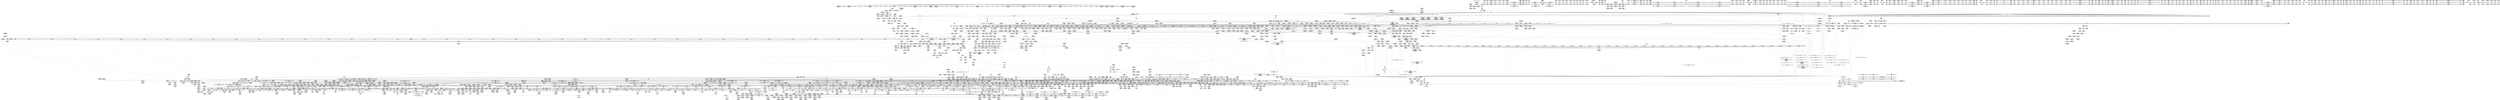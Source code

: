 digraph {
	CE0x830ec60 [shape=record,shape=Mrecord,label="{CE0x830ec60|128:_i8*,_1208:_%struct.file*,_:_CMRE_20,21_}"]
	CE0x5956a40 [shape=record,shape=Mrecord,label="{CE0x5956a40|tomoyo_path_chmod:_call|security/tomoyo/tomoyo.c,363|*SummSink*}"]
	CE0x5a92130 [shape=record,shape=Mrecord,label="{CE0x5a92130|tomoyo_path_number_perm:_tmp20|security/tomoyo/file.c,705|*SummSink*}"]
	CE0x68c3bd0 [shape=record,shape=Mrecord,label="{CE0x68c3bd0|tomoyo_read_lock:_bb}"]
	CE0x4ed21f0 [shape=record,shape=Mrecord,label="{CE0x4ed21f0|tomoyo_path_chmod:_conv|security/tomoyo/tomoyo.c,364|*SummSource*}"]
	CE0x5b6d4f0 [shape=record,shape=Mrecord,label="{CE0x5b6d4f0|i8*_getelementptr_inbounds_(_15_x_i8_,_15_x_i8_*_.str3,_i32_0,_i32_0)|*Constant*|*SummSink*}"]
	CE0x699d6c0 [shape=record,shape=Mrecord,label="{CE0x699d6c0|GLOBAL:_tomoyo_index2category|Global_var:tomoyo_index2category}"]
	CE0x5a4dd80 [shape=record,shape=Mrecord,label="{CE0x5a4dd80|tomoyo_audit_path_number_log:_path_number3|security/tomoyo/file.c,231|*SummSink*}"]
	CE0x81d3960 [shape=record,shape=Mrecord,label="{CE0x81d3960|i32_8|*Constant*}"]
	CE0x4daea80 [shape=record,shape=Mrecord,label="{CE0x4daea80|tomoyo_const_part_length:_filename|Function::tomoyo_const_part_length&Arg::filename::|*SummSink*}"]
	CE0x5b73800 [shape=record,shape=Mrecord,label="{CE0x5b73800|__llvm_gcov_indirect_counter_increment114:_tmp1}"]
	CE0x5a3c460 [shape=record,shape=Mrecord,label="{CE0x5a3c460|tomoyo_path_number_perm:_tmp1}"]
	CE0x5b964b0 [shape=record,shape=Mrecord,label="{CE0x5b964b0|tomoyo_path_number_perm:_tmp11|security/tomoyo/file.c,702}"]
	CE0x5c9e000 [shape=record,shape=Mrecord,label="{CE0x5c9e000|i64*_getelementptr_inbounds_(_14_x_i64_,_14_x_i64_*___llvm_gcov_ctr18115,_i64_0,_i64_12)|*Constant*|*SummSink*}"]
	CE0x5b73790 [shape=record,shape=Mrecord,label="{CE0x5b73790|__llvm_gcov_indirect_counter_increment114:_counter|*SummSink*}"]
	CE0x4f5e160 [shape=record,shape=Mrecord,label="{CE0x4f5e160|tomoyo_path_chmod:_tmp3|*SummSink*}"]
	CE0x6a27aa0 [shape=record,shape=Mrecord,label="{CE0x6a27aa0|i64*_getelementptr_inbounds_(_5_x_i64_,_5_x_i64_*___llvm_gcov_ctr32134,_i64_0,_i64_4)|*Constant*}"]
	CE0x68e0510 [shape=record,shape=Mrecord,label="{CE0x68e0510|i64_23|*Constant*|*SummSource*}"]
	CE0x6c6c8c0 [shape=record,shape=Mrecord,label="{CE0x6c6c8c0|tomoyo_path_number_perm:_param10|security/tomoyo/file.c,712|*SummSink*}"]
	CE0x6a48b50 [shape=record,shape=Mrecord,label="{CE0x6a48b50|tomoyo_add_slash:_tmp}"]
	CE0x6885d30 [shape=record,shape=Mrecord,label="{CE0x6885d30|tomoyo_get_mode:_index|Function::tomoyo_get_mode&Arg::index::|*SummSource*}"]
	CE0x5a611a0 [shape=record,shape=Mrecord,label="{CE0x5a611a0|tomoyo_add_slash:_tmp3|security/tomoyo/file.c,131|*SummSource*}"]
	CE0x6cd95d0 [shape=record,shape=Mrecord,label="{CE0x6cd95d0|tomoyo_get_mode:_return|*SummSink*}"]
	CE0x68262f0 [shape=record,shape=Mrecord,label="{CE0x68262f0|tomoyo_const_part_length:_tmp48|security/tomoyo/util.c,649|*SummSink*}"]
	CE0x5b77a40 [shape=record,shape=Mrecord,label="{CE0x5b77a40|__llvm_gcov_indirect_counter_increment114:_tmp2|*SummSink*}"]
	CE0x6846280 [shape=record,shape=Mrecord,label="{CE0x6846280|GLOBAL:_tomoyo_realpath_from_path|*Constant*|*SummSink*}"]
	CE0x8317e90 [shape=record,shape=Mrecord,label="{CE0x8317e90|tomoyo_path_number_perm:_if.end9|*SummSink*}"]
	CE0x6c2c6c0 [shape=record,shape=Mrecord,label="{CE0x6c2c6c0|tomoyo_audit_path_number_log:_tmp4|security/tomoyo/file.c,222|*SummSource*}"]
	CE0x5d19b50 [shape=record,shape=Mrecord,label="{CE0x5d19b50|tomoyo_get_mode:_config|security/tomoyo/util.c,981|*SummSource*}"]
	CE0x6a27c20 [shape=record,shape=Mrecord,label="{CE0x6a27c20|tomoyo_path_number_perm:_do.body|*SummSink*}"]
	CE0x850bd70 [shape=record,shape=Mrecord,label="{CE0x850bd70|128:_i8*,_1208:_%struct.file*,_:_CMRE_144,152_|*MultipleSource*|security/tomoyo/common.h,1205|security/tomoyo/common.h,1205}"]
	CE0x6b86db0 [shape=record,shape=Mrecord,label="{CE0x6b86db0|i64*_getelementptr_inbounds_(_11_x_i64_,_11_x_i64_*___llvm_gcov_ctr54147,_i64_0,_i64_8)|*Constant*|*SummSink*}"]
	CE0x820f410 [shape=record,shape=Mrecord,label="{CE0x820f410|tomoyo_read_unlock:_entry}"]
	CE0x4ed06d0 [shape=record,shape=Mrecord,label="{CE0x4ed06d0|GLOBAL:_tomoyo_path_number_perm|*Constant*|*SummSink*}"]
	CE0x83178a0 [shape=record,shape=Mrecord,label="{CE0x83178a0|%struct.tomoyo_domain_info*_null|*Constant*|*SummSource*}"]
	CE0x6d0b020 [shape=record,shape=Mrecord,label="{CE0x6d0b020|tomoyo_init_request_info:_tmp6|security/tomoyo/util.c,1004|*SummSource*}"]
	CE0x67c6940 [shape=record,shape=Mrecord,label="{CE0x67c6940|0:_i8,_array:_GCRE_tomoyo_index2category_constant_39_x_i8_c_00_00_00_00_00_00_00_00_00_00_00_00_00_00_00_00_00_00_00_00_00_00_00_01_01_01_01_01_01_01_01_01_01_01_01_01_01_01_02_,_align_16:_elem_17::|security/tomoyo/util.c,983}"]
	CE0x4cf3700 [shape=record,shape=Mrecord,label="{CE0x4cf3700|0:_i8,_array:_GCRE_tomoyo_index2category_constant_39_x_i8_c_00_00_00_00_00_00_00_00_00_00_00_00_00_00_00_00_00_00_00_00_00_00_00_01_01_01_01_01_01_01_01_01_01_01_01_01_01_01_02_,_align_16:_elem_20::|security/tomoyo/util.c,983}"]
	CE0x830a0d0 [shape=record,shape=Mrecord,label="{CE0x830a0d0|i64*_getelementptr_inbounds_(_22_x_i64_,_22_x_i64_*___llvm_gcov_ctr9,_i64_0,_i64_21)|*Constant*|*SummSink*}"]
	CE0x6950190 [shape=record,shape=Mrecord,label="{CE0x6950190|_ret_i32_%call,_!dbg_!38902|security/tomoyo/common.h,1097|*SummSink*}"]
	CE0x4ca8fa0 [shape=record,shape=Mrecord,label="{CE0x4ca8fa0|i8_1|*Constant*|*SummSink*}"]
	CE0x59bf270 [shape=record,shape=Mrecord,label="{CE0x59bf270|tomoyo_get_mode:_idxprom6|security/tomoyo/util.c,983}"]
	CE0x6888af0 [shape=record,shape=Mrecord,label="{CE0x6888af0|i64*_getelementptr_inbounds_(_31_x_i64_,_31_x_i64_*___llvm_gcov_ctr43150,_i64_0,_i64_29)|*Constant*|*SummSink*}"]
	CE0x5bfbd50 [shape=record,shape=Mrecord,label="{CE0x5bfbd50|i64_7|*Constant*|*SummSource*}"]
	CE0x68830e0 [shape=record,shape=Mrecord,label="{CE0x68830e0|i32_255|*Constant*|*SummSource*}"]
	CE0x6880fe0 [shape=record,shape=Mrecord,label="{CE0x6880fe0|tomoyo_print_ulong:_tmp27|security/tomoyo/util.c,247|*SummSink*}"]
	CE0x6bcb550 [shape=record,shape=Mrecord,label="{CE0x6bcb550|tomoyo_path_number_perm:_tmp27|security/tomoyo/file.c,708|*SummSource*}"]
	CE0x6bdb710 [shape=record,shape=Mrecord,label="{CE0x6bdb710|tomoyo_const_part_length:_tmp21|security/tomoyo/util.c,631}"]
	CE0x4e60930 [shape=record,shape=Mrecord,label="{CE0x4e60930|i32_78|*Constant*|*SummSource*}"]
	CE0x4dcb540 [shape=record,shape=Mrecord,label="{CE0x4dcb540|tomoyo_print_ulong:_tmp18|security/tomoyo/util.c,244|*SummSink*}"]
	CE0x6a27960 [shape=record,shape=Mrecord,label="{CE0x6a27960|tomoyo_init_request_info:_domain.addr.0|*SummSource*}"]
	CE0x59ca4d0 [shape=record,shape=Mrecord,label="{CE0x59ca4d0|tomoyo_read_lock:_tmp3}"]
	CE0x5b90f40 [shape=record,shape=Mrecord,label="{CE0x5b90f40|_ret_void,_!dbg_!38907|include/linux/srcu.h,238}"]
	CE0x5c86cd0 [shape=record,shape=Mrecord,label="{CE0x5c86cd0|tomoyo_print_ulong:_conv18|security/tomoyo/util.c,246|*SummSource*}"]
	CE0x6dffc90 [shape=record,shape=Mrecord,label="{CE0x6dffc90|GLOBAL:_lock_acquire|*Constant*|*SummSource*}"]
	CE0x81d3630 [shape=record,shape=Mrecord,label="{CE0x81d3630|VOIDTB_TE:_CE_317,318_}"]
	CE0x5a61480 [shape=record,shape=Mrecord,label="{CE0x5a61480|tomoyo_get_realpath:_bb|*SummSink*}"]
	CE0x5ac4c70 [shape=record,shape=Mrecord,label="{CE0x5ac4c70|tomoyo_init_request_info:_domain|Function::tomoyo_init_request_info&Arg::domain::|*SummSink*}"]
	CE0x6ae73c0 [shape=record,shape=Mrecord,label="{CE0x6ae73c0|tomoyo_print_ulong:_tmp17|security/tomoyo/util.c,243|*SummSink*}"]
	CE0x5de8ec0 [shape=record,shape=Mrecord,label="{CE0x5de8ec0|srcu_read_lock:_dep_map|include/linux/srcu.h,222|*SummSource*}"]
	CE0x69f4a00 [shape=record,shape=Mrecord,label="{CE0x69f4a00|tomoyo_init_request_info:_tobool|security/tomoyo/util.c,1004}"]
	CE0x5b4de10 [shape=record,shape=Mrecord,label="{CE0x5b4de10|tomoyo_audit_path_number_log:_tmp16|security/tomoyo/file.c,235|*SummSource*}"]
	CE0x6835990 [shape=record,shape=Mrecord,label="{CE0x6835990|tomoyo_const_part_length:_tmp11|security/tomoyo/util.c,626}"]
	CE0x6835c20 [shape=record,shape=Mrecord,label="{CE0x6835c20|tomoyo_const_part_length:_tmp11|security/tomoyo/util.c,626|*SummSink*}"]
	CE0x4d63510 [shape=record,shape=Mrecord,label="{CE0x4d63510|get_current:_entry|*SummSource*}"]
	CE0x693b850 [shape=record,shape=Mrecord,label="{CE0x693b850|tomoyo_get_mode:_idxprom6|security/tomoyo/util.c,983|*SummSink*}"]
	CE0x6d64e50 [shape=record,shape=Mrecord,label="{CE0x6d64e50|tomoyo_print_ulong:_tmp14|security/tomoyo/util.c,243}"]
	CE0x6870b80 [shape=record,shape=Mrecord,label="{CE0x6870b80|tomoyo_init_request_info:_type|security/tomoyo/util.c,1009|*SummSource*}"]
	CE0x5a5ef30 [shape=record,shape=Mrecord,label="{CE0x5a5ef30|_ret_void,_!dbg_!38929|security/tomoyo/util.c,670|*SummSource*}"]
	CE0x5cf0c50 [shape=record,shape=Mrecord,label="{CE0x5cf0c50|tomoyo_add_slash:_bb|*SummSink*}"]
	CE0x6d64570 [shape=record,shape=Mrecord,label="{CE0x6d64570|srcu_read_unlock:_tmp2|*SummSource*}"]
	CE0x5b73da0 [shape=record,shape=Mrecord,label="{CE0x5b73da0|__llvm_gcov_indirect_counter_increment114:_tmp1|*SummSource*}"]
	CE0x6835ff0 [shape=record,shape=Mrecord,label="{CE0x6835ff0|__llvm_gcov_indirect_counter_increment114:_tmp3}"]
	CE0x69fd290 [shape=record,shape=Mrecord,label="{CE0x69fd290|tomoyo_const_part_length:_cmp3|security/tomoyo/util.c,627}"]
	CE0x6a48e30 [shape=record,shape=Mrecord,label="{CE0x6a48e30|VOIDTB_TE:_CE_157,158_}"]
	CE0x6c8b7a0 [shape=record,shape=Mrecord,label="{CE0x6c8b7a0|tomoyo_path_number_perm:_path_number13|security/tomoyo/file.c,713|*SummSink*}"]
	CE0x4eb4be0 [shape=record,shape=Mrecord,label="{CE0x4eb4be0|i64*_getelementptr_inbounds_(_4_x_i64_,_4_x_i64_*___llvm_gcov_ctr33,_i64_0,_i64_3)|*Constant*|*SummSink*}"]
	CE0x6c926f0 [shape=record,shape=Mrecord,label="{CE0x6c926f0|tomoyo_path_number_perm:_operation|security/tomoyo/file.c,711|*SummSource*}"]
	CE0x4d8ee10 [shape=record,shape=Mrecord,label="{CE0x4d8ee10|tomoyo_const_part_length:_sw.bb9}"]
	CE0x6d6fb60 [shape=record,shape=Mrecord,label="{CE0x6d6fb60|tomoyo_path_number_perm:_tmp39|security/tomoyo/file.c,718|*SummSource*}"]
	CE0x6b45f50 [shape=record,shape=Mrecord,label="{CE0x6b45f50|0:_%struct.tomoyo_obj_info*,_24:_%struct.tomoyo_path_info*,_32:_i64,_40:_i8,_72:_i8,_76:_i8,_:_SCMRE_46,47_}"]
	CE0x6acec00 [shape=record,shape=Mrecord,label="{CE0x6acec00|rcu_lock_release:___here}"]
	CE0x84d9d40 [shape=record,shape=Mrecord,label="{CE0x84d9d40|tomoyo_audit_path_number_log:_bb|*SummSink*}"]
	CE0x68e0860 [shape=record,shape=Mrecord,label="{CE0x68e0860|i64_22|*Constant*|*SummSink*}"]
	CE0x69eea00 [shape=record,shape=Mrecord,label="{CE0x69eea00|tomoyo_path_number_perm:_if.then3}"]
	CE0x6845f80 [shape=record,shape=Mrecord,label="{CE0x6845f80|tomoyo_get_realpath:_call|security/tomoyo/file.c,150|*SummSink*}"]
	CE0x5023c70 [shape=record,shape=Mrecord,label="{CE0x5023c70|_call_void_mcount()_#3|*SummSource*}"]
	CE0x68b4b20 [shape=record,shape=Mrecord,label="{CE0x68b4b20|tomoyo_audit_path_number_log:_tmp}"]
	CE0x8217590 [shape=record,shape=Mrecord,label="{CE0x8217590|tomoyo_get_mode:_idxprom3|security/tomoyo/util.c,983|*SummSink*}"]
	CE0x4e5bb60 [shape=record,shape=Mrecord,label="{CE0x4e5bb60|_call_void_mcount()_#3|*SummSource*}"]
	CE0x6c20e70 [shape=record,shape=Mrecord,label="{CE0x6c20e70|tomoyo_add_slash:_if.end}"]
	CE0x593f410 [shape=record,shape=Mrecord,label="{CE0x593f410|tomoyo_const_part_length:_tmp25|security/tomoyo/util.c,641|*SummSource*}"]
	CE0x5c9eed0 [shape=record,shape=Mrecord,label="{CE0x5c9eed0|i64*_getelementptr_inbounds_(_14_x_i64_,_14_x_i64_*___llvm_gcov_ctr18115,_i64_0,_i64_13)|*Constant*|*SummSink*}"]
	CE0x6c84540 [shape=record,shape=Mrecord,label="{CE0x6c84540|_call_void_mcount()_#3}"]
	CE0x5b26d70 [shape=record,shape=Mrecord,label="{CE0x5b26d70|tomoyo_domain:_tmp13|security/tomoyo/common.h,1205}"]
	CE0x4d1f940 [shape=record,shape=Mrecord,label="{CE0x4d1f940|i64*_getelementptr_inbounds_(_11_x_i64_,_11_x_i64_*___llvm_gcov_ctr54147,_i64_0,_i64_10)|*Constant*}"]
	CE0x699d4a0 [shape=record,shape=Mrecord,label="{CE0x699d4a0|get_current:_tmp|*SummSink*}"]
	CE0x68ac380 [shape=record,shape=Mrecord,label="{CE0x68ac380|tomoyo_const_part_length:_tmp52|security/tomoyo/util.c,652|*SummSink*}"]
	CE0x4d85d40 [shape=record,shape=Mrecord,label="{CE0x4d85d40|get_current:_tmp}"]
	CE0x5c7c270 [shape=record,shape=Mrecord,label="{CE0x5c7c270|tomoyo_get_mode:_config7|security/tomoyo/util.c,983}"]
	CE0x82f7690 [shape=record,shape=Mrecord,label="{CE0x82f7690|0:_i8,_array:_GCRE_tomoyo_index2category_constant_39_x_i8_c_00_00_00_00_00_00_00_00_00_00_00_00_00_00_00_00_00_00_00_00_00_00_00_01_01_01_01_01_01_01_01_01_01_01_01_01_01_01_02_,_align_16:_elem_2::|security/tomoyo/util.c,983}"]
	CE0x6801190 [shape=record,shape=Mrecord,label="{CE0x6801190|i32_2|*Constant*}"]
	CE0x4e49110 [shape=record,shape=Mrecord,label="{CE0x4e49110|VOIDTB_TE:_CE_96,104_}"]
	CE0x6b85e70 [shape=record,shape=Mrecord,label="{CE0x6b85e70|tomoyo_const_part_length:_tmp2|security/tomoyo/util.c,624|*SummSink*}"]
	CE0x6892a40 [shape=record,shape=Mrecord,label="{CE0x6892a40|tomoyo_path_number_perm:_if.then21}"]
	CE0x6bdb660 [shape=record,shape=Mrecord,label="{CE0x6bdb660|rcu_lock_release:_tmp3}"]
	CE0x5aa2ef0 [shape=record,shape=Mrecord,label="{CE0x5aa2ef0|i64*_getelementptr_inbounds_(_6_x_i64_,_6_x_i64_*___llvm_gcov_ctr26,_i64_0,_i64_0)|*Constant*|*SummSink*}"]
	CE0x684ca20 [shape=record,shape=Mrecord,label="{CE0x684ca20|tomoyo_const_part_length:_conv8|security/tomoyo/util.c,632|*SummSource*}"]
	CE0x81d6240 [shape=record,shape=Mrecord,label="{CE0x81d6240|i64*_getelementptr_inbounds_(_6_x_i64_,_6_x_i64_*___llvm_gcov_ctr26,_i64_0,_i64_4)|*Constant*}"]
	CE0x82c2230 [shape=record,shape=Mrecord,label="{CE0x82c2230|tomoyo_audit_path_number_log:_radix.0|*SummSource*}"]
	CE0x5b4e860 [shape=record,shape=Mrecord,label="{CE0x5b4e860|tomoyo_audit_path_number_log:_call|security/tomoyo/file.c,233|*SummSink*}"]
	CE0x82c29f0 [shape=record,shape=Mrecord,label="{CE0x82c29f0|tomoyo_audit_path_number_log:_tmp10|security/tomoyo/file.c,231|*SummSink*}"]
	CE0x7804ed0 [shape=record,shape=Mrecord,label="{CE0x7804ed0|tomoyo_fill_path_info:_tmp10|*SummSource*}"]
	CE0x6889340 [shape=record,shape=Mrecord,label="{CE0x6889340|tomoyo_const_part_length:_tmp51|security/tomoyo/util.c,651|*SummSource*}"]
	CE0x68ca270 [shape=record,shape=Mrecord,label="{CE0x68ca270|tomoyo_add_slash:_tmp10|security/tomoyo/file.c,136|*SummSource*}"]
	CE0x6c53d50 [shape=record,shape=Mrecord,label="{CE0x6c53d50|tomoyo_get_mode:_tmp2|security/tomoyo/util.c,978|*SummSource*}"]
	CE0x5bf26d0 [shape=record,shape=Mrecord,label="{CE0x5bf26d0|tomoyo_fill_path_info:_tmp5|security/tomoyo/util.c,667}"]
	CE0x4dcb460 [shape=record,shape=Mrecord,label="{CE0x4dcb460|i64*_getelementptr_inbounds_(_14_x_i64_,_14_x_i64_*___llvm_gcov_ctr18115,_i64_0,_i64_9)|*Constant*|*SummSink*}"]
	CE0x5bf2190 [shape=record,shape=Mrecord,label="{CE0x5bf2190|GLOBAL:_tomoyo_const_part_length|*Constant*}"]
	CE0x4ef72e0 [shape=record,shape=Mrecord,label="{CE0x4ef72e0|_ret_i32_%call,_!dbg_!38907|security/tomoyo/tomoyo.c,363}"]
	CE0x67c6d70 [shape=record,shape=Mrecord,label="{CE0x67c6d70|i64*_getelementptr_inbounds_(_2_x_i64_,_2_x_i64_*___llvm_gcov_ctr30199,_i64_0,_i64_0)|*Constant*}"]
	CE0x686f0e0 [shape=record,shape=Mrecord,label="{CE0x686f0e0|tomoyo_init_request_info:_tmp10|security/tomoyo/util.c,1006|*SummSink*}"]
	CE0x5b78060 [shape=record,shape=Mrecord,label="{CE0x5b78060|i64*_null|*Constant*}"]
	CE0x5a4e2a0 [shape=record,shape=Mrecord,label="{CE0x5a4e2a0|rcu_lock_release:_tmp|*SummSource*}"]
	CE0x81d3d30 [shape=record,shape=Mrecord,label="{CE0x81d3d30|i64_176|*Constant*}"]
	CE0x5a81590 [shape=record,shape=Mrecord,label="{CE0x5a81590|VOIDTB_TE:_CE_316,317_}"]
	CE0x5d19810 [shape=record,shape=Mrecord,label="{CE0x5d19810|GLOBAL:___srcu_read_lock|*Constant*|*SummSink*}"]
	CE0x84bb340 [shape=record,shape=Mrecord,label="{CE0x84bb340|i64*_getelementptr_inbounds_(_31_x_i64_,_31_x_i64_*___llvm_gcov_ctr43150,_i64_0,_i64_26)|*Constant*|*SummSink*}"]
	CE0x82381b0 [shape=record,shape=Mrecord,label="{CE0x82381b0|VOIDTB_TE:_CE_163,164_}"]
	CE0x4ef71e0 [shape=record,shape=Mrecord,label="{CE0x4ef71e0|_ret_i32_%retval.0,_!dbg_!38967|security/tomoyo/file.c,724|*SummSource*}"]
	CE0x5aff670 [shape=record,shape=Mrecord,label="{CE0x5aff670|tomoyo_audit_path_number_log:_tmp15|security/tomoyo/file.c,235|*SummSource*}"]
	CE0x4dc7850 [shape=record,shape=Mrecord,label="{CE0x4dc7850|tomoyo_const_part_length:_tmp31|security/tomoyo/util.c,641}"]
	CE0x5bca3f0 [shape=record,shape=Mrecord,label="{CE0x5bca3f0|tomoyo_domain:_bb|*SummSource*}"]
	CE0x5b5dd60 [shape=record,shape=Mrecord,label="{CE0x5b5dd60|rcu_lock_acquire:_tmp5|include/linux/rcupdate.h,418|*SummSource*}"]
	CE0x8377730 [shape=record,shape=Mrecord,label="{CE0x8377730|tomoyo_const_part_length:_conv24|security/tomoyo/util.c,644|*SummSource*}"]
	CE0x5caa650 [shape=record,shape=Mrecord,label="{CE0x5caa650|VOIDTB_TE:_CE_232,240_}"]
	CE0x5cf0be0 [shape=record,shape=Mrecord,label="{CE0x5cf0be0|tomoyo_add_slash:_bb|*SummSource*}"]
	CE0x68c31b0 [shape=record,shape=Mrecord,label="{CE0x68c31b0|i64*_getelementptr_inbounds_(_2_x_i64_,_2_x_i64_*___llvm_gcov_ctr22,_i64_0,_i64_0)|*Constant*|*SummSink*}"]
	CE0x5c866d0 [shape=record,shape=Mrecord,label="{CE0x5c866d0|tomoyo_print_ulong:_conv17|security/tomoyo/util.c,246|*SummSource*}"]
	CE0x4de4ac0 [shape=record,shape=Mrecord,label="{CE0x4de4ac0|tomoyo_path_number_perm:_dentry|security/tomoyo/file.c,702}"]
	CE0x5cdbba0 [shape=record,shape=Mrecord,label="{CE0x5cdbba0|tomoyo_add_slash:_return|*SummSource*}"]
	CE0x68f5f00 [shape=record,shape=Mrecord,label="{CE0x68f5f00|tomoyo_init_request_info:_domain1|security/tomoyo/util.c,1006|*SummSource*}"]
	CE0x6d58250 [shape=record,shape=Mrecord,label="{CE0x6d58250|i64_14|*Constant*|*SummSource*}"]
	CE0x4fa37c0 [shape=record,shape=Mrecord,label="{CE0x4fa37c0|tomoyo_add_slash:_tobool|security/tomoyo/file.c,131|*SummSink*}"]
	CE0x8385f70 [shape=record,shape=Mrecord,label="{CE0x8385f70|tomoyo_init_request_info:_mode|security/tomoyo/util.c,1010|*SummSource*}"]
	CE0x82f6ea0 [shape=record,shape=Mrecord,label="{CE0x82f6ea0|tomoyo_get_mode:_cmp|security/tomoyo/util.c,982|*SummSource*}"]
	CE0x82f7560 [shape=record,shape=Mrecord,label="{CE0x82f7560|0:_i8,_array:_GCRE_tomoyo_index2category_constant_39_x_i8_c_00_00_00_00_00_00_00_00_00_00_00_00_00_00_00_00_00_00_00_00_00_00_00_01_01_01_01_01_01_01_01_01_01_01_01_01_01_01_02_,_align_16:_elem_0::|security/tomoyo/util.c,983}"]
	CE0x4cd0c10 [shape=record,shape=Mrecord,label="{CE0x4cd0c10|tomoyo_get_mode:_arrayidx|security/tomoyo/util.c,981|*SummSource*}"]
	CE0x6835e80 [shape=record,shape=Mrecord,label="{CE0x6835e80|__llvm_gcov_indirect_counter_increment114:_tmp3|*SummSource*}"]
	CE0x4ed6b60 [shape=record,shape=Mrecord,label="{CE0x4ed6b60|i64*_getelementptr_inbounds_(_2_x_i64_,_2_x_i64_*___llvm_gcov_ctr53148,_i64_0,_i64_0)|*Constant*|*SummSource*}"]
	CE0x69ee430 [shape=record,shape=Mrecord,label="{CE0x69ee430|tomoyo_path_number_perm:_obj|security/tomoyo/file.c, 694|*SummSink*}"]
	CE0x68c38c0 [shape=record,shape=Mrecord,label="{CE0x68c38c0|tomoyo_init_request_info:_conv6|security/tomoyo/util.c,1011|*SummSink*}"]
	CE0x4d1f4a0 [shape=record,shape=Mrecord,label="{CE0x4d1f4a0|tomoyo_fill_path_info:_tmp}"]
	CE0x5aca570 [shape=record,shape=Mrecord,label="{CE0x5aca570|tomoyo_audit_path_number_log:_tmp11|security/tomoyo/file.c,231}"]
	CE0x6c0ee40 [shape=record,shape=Mrecord,label="{CE0x6c0ee40|tomoyo_path_number_perm:_tmp31|security/tomoyo/file.c,710|*SummSink*}"]
	CE0x4e9d350 [shape=record,shape=Mrecord,label="{CE0x4e9d350|0:_i8*,_array:_GCRE_tomoyo_mac_keywords_external_constant_42_x_i8*_:_elem_24::|security/tomoyo/file.c,233}"]
	CE0x4f3ee20 [shape=record,shape=Mrecord,label="{CE0x4f3ee20|_call_void___srcu_read_unlock(%struct.srcu_struct*_%sp,_i32_%idx)_#9,_!dbg_!38906|include/linux/srcu.h,237|*SummSource*}"]
	CE0x5a52aa0 [shape=record,shape=Mrecord,label="{CE0x5a52aa0|%struct.dentry*_null|*Constant*}"]
	CE0x4e608c0 [shape=record,shape=Mrecord,label="{CE0x4e608c0|i32_78|*Constant*|*SummSink*}"]
	CE0x5ac5160 [shape=record,shape=Mrecord,label="{CE0x5ac5160|tomoyo_init_request_info:_tmp1|*SummSink*}"]
	CE0x4de4c30 [shape=record,shape=Mrecord,label="{CE0x4de4c30|tomoyo_path_number_perm:_idxprom|security/tomoyo/file.c,701}"]
	CE0x834e010 [shape=record,shape=Mrecord,label="{CE0x834e010|128:_i8*,_1208:_%struct.file*,_:_CMRE_25,26_}"]
	CE0x824e980 [shape=record,shape=Mrecord,label="{CE0x824e980|GLOBAL:_srcu_read_unlock|*Constant*}"]
	CE0x4e59b50 [shape=record,shape=Mrecord,label="{CE0x4e59b50|i8*_null|*Constant*|*SummSink*}"]
	CE0x6d5c1c0 [shape=record,shape=Mrecord,label="{CE0x6d5c1c0|tomoyo_fill_path_info:_const_len6|security/tomoyo/util.c,668|*SummSink*}"]
	CE0x6e14570 [shape=record,shape=Mrecord,label="{CE0x6e14570|tomoyo_path_number_perm:_tmp9|security/tomoyo/file.c,702|*SummSink*}"]
	CE0x684dba0 [shape=record,shape=Mrecord,label="{CE0x684dba0|i64*_getelementptr_inbounds_(_12_x_i64_,_12_x_i64_*___llvm_gcov_ctr31133,_i64_0,_i64_3)|*Constant*|*SummSink*}"]
	CE0x6771320 [shape=record,shape=Mrecord,label="{CE0x6771320|tomoyo_get_mode:_tmp18|security/tomoyo/util.c,985|*SummSink*}"]
	CE0x67711d0 [shape=record,shape=Mrecord,label="{CE0x67711d0|i64_8|*Constant*|*SummSink*}"]
	CE0x4fc99f0 [shape=record,shape=Mrecord,label="{CE0x4fc99f0|_call_void_mcount()_#3|*SummSink*}"]
	CE0x4fc0080 [shape=record,shape=Mrecord,label="{CE0x4fc0080|tomoyo_print_ulong:_if.else9|*SummSource*}"]
	CE0x5bf2800 [shape=record,shape=Mrecord,label="{CE0x5bf2800|tomoyo_fill_path_info:_tmp5|security/tomoyo/util.c,667|*SummSink*}"]
	CE0x6b86aa0 [shape=record,shape=Mrecord,label="{CE0x6b86aa0|tomoyo_fill_path_info:_tmp11|security/tomoyo/util.c,667}"]
	CE0x4d84b00 [shape=record,shape=Mrecord,label="{CE0x4d84b00|_call_void_tomoyo_print_ulong(i8*_%arraydecay,_i32_64,_i64_%tmp12,_i8_zeroext_%radix.0)_#9,_!dbg_!38923|security/tomoyo/file.c,231|*SummSink*}"]
	CE0x5ca9d50 [shape=record,shape=Mrecord,label="{CE0x5ca9d50|16:_%struct.dentry*,_:_SCMRE_8,16_|*MultipleSource*|security/tomoyo/file.c, 694|security/tomoyo/file.c,694|security/tomoyo/file.c,694|Function::tomoyo_path_number_perm&Arg::path::|Function::tomoyo_path_chmod&Arg::path::}"]
	CE0x5bee320 [shape=record,shape=Mrecord,label="{CE0x5bee320|tomoyo_audit_path_number_log:_tmp3|security/tomoyo/file.c,215|*SummSource*}"]
	CE0x4d1fba0 [shape=record,shape=Mrecord,label="{CE0x4d1fba0|i64*_getelementptr_inbounds_(_11_x_i64_,_11_x_i64_*___llvm_gcov_ctr54147,_i64_0,_i64_10)|*Constant*|*SummSource*}"]
	CE0x84f8e30 [shape=record,shape=Mrecord,label="{CE0x84f8e30|tomoyo_const_part_length:_tmp48|security/tomoyo/util.c,649}"]
	CE0x6967f60 [shape=record,shape=Mrecord,label="{CE0x6967f60|VOIDTB_TE:_CE_177,178_}"]
	CE0x6bb8fc0 [shape=record,shape=Mrecord,label="{CE0x6bb8fc0|tomoyo_print_ulong:_value|Function::tomoyo_print_ulong&Arg::value::|*SummSource*}"]
	CE0x852c920 [shape=record,shape=Mrecord,label="{CE0x852c920|tomoyo_const_part_length:_tmp47|security/tomoyo/util.c,646|*SummSource*}"]
	CE0x6828240 [shape=record,shape=Mrecord,label="{CE0x6828240|tomoyo_fill_path_info:_sub|security/tomoyo/util.c,667}"]
	CE0x82f89e0 [shape=record,shape=Mrecord,label="{CE0x82f89e0|tomoyo_path_number_perm:_error.1|*SummSink*}"]
	CE0x4e59840 [shape=record,shape=Mrecord,label="{CE0x4e59840|tomoyo_audit_path_number_log:_tmp|*SummSink*}"]
	CE0x69d4f60 [shape=record,shape=Mrecord,label="{CE0x69d4f60|VOIDTB_TE:_CE_145,146_}"]
	CE0x6cd8e70 [shape=record,shape=Mrecord,label="{CE0x6cd8e70|srcu_read_lock:_tmp2}"]
	CE0x6a94690 [shape=record,shape=Mrecord,label="{CE0x6a94690|tomoyo_get_mode:_tmp21|security/tomoyo/util.c,985|*SummSink*}"]
	CE0x5b755c0 [shape=record,shape=Mrecord,label="{CE0x5b755c0|tomoyo_get_mode:_tmp2|security/tomoyo/util.c,978|*SummSink*}"]
	CE0x8341bb0 [shape=record,shape=Mrecord,label="{CE0x8341bb0|_call_void___llvm_gcov_indirect_counter_increment114(i32*___llvm_gcov_global_state_pred45,_i64**_getelementptr_inbounds_(_3_x_i64*_,_3_x_i64*_*___llvm_gcda_edge_table44,_i64_0,_i64_2)),_!dbg_!38930|security/tomoyo/util.c,640|*SummSource*}"]
	CE0x4fee240 [shape=record,shape=Mrecord,label="{CE0x4fee240|tomoyo_path_chmod:_mode|Function::tomoyo_path_chmod&Arg::mode::|*SummSource*}"]
	CE0x5bb0ba0 [shape=record,shape=Mrecord,label="{CE0x5bb0ba0|tomoyo_const_part_length:_if.then5}"]
	CE0x5b742c0 [shape=record,shape=Mrecord,label="{CE0x5b742c0|tomoyo_const_part_length:_lor.lhs.false|*SummSource*}"]
	CE0x68ebf70 [shape=record,shape=Mrecord,label="{CE0x68ebf70|tomoyo_fill_path_info:_frombool10|security/tomoyo/util.c,668}"]
	CE0x68b3270 [shape=record,shape=Mrecord,label="{CE0x68b3270|i64_5|*Constant*}"]
	CE0x68e0a20 [shape=record,shape=Mrecord,label="{CE0x68e0a20|i64_23|*Constant*}"]
	CE0x5c86e20 [shape=record,shape=Mrecord,label="{CE0x5c86e20|tomoyo_print_ulong:_conv18|security/tomoyo/util.c,246|*SummSink*}"]
	CE0x691b250 [shape=record,shape=Mrecord,label="{CE0x691b250|_call_void_mcount()_#3|*SummSource*}"]
	CE0x6913d20 [shape=record,shape=Mrecord,label="{CE0x6913d20|i64_2|*Constant*}"]
	CE0x5bb0d80 [shape=record,shape=Mrecord,label="{CE0x5bb0d80|tomoyo_const_part_length:_if.then5|*SummSink*}"]
	CE0x6b43b80 [shape=record,shape=Mrecord,label="{CE0x6b43b80|0:_%struct.tomoyo_obj_info*,_24:_%struct.tomoyo_path_info*,_32:_i64,_40:_i8,_72:_i8,_76:_i8,_:_SCMRE_37,38_}"]
	CE0x4e50180 [shape=record,shape=Mrecord,label="{CE0x4e50180|i64*_getelementptr_inbounds_(_2_x_i64_,_2_x_i64_*___llvm_gcov_ctr30199,_i64_0,_i64_0)|*Constant*|*SummSink*}"]
	CE0x68015a0 [shape=record,shape=Mrecord,label="{CE0x68015a0|tomoyo_get_mode:_tmp3|security/tomoyo/util.c,978}"]
	CE0x6a27420 [shape=record,shape=Mrecord,label="{CE0x6a27420|tomoyo_path_number_perm:_call|security/tomoyo/file.c,701|*SummSource*}"]
	CE0x83a5620 [shape=record,shape=Mrecord,label="{CE0x83a5620|tomoyo_init_request_info:_tmp13|*LoadInst*|security/tomoyo/util.c,1011}"]
	CE0x6e13990 [shape=record,shape=Mrecord,label="{CE0x6e13990|tomoyo_get_realpath:_return|*SummSource*}"]
	CE0x6880ae0 [shape=record,shape=Mrecord,label="{CE0x6880ae0|tomoyo_audit_path_number_log:_arrayidx|security/tomoyo/file.c,234}"]
	CE0x84cb820 [shape=record,shape=Mrecord,label="{CE0x84cb820|GLOBAL:_full_name_hash|*Constant*|*SummSink*}"]
	CE0x6b84c10 [shape=record,shape=Mrecord,label="{CE0x6b84c10|GLOBAL:___llvm_gcov_indirect_counter_increment114|*Constant*}"]
	CE0x6d8fef0 [shape=record,shape=Mrecord,label="{CE0x6d8fef0|tomoyo_path_number_perm:_name|security/tomoyo/file.c,718|*SummSource*}"]
	CE0x5b968c0 [shape=record,shape=Mrecord,label="{CE0x5b968c0|tomoyo_path_number_perm:_tmp6|security/tomoyo/file.c,695|*SummSource*}"]
	CE0x838f300 [shape=record,shape=Mrecord,label="{CE0x838f300|tomoyo_init_request_info:_if.then|*SummSource*}"]
	CE0x5b91150 [shape=record,shape=Mrecord,label="{CE0x5b91150|tomoyo_audit_path_number_log:_tmp7|security/tomoyo/file.c,225}"]
	CE0x6dd79f0 [shape=record,shape=Mrecord,label="{CE0x6dd79f0|tomoyo_get_mode:_tmp27|security/tomoyo/util.c,988|*SummSink*}"]
	CE0x59d3d10 [shape=record,shape=Mrecord,label="{CE0x59d3d10|tomoyo_path_number_perm:_tmp7|security/tomoyo/file.c,701|*SummSink*}"]
	CE0x6893e40 [shape=record,shape=Mrecord,label="{CE0x6893e40|tomoyo_get_mode:_entry|*SummSink*}"]
	CE0x4c90b60 [shape=record,shape=Mrecord,label="{CE0x4c90b60|tomoyo_print_ulong:_if.end|*SummSource*}"]
	CE0x6b76380 [shape=record,shape=Mrecord,label="{CE0x6b76380|VOIDTB_TE:_CE_199,200_}"]
	CE0x680d4e0 [shape=record,shape=Mrecord,label="{CE0x680d4e0|tomoyo_path_number_perm:_out|*SummSink*}"]
	CE0x5c3f550 [shape=record,shape=Mrecord,label="{CE0x5c3f550|tomoyo_get_mode:_idxprom6|security/tomoyo/util.c,983|*SummSource*}"]
	CE0x4d1efb0 [shape=record,shape=Mrecord,label="{CE0x4d1efb0|GLOBAL:___llvm_gcov_ctr28130|Global_var:__llvm_gcov_ctr28130}"]
	CE0x5bca9d0 [shape=record,shape=Mrecord,label="{CE0x5bca9d0|i64_1|*Constant*}"]
	CE0x5b96a10 [shape=record,shape=Mrecord,label="{CE0x5b96a10|tomoyo_init_request_info:_tmp3|security/tomoyo/util.c,1004|*SummSource*}"]
	CE0x6dd76e0 [shape=record,shape=Mrecord,label="{CE0x6dd76e0|i64*_getelementptr_inbounds_(_12_x_i64_,_12_x_i64_*___llvm_gcov_ctr31133,_i64_0,_i64_11)|*Constant*}"]
	CE0x4f0cae0 [shape=record,shape=Mrecord,label="{CE0x4f0cae0|0:_i8*,_array:_GCRE_tomoyo_mac_keywords_external_constant_42_x_i8*_:_elem_35::|security/tomoyo/file.c,233}"]
	CE0x676b6a0 [shape=record,shape=Mrecord,label="{CE0x676b6a0|tomoyo_get_mode:_default_config|security/tomoyo/util.c,986}"]
	CE0x5d0b390 [shape=record,shape=Mrecord,label="{CE0x5d0b390|tomoyo_add_slash:_if.then|*SummSource*}"]
	CE0x4f66c70 [shape=record,shape=Mrecord,label="{CE0x4f66c70|srcu_read_unlock:_dep_map|include/linux/srcu.h,236|*SummSink*}"]
	CE0x4ed6f50 [shape=record,shape=Mrecord,label="{CE0x4ed6f50|__llvm_gcov_indirect_counter_increment:_bb|*SummSource*}"]
	CE0x5ba1130 [shape=record,shape=Mrecord,label="{CE0x5ba1130|i64*_getelementptr_inbounds_(_2_x_i64_,_2_x_i64_*___llvm_gcov_ctr23,_i64_0,_i64_1)|*Constant*|*SummSink*}"]
	CE0x69d5210 [shape=record,shape=Mrecord,label="{CE0x69d5210|VOIDTB_TE:_CE_147,148_}"]
	CE0x699cef0 [shape=record,shape=Mrecord,label="{CE0x699cef0|tomoyo_domain:_tmp1|*SummSink*}"]
	CE0x6a085c0 [shape=record,shape=Mrecord,label="{CE0x6a085c0|i64*_getelementptr_inbounds_(_2_x_i64_,_2_x_i64_*___llvm_gcov_ctr22,_i64_0,_i64_1)|*Constant*|*SummSink*}"]
	CE0x4fc9c50 [shape=record,shape=Mrecord,label="{CE0x4fc9c50|tomoyo_get_realpath:_tmp6|security/tomoyo/file.c,151|*SummSink*}"]
	CE0x6b6f5c0 [shape=record,shape=Mrecord,label="{CE0x6b6f5c0|_call_void_mcount()_#3|*SummSink*}"]
	CE0x5948980 [shape=record,shape=Mrecord,label="{CE0x5948980|tomoyo_print_ulong:_tmp20|security/tomoyo/util.c,246}"]
	CE0x4dd1750 [shape=record,shape=Mrecord,label="{CE0x4dd1750|tomoyo_get_realpath:_name1|security/tomoyo/file.c,151}"]
	CE0x69bc1f0 [shape=record,shape=Mrecord,label="{CE0x69bc1f0|i64*_getelementptr_inbounds_(_11_x_i64_,_11_x_i64_*___llvm_gcov_ctr54147,_i64_0,_i64_1)|*Constant*}"]
	CE0x5a08070 [shape=record,shape=Mrecord,label="{CE0x5a08070|tomoyo_audit_path_number_log:_tmp12|security/tomoyo/file.c,231|*SummSink*}"]
	CE0x68fa1e0 [shape=record,shape=Mrecord,label="{CE0x68fa1e0|__llvm_gcov_indirect_counter_increment114:_predecessor|Function::__llvm_gcov_indirect_counter_increment114&Arg::predecessor::}"]
	CE0x4e59f00 [shape=record,shape=Mrecord,label="{CE0x4e59f00|tomoyo_add_slash:_is_dir|security/tomoyo/file.c,131|*SummSource*}"]
	CE0x8394300 [shape=record,shape=Mrecord,label="{CE0x8394300|tomoyo_add_slash:_tmp5|security/tomoyo/file.c,131}"]
	CE0x6dd7240 [shape=record,shape=Mrecord,label="{CE0x6dd7240|tomoyo_get_mode:_retval.0|*SummSource*}"]
	CE0x824deb0 [shape=record,shape=Mrecord,label="{CE0x824deb0|GLOBAL:___llvm_gcov_global_state_pred45|Global_var:__llvm_gcov_global_state_pred45}"]
	CE0x593f4e0 [shape=record,shape=Mrecord,label="{CE0x593f4e0|tomoyo_const_part_length:_tmp25|security/tomoyo/util.c,641|*SummSink*}"]
	CE0x68eb920 [shape=record,shape=Mrecord,label="{CE0x68eb920|i32_4|*Constant*}"]
	CE0x5adc580 [shape=record,shape=Mrecord,label="{CE0x5adc580|tomoyo_audit_path_number_log:_path_number7|security/tomoyo/file.c,235}"]
	CE0x6ac7f70 [shape=record,shape=Mrecord,label="{CE0x6ac7f70|tomoyo_get_mode:_tmp25|security/tomoyo/util.c,987|*SummSource*}"]
	CE0x6b7ebf0 [shape=record,shape=Mrecord,label="{CE0x6b7ebf0|0:_%struct.tomoyo_obj_info*,_24:_%struct.tomoyo_path_info*,_32:_i64,_40:_i8,_72:_i8,_76:_i8,_:_SCMRE_63,64_}"]
	CE0x6a53110 [shape=record,shape=Mrecord,label="{CE0x6a53110|i8*_null|*Constant*|*SummSource*}"]
	CE0x5c7acd0 [shape=record,shape=Mrecord,label="{CE0x5c7acd0|GLOBAL:_tomoyo_domain.__warned|Global_var:tomoyo_domain.__warned|*SummSink*}"]
	CE0x6dd6e60 [shape=record,shape=Mrecord,label="{CE0x6dd6e60|tomoyo_get_mode:_tmp27|security/tomoyo/util.c,988}"]
	CE0x69e35d0 [shape=record,shape=Mrecord,label="{CE0x69e35d0|tomoyo_path_number_perm:_tmp2|security/tomoyo/file.c,693}"]
	CE0x59fa410 [shape=record,shape=Mrecord,label="{CE0x59fa410|i32_8|*Constant*}"]
	CE0x824e3d0 [shape=record,shape=Mrecord,label="{CE0x824e3d0|tomoyo_print_ulong:_if.then|*SummSource*}"]
	CE0x68b3200 [shape=record,shape=Mrecord,label="{CE0x68b3200|tomoyo_print_ulong:_tmp8|security/tomoyo/util.c,241}"]
	CE0x5aa74c0 [shape=record,shape=Mrecord,label="{CE0x5aa74c0|tomoyo_const_part_length:_tmp27|security/tomoyo/util.c,641|*SummSource*}"]
	CE0x5c06030 [shape=record,shape=Mrecord,label="{CE0x5c06030|_call_void___llvm_gcov_indirect_counter_increment(i32*___llvm_gcov_global_state_pred30,_i64**_getelementptr_inbounds_(_3_x_i64*_,_3_x_i64*_*___llvm_gcda_edge_table29,_i64_0,_i64_2)),_!dbg_!38915|security/tomoyo/file.c,225|*SummSink*}"]
	CE0x831efe0 [shape=record,shape=Mrecord,label="{CE0x831efe0|tomoyo_path_number_perm:_tmp53|security/tomoyo/file.c,724|*SummSource*}"]
	CE0x6846960 [shape=record,shape=Mrecord,label="{CE0x6846960|tomoyo_get_mode:_tmp4|security/tomoyo/util.c,978|*SummSink*}"]
	CE0x4e82660 [shape=record,shape=Mrecord,label="{CE0x4e82660|COLLAPSED:_GCMRE___llvm_gcov_ctr24_internal_global_4_x_i64_zeroinitializer:_elem_0:default:}"]
	CE0x5dbdd30 [shape=record,shape=Mrecord,label="{CE0x5dbdd30|tomoyo_fill_path_info:_land.end|*SummSink*}"]
	CE0x6ac7780 [shape=record,shape=Mrecord,label="{CE0x6ac7780|tomoyo_get_mode:_mode.1|*SummSource*}"]
	CE0x4dcb4d0 [shape=record,shape=Mrecord,label="{CE0x4dcb4d0|tomoyo_print_ulong:_tmp18|security/tomoyo/util.c,244|*SummSource*}"]
	CE0x5caa2d0 [shape=record,shape=Mrecord,label="{CE0x5caa2d0|tomoyo_domain:_entry|*SummSink*}"]
	CE0x6cfaca0 [shape=record,shape=Mrecord,label="{CE0x6cfaca0|tomoyo_path_number_perm:_filename|security/tomoyo/file.c,712|*SummSource*}"]
	CE0x6b53150 [shape=record,shape=Mrecord,label="{CE0x6b53150|0:_%struct.tomoyo_obj_info*,_24:_%struct.tomoyo_path_info*,_32:_i64,_40:_i8,_72:_i8,_76:_i8,_:_SCMRE_59,60_}"]
	CE0x694faf0 [shape=record,shape=Mrecord,label="{CE0x694faf0|tomoyo_init_request_info:_tmp7|security/tomoyo/util.c,1005|*SummSource*}"]
	CE0x4ef06b0 [shape=record,shape=Mrecord,label="{CE0x4ef06b0|i64_3|*Constant*}"]
	CE0x84d9b50 [shape=record,shape=Mrecord,label="{CE0x84d9b50|tomoyo_add_slash:_tmp13|security/tomoyo/file.c,138|*SummSource*}"]
	CE0x6bb9370 [shape=record,shape=Mrecord,label="{CE0x6bb9370|tomoyo_print_ulong:_type|Function::tomoyo_print_ulong&Arg::type::}"]
	CE0x825cbc0 [shape=record,shape=Mrecord,label="{CE0x825cbc0|_ret_void,_!dbg_!38904|security/tomoyo/common.h,1110|*SummSink*}"]
	CE0x4f0cea0 [shape=record,shape=Mrecord,label="{CE0x4f0cea0|0:_i8*,_array:_GCRE_tomoyo_mac_keywords_external_constant_42_x_i8*_:_elem_37::|security/tomoyo/file.c,233}"]
	CE0x82d3f60 [shape=record,shape=Mrecord,label="{CE0x82d3f60|tomoyo_domain:_tmp21|security/tomoyo/common.h,1205}"]
	CE0x8328030 [shape=record,shape=Mrecord,label="{CE0x8328030|tomoyo_print_ulong:_conv2|security/tomoyo/util.c,240|*SummSink*}"]
	CE0x6bba830 [shape=record,shape=Mrecord,label="{CE0x6bba830|rcu_lock_acquire:_indirectgoto|*SummSource*}"]
	CE0x4d851c0 [shape=record,shape=Mrecord,label="{CE0x4d851c0|_ret_void,_!dbg_!38931|security/tomoyo/util.c,247|*SummSink*}"]
	CE0x831f170 [shape=record,shape=Mrecord,label="{CE0x831f170|tomoyo_path_number_perm:_tmp53|security/tomoyo/file.c,724|*SummSink*}"]
	CE0x5aca6d0 [shape=record,shape=Mrecord,label="{CE0x5aca6d0|tomoyo_audit_path_number_log:_tmp11|security/tomoyo/file.c,231|*SummSource*}"]
	CE0x83082d0 [shape=record,shape=Mrecord,label="{CE0x83082d0|tomoyo_domain:_tmp21|security/tomoyo/common.h,1205|*SummSink*}"]
	CE0x6846800 [shape=record,shape=Mrecord,label="{CE0x6846800|tomoyo_get_mode:_tmp4|security/tomoyo/util.c,978|*SummSource*}"]
	CE0x6a7b8a0 [shape=record,shape=Mrecord,label="{CE0x6a7b8a0|VOIDTB_TE:_CE_189,190_}"]
	CE0x5024510 [shape=record,shape=Mrecord,label="{CE0x5024510|i64*_getelementptr_inbounds_(_5_x_i64_,_5_x_i64_*___llvm_gcov_ctr32134,_i64_0,_i64_3)|*Constant*|*SummSink*}"]
	CE0x4cc4580 [shape=record,shape=Mrecord,label="{CE0x4cc4580|tomoyo_fill_path_info:_arrayidx|security/tomoyo/util.c,667|*SummSource*}"]
	CE0x6b85600 [shape=record,shape=Mrecord,label="{CE0x6b85600|tomoyo_const_part_length:_inc|security/tomoyo/util.c,628|*SummSink*}"]
	CE0x4e5a220 [shape=record,shape=Mrecord,label="{CE0x4e5a220|tomoyo_add_slash:_tmp2|*LoadInst*|security/tomoyo/file.c,131|*SummSource*}"]
	CE0x8216bd0 [shape=record,shape=Mrecord,label="{CE0x8216bd0|tomoyo_get_mode:_tmp5|security/tomoyo/util.c,978|*SummSink*}"]
	CE0x5948c00 [shape=record,shape=Mrecord,label="{CE0x5948c00|i64*_getelementptr_inbounds_(_14_x_i64_,_14_x_i64_*___llvm_gcov_ctr18115,_i64_0,_i64_10)|*Constant*|*SummSource*}"]
	CE0x6c7bdc0 [shape=record,shape=Mrecord,label="{CE0x6c7bdc0|tomoyo_domain:_tmp12|security/tomoyo/common.h,1205}"]
	CE0x827cc30 [shape=record,shape=Mrecord,label="{CE0x827cc30|tomoyo_path_number_perm:_tmp43|security/tomoyo/file.c,721}"]
	CE0x5b171d0 [shape=record,shape=Mrecord,label="{CE0x5b171d0|tomoyo_audit_path_number_log:_tmp16|security/tomoyo/file.c,235}"]
	CE0x5a52520 [shape=record,shape=Mrecord,label="{CE0x5a52520|rcu_lock_acquire:_bb|*SummSink*}"]
	CE0x5c3fa60 [shape=record,shape=Mrecord,label="{CE0x5c3fa60|tomoyo_get_mode:_arrayidx8|security/tomoyo/util.c,983|*SummSource*}"]
	CE0x59e51c0 [shape=record,shape=Mrecord,label="{CE0x59e51c0|tomoyo_fill_path_info:_bb}"]
	CE0x6d506d0 [shape=record,shape=Mrecord,label="{CE0x6d506d0|tomoyo_const_part_length:_tmp22|security/tomoyo/util.c,634}"]
	CE0x5a91e80 [shape=record,shape=Mrecord,label="{CE0x5a91e80|tomoyo_init_request_info:_tmp4|security/tomoyo/util.c,1004}"]
	CE0x4ea8980 [shape=record,shape=Mrecord,label="{CE0x4ea8980|COLLAPSED:_GCMRE___llvm_gcov_ctr31_internal_global_2_x_i64_zeroinitializer:_elem_0:default:}"]
	CE0x6889a50 [shape=record,shape=Mrecord,label="{CE0x6889a50|tomoyo_const_part_length:_retval.0|*SummSink*}"]
	CE0x6a48570 [shape=record,shape=Mrecord,label="{CE0x6a48570|GLOBAL:_tomoyo_pn2mac|Global_var:tomoyo_pn2mac|*SummSink*}"]
	CE0x68ca550 [shape=record,shape=Mrecord,label="{CE0x68ca550|tomoyo_add_slash:_name|security/tomoyo/file.c,136}"]
	CE0x5be7180 [shape=record,shape=Mrecord,label="{CE0x5be7180|i32_50|*Constant*|*SummSink*}"]
	CE0x68862a0 [shape=record,shape=Mrecord,label="{CE0x68862a0|tomoyo_init_request_info:_conv|security/tomoyo/util.c,1010|*SummSink*}"]
	CE0x684d1b0 [shape=record,shape=Mrecord,label="{CE0x684d1b0|tomoyo_const_part_length:_sw.epilog}"]
	CE0x5b90fb0 [shape=record,shape=Mrecord,label="{CE0x5b90fb0|srcu_read_unlock:_idx|Function::srcu_read_unlock&Arg::idx::|*SummSink*}"]
	CE0x6a400b0 [shape=record,shape=Mrecord,label="{CE0x6a400b0|tomoyo_fill_path_info:_tmp1|*SummSource*}"]
	CE0x6acb090 [shape=record,shape=Mrecord,label="{CE0x6acb090|i32_6|*Constant*|*SummSource*}"]
	CE0x6aa42d0 [shape=record,shape=Mrecord,label="{CE0x6aa42d0|tomoyo_path_number_perm:_tmp13|security/tomoyo/file.c,701|*SummSink*}"]
	CE0x5adc000 [shape=record,shape=Mrecord,label="{CE0x5adc000|tomoyo_audit_path_number_log:_tmp17|security/tomoyo/file.c,236|*SummSource*}"]
	CE0x6a17520 [shape=record,shape=Mrecord,label="{CE0x6a17520|tomoyo_path_number_perm:_r|security/tomoyo/file.c, 693|*SummSink*}"]
	CE0x4d63460 [shape=record,shape=Mrecord,label="{CE0x4d63460|get_current:_entry}"]
	CE0x5bf2aa0 [shape=record,shape=Mrecord,label="{CE0x5bf2aa0|i64*_getelementptr_inbounds_(_4_x_i64_,_4_x_i64_*___llvm_gcov_ctr33,_i64_0,_i64_0)|*Constant*}"]
	CE0x6d25ad0 [shape=record,shape=Mrecord,label="{CE0x6d25ad0|GLOBAL:_tomoyo_audit_path_number_log|*Constant*}"]
	CE0x4efc1d0 [shape=record,shape=Mrecord,label="{CE0x4efc1d0|i64*_getelementptr_inbounds_(_2_x_i64_,_2_x_i64_*___llvm_gcov_ctr32,_i64_0,_i64_0)|*Constant*}"]
	CE0x6835ef0 [shape=record,shape=Mrecord,label="{CE0x6835ef0|i64_1|*Constant*}"]
	CE0x5daeb40 [shape=record,shape=Mrecord,label="{CE0x5daeb40|tomoyo_fill_path_info:_tobool|security/tomoyo/util.c,667}"]
	CE0x4f3e3a0 [shape=record,shape=Mrecord,label="{CE0x4f3e3a0|GLOBAL:___srcu_read_unlock|*Constant*|*SummSink*}"]
	CE0x4dd16e0 [shape=record,shape=Mrecord,label="{CE0x4dd16e0|tomoyo_get_realpath:_tobool|security/tomoyo/file.c,151}"]
	CE0x67c2f40 [shape=record,shape=Mrecord,label="{CE0x67c2f40|tomoyo_print_ulong:_tmp8|security/tomoyo/util.c,241|*SummSource*}"]
	CE0x6d64500 [shape=record,shape=Mrecord,label="{CE0x6d64500|srcu_read_unlock:_tmp2}"]
	CE0x826b590 [shape=record,shape=Mrecord,label="{CE0x826b590|tomoyo_const_part_length:_conv14|security/tomoyo/util.c,641|*SummSink*}"]
	CE0x5b735a0 [shape=record,shape=Mrecord,label="{CE0x5b735a0|__llvm_gcov_indirect_counter_increment114:_tmp|*SummSink*}"]
	CE0x6919520 [shape=record,shape=Mrecord,label="{CE0x6919520|tomoyo_get_mode:_idxprom|security/tomoyo/util.c,981}"]
	CE0x5c870b0 [shape=record,shape=Mrecord,label="{CE0x5c870b0|tomoyo_print_ulong:_call19|security/tomoyo/util.c,246|*SummSource*}"]
	CE0x686f4f0 [shape=record,shape=Mrecord,label="{CE0x686f4f0|tomoyo_path_number_perm:_bb|*SummSink*}"]
	CE0x852cd50 [shape=record,shape=Mrecord,label="{CE0x852cd50|i32_4|*Constant*}"]
	CE0x6ba9cc0 [shape=record,shape=Mrecord,label="{CE0x6ba9cc0|tomoyo_path_number_perm:_cmp6|security/tomoyo/file.c,708}"]
	CE0x5b4e3e0 [shape=record,shape=Mrecord,label="{CE0x5b4e3e0|tomoyo_audit_path_number_log:_arraydecay8|security/tomoyo/file.c,235|*SummSink*}"]
	CE0x6817440 [shape=record,shape=Mrecord,label="{CE0x6817440|tomoyo_init_request_info:_tmp11|security/tomoyo/util.c,1007|*SummSource*}"]
	CE0x5b1f690 [shape=record,shape=Mrecord,label="{CE0x5b1f690|tomoyo_audit_path_number_log:_path_number|security/tomoyo/file.c,213|*SummSink*}"]
	CE0x4caa070 [shape=record,shape=Mrecord,label="{CE0x4caa070|tomoyo_const_part_length:_entry|*SummSource*}"]
	CE0x4fa06c0 [shape=record,shape=Mrecord,label="{CE0x4fa06c0|VOIDTB_TE:_CE_64,72_}"]
	CE0x6a34230 [shape=record,shape=Mrecord,label="{CE0x6a34230|tomoyo_const_part_length:_len.0|*SummSink*}"]
	CE0x825cf90 [shape=record,shape=Mrecord,label="{CE0x825cf90|tomoyo_path_number_perm:_mode|security/tomoyo/file.c,721|*SummSource*}"]
	CE0x84e3e20 [shape=record,shape=Mrecord,label="{CE0x84e3e20|tomoyo_fill_path_info:_conv4|security/tomoyo/util.c,667|*SummSink*}"]
	CE0x5c728e0 [shape=record,shape=Mrecord,label="{CE0x5c728e0|tomoyo_get_mode:_conv5|security/tomoyo/util.c,983}"]
	CE0x6883ac0 [shape=record,shape=Mrecord,label="{CE0x6883ac0|0:_i8,_array:_GCRE_tomoyo_index2category_constant_39_x_i8_c_00_00_00_00_00_00_00_00_00_00_00_00_00_00_00_00_00_00_00_00_00_00_00_01_01_01_01_01_01_01_01_01_01_01_01_01_01_01_02_,_align_16:_elem_7::|security/tomoyo/util.c,983}"]
	CE0x4e604d0 [shape=record,shape=Mrecord,label="{CE0x4e604d0|_ret_%struct.task_struct*_%tmp4,_!dbg_!38905|./arch/x86/include/asm/current.h,14|*SummSink*}"]
	CE0x6bba2a0 [shape=record,shape=Mrecord,label="{CE0x6bba2a0|i64*_getelementptr_inbounds_(_4_x_i64_,_4_x_i64_*___llvm_gcov_ctr24,_i64_0,_i64_2)|*Constant*}"]
	CE0x680cdb0 [shape=record,shape=Mrecord,label="{CE0x680cdb0|tomoyo_init_request_info:_profile2|security/tomoyo/util.c,1007|*SummSource*}"]
	CE0x4faf7f0 [shape=record,shape=Mrecord,label="{CE0x4faf7f0|i64**_getelementptr_inbounds_(_3_x_i64*_,_3_x_i64*_*___llvm_gcda_edge_table29,_i64_0,_i64_1)|*Constant*|*SummSource*}"]
	CE0x84e3c50 [shape=record,shape=Mrecord,label="{CE0x84e3c50|tomoyo_fill_path_info:_conv4|security/tomoyo/util.c,667}"]
	CE0x81e3350 [shape=record,shape=Mrecord,label="{CE0x81e3350|tomoyo_path_number_perm:_error.0}"]
	CE0x829f390 [shape=record,shape=Mrecord,label="{CE0x829f390|i64_17|*Constant*}"]
	CE0x6a09180 [shape=record,shape=Mrecord,label="{CE0x6a09180|tomoyo_path_number_perm:_if.then3|*SummSource*}"]
	CE0x4dd1860 [shape=record,shape=Mrecord,label="{CE0x4dd1860|tomoyo_get_realpath:_name1|security/tomoyo/file.c,151|*SummSource*}"]
	CE0x6d64030 [shape=record,shape=Mrecord,label="{CE0x6d64030|GLOBAL:___llvm_gcov_ctr18115|Global_var:__llvm_gcov_ctr18115|*SummSource*}"]
	CE0x6bbba80 [shape=record,shape=Mrecord,label="{CE0x6bbba80|tomoyo_print_ulong:_tmp3|security/tomoyo/util.c,239|*SummSink*}"]
	CE0x4fafb60 [shape=record,shape=Mrecord,label="{CE0x4fafb60|i64*_getelementptr_inbounds_(_6_x_i64_,_6_x_i64_*___llvm_gcov_ctr25,_i64_0,_i64_3)|*Constant*|*SummSink*}"]
	CE0x69accf0 [shape=record,shape=Mrecord,label="{CE0x69accf0|i64_8|*Constant*}"]
	CE0x850ff70 [shape=record,shape=Mrecord,label="{CE0x850ff70|_ret_void,_!dbg_!38908|include/linux/rcupdate.h,419|*SummSink*}"]
	CE0x82b0a60 [shape=record,shape=Mrecord,label="{CE0x82b0a60|tomoyo_path_number_perm:_tmp44|security/tomoyo/file.c,721|*SummSink*}"]
	CE0x5bbbe50 [shape=record,shape=Mrecord,label="{CE0x5bbbe50|VOIDTB_TE:_CE_196,197_}"]
	CE0x5b121d0 [shape=record,shape=Mrecord,label="{CE0x5b121d0|srcu_read_lock:_entry}"]
	CE0x6c0e720 [shape=record,shape=Mrecord,label="{CE0x6c0e720|_ret_void,_!dbg_!38913|security/tomoyo/file.c,138}"]
	CE0x6dd7390 [shape=record,shape=Mrecord,label="{CE0x6dd7390|tomoyo_get_mode:_retval.0|*SummSink*}"]
	CE0x4d4c9f0 [shape=record,shape=Mrecord,label="{CE0x4d4c9f0|rcu_lock_acquire:_tmp7|*SummSource*}"]
	CE0x6bb91a0 [shape=record,shape=Mrecord,label="{CE0x6bb91a0|tomoyo_print_ulong:_value|Function::tomoyo_print_ulong&Arg::value::|*SummSink*}"]
	CE0x6c9b2e0 [shape=record,shape=Mrecord,label="{CE0x6c9b2e0|srcu_read_unlock:_tmp1}"]
	CE0x684de80 [shape=record,shape=Mrecord,label="{CE0x684de80|tomoyo_get_mode:_tmp8|security/tomoyo/util.c,979}"]
	CE0x8373040 [shape=record,shape=Mrecord,label="{CE0x8373040|i64_25|*Constant*}"]
	CE0x5d0ad20 [shape=record,shape=Mrecord,label="{CE0x5d0ad20|tomoyo_add_slash:_tobool|security/tomoyo/file.c,131|*SummSource*}"]
	CE0x4bd8790 [shape=record,shape=Mrecord,label="{CE0x4bd8790|tomoyo_fill_path_info:_tmp9|security/tomoyo/util.c,667}"]
	CE0x5980360 [shape=record,shape=Mrecord,label="{CE0x5980360|i64*_getelementptr_inbounds_(_22_x_i64_,_22_x_i64_*___llvm_gcov_ctr9,_i64_0,_i64_0)|*Constant*}"]
	CE0x828de70 [shape=record,shape=Mrecord,label="{CE0x828de70|tomoyo_audit_path_number_log:_buffer|security/tomoyo/file.c, 215|*SummSink*}"]
	CE0x5a082a0 [shape=record,shape=Mrecord,label="{CE0x5a082a0|i32_64|*Constant*|*SummSource*}"]
	CE0x5b30430 [shape=record,shape=Mrecord,label="{CE0x5b30430|tomoyo_print_ulong:_tmp23|*SummSink*}"]
	CE0x5a610e0 [shape=record,shape=Mrecord,label="{CE0x5a610e0|tomoyo_add_slash:_tmp3|security/tomoyo/file.c,131}"]
	CE0x5c26030 [shape=record,shape=Mrecord,label="{CE0x5c26030|tomoyo_audit_path_number_log:_tmp8|security/tomoyo/file.c,228|*SummSink*}"]
	CE0x68c3490 [shape=record,shape=Mrecord,label="{CE0x68c3490|COLLAPSED:_GCMRE___llvm_gcov_ctr22_internal_global_2_x_i64_zeroinitializer:_elem_0:default:}"]
	CE0x5b01520 [shape=record,shape=Mrecord,label="{CE0x5b01520|tomoyo_domain:_tobool|security/tomoyo/common.h,1205}"]
	CE0x681a970 [shape=record,shape=Mrecord,label="{CE0x681a970|tomoyo_init_request_info:_tmp11|security/tomoyo/util.c,1007}"]
	CE0x4e9ce10 [shape=record,shape=Mrecord,label="{CE0x4e9ce10|0:_i8*,_array:_GCRE_tomoyo_mac_keywords_external_constant_42_x_i8*_:_elem_21::|security/tomoyo/file.c,233}"]
	CE0x4bd9190 [shape=record,shape=Mrecord,label="{CE0x4bd9190|i32_-1|*Constant*|*SummSource*}"]
	CE0x6bb9a80 [shape=record,shape=Mrecord,label="{CE0x6bb9a80|tomoyo_audit_path_number_log:_idxprom|security/tomoyo/file.c,234}"]
	CE0x6dd6c00 [shape=record,shape=Mrecord,label="{CE0x6dd6c00|tomoyo_get_mode:_and|security/tomoyo/util.c,987}"]
	CE0x6c53dc0 [shape=record,shape=Mrecord,label="{CE0x6c53dc0|tomoyo_print_ulong:_conv|security/tomoyo/util.c,239|*SummSource*}"]
	CE0x4ed4e50 [shape=record,shape=Mrecord,label="{CE0x4ed4e50|tomoyo_path_number_perm:_tmp6|security/tomoyo/file.c,695}"]
	CE0x6aa4680 [shape=record,shape=Mrecord,label="{CE0x6aa4680|tomoyo_path_number_perm:_tmp14|security/tomoyo/file.c,701|*SummSource*}"]
	CE0x6b439c0 [shape=record,shape=Mrecord,label="{CE0x6b439c0|0:_%struct.tomoyo_obj_info*,_24:_%struct.tomoyo_path_info*,_32:_i64,_40:_i8,_72:_i8,_76:_i8,_:_SCMRE_36,37_}"]
	CE0x5ab8d40 [shape=record,shape=Mrecord,label="{CE0x5ab8d40|16:_%struct.dentry*,_:_SCMRE_16,24_|*MultipleSource*|security/tomoyo/file.c, 694|security/tomoyo/file.c,694|security/tomoyo/file.c,694|Function::tomoyo_path_number_perm&Arg::path::|Function::tomoyo_path_chmod&Arg::path::}"]
	CE0x6817590 [shape=record,shape=Mrecord,label="{CE0x6817590|tomoyo_path_number_perm:_out|*SummSource*}"]
	CE0x84e4410 [shape=record,shape=Mrecord,label="{CE0x84e4410|i8*_getelementptr_inbounds_(_45_x_i8_,_45_x_i8_*_.str13,_i32_0,_i32_0)|*Constant*|*SummSink*}"]
	CE0x6924b40 [shape=record,shape=Mrecord,label="{CE0x6924b40|VOIDTB_TE:_CE_6392,6400_|*MultipleSource*|security/tomoyo/util.c,1010|Function::tomoyo_get_mode&Arg::ns::}"]
	CE0x67c5fa0 [shape=record,shape=Mrecord,label="{CE0x67c5fa0|tomoyo_get_mode:_tmp14|security/tomoyo/util.c,983}"]
	CE0x6b3a760 [shape=record,shape=Mrecord,label="{CE0x6b3a760|0:_i8,_array:_GCRE_tomoyo_index2category_constant_39_x_i8_c_00_00_00_00_00_00_00_00_00_00_00_00_00_00_00_00_00_00_00_00_00_00_00_01_01_01_01_01_01_01_01_01_01_01_01_01_01_01_02_,_align_16:_elem_8::|security/tomoyo/util.c,983}"]
	CE0x5aa6ef0 [shape=record,shape=Mrecord,label="{CE0x5aa6ef0|__llvm_gcov_indirect_counter_increment114:_exit|*SummSink*}"]
	CE0x5b2fe40 [shape=record,shape=Mrecord,label="{CE0x5b2fe40|tomoyo_print_ulong:_tmp22|*SummSink*}"]
	CE0x6dec800 [shape=record,shape=Mrecord,label="{CE0x6dec800|tomoyo_path_number_perm:_tmp41|security/tomoyo/file.c,718|*SummSource*}"]
	CE0x6cc9d00 [shape=record,shape=Mrecord,label="{CE0x6cc9d00|i64*_getelementptr_inbounds_(_2_x_i64_,_2_x_i64_*___llvm_gcov_ctr53148,_i64_0,_i64_0)|*Constant*|*SummSink*}"]
	CE0x826c650 [shape=record,shape=Mrecord,label="{CE0x826c650|tomoyo_const_part_length:_if.then27|*SummSource*}"]
	CE0x824e5f0 [shape=record,shape=Mrecord,label="{CE0x824e5f0|tomoyo_print_ulong:_if.else9}"]
	CE0x8513060 [shape=record,shape=Mrecord,label="{CE0x8513060|GLOBAL:___llvm_gcov_ctr54147|Global_var:__llvm_gcov_ctr54147}"]
	CE0x8521380 [shape=record,shape=Mrecord,label="{CE0x8521380|tomoyo_path_number_perm:_tmp10|security/tomoyo/file.c,702}"]
	CE0x6b10a40 [shape=record,shape=Mrecord,label="{CE0x6b10a40|tomoyo_path_number_perm:_tmp24|security/tomoyo/file.c,706|*SummSink*}"]
	CE0x6ad2200 [shape=record,shape=Mrecord,label="{CE0x6ad2200|tomoyo_path_number_perm:_do.end}"]
	CE0x6d1aa90 [shape=record,shape=Mrecord,label="{CE0x6d1aa90|tomoyo_const_part_length:_conv11|security/tomoyo/util.c,641|*SummSink*}"]
	CE0x824a420 [shape=record,shape=Mrecord,label="{CE0x824a420|VOIDTB_TE_array:_GCR_.str2116_private_unnamed_addr_constant_4_x_i8_c_%lu_00_,_align_1:_elem_0:default:}"]
	CE0x82c3d20 [shape=record,shape=Mrecord,label="{CE0x82c3d20|tomoyo_path_number_perm:_tmp47|security/tomoyo/file.c,722}"]
	CE0x5b5e8c0 [shape=record,shape=Mrecord,label="{CE0x5b5e8c0|GLOBAL:_lock_acquire|*Constant*}"]
	CE0x59d3f10 [shape=record,shape=Mrecord,label="{CE0x59d3f10|tomoyo_init_request_info:_index|Function::tomoyo_init_request_info&Arg::index::}"]
	CE0x4ea8570 [shape=record,shape=Mrecord,label="{CE0x4ea8570|i64*_getelementptr_inbounds_(_2_x_i64_,_2_x_i64_*___llvm_gcov_ctr31,_i64_0,_i64_0)|*Constant*|*SummSource*}"]
	CE0x81f1120 [shape=record,shape=Mrecord,label="{CE0x81f1120|tomoyo_fill_path_info:_is_dir|security/tomoyo/util.c,667|*SummSource*}"]
	CE0x59ca200 [shape=record,shape=Mrecord,label="{CE0x59ca200|_ret_i32_%conv6,_!dbg_!38926|security/tomoyo/util.c,1011|*SummSource*}"]
	CE0x692b370 [shape=record,shape=Mrecord,label="{CE0x692b370|srcu_read_lock:_tmp3}"]
	CE0x4ebba80 [shape=record,shape=Mrecord,label="{CE0x4ebba80|tomoyo_fill_path_info:_tmp7|security/tomoyo/util.c,667}"]
	CE0x8307e60 [shape=record,shape=Mrecord,label="{CE0x8307e60|128:_i8*,_1208:_%struct.file*,_:_CMRE_1,2_}"]
	CE0x6826c60 [shape=record,shape=Mrecord,label="{CE0x6826c60|tomoyo_const_part_length:_tmp49|security/tomoyo/util.c,649|*SummSource*}"]
	CE0x5beea30 [shape=record,shape=Mrecord,label="{CE0x5beea30|i64**_getelementptr_inbounds_(_3_x_i64*_,_3_x_i64*_*___llvm_gcda_edge_table29,_i64_0,_i64_2)|*Constant*}"]
	CE0x6ce3040 [shape=record,shape=Mrecord,label="{CE0x6ce3040|tomoyo_const_part_length:_tmp7|security/tomoyo/util.c,625|*SummSink*}"]
	CE0x5b778d0 [shape=record,shape=Mrecord,label="{CE0x5b778d0|__llvm_gcov_indirect_counter_increment114:_tmp2|*SummSource*}"]
	CE0x6bcb220 [shape=record,shape=Mrecord,label="{CE0x6bcb220|tomoyo_path_number_perm:_tmp26|security/tomoyo/file.c,708|*SummSink*}"]
	CE0x5cdb320 [shape=record,shape=Mrecord,label="{CE0x5cdb320|tomoyo_add_slash:_tmp5|security/tomoyo/file.c,131|*SummSink*}"]
	CE0x8527ad0 [shape=record,shape=Mrecord,label="{CE0x8527ad0|tomoyo_print_ulong:_conv3|security/tomoyo/util.c,241|*SummSource*}"]
	CE0x6aa4100 [shape=record,shape=Mrecord,label="{CE0x6aa4100|tomoyo_path_number_perm:_tmp13|security/tomoyo/file.c,701}"]
	CE0x4bd8270 [shape=record,shape=Mrecord,label="{CE0x4bd8270|i32_0|*Constant*}"]
	CE0x852c410 [shape=record,shape=Mrecord,label="{CE0x852c410|tomoyo_const_part_length:_tmp47|security/tomoyo/util.c,646}"]
	CE0x5a07a70 [shape=record,shape=Mrecord,label="{CE0x5a07a70|tomoyo_audit_path_number_log:_number|security/tomoyo/file.c,231|*SummSource*}"]
	CE0x5d196b0 [shape=record,shape=Mrecord,label="{CE0x5d196b0|GLOBAL:___srcu_read_lock|*Constant*}"]
	CE0x5b42c30 [shape=record,shape=Mrecord,label="{CE0x5b42c30|tomoyo_const_part_length:_if.end18|*SummSource*}"]
	CE0x8215970 [shape=record,shape=Mrecord,label="{CE0x8215970|tomoyo_const_part_length:_tmp23|security/tomoyo/util.c,634|*SummSource*}"]
	CE0x4cc33f0 [shape=record,shape=Mrecord,label="{CE0x4cc33f0|__llvm_gcov_indirect_counter_increment:_tmp2|*SummSink*}"]
	CE0x68fa7f0 [shape=record,shape=Mrecord,label="{CE0x68fa7f0|tomoyo_const_part_length:_sw.bb|*SummSource*}"]
	CE0x5c91020 [shape=record,shape=Mrecord,label="{CE0x5c91020|i64*_getelementptr_inbounds_(_2_x_i64_,_2_x_i64_*___llvm_gcov_ctr53148,_i64_0,_i64_1)|*Constant*|*SummSource*}"]
	CE0x6ba98a0 [shape=record,shape=Mrecord,label="{CE0x6ba98a0|i64_9|*Constant*|*SummSink*}"]
	CE0x6828130 [shape=record,shape=Mrecord,label="{CE0x6828130|i32_1|*Constant*}"]
	CE0x850fe90 [shape=record,shape=Mrecord,label="{CE0x850fe90|rcu_lock_acquire:_entry}"]
	CE0x4ea2580 [shape=record,shape=Mrecord,label="{CE0x4ea2580|0:_i8*,_array:_GCRE_tomoyo_mac_keywords_external_constant_42_x_i8*_:_elem_30::|security/tomoyo/file.c,233}"]
	CE0x7811de0 [shape=record,shape=Mrecord,label="{CE0x7811de0|tomoyo_fill_path_info:_cmp|security/tomoyo/util.c,667|*SummSource*}"]
	CE0x596e0f0 [shape=record,shape=Mrecord,label="{CE0x596e0f0|i64*_getelementptr_inbounds_(_4_x_i64_,_4_x_i64_*___llvm_gcov_ctr24,_i64_0,_i64_3)|*Constant*|*SummSource*}"]
	CE0x6914600 [shape=record,shape=Mrecord,label="{CE0x6914600|tomoyo_audit_path_number_log:_sw.default|*SummSink*}"]
	CE0x824a2a0 [shape=record,shape=Mrecord,label="{CE0x824a2a0|tomoyo_print_ulong:_call|security/tomoyo/util.c,240|*SummSink*}"]
	CE0x6c2d170 [shape=record,shape=Mrecord,label="{CE0x6c2d170|i64**_getelementptr_inbounds_(_3_x_i64*_,_3_x_i64*_*___llvm_gcda_edge_table29,_i64_0,_i64_2)|*Constant*|*SummSource*}"]
	CE0x59c8220 [shape=record,shape=Mrecord,label="{CE0x59c8220|tomoyo_domain:_tmp19|security/tomoyo/common.h,1205|*SummSource*}"]
	CE0x6ae6fa0 [shape=record,shape=Mrecord,label="{CE0x6ae6fa0|tomoyo_print_ulong:_tmp16|security/tomoyo/util.c,243|*SummSink*}"]
	CE0x4ebb9b0 [shape=record,shape=Mrecord,label="{CE0x4ebb9b0|i64*_getelementptr_inbounds_(_5_x_i64_,_5_x_i64_*___llvm_gcov_ctr28130,_i64_0,_i64_3)|*Constant*}"]
	CE0x84b9be0 [shape=record,shape=Mrecord,label="{CE0x84b9be0|GLOBAL:_tomoyo_read_lock|*Constant*|*SummSink*}"]
	CE0x820f900 [shape=record,shape=Mrecord,label="{CE0x820f900|i32_9|*Constant*}"]
	CE0x82929e0 [shape=record,shape=Mrecord,label="{CE0x82929e0|i64*_getelementptr_inbounds_(_31_x_i64_,_31_x_i64_*___llvm_gcov_ctr43150,_i64_0,_i64_3)|*Constant*|*SummSource*}"]
	CE0x4e28590 [shape=record,shape=Mrecord,label="{CE0x4e28590|tomoyo_audit_path_number_log:_arrayidx5|security/tomoyo/file.c,233|*SummSource*}"]
	CE0x6a94aa0 [shape=record,shape=Mrecord,label="{CE0x6a94aa0|i64*_getelementptr_inbounds_(_12_x_i64_,_12_x_i64_*___llvm_gcov_ctr31133,_i64_0,_i64_9)|*Constant*}"]
	CE0x59492a0 [shape=record,shape=Mrecord,label="{CE0x59492a0|tomoyo_print_ulong:_tmp21|security/tomoyo/util.c,246}"]
	CE0x5c4eab0 [shape=record,shape=Mrecord,label="{CE0x5c4eab0|_call_void_tomoyo_fill_path_info(%struct.tomoyo_path_info*_%buf)_#9,_!dbg_!38913|security/tomoyo/file.c,152|*SummSink*}"]
	CE0x5a19d80 [shape=record,shape=Mrecord,label="{CE0x5a19d80|__llvm_gcov_indirect_counter_increment114:_exit|*SummSource*}"]
	CE0x4e18620 [shape=record,shape=Mrecord,label="{CE0x4e18620|tomoyo_path_number_perm:_tmp6|security/tomoyo/file.c,695|*SummSink*}"]
	CE0x824ed90 [shape=record,shape=Mrecord,label="{CE0x824ed90|tomoyo_add_slash:_tmp8|security/tomoyo/file.c,132|*SummSource*}"]
	CE0x69476b0 [shape=record,shape=Mrecord,label="{CE0x69476b0|tomoyo_get_realpath:_retval.0|*SummSource*}"]
	CE0x83a55b0 [shape=record,shape=Mrecord,label="{CE0x83a55b0|tomoyo_read_lock:_bb|*SummSink*}"]
	CE0x4e5a1b0 [shape=record,shape=Mrecord,label="{CE0x4e5a1b0|tomoyo_add_slash:_is_dir|security/tomoyo/file.c,131|*SummSink*}"]
	CE0x4ed6fc0 [shape=record,shape=Mrecord,label="{CE0x4ed6fc0|__llvm_gcov_indirect_counter_increment:_bb|*SummSink*}"]
	CE0x5ab9800 [shape=record,shape=Mrecord,label="{CE0x5ab9800|VOIDTB_TE:_CE_184,185_}"]
	CE0x82efc80 [shape=record,shape=Mrecord,label="{CE0x82efc80|tomoyo_path_number_perm:_tmp17|security/tomoyo/file.c,703|*SummSink*}"]
	CE0x6c820d0 [shape=record,shape=Mrecord,label="{CE0x6c820d0|tomoyo_domain:_tmp13|security/tomoyo/common.h,1205|*SummSource*}"]
	CE0x84b9030 [shape=record,shape=Mrecord,label="{CE0x84b9030|GLOBAL:_tomoyo_ss|Global_var:tomoyo_ss|*SummSource*}"]
	CE0x5b781c0 [shape=record,shape=Mrecord,label="{CE0x5b781c0|__llvm_gcov_indirect_counter_increment114:_counter}"]
	CE0x6dea470 [shape=record,shape=Mrecord,label="{CE0x6dea470|tomoyo_print_ulong:_if.end}"]
	CE0x5b90900 [shape=record,shape=Mrecord,label="{CE0x5b90900|__llvm_gcov_indirect_counter_increment:_predecessor|Function::__llvm_gcov_indirect_counter_increment&Arg::predecessor::|*SummSink*}"]
	CE0x850c4f0 [shape=record,shape=Mrecord,label="{CE0x850c4f0|tomoyo_domain:_tmp22|security/tomoyo/common.h,1205}"]
	CE0x830e8a0 [shape=record,shape=Mrecord,label="{CE0x830e8a0|128:_i8*,_1208:_%struct.file*,_:_CMRE_7,8_}"]
	CE0x4cf39b0 [shape=record,shape=Mrecord,label="{CE0x4cf39b0|0:_i8,_array:_GCRE_tomoyo_index2category_constant_39_x_i8_c_00_00_00_00_00_00_00_00_00_00_00_00_00_00_00_00_00_00_00_00_00_00_00_01_01_01_01_01_01_01_01_01_01_01_01_01_01_01_02_,_align_16:_elem_21::|security/tomoyo/util.c,983}"]
	CE0x834e150 [shape=record,shape=Mrecord,label="{CE0x834e150|128:_i8*,_1208:_%struct.file*,_:_CMRE_26,27_}"]
	CE0x6d6f5c0 [shape=record,shape=Mrecord,label="{CE0x6d6f5c0|i64*_getelementptr_inbounds_(_22_x_i64_,_22_x_i64_*___llvm_gcov_ctr9,_i64_0,_i64_16)|*Constant*|*SummSource*}"]
	CE0x5c725d0 [shape=record,shape=Mrecord,label="{CE0x5c725d0|tomoyo_get_mode:_conv10|security/tomoyo/util.c,985}"]
	CE0x6bad540 [shape=record,shape=Mrecord,label="{CE0x6bad540|tomoyo_const_part_length:_tmp3|security/tomoyo/util.c,624}"]
	CE0x82c1fb0 [shape=record,shape=Mrecord,label="{CE0x82c1fb0|i8_3|*Constant*|*SummSink*}"]
	CE0x5c05e90 [shape=record,shape=Mrecord,label="{CE0x5c05e90|_call_void___llvm_gcov_indirect_counter_increment(i32*___llvm_gcov_global_state_pred30,_i64**_getelementptr_inbounds_(_3_x_i64*_,_3_x_i64*_*___llvm_gcda_edge_table29,_i64_0,_i64_2)),_!dbg_!38915|security/tomoyo/file.c,225|*SummSource*}"]
	CE0x6801440 [shape=record,shape=Mrecord,label="{CE0x6801440|tomoyo_fill_path_info:_const_len|security/tomoyo/util.c,666|*SummSink*}"]
	CE0x69504c0 [shape=record,shape=Mrecord,label="{CE0x69504c0|tomoyo_get_realpath:_buf|Function::tomoyo_get_realpath&Arg::buf::|*SummSink*}"]
	CE0x6827f50 [shape=record,shape=Mrecord,label="{CE0x6827f50|__llvm_gcov_indirect_counter_increment:_bb}"]
	CE0x6b46110 [shape=record,shape=Mrecord,label="{CE0x6b46110|0:_%struct.tomoyo_obj_info*,_24:_%struct.tomoyo_path_info*,_32:_i64,_40:_i8,_72:_i8,_76:_i8,_:_SCMRE_47,48_}"]
	CE0x6bcabc0 [shape=record,shape=Mrecord,label="{CE0x6bcabc0|i64_10|*Constant*|*SummSource*}"]
	CE0x5bfb3e0 [shape=record,shape=Mrecord,label="{CE0x5bfb3e0|tomoyo_add_slash:_tmp1}"]
	CE0x4cf3bb0 [shape=record,shape=Mrecord,label="{CE0x4cf3bb0|i32_1205|*Constant*|*SummSink*}"]
	CE0x6827370 [shape=record,shape=Mrecord,label="{CE0x6827370|i64*_getelementptr_inbounds_(_31_x_i64_,_31_x_i64_*___llvm_gcov_ctr43150,_i64_0,_i64_29)|*Constant*}"]
	CE0x4dd2160 [shape=record,shape=Mrecord,label="{CE0x4dd2160|tomoyo_get_realpath:_bb|*SummSource*}"]
	CE0x6924f30 [shape=record,shape=Mrecord,label="{CE0x6924f30|i1_true|*Constant*}"]
	CE0x850fd90 [shape=record,shape=Mrecord,label="{CE0x850fd90|tomoyo_domain:_tmp22|security/tomoyo/common.h,1205|*SummSink*}"]
	CE0x5de9240 [shape=record,shape=Mrecord,label="{CE0x5de9240|rcu_lock_acquire:_map|Function::rcu_lock_acquire&Arg::map::}"]
	CE0x5ca7ae0 [shape=record,shape=Mrecord,label="{CE0x5ca7ae0|tomoyo_fill_path_info:_entry}"]
	CE0x5bfb780 [shape=record,shape=Mrecord,label="{CE0x5bfb780|tomoyo_get_realpath:_path|Function::tomoyo_get_realpath&Arg::path::|*SummSink*}"]
	CE0x852bff0 [shape=record,shape=Mrecord,label="{CE0x852bff0|i64*_getelementptr_inbounds_(_31_x_i64_,_31_x_i64_*___llvm_gcov_ctr43150,_i64_0,_i64_27)|*Constant*|*SummSource*}"]
	CE0x83106c0 [shape=record,shape=Mrecord,label="{CE0x83106c0|i64*_getelementptr_inbounds_(_22_x_i64_,_22_x_i64_*___llvm_gcov_ctr9,_i64_0,_i64_21)|*Constant*|*SummSource*}"]
	CE0x4f0d760 [shape=record,shape=Mrecord,label="{CE0x4f0d760|tomoyo_audit_path_number_log:_tmp14|security/tomoyo/file.c,233}"]
	CE0x4d86140 [shape=record,shape=Mrecord,label="{CE0x4d86140|tomoyo_print_ulong:_tmp10|security/tomoyo/util.c,241|*SummSink*}"]
	CE0x694e710 [shape=record,shape=Mrecord,label="{CE0x694e710|srcu_read_lock:_tmp}"]
	CE0x4e692a0 [shape=record,shape=Mrecord,label="{CE0x4e692a0|tomoyo_path_number_perm:_tmp27|security/tomoyo/file.c,708|*SummSink*}"]
	CE0x5ac49a0 [shape=record,shape=Mrecord,label="{CE0x5ac49a0|%struct.tomoyo_domain_info*_null|*Constant*|*SummSink*}"]
	CE0x696e970 [shape=record,shape=Mrecord,label="{CE0x696e970|i64_7|*Constant*}"]
	CE0x838e860 [shape=record,shape=Mrecord,label="{CE0x838e860|tomoyo_path_number_perm:_tmp54|security/tomoyo/file.c,724|*SummSource*}"]
	CE0x4ef74e0 [shape=record,shape=Mrecord,label="{CE0x4ef74e0|tomoyo_path_chmod:_entry|*SummSource*}"]
	CE0x82c3e00 [shape=record,shape=Mrecord,label="{CE0x82c3e00|tomoyo_path_number_perm:_tmp47|security/tomoyo/file.c,722|*SummSink*}"]
	CE0x4e49350 [shape=record,shape=Mrecord,label="{CE0x4e49350|VOIDTB_TE:_CE_144,145_}"]
	CE0x6d6f1c0 [shape=record,shape=Mrecord,label="{CE0x6d6f1c0|tomoyo_path_number_perm:_tmp38|security/tomoyo/file.c,717|*SummSink*}"]
	CE0x50245a0 [shape=record,shape=Mrecord,label="{CE0x50245a0|tomoyo_path_number_perm:_lor.lhs.false|*SummSink*}"]
	CE0x6df5530 [shape=record,shape=Mrecord,label="{CE0x6df5530|rcu_lock_acquire:_entry|*SummSource*}"]
	CE0x6881f90 [shape=record,shape=Mrecord,label="{CE0x6881f90|get_current:_tmp2|*SummSink*}"]
	CE0x4eb4e90 [shape=record,shape=Mrecord,label="{CE0x4eb4e90|rcu_lock_release:_tmp6|*SummSink*}"]
	CE0x59c8610 [shape=record,shape=Mrecord,label="{CE0x59c8610|i64_16|*Constant*|*SummSink*}"]
	CE0x5a4d6c0 [shape=record,shape=Mrecord,label="{CE0x5a4d6c0|tomoyo_audit_path_number_log:_param2|security/tomoyo/file.c,231|*SummSource*}"]
	CE0x5daf7b0 [shape=record,shape=Mrecord,label="{CE0x5daf7b0|tomoyo_fill_path_info:_bb}"]
	CE0x68b34b0 [shape=record,shape=Mrecord,label="{CE0x68b34b0|srcu_read_unlock:_dep_map|include/linux/srcu.h,236}"]
	CE0x699cff0 [shape=record,shape=Mrecord,label="{CE0x699cff0|tomoyo_domain:_tmp2}"]
	CE0x6bbc7a0 [shape=record,shape=Mrecord,label="{CE0x6bbc7a0|tomoyo_get_mode:_if.then2|*SummSource*}"]
	CE0x82f7400 [shape=record,shape=Mrecord,label="{CE0x82f7400|_ret_void,_!dbg_!38908|include/linux/rcupdate.h,419|*SummSource*}"]
	CE0x5b6d410 [shape=record,shape=Mrecord,label="{CE0x5b6d410|i8*_getelementptr_inbounds_(_15_x_i8_,_15_x_i8_*_.str3,_i32_0,_i32_0)|*Constant*}"]
	CE0x6908720 [shape=record,shape=Mrecord,label="{CE0x6908720|VOIDTB_TE:_CE_173,174_}"]
	CE0x850ff00 [shape=record,shape=Mrecord,label="{CE0x850ff00|rcu_lock_acquire:_entry|*SummSink*}"]
	CE0x68d2f60 [shape=record,shape=Mrecord,label="{CE0x68d2f60|128:_i8*,_1208:_%struct.file*,_:_CMRE_43,44_}"]
	CE0x6a7b420 [shape=record,shape=Mrecord,label="{CE0x6a7b420|VOIDTB_TE:_CE_185,186_}"]
	CE0x68fa910 [shape=record,shape=Mrecord,label="{CE0x68fa910|tomoyo_const_part_length:_sw.bb|*SummSink*}"]
	CE0x5ca7ce0 [shape=record,shape=Mrecord,label="{CE0x5ca7ce0|tomoyo_fill_path_info:_entry|*SummSink*}"]
	CE0x6881bc0 [shape=record,shape=Mrecord,label="{CE0x6881bc0|%struct.task_struct*_(%struct.task_struct**)*_asm_movq_%gs:$_1:P_,$0_,_r,im,_dirflag_,_fpsr_,_flags_}"]
	CE0x6c6c930 [shape=record,shape=Mrecord,label="{CE0x6c6c930|i32_3|*Constant*|*SummSink*}"]
	CE0x69f4610 [shape=record,shape=Mrecord,label="{CE0x69f4610|0:_i8,_array:_GCRE_tomoyo_pn2mac_constant_8_x_i8_c_02_05_07_08_12_0F_10_11_,_align_1:_elem_3::|security/tomoyo/file.c,701}"]
	CE0x4ed6c90 [shape=record,shape=Mrecord,label="{CE0x4ed6c90|GLOBAL:___srcu_read_unlock|*Constant*}"]
	CE0x6c8b2a0 [shape=record,shape=Mrecord,label="{CE0x6c8b2a0|tomoyo_path_number_perm:_path_number|security/tomoyo/file.c,711|*SummSink*}"]
	CE0x5b12330 [shape=record,shape=Mrecord,label="{CE0x5b12330|GLOBAL:_srcu_read_lock|*Constant*|*SummSource*}"]
	CE0x6966070 [shape=record,shape=Mrecord,label="{CE0x6966070|tomoyo_fill_path_info:_call2|security/tomoyo/util.c,666}"]
	CE0x4cd0d60 [shape=record,shape=Mrecord,label="{CE0x4cd0d60|tomoyo_get_mode:_arrayidx|security/tomoyo/util.c,981|*SummSink*}"]
	CE0x6e02a30 [shape=record,shape=Mrecord,label="{CE0x6e02a30|i64*_getelementptr_inbounds_(_12_x_i64_,_12_x_i64_*___llvm_gcov_ctr28,_i64_0,_i64_0)|*Constant*|*SummSink*}"]
	CE0x6a3bcd0 [shape=record,shape=Mrecord,label="{CE0x6a3bcd0|tomoyo_path_number_perm:_if.end4}"]
	CE0x5a4d260 [shape=record,shape=Mrecord,label="{CE0x5a4d260|tomoyo_audit_path_number_log:_arraydecay|security/tomoyo/file.c,231|*SummSink*}"]
	CE0x67c36b0 [shape=record,shape=Mrecord,label="{CE0x67c36b0|tomoyo_print_ulong:_tmp1|*SummSource*}"]
	CE0x7804a70 [shape=record,shape=Mrecord,label="{CE0x7804a70|tomoyo_const_part_length:_return|*SummSink*}"]
	CE0x59f7490 [shape=record,shape=Mrecord,label="{CE0x59f7490|tomoyo_path_number_perm:_do.body}"]
	CE0x67714d0 [shape=record,shape=Mrecord,label="{CE0x67714d0|tomoyo_get_mode:_tmp18|security/tomoyo/util.c,985}"]
	CE0x6a27220 [shape=record,shape=Mrecord,label="{CE0x6a27220|tomoyo_init_request_info:_r|Function::tomoyo_init_request_info&Arg::r::}"]
	CE0x693aee0 [shape=record,shape=Mrecord,label="{CE0x693aee0|__llvm_gcov_indirect_counter_increment:_bb4|*SummSink*}"]
	CE0x5bfa4e0 [shape=record,shape=Mrecord,label="{CE0x5bfa4e0|tomoyo_const_part_length:_tmp20|security/tomoyo/util.c,628|*SummSource*}"]
	CE0x5bbbf60 [shape=record,shape=Mrecord,label="{CE0x5bbbf60|VOIDTB_TE:_CE_197,198_}"]
	CE0x4d1f3b0 [shape=record,shape=Mrecord,label="{CE0x4d1f3b0|tomoyo_fill_path_info:_conv|security/tomoyo/util.c,664}"]
	CE0x82bd3b0 [shape=record,shape=Mrecord,label="{CE0x82bd3b0|tomoyo_path_number_perm:_tmp44|security/tomoyo/file.c,721|*SummSource*}"]
	CE0x6827e80 [shape=record,shape=Mrecord,label="{CE0x6827e80|i32_-1|*Constant*}"]
	CE0x500f350 [shape=record,shape=Mrecord,label="{CE0x500f350|tomoyo_init_request_info:_tmp7|security/tomoyo/util.c,1005}"]
	CE0x5cbed50 [shape=record,shape=Mrecord,label="{CE0x5cbed50|tomoyo_domain:_tmp14|security/tomoyo/common.h,1205}"]
	CE0x8521590 [shape=record,shape=Mrecord,label="{CE0x8521590|tomoyo_path_number_perm:_tmp10|security/tomoyo/file.c,702|*SummSink*}"]
	CE0x6c53b60 [shape=record,shape=Mrecord,label="{CE0x6c53b60|tomoyo_get_mode:_tmp2|security/tomoyo/util.c,978}"]
	CE0x5c906c0 [shape=record,shape=Mrecord,label="{CE0x5c906c0|rcu_lock_release:_tmp7|*SummSource*}"]
	CE0x5b96e90 [shape=record,shape=Mrecord,label="{CE0x5b96e90|tomoyo_path_number_perm:_lor.lhs.false}"]
	CE0x781b3c0 [shape=record,shape=Mrecord,label="{CE0x781b3c0|tomoyo_path_number_perm:_call2|security/tomoyo/file.c,705}"]
	CE0x5cc6a20 [shape=record,shape=Mrecord,label="{CE0x5cc6a20|0:_i8,_array:_GCRE_tomoyo_pn2mac_constant_8_x_i8_c_02_05_07_08_12_0F_10_11_,_align_1:_elem_6::|security/tomoyo/file.c,701}"]
	CE0x5a19120 [shape=record,shape=Mrecord,label="{CE0x5a19120|rcu_lock_release:_tmp7|*SummSink*}"]
	CE0x83778e0 [shape=record,shape=Mrecord,label="{CE0x83778e0|tomoyo_const_part_length:_conv24|security/tomoyo/util.c,644|*SummSink*}"]
	CE0x5ba1630 [shape=record,shape=Mrecord,label="{CE0x5ba1630|tomoyo_audit_path_number_log:_tmp6|security/tomoyo/file.c,225}"]
	CE0x5a41300 [shape=record,shape=Mrecord,label="{CE0x5a41300|i32_48|*Constant*|*SummSink*}"]
	CE0x8249430 [shape=record,shape=Mrecord,label="{CE0x8249430|tomoyo_print_ulong:_buffer|Function::tomoyo_print_ulong&Arg::buffer::|*SummSink*}"]
	CE0x6950590 [shape=record,shape=Mrecord,label="{CE0x6950590|tomoyo_path_number_perm:_call2|security/tomoyo/file.c,705|*SummSource*}"]
	CE0x59f7420 [shape=record,shape=Mrecord,label="{CE0x59f7420|tomoyo_path_number_perm:_if.then8|*SummSink*}"]
	CE0x6c0eaf0 [shape=record,shape=Mrecord,label="{CE0x6c0eaf0|i64*_getelementptr_inbounds_(_22_x_i64_,_22_x_i64_*___llvm_gcov_ctr9,_i64_0,_i64_12)|*Constant*|*SummSink*}"]
	CE0x59817c0 [shape=record,shape=Mrecord,label="{CE0x59817c0|i64_ptrtoint_(i8*_blockaddress(_rcu_lock_release,_%__here)_to_i64)|*Constant*|*SummSink*}"]
	CE0x68d31e0 [shape=record,shape=Mrecord,label="{CE0x68d31e0|128:_i8*,_1208:_%struct.file*,_:_CMRE_45,46_}"]
	CE0x8307a50 [shape=record,shape=Mrecord,label="{CE0x8307a50|tomoyo_domain:_security|security/tomoyo/common.h,1205}"]
	CE0x5bf2be0 [shape=record,shape=Mrecord,label="{CE0x5bf2be0|rcu_lock_release:_indirectgoto|*SummSink*}"]
	CE0x84bb3b0 [shape=record,shape=Mrecord,label="{CE0x84bb3b0|tomoyo_const_part_length:_tmp44|security/tomoyo/util.c,645|*SummSink*}"]
	CE0x7805160 [shape=record,shape=Mrecord,label="{CE0x7805160|i64*_getelementptr_inbounds_(_5_x_i64_,_5_x_i64_*___llvm_gcov_ctr28130,_i64_0,_i64_4)|*Constant*}"]
	CE0x8328550 [shape=record,shape=Mrecord,label="{CE0x8328550|tomoyo_print_ulong:_if.then|*SummSink*}"]
	CE0x4dae390 [shape=record,shape=Mrecord,label="{CE0x4dae390|tomoyo_fill_path_info:_tmp3|security/tomoyo/util.c,667}"]
	CE0x6908610 [shape=record,shape=Mrecord,label="{CE0x6908610|VOIDTB_TE:_CE_172,173_}"]
	CE0x4ed4c00 [shape=record,shape=Mrecord,label="{CE0x4ed4c00|i64_1|*Constant*}"]
	CE0x82ef9c0 [shape=record,shape=Mrecord,label="{CE0x82ef9c0|tomoyo_init_request_info:_tmp5|security/tomoyo/util.c,1004|*SummSink*}"]
	CE0x6b2b740 [shape=record,shape=Mrecord,label="{CE0x6b2b740|0:_%struct.tomoyo_obj_info*,_24:_%struct.tomoyo_path_info*,_32:_i64,_40:_i8,_72:_i8,_76:_i8,_:_SCMRE_30,31_}"]
	CE0x835e6f0 [shape=record,shape=Mrecord,label="{CE0x835e6f0|tomoyo_print_ulong:_conv10|security/tomoyo/util.c,243}"]
	CE0x68c3d20 [shape=record,shape=Mrecord,label="{CE0x68c3d20|tomoyo_read_lock:_bb|*SummSource*}"]
	CE0x84d9ec0 [shape=record,shape=Mrecord,label="{CE0x84d9ec0|tomoyo_audit_path_number_log:_bb}"]
	CE0x6c0e620 [shape=record,shape=Mrecord,label="{CE0x6c0e620|i64*_getelementptr_inbounds_(_22_x_i64_,_22_x_i64_*___llvm_gcov_ctr9,_i64_0,_i64_12)|*Constant*}"]
	CE0x5b5da20 [shape=record,shape=Mrecord,label="{CE0x5b5da20|rcu_lock_acquire:_tmp5|include/linux/rcupdate.h,418|*SummSink*}"]
	CE0x6c123e0 [shape=record,shape=Mrecord,label="{CE0x6c123e0|__llvm_gcov_indirect_counter_increment114:_entry}"]
	CE0x4ef7590 [shape=record,shape=Mrecord,label="{CE0x4ef7590|i64_1|*Constant*|*SummSink*}"]
	CE0x5aec670 [shape=record,shape=Mrecord,label="{CE0x5aec670|tomoyo_get_mode:_if.end9|*SummSink*}"]
	CE0x834dca0 [shape=record,shape=Mrecord,label="{CE0x834dca0|128:_i8*,_1208:_%struct.file*,_:_CMRE_22,23_}"]
	CE0x5bfb030 [shape=record,shape=Mrecord,label="{CE0x5bfb030|tomoyo_const_part_length:_while.end}"]
	CE0x4c8fce0 [shape=record,shape=Mrecord,label="{CE0x4c8fce0|srcu_read_unlock:_tmp|*SummSource*}"]
	CE0x6c7dfd0 [shape=record,shape=Mrecord,label="{CE0x6c7dfd0|tomoyo_path_number_perm:_cleanup|*SummSink*}"]
	CE0x820f480 [shape=record,shape=Mrecord,label="{CE0x820f480|tomoyo_read_unlock:_idx|Function::tomoyo_read_unlock&Arg::idx::|*SummSink*}"]
	CE0x5b420c0 [shape=record,shape=Mrecord,label="{CE0x5b420c0|__llvm_gcov_indirect_counter_increment114:_bb|*SummSource*}"]
	CE0x68cac20 [shape=record,shape=Mrecord,label="{CE0x68cac20|tomoyo_add_slash:_tmp11|*LoadInst*|security/tomoyo/file.c,136|*SummSink*}"]
	CE0x69761c0 [shape=record,shape=Mrecord,label="{CE0x69761c0|VOIDTB_TE:_CE_167,168_}"]
	CE0x5a6f980 [shape=record,shape=Mrecord,label="{CE0x5a6f980|i64*_getelementptr_inbounds_(_4_x_i64_,_4_x_i64_*___llvm_gcov_ctr33,_i64_0,_i64_1)|*Constant*|*SummSource*}"]
	CE0x5d0b320 [shape=record,shape=Mrecord,label="{CE0x5d0b320|tomoyo_add_slash:_if.then}"]
	CE0x6cfabd0 [shape=record,shape=Mrecord,label="{CE0x6cfabd0|tomoyo_path_number_perm:_filename|security/tomoyo/file.c,712}"]
	CE0x6b50070 [shape=record,shape=Mrecord,label="{CE0x6b50070|0:_%struct.tomoyo_obj_info*,_24:_%struct.tomoyo_path_info*,_32:_i64,_40:_i8,_72:_i8,_76:_i8,_:_SCMRE_54,55_}"]
	CE0x6c9b8f0 [shape=record,shape=Mrecord,label="{CE0x6c9b8f0|tomoyo_print_ulong:_tmp6|security/tomoyo/util.c,240|*SummSink*}"]
	CE0x500ed90 [shape=record,shape=Mrecord,label="{CE0x500ed90|tomoyo_get_realpath:_call|security/tomoyo/file.c,150|*SummSource*}"]
	CE0x68fac80 [shape=record,shape=Mrecord,label="{CE0x68fac80|i64*_getelementptr_inbounds_(_4_x_i64_,_4_x_i64_*___llvm_gcov_ctr33,_i64_0,_i64_0)|*Constant*|*SummSink*}"]
	CE0x4f0d5a0 [shape=record,shape=Mrecord,label="{CE0x4f0d5a0|0:_i8*,_array:_GCRE_tomoyo_mac_keywords_external_constant_42_x_i8*_:_elem_41::|security/tomoyo/file.c,233}"]
	CE0x5a6f8c0 [shape=record,shape=Mrecord,label="{CE0x5a6f8c0|i64*_getelementptr_inbounds_(_4_x_i64_,_4_x_i64_*___llvm_gcov_ctr33,_i64_0,_i64_1)|*Constant*}"]
	CE0x6ddc840 [shape=record,shape=Mrecord,label="{CE0x6ddc840|tomoyo_get_mode:_conv15|security/tomoyo/util.c,987|*SummSink*}"]
	CE0x4e696e0 [shape=record,shape=Mrecord,label="{CE0x4e696e0|tomoyo_path_number_perm:_tmp28|security/tomoyo/file.c,708|*SummSink*}"]
	CE0x8373dc0 [shape=record,shape=Mrecord,label="{CE0x8373dc0|tomoyo_const_part_length:_tmp41|security/tomoyo/util.c,644|*SummSource*}"]
	CE0x699d390 [shape=record,shape=Mrecord,label="{CE0x699d390|srcu_read_lock:_call|include/linux/srcu.h,220|*SummSink*}"]
	CE0x5bbb680 [shape=record,shape=Mrecord,label="{CE0x5bbb680|tomoyo_path_number_perm:_tmp7|security/tomoyo/file.c,701|*SummSource*}"]
	CE0x818e850 [shape=record,shape=Mrecord,label="{CE0x818e850|GLOBAL:_tomoyo_mac_keywords|Global_var:tomoyo_mac_keywords|*SummSink*}"]
	CE0x6b85db0 [shape=record,shape=Mrecord,label="{CE0x6b85db0|tomoyo_const_part_length:_tobool|security/tomoyo/util.c,624|*SummSource*}"]
	CE0x6d51780 [shape=record,shape=Mrecord,label="{CE0x6d51780|tomoyo_const_part_length:_tmp3|security/tomoyo/util.c,624|*SummSink*}"]
	CE0x6bbe850 [shape=record,shape=Mrecord,label="{CE0x6bbe850|0:_%struct.tomoyo_obj_info*,_24:_%struct.tomoyo_path_info*,_32:_i64,_40:_i8,_72:_i8,_76:_i8,_:_SCMRE_8,16_|*MultipleSource*|security/tomoyo/file.c,693|security/tomoyo/file.c, 693|security/tomoyo/file.c,707|Function::tomoyo_init_request_info&Arg::r::}"]
	CE0x6883b30 [shape=record,shape=Mrecord,label="{CE0x6883b30|0:_i8,_array:_GCRE_tomoyo_index2category_constant_39_x_i8_c_00_00_00_00_00_00_00_00_00_00_00_00_00_00_00_00_00_00_00_00_00_00_00_01_01_01_01_01_01_01_01_01_01_01_01_01_01_01_02_,_align_16:_elem_18::|security/tomoyo/util.c,983}"]
	CE0x5cbebc0 [shape=record,shape=Mrecord,label="{CE0x5cbebc0|tomoyo_fill_path_info:_tmp8|security/tomoyo/util.c,667|*SummSink*}"]
	CE0x6d34730 [shape=record,shape=Mrecord,label="{CE0x6d34730|_ret_i32_%call,_!dbg_!38932|security/tomoyo/file.c,236|*SummSink*}"]
	CE0x5ba7b70 [shape=record,shape=Mrecord,label="{CE0x5ba7b70|tomoyo_init_request_info:_tmp3|security/tomoyo/util.c,1004}"]
	CE0x6947550 [shape=record,shape=Mrecord,label="{CE0x6947550|i1_false|*Constant*|*SummSink*}"]
	CE0x5c05cd0 [shape=record,shape=Mrecord,label="{CE0x5c05cd0|_call_void___llvm_gcov_indirect_counter_increment(i32*___llvm_gcov_global_state_pred30,_i64**_getelementptr_inbounds_(_3_x_i64*_,_3_x_i64*_*___llvm_gcda_edge_table29,_i64_0,_i64_2)),_!dbg_!38915|security/tomoyo/file.c,225}"]
	CE0x59e5310 [shape=record,shape=Mrecord,label="{CE0x59e5310|i64_1|*Constant*}"]
	CE0x5c263e0 [shape=record,shape=Mrecord,label="{CE0x5c263e0|_call_void_srcu_read_unlock(%struct.srcu_struct*_tomoyo_ss,_i32_%idx)_#9,_!dbg_!38903|security/tomoyo/common.h,1109|*SummSink*}"]
	CE0x83a5e40 [shape=record,shape=Mrecord,label="{CE0x83a5e40|tomoyo_get_realpath:_tmp5|security/tomoyo/file.c,151|*SummSink*}"]
	CE0x84cb930 [shape=record,shape=Mrecord,label="{CE0x84cb930|tomoyo_fill_path_info:_hash|security/tomoyo/util.c,669|*SummSource*}"]
	CE0x6b75e40 [shape=record,shape=Mrecord,label="{CE0x6b75e40|tomoyo_path_number_perm:_tmp4|security/tomoyo/file.c,694|*SummSink*}"]
	CE0x850bb90 [shape=record,shape=Mrecord,label="{CE0x850bb90|128:_i8*,_1208:_%struct.file*,_:_CMRE_136,144_|*MultipleSource*|security/tomoyo/common.h,1205|security/tomoyo/common.h,1205}"]
	CE0x81bae30 [shape=record,shape=Mrecord,label="{CE0x81bae30|0:_i8,_array:_GCRE_tomoyo_index2category_constant_39_x_i8_c_00_00_00_00_00_00_00_00_00_00_00_00_00_00_00_00_00_00_00_00_00_00_00_01_01_01_01_01_01_01_01_01_01_01_01_01_01_01_02_,_align_16:_elem_32::|security/tomoyo/util.c,983}"]
	CE0x81f17b0 [shape=record,shape=Mrecord,label="{CE0x81f17b0|tomoyo_fill_path_info:_frombool|security/tomoyo/util.c,667|*SummSink*}"]
	CE0x5a1a210 [shape=record,shape=Mrecord,label="{CE0x5a1a210|tomoyo_const_part_length:_if.then}"]
	CE0x68d3aa0 [shape=record,shape=Mrecord,label="{CE0x68d3aa0|128:_i8*,_1208:_%struct.file*,_:_CMRE_52,56_|*MultipleSource*|security/tomoyo/common.h,1205|security/tomoyo/common.h,1205}"]
	CE0x839f510 [shape=record,shape=Mrecord,label="{CE0x839f510|VOIDTB_TE:_CE_214,215_}"]
	CE0x4fa04b0 [shape=record,shape=Mrecord,label="{CE0x4fa04b0|VOIDTB_TE:_CE_40,48_}"]
	CE0x6801a90 [shape=record,shape=Mrecord,label="{CE0x6801a90|tomoyo_fill_path_info:_conv3|security/tomoyo/util.c,666|*SummSink*}"]
	CE0x4ca8760 [shape=record,shape=Mrecord,label="{CE0x4ca8760|tomoyo_audit_path_number_log:_tmp9|security/tomoyo/file.c,228}"]
	CE0x5982490 [shape=record,shape=Mrecord,label="{CE0x5982490|tomoyo_const_part_length:_while.cond|*SummSource*}"]
	CE0x5b4e700 [shape=record,shape=Mrecord,label="{CE0x5b4e700|tomoyo_audit_path_number_log:_call|security/tomoyo/file.c,233|*SummSource*}"]
	CE0x6b76780 [shape=record,shape=Mrecord,label="{CE0x6b76780|VOIDTB_TE:_CE_203,204_}"]
	CE0x6801700 [shape=record,shape=Mrecord,label="{CE0x6801700|tomoyo_get_mode:_tmp3|security/tomoyo/util.c,978|*SummSource*}"]
	CE0x4ca8c40 [shape=record,shape=Mrecord,label="{CE0x4ca8c40|i8_1|*Constant*}"]
	CE0x6968180 [shape=record,shape=Mrecord,label="{CE0x6968180|VOIDTB_TE:_CE_179,180_}"]
	CE0x5b306a0 [shape=record,shape=Mrecord,label="{CE0x5b306a0|tomoyo_print_ulong:_tmp24}"]
	CE0x5de8cd0 [shape=record,shape=Mrecord,label="{CE0x5de8cd0|srcu_read_lock:_dep_map|include/linux/srcu.h,222}"]
	CE0x4cd0ed0 [shape=record,shape=Mrecord,label="{CE0x4cd0ed0|tomoyo_fill_path_info:_tobool|security/tomoyo/util.c,667|*SummSource*}"]
	CE0x823cc40 [shape=record,shape=Mrecord,label="{CE0x823cc40|tomoyo_const_part_length:_tmp43|security/tomoyo/util.c,644|*SummSource*}"]
	CE0x6bdb8b0 [shape=record,shape=Mrecord,label="{CE0x6bdb8b0|tomoyo_const_part_length:_tmp21|security/tomoyo/util.c,631|*SummSource*}"]
	CE0x6bfdb90 [shape=record,shape=Mrecord,label="{CE0x6bfdb90|tomoyo_path_number_perm:_tmp16|security/tomoyo/file.c,701|*SummSink*}"]
	CE0x5a81370 [shape=record,shape=Mrecord,label="{CE0x5a81370|VOIDTB_TE:_CE_314,315_}"]
	CE0x6dd7910 [shape=record,shape=Mrecord,label="{CE0x6dd7910|i64*_getelementptr_inbounds_(_12_x_i64_,_12_x_i64_*___llvm_gcov_ctr31133,_i64_0,_i64_11)|*Constant*|*SummSink*}"]
	CE0x6bcab00 [shape=record,shape=Mrecord,label="{CE0x6bcab00|i64_10|*Constant*}"]
	CE0x5adc3b0 [shape=record,shape=Mrecord,label="{CE0x5adc3b0|tomoyo_audit_path_number_log:_param6|security/tomoyo/file.c,235|*SummSource*}"]
	CE0x4cc3fd0 [shape=record,shape=Mrecord,label="{CE0x4cc3fd0|tomoyo_fill_path_info:_idxprom|security/tomoyo/util.c,667}"]
	CE0x825b7f0 [shape=record,shape=Mrecord,label="{CE0x825b7f0|tomoyo_add_slash:_tmp10|security/tomoyo/file.c,136|*SummSink*}"]
	CE0x67d0ee0 [shape=record,shape=Mrecord,label="{CE0x67d0ee0|tomoyo_fill_path_info:_call|security/tomoyo/util.c,664|*SummSink*}"]
	CE0x6bbd410 [shape=record,shape=Mrecord,label="{CE0x6bbd410|tomoyo_print_ulong:_tmp4|security/tomoyo/util.c,239|*SummSource*}"]
	CE0x4f5d670 [shape=record,shape=Mrecord,label="{CE0x4f5d670|tomoyo_path_number_perm:_number|Function::tomoyo_path_number_perm&Arg::number::|*SummSource*}"]
	CE0x6c20a80 [shape=record,shape=Mrecord,label="{CE0x6c20a80|tomoyo_get_realpath:_tmp12|security/tomoyo/file.c,156|*SummSource*}"]
	CE0x83ae0f0 [shape=record,shape=Mrecord,label="{CE0x83ae0f0|i64*_getelementptr_inbounds_(_31_x_i64_,_31_x_i64_*___llvm_gcov_ctr43150,_i64_0,_i64_9)|*Constant*|*SummSink*}"]
	CE0x6cd92c0 [shape=record,shape=Mrecord,label="{CE0x6cd92c0|tomoyo_domain:_tmp23|security/tomoyo/common.h,1205}"]
	CE0x684cbe0 [shape=record,shape=Mrecord,label="{CE0x684cbe0|__llvm_gcov_indirect_counter_increment114:_tmp3|*SummSink*}"]
	CE0x69fd760 [shape=record,shape=Mrecord,label="{CE0x69fd760|_call_void_lock_release(%struct.lockdep_map*_%map,_i32_1,_i64_ptrtoint_(i8*_blockaddress(_rcu_lock_release,_%__here)_to_i64))_#9,_!dbg_!38907|include/linux/rcupdate.h,423}"]
	CE0x6d00240 [shape=record,shape=Mrecord,label="{CE0x6d00240|tomoyo_path_number_perm:_tmp34|security/tomoyo/file.c,715|*SummSink*}"]
	CE0x5ac5370 [shape=record,shape=Mrecord,label="{CE0x5ac5370|_call_void_mcount()_#3|*SummSource*}"]
	CE0x6cd7f20 [shape=record,shape=Mrecord,label="{CE0x6cd7f20|__llvm_gcov_indirect_counter_increment114:_counters|Function::__llvm_gcov_indirect_counter_increment114&Arg::counters::|*SummSource*}"]
	CE0x6b86830 [shape=record,shape=Mrecord,label="{CE0x6b86830|i1_false|*Constant*}"]
	CE0x6b868a0 [shape=record,shape=Mrecord,label="{CE0x6b868a0|tomoyo_fill_path_info:_tmp10}"]
	CE0x6880cd0 [shape=record,shape=Mrecord,label="{CE0x6880cd0|tomoyo_audit_path_number_log:_number|security/tomoyo/file.c,231}"]
	CE0x596d6b0 [shape=record,shape=Mrecord,label="{CE0x596d6b0|%struct.lockdep_map*_null|*Constant*|*SummSink*}"]
	CE0x59f3780 [shape=record,shape=Mrecord,label="{CE0x59f3780|GLOBAL:___llvm_gcov_ctr9|Global_var:__llvm_gcov_ctr9|*SummSource*}"]
	CE0x6cca2f0 [shape=record,shape=Mrecord,label="{CE0x6cca2f0|tomoyo_print_ulong:_tmp13|security/tomoyo/util.c,242|*SummSource*}"]
	CE0x5de91d0 [shape=record,shape=Mrecord,label="{CE0x5de91d0|_call_void_rcu_lock_acquire(%struct.lockdep_map*_%dep_map)_#9,_!dbg_!38906|include/linux/srcu.h,222|*SummSink*}"]
	CE0x84b97a0 [shape=record,shape=Mrecord,label="{CE0x84b97a0|tomoyo_path_number_perm:_call1|security/tomoyo/file.c,704|*SummSink*}"]
	CE0x81e0220 [shape=record,shape=Mrecord,label="{CE0x81e0220|i64**_getelementptr_inbounds_(_3_x_i64*_,_3_x_i64*_*___llvm_gcda_edge_table29,_i64_0,_i64_1)|*Constant*|*SummSink*}"]
	CE0x6c3d160 [shape=record,shape=Mrecord,label="{CE0x6c3d160|tomoyo_get_mode:_idxprom|security/tomoyo/util.c,981|*SummSource*}"]
	CE0x5caa120 [shape=record,shape=Mrecord,label="{CE0x5caa120|tomoyo_domain:_entry}"]
	CE0x4eb50a0 [shape=record,shape=Mrecord,label="{CE0x4eb50a0|tomoyo_const_part_length:_tmp32|security/tomoyo/util.c,641|*SummSink*}"]
	CE0x82491c0 [shape=record,shape=Mrecord,label="{CE0x82491c0|tomoyo_print_ulong:_entry|*SummSource*}"]
	CE0x68c3420 [shape=record,shape=Mrecord,label="{CE0x68c3420|tomoyo_read_lock:_tmp}"]
	CE0x4ebb0a0 [shape=record,shape=Mrecord,label="{CE0x4ebb0a0|tomoyo_fill_path_info:_arrayidx|security/tomoyo/util.c,667}"]
	CE0x4e82b50 [shape=record,shape=Mrecord,label="{CE0x4e82b50|tomoyo_print_ulong:_call8|security/tomoyo/util.c,242}"]
	CE0x830e9e0 [shape=record,shape=Mrecord,label="{CE0x830e9e0|128:_i8*,_1208:_%struct.file*,_:_CMRE_8,16_|*MultipleSource*|security/tomoyo/common.h,1205|security/tomoyo/common.h,1205}"]
	CE0x6bb9790 [shape=record,shape=Mrecord,label="{CE0x6bb9790|GLOBAL:_tomoyo_print_ulong|*Constant*|*SummSource*}"]
	CE0x69610f0 [shape=record,shape=Mrecord,label="{CE0x69610f0|tomoyo_get_realpath:_tmp11|security/tomoyo/file.c,156|*SummSource*}"]
	CE0x4dae2d0 [shape=record,shape=Mrecord,label="{CE0x4dae2d0|i64_2|*Constant*}"]
	CE0x8239d00 [shape=record,shape=Mrecord,label="{CE0x8239d00|tomoyo_domain:_land.lhs.true2|*SummSource*}"]
	CE0x84f97d0 [shape=record,shape=Mrecord,label="{CE0x84f97d0|i64**_getelementptr_inbounds_(_3_x_i64*_,_3_x_i64*_*___llvm_gcda_edge_table44,_i64_0,_i64_0)|*Constant*|*SummSink*}"]
	CE0x5b6d480 [shape=record,shape=Mrecord,label="{CE0x5b6d480|i8*_getelementptr_inbounds_(_15_x_i8_,_15_x_i8_*_.str3,_i32_0,_i32_0)|*Constant*|*SummSource*}"]
	CE0x6c6ce80 [shape=record,shape=Mrecord,label="{CE0x6c6ce80|tomoyo_path_number_perm:_param|security/tomoyo/file.c,711|*SummSink*}"]
	CE0x59c7ca0 [shape=record,shape=Mrecord,label="{CE0x59c7ca0|tomoyo_domain:_tmp17|security/tomoyo/common.h,1205|*SummSource*}"]
	CE0x6d5bdf0 [shape=record,shape=Mrecord,label="{CE0x6d5bdf0|tomoyo_fill_path_info:_tmp11|security/tomoyo/util.c,667}"]
	CE0x82d4530 [shape=record,shape=Mrecord,label="{CE0x82d4530|i32_22|*Constant*|*SummSink*}"]
	CE0x6d25620 [shape=record,shape=Mrecord,label="{CE0x6d25620|_ret_i32_%call,_!dbg_!38932|security/tomoyo/file.c,236}"]
	CE0x67f26e0 [shape=record,shape=Mrecord,label="{CE0x67f26e0|tomoyo_get_realpath:_tmp8|security/tomoyo/file.c,152|*SummSink*}"]
	CE0x81bb390 [shape=record,shape=Mrecord,label="{CE0x81bb390|0:_i8,_array:_GCRE_tomoyo_index2category_constant_39_x_i8_c_00_00_00_00_00_00_00_00_00_00_00_00_00_00_00_00_00_00_00_00_00_00_00_01_01_01_01_01_01_01_01_01_01_01_01_01_01_01_02_,_align_16:_elem_34::|security/tomoyo/util.c,983}"]
	CE0x7805eb0 [shape=record,shape=Mrecord,label="{CE0x7805eb0|__llvm_gcov_indirect_counter_increment:_tmp|*SummSink*}"]
	CE0x59d77f0 [shape=record,shape=Mrecord,label="{CE0x59d77f0|i64*_getelementptr_inbounds_(_22_x_i64_,_22_x_i64_*___llvm_gcov_ctr9,_i64_0,_i64_8)|*Constant*|*SummSink*}"]
	CE0x6771570 [shape=record,shape=Mrecord,label="{CE0x6771570|tomoyo_get_mode:_tmp18|security/tomoyo/util.c,985|*SummSource*}"]
	CE0x82f72b0 [shape=record,shape=Mrecord,label="{CE0x82f72b0|_ret_void,_!dbg_!38908|include/linux/rcupdate.h,419}"]
	CE0x4f3e6a0 [shape=record,shape=Mrecord,label="{CE0x4f3e6a0|get_current:_bb|*SummSource*}"]
	CE0x6a401e0 [shape=record,shape=Mrecord,label="{CE0x6a401e0|tomoyo_fill_path_info:_tmp1|*SummSink*}"]
	CE0x6946ce0 [shape=record,shape=Mrecord,label="{CE0x6946ce0|tomoyo_get_realpath:_tmp10|security/tomoyo/file.c,155|*SummSink*}"]
	CE0x827c9e0 [shape=record,shape=Mrecord,label="{CE0x827c9e0|tomoyo_path_number_perm:_tmp42|security/tomoyo/file.c,721|*SummSource*}"]
	CE0x5b16590 [shape=record,shape=Mrecord,label="{CE0x5b16590|tomoyo_domain:_tmp10|security/tomoyo/common.h,1205|*SummSource*}"]
	CE0x6991850 [shape=record,shape=Mrecord,label="{CE0x6991850|tomoyo_const_part_length:_tmp33|security/tomoyo/util.c,642|*SummSink*}"]
	CE0x8377270 [shape=record,shape=Mrecord,label="{CE0x8377270|tomoyo_const_part_length:_tmp39|security/tomoyo/util.c,644|*SummSink*}"]
	CE0x6893b80 [shape=record,shape=Mrecord,label="{CE0x6893b80|GLOBAL:_tomoyo_get_mode|*Constant*|*SummSink*}"]
	CE0x6d8fdc0 [shape=record,shape=Mrecord,label="{CE0x6d8fdc0|_call_void_kfree(i8*_%tmp41)_#9,_!dbg_!38956|security/tomoyo/file.c,718|*SummSink*}"]
	CE0x4ee2f10 [shape=record,shape=Mrecord,label="{CE0x4ee2f10|i8_5|*Constant*}"]
	CE0x4fc9570 [shape=record,shape=Mrecord,label="{CE0x4fc9570|tomoyo_add_slash:_is_dir|security/tomoyo/file.c,131}"]
	CE0x5b88100 [shape=record,shape=Mrecord,label="{CE0x5b88100|tomoyo_audit_path_number_log:_param|security/tomoyo/file.c,213}"]
	CE0x4ebb3b0 [shape=record,shape=Mrecord,label="{CE0x4ebb3b0|tomoyo_fill_path_info:_conv4|security/tomoyo/util.c,667}"]
	CE0x4d4d360 [shape=record,shape=Mrecord,label="{CE0x4d4d360|tomoyo_const_part_length:_lor.lhs.false23}"]
	CE0x5a532c0 [shape=record,shape=Mrecord,label="{CE0x5a532c0|tomoyo_path_number_perm:_path|Function::tomoyo_path_number_perm&Arg::path::|*SummSink*}"]
	CE0x84f9840 [shape=record,shape=Mrecord,label="{CE0x84f9840|i64*_getelementptr_inbounds_(_31_x_i64_,_31_x_i64_*___llvm_gcov_ctr43150,_i64_0,_i64_28)|*Constant*}"]
	CE0x82c2120 [shape=record,shape=Mrecord,label="{CE0x82c2120|tomoyo_audit_path_number_log:_radix.0}"]
	CE0x6ddc100 [shape=record,shape=Mrecord,label="{CE0x6ddc100|tomoyo_get_mode:_tmp26|security/tomoyo/util.c,987|*SummSource*}"]
	CE0x836d210 [shape=record,shape=Mrecord,label="{CE0x836d210|128:_i8*,_1208:_%struct.file*,_:_CMRE_34,35_}"]
	CE0x6960d50 [shape=record,shape=Mrecord,label="{CE0x6960d50|i64*_getelementptr_inbounds_(_6_x_i64_,_6_x_i64_*___llvm_gcov_ctr25,_i64_0,_i64_5)|*Constant*|*SummSource*}"]
	CE0x6aa4060 [shape=record,shape=Mrecord,label="{CE0x6aa4060|i64_4|*Constant*|*SummSink*}"]
	CE0x5b42e80 [shape=record,shape=Mrecord,label="{CE0x5b42e80|tomoyo_const_part_length:_bb}"]
	CE0x6ded030 [shape=record,shape=Mrecord,label="{CE0x6ded030|_call_void_kfree(i8*_%tmp41)_#9,_!dbg_!38956|security/tomoyo/file.c,718}"]
	CE0x82c3f60 [shape=record,shape=Mrecord,label="{CE0x82c3f60|tomoyo_path_number_perm:_tmp48|security/tomoyo/file.c,722|*SummSink*}"]
	CE0x6c6ae70 [shape=record,shape=Mrecord,label="{CE0x6c6ae70|GLOBAL:_tomoyo_profile|*Constant*}"]
	CE0x826bc30 [shape=record,shape=Mrecord,label="{CE0x826bc30|i32_55|*Constant*}"]
	CE0x676a870 [shape=record,shape=Mrecord,label="{CE0x676a870|tomoyo_get_mode:_tmp22|security/tomoyo/util.c,986|*SummSink*}"]
	CE0x4c8fc00 [shape=record,shape=Mrecord,label="{CE0x4c8fc00|srcu_read_unlock:_tmp}"]
	CE0x6919d00 [shape=record,shape=Mrecord,label="{CE0x6919d00|i64*_getelementptr_inbounds_(_12_x_i64_,_12_x_i64_*___llvm_gcov_ctr28,_i64_0,_i64_0)|*Constant*}"]
	CE0x839f840 [shape=record,shape=Mrecord,label="{CE0x839f840|VOIDTB_TE:_CE_217,218_}"]
	CE0x6a17ae0 [shape=record,shape=Mrecord,label="{CE0x6a17ae0|VOIDTB_TE:_CE_307,308_}"]
	CE0x6770ad0 [shape=record,shape=Mrecord,label="{CE0x6770ad0|i64_8|*Constant*}"]
	CE0x68ebb80 [shape=record,shape=Mrecord,label="{CE0x68ebb80|tomoyo_fill_path_info:_is_patterned|security/tomoyo/util.c,668|*SummSource*}"]
	CE0x82b1550 [shape=record,shape=Mrecord,label="{CE0x82b1550|tomoyo_path_number_perm:_conv18|security/tomoyo/file.c,721|*SummSink*}"]
	CE0x81fe8c0 [shape=record,shape=Mrecord,label="{CE0x81fe8c0|_ret_void|*SummSink*}"]
	CE0x68f9c10 [shape=record,shape=Mrecord,label="{CE0x68f9c10|__llvm_gcov_indirect_counter_increment114:_tmp6}"]
	CE0x59f6fa0 [shape=record,shape=Mrecord,label="{CE0x59f6fa0|tomoyo_init_request_info:_call4|security/tomoyo/util.c,1010}"]
	CE0x6894480 [shape=record,shape=Mrecord,label="{CE0x6894480|_ret_i32_%retval.0,_!dbg_!38935|security/tomoyo/util.c,988}"]
	CE0x5a3dff0 [shape=record,shape=Mrecord,label="{CE0x5a3dff0|i64_5|*Constant*}"]
	CE0x850c130 [shape=record,shape=Mrecord,label="{CE0x850c130|128:_i8*,_1208:_%struct.file*,_:_CMRE_160,168_|*MultipleSource*|security/tomoyo/common.h,1205|security/tomoyo/common.h,1205}"]
	CE0x6da9480 [shape=record,shape=Mrecord,label="{CE0x6da9480|0:_i8,_array:_GCRE_tomoyo_index2category_constant_39_x_i8_c_00_00_00_00_00_00_00_00_00_00_00_00_00_00_00_00_00_00_00_00_00_00_00_01_01_01_01_01_01_01_01_01_01_01_01_01_01_01_02_,_align_16:_elem_29::|security/tomoyo/util.c,983}"]
	CE0x69190d0 [shape=record,shape=Mrecord,label="{CE0x69190d0|srcu_read_lock:_tmp3|*SummSink*}"]
	CE0x69e37f0 [shape=record,shape=Mrecord,label="{CE0x69e37f0|tomoyo_init_request_info:_tmp9|security/tomoyo/util.c,1006|*SummSource*}"]
	CE0x5bda1e0 [shape=record,shape=Mrecord,label="{CE0x5bda1e0|tomoyo_init_request_info:_tmp1|*SummSource*}"]
	CE0x5c3f6d0 [shape=record,shape=Mrecord,label="{CE0x5c3f6d0|tomoyo_get_mode:_add|security/tomoyo/util.c,984|*SummSource*}"]
	CE0x5adc250 [shape=record,shape=Mrecord,label="{CE0x5adc250|tomoyo_audit_path_number_log:_param6|security/tomoyo/file.c,235}"]
	CE0x67f2b20 [shape=record,shape=Mrecord,label="{CE0x67f2b20|tomoyo_init_request_info:_domain1|security/tomoyo/util.c,1006|*SummSink*}"]
	CE0x781ad40 [shape=record,shape=Mrecord,label="{CE0x781ad40|tomoyo_fill_path_info:_tmp4|security/tomoyo/util.c,667|*SummSink*}"]
	CE0x69bc740 [shape=record,shape=Mrecord,label="{CE0x69bc740|VOIDTB_TE:_CE_6368,6376_|*MultipleSource*|security/tomoyo/util.c,1010|Function::tomoyo_get_mode&Arg::ns::}"]
	CE0x4faf8e0 [shape=record,shape=Mrecord,label="{CE0x4faf8e0|tomoyo_audit_path_number_log:_operation|security/tomoyo/file.c,213}"]
	CE0x4d4c930 [shape=record,shape=Mrecord,label="{CE0x4d4c930|rcu_lock_acquire:_tmp7}"]
	CE0x4ca9cd0 [shape=record,shape=Mrecord,label="{CE0x4ca9cd0|rcu_lock_acquire:_tmp1}"]
	CE0x7805c70 [shape=record,shape=Mrecord,label="{CE0x7805c70|i32_-1|*Constant*|*SummSink*}"]
	CE0x7811ae0 [shape=record,shape=Mrecord,label="{CE0x7811ae0|i32_47|*Constant*|*SummSource*}"]
	CE0x4e18830 [shape=record,shape=Mrecord,label="{CE0x4e18830|i32_4095|*Constant*|*SummSink*}"]
	CE0x6cfffd0 [shape=record,shape=Mrecord,label="{CE0x6cfffd0|tomoyo_path_number_perm:_tmp34|security/tomoyo/file.c,715}"]
	CE0x835e410 [shape=record,shape=Mrecord,label="{CE0x835e410|i64*_getelementptr_inbounds_(_14_x_i64_,_14_x_i64_*___llvm_gcov_ctr18115,_i64_0,_i64_6)|*Constant*|*SummSink*}"]
	CE0x4e78680 [shape=record,shape=Mrecord,label="{CE0x4e78680|tomoyo_get_realpath:_name1|security/tomoyo/file.c,151|*SummSink*}"]
	CE0x6ba80a0 [shape=record,shape=Mrecord,label="{CE0x6ba80a0|tomoyo_path_number_perm:_tmp25|security/tomoyo/file.c,708|*SummSource*}"]
	CE0x59c7b60 [shape=record,shape=Mrecord,label="{CE0x59c7b60|tomoyo_domain:_tmp17|security/tomoyo/common.h,1205}"]
	CE0x4e60ae0 [shape=record,shape=Mrecord,label="{CE0x4e60ae0|tomoyo_domain:_security|security/tomoyo/common.h,1205|*SummSink*}"]
	CE0x81f0ed0 [shape=record,shape=Mrecord,label="{CE0x81f0ed0|i32_3|*Constant*}"]
	CE0x836d850 [shape=record,shape=Mrecord,label="{CE0x836d850|128:_i8*,_1208:_%struct.file*,_:_CMRE_39,40_}"]
	CE0x6b534d0 [shape=record,shape=Mrecord,label="{CE0x6b534d0|0:_%struct.tomoyo_obj_info*,_24:_%struct.tomoyo_path_info*,_32:_i64,_40:_i8,_72:_i8,_76:_i8,_:_SCMRE_61,62_}"]
	CE0x5a5eda0 [shape=record,shape=Mrecord,label="{CE0x5a5eda0|_ret_void,_!dbg_!38929|security/tomoyo/util.c,670}"]
	CE0x67d1220 [shape=record,shape=Mrecord,label="{CE0x67d1220|i64*_getelementptr_inbounds_(_12_x_i64_,_12_x_i64_*___llvm_gcov_ctr31133,_i64_0,_i64_0)|*Constant*|*SummSink*}"]
	CE0x6892510 [shape=record,shape=Mrecord,label="{CE0x6892510|40:_%struct.tomoyo_policy_namespace*,_48:_i8,_:_GCRE_tomoyo_kernel_domain_external_global_%struct.tomoyo_domain_info_40,48_|*MultipleSource*|security/tomoyo/util.c,1005|security/tomoyo/util.c,1007|Function::tomoyo_init_request_info&Arg::domain::}"]
	CE0x4fc0010 [shape=record,shape=Mrecord,label="{CE0x4fc0010|tomoyo_print_ulong:_if.then13}"]
	CE0x825c830 [shape=record,shape=Mrecord,label="{CE0x825c830|i32_9|*Constant*|*SummSource*}"]
	CE0x6a525f0 [shape=record,shape=Mrecord,label="{CE0x6a525f0|%struct.tomoyo_domain_info*_null|*Constant*}"]
	CE0x831ef20 [shape=record,shape=Mrecord,label="{CE0x831ef20|tomoyo_path_number_perm:_tmp53|security/tomoyo/file.c,724}"]
	CE0x6801dc0 [shape=record,shape=Mrecord,label="{CE0x6801dc0|tomoyo_get_mode:_if.then|*SummSource*}"]
	CE0x4fa0cc0 [shape=record,shape=Mrecord,label="{CE0x4fa0cc0|tomoyo_path_chmod:_path|Function::tomoyo_path_chmod&Arg::path::|*SummSource*}"]
	CE0x6d44660 [shape=record,shape=Mrecord,label="{CE0x6d44660|tomoyo_fill_path_info:_name1|security/tomoyo/util.c,663|*SummSource*}"]
	CE0x82380a0 [shape=record,shape=Mrecord,label="{CE0x82380a0|VOIDTB_TE:_CE_162,163_}"]
	CE0x82bcb10 [shape=record,shape=Mrecord,label="{CE0x82bcb10|tomoyo_path_number_perm:_cmp19|security/tomoyo/file.c,721|*SummSink*}"]
	CE0x4fc9900 [shape=record,shape=Mrecord,label="{CE0x4fc9900|_call_void_mcount()_#3|*SummSource*}"]
	CE0x6b2b0a0 [shape=record,shape=Mrecord,label="{CE0x6b2b0a0|0:_%struct.tomoyo_obj_info*,_24:_%struct.tomoyo_path_info*,_32:_i64,_40:_i8,_72:_i8,_76:_i8,_:_SCMRE_25,26_}"]
	CE0x8249150 [shape=record,shape=Mrecord,label="{CE0x8249150|tomoyo_print_ulong:_entry}"]
	CE0x83a5a00 [shape=record,shape=Mrecord,label="{CE0x83a5a00|tomoyo_get_realpath:_if.end}"]
	CE0x6cad740 [shape=record,shape=Mrecord,label="{CE0x6cad740|i32_55|*Constant*|*SummSource*}"]
	CE0x82c2910 [shape=record,shape=Mrecord,label="{CE0x82c2910|tomoyo_audit_path_number_log:_tmp10|security/tomoyo/file.c,231}"]
	CE0x5b912e0 [shape=record,shape=Mrecord,label="{CE0x5b912e0|tomoyo_audit_path_number_log:_tmp7|security/tomoyo/file.c,225|*SummSource*}"]
	CE0x5d19a40 [shape=record,shape=Mrecord,label="{CE0x5d19a40|i32_6|*Constant*}"]
	CE0x69fd4f0 [shape=record,shape=Mrecord,label="{CE0x69fd4f0|rcu_lock_release:_tmp4|include/linux/rcupdate.h,423|*SummSink*}"]
	CE0x6ba9140 [shape=record,shape=Mrecord,label="{CE0x6ba9140|tomoyo_path_number_perm:_tmp26|security/tomoyo/file.c,708}"]
	CE0x5b11850 [shape=record,shape=Mrecord,label="{CE0x5b11850|tomoyo_path_number_perm:_param_type|security/tomoyo/file.c,710|*SummSink*}"]
	CE0x59ca870 [shape=record,shape=Mrecord,label="{CE0x59ca870|_call_void_mcount()_#3}"]
	CE0x5b90c10 [shape=record,shape=Mrecord,label="{CE0x5b90c10|srcu_read_unlock:_idx|Function::srcu_read_unlock&Arg::idx::}"]
	CE0x69c2180 [shape=record,shape=Mrecord,label="{CE0x69c2180|i32_51|*Constant*}"]
	CE0x684c7f0 [shape=record,shape=Mrecord,label="{CE0x684c7f0|GLOBAL:___llvm_gcov_indirect_counter_increment114|*Constant*|*SummSink*}"]
	CE0x4fa0770 [shape=record,shape=Mrecord,label="{CE0x4fa0770|VOIDTB_TE:_CE_72,80_}"]
	CE0x4fa3700 [shape=record,shape=Mrecord,label="{CE0x4fa3700|tomoyo_add_slash:_tmp2|*LoadInst*|security/tomoyo/file.c,131|*SummSink*}"]
	CE0x69c31a0 [shape=record,shape=Mrecord,label="{CE0x69c31a0|i64*_getelementptr_inbounds_(_31_x_i64_,_31_x_i64_*___llvm_gcov_ctr43150,_i64_0,_i64_0)|*Constant*|*SummSource*}"]
	CE0x59f31f0 [shape=record,shape=Mrecord,label="{CE0x59f31f0|tomoyo_path_number_perm:_tmp8|security/tomoyo/file.c,702|*SummSink*}"]
	CE0x6a49050 [shape=record,shape=Mrecord,label="{CE0x6a49050|VOIDTB_TE:_CE_159,160_}"]
	CE0x6cae8d0 [shape=record,shape=Mrecord,label="{CE0x6cae8d0|tomoyo_const_part_length:_tmp2|security/tomoyo/util.c,624|*SummSource*}"]
	CE0x84c32d0 [shape=record,shape=Mrecord,label="{CE0x84c32d0|128:_i8*,_1208:_%struct.file*,_:_CMRE_112,120_|*MultipleSource*|security/tomoyo/common.h,1205|security/tomoyo/common.h,1205}"]
	CE0x692af40 [shape=record,shape=Mrecord,label="{CE0x692af40|tomoyo_domain:_tmp8|security/tomoyo/common.h,1205|*SummSink*}"]
	CE0x694ec00 [shape=record,shape=Mrecord,label="{CE0x694ec00|_call_void_lockdep_rcu_suspicious(i8*_getelementptr_inbounds_(_25_x_i8_,_25_x_i8_*_.str12,_i32_0,_i32_0),_i32_1205,_i8*_getelementptr_inbounds_(_45_x_i8_,_45_x_i8_*_.str13,_i32_0,_i32_0))_#9,_!dbg_!38917|security/tomoyo/common.h,1205|*SummSource*}"]
	CE0x6dea540 [shape=record,shape=Mrecord,label="{CE0x6dea540|tomoyo_print_ulong:_if.then13|*SummSink*}"]
	CE0x82c22d0 [shape=record,shape=Mrecord,label="{CE0x82c22d0|tomoyo_audit_path_number_log:_radix.0|*SummSink*}"]
	CE0x4e20110 [shape=record,shape=Mrecord,label="{CE0x4e20110|tomoyo_domain:_tmp18|security/tomoyo/common.h,1205|*SummSink*}"]
	CE0x83736c0 [shape=record,shape=Mrecord,label="{CE0x83736c0|tomoyo_const_part_length:_tmp40|security/tomoyo/util.c,644}"]
	CE0x6ac7cd0 [shape=record,shape=Mrecord,label="{CE0x6ac7cd0|i64*_getelementptr_inbounds_(_12_x_i64_,_12_x_i64_*___llvm_gcov_ctr31133,_i64_0,_i64_10)|*Constant*}"]
	CE0x8206980 [shape=record,shape=Mrecord,label="{CE0x8206980|tomoyo_add_slash:_tmp7|security/tomoyo/file.c,132|*SummSource*}"]
	CE0x847d9b0 [shape=record,shape=Mrecord,label="{CE0x847d9b0|srcu_read_lock:_bb|*SummSink*}"]
	CE0x6b84ee0 [shape=record,shape=Mrecord,label="{CE0x6b84ee0|GLOBAL:___llvm_gcov_indirect_counter_increment114|*Constant*|*SummSource*}"]
	CE0x6d588d0 [shape=record,shape=Mrecord,label="{CE0x6d588d0|tomoyo_path_number_perm:_tmp35|security/tomoyo/file.c,717|*SummSink*}"]
	CE0x5b90c80 [shape=record,shape=Mrecord,label="{CE0x5b90c80|srcu_read_unlock:_idx|Function::srcu_read_unlock&Arg::idx::|*SummSource*}"]
	CE0x6bfd6a0 [shape=record,shape=Mrecord,label="{CE0x6bfd6a0|tomoyo_init_request_info:_tmp|*SummSink*}"]
	CE0x4dcb990 [shape=record,shape=Mrecord,label="{CE0x4dcb990|rcu_lock_acquire:_tmp2}"]
	CE0x69763e0 [shape=record,shape=Mrecord,label="{CE0x69763e0|VOIDTB_TE:_CE_169,170_}"]
	CE0x6bf0000 [shape=record,shape=Mrecord,label="{CE0x6bf0000|_call_void_tomoyo_add_slash(%struct.tomoyo_path_info*_%buf)_#9,_!dbg_!38934|security/tomoyo/file.c,709|*SummSource*}"]
	CE0x59d43d0 [shape=record,shape=Mrecord,label="{CE0x59d43d0|tomoyo_init_request_info:_entry|*SummSink*}"]
	CE0x4ebb4f0 [shape=record,shape=Mrecord,label="{CE0x4ebb4f0|i64*_null|*Constant*|*SummSource*}"]
	CE0x4d62880 [shape=record,shape=Mrecord,label="{CE0x4d62880|tomoyo_domain:_tmp20|security/tomoyo/common.h,1205|*SummSink*}"]
	CE0x6b76670 [shape=record,shape=Mrecord,label="{CE0x6b76670|VOIDTB_TE:_CE_202,203_}"]
	CE0x59d4740 [shape=record,shape=Mrecord,label="{CE0x59d4740|i32_1|*Constant*}"]
	CE0x691b040 [shape=record,shape=Mrecord,label="{CE0x691b040|tomoyo_path_number_perm:_tmp5|security/tomoyo/file.c,695|*SummSource*}"]
	CE0x84c2d30 [shape=record,shape=Mrecord,label="{CE0x84c2d30|128:_i8*,_1208:_%struct.file*,_:_CMRE_88,89_|*MultipleSource*|security/tomoyo/common.h,1205|security/tomoyo/common.h,1205}"]
	CE0x6ba9d80 [shape=record,shape=Mrecord,label="{CE0x6ba9d80|tomoyo_path_number_perm:_cmp6|security/tomoyo/file.c,708|*SummSource*}"]
	CE0x5bda790 [shape=record,shape=Mrecord,label="{CE0x5bda790|tomoyo_path_number_perm:_tmp15|security/tomoyo/file.c,701|*SummSource*}"]
	CE0x683d4a0 [shape=record,shape=Mrecord,label="{CE0x683d4a0|tomoyo_init_request_info:_conv|security/tomoyo/util.c,1010|*SummSource*}"]
	CE0x5de8e50 [shape=record,shape=Mrecord,label="{CE0x5de8e50|srcu_read_lock:_dep_map|include/linux/srcu.h,222|*SummSink*}"]
	CE0x829ee20 [shape=record,shape=Mrecord,label="{CE0x829ee20|i64*_getelementptr_inbounds_(_22_x_i64_,_22_x_i64_*___llvm_gcov_ctr9,_i64_0,_i64_19)|*Constant*|*SummSource*}"]
	CE0x6c92e90 [shape=record,shape=Mrecord,label="{CE0x6c92e90|tomoyo_path_number_perm:_param10|security/tomoyo/file.c,712|*SummSource*}"]
	CE0x6befed0 [shape=record,shape=Mrecord,label="{CE0x6befed0|GLOBAL:_tomoyo_add_slash|*Constant*}"]
	CE0x5acbe50 [shape=record,shape=Mrecord,label="{CE0x5acbe50|tomoyo_path_number_perm:_cmp|security/tomoyo/file.c,702}"]
	CE0x5affb00 [shape=record,shape=Mrecord,label="{CE0x5affb00|tomoyo_read_unlock:_tmp1|*SummSink*}"]
	CE0x5cdb680 [shape=record,shape=Mrecord,label="{CE0x5cdb680|tomoyo_add_slash:_tmp6|security/tomoyo/file.c,131|*SummSink*}"]
	CE0x5b6cc10 [shape=record,shape=Mrecord,label="{CE0x5b6cc10|tomoyo_const_part_length:_bb|*SummSource*}"]
	CE0x4fc9ad0 [shape=record,shape=Mrecord,label="{CE0x4fc9ad0|tomoyo_get_realpath:_tmp6|security/tomoyo/file.c,151|*SummSource*}"]
	CE0x4e283c0 [shape=record,shape=Mrecord,label="{CE0x4e283c0|0:_i8*,_array:_GCRE_tomoyo_mac_keywords_external_constant_42_x_i8*_:_elem_3::|security/tomoyo/file.c,233}"]
	CE0x5a60f00 [shape=record,shape=Mrecord,label="{CE0x5a60f00|tomoyo_get_realpath:_tobool|security/tomoyo/file.c,151|*SummSource*}"]
	CE0x5023bd0 [shape=record,shape=Mrecord,label="{CE0x5023bd0|_call_void_mcount()_#3}"]
	CE0x6dff240 [shape=record,shape=Mrecord,label="{CE0x6dff240|srcu_read_unlock:_tmp3|*SummSource*}"]
	CE0x5c7ae80 [shape=record,shape=Mrecord,label="{CE0x5c7ae80|tomoyo_audit_path_number_log:_sw.bb|*SummSource*}"]
	CE0x85210c0 [shape=record,shape=Mrecord,label="{CE0x85210c0|i64_0|*Constant*|*SummSink*}"]
	CE0x5ba0d80 [shape=record,shape=Mrecord,label="{CE0x5ba0d80|i64*_getelementptr_inbounds_(_12_x_i64_,_12_x_i64_*___llvm_gcov_ctr28,_i64_0,_i64_8)|*Constant*|*SummSink*}"]
	CE0x5b102a0 [shape=record,shape=Mrecord,label="{CE0x5b102a0|tomoyo_domain:_land.lhs.true|*SummSink*}"]
	CE0x83ae160 [shape=record,shape=Mrecord,label="{CE0x83ae160|tomoyo_const_part_length:_tmp19|security/tomoyo/util.c,628|*SummSink*}"]
	CE0x4d77120 [shape=record,shape=Mrecord,label="{CE0x4d77120|i64*_getelementptr_inbounds_(_4_x_i64_,_4_x_i64_*___llvm_gcov_ctr33,_i64_0,_i64_3)|*Constant*}"]
	CE0x5a979c0 [shape=record,shape=Mrecord,label="{CE0x5a979c0|tomoyo_const_part_length:_if.then|*SummSink*}"]
	CE0x4e46d40 [shape=record,shape=Mrecord,label="{CE0x4e46d40|i64*_getelementptr_inbounds_(_2_x_i64_,_2_x_i64_*___llvm_gcov_ctr30199,_i64_0,_i64_1)|*Constant*|*SummSource*}"]
	CE0x5a5f0c0 [shape=record,shape=Mrecord,label="{CE0x5a5f0c0|i64*_getelementptr_inbounds_(_6_x_i64_,_6_x_i64_*___llvm_gcov_ctr25,_i64_0,_i64_4)|*Constant*|*SummSource*}"]
	CE0x69c3330 [shape=record,shape=Mrecord,label="{CE0x69c3330|tomoyo_const_part_length:_tmp|*SummSink*}"]
	CE0x8443a50 [shape=record,shape=Mrecord,label="{CE0x8443a50|tomoyo_get_mode:_tmp14|security/tomoyo/util.c,983|*SummSource*}"]
	CE0x4c904d0 [shape=record,shape=Mrecord,label="{CE0x4c904d0|GLOBAL:___llvm_gcov_ctr18115|Global_var:__llvm_gcov_ctr18115}"]
	CE0x81f15a0 [shape=record,shape=Mrecord,label="{CE0x81f15a0|tomoyo_fill_path_info:_frombool|security/tomoyo/util.c,667}"]
	CE0x5b16d00 [shape=record,shape=Mrecord,label="{CE0x5b16d00|tomoyo_audit_path_number_log:_name|security/tomoyo/file.c,235}"]
	CE0x5b6c6e0 [shape=record,shape=Mrecord,label="{CE0x5b6c6e0|tomoyo_const_part_length:_tmp13|security/tomoyo/util.c,626|*SummSink*}"]
	CE0x4e82c60 [shape=record,shape=Mrecord,label="{CE0x4e82c60|tomoyo_print_ulong:_call8|security/tomoyo/util.c,242|*SummSource*}"]
	CE0x4faf410 [shape=record,shape=Mrecord,label="{CE0x4faf410|tomoyo_get_realpath:_tmp1|*SummSink*}"]
	CE0x6d1a920 [shape=record,shape=Mrecord,label="{CE0x6d1a920|tomoyo_const_part_length:_conv11|security/tomoyo/util.c,641|*SummSource*}"]
	CE0x69ad8d0 [shape=record,shape=Mrecord,label="{CE0x69ad8d0|rcu_lock_acquire:_tmp3|*SummSink*}"]
	CE0x6874030 [shape=record,shape=Mrecord,label="{CE0x6874030|tomoyo_const_part_length:_incdec.ptr19|security/tomoyo/util.c,643}"]
	CE0x5a41110 [shape=record,shape=Mrecord,label="{CE0x5a41110|i32_48|*Constant*}"]
	CE0x5bbbd40 [shape=record,shape=Mrecord,label="{CE0x5bbbd40|VOIDTB_TE:_CE_195,196_}"]
	CE0x6bbe790 [shape=record,shape=Mrecord,label="{CE0x6bbe790|0:_%struct.tomoyo_obj_info*,_24:_%struct.tomoyo_path_info*,_32:_i64,_40:_i8,_72:_i8,_76:_i8,_:_SCMRE_0,8_|*MultipleSource*|security/tomoyo/file.c,693|security/tomoyo/file.c, 693|security/tomoyo/file.c,707|Function::tomoyo_init_request_info&Arg::r::}"]
	CE0x6b108e0 [shape=record,shape=Mrecord,label="{CE0x6b108e0|tomoyo_path_number_perm:_tmp23|security/tomoyo/file.c,706|*SummSink*}"]
	CE0x5a50bb0 [shape=record,shape=Mrecord,label="{CE0x5a50bb0|tomoyo_get_mode:_if.end9|*SummSource*}"]
	CE0x4d1ecb0 [shape=record,shape=Mrecord,label="{CE0x4d1ecb0|tomoyo_fill_path_info:_conv7|security/tomoyo/util.c,668}"]
	CE0x6da9890 [shape=record,shape=Mrecord,label="{CE0x6da9890|GLOBAL:_tomoyo_policy_loaded|Global_var:tomoyo_policy_loaded|*SummSource*}"]
	CE0x6ac7900 [shape=record,shape=Mrecord,label="{CE0x6ac7900|tomoyo_get_mode:_tmp25|security/tomoyo/util.c,987}"]
	CE0x81f0c10 [shape=record,shape=Mrecord,label="{CE0x81f0c10|__llvm_gcov_indirect_counter_increment:_tmp1}"]
	CE0x6c3d5d0 [shape=record,shape=Mrecord,label="{CE0x6c3d5d0|tomoyo_get_mode:_bb|*SummSink*}"]
	CE0x699d2f0 [shape=record,shape=Mrecord,label="{CE0x699d2f0|srcu_read_lock:_call|include/linux/srcu.h,220|*SummSource*}"]
	CE0x824c190 [shape=record,shape=Mrecord,label="{CE0x824c190|tomoyo_fill_path_info:_tmp8|security/tomoyo/util.c,667}"]
	CE0x67d0910 [shape=record,shape=Mrecord,label="{CE0x67d0910|rcu_lock_acquire:_tmp4|include/linux/rcupdate.h,418|*SummSource*}"]
	CE0x83ae5f0 [shape=record,shape=Mrecord,label="{CE0x83ae5f0|i64*_getelementptr_inbounds_(_4_x_i64_,_4_x_i64_*___llvm_gcov_ctr33,_i64_0,_i64_2)|*Constant*|*SummSink*}"]
	CE0x5b42920 [shape=record,shape=Mrecord,label="{CE0x5b42920|__llvm_gcov_indirect_counter_increment114:_pred}"]
	CE0x829e920 [shape=record,shape=Mrecord,label="{CE0x829e920|tomoyo_path_number_perm:_tmp46|security/tomoyo/file.c,721|*SummSource*}"]
	CE0x68faa40 [shape=record,shape=Mrecord,label="{CE0x68faa40|tomoyo_const_part_length:_tmp}"]
	CE0x83ae040 [shape=record,shape=Mrecord,label="{CE0x83ae040|i64*_getelementptr_inbounds_(_31_x_i64_,_31_x_i64_*___llvm_gcov_ctr43150,_i64_0,_i64_9)|*Constant*|*SummSource*}"]
	CE0x4d66eb0 [shape=record,shape=Mrecord,label="{CE0x4d66eb0|tomoyo_path_chmod:_conv1|security/tomoyo/tomoyo.c,364|*SummSource*}"]
	CE0x69e3780 [shape=record,shape=Mrecord,label="{CE0x69e3780|tomoyo_init_request_info:_tmp9|security/tomoyo/util.c,1006}"]
	CE0x848d3b0 [shape=record,shape=Mrecord,label="{CE0x848d3b0|tomoyo_audit_path_number_log:_sw.epilog}"]
	CE0x676ada0 [shape=record,shape=Mrecord,label="{CE0x676ada0|tomoyo_get_mode:_tmp23|security/tomoyo/util.c,986}"]
	CE0x67f2310 [shape=record,shape=Mrecord,label="{CE0x67f2310|tomoyo_get_realpath:_tmp7|security/tomoyo/file.c,152|*SummSource*}"]
	CE0x5a3e1c0 [shape=record,shape=Mrecord,label="{CE0x5a3e1c0|tomoyo_get_realpath:_if.then|*SummSource*}"]
	CE0x5b27490 [shape=record,shape=Mrecord,label="{CE0x5b27490|i64*_getelementptr_inbounds_(_12_x_i64_,_12_x_i64_*___llvm_gcov_ctr28,_i64_0,_i64_10)|*Constant*}"]
	CE0x8327be0 [shape=record,shape=Mrecord,label="{CE0x8327be0|rcu_lock_release:_map|Function::rcu_lock_release&Arg::map::|*SummSource*}"]
	CE0x5a085b0 [shape=record,shape=Mrecord,label="{CE0x5a085b0|tomoyo_print_ulong:_buffer_len|Function::tomoyo_print_ulong&Arg::buffer_len::|*SummSink*}"]
	CE0x6c0edd0 [shape=record,shape=Mrecord,label="{CE0x6c0edd0|tomoyo_path_number_perm:_tmp31|security/tomoyo/file.c,710|*SummSource*}"]
	CE0x68ca120 [shape=record,shape=Mrecord,label="{CE0x68ca120|tomoyo_add_slash:_tmp10|security/tomoyo/file.c,136}"]
	CE0x8308110 [shape=record,shape=Mrecord,label="{CE0x8308110|tomoyo_get_mode:_bb}"]
	CE0x7811d70 [shape=record,shape=Mrecord,label="{CE0x7811d70|tomoyo_fill_path_info:_cmp|security/tomoyo/util.c,667}"]
	CE0x4d631b0 [shape=record,shape=Mrecord,label="{CE0x4d631b0|GLOBAL:_get_current|*Constant*|*SummSource*}"]
	CE0x6ba7e10 [shape=record,shape=Mrecord,label="{CE0x6ba7e10|tomoyo_path_number_perm:_conv|security/tomoyo/file.c,708|*SummSink*}"]
	CE0x6c7d480 [shape=record,shape=Mrecord,label="{CE0x6c7d480|tomoyo_path_number_perm:_dentry|security/tomoyo/file.c,702|*SummSink*}"]
	CE0x828d930 [shape=record,shape=Mrecord,label="{CE0x828d930|tomoyo_get_mode:_bb|*SummSource*}"]
	CE0x6bbe100 [shape=record,shape=Mrecord,label="{CE0x6bbe100|tomoyo_print_ulong:_tmp16|security/tomoyo/util.c,243}"]
	CE0x5b00ec0 [shape=record,shape=Mrecord,label="{CE0x5b00ec0|tomoyo_get_mode:_call|security/tomoyo/util.c,980|*SummSource*}"]
	CE0x68b33b0 [shape=record,shape=Mrecord,label="{CE0x68b33b0|i32_0|*Constant*}"]
	CE0x5caa540 [shape=record,shape=Mrecord,label="{CE0x5caa540|VOIDTB_TE:_CE_224,232_}"]
	CE0x68747f0 [shape=record,shape=Mrecord,label="{CE0x68747f0|tomoyo_const_part_length:_tmp1}"]
	CE0x8386460 [shape=record,shape=Mrecord,label="{CE0x8386460|tomoyo_init_request_info:_mode5|security/tomoyo/util.c,1011}"]
	CE0x6afddc0 [shape=record,shape=Mrecord,label="{CE0x6afddc0|_call_void_mcount()_#3|*SummSource*}"]
	CE0x82b0f90 [shape=record,shape=Mrecord,label="{CE0x82b0f90|tomoyo_path_number_perm:_tmp45|security/tomoyo/file.c,721|*SummSink*}"]
	CE0x6a478b0 [shape=record,shape=Mrecord,label="{CE0x6a478b0|_call_void_mcount()_#3}"]
	CE0x5a4d520 [shape=record,shape=Mrecord,label="{CE0x5a4d520|tomoyo_audit_path_number_log:_param2|security/tomoyo/file.c,231}"]
	CE0x69ddce0 [shape=record,shape=Mrecord,label="{CE0x69ddce0|i64*_getelementptr_inbounds_(_2_x_i64_,_2_x_i64_*___llvm_gcov_ctr22,_i64_0,_i64_1)|*Constant*}"]
	CE0x5b759c0 [shape=record,shape=Mrecord,label="{CE0x5b759c0|tomoyo_fill_path_info:_call11|security/tomoyo/util.c,669}"]
	CE0x696e730 [shape=record,shape=Mrecord,label="{CE0x696e730|tomoyo_get_realpath:_buf|Function::tomoyo_get_realpath&Arg::buf::|*SummSource*}"]
	CE0x6a278f0 [shape=record,shape=Mrecord,label="{CE0x6a278f0|tomoyo_init_request_info:_domain.addr.0|*SummSink*}"]
	CE0x8317d00 [shape=record,shape=Mrecord,label="{CE0x8317d00|_ret_i32_%call,_!dbg_!38907|include/linux/srcu.h,223}"]
	CE0x5aca9a0 [shape=record,shape=Mrecord,label="{CE0x5aca9a0|GLOBAL:_tomoyo_print_ulong|*Constant*}"]
	CE0x6beced0 [shape=record,shape=Mrecord,label="{CE0x6beced0|tomoyo_add_slash:_buf|Function::tomoyo_add_slash&Arg::buf::}"]
	CE0x836d5d0 [shape=record,shape=Mrecord,label="{CE0x836d5d0|128:_i8*,_1208:_%struct.file*,_:_CMRE_37,38_}"]
	CE0x4f5d6e0 [shape=record,shape=Mrecord,label="{CE0x4f5d6e0|tomoyo_path_number_perm:_number|Function::tomoyo_path_number_perm&Arg::number::|*SummSink*}"]
	CE0x83ae9c0 [shape=record,shape=Mrecord,label="{CE0x83ae9c0|i64**_getelementptr_inbounds_(_3_x_i64*_,_3_x_i64*_*___llvm_gcda_edge_table44,_i64_0,_i64_2)|*Constant*|*SummSource*}"]
	CE0x6871130 [shape=record,shape=Mrecord,label="{CE0x6871130|tomoyo_path_number_perm:_if.then|*SummSink*}"]
	CE0x4ed7440 [shape=record,shape=Mrecord,label="{CE0x4ed7440|COLLAPSED:_GCMRE___llvm_gcov_ctr18115_internal_global_14_x_i64_zeroinitializer:_elem_0:default:}"]
	CE0x68e79d0 [shape=record,shape=Mrecord,label="{CE0x68e79d0|_call_void_tomoyo_fill_path_info(%struct.tomoyo_path_info*_%buf)_#9,_!dbg_!38911|security/tomoyo/file.c,137|*SummSource*}"]
	CE0x5ab9170 [shape=record,shape=Mrecord,label="{CE0x5ab9170|srcu_read_lock:_entry|*SummSink*}"]
	CE0x6a481a0 [shape=record,shape=Mrecord,label="{CE0x6a481a0|get_current:_tmp1|*SummSink*}"]
	CE0x8327da0 [shape=record,shape=Mrecord,label="{CE0x8327da0|tomoyo_print_ulong:_conv2|security/tomoyo/util.c,240}"]
	CE0x68cab10 [shape=record,shape=Mrecord,label="{CE0x68cab10|tomoyo_add_slash:_tmp11|*LoadInst*|security/tomoyo/file.c,136|*SummSource*}"]
	CE0x5d0b0a0 [shape=record,shape=Mrecord,label="{CE0x5d0b0a0|tomoyo_read_unlock:_tmp2|*SummSource*}"]
	CE0x69c6e40 [shape=record,shape=Mrecord,label="{CE0x69c6e40|tomoyo_const_part_length:_tmp10|security/tomoyo/util.c,626|*SummSource*}"]
	CE0x82efc10 [shape=record,shape=Mrecord,label="{CE0x82efc10|tomoyo_path_number_perm:_tmp17|security/tomoyo/file.c,703|*SummSource*}"]
	CE0x68b2ed0 [shape=record,shape=Mrecord,label="{CE0x68b2ed0|i64_4|*Constant*}"]
	CE0x673d3a0 [shape=record,shape=Mrecord,label="{CE0x673d3a0|_ret_i32_%call,_!dbg_!38902|security/tomoyo/common.h,1097}"]
	CE0x6b10f00 [shape=record,shape=Mrecord,label="{CE0x6b10f00|tomoyo_path_number_perm:_tmp24|security/tomoyo/file.c,706|*SummSource*}"]
	CE0x6c7bb60 [shape=record,shape=Mrecord,label="{CE0x6c7bb60|tomoyo_domain:_tmp11|security/tomoyo/common.h,1205}"]
	CE0x5bf2380 [shape=record,shape=Mrecord,label="{CE0x5bf2380|tomoyo_fill_path_info:_const_len6|security/tomoyo/util.c,668}"]
	CE0x839f320 [shape=record,shape=Mrecord,label="{CE0x839f320|GLOBAL:_tomoyo_domain|*Constant*|*SummSource*}"]
	CE0x847ce50 [shape=record,shape=Mrecord,label="{CE0x847ce50|tomoyo_get_mode:_tmp28|security/tomoyo/util.c,988}"]
	CE0x68c3220 [shape=record,shape=Mrecord,label="{CE0x68c3220|i64*_getelementptr_inbounds_(_2_x_i64_,_2_x_i64_*___llvm_gcov_ctr22,_i64_0,_i64_0)|*Constant*|*SummSource*}"]
	CE0x6d64de0 [shape=record,shape=Mrecord,label="{CE0x6d64de0|tomoyo_print_ulong:_cmp11|security/tomoyo/util.c,243|*SummSink*}"]
	CE0x8317b40 [shape=record,shape=Mrecord,label="{CE0x8317b40|srcu_read_lock:_sp|Function::srcu_read_lock&Arg::sp::|*SummSink*}"]
	CE0x6c8ba60 [shape=record,shape=Mrecord,label="{CE0x6c8ba60|tomoyo_path_number_perm:_number14|security/tomoyo/file.c,713|*SummSink*}"]
	CE0x59d7990 [shape=record,shape=Mrecord,label="{CE0x59d7990|tomoyo_path_number_perm:_tmp19|security/tomoyo/file.c,705|*SummSource*}"]
	CE0x5a6ff50 [shape=record,shape=Mrecord,label="{CE0x5a6ff50|tomoyo_const_part_length:_tmp18|security/tomoyo/util.c,627|*SummSink*}"]
	CE0x8237a90 [shape=record,shape=Mrecord,label="{CE0x8237a90|i32_0|*Constant*}"]
	CE0x6afbcc0 [shape=record,shape=Mrecord,label="{CE0x6afbcc0|tomoyo_get_realpath:_entry|*SummSource*}"]
	CE0x839f620 [shape=record,shape=Mrecord,label="{CE0x839f620|VOIDTB_TE:_CE_215,216_}"]
	CE0x4dcb640 [shape=record,shape=Mrecord,label="{CE0x4dcb640|tomoyo_print_ulong:_tmp19|security/tomoyo/util.c,244|*SummSink*}"]
	CE0x6c03500 [shape=record,shape=Mrecord,label="{CE0x6c03500|tomoyo_const_part_length:_tobool|security/tomoyo/util.c,624|*SummSink*}"]
	CE0x831e690 [shape=record,shape=Mrecord,label="{CE0x831e690|tomoyo_path_number_perm:_tmp52|security/tomoyo/file.c,724}"]
	CE0x6c0e970 [shape=record,shape=Mrecord,label="{CE0x6c0e970|i64*_getelementptr_inbounds_(_22_x_i64_,_22_x_i64_*___llvm_gcov_ctr9,_i64_0,_i64_12)|*Constant*|*SummSource*}"]
	CE0x4dd2060 [shape=record,shape=Mrecord,label="{CE0x4dd2060|_call_void___llvm_gcov_indirect_counter_increment(i32*___llvm_gcov_global_state_pred30,_i64**_getelementptr_inbounds_(_3_x_i64*_,_3_x_i64*_*___llvm_gcda_edge_table29,_i64_0,_i64_1)),_!dbg_!38911|security/tomoyo/file.c,222|*SummSource*}"]
	CE0x6a48c30 [shape=record,shape=Mrecord,label="{CE0x6a48c30|tomoyo_add_slash:_tmp|*SummSource*}"]
	CE0x6c82320 [shape=record,shape=Mrecord,label="{CE0x6c82320|tomoyo_domain:_tmp12|security/tomoyo/common.h,1205|*SummSink*}"]
	CE0x68013d0 [shape=record,shape=Mrecord,label="{CE0x68013d0|tomoyo_fill_path_info:_tobool|security/tomoyo/util.c,667|*SummSink*}"]
	CE0x5a4ef40 [shape=record,shape=Mrecord,label="{CE0x5a4ef40|i64**_getelementptr_inbounds_(_3_x_i64*_,_3_x_i64*_*___llvm_gcda_edge_table44,_i64_0,_i64_1)|*Constant*}"]
	CE0x838ed60 [shape=record,shape=Mrecord,label="{CE0x838ed60|tomoyo_init_request_info:_bb}"]
	CE0x67c6090 [shape=record,shape=Mrecord,label="{CE0x67c6090|__llvm_gcov_indirect_counter_increment:_tmp3|*SummSource*}"]
	CE0x84bb630 [shape=record,shape=Mrecord,label="{CE0x84bb630|tomoyo_const_part_length:_tmp45|security/tomoyo/util.c,645}"]
	CE0x5a4e230 [shape=record,shape=Mrecord,label="{CE0x5a4e230|COLLAPSED:_GCMRE___llvm_gcov_ctr33_internal_global_4_x_i64_zeroinitializer:_elem_0:default:}"]
	CE0x6770c30 [shape=record,shape=Mrecord,label="{CE0x6770c30|tomoyo_get_mode:_cmp11|security/tomoyo/util.c,985}"]
	CE0x69ddc70 [shape=record,shape=Mrecord,label="{CE0x69ddc70|_call_void_mcount()_#3}"]
	CE0x78120e0 [shape=record,shape=Mrecord,label="{CE0x78120e0|tomoyo_domain:_tmp}"]
	CE0x82cdf80 [shape=record,shape=Mrecord,label="{CE0x82cdf80|tomoyo_get_mode:_arrayidx4|security/tomoyo/util.c,983|*SummSink*}"]
	CE0x5dae9b0 [shape=record,shape=Mrecord,label="{CE0x5dae9b0|i64*_getelementptr_inbounds_(_14_x_i64_,_14_x_i64_*___llvm_gcov_ctr18115,_i64_0,_i64_0)|*Constant*|*SummSource*}"]
	CE0x6c9bf30 [shape=record,shape=Mrecord,label="{CE0x6c9bf30|get_current:_tmp1}"]
	CE0x68e0580 [shape=record,shape=Mrecord,label="{CE0x68e0580|i64_22|*Constant*}"]
	CE0x6a94290 [shape=record,shape=Mrecord,label="{CE0x6a94290|tomoyo_get_mode:_tmp20|security/tomoyo/util.c,985|*SummSink*}"]
	CE0x5c4ec30 [shape=record,shape=Mrecord,label="{CE0x5c4ec30|_ret_void,_!dbg_!38929|security/tomoyo/util.c,670|*SummSink*}"]
	CE0x6c7d930 [shape=record,shape=Mrecord,label="{CE0x6c7d930|tomoyo_path_number_perm:_tmp12|*LoadInst*|security/tomoyo/file.c,702|*SummSource*}"]
	CE0x6da8f20 [shape=record,shape=Mrecord,label="{CE0x6da8f20|0:_i8,_array:_GCRE_tomoyo_index2category_constant_39_x_i8_c_00_00_00_00_00_00_00_00_00_00_00_00_00_00_00_00_00_00_00_00_00_00_00_01_01_01_01_01_01_01_01_01_01_01_01_01_01_01_02_,_align_16:_elem_27::|security/tomoyo/util.c,983}"]
	CE0x6885500 [shape=record,shape=Mrecord,label="{CE0x6885500|tomoyo_const_part_length:_tmp35|security/tomoyo/util.c,643}"]
	CE0x8527f40 [shape=record,shape=Mrecord,label="{CE0x8527f40|rcu_lock_acquire:_tmp1|*SummSink*}"]
	CE0x699da60 [shape=record,shape=Mrecord,label="{CE0x699da60|tomoyo_domain:_if.end|*SummSink*}"]
	CE0x67c6330 [shape=record,shape=Mrecord,label="{CE0x67c6330|__llvm_gcov_indirect_counter_increment:_tmp6|*SummSource*}"]
	CE0x5b00b60 [shape=record,shape=Mrecord,label="{CE0x5b00b60|tomoyo_domain:_tmp8|security/tomoyo/common.h,1205}"]
	CE0x5be7390 [shape=record,shape=Mrecord,label="{CE0x5be7390|i32_49|*Constant*|*SummSource*}"]
	CE0x59e5c60 [shape=record,shape=Mrecord,label="{CE0x59e5c60|tomoyo_print_ulong:_if.end20}"]
	CE0x6a175f0 [shape=record,shape=Mrecord,label="{CE0x6a175f0|tomoyo_path_number_perm:_obj|security/tomoyo/file.c, 694}"]
	CE0x5b87f40 [shape=record,shape=Mrecord,label="{CE0x5b87f40|__llvm_gcov_indirect_counter_increment:_entry}"]
	CE0x8521210 [shape=record,shape=Mrecord,label="{CE0x8521210|i64*_getelementptr_inbounds_(_22_x_i64_,_22_x_i64_*___llvm_gcov_ctr9,_i64_0,_i64_5)|*Constant*|*SummSink*}"]
	CE0x4e70df0 [shape=record,shape=Mrecord,label="{CE0x4e70df0|tomoyo_path_chmod:_conv|security/tomoyo/tomoyo.c,364}"]
	CE0x6c848e0 [shape=record,shape=Mrecord,label="{CE0x6c848e0|tomoyo_domain:_tmp6|security/tomoyo/common.h,1205|*SummSource*}"]
	CE0x5b73be0 [shape=record,shape=Mrecord,label="{CE0x5b73be0|tomoyo_const_part_length:_conv|security/tomoyo/util.c,626|*SummSink*}"]
	CE0x6b86ba0 [shape=record,shape=Mrecord,label="{CE0x6b86ba0|i64*_getelementptr_inbounds_(_11_x_i64_,_11_x_i64_*___llvm_gcov_ctr54147,_i64_0,_i64_8)|*Constant*}"]
	CE0x839efa0 [shape=record,shape=Mrecord,label="{CE0x839efa0|i64_176|*Constant*|*SummSink*}"]
	CE0x6c12370 [shape=record,shape=Mrecord,label="{CE0x6c12370|__llvm_gcov_indirect_counter_increment114:_counters|Function::__llvm_gcov_indirect_counter_increment114&Arg::counters::}"]
	CE0x6881970 [shape=record,shape=Mrecord,label="{CE0x6881970|srcu_read_unlock:_bb}"]
	CE0x5bcaa40 [shape=record,shape=Mrecord,label="{CE0x5bcaa40|srcu_read_lock:_tmp1}"]
	CE0x5a419b0 [shape=record,shape=Mrecord,label="{CE0x5a419b0|tomoyo_const_part_length:_if.end28|*SummSource*}"]
	CE0x4cd0dd0 [shape=record,shape=Mrecord,label="{CE0x4cd0dd0|tomoyo_get_mode:_tmp9|security/tomoyo/util.c,981|*SummSource*}"]
	CE0x6b2bac0 [shape=record,shape=Mrecord,label="{CE0x6b2bac0|0:_%struct.tomoyo_obj_info*,_24:_%struct.tomoyo_path_info*,_32:_i64,_40:_i8,_72:_i8,_76:_i8,_:_SCMRE_32,33_}"]
	CE0x4e4fda0 [shape=record,shape=Mrecord,label="{CE0x4e4fda0|i64*_getelementptr_inbounds_(_2_x_i64_,_2_x_i64_*___llvm_gcov_ctr30199,_i64_0,_i64_1)|*Constant*|*SummSink*}"]
	CE0x82efcf0 [shape=record,shape=Mrecord,label="{CE0x82efcf0|tomoyo_path_number_perm:_tmp18|security/tomoyo/file.c,703|*SummSink*}"]
	CE0x84c2f10 [shape=record,shape=Mrecord,label="{CE0x84c2f10|128:_i8*,_1208:_%struct.file*,_:_CMRE_96,104_|*MultipleSource*|security/tomoyo/common.h,1205|security/tomoyo/common.h,1205}"]
	CE0x6771940 [shape=record,shape=Mrecord,label="{CE0x6771940|tomoyo_get_mode:_tmp19|security/tomoyo/util.c,985}"]
	CE0x694fe40 [shape=record,shape=Mrecord,label="{CE0x694fe40|i64_2|*Constant*}"]
	CE0x69c2470 [shape=record,shape=Mrecord,label="{CE0x69c2470|_call_void___llvm_gcov_indirect_counter_increment114(i32*___llvm_gcov_global_state_pred45,_i64**_getelementptr_inbounds_(_3_x_i64*_,_3_x_i64*_*___llvm_gcda_edge_table44,_i64_0,_i64_1)),_!dbg_!38927|security/tomoyo/util.c,634}"]
	CE0x593e2d0 [shape=record,shape=Mrecord,label="{CE0x593e2d0|tomoyo_const_part_length:_tmp12|security/tomoyo/util.c,626|*SummSource*}"]
	CE0x5b77e60 [shape=record,shape=Mrecord,label="{CE0x5b77e60|i32_50|*Constant*}"]
	CE0x5b88200 [shape=record,shape=Mrecord,label="{CE0x5b88200|tomoyo_audit_path_number_log:_param|security/tomoyo/file.c,213|*SummSource*}"]
	CE0x8249230 [shape=record,shape=Mrecord,label="{CE0x8249230|tomoyo_print_ulong:_entry|*SummSink*}"]
	CE0x834e510 [shape=record,shape=Mrecord,label="{CE0x834e510|128:_i8*,_1208:_%struct.file*,_:_CMRE_29,30_}"]
	CE0x59e4570 [shape=record,shape=Mrecord,label="{CE0x59e4570|tomoyo_print_ulong:_if.then13|*SummSource*}"]
	CE0x69de160 [shape=record,shape=Mrecord,label="{CE0x69de160|VOIDTB_TE:_CE_190,191_}"]
	CE0x6bb9130 [shape=record,shape=Mrecord,label="{CE0x6bb9130|tomoyo_audit_path_number_log:_idxprom|security/tomoyo/file.c,234|*SummSource*}"]
	CE0x6b10870 [shape=record,shape=Mrecord,label="{CE0x6b10870|tomoyo_path_number_perm:_tmp23|security/tomoyo/file.c,706|*SummSource*}"]
	CE0x69d5710 [shape=record,shape=Mrecord,label="{CE0x69d5710|tomoyo_path_number_perm:_do.cond|*SummSource*}"]
	CE0x82f8cf0 [shape=record,shape=Mrecord,label="{CE0x82f8cf0|i64*_getelementptr_inbounds_(_22_x_i64_,_22_x_i64_*___llvm_gcov_ctr9,_i64_0,_i64_20)|*Constant*}"]
	CE0x5caa430 [shape=record,shape=Mrecord,label="{CE0x5caa430|VOIDTB_TE:_CE_223,224_}"]
	CE0x6a3b610 [shape=record,shape=Mrecord,label="{CE0x6a3b610|tomoyo_path_number_perm:_buf|security/tomoyo/file.c, 698|*SummSource*}"]
	CE0x4d1fff0 [shape=record,shape=Mrecord,label="{CE0x4d1fff0|tomoyo_domain:_tmp20|security/tomoyo/common.h,1205|*SummSource*}"]
	CE0x6c6ac30 [shape=record,shape=Mrecord,label="{CE0x6c6ac30|tomoyo_domain:_tmp12|security/tomoyo/common.h,1205|*SummSource*}"]
	CE0x5b27090 [shape=record,shape=Mrecord,label="{CE0x5b27090|i64*_getelementptr_inbounds_(_12_x_i64_,_12_x_i64_*___llvm_gcov_ctr28,_i64_0,_i64_10)|*Constant*|*SummSource*}"]
	CE0x82f8e30 [shape=record,shape=Mrecord,label="{CE0x82f8e30|i64*_getelementptr_inbounds_(_22_x_i64_,_22_x_i64_*___llvm_gcov_ctr9,_i64_0,_i64_20)|*Constant*|*SummSource*}"]
	CE0x69edfa0 [shape=record,shape=Mrecord,label="{CE0x69edfa0|_call_void_mcount()_#3|*SummSink*}"]
	CE0x84e4350 [shape=record,shape=Mrecord,label="{CE0x84e4350|i8*_getelementptr_inbounds_(_45_x_i8_,_45_x_i8_*_.str13,_i32_0,_i32_0)|*Constant*|*SummSource*}"]
	CE0x6cd8f50 [shape=record,shape=Mrecord,label="{CE0x6cd8f50|srcu_read_lock:_tmp2|*SummSink*}"]
	CE0x4e4c840 [shape=record,shape=Mrecord,label="{CE0x4e4c840|tomoyo_path_number_perm:_entry}"]
	CE0x6d50660 [shape=record,shape=Mrecord,label="{CE0x6d50660|__llvm_gcov_indirect_counter_increment114:_counters|Function::__llvm_gcov_indirect_counter_increment114&Arg::counters::|*SummSink*}"]
	CE0x4e4c0b0 [shape=record,shape=Mrecord,label="{CE0x4e4c0b0|_ret_i32_%call,_!dbg_!38907|security/tomoyo/tomoyo.c,363|*SummSource*}"]
	CE0x6ba9730 [shape=record,shape=Mrecord,label="{CE0x6ba9730|i64*_getelementptr_inbounds_(_22_x_i64_,_22_x_i64_*___llvm_gcov_ctr9,_i64_0,_i64_11)|*Constant*|*SummSink*}"]
	CE0x6becf70 [shape=record,shape=Mrecord,label="{CE0x6becf70|tomoyo_add_slash:_buf|Function::tomoyo_add_slash&Arg::buf::|*SummSource*}"]
	CE0x5b88530 [shape=record,shape=Mrecord,label="{CE0x5b88530|srcu_read_unlock:_sp|Function::srcu_read_unlock&Arg::sp::|*SummSink*}"]
	CE0x8377600 [shape=record,shape=Mrecord,label="{CE0x8377600|tomoyo_const_part_length:_conv24|security/tomoyo/util.c,644}"]
	CE0x4e60a70 [shape=record,shape=Mrecord,label="{CE0x4e60a70|tomoyo_domain:_cred|security/tomoyo/common.h,1205}"]
	CE0x5c7a250 [shape=record,shape=Mrecord,label="{CE0x5c7a250|tomoyo_get_mode:_cmp|security/tomoyo/util.c,982|*SummSink*}"]
	CE0x698c010 [shape=record,shape=Mrecord,label="{CE0x698c010|rcu_lock_release:_tmp|*SummSink*}"]
	CE0x4ea8910 [shape=record,shape=Mrecord,label="{CE0x4ea8910|tomoyo_read_unlock:_tmp}"]
	CE0x59802f0 [shape=record,shape=Mrecord,label="{CE0x59802f0|tomoyo_path_number_perm:_do.end|*SummSink*}"]
	CE0x5aff8d0 [shape=record,shape=Mrecord,label="{CE0x5aff8d0|tomoyo_read_unlock:_tmp1}"]
	CE0x81d6040 [shape=record,shape=Mrecord,label="{CE0x81d6040|tomoyo_add_slash:_tmp7|security/tomoyo/file.c,132|*SummSink*}"]
	CE0x4d4d420 [shape=record,shape=Mrecord,label="{CE0x4d4d420|tomoyo_const_part_length:_lor.lhs.false23|*SummSource*}"]
	CE0x82bc890 [shape=record,shape=Mrecord,label="{CE0x82bc890|tomoyo_path_number_perm:_cmp19|security/tomoyo/file.c,721}"]
	CE0x69471e0 [shape=record,shape=Mrecord,label="{CE0x69471e0|i1_true|*Constant*|*SummSink*}"]
	CE0x84f9b40 [shape=record,shape=Mrecord,label="{CE0x84f9b40|i64*_getelementptr_inbounds_(_31_x_i64_,_31_x_i64_*___llvm_gcov_ctr43150,_i64_0,_i64_28)|*Constant*|*SummSource*}"]
	CE0x8378260 [shape=record,shape=Mrecord,label="{CE0x8378260|tomoyo_const_part_length:_cmp25|security/tomoyo/util.c,644|*SummSink*}"]
	CE0x684dfa0 [shape=record,shape=Mrecord,label="{CE0x684dfa0|tomoyo_domain:_tmp5|security/tomoyo/common.h,1205|*SummSource*}"]
	CE0x6a7b790 [shape=record,shape=Mrecord,label="{CE0x6a7b790|VOIDTB_TE:_CE_188,189_}"]
	CE0x6db8660 [shape=record,shape=Mrecord,label="{CE0x6db8660|0:_i8*,_8:_i32,_12:_i16,_14:_i8,_15:_i8,_:_SCMRE_12,14_|*MultipleSource*|security/tomoyo/file.c, 698|Function::tomoyo_get_realpath&Arg::buf::|Function::tomoyo_add_slash&Arg::buf::|security/tomoyo/file.c,718}"]
	CE0x4db9460 [shape=record,shape=Mrecord,label="{CE0x4db9460|tomoyo_const_part_length:_tmp37|security/tomoyo/util.c,644}"]
	CE0x8310ad0 [shape=record,shape=Mrecord,label="{CE0x8310ad0|tomoyo_path_number_perm:_tmp51|security/tomoyo/file.c,724|*SummSink*}"]
	CE0x67d0a00 [shape=record,shape=Mrecord,label="{CE0x67d0a00|tomoyo_get_mode:_tmp13|security/tomoyo/util.c,982}"]
	CE0x5b169a0 [shape=record,shape=Mrecord,label="{CE0x5b169a0|i64*_getelementptr_inbounds_(_2_x_i64_,_2_x_i64_*___llvm_gcov_ctr31,_i64_0,_i64_1)|*Constant*}"]
	CE0x59c9e10 [shape=record,shape=Mrecord,label="{CE0x59c9e10|_ret_i32_%conv6,_!dbg_!38926|security/tomoyo/util.c,1011}"]
	CE0x6afbaa0 [shape=record,shape=Mrecord,label="{CE0x6afbaa0|GLOBAL:_tomoyo_get_realpath|*Constant*|*SummSink*}"]
	CE0x5aff0f0 [shape=record,shape=Mrecord,label="{CE0x5aff0f0|tomoyo_audit_path_number_log:_filename|security/tomoyo/file.c,235}"]
	CE0x5a6fdb0 [shape=record,shape=Mrecord,label="{CE0x5a6fdb0|tomoyo_const_part_length:_tmp18|security/tomoyo/util.c,627}"]
	CE0x6a52f50 [shape=record,shape=Mrecord,label="{CE0x6a52f50|i8*_null|*Constant*}"]
	CE0x5940240 [shape=record,shape=Mrecord,label="{CE0x5940240|tomoyo_path_number_perm:_path|Function::tomoyo_path_number_perm&Arg::path::|*SummSource*}"]
	CE0x83aeb90 [shape=record,shape=Mrecord,label="{CE0x83aeb90|tomoyo_const_part_length:_incdec.ptr10|security/tomoyo/util.c,640|*SummSink*}"]
	CE0x4dae260 [shape=record,shape=Mrecord,label="{CE0x4dae260|i64*_getelementptr_inbounds_(_5_x_i64_,_5_x_i64_*___llvm_gcov_ctr28130,_i64_0,_i64_3)|*Constant*|*SummSink*}"]
	CE0x5b96780 [shape=record,shape=Mrecord,label="{CE0x5b96780|tomoyo_path_number_perm:_tmp11|security/tomoyo/file.c,702|*SummSink*}"]
	CE0x4d772f0 [shape=record,shape=Mrecord,label="{CE0x4d772f0|GLOBAL:_lock_release|*Constant*|*SummSink*}"]
	CE0x4ed0cd0 [shape=record,shape=Mrecord,label="{CE0x4ed0cd0|tomoyo_path_chmod:_conv|security/tomoyo/tomoyo.c,364|*SummSink*}"]
	CE0x6c2ccc0 [shape=record,shape=Mrecord,label="{CE0x6c2ccc0|i64*_getelementptr_inbounds_(_12_x_i64_,_12_x_i64_*___llvm_gcov_ctr28,_i64_0,_i64_9)|*Constant*}"]
	CE0x6a94140 [shape=record,shape=Mrecord,label="{CE0x6a94140|tomoyo_get_mode:_tmp20|security/tomoyo/util.c,985|*SummSource*}"]
	CE0x4db90c0 [shape=record,shape=Mrecord,label="{CE0x4db90c0|tomoyo_const_part_length:_tmp36|security/tomoyo/util.c,644|*SummSink*}"]
	CE0x68d3320 [shape=record,shape=Mrecord,label="{CE0x68d3320|128:_i8*,_1208:_%struct.file*,_:_CMRE_46,47_}"]
	CE0x5a60c60 [shape=record,shape=Mrecord,label="{CE0x5a60c60|tomoyo_get_realpath:_name|security/tomoyo/file.c,150}"]
	CE0x4ef0470 [shape=record,shape=Mrecord,label="{CE0x4ef0470|tomoyo_path_number_perm:_tmp12|*LoadInst*|security/tomoyo/file.c,702|*SummSink*}"]
	CE0x59d7860 [shape=record,shape=Mrecord,label="{CE0x59d7860|tomoyo_path_number_perm:_tmp19|security/tomoyo/file.c,705}"]
	CE0x68e6fa0 [shape=record,shape=Mrecord,label="{CE0x68e6fa0|tomoyo_add_slash:_call|security/tomoyo/file.c,136|*SummSink*}"]
	CE0x4bd8fa0 [shape=record,shape=Mrecord,label="{CE0x4bd8fa0|__llvm_gcov_indirect_counter_increment:_pred}"]
	CE0x4e39510 [shape=record,shape=Mrecord,label="{CE0x4e39510|tomoyo_audit_path_number_log:_arrayidx5|security/tomoyo/file.c,233|*SummSink*}"]
	CE0x7811e80 [shape=record,shape=Mrecord,label="{CE0x7811e80|tomoyo_fill_path_info:_cmp|security/tomoyo/util.c,667|*SummSink*}"]
	CE0x4ed08c0 [shape=record,shape=Mrecord,label="{CE0x4ed08c0|i32_0|*Constant*|*SummSource*}"]
	CE0x6ac7f00 [shape=record,shape=Mrecord,label="{CE0x6ac7f00|i64*_getelementptr_inbounds_(_12_x_i64_,_12_x_i64_*___llvm_gcov_ctr31133,_i64_0,_i64_10)|*Constant*|*SummSink*}"]
	CE0x5a849b0 [shape=record,shape=Mrecord,label="{CE0x5a849b0|VOIDTB_TE:_CE_152,153_}"]
	CE0x4bcf010 [shape=record,shape=Mrecord,label="{CE0x4bcf010|tomoyo_path_number_perm:_type|Function::tomoyo_path_number_perm&Arg::type::|*SummSink*}"]
	CE0x6961160 [shape=record,shape=Mrecord,label="{CE0x6961160|tomoyo_get_realpath:_tmp11|security/tomoyo/file.c,156|*SummSink*}"]
	CE0x4cc40e0 [shape=record,shape=Mrecord,label="{CE0x4cc40e0|tomoyo_fill_path_info:_idxprom|security/tomoyo/util.c,667|*SummSource*}"]
	CE0x6884b90 [shape=record,shape=Mrecord,label="{CE0x6884b90|tomoyo_const_part_length:_tmp34|security/tomoyo/util.c,642|*SummSource*}"]
	CE0x5a41230 [shape=record,shape=Mrecord,label="{CE0x5a41230|i32_48|*Constant*|*SummSource*}"]
	CE0x67c2e40 [shape=record,shape=Mrecord,label="{CE0x67c2e40|tomoyo_print_ulong:_tmp8|security/tomoyo/util.c,241|*SummSink*}"]
	CE0x4d77940 [shape=record,shape=Mrecord,label="{CE0x4d77940|i64_19|*Constant*}"]
	CE0x7805280 [shape=record,shape=Mrecord,label="{CE0x7805280|i64*_getelementptr_inbounds_(_5_x_i64_,_5_x_i64_*___llvm_gcov_ctr28130,_i64_0,_i64_4)|*Constant*|*SummSource*}"]
	CE0x596daa0 [shape=record,shape=Mrecord,label="{CE0x596daa0|i64_ptrtoint_(i8*_blockaddress(_rcu_lock_acquire,_%__here)_to_i64)|*Constant*|*SummSink*}"]
	CE0x6ad1610 [shape=record,shape=Mrecord,label="{CE0x6ad1610|tomoyo_init_request_info:_tmp4|security/tomoyo/util.c,1004|*SummSource*}"]
	CE0x5c3f360 [shape=record,shape=Mrecord,label="{CE0x5c3f360|tomoyo_get_mode:_tmp16|security/tomoyo/util.c,983|*SummSource*}"]
	CE0x6d51140 [shape=record,shape=Mrecord,label="{CE0x6d51140|tomoyo_const_part_length:_tmp7|security/tomoyo/util.c,625|*SummSource*}"]
	CE0x83adcd0 [shape=record,shape=Mrecord,label="{CE0x83adcd0|_call_void_mcount()_#3|*SummSink*}"]
	CE0x6884420 [shape=record,shape=Mrecord,label="{CE0x6884420|tomoyo_const_part_length:_tmp10|security/tomoyo/util.c,626|*SummSink*}"]
	CE0x825ce80 [shape=record,shape=Mrecord,label="{CE0x825ce80|tomoyo_path_number_perm:_mode|security/tomoyo/file.c,721}"]
	CE0x81ff930 [shape=record,shape=Mrecord,label="{CE0x81ff930|tomoyo_const_part_length:_tmp4|security/tomoyo/util.c,624|*SummSource*}"]
	CE0x825c640 [shape=record,shape=Mrecord,label="{CE0x825c640|tomoyo_read_unlock:_idx|Function::tomoyo_read_unlock&Arg::idx::|*SummSource*}"]
	CE0x4dc7af0 [shape=record,shape=Mrecord,label="{CE0x4dc7af0|tomoyo_const_part_length:_tmp31|security/tomoyo/util.c,641|*SummSink*}"]
	CE0x81d3740 [shape=record,shape=Mrecord,label="{CE0x81d3740|VOIDTB_TE:_CE_318,319_}"]
	CE0x847d860 [shape=record,shape=Mrecord,label="{CE0x847d860|srcu_read_lock:_bb|*SummSource*}"]
	CE0x820f630 [shape=record,shape=Mrecord,label="{CE0x820f630|tomoyo_read_unlock:_entry|*SummSource*}"]
	CE0x6d34940 [shape=record,shape=Mrecord,label="{CE0x6d34940|tomoyo_path_number_perm:_cmp16|security/tomoyo/file.c,717|*SummSink*}"]
	CE0x6c8b000 [shape=record,shape=Mrecord,label="{CE0x6c8b000|tomoyo_path_number_perm:_path_number|security/tomoyo/file.c,711}"]
	CE0x4ea8130 [shape=record,shape=Mrecord,label="{CE0x4ea8130|tomoyo_audit_path_number_log:_tmp14|security/tomoyo/file.c,233|*SummSink*}"]
	CE0x6cb9b60 [shape=record,shape=Mrecord,label="{CE0x6cb9b60|i64*_getelementptr_inbounds_(_11_x_i64_,_11_x_i64_*___llvm_gcov_ctr54147,_i64_0,_i64_6)|*Constant*|*SummSink*}"]
	CE0x6bbdad0 [shape=record,shape=Mrecord,label="{CE0x6bbdad0|_ret_void,_!dbg_!38908|include/linux/rcupdate.h,424|*SummSource*}"]
	CE0x6c9c120 [shape=record,shape=Mrecord,label="{CE0x6c9c120|get_current:_tmp1|*SummSource*}"]
	CE0x4e826d0 [shape=record,shape=Mrecord,label="{CE0x4e826d0|rcu_lock_acquire:_tmp|*SummSource*}"]
	CE0x6c441d0 [shape=record,shape=Mrecord,label="{CE0x6c441d0|i8*_getelementptr_inbounds_(_25_x_i8_,_25_x_i8_*_.str12,_i32_0,_i32_0)|*Constant*|*SummSink*}"]
	CE0x5aff7d0 [shape=record,shape=Mrecord,label="{CE0x5aff7d0|tomoyo_audit_path_number_log:_tmp15|security/tomoyo/file.c,235|*SummSink*}"]
	CE0x6c3de70 [shape=record,shape=Mrecord,label="{CE0x6c3de70|tomoyo_get_mode:_if.end9}"]
	CE0x826c7a0 [shape=record,shape=Mrecord,label="{CE0x826c7a0|i64_1|*Constant*}"]
	CE0x4d67290 [shape=record,shape=Mrecord,label="{CE0x4d67290|_call_void_mcount()_#3}"]
	CE0x5cbe960 [shape=record,shape=Mrecord,label="{CE0x5cbe960|tomoyo_fill_path_info:_tmp8|security/tomoyo/util.c,667}"]
	CE0x6b43f00 [shape=record,shape=Mrecord,label="{CE0x6b43f00|0:_%struct.tomoyo_obj_info*,_24:_%struct.tomoyo_path_info*,_32:_i64,_40:_i8,_72:_i8,_76:_i8,_:_SCMRE_39,40_}"]
	CE0x81bb0e0 [shape=record,shape=Mrecord,label="{CE0x81bb0e0|0:_i8,_array:_GCRE_tomoyo_index2category_constant_39_x_i8_c_00_00_00_00_00_00_00_00_00_00_00_00_00_00_00_00_00_00_00_00_00_00_00_01_01_01_01_01_01_01_01_01_01_01_01_01_01_01_02_,_align_16:_elem_33::|security/tomoyo/util.c,983}"]
	CE0x820fa10 [shape=record,shape=Mrecord,label="{CE0x820fa10|tomoyo_read_unlock:_idx|Function::tomoyo_read_unlock&Arg::idx::}"]
	CE0x6b75c00 [shape=record,shape=Mrecord,label="{CE0x6b75c00|tomoyo_path_number_perm:_tmp4|security/tomoyo/file.c,694}"]
	CE0x84b9590 [shape=record,shape=Mrecord,label="{CE0x84b9590|tomoyo_path_number_perm:_call1|security/tomoyo/file.c,704}"]
	CE0x5b42710 [shape=record,shape=Mrecord,label="{CE0x5b42710|tomoyo_const_part_length:_conv2|security/tomoyo/util.c,627|*SummSink*}"]
	CE0x5a70170 [shape=record,shape=Mrecord,label="{CE0x5a70170|rcu_lock_release:_tmp2}"]
	CE0x5b4e0c0 [shape=record,shape=Mrecord,label="{CE0x5b4e0c0|tomoyo_audit_path_number_log:_arraydecay8|security/tomoyo/file.c,235}"]
	CE0x6c9b7a0 [shape=record,shape=Mrecord,label="{CE0x6c9b7a0|i64*_getelementptr_inbounds_(_14_x_i64_,_14_x_i64_*___llvm_gcov_ctr18115,_i64_0,_i64_3)|*Constant*|*SummSource*}"]
	CE0x6cfae00 [shape=record,shape=Mrecord,label="{CE0x6cfae00|tomoyo_path_number_perm:_filename|security/tomoyo/file.c,712|*SummSink*}"]
	CE0x4e626c0 [shape=record,shape=Mrecord,label="{CE0x4e626c0|tomoyo_path_chmod:_tmp|*SummSource*}"]
	CE0x4d62b70 [shape=record,shape=Mrecord,label="{CE0x4d62b70|tomoyo_domain:_call3|security/tomoyo/common.h,1205}"]
	CE0x6cd87a0 [shape=record,shape=Mrecord,label="{CE0x6cd87a0|tomoyo_const_part_length:_tmp6|security/tomoyo/util.c,625|*SummSource*}"]
	CE0x6b615c0 [shape=record,shape=Mrecord,label="{CE0x6b615c0|tomoyo_fill_path_info:_hash|security/tomoyo/util.c,669}"]
	CE0x4df1e20 [shape=record,shape=Mrecord,label="{CE0x4df1e20|tomoyo_const_part_length:_tmp15|security/tomoyo/util.c,627|*SummSource*}"]
	CE0x8280790 [shape=record,shape=Mrecord,label="{CE0x8280790|tomoyo_audit_path_number_log:_tmp6|security/tomoyo/file.c,225|*SummSink*}"]
	CE0x5b783a0 [shape=record,shape=Mrecord,label="{CE0x5b783a0|tomoyo_const_part_length:_while.body}"]
	CE0x828e420 [shape=record,shape=Mrecord,label="{CE0x828e420|i64*_getelementptr_inbounds_(_12_x_i64_,_12_x_i64_*___llvm_gcov_ctr31133,_i64_0,_i64_0)|*Constant*|*SummSource*}"]
	CE0x8342c40 [shape=record,shape=Mrecord,label="{CE0x8342c40|i64*_getelementptr_inbounds_(_31_x_i64_,_31_x_i64_*___llvm_gcov_ctr43150,_i64_0,_i64_3)|*Constant*}"]
	CE0x6cca130 [shape=record,shape=Mrecord,label="{CE0x6cca130|i64*_getelementptr_inbounds_(_4_x_i64_,_4_x_i64_*___llvm_gcov_ctr24,_i64_0,_i64_0)|*Constant*|*SummSink*}"]
	CE0x59fa4d0 [shape=record,shape=Mrecord,label="{CE0x59fa4d0|tomoyo_init_request_info:_profile3|security/tomoyo/util.c,1008}"]
	CE0x691b6d0 [shape=record,shape=Mrecord,label="{CE0x691b6d0|VOIDTB_TE:_CE_256,264_}"]
	CE0x8237c60 [shape=record,shape=Mrecord,label="{CE0x8237c60|_ret_i32_%call,_!dbg_!38907|include/linux/srcu.h,223|*SummSource*}"]
	CE0x6991ad0 [shape=record,shape=Mrecord,label="{CE0x6991ad0|tomoyo_const_part_length:_tmp34|security/tomoyo/util.c,642}"]
	CE0x68ac310 [shape=record,shape=Mrecord,label="{CE0x68ac310|i64*_getelementptr_inbounds_(_31_x_i64_,_31_x_i64_*___llvm_gcov_ctr43150,_i64_0,_i64_30)|*Constant*|*SummSink*}"]
	CE0x6c43740 [shape=record,shape=Mrecord,label="{CE0x6c43740|GLOBAL:_full_name_hash|*Constant*}"]
	CE0x827c920 [shape=record,shape=Mrecord,label="{CE0x827c920|tomoyo_path_number_perm:_tmp42|security/tomoyo/file.c,721}"]
	CE0x6946b60 [shape=record,shape=Mrecord,label="{CE0x6946b60|tomoyo_get_realpath:_tmp10|security/tomoyo/file.c,155|*SummSource*}"]
	CE0x827ffd0 [shape=record,shape=Mrecord,label="{CE0x827ffd0|_call_void___llvm_gcov_indirect_counter_increment(i32*___llvm_gcov_global_state_pred30,_i64**_getelementptr_inbounds_(_3_x_i64*_,_3_x_i64*_*___llvm_gcda_edge_table29,_i64_0,_i64_1)),_!dbg_!38911|security/tomoyo/file.c,222|*SummSink*}"]
	CE0x6827610 [shape=record,shape=Mrecord,label="{CE0x6827610|i64*_getelementptr_inbounds_(_31_x_i64_,_31_x_i64_*___llvm_gcov_ctr43150,_i64_0,_i64_29)|*Constant*|*SummSource*}"]
	CE0x5a4e7e0 [shape=record,shape=Mrecord,label="{CE0x5a4e7e0|i64*_getelementptr_inbounds_(_31_x_i64_,_31_x_i64_*___llvm_gcov_ctr43150,_i64_0,_i64_9)|*Constant*}"]
	CE0x5982260 [shape=record,shape=Mrecord,label="{CE0x5982260|tomoyo_const_part_length:_if.end|*SummSink*}"]
	CE0x69edeb0 [shape=record,shape=Mrecord,label="{CE0x69edeb0|_call_void_mcount()_#3|*SummSource*}"]
	CE0x4f66510 [shape=record,shape=Mrecord,label="{CE0x4f66510|tomoyo_const_part_length:_tmp17|security/tomoyo/util.c,627}"]
	CE0x6becca0 [shape=record,shape=Mrecord,label="{CE0x6becca0|_ret_void,_!dbg_!38913|security/tomoyo/file.c,138|*SummSink*}"]
	CE0x8217330 [shape=record,shape=Mrecord,label="{CE0x8217330|tomoyo_get_mode:_idxprom3|security/tomoyo/util.c,983}"]
	CE0x818e8c0 [shape=record,shape=Mrecord,label="{CE0x818e8c0|tomoyo_audit_path_number_log:_tmp13|security/tomoyo/file.c,234}"]
	CE0x6bbc100 [shape=record,shape=Mrecord,label="{CE0x6bbc100|tomoyo_get_mode:_tmp10|security/tomoyo/util.c,982}"]
	CE0x6b4feb0 [shape=record,shape=Mrecord,label="{CE0x6b4feb0|0:_%struct.tomoyo_obj_info*,_24:_%struct.tomoyo_path_info*,_32:_i64,_40:_i8,_72:_i8,_76:_i8,_:_SCMRE_53,54_}"]
	CE0x4ea2900 [shape=record,shape=Mrecord,label="{CE0x4ea2900|0:_i8*,_array:_GCRE_tomoyo_mac_keywords_external_constant_42_x_i8*_:_elem_32::|security/tomoyo/file.c,233}"]
	CE0x6b7edb0 [shape=record,shape=Mrecord,label="{CE0x6b7edb0|0:_%struct.tomoyo_obj_info*,_24:_%struct.tomoyo_path_info*,_32:_i64,_40:_i8,_72:_i8,_76:_i8,_:_SCMRE_64,72_|*MultipleSource*|security/tomoyo/file.c,693|security/tomoyo/file.c, 693|security/tomoyo/file.c,707|Function::tomoyo_init_request_info&Arg::r::}"]
	CE0x6afcd60 [shape=record,shape=Mrecord,label="{CE0x6afcd60|__llvm_gcov_indirect_counter_increment114:_predecessor|Function::__llvm_gcov_indirect_counter_increment114&Arg::predecessor::|*SummSource*}"]
	CE0x5de90f0 [shape=record,shape=Mrecord,label="{CE0x5de90f0|_call_void_rcu_lock_acquire(%struct.lockdep_map*_%dep_map)_#9,_!dbg_!38906|include/linux/srcu.h,222|*SummSource*}"]
	CE0x6ae7c50 [shape=record,shape=Mrecord,label="{CE0x6ae7c50|tomoyo_print_ulong:_if.end21|*SummSource*}"]
	CE0x6874190 [shape=record,shape=Mrecord,label="{CE0x6874190|tomoyo_const_part_length:_incdec.ptr19|security/tomoyo/util.c,643|*SummSource*}"]
	CE0x6ae7b80 [shape=record,shape=Mrecord,label="{CE0x6ae7b80|tomoyo_print_ulong:_if.end21}"]
	CE0x6907ea0 [shape=record,shape=Mrecord,label="{CE0x6907ea0|tomoyo_audit_path_number_log:_tmp3|security/tomoyo/file.c,215}"]
	CE0x6cd9900 [shape=record,shape=Mrecord,label="{CE0x6cd9900|tomoyo_get_mode:_if.end14}"]
	CE0x4e4fd30 [shape=record,shape=Mrecord,label="{CE0x4e4fd30|i64*_getelementptr_inbounds_(_2_x_i64_,_2_x_i64_*___llvm_gcov_ctr30199,_i64_0,_i64_1)|*Constant*}"]
	CE0x8292a90 [shape=record,shape=Mrecord,label="{CE0x8292a90|i64*_getelementptr_inbounds_(_31_x_i64_,_31_x_i64_*___llvm_gcov_ctr43150,_i64_0,_i64_3)|*Constant*|*SummSink*}"]
	CE0x835e4f0 [shape=record,shape=Mrecord,label="{CE0x835e4f0|tomoyo_print_ulong:_tmp12|security/tomoyo/util.c,242|*SummSink*}"]
	CE0x6d5cd20 [shape=record,shape=Mrecord,label="{CE0x6d5cd20|_call_void_mcount()_#3|*SummSource*}"]
	CE0x826c3b0 [shape=record,shape=Mrecord,label="{CE0x826c3b0|tomoyo_const_part_length:_if.then27}"]
	CE0x6b854a0 [shape=record,shape=Mrecord,label="{CE0x6b854a0|tomoyo_const_part_length:_inc|security/tomoyo/util.c,628|*SummSource*}"]
	CE0x68859c0 [shape=record,shape=Mrecord,label="{CE0x68859c0|tomoyo_get_mode:_profile|Function::tomoyo_get_mode&Arg::profile::|*SummSource*}"]
	CE0x5d19d80 [shape=record,shape=Mrecord,label="{CE0x5d19d80|GLOBAL:___srcu_read_lock|*Constant*|*SummSource*}"]
	CE0x5b90800 [shape=record,shape=Mrecord,label="{CE0x5b90800|tomoyo_audit_path_number_log:_tmp2|security/tomoyo/file.c,213|*SummSink*}"]
	CE0x5a96c30 [shape=record,shape=Mrecord,label="{CE0x5a96c30|tomoyo_const_part_length:_tmp14|security/tomoyo/util.c,626|*SummSource*}"]
	CE0x6bed060 [shape=record,shape=Mrecord,label="{CE0x6bed060|tomoyo_add_slash:_buf|Function::tomoyo_add_slash&Arg::buf::|*SummSink*}"]
	CE0x5a81260 [shape=record,shape=Mrecord,label="{CE0x5a81260|VOIDTB_TE:_CE_313,314_}"]
	CE0x83285f0 [shape=record,shape=Mrecord,label="{CE0x83285f0|tomoyo_print_ulong:_bb}"]
	CE0x5b42a80 [shape=record,shape=Mrecord,label="{CE0x5b42a80|__llvm_gcov_indirect_counter_increment114:_pred|*SummSource*}"]
	CE0x81e3430 [shape=record,shape=Mrecord,label="{CE0x81e3430|tomoyo_path_number_perm:_error.0|*SummSink*}"]
	CE0x4ea82f0 [shape=record,shape=Mrecord,label="{CE0x4ea82f0|tomoyo_audit_path_number_log:_param6|security/tomoyo/file.c,235|*SummSink*}"]
	CE0x4d867f0 [shape=record,shape=Mrecord,label="{CE0x4d867f0|tomoyo_print_ulong:_tmp}"]
	CE0x4e69590 [shape=record,shape=Mrecord,label="{CE0x4e69590|tomoyo_path_number_perm:_tmp28|security/tomoyo/file.c,708|*SummSource*}"]
	CE0x6beca40 [shape=record,shape=Mrecord,label="{CE0x6beca40|GLOBAL:_tomoyo_add_slash|*Constant*|*SummSource*}"]
	CE0x781b0d0 [shape=record,shape=Mrecord,label="{CE0x781b0d0|_call_void_mcount()_#3|*SummSink*}"]
	CE0x6a274e0 [shape=record,shape=Mrecord,label="{CE0x6a274e0|tomoyo_path_number_perm:_call|security/tomoyo/file.c,701|*SummSink*}"]
	CE0x82b1400 [shape=record,shape=Mrecord,label="{CE0x82b1400|tomoyo_path_number_perm:_conv18|security/tomoyo/file.c,721|*SummSource*}"]
	CE0x693aad0 [shape=record,shape=Mrecord,label="{CE0x693aad0|tomoyo_get_mode:_tmp10|security/tomoyo/util.c,982|*SummSource*}"]
	CE0x4ebb1a0 [shape=record,shape=Mrecord,label="{CE0x4ebb1a0|tomoyo_fill_path_info:_tmp9|security/tomoyo/util.c,667}"]
	CE0x5a51770 [shape=record,shape=Mrecord,label="{CE0x5a51770|tomoyo_const_part_length:_tmp16|security/tomoyo/util.c,627}"]
	CE0x5bd9f20 [shape=record,shape=Mrecord,label="{CE0x5bd9f20|i64_1|*Constant*}"]
	CE0x84b90f0 [shape=record,shape=Mrecord,label="{CE0x84b90f0|GLOBAL:_tomoyo_ss|Global_var:tomoyo_ss|*SummSink*}"]
	CE0x6ddbfb0 [shape=record,shape=Mrecord,label="{CE0x6ddbfb0|tomoyo_get_mode:_tmp26|security/tomoyo/util.c,987}"]
	CE0x827cf90 [shape=record,shape=Mrecord,label="{CE0x827cf90|tomoyo_path_number_perm:_mode|security/tomoyo/file.c,721|*SummSink*}"]
	CE0x820f310 [shape=record,shape=Mrecord,label="{CE0x820f310|GLOBAL:_tomoyo_read_unlock|*Constant*|*SummSource*}"]
	CE0x69c6310 [shape=record,shape=Mrecord,label="{CE0x69c6310|tomoyo_const_part_length:_add29|security/tomoyo/util.c,646|*SummSource*}"]
	CE0x8521000 [shape=record,shape=Mrecord,label="{CE0x8521000|i64_0|*Constant*|*SummSource*}"]
	CE0x4dc85c0 [shape=record,shape=Mrecord,label="{CE0x4dc85c0|tomoyo_const_part_length:_cmp12|security/tomoyo/util.c,641}"]
	CE0x69ad720 [shape=record,shape=Mrecord,label="{CE0x69ad720|rcu_lock_acquire:_tmp3}"]
	CE0x5d61c40 [shape=record,shape=Mrecord,label="{CE0x5d61c40|tomoyo_const_part_length:_conv20|security/tomoyo/util.c,644|*SummSource*}"]
	CE0x69bb650 [shape=record,shape=Mrecord,label="{CE0x69bb650|tomoyo_const_part_length:_incdec.ptr|security/tomoyo/util.c,626|*SummSource*}"]
	CE0x4ed51e0 [shape=record,shape=Mrecord,label="{CE0x4ed51e0|tomoyo_path_number_perm:_arrayidx|security/tomoyo/file.c,701|*SummSink*}"]
	CE0x4ed0e00 [shape=record,shape=Mrecord,label="{CE0x4ed0e00|tomoyo_path_number_perm:_bb}"]
	CE0x5bda6d0 [shape=record,shape=Mrecord,label="{CE0x5bda6d0|tomoyo_path_number_perm:_tmp15|security/tomoyo/file.c,701}"]
	CE0x825c8a0 [shape=record,shape=Mrecord,label="{CE0x825c8a0|_ret_void,_!dbg_!38904|security/tomoyo/common.h,1110}"]
	CE0x5a19b30 [shape=record,shape=Mrecord,label="{CE0x5a19b30|tomoyo_const_part_length:_conv14|security/tomoyo/util.c,641|*SummSource*}"]
	CE0x83109f0 [shape=record,shape=Mrecord,label="{CE0x83109f0|tomoyo_path_number_perm:_tmp51|security/tomoyo/file.c,724}"]
	CE0x825ccc0 [shape=record,shape=Mrecord,label="{CE0x825ccc0|i32_9|*Constant*|*SummSink*}"]
	CE0x84d9880 [shape=record,shape=Mrecord,label="{CE0x84d9880|tomoyo_add_slash:_tmp13|security/tomoyo/file.c,138|*SummSink*}"]
	CE0x69d5300 [shape=record,shape=Mrecord,label="{CE0x69d5300|tomoyo_read_lock:_tmp1}"]
	CE0x8239a80 [shape=record,shape=Mrecord,label="{CE0x8239a80|tomoyo_add_slash:_tmp4|security/tomoyo/file.c,131|*SummSink*}"]
	CE0x824ae00 [shape=record,shape=Mrecord,label="{CE0x824ae00|tomoyo_print_ulong:_conv10|security/tomoyo/util.c,243|*SummSink*}"]
	CE0x68d3820 [shape=record,shape=Mrecord,label="{CE0x68d3820|128:_i8*,_1208:_%struct.file*,_:_CMRE_50,51_}"]
	CE0x69469e0 [shape=record,shape=Mrecord,label="{CE0x69469e0|i64*_getelementptr_inbounds_(_6_x_i64_,_6_x_i64_*___llvm_gcov_ctr25,_i64_0,_i64_5)|*Constant*|*SummSink*}"]
	CE0x6a08b10 [shape=record,shape=Mrecord,label="{CE0x6a08b10|0:_i8,_array:_GCRE_tomoyo_pn2mac_constant_8_x_i8_c_02_05_07_08_12_0F_10_11_,_align_1:_elem_2::|security/tomoyo/file.c,701}"]
	CE0x5c86390 [shape=record,shape=Mrecord,label="{CE0x5c86390|tomoyo_print_ulong:_tmp21|security/tomoyo/util.c,246|*SummSource*}"]
	CE0x59f30e0 [shape=record,shape=Mrecord,label="{CE0x59f30e0|GLOBAL:___llvm_gcov_ctr9|Global_var:__llvm_gcov_ctr9|*SummSink*}"]
	CE0x4d1f0c0 [shape=record,shape=Mrecord,label="{CE0x4d1f0c0|GLOBAL:___llvm_gcov_ctr28130|Global_var:__llvm_gcov_ctr28130|*SummSource*}"]
	CE0x5aeba90 [shape=record,shape=Mrecord,label="{CE0x5aeba90|__llvm_gcov_indirect_counter_increment:_counter|*SummSink*}"]
	CE0x6d5be60 [shape=record,shape=Mrecord,label="{CE0x6d5be60|tomoyo_fill_path_info:_tmp11|security/tomoyo/util.c,667|*SummSource*}"]
	CE0x593ef70 [shape=record,shape=Mrecord,label="{CE0x593ef70|i64_18|*Constant*}"]
	CE0x4eb4b70 [shape=record,shape=Mrecord,label="{CE0x4eb4b70|rcu_lock_release:_tmp6}"]
	CE0x820f750 [shape=record,shape=Mrecord,label="{CE0x820f750|tomoyo_read_unlock:_entry|*SummSink*}"]
	CE0x5c8ffa0 [shape=record,shape=Mrecord,label="{CE0x5c8ffa0|tomoyo_const_part_length:_tmp14|security/tomoyo/util.c,626|*SummSink*}"]
	CE0x5aca1d0 [shape=record,shape=Mrecord,label="{CE0x5aca1d0|tomoyo_audit_path_number_log:_tmp11|security/tomoyo/file.c,231|*SummSink*}"]
	CE0x84c30f0 [shape=record,shape=Mrecord,label="{CE0x84c30f0|128:_i8*,_1208:_%struct.file*,_:_CMRE_104,112_|*MultipleSource*|security/tomoyo/common.h,1205|security/tomoyo/common.h,1205}"]
	CE0x69f4990 [shape=record,shape=Mrecord,label="{CE0x69f4990|tomoyo_init_request_info:_tmp3|security/tomoyo/util.c,1004|*SummSink*}"]
	CE0x84cb9f0 [shape=record,shape=Mrecord,label="{CE0x84cb9f0|tomoyo_fill_path_info:_hash|security/tomoyo/util.c,669|*SummSink*}"]
	CE0x4e4e020 [shape=record,shape=Mrecord,label="{CE0x4e4e020|i64*_getelementptr_inbounds_(_2_x_i64_,_2_x_i64_*___llvm_gcov_ctr23,_i64_0,_i64_1)|*Constant*}"]
	CE0x5b5deb0 [shape=record,shape=Mrecord,label="{CE0x5b5deb0|tomoyo_const_part_length:_if.then17}"]
	CE0x69fd860 [shape=record,shape=Mrecord,label="{CE0x69fd860|tomoyo_const_part_length:_tmp24|security/tomoyo/util.c,640}"]
	CE0x5bfbbf0 [shape=record,shape=Mrecord,label="{CE0x5bfbbf0|i64_6|*Constant*|*SummSink*}"]
	CE0x5a5f1f0 [shape=record,shape=Mrecord,label="{CE0x5a5f1f0|i64*_getelementptr_inbounds_(_6_x_i64_,_6_x_i64_*___llvm_gcov_ctr25,_i64_0,_i64_4)|*Constant*|*SummSink*}"]
	CE0x68facf0 [shape=record,shape=Mrecord,label="{CE0x68facf0|rcu_lock_release:_bb}"]
	CE0x82f93a0 [shape=record,shape=Mrecord,label="{CE0x82f93a0|tomoyo_path_number_perm:_tmp50|security/tomoyo/file.c,723|*SummSink*}"]
	CE0x68940b0 [shape=record,shape=Mrecord,label="{CE0x68940b0|tomoyo_get_mode:_ns|Function::tomoyo_get_mode&Arg::ns::}"]
	CE0x6908830 [shape=record,shape=Mrecord,label="{CE0x6908830|VOIDTB_TE:_CE_174,175_}"]
	CE0x67bb000 [shape=record,shape=Mrecord,label="{CE0x67bb000|tomoyo_print_ulong:_tmp12|security/tomoyo/util.c,242}"]
	CE0x5daea90 [shape=record,shape=Mrecord,label="{CE0x5daea90|tomoyo_print_ulong:_tmp|*SummSource*}"]
	CE0x693b8c0 [shape=record,shape=Mrecord,label="{CE0x693b8c0|tomoyo_get_mode:_arrayidx8|security/tomoyo/util.c,983}"]
	CE0x4ca8bd0 [shape=record,shape=Mrecord,label="{CE0x4ca8bd0|i64*_getelementptr_inbounds_(_12_x_i64_,_12_x_i64_*___llvm_gcov_ctr28,_i64_0,_i64_11)|*Constant*|*SummSink*}"]
	CE0x684dc10 [shape=record,shape=Mrecord,label="{CE0x684dc10|tomoyo_get_mode:_tmp7|security/tomoyo/util.c,979|*SummSink*}"]
	CE0x6b53690 [shape=record,shape=Mrecord,label="{CE0x6b53690|0:_%struct.tomoyo_obj_info*,_24:_%struct.tomoyo_path_info*,_32:_i64,_40:_i8,_72:_i8,_76:_i8,_:_SCMRE_62,63_}"]
	CE0x6ce37f0 [shape=record,shape=Mrecord,label="{CE0x6ce37f0|tomoyo_const_part_length:_tmp8|security/tomoyo/util.c,626|*SummSink*}"]
	CE0x8328740 [shape=record,shape=Mrecord,label="{CE0x8328740|tomoyo_print_ulong:_bb|*SummSource*}"]
	CE0x5bfb450 [shape=record,shape=Mrecord,label="{CE0x5bfb450|tomoyo_add_slash:_tmp1|*SummSource*}"]
	CE0x5b96c30 [shape=record,shape=Mrecord,label="{CE0x5b96c30|i64*_getelementptr_inbounds_(_5_x_i64_,_5_x_i64_*___llvm_gcov_ctr32134,_i64_0,_i64_3)|*Constant*|*SummSource*}"]
	CE0x6c92850 [shape=record,shape=Mrecord,label="{CE0x6c92850|tomoyo_path_number_perm:_operation|security/tomoyo/file.c,711|*SummSink*}"]
	CE0x6b4fb30 [shape=record,shape=Mrecord,label="{CE0x6b4fb30|0:_%struct.tomoyo_obj_info*,_24:_%struct.tomoyo_path_info*,_32:_i64,_40:_i8,_72:_i8,_76:_i8,_:_SCMRE_51,52_}"]
	CE0x818eb80 [shape=record,shape=Mrecord,label="{CE0x818eb80|tomoyo_audit_path_number_log:_tmp13|security/tomoyo/file.c,234|*SummSink*}"]
	CE0x59e5570 [shape=record,shape=Mrecord,label="{CE0x59e5570|tomoyo_print_ulong:_tmp11|security/tomoyo/util.c,241}"]
	CE0x7804d80 [shape=record,shape=Mrecord,label="{CE0x7804d80|tomoyo_fill_path_info:_tmp10}"]
	CE0x847d6e0 [shape=record,shape=Mrecord,label="{CE0x847d6e0|i64*_getelementptr_inbounds_(_2_x_i64_,_2_x_i64_*___llvm_gcov_ctr23,_i64_0,_i64_0)|*Constant*|*SummSink*}"]
	CE0x4df2880 [shape=record,shape=Mrecord,label="{CE0x4df2880|i64_ptrtoint_(i8*_blockaddress(_rcu_lock_release,_%__here)_to_i64)|*Constant*}"]
	CE0x6bba010 [shape=record,shape=Mrecord,label="{CE0x6bba010|rcu_lock_acquire:_tmp2|*SummSource*}"]
	CE0x5a19410 [shape=record,shape=Mrecord,label="{CE0x5a19410|__llvm_gcov_indirect_counter_increment114:_exit}"]
	CE0x4e50270 [shape=record,shape=Mrecord,label="{CE0x4e50270|i64_1|*Constant*|*SummSource*}"]
	CE0x5b761f0 [shape=record,shape=Mrecord,label="{CE0x5b761f0|0:_i8,_array:_GCRE_tomoyo_index2category_constant_39_x_i8_c_00_00_00_00_00_00_00_00_00_00_00_00_00_00_00_00_00_00_00_00_00_00_00_01_01_01_01_01_01_01_01_01_01_01_01_01_01_01_02_,_align_16:_elem_37::|security/tomoyo/util.c,983}"]
	CE0x5c3f0b0 [shape=record,shape=Mrecord,label="{CE0x5c3f0b0|tomoyo_get_mode:_tmp16|security/tomoyo/util.c,983}"]
	CE0x59813d0 [shape=record,shape=Mrecord,label="{CE0x59813d0|GLOBAL:___llvm_gcov_global_state_pred45|Global_var:__llvm_gcov_global_state_pred45|*SummSink*}"]
	CE0x6ba7850 [shape=record,shape=Mrecord,label="{CE0x6ba7850|tomoyo_path_number_perm:_conv|security/tomoyo/file.c,708}"]
	CE0x5beec60 [shape=record,shape=Mrecord,label="{CE0x5beec60|i64**_getelementptr_inbounds_(_3_x_i64*_,_3_x_i64*_*___llvm_gcda_edge_table29,_i64_0,_i64_2)|*Constant*|*SummSink*}"]
	CE0x6c3dc30 [shape=record,shape=Mrecord,label="{CE0x6c3dc30|tomoyo_fill_path_info:_tmp2|*LoadInst*|security/tomoyo/util.c,663|*SummSource*}"]
	CE0x5c7c980 [shape=record,shape=Mrecord,label="{CE0x5c7c980|tomoyo_get_mode:_arrayidx8|security/tomoyo/util.c,983|*SummSink*}"]
	CE0x5a19670 [shape=record,shape=Mrecord,label="{CE0x5a19670|tomoyo_const_part_length:_tmp28|security/tomoyo/util.c,641|*SummSink*}"]
	CE0x6d0b260 [shape=record,shape=Mrecord,label="{CE0x6d0b260|VOIDTB_TE:_CE_280,288_}"]
	CE0x694fcf0 [shape=record,shape=Mrecord,label="{CE0x694fcf0|tomoyo_init_request_info:_tobool|security/tomoyo/util.c,1004|*SummSink*}"]
	CE0x5a91d20 [shape=record,shape=Mrecord,label="{CE0x5a91d20|GLOBAL:___llvm_gcov_ctr32134|Global_var:__llvm_gcov_ctr32134|*SummSink*}"]
	CE0x6884660 [shape=record,shape=Mrecord,label="{CE0x6884660|tomoyo_const_part_length:_conv|security/tomoyo/util.c,626}"]
	CE0x4f5ded0 [shape=record,shape=Mrecord,label="{CE0x4f5ded0|tomoyo_path_number_perm:_number|Function::tomoyo_path_number_perm&Arg::number::}"]
	CE0x6c846a0 [shape=record,shape=Mrecord,label="{CE0x6c846a0|_call_void_mcount()_#3|*SummSink*}"]
	CE0x50243e0 [shape=record,shape=Mrecord,label="{CE0x50243e0|i64*_getelementptr_inbounds_(_5_x_i64_,_5_x_i64_*___llvm_gcov_ctr32134,_i64_0,_i64_3)|*Constant*}"]
	CE0x4ea23c0 [shape=record,shape=Mrecord,label="{CE0x4ea23c0|0:_i8*,_array:_GCRE_tomoyo_mac_keywords_external_constant_42_x_i8*_:_elem_29::|security/tomoyo/file.c,233}"]
	CE0x6c7db00 [shape=record,shape=Mrecord,label="{CE0x6c7db00|tomoyo_path_number_perm:_path1|security/tomoyo/file.c,694|*SummSink*}"]
	CE0x59be8b0 [shape=record,shape=Mrecord,label="{CE0x59be8b0|tomoyo_fill_path_info:_tmp7|security/tomoyo/util.c,667|*SummSink*}"]
	CE0x694fb60 [shape=record,shape=Mrecord,label="{CE0x694fb60|tomoyo_init_request_info:_tmp7|security/tomoyo/util.c,1005|*SummSink*}"]
	CE0x81d40c0 [shape=record,shape=Mrecord,label="{CE0x81d40c0|tomoyo_init_request_info:_call|security/tomoyo/util.c,1005|*SummSink*}"]
	CE0x4e60810 [shape=record,shape=Mrecord,label="{CE0x4e60810|i32_78|*Constant*}"]
	CE0x4ee2fd0 [shape=record,shape=Mrecord,label="{CE0x4ee2fd0|i8_5|*Constant*|*SummSource*}"]
	CE0x6dff9f0 [shape=record,shape=Mrecord,label="{CE0x6dff9f0|i64*_getelementptr_inbounds_(_4_x_i64_,_4_x_i64_*___llvm_gcov_ctr24,_i64_0,_i64_3)|*Constant*}"]
	CE0x69c2c50 [shape=record,shape=Mrecord,label="{CE0x69c2c50|tomoyo_const_part_length:_inc|security/tomoyo/util.c,628}"]
	CE0x6bcaa90 [shape=record,shape=Mrecord,label="{CE0x6bcaa90|i64_9|*Constant*}"]
	CE0x6d64290 [shape=record,shape=Mrecord,label="{CE0x6d64290|tomoyo_print_ulong:_tmp3|security/tomoyo/util.c,239}"]
	CE0x8216aa0 [shape=record,shape=Mrecord,label="{CE0x8216aa0|tomoyo_get_mode:_tmp5|security/tomoyo/util.c,978}"]
	CE0x6bcc3b0 [shape=record,shape=Mrecord,label="{CE0x6bcc3b0|i64*_getelementptr_inbounds_(_22_x_i64_,_22_x_i64_*___llvm_gcov_ctr9,_i64_0,_i64_11)|*Constant*}"]
	CE0x68898a0 [shape=record,shape=Mrecord,label="{CE0x68898a0|tomoyo_const_part_length:_retval.0|*SummSource*}"]
	CE0x68ac680 [shape=record,shape=Mrecord,label="{CE0x68ac680|tomoyo_const_part_length:_tmp53|security/tomoyo/util.c,652}"]
	CE0x694dff0 [shape=record,shape=Mrecord,label="{CE0x694dff0|tomoyo_domain:_tmp3}"]
	CE0x5c87490 [shape=record,shape=Mrecord,label="{CE0x5c87490|VOIDTB_TE_array:_GCR_.str5119_private_unnamed_addr_constant_9_x_i8_c_type(%u)_00_,_align_1:_elem_0:default:}"]
	CE0x6dff040 [shape=record,shape=Mrecord,label="{CE0x6dff040|i32_9|*Constant*}"]
	CE0x67c30c0 [shape=record,shape=Mrecord,label="{CE0x67c30c0|get_current:_bb|*SummSink*}"]
	CE0x83174a0 [shape=record,shape=Mrecord,label="{CE0x83174a0|tomoyo_init_request_info:_entry|*SummSource*}"]
	CE0x6a27650 [shape=record,shape=Mrecord,label="{CE0x6a27650|GLOBAL:_tomoyo_init_request_info|*Constant*}"]
	CE0x7806670 [shape=record,shape=Mrecord,label="{CE0x7806670|tomoyo_domain:_tmp|*SummSink*}"]
	CE0x5ca7ba0 [shape=record,shape=Mrecord,label="{CE0x5ca7ba0|tomoyo_fill_path_info:_entry|*SummSource*}"]
	CE0x6c3dd80 [shape=record,shape=Mrecord,label="{CE0x6c3dd80|tomoyo_get_mode:_if.then2|*SummSink*}"]
	CE0x6950120 [shape=record,shape=Mrecord,label="{CE0x6950120|tomoyo_read_lock:_entry|*SummSink*}"]
	CE0x5cdb420 [shape=record,shape=Mrecord,label="{CE0x5cdb420|tomoyo_add_slash:_tmp6|security/tomoyo/file.c,131}"]
	CE0x68f6130 [shape=record,shape=Mrecord,label="{CE0x68f6130|i32_4|*Constant*|*SummSource*}"]
	CE0x5c90600 [shape=record,shape=Mrecord,label="{CE0x5c90600|rcu_lock_release:_tmp7}"]
	CE0x59e4040 [shape=record,shape=Mrecord,label="{CE0x59e4040|i64*_getelementptr_inbounds_(_2_x_i64_,_2_x_i64_*___llvm_gcov_ctr32,_i64_0,_i64_1)|*Constant*|*SummSink*}"]
	CE0x6c84cc0 [shape=record,shape=Mrecord,label="{CE0x6c84cc0|tomoyo_audit_path_number_log:_sw.bb}"]
	CE0x4e46750 [shape=record,shape=Mrecord,label="{CE0x4e46750|tomoyo_path_chmod:_tmp3}"]
	CE0x5aa2d30 [shape=record,shape=Mrecord,label="{CE0x5aa2d30|GLOBAL:_tomoyo_realpath_from_path|*Constant*}"]
	CE0x6bb94d0 [shape=record,shape=Mrecord,label="{CE0x6bb94d0|tomoyo_print_ulong:_type|Function::tomoyo_print_ulong&Arg::type::|*SummSource*}"]
	CE0x4c90460 [shape=record,shape=Mrecord,label="{CE0x4c90460|tomoyo_print_ulong:_tmp2|security/tomoyo/util.c,239|*SummSource*}"]
	CE0x8394410 [shape=record,shape=Mrecord,label="{CE0x8394410|tomoyo_add_slash:_tmp5|security/tomoyo/file.c,131|*SummSource*}"]
	CE0x6965850 [shape=record,shape=Mrecord,label="{CE0x6965850|tomoyo_domain:_tobool1|security/tomoyo/common.h,1205}"]
	CE0x6cd9330 [shape=record,shape=Mrecord,label="{CE0x6cd9330|tomoyo_domain:_tmp23|security/tomoyo/common.h,1205|*SummSource*}"]
	CE0x6bbd640 [shape=record,shape=Mrecord,label="{CE0x6bbd640|tomoyo_print_ulong:_tmp5|security/tomoyo/util.c,239}"]
	CE0x6c53ea0 [shape=record,shape=Mrecord,label="{CE0x6c53ea0|tomoyo_print_ulong:_conv|security/tomoyo/util.c,239|*SummSink*}"]
	CE0x5d61aa0 [shape=record,shape=Mrecord,label="{CE0x5d61aa0|tomoyo_const_part_length:_cmp21|security/tomoyo/util.c,644|*SummSink*}"]
	CE0x5cc6d30 [shape=record,shape=Mrecord,label="{CE0x5cc6d30|GLOBAL:___llvm_gcov_indirect_counter_increment|*Constant*}"]
	CE0x4d1fe70 [shape=record,shape=Mrecord,label="{CE0x4d1fe70|tomoyo_domain:_tmp20|security/tomoyo/common.h,1205}"]
	CE0x6a7ae30 [shape=record,shape=Mrecord,label="{CE0x6a7ae30|tomoyo_path_number_perm:_tmp1|*SummSink*}"]
	CE0x4bd90b0 [shape=record,shape=Mrecord,label="{CE0x4bd90b0|__llvm_gcov_indirect_counter_increment:_pred|*SummSource*}"]
	CE0x69c5230 [shape=record,shape=Mrecord,label="{CE0x69c5230|tomoyo_get_mode:_if.end|*SummSink*}"]
	CE0x6d90080 [shape=record,shape=Mrecord,label="{CE0x6d90080|tomoyo_path_number_perm:_name|security/tomoyo/file.c,718|*SummSink*}"]
	CE0x4d4d6c0 [shape=record,shape=Mrecord,label="{CE0x4d4d6c0|i64*_getelementptr_inbounds_(_4_x_i64_,_4_x_i64_*___llvm_gcov_ctr24,_i64_0,_i64_2)|*Constant*|*SummSource*}"]
	CE0x83adbc0 [shape=record,shape=Mrecord,label="{CE0x83adbc0|_call_void_mcount()_#3|*SummSource*}"]
	CE0x6a17910 [shape=record,shape=Mrecord,label="{CE0x6a17910|i64*_getelementptr_inbounds_(_6_x_i64_,_6_x_i64_*___llvm_gcov_ctr25,_i64_0,_i64_0)|*Constant*|*SummSource*}"]
	CE0x6919db0 [shape=record,shape=Mrecord,label="{CE0x6919db0|i64*_getelementptr_inbounds_(_12_x_i64_,_12_x_i64_*___llvm_gcov_ctr28,_i64_0,_i64_0)|*Constant*|*SummSource*}"]
	CE0x5c3ee00 [shape=record,shape=Mrecord,label="{CE0x5c3ee00|i32_39|*Constant*}"]
	CE0x5d61b10 [shape=record,shape=Mrecord,label="{CE0x5d61b10|tomoyo_const_part_length:_conv20|security/tomoyo/util.c,644}"]
	CE0x5bdab10 [shape=record,shape=Mrecord,label="{CE0x5bdab10|tomoyo_path_number_perm:_tmp16|security/tomoyo/file.c,701}"]
	CE0x5b75950 [shape=record,shape=Mrecord,label="{CE0x5b75950|tomoyo_fill_path_info:_frombool10|security/tomoyo/util.c,668}"]
	CE0x5c867e0 [shape=record,shape=Mrecord,label="{CE0x5c867e0|tomoyo_print_ulong:_conv17|security/tomoyo/util.c,246|*SummSink*}"]
	CE0x4dae450 [shape=record,shape=Mrecord,label="{CE0x4dae450|tomoyo_fill_path_info:_tmp3|security/tomoyo/util.c,667|*SummSource*}"]
	CE0x7811120 [shape=record,shape=Mrecord,label="{CE0x7811120|tomoyo_fill_path_info:_tmp4|security/tomoyo/util.c,667}"]
	CE0x4daf140 [shape=record,shape=Mrecord,label="{CE0x4daf140|tomoyo_fill_path_info:_frombool|security/tomoyo/util.c,667}"]
	CE0x6893eb0 [shape=record,shape=Mrecord,label="{CE0x6893eb0|tomoyo_get_mode:_profile|Function::tomoyo_get_mode&Arg::profile::|*SummSink*}"]
	CE0x4fa0c50 [shape=record,shape=Mrecord,label="{CE0x4fa0c50|tomoyo_path_chmod:_path|Function::tomoyo_path_chmod&Arg::path::}"]
	CE0x5b01620 [shape=record,shape=Mrecord,label="{CE0x5b01620|tomoyo_domain:_tobool|security/tomoyo/common.h,1205|*SummSource*}"]
	CE0x5bf2280 [shape=record,shape=Mrecord,label="{CE0x5bf2280|tomoyo_fill_path_info:_tmp13|*LoadInst*|security/tomoyo/util.c,668}"]
	CE0x6d1a760 [shape=record,shape=Mrecord,label="{CE0x6d1a760|tomoyo_const_part_length:_conv11|security/tomoyo/util.c,641}"]
	CE0x4eb5430 [shape=record,shape=Mrecord,label="{CE0x4eb5430|tomoyo_const_part_length:_tmp33|security/tomoyo/util.c,642}"]
	CE0x5be67f0 [shape=record,shape=Mrecord,label="{CE0x5be67f0|tomoyo_const_part_length:_cmp|security/tomoyo/util.c,626|*SummSink*}"]
	CE0x69d5530 [shape=record,shape=Mrecord,label="{CE0x69d5530|tomoyo_read_lock:_tmp1|*SummSink*}"]
	CE0x4e5a370 [shape=record,shape=Mrecord,label="{CE0x4e5a370|tomoyo_get_realpath:_if.end|*SummSource*}"]
	CE0x6cfaa20 [shape=record,shape=Mrecord,label="{CE0x6cfaa20|tomoyo_path_number_perm:_path_number11|security/tomoyo/file.c,712|*SummSink*}"]
	CE0x68e7a90 [shape=record,shape=Mrecord,label="{CE0x68e7a90|_call_void_tomoyo_fill_path_info(%struct.tomoyo_path_info*_%buf)_#9,_!dbg_!38911|security/tomoyo/file.c,137|*SummSink*}"]
	CE0x6ae7240 [shape=record,shape=Mrecord,label="{CE0x6ae7240|tomoyo_print_ulong:_tmp17|security/tomoyo/util.c,243|*SummSource*}"]
	CE0x4cf3450 [shape=record,shape=Mrecord,label="{CE0x4cf3450|0:_i8,_array:_GCRE_tomoyo_index2category_constant_39_x_i8_c_00_00_00_00_00_00_00_00_00_00_00_00_00_00_00_00_00_00_00_00_00_00_00_01_01_01_01_01_01_01_01_01_01_01_01_01_01_01_02_,_align_16:_elem_19::|security/tomoyo/util.c,983}"]
	CE0x4e67a40 [shape=record,shape=Mrecord,label="{CE0x4e67a40|0:_i8*,_array:_GCRE_tomoyo_mac_keywords_external_constant_42_x_i8*_:_elem_17::|security/tomoyo/file.c,233}"]
	CE0x68b27e0 [shape=record,shape=Mrecord,label="{CE0x68b27e0|_call_void_mcount()_#3|*SummSink*}"]
	CE0x6c924a0 [shape=record,shape=Mrecord,label="{CE0x6c924a0|tomoyo_path_number_perm:_number14|security/tomoyo/file.c,713}"]
	CE0x59fa5e0 [shape=record,shape=Mrecord,label="{CE0x59fa5e0|tomoyo_init_request_info:_profile3|security/tomoyo/util.c,1008|*SummSink*}"]
	CE0x6c12d30 [shape=record,shape=Mrecord,label="{CE0x6c12d30|i64*_getelementptr_inbounds_(_31_x_i64_,_31_x_i64_*___llvm_gcov_ctr43150,_i64_0,_i64_4)|*Constant*}"]
	CE0x69c4e70 [shape=record,shape=Mrecord,label="{CE0x69c4e70|tomoyo_fill_path_info:_tmp6|security/tomoyo/util.c,667|*SummSink*}"]
	CE0x6968070 [shape=record,shape=Mrecord,label="{CE0x6968070|VOIDTB_TE:_CE_178,179_}"]
	CE0x830a140 [shape=record,shape=Mrecord,label="{CE0x830a140|tomoyo_path_number_perm:_retval.0}"]
	CE0x68d35a0 [shape=record,shape=Mrecord,label="{CE0x68d35a0|128:_i8*,_1208:_%struct.file*,_:_CMRE_48,49_}"]
	CE0x4cd06e0 [shape=record,shape=Mrecord,label="{CE0x4cd06e0|tomoyo_fill_path_info:_land.end}"]
	CE0x5bee650 [shape=record,shape=Mrecord,label="{CE0x5bee650|srcu_read_unlock:_entry}"]
	CE0x4dd1ed0 [shape=record,shape=Mrecord,label="{CE0x4dd1ed0|_call_void___llvm_gcov_indirect_counter_increment(i32*___llvm_gcov_global_state_pred30,_i64**_getelementptr_inbounds_(_3_x_i64*_,_3_x_i64*_*___llvm_gcda_edge_table29,_i64_0,_i64_1)),_!dbg_!38911|security/tomoyo/file.c,222}"]
	CE0x68eb700 [shape=record,shape=Mrecord,label="{CE0x68eb700|tomoyo_fill_path_info:_cmp8|security/tomoyo/util.c,668|*SummSink*}"]
	CE0x5b5df20 [shape=record,shape=Mrecord,label="{CE0x5b5df20|tomoyo_const_part_length:_if.then17|*SummSink*}"]
	CE0x4e60190 [shape=record,shape=Mrecord,label="{CE0x4e60190|get_current:_entry|*SummSink*}"]
	CE0x5948e50 [shape=record,shape=Mrecord,label="{CE0x5948e50|tomoyo_print_ulong:_tmp21|security/tomoyo/util.c,246|*SummSink*}"]
	CE0x5c7aa70 [shape=record,shape=Mrecord,label="{CE0x5c7aa70|GLOBAL:_tomoyo_domain.__warned|Global_var:tomoyo_domain.__warned}"]
	CE0x69bb4f0 [shape=record,shape=Mrecord,label="{CE0x69bb4f0|tomoyo_const_part_length:_incdec.ptr|security/tomoyo/util.c,626}"]
	CE0x6c84b00 [shape=record,shape=Mrecord,label="{CE0x6c84b00|tomoyo_domain:_tmp7|security/tomoyo/common.h,1205}"]
	CE0x6a3b8c0 [shape=record,shape=Mrecord,label="{CE0x6a3b8c0|tomoyo_read_lock:_tmp|*SummSource*}"]
	CE0x500ecc0 [shape=record,shape=Mrecord,label="{CE0x500ecc0|tomoyo_get_realpath:_call|security/tomoyo/file.c,150}"]
	CE0x6b61630 [shape=record,shape=Mrecord,label="{CE0x6b61630|tomoyo_fill_path_info:_tmp13|*LoadInst*|security/tomoyo/util.c,668}"]
	CE0x6bbd3a0 [shape=record,shape=Mrecord,label="{CE0x6bbd3a0|tomoyo_print_ulong:_tmp4|security/tomoyo/util.c,239}"]
	CE0x5c7cd10 [shape=record,shape=Mrecord,label="{CE0x5c7cd10|tomoyo_get_mode:_tmp17|security/tomoyo/util.c,983}"]
	CE0x68b4b90 [shape=record,shape=Mrecord,label="{CE0x68b4b90|COLLAPSED:_GCMRE___llvm_gcov_ctr28_internal_global_12_x_i64_zeroinitializer:_elem_0:default:}"]
	CE0x5ba17b0 [shape=record,shape=Mrecord,label="{CE0x5ba17b0|tomoyo_audit_path_number_log:_tmp6|security/tomoyo/file.c,225|*SummSource*}"]
	CE0x5948c70 [shape=record,shape=Mrecord,label="{CE0x5948c70|i64*_getelementptr_inbounds_(_14_x_i64_,_14_x_i64_*___llvm_gcov_ctr18115,_i64_0,_i64_10)|*Constant*|*SummSink*}"]
	CE0x69609a0 [shape=record,shape=Mrecord,label="{CE0x69609a0|tomoyo_get_realpath:_retval.0|*SummSink*}"]
	CE0x5a51f80 [shape=record,shape=Mrecord,label="{CE0x5a51f80|%struct.lockdep_map*_null|*Constant*|*SummSource*}"]
	CE0x6ae6c10 [shape=record,shape=Mrecord,label="{CE0x6ae6c10|tomoyo_const_part_length:_tmp16|security/tomoyo/util.c,627|*SummSink*}"]
	CE0x6d657e0 [shape=record,shape=Mrecord,label="{CE0x6d657e0|tomoyo_path_number_perm:_tmp37|security/tomoyo/file.c,717}"]
	CE0x6dff6d0 [shape=record,shape=Mrecord,label="{CE0x6dff6d0|tomoyo_print_ulong:_call|security/tomoyo/util.c,240|*SummSource*}"]
	CE0x6965950 [shape=record,shape=Mrecord,label="{CE0x6965950|tomoyo_domain:_tobool1|security/tomoyo/common.h,1205|*SummSource*}"]
	CE0x4ed0960 [shape=record,shape=Mrecord,label="{CE0x4ed0960|i32_0|*Constant*|*SummSink*}"]
	CE0x4dcba00 [shape=record,shape=Mrecord,label="{CE0x4dcba00|rcu_lock_acquire:_tmp2|*SummSink*}"]
	CE0x5c9ebb0 [shape=record,shape=Mrecord,label="{CE0x5c9ebb0|i64*_getelementptr_inbounds_(_14_x_i64_,_14_x_i64_*___llvm_gcov_ctr18115,_i64_0,_i64_13)|*Constant*}"]
	CE0x824d790 [shape=record,shape=Mrecord,label="{CE0x824d790|tomoyo_print_ulong:_tmp19|security/tomoyo/util.c,244|*SummSource*}"]
	CE0x69d5100 [shape=record,shape=Mrecord,label="{CE0x69d5100|VOIDTB_TE:_CE_146,147_}"]
	CE0x6a7b0f0 [shape=record,shape=Mrecord,label="{CE0x6a7b0f0|i64_80|*Constant*|*SummSink*}"]
	CE0x6a17280 [shape=record,shape=Mrecord,label="{CE0x6a17280|i32_1|*Constant*|*SummSource*}"]
	CE0x5b0fbc0 [shape=record,shape=Mrecord,label="{CE0x5b0fbc0|tomoyo_domain:_land.lhs.true|*SummSource*}"]
	CE0x6cca620 [shape=record,shape=Mrecord,label="{CE0x6cca620|tomoyo_print_ulong:_cmp11|security/tomoyo/util.c,243|*SummSource*}"]
	CE0x8217440 [shape=record,shape=Mrecord,label="{CE0x8217440|tomoyo_get_mode:_idxprom3|security/tomoyo/util.c,983|*SummSource*}"]
	CE0x4dc7d60 [shape=record,shape=Mrecord,label="{CE0x4dc7d60|tomoyo_const_part_length:_tmp32|security/tomoyo/util.c,641}"]
	CE0x5a194c0 [shape=record,shape=Mrecord,label="{CE0x5a194c0|tomoyo_const_part_length:_tmp33|security/tomoyo/util.c,642|*SummSource*}"]
	CE0x68b4fa0 [shape=record,shape=Mrecord,label="{CE0x68b4fa0|COLLAPSED:_GCMRE___llvm_gcov_ctr25_internal_global_6_x_i64_zeroinitializer:_elem_0:default:}"]
	CE0x81f1310 [shape=record,shape=Mrecord,label="{CE0x81f1310|tomoyo_fill_path_info:_is_dir|security/tomoyo/util.c,667|*SummSink*}"]
	CE0x6acb910 [shape=record,shape=Mrecord,label="{CE0x6acb910|GLOBAL:___llvm_gcov_ctr31133|Global_var:__llvm_gcov_ctr31133|*SummSource*}"]
	CE0x5b0ffb0 [shape=record,shape=Mrecord,label="{CE0x5b0ffb0|tomoyo_domain:_tmp14|security/tomoyo/common.h,1205|*SummSink*}"]
	CE0x824ca80 [shape=record,shape=Mrecord,label="{CE0x824ca80|0:_i8,_array:_GCRE_tomoyo_index2category_constant_39_x_i8_c_00_00_00_00_00_00_00_00_00_00_00_00_00_00_00_00_00_00_00_00_00_00_00_01_01_01_01_01_01_01_01_01_01_01_01_01_01_01_02_,_align_16:_elem_6::|security/tomoyo/util.c,983}"]
	CE0x6c6b350 [shape=record,shape=Mrecord,label="{CE0x6c6b350|GLOBAL:_lockdep_rcu_suspicious|*Constant*|*SummSource*}"]
	CE0x4e62390 [shape=record,shape=Mrecord,label="{CE0x4e62390|tomoyo_path_chmod:_entry|*SummSink*}"]
	CE0x6d0aef0 [shape=record,shape=Mrecord,label="{CE0x6d0aef0|tomoyo_init_request_info:_tmp6|security/tomoyo/util.c,1004}"]
	CE0x6d6fd30 [shape=record,shape=Mrecord,label="{CE0x6d6fd30|tomoyo_path_number_perm:_tmp40|security/tomoyo/file.c,718|*SummSink*}"]
	CE0x6881eb0 [shape=record,shape=Mrecord,label="{CE0x6881eb0|get_current:_tmp2}"]
	CE0x829f470 [shape=record,shape=Mrecord,label="{CE0x829f470|i64_17|*Constant*|*SummSink*}"]
	CE0x6846470 [shape=record,shape=Mrecord,label="{CE0x6846470|i64*_getelementptr_inbounds_(_5_x_i64_,_5_x_i64_*___llvm_gcov_ctr32134,_i64_0,_i64_0)|*Constant*}"]
	CE0x81df800 [shape=record,shape=Mrecord,label="{CE0x81df800|tomoyo_domain:_tmp4|security/tomoyo/common.h,1205}"]
	CE0x5b30130 [shape=record,shape=Mrecord,label="{CE0x5b30130|tomoyo_print_ulong:_tmp23|*SummSource*}"]
	CE0x4f3abb0 [shape=record,shape=Mrecord,label="{CE0x4f3abb0|VOIDTB_TE:_CE_148,149_}"]
	CE0x6dfff60 [shape=record,shape=Mrecord,label="{CE0x6dfff60|GLOBAL:_lock_acquire|*Constant*|*SummSink*}"]
	CE0x6d1a1d0 [shape=record,shape=Mrecord,label="{CE0x6d1a1d0|GLOBAL:_lock_release|*Constant*}"]
	CE0x826bdb0 [shape=record,shape=Mrecord,label="{CE0x826bdb0|rcu_lock_acquire:_indirectgoto|*SummSink*}"]
	CE0x4e825f0 [shape=record,shape=Mrecord,label="{CE0x4e825f0|rcu_lock_acquire:_tmp}"]
	CE0x6846360 [shape=record,shape=Mrecord,label="{CE0x6846360|tomoyo_init_request_info:_if.end|*SummSink*}"]
	CE0x5aa7630 [shape=record,shape=Mrecord,label="{CE0x5aa7630|tomoyo_const_part_length:_tmp27|security/tomoyo/util.c,641|*SummSink*}"]
	CE0x828e560 [shape=record,shape=Mrecord,label="{CE0x828e560|tomoyo_audit_path_number_log:_sw.bb|*SummSink*}"]
	CE0x5bca210 [shape=record,shape=Mrecord,label="{CE0x5bca210|_ret_void,_!dbg_!38907|include/linux/srcu.h,238|*SummSink*}"]
	CE0x5b96820 [shape=record,shape=Mrecord,label="{CE0x5b96820|i32_2|*Constant*|*SummSource*}"]
	CE0x835e480 [shape=record,shape=Mrecord,label="{CE0x835e480|tomoyo_print_ulong:_tmp12|security/tomoyo/util.c,242|*SummSource*}"]
	CE0x6c02f40 [shape=record,shape=Mrecord,label="{CE0x6c02f40|tomoyo_const_part_length:_tmp9|security/tomoyo/util.c,626|*SummSource*}"]
	CE0x828e310 [shape=record,shape=Mrecord,label="{CE0x828e310|i64*_getelementptr_inbounds_(_12_x_i64_,_12_x_i64_*___llvm_gcov_ctr31133,_i64_0,_i64_0)|*Constant*}"]
	CE0x6a17bc0 [shape=record,shape=Mrecord,label="{CE0x6a17bc0|VOIDTB_TE:_CE_308,309_}"]
	CE0x6870a80 [shape=record,shape=Mrecord,label="{CE0x6870a80|tomoyo_init_request_info:_ns|security/tomoyo/util.c,1010|*SummSource*}"]
	CE0x4e28270 [shape=record,shape=Mrecord,label="{CE0x4e28270|GLOBAL:_tomoyo_mac_keywords|Global_var:tomoyo_mac_keywords|*SummSource*}"]
	CE0x69144d0 [shape=record,shape=Mrecord,label="{CE0x69144d0|tomoyo_get_mode:_call|security/tomoyo/util.c,980}"]
	CE0x6d1a370 [shape=record,shape=Mrecord,label="{CE0x6d1a370|_call_void_lock_release(%struct.lockdep_map*_%map,_i32_1,_i64_ptrtoint_(i8*_blockaddress(_rcu_lock_release,_%__here)_to_i64))_#9,_!dbg_!38907|include/linux/rcupdate.h,423|*SummSink*}"]
	CE0x4dcbc10 [shape=record,shape=Mrecord,label="{CE0x4dcbc10|tomoyo_print_ulong:_if.else|*SummSink*}"]
	CE0x5b42d50 [shape=record,shape=Mrecord,label="{CE0x5b42d50|tomoyo_const_part_length:_if.end18|*SummSink*}"]
	CE0x69506a0 [shape=record,shape=Mrecord,label="{CE0x69506a0|tomoyo_path_number_perm:_call2|security/tomoyo/file.c,705|*SummSink*}"]
	CE0x69762d0 [shape=record,shape=Mrecord,label="{CE0x69762d0|VOIDTB_TE:_CE_168,169_}"]
	CE0x6bcc9a0 [shape=record,shape=Mrecord,label="{CE0x6bcc9a0|tomoyo_path_number_perm:_tmp29|security/tomoyo/file.c,709|*SummSource*}"]
	CE0x836dc10 [shape=record,shape=Mrecord,label="{CE0x836dc10|128:_i8*,_1208:_%struct.file*,_:_CMRE_42,43_}"]
	CE0x676b7b0 [shape=record,shape=Mrecord,label="{CE0x676b7b0|tomoyo_get_mode:_default_config|security/tomoyo/util.c,986|*SummSource*}"]
	CE0x6b3aa10 [shape=record,shape=Mrecord,label="{CE0x6b3aa10|0:_i8,_array:_GCRE_tomoyo_index2category_constant_39_x_i8_c_00_00_00_00_00_00_00_00_00_00_00_00_00_00_00_00_00_00_00_00_00_00_00_01_01_01_01_01_01_01_01_01_01_01_01_01_01_01_02_,_align_16:_elem_9::|security/tomoyo/util.c,983}"]
	CE0x830e4e0 [shape=record,shape=Mrecord,label="{CE0x830e4e0|128:_i8*,_1208:_%struct.file*,_:_CMRE_4,5_}"]
	CE0x69c6d30 [shape=record,shape=Mrecord,label="{CE0x69c6d30|tomoyo_const_part_length:_tmp10|security/tomoyo/util.c,626}"]
	CE0x68a2ce0 [shape=record,shape=Mrecord,label="{CE0x68a2ce0|COLLAPSED:_GCMRE___llvm_gcov_ctr53148_internal_global_2_x_i64_zeroinitializer:_elem_0:default:}"]
	CE0x4fbfc80 [shape=record,shape=Mrecord,label="{CE0x4fbfc80|GLOBAL:___llvm_gcov_ctr28130|Global_var:__llvm_gcov_ctr28130}"]
	CE0x82d43e0 [shape=record,shape=Mrecord,label="{CE0x82d43e0|i32_22|*Constant*|*SummSource*}"]
	CE0x68fafd0 [shape=record,shape=Mrecord,label="{CE0x68fafd0|rcu_lock_release:_bb|*SummSink*}"]
	CE0x82d4320 [shape=record,shape=Mrecord,label="{CE0x82d4320|i32_22|*Constant*}"]
	CE0x6a27310 [shape=record,shape=Mrecord,label="{CE0x6a27310|tomoyo_init_request_info:_r|Function::tomoyo_init_request_info&Arg::r::|*SummSource*}"]
	CE0x5b775a0 [shape=record,shape=Mrecord,label="{CE0x5b775a0|tomoyo_const_part_length:_cmp|security/tomoyo/util.c,626|*SummSource*}"]
	CE0x5d61070 [shape=record,shape=Mrecord,label="{CE0x5d61070|tomoyo_const_part_length:_tmp35|security/tomoyo/util.c,643|*SummSource*}"]
	CE0x82bd2f0 [shape=record,shape=Mrecord,label="{CE0x82bd2f0|tomoyo_path_number_perm:_tmp44|security/tomoyo/file.c,721}"]
	CE0x6b76560 [shape=record,shape=Mrecord,label="{CE0x6b76560|VOIDTB_TE:_CE_201,202_}"]
	CE0x8216ce0 [shape=record,shape=Mrecord,label="{CE0x8216ce0|tomoyo_get_mode:_tmp6|security/tomoyo/util.c,978}"]
	CE0x4caa5e0 [shape=record,shape=Mrecord,label="{CE0x4caa5e0|tomoyo_fill_path_info:_cmp8|security/tomoyo/util.c,668}"]
	CE0x5aa35e0 [shape=record,shape=Mrecord,label="{CE0x5aa35e0|i64*_getelementptr_inbounds_(_6_x_i64_,_6_x_i64_*___llvm_gcov_ctr26,_i64_0,_i64_3)|*Constant*|*SummSink*}"]
	CE0x6ae6e50 [shape=record,shape=Mrecord,label="{CE0x6ae6e50|tomoyo_print_ulong:_tmp16|security/tomoyo/util.c,243|*SummSource*}"]
	CE0x6c9bb30 [shape=record,shape=Mrecord,label="{CE0x6c9bb30|get_current:_tmp4|./arch/x86/include/asm/current.h,14}"]
	CE0x6885360 [shape=record,shape=Mrecord,label="{CE0x6885360|tomoyo_const_part_length:_tmp35|security/tomoyo/util.c,643|*SummSink*}"]
	CE0x6a3fda0 [shape=record,shape=Mrecord,label="{CE0x6a3fda0|i32_47|*Constant*}"]
	CE0x680aae0 [shape=record,shape=Mrecord,label="{CE0x680aae0|GLOBAL:___llvm_gcov_ctr26|Global_var:__llvm_gcov_ctr26|*SummSink*}"]
	CE0x4e4e620 [shape=record,shape=Mrecord,label="{CE0x4e4e620|0:_i8*,_array:_GCRE_tomoyo_mac_keywords_external_constant_42_x_i8*_:_elem_7::|security/tomoyo/file.c,233}"]
	CE0x5b11f40 [shape=record,shape=Mrecord,label="{CE0x5b11f40|i32_3|*Constant*|*SummSource*}"]
	CE0x4cc3cc0 [shape=record,shape=Mrecord,label="{CE0x4cc3cc0|tomoyo_print_ulong:_tmp1|*SummSink*}"]
	CE0x6c9c4c0 [shape=record,shape=Mrecord,label="{CE0x6c9c4c0|tomoyo_print_ulong:_if.else16|*SummSink*}"]
	CE0x6def7c0 [shape=record,shape=Mrecord,label="{CE0x6def7c0|GLOBAL:_kfree|*Constant*|*SummSource*}"]
	CE0x5aa6b90 [shape=record,shape=Mrecord,label="{CE0x5aa6b90|tomoyo_const_part_length:_tmp30|security/tomoyo/util.c,641|*SummSource*}"]
	CE0x5bbb9e0 [shape=record,shape=Mrecord,label="{CE0x5bbb9e0|tomoyo_get_realpath:_tmp2|*LoadInst*|security/tomoyo/file.c,151|*SummSink*}"]
	CE0x6881450 [shape=record,shape=Mrecord,label="{CE0x6881450|tomoyo_print_ulong:_tmp27|security/tomoyo/util.c,247}"]
	CE0x83aea30 [shape=record,shape=Mrecord,label="{CE0x83aea30|i64**_getelementptr_inbounds_(_3_x_i64*_,_3_x_i64*_*___llvm_gcda_edge_table44,_i64_0,_i64_2)|*Constant*|*SummSink*}"]
	CE0x699d970 [shape=record,shape=Mrecord,label="{CE0x699d970|tomoyo_domain:_if.end|*SummSource*}"]
	CE0x5bca6b0 [shape=record,shape=Mrecord,label="{CE0x5bca6b0|tomoyo_audit_path_number_log:_tmp2|security/tomoyo/file.c,213}"]
	CE0x828e1b0 [shape=record,shape=Mrecord,label="{CE0x828e1b0|tomoyo_get_mode:_if.then13|*SummSink*}"]
	CE0x69de490 [shape=record,shape=Mrecord,label="{CE0x69de490|VOIDTB_TE:_CE_193,194_}"]
	CE0x5aff2b0 [shape=record,shape=Mrecord,label="{CE0x5aff2b0|tomoyo_audit_path_number_log:_filename|security/tomoyo/file.c,235|*SummSource*}"]
	CE0x6c7bf30 [shape=record,shape=Mrecord,label="{CE0x6c7bf30|GLOBAL:_tomoyo_profile|*Constant*|*SummSink*}"]
	CE0x596d940 [shape=record,shape=Mrecord,label="{CE0x596d940|i64_ptrtoint_(i8*_blockaddress(_rcu_lock_acquire,_%__here)_to_i64)|*Constant*|*SummSource*}"]
	CE0x4dd1d10 [shape=record,shape=Mrecord,label="{CE0x4dd1d10|i32_5|*Constant*}"]
	CE0x5bcac50 [shape=record,shape=Mrecord,label="{CE0x5bcac50|srcu_read_lock:_tmp1|*SummSource*}"]
	CE0x4ed2430 [shape=record,shape=Mrecord,label="{CE0x4ed2430|_ret_i32_%call,_!dbg_!38907|security/tomoyo/tomoyo.c,363|*SummSink*}"]
	CE0x5a08170 [shape=record,shape=Mrecord,label="{CE0x5a08170|i32_64|*Constant*}"]
	CE0x695f970 [shape=record,shape=Mrecord,label="{CE0x695f970|tomoyo_domain:_if.then|*SummSource*}"]
	CE0x84cb8c0 [shape=record,shape=Mrecord,label="{CE0x84cb8c0|i64*_getelementptr_inbounds_(_5_x_i64_,_5_x_i64_*___llvm_gcov_ctr28130,_i64_0,_i64_0)|*Constant*}"]
	CE0x81d3f70 [shape=record,shape=Mrecord,label="{CE0x81d3f70|tomoyo_init_request_info:_call|security/tomoyo/util.c,1005|*SummSource*}"]
	CE0x84d9a00 [shape=record,shape=Mrecord,label="{CE0x84d9a00|tomoyo_add_slash:_tmp13|security/tomoyo/file.c,138}"]
	CE0x8528630 [shape=record,shape=Mrecord,label="{CE0x8528630|tomoyo_print_ulong:_tmp14|security/tomoyo/util.c,243|*SummSource*}"]
	CE0x6770a60 [shape=record,shape=Mrecord,label="{CE0x6770a60|tomoyo_get_mode:_cmp11|security/tomoyo/util.c,985|*SummSink*}"]
	CE0x4e469d0 [shape=record,shape=Mrecord,label="{CE0x4e469d0|tomoyo_path_chmod:_and|security/tomoyo/tomoyo.c,364}"]
	CE0x8310580 [shape=record,shape=Mrecord,label="{CE0x8310580|i64*_getelementptr_inbounds_(_22_x_i64_,_22_x_i64_*___llvm_gcov_ctr9,_i64_0,_i64_21)|*Constant*}"]
	CE0x686f560 [shape=record,shape=Mrecord,label="{CE0x686f560|i64*_getelementptr_inbounds_(_22_x_i64_,_22_x_i64_*___llvm_gcov_ctr9,_i64_0,_i64_0)|*Constant*|*SummSink*}"]
	CE0x8237de0 [shape=record,shape=Mrecord,label="{CE0x8237de0|_ret_i32_%call,_!dbg_!38907|include/linux/srcu.h,223|*SummSink*}"]
	CE0x5a52c60 [shape=record,shape=Mrecord,label="{CE0x5a52c60|%struct.dentry*_null|*Constant*|*SummSource*}"]
	CE0x84b9650 [shape=record,shape=Mrecord,label="{CE0x84b9650|tomoyo_path_number_perm:_call1|security/tomoyo/file.c,704|*SummSource*}"]
	CE0x6aa45c0 [shape=record,shape=Mrecord,label="{CE0x6aa45c0|tomoyo_path_number_perm:_tmp14|security/tomoyo/file.c,701}"]
	CE0x6afb920 [shape=record,shape=Mrecord,label="{CE0x6afb920|GLOBAL:_tomoyo_get_realpath|*Constant*|*SummSource*}"]
	CE0x6d00120 [shape=record,shape=Mrecord,label="{CE0x6d00120|tomoyo_path_number_perm:_tmp34|security/tomoyo/file.c,715|*SummSource*}"]
	CE0x824e110 [shape=record,shape=Mrecord,label="{CE0x824e110|i64*_getelementptr_inbounds_(_4_x_i64_,_4_x_i64_*___llvm_gcov_ctr24,_i64_0,_i64_0)|*Constant*|*SummSource*}"]
	CE0x4d1fc10 [shape=record,shape=Mrecord,label="{CE0x4d1fc10|i64*_getelementptr_inbounds_(_11_x_i64_,_11_x_i64_*___llvm_gcov_ctr54147,_i64_0,_i64_10)|*Constant*|*SummSink*}"]
	CE0x823c8d0 [shape=record,shape=Mrecord,label="{CE0x823c8d0|tomoyo_const_part_length:_tmp42|security/tomoyo/util.c,644|*SummSink*}"]
	CE0x6d8f970 [shape=record,shape=Mrecord,label="{CE0x6d8f970|tomoyo_path_number_perm:_tmp40|security/tomoyo/file.c,718}"]
	CE0x68b26e0 [shape=record,shape=Mrecord,label="{CE0x68b26e0|i32_1|*Constant*}"]
	CE0x5aebfa0 [shape=record,shape=Mrecord,label="{CE0x5aebfa0|tomoyo_get_mode:_tmp11|security/tomoyo/util.c,982|*SummSink*}"]
	CE0x828db90 [shape=record,shape=Mrecord,label="{CE0x828db90|tomoyo_get_mode:_tmp1|*SummSink*}"]
	CE0x6885840 [shape=record,shape=Mrecord,label="{CE0x6885840|tomoyo_get_mode:_profile|Function::tomoyo_get_mode&Arg::profile::}"]
	CE0x5b20070 [shape=record,shape=Mrecord,label="{CE0x5b20070|tomoyo_audit_path_number_log:_sw.bb1|*SummSource*}"]
	CE0x6b52f90 [shape=record,shape=Mrecord,label="{CE0x6b52f90|0:_%struct.tomoyo_obj_info*,_24:_%struct.tomoyo_path_info*,_32:_i64,_40:_i8,_72:_i8,_76:_i8,_:_SCMRE_58,59_}"]
	CE0x781af40 [shape=record,shape=Mrecord,label="{CE0x781af40|_call_void_mcount()_#3}"]
	CE0x69f51a0 [shape=record,shape=Mrecord,label="{CE0x69f51a0|VOIDTB_TE:_CE_222,223_}"]
	CE0x5a52460 [shape=record,shape=Mrecord,label="{CE0x5a52460|rcu_lock_acquire:_bb|*SummSource*}"]
	CE0x4df2bf0 [shape=record,shape=Mrecord,label="{CE0x4df2bf0|tomoyo_const_part_length:_if.end}"]
	CE0x6afc060 [shape=record,shape=Mrecord,label="{CE0x6afc060|i64*_getelementptr_inbounds_(_5_x_i64_,_5_x_i64_*___llvm_gcov_ctr32134,_i64_0,_i64_0)|*Constant*|*SummSink*}"]
	CE0x6e02340 [shape=record,shape=Mrecord,label="{CE0x6e02340|i64**_getelementptr_inbounds_(_3_x_i64*_,_3_x_i64*_*___llvm_gcda_edge_table29,_i64_0,_i64_0)|*Constant*}"]
	CE0x5b27420 [shape=record,shape=Mrecord,label="{CE0x5b27420|_call_void___llvm_gcov_indirect_counter_increment(i32*___llvm_gcov_global_state_pred30,_i64**_getelementptr_inbounds_(_3_x_i64*_,_3_x_i64*_*___llvm_gcda_edge_table29,_i64_0,_i64_0)),_!dbg_!38917|security/tomoyo/file.c,228|*SummSink*}"]
	CE0x5b01310 [shape=record,shape=Mrecord,label="{CE0x5b01310|tomoyo_domain:_tobool|security/tomoyo/common.h,1205|*SummSink*}"]
	CE0x6770870 [shape=record,shape=Mrecord,label="{CE0x6770870|tomoyo_get_mode:_add|security/tomoyo/util.c,984|*SummSink*}"]
	CE0x8521440 [shape=record,shape=Mrecord,label="{CE0x8521440|tomoyo_path_number_perm:_tmp10|security/tomoyo/file.c,702|*SummSource*}"]
	CE0x82c3d90 [shape=record,shape=Mrecord,label="{CE0x82c3d90|tomoyo_path_number_perm:_tmp47|security/tomoyo/file.c,722|*SummSource*}"]
	CE0x696e9e0 [shape=record,shape=Mrecord,label="{CE0x696e9e0|tomoyo_get_realpath:_path|Function::tomoyo_get_realpath&Arg::path::}"]
	CE0x8249e40 [shape=record,shape=Mrecord,label="{CE0x8249e40|srcu_read_unlock:_tmp3|*SummSink*}"]
	CE0x4bd84a0 [shape=record,shape=Mrecord,label="{CE0x4bd84a0|tomoyo_fill_path_info:_arrayidx|security/tomoyo/util.c,667|*SummSink*}"]
	CE0x6c7b980 [shape=record,shape=Mrecord,label="{CE0x6c7b980|rcu_lock_acquire:___here}"]
	CE0x4fa3a20 [shape=record,shape=Mrecord,label="{CE0x4fa3a20|tomoyo_get_realpath:_bb}"]
	CE0x848ce40 [shape=record,shape=Mrecord,label="{CE0x848ce40|tomoyo_audit_path_number_log:_conv|security/tomoyo/file.c,216|*SummSink*}"]
	CE0x4e59d20 [shape=record,shape=Mrecord,label="{CE0x4e59d20|i64*_getelementptr_inbounds_(_6_x_i64_,_6_x_i64_*___llvm_gcov_ctr25,_i64_0,_i64_3)|*Constant*}"]
	CE0x5a1b700 [shape=record,shape=Mrecord,label="{CE0x5a1b700|tomoyo_read_unlock:_bb|*SummSink*}"]
	CE0x4ceba30 [shape=record,shape=Mrecord,label="{CE0x4ceba30|tomoyo_fill_path_info:_call|security/tomoyo/util.c,664}"]
	CE0x6c6b510 [shape=record,shape=Mrecord,label="{CE0x6c6b510|GLOBAL:_lockdep_rcu_suspicious|*Constant*|*SummSink*}"]
	CE0x4c90140 [shape=record,shape=Mrecord,label="{CE0x4c90140|tomoyo_fill_path_info:_tmp12|security/tomoyo/util.c,667}"]
	CE0x4db8fb0 [shape=record,shape=Mrecord,label="{CE0x4db8fb0|tomoyo_const_part_length:_tmp36|security/tomoyo/util.c,644|*SummSource*}"]
	CE0x8512d30 [shape=record,shape=Mrecord,label="{CE0x8512d30|tomoyo_audit_path_number_log:_bb|*SummSource*}"]
	CE0x6b87010 [shape=record,shape=Mrecord,label="{CE0x6b87010|tomoyo_domain:_tmp16|security/tomoyo/common.h,1205}"]
	CE0x6d64a40 [shape=record,shape=Mrecord,label="{CE0x6d64a40|i64_8|*Constant*}"]
	CE0x827c8b0 [shape=record,shape=Mrecord,label="{CE0x827c8b0|i64*_getelementptr_inbounds_(_22_x_i64_,_22_x_i64_*___llvm_gcov_ctr9,_i64_0,_i64_19)|*Constant*|*SummSink*}"]
	CE0x6c134c0 [shape=record,shape=Mrecord,label="{CE0x6c134c0|tomoyo_const_part_length:_tmp2|security/tomoyo/util.c,624}"]
	CE0x8464040 [shape=record,shape=Mrecord,label="{CE0x8464040|i64*_getelementptr_inbounds_(_6_x_i64_,_6_x_i64_*___llvm_gcov_ctr26,_i64_0,_i64_5)|*Constant*|*SummSource*}"]
	CE0x4d1f280 [shape=record,shape=Mrecord,label="{CE0x4d1f280|tomoyo_fill_path_info:_name1|security/tomoyo/util.c,663}"]
	CE0x5daf430 [shape=record,shape=Mrecord,label="{CE0x5daf430|tomoyo_print_ulong:_tmp9|security/tomoyo/util.c,241|*SummSink*}"]
	CE0x5c7a6f0 [shape=record,shape=Mrecord,label="{CE0x5c7a6f0|GLOBAL:___llvm_gcov_global_state_pred30|Global_var:__llvm_gcov_global_state_pred30|*SummSink*}"]
	CE0x68f98b0 [shape=record,shape=Mrecord,label="{CE0x68f98b0|tomoyo_const_part_length:_incdec.ptr7|security/tomoyo/util.c,631|*SummSource*}"]
	CE0x691aea0 [shape=record,shape=Mrecord,label="{CE0x691aea0|i32_2|*Constant*}"]
	CE0x4e5c4f0 [shape=record,shape=Mrecord,label="{CE0x4e5c4f0|i64*_getelementptr_inbounds_(_14_x_i64_,_14_x_i64_*___llvm_gcov_ctr18115,_i64_0,_i64_10)|*Constant*}"]
	CE0x5bfb8d0 [shape=record,shape=Mrecord,label="{CE0x5bfb8d0|_ret_i1_%retval.0,_!dbg_!38916|security/tomoyo/file.c,156|*SummSource*}"]
	CE0x5bfa6b0 [shape=record,shape=Mrecord,label="{CE0x5bfa6b0|rcu_lock_release:_tmp1}"]
	CE0x82f6cc0 [shape=record,shape=Mrecord,label="{CE0x82f6cc0|i32_255|*Constant*|*SummSink*}"]
	CE0x4dd1ae0 [shape=record,shape=Mrecord,label="{CE0x4dd1ae0|_call_void_mcount()_#3|*SummSource*}"]
	CE0x59e57b0 [shape=record,shape=Mrecord,label="{CE0x59e57b0|tomoyo_print_ulong:_tmp11|security/tomoyo/util.c,241|*SummSink*}"]
	CE0x6afdba0 [shape=record,shape=Mrecord,label="{CE0x6afdba0|tomoyo_const_part_length:_tmp1|*SummSink*}"]
	CE0x59f68b0 [shape=record,shape=Mrecord,label="{CE0x59f68b0|tomoyo_get_mode:_entry|*SummSource*}"]
	CE0x67f2500 [shape=record,shape=Mrecord,label="{CE0x67f2500|tomoyo_get_realpath:_tmp7|security/tomoyo/file.c,152|*SummSink*}"]
	CE0x6bec940 [shape=record,shape=Mrecord,label="{CE0x6bec940|GLOBAL:_tomoyo_add_slash|*Constant*|*SummSink*}"]
	CE0x8443720 [shape=record,shape=Mrecord,label="{CE0x8443720|tomoyo_audit_path_number_log:_conv|security/tomoyo/file.c,216}"]
	CE0x69bc920 [shape=record,shape=Mrecord,label="{CE0x69bc920|VOIDTB_TE:_CE_6384,6388_|*MultipleSource*|security/tomoyo/util.c,1010|Function::tomoyo_get_mode&Arg::ns::}"]
	CE0x68b45d0 [shape=record,shape=Mrecord,label="{CE0x68b45d0|tomoyo_get_realpath:_tmp4|security/tomoyo/file.c,151|*SummSink*}"]
	CE0x4ca9c60 [shape=record,shape=Mrecord,label="{CE0x4ca9c60|i64_1|*Constant*}"]
	CE0x4e4e920 [shape=record,shape=Mrecord,label="{CE0x4e4e920|0:_i8*,_array:_GCRE_tomoyo_mac_keywords_external_constant_42_x_i8*_:_elem_9::|security/tomoyo/file.c,233}"]
	CE0x6cfa710 [shape=record,shape=Mrecord,label="{CE0x6cfa710|tomoyo_path_number_perm:_path_number11|security/tomoyo/file.c,712}"]
	CE0x4c903f0 [shape=record,shape=Mrecord,label="{CE0x4c903f0|tomoyo_print_ulong:_cmp|security/tomoyo/util.c,239|*SummSink*}"]
	CE0x6bbdc30 [shape=record,shape=Mrecord,label="{CE0x6bbdc30|tomoyo_print_ulong:_tmp15|security/tomoyo/util.c,243}"]
	CE0x693ace0 [shape=record,shape=Mrecord,label="{CE0x693ace0|tomoyo_get_mode:_tmp11|security/tomoyo/util.c,982|*SummSource*}"]
	CE0x6c7ba60 [shape=record,shape=Mrecord,label="{CE0x6c7ba60|rcu_lock_acquire:___here|*SummSource*}"]
	CE0x67710c0 [shape=record,shape=Mrecord,label="{CE0x67710c0|i64_8|*Constant*|*SummSource*}"]
	CE0x81d3de0 [shape=record,shape=Mrecord,label="{CE0x81d3de0|tomoyo_init_request_info:_domain.addr.0}"]
	CE0x4d1ea80 [shape=record,shape=Mrecord,label="{CE0x4d1ea80|__llvm_gcov_indirect_counter_increment:_bb4}"]
	CE0x5caa760 [shape=record,shape=Mrecord,label="{CE0x5caa760|VOIDTB_TE:_CE_240,248_}"]
	CE0x8310cb0 [shape=record,shape=Mrecord,label="{CE0x8310cb0|tomoyo_path_number_perm:_tmp52|security/tomoyo/file.c,724|*SummSink*}"]
	CE0x4cc4230 [shape=record,shape=Mrecord,label="{CE0x4cc4230|tomoyo_fill_path_info:_idxprom|security/tomoyo/util.c,667|*SummSink*}"]
	CE0x6a94430 [shape=record,shape=Mrecord,label="{CE0x6a94430|tomoyo_get_mode:_tmp21|security/tomoyo/util.c,985}"]
	CE0x69474a0 [shape=record,shape=Mrecord,label="{CE0x69474a0|i1_false|*Constant*|*SummSource*}"]
	CE0x696e640 [shape=record,shape=Mrecord,label="{CE0x696e640|tomoyo_get_realpath:_buf|Function::tomoyo_get_realpath&Arg::buf::}"]
	CE0x81df900 [shape=record,shape=Mrecord,label="{CE0x81df900|tomoyo_domain:_tmp4|security/tomoyo/common.h,1205|*SummSource*}"]
	CE0x5c05850 [shape=record,shape=Mrecord,label="{CE0x5c05850|tomoyo_domain:_do.end|*SummSource*}"]
	CE0x7811600 [shape=record,shape=Mrecord,label="{CE0x7811600|i64_2|*Constant*}"]
	CE0x4ebc0e0 [shape=record,shape=Mrecord,label="{CE0x4ebc0e0|i32_2|*Constant*}"]
	CE0x5be7010 [shape=record,shape=Mrecord,label="{CE0x5be7010|i32_50|*Constant*|*SummSource*}"]
	CE0x67c6cd0 [shape=record,shape=Mrecord,label="{CE0x67c6cd0|tomoyo_path_chmod:_mode|Function::tomoyo_path_chmod&Arg::mode::}"]
	CE0x59e4670 [shape=record,shape=Mrecord,label="{CE0x59e4670|tomoyo_print_ulong:_if.else16|*SummSource*}"]
	CE0x6cfa6a0 [shape=record,shape=Mrecord,label="{CE0x6cfa6a0|tomoyo_path_number_perm:_param12|security/tomoyo/file.c,713|*SummSink*}"]
	CE0x6bbd4d0 [shape=record,shape=Mrecord,label="{CE0x6bbd4d0|tomoyo_print_ulong:_tmp4|security/tomoyo/util.c,239|*SummSink*}"]
	CE0x4e5c860 [shape=record,shape=Mrecord,label="{CE0x4e5c860|tomoyo_print_ulong:_call15|security/tomoyo/util.c,244|*SummSource*}"]
	CE0x59f3570 [shape=record,shape=Mrecord,label="{CE0x59f3570|i64_0|*Constant*}"]
	CE0x81d3e50 [shape=record,shape=Mrecord,label="{CE0x81d3e50|tomoyo_init_request_info:_call|security/tomoyo/util.c,1005}"]
	CE0x5bca810 [shape=record,shape=Mrecord,label="{CE0x5bca810|tomoyo_audit_path_number_log:_tmp2|security/tomoyo/file.c,213|*SummSource*}"]
	CE0x5c86660 [shape=record,shape=Mrecord,label="{CE0x5c86660|tomoyo_print_ulong:_conv18|security/tomoyo/util.c,246}"]
	CE0x4e49060 [shape=record,shape=Mrecord,label="{CE0x4e49060|VOIDTB_TE:_CE_88,96_}"]
	CE0x6decfc0 [shape=record,shape=Mrecord,label="{CE0x6decfc0|GLOBAL:_kfree|*Constant*}"]
	CE0x828da20 [shape=record,shape=Mrecord,label="{CE0x828da20|tomoyo_get_mode:_tmp1}"]
	CE0x5bf2740 [shape=record,shape=Mrecord,label="{CE0x5bf2740|tomoyo_fill_path_info:_tmp5|security/tomoyo/util.c,667|*SummSource*}"]
	CE0x5b96930 [shape=record,shape=Mrecord,label="{CE0x5b96930|tomoyo_path_number_perm:_path1|security/tomoyo/file.c,694}"]
	CE0x68b4f30 [shape=record,shape=Mrecord,label="{CE0x68b4f30|tomoyo_get_realpath:_tmp}"]
	CE0x6deca80 [shape=record,shape=Mrecord,label="{CE0x6deca80|tomoyo_path_number_perm:_tmp41|security/tomoyo/file.c,718|*SummSink*}"]
	CE0x6c82480 [shape=record,shape=Mrecord,label="{CE0x6c82480|tomoyo_fill_path_info:_sub|security/tomoyo/util.c,667|*SummSource*}"]
	CE0x4e27c90 [shape=record,shape=Mrecord,label="{CE0x4e27c90|tomoyo_audit_path_number_log:_idxprom4|security/tomoyo/file.c,233|*SummSource*}"]
	CE0x5de87b0 [shape=record,shape=Mrecord,label="{CE0x5de87b0|i32_9|*Constant*}"]
	CE0x5d0b030 [shape=record,shape=Mrecord,label="{CE0x5d0b030|tomoyo_read_unlock:_tmp2}"]
	CE0x5b883a0 [shape=record,shape=Mrecord,label="{CE0x5b883a0|srcu_read_unlock:_sp|Function::srcu_read_unlock&Arg::sp::}"]
	CE0x6ddbc60 [shape=record,shape=Mrecord,label="{CE0x6ddbc60|i32_3|*Constant*}"]
	CE0x5b74390 [shape=record,shape=Mrecord,label="{CE0x5b74390|tomoyo_const_part_length:_lor.lhs.false|*SummSink*}"]
	CE0x6cad8a0 [shape=record,shape=Mrecord,label="{CE0x6cad8a0|i32_55|*Constant*|*SummSink*}"]
	"CONST[source:2(external),value:2(dynamic)][purpose:{subject}]"
	CE0x6c92d30 [shape=record,shape=Mrecord,label="{CE0x6c92d30|tomoyo_path_number_perm:_param10|security/tomoyo/file.c,712}"]
	CE0x6d00ae0 [shape=record,shape=Mrecord,label="{CE0x6d00ae0|_call_void_tomoyo_check_acl(%struct.tomoyo_request_info*_%r,_i1_(%struct.tomoyo_request_info*,_%struct.tomoyo_acl_info*)*_tomoyo_check_path_number_acl)_#9,_!dbg_!38950|security/tomoyo/file.c,715|*SummSource*}"]
	CE0x6c7bc70 [shape=record,shape=Mrecord,label="{CE0x6c7bc70|tomoyo_domain:_tmp11|security/tomoyo/common.h,1205|*SummSink*}"]
	CE0x8342a20 [shape=record,shape=Mrecord,label="{CE0x8342a20|tomoyo_const_part_length:_tmp6|security/tomoyo/util.c,625}"]
	CE0x781aae0 [shape=record,shape=Mrecord,label="{CE0x781aae0|tomoyo_fill_path_info:_tmp4|security/tomoyo/util.c,667}"]
	CE0x6bbda60 [shape=record,shape=Mrecord,label="{CE0x6bbda60|rcu_lock_release:_entry|*SummSink*}"]
	CE0x69e3420 [shape=record,shape=Mrecord,label="{CE0x69e3420|_call_void_mcount()_#3|*SummSink*}"]
	CE0x4e5c9b0 [shape=record,shape=Mrecord,label="{CE0x4e5c9b0|tomoyo_print_ulong:_call15|security/tomoyo/util.c,244|*SummSink*}"]
	CE0x6881f20 [shape=record,shape=Mrecord,label="{CE0x6881f20|get_current:_tmp2|*SummSource*}"]
	CE0x8317710 [shape=record,shape=Mrecord,label="{CE0x8317710|%struct.tomoyo_domain_info*_null|*Constant*}"]
	CE0x6d63c20 [shape=record,shape=Mrecord,label="{CE0x6d63c20|srcu_read_unlock:_tmp1|*SummSink*}"]
	CE0x8317e20 [shape=record,shape=Mrecord,label="{CE0x8317e20|tomoyo_path_number_perm:_if.end9|*SummSource*}"]
	"CONST[source:0(mediator),value:2(dynamic)][purpose:{subject}]"
	CE0x5c726b0 [shape=record,shape=Mrecord,label="{CE0x5c726b0|tomoyo_get_mode:_conv10|security/tomoyo/util.c,985|*SummSource*}"]
	CE0x5b5e090 [shape=record,shape=Mrecord,label="{CE0x5b5e090|COLLAPSED:_GCMRE___llvm_gcov_ctr43150_internal_global_31_x_i64_zeroinitializer:_elem_0:default:}"]
	CE0x68f5fd0 [shape=record,shape=Mrecord,label="{CE0x68f5fd0|i32_4|*Constant*}"]
	CE0x6c7d800 [shape=record,shape=Mrecord,label="{CE0x6c7d800|tomoyo_path_number_perm:_tmp12|*LoadInst*|security/tomoyo/file.c,702}"]
	CE0x69c5190 [shape=record,shape=Mrecord,label="{CE0x69c5190|tomoyo_get_mode:_if.end|*SummSource*}"]
	CE0x824e300 [shape=record,shape=Mrecord,label="{CE0x824e300|tomoyo_print_ulong:_if.then}"]
	CE0x5aa7870 [shape=record,shape=Mrecord,label="{CE0x5aa7870|tomoyo_const_part_length:_tmp28|security/tomoyo/util.c,641}"]
	CE0x69fdd10 [shape=record,shape=Mrecord,label="{CE0x69fdd10|tomoyo_const_part_length:_tmp24|security/tomoyo/util.c,640|*SummSource*}"]
	CE0x59f6cb0 [shape=record,shape=Mrecord,label="{CE0x59f6cb0|tomoyo_init_request_info:_tmp12|security/tomoyo/util.c,1010|*SummSource*}"]
	CE0x6d65ce0 [shape=record,shape=Mrecord,label="{CE0x6d65ce0|tomoyo_path_number_perm:_tmp38|security/tomoyo/file.c,717|*SummSource*}"]
	CE0x4faf1e0 [shape=record,shape=Mrecord,label="{CE0x4faf1e0|tomoyo_get_realpath:_tmp1|*SummSource*}"]
	CE0x6c7c080 [shape=record,shape=Mrecord,label="{CE0x6c7c080|VOIDTB_TE:_CE_2048,2096_|*MultipleSource*|security/tomoyo/util.c,1010|Function::tomoyo_get_mode&Arg::ns::}"]
	CE0x67c6690 [shape=record,shape=Mrecord,label="{CE0x67c6690|0:_i8,_array:_GCRE_tomoyo_index2category_constant_39_x_i8_c_00_00_00_00_00_00_00_00_00_00_00_00_00_00_00_00_00_00_00_00_00_00_00_01_01_01_01_01_01_01_01_01_01_01_01_01_01_01_02_,_align_16:_elem_16::|security/tomoyo/util.c,983}"]
	CE0x5a96b00 [shape=record,shape=Mrecord,label="{CE0x5a96b00|tomoyo_const_part_length:_tmp14|security/tomoyo/util.c,626}"]
	CE0x68e7670 [shape=record,shape=Mrecord,label="{CE0x68e7670|tomoyo_add_slash:_call|security/tomoyo/file.c,136}"]
	CE0x6bcc930 [shape=record,shape=Mrecord,label="{CE0x6bcc930|tomoyo_path_number_perm:_tmp29|security/tomoyo/file.c,709}"]
	CE0x5aa3380 [shape=record,shape=Mrecord,label="{CE0x5aa3380|i64*_getelementptr_inbounds_(_6_x_i64_,_6_x_i64_*___llvm_gcov_ctr26,_i64_0,_i64_3)|*Constant*|*SummSource*}"]
	CE0x83a5750 [shape=record,shape=Mrecord,label="{CE0x83a5750|tomoyo_init_request_info:_tmp13|*LoadInst*|security/tomoyo/util.c,1011|*SummSource*}"]
	CE0x4bd88c0 [shape=record,shape=Mrecord,label="{CE0x4bd88c0|tomoyo_fill_path_info:_tmp9|security/tomoyo/util.c,667|*SummSource*}"]
	CE0x6d58100 [shape=record,shape=Mrecord,label="{CE0x6d58100|i64_14|*Constant*}"]
	CE0x68b5010 [shape=record,shape=Mrecord,label="{CE0x68b5010|tomoyo_get_realpath:_tmp|*SummSource*}"]
	CE0x691b9f0 [shape=record,shape=Mrecord,label="{CE0x691b9f0|VOIDTB_TE:_CE_288,296_}"]
	CE0x6d11650 [shape=record,shape=Mrecord,label="{CE0x6d11650|tomoyo_path_number_perm:_call15|security/tomoyo/file.c,716}"]
	CE0x59fa010 [shape=record,shape=Mrecord,label="{CE0x59fa010|tomoyo_init_request_info:_type|security/tomoyo/util.c,1009|*SummSink*}"]
	CE0x5bee450 [shape=record,shape=Mrecord,label="{CE0x5bee450|srcu_read_unlock:_entry|*SummSource*}"]
	CE0x6bace50 [shape=record,shape=Mrecord,label="{CE0x6bace50|tomoyo_const_part_length:_tmp9|security/tomoyo/util.c,626|*SummSink*}"]
	CE0x8307df0 [shape=record,shape=Mrecord,label="{CE0x8307df0|128:_i8*,_1208:_%struct.file*,_:_CMRE_3,4_}"]
	CE0x6966200 [shape=record,shape=Mrecord,label="{CE0x6966200|tomoyo_domain:_if.then|*SummSink*}"]
	CE0x695f060 [shape=record,shape=Mrecord,label="{CE0x695f060|_call_void_mcount()_#3|*SummSink*}"]
	CE0x5b17020 [shape=record,shape=Mrecord,label="{CE0x5b17020|tomoyo_audit_path_number_log:_name|security/tomoyo/file.c,235|*SummSink*}"]
	CE0x6913c10 [shape=record,shape=Mrecord,label="{CE0x6913c10|i64_3|*Constant*}"]
	CE0x6a3b550 [shape=record,shape=Mrecord,label="{CE0x6a3b550|tomoyo_path_number_perm:_buf|security/tomoyo/file.c, 698}"]
	CE0x6c20cf0 [shape=record,shape=Mrecord,label="{CE0x6c20cf0|tomoyo_add_slash:_if.end|*SummSink*}"]
	CE0x5cdaf80 [shape=record,shape=Mrecord,label="{CE0x5cdaf80|_ret_void|*SummSink*}"]
	CE0x5b16ec0 [shape=record,shape=Mrecord,label="{CE0x5b16ec0|tomoyo_audit_path_number_log:_name|security/tomoyo/file.c,235|*SummSource*}"]
	CE0x6946a50 [shape=record,shape=Mrecord,label="{CE0x6946a50|tomoyo_get_realpath:_tmp10|security/tomoyo/file.c,155}"]
	CE0x6801eb0 [shape=record,shape=Mrecord,label="{CE0x6801eb0|tomoyo_get_mode:_if.then|*SummSink*}"]
	CE0x4e20410 [shape=record,shape=Mrecord,label="{CE0x4e20410|tomoyo_domain:_tmp19|security/tomoyo/common.h,1205}"]
	CE0x69bbd50 [shape=record,shape=Mrecord,label="{CE0x69bbd50|i64*_getelementptr_inbounds_(_31_x_i64_,_31_x_i64_*___llvm_gcov_ctr43150,_i64_0,_i64_0)|*Constant*}"]
	CE0x69918c0 [shape=record,shape=Mrecord,label="{CE0x69918c0|tomoyo_const_part_length:_tmp34|security/tomoyo/util.c,642|*SummSink*}"]
	CE0x691b8e0 [shape=record,shape=Mrecord,label="{CE0x691b8e0|VOIDTB_TE:_CE_272,280_}"]
	CE0x5a701e0 [shape=record,shape=Mrecord,label="{CE0x5a701e0|rcu_lock_release:_tmp2|*SummSource*}"]
	CE0x5b88440 [shape=record,shape=Mrecord,label="{CE0x5b88440|srcu_read_unlock:_sp|Function::srcu_read_unlock&Arg::sp::|*SummSource*}"]
	CE0x4e28430 [shape=record,shape=Mrecord,label="{CE0x4e28430|tomoyo_audit_path_number_log:_arrayidx5|security/tomoyo/file.c,233}"]
	CE0x4f3f160 [shape=record,shape=Mrecord,label="{CE0x4f3f160|tomoyo_print_ulong:_if.then6|*SummSink*}"]
	CE0x81d3b80 [shape=record,shape=Mrecord,label="{CE0x81d3b80|i32_8|*Constant*|*SummSink*}"]
	CE0x8373c90 [shape=record,shape=Mrecord,label="{CE0x8373c90|tomoyo_const_part_length:_tmp41|security/tomoyo/util.c,644}"]
	CE0x6ba7680 [shape=record,shape=Mrecord,label="{CE0x6ba7680|0:_%struct.tomoyo_obj_info*,_24:_%struct.tomoyo_path_info*,_32:_i64,_40:_i8,_72:_i8,_76:_i8,_:_SCMRE_77,78_|*MultipleSource*|security/tomoyo/file.c,693|security/tomoyo/file.c, 693|security/tomoyo/file.c,707|Function::tomoyo_init_request_info&Arg::r::}"]
	CE0x829ea70 [shape=record,shape=Mrecord,label="{CE0x829ea70|tomoyo_path_number_perm:_tmp46|security/tomoyo/file.c,721|*SummSink*}"]
	CE0x6aa3fc0 [shape=record,shape=Mrecord,label="{CE0x6aa3fc0|i64_4|*Constant*|*SummSource*}"]
	CE0x5affa60 [shape=record,shape=Mrecord,label="{CE0x5affa60|tomoyo_read_unlock:_tmp1|*SummSource*}"]
	CE0x6a17ef0 [shape=record,shape=Mrecord,label="{CE0x6a17ef0|VOIDTB_TE:_CE_311,312_}"]
	CE0x6913ba0 [shape=record,shape=Mrecord,label="{CE0x6913ba0|tomoyo_domain:_tobool1|security/tomoyo/common.h,1205|*SummSink*}"]
	CE0x69fce60 [shape=record,shape=Mrecord,label="{CE0x69fce60|rcu_lock_release:_tmp4|include/linux/rcupdate.h,423|*SummSource*}"]
	CE0x6d65310 [shape=record,shape=Mrecord,label="{CE0x6d65310|tomoyo_path_number_perm:_tmp36|security/tomoyo/file.c,717}"]
	CE0x6c33d30 [shape=record,shape=Mrecord,label="{CE0x6c33d30|tomoyo_path_number_perm:_tmp32|security/tomoyo/file.c,710|*SummSource*}"]
	CE0x5b6c860 [shape=record,shape=Mrecord,label="{CE0x5b6c860|0:_i64*,_array:_GCR___llvm_gcda_edge_table44_internal_unnamed_addr_constant_3_x_i64*_i64*_getelementptr_inbounds_(_31_x_i64_,_31_x_i64_*___llvm_gcov_ctr43150,_i64_0,_i64_10),_i64*_getelementptr_inbounds_(_31_x_i64_,_31_x_i64_*___llvm_gcov_ctr43150,_i64_0,_i64_11),_i64*_getelementptr_inbounds_(_31_x_i64_,_31_x_i64_*___llvm_gcov_ctr43150,_i64_0,_i64_15)_:_elem_0::}"]
	CE0x681aaa0 [shape=record,shape=Mrecord,label="{CE0x681aaa0|tomoyo_path_number_perm:_if.then3|*SummSink*}"]
	CE0x82804d0 [shape=record,shape=Mrecord,label="{CE0x82804d0|tomoyo_domain:_tmp9|security/tomoyo/common.h,1205}"]
	CE0x84cb720 [shape=record,shape=Mrecord,label="{CE0x84cb720|GLOBAL:_full_name_hash|*Constant*|*SummSource*}"]
	CE0x852c0a0 [shape=record,shape=Mrecord,label="{CE0x852c0a0|i64*_getelementptr_inbounds_(_31_x_i64_,_31_x_i64_*___llvm_gcov_ctr43150,_i64_0,_i64_27)|*Constant*|*SummSink*}"]
	CE0x6889de0 [shape=record,shape=Mrecord,label="{CE0x6889de0|tomoyo_const_part_length:_tmp52|security/tomoyo/util.c,652}"]
	CE0x5a84ac0 [shape=record,shape=Mrecord,label="{CE0x5a84ac0|VOIDTB_TE:_CE_153,154_}"]
	CE0x5b12160 [shape=record,shape=Mrecord,label="{CE0x5b12160|GLOBAL:_srcu_read_lock|*Constant*|*SummSink*}"]
	CE0x83a5cf0 [shape=record,shape=Mrecord,label="{CE0x83a5cf0|tomoyo_get_realpath:_tmp5|security/tomoyo/file.c,151|*SummSource*}"]
	CE0x699cda0 [shape=record,shape=Mrecord,label="{CE0x699cda0|tomoyo_domain:_tmp1|*SummSource*}"]
	CE0x6b3aa80 [shape=record,shape=Mrecord,label="{CE0x6b3aa80|tomoyo_get_mode:_tmp16|security/tomoyo/util.c,983|*SummSink*}"]
	CE0x6afc3b0 [shape=record,shape=Mrecord,label="{CE0x6afc3b0|tomoyo_path_number_perm:_cleanup}"]
	CE0x847cfa0 [shape=record,shape=Mrecord,label="{CE0x847cfa0|tomoyo_get_mode:_tmp28|security/tomoyo/util.c,988|*SummSource*}"]
	CE0x5bfa8a0 [shape=record,shape=Mrecord,label="{CE0x5bfa8a0|rcu_lock_release:_tmp1|*SummSource*}"]
	CE0x696ed90 [shape=record,shape=Mrecord,label="{CE0x696ed90|tomoyo_read_lock:_tmp2|*SummSink*}"]
	CE0x850b9b0 [shape=record,shape=Mrecord,label="{CE0x850b9b0|128:_i8*,_1208:_%struct.file*,_:_CMRE_128,136_|*MultipleSource*|security/tomoyo/common.h,1205|security/tomoyo/common.h,1205}"]
	CE0x67f29e0 [shape=record,shape=Mrecord,label="{CE0x67f29e0|tomoyo_get_realpath:_tmp8|security/tomoyo/file.c,152|*SummSource*}"]
	CE0x4e185b0 [shape=record,shape=Mrecord,label="{CE0x4e185b0|i64_16|*Constant*}"]
	CE0x5a51b10 [shape=record,shape=Mrecord,label="{CE0x5a51b10|i32_2|*Constant*}"]
	CE0x4fa0560 [shape=record,shape=Mrecord,label="{CE0x4fa0560|VOIDTB_TE:_CE_48,52_}"]
	CE0x6bb9910 [shape=record,shape=Mrecord,label="{CE0x6bb9910|GLOBAL:_tomoyo_print_ulong|*Constant*|*SummSink*}"]
	CE0x6bcad10 [shape=record,shape=Mrecord,label="{CE0x6bcad10|i64_10|*Constant*|*SummSink*}"]
	CE0x5bda120 [shape=record,shape=Mrecord,label="{CE0x5bda120|tomoyo_init_request_info:_tmp1}"]
	CE0x4f66f90 [shape=record,shape=Mrecord,label="{CE0x4f66f90|_call_void_rcu_lock_release(%struct.lockdep_map*_%dep_map)_#9,_!dbg_!38905|include/linux/srcu.h,236|*SummSource*}"]
	CE0x6c8b150 [shape=record,shape=Mrecord,label="{CE0x6c8b150|tomoyo_path_number_perm:_path_number|security/tomoyo/file.c,711|*SummSource*}"]
	CE0x5ad6360 [shape=record,shape=Mrecord,label="{CE0x5ad6360|tomoyo_read_unlock:_bb}"]
	CE0x6bb9030 [shape=record,shape=Mrecord,label="{CE0x6bb9030|tomoyo_print_ulong:_value|Function::tomoyo_print_ulong&Arg::value::}"]
	CE0x7805880 [shape=record,shape=Mrecord,label="{CE0x7805880|i64*_getelementptr_inbounds_(_5_x_i64_,_5_x_i64_*___llvm_gcov_ctr28130,_i64_0,_i64_0)|*Constant*|*SummSource*}"]
	CE0x4df1c60 [shape=record,shape=Mrecord,label="{CE0x4df1c60|tomoyo_const_part_length:_tmp15|security/tomoyo/util.c,627}"]
	CE0x4c8fc70 [shape=record,shape=Mrecord,label="{CE0x4c8fc70|COLLAPSED:_GCMRE___llvm_gcov_ctr32_internal_global_2_x_i64_zeroinitializer:_elem_0:default:}"]
	CE0x6b52dd0 [shape=record,shape=Mrecord,label="{CE0x6b52dd0|0:_%struct.tomoyo_obj_info*,_24:_%struct.tomoyo_path_info*,_32:_i64,_40:_i8,_72:_i8,_76:_i8,_:_SCMRE_57,58_}"]
	CE0x6cf1890 [shape=record,shape=Mrecord,label="{CE0x6cf1890|tomoyo_path_number_perm:_param12|security/tomoyo/file.c,713|*SummSource*}"]
	CE0x6886140 [shape=record,shape=Mrecord,label="{CE0x6886140|_ret_i32_%retval.0,_!dbg_!38935|security/tomoyo/util.c,988|*SummSink*}"]
	CE0x6b4f7b0 [shape=record,shape=Mrecord,label="{CE0x6b4f7b0|0:_%struct.tomoyo_obj_info*,_24:_%struct.tomoyo_path_info*,_32:_i64,_40:_i8,_72:_i8,_76:_i8,_:_SCMRE_49,50_}"]
	CE0x5a07f10 [shape=record,shape=Mrecord,label="{CE0x5a07f10|tomoyo_audit_path_number_log:_tmp12|security/tomoyo/file.c,231|*SummSource*}"]
	CE0x6cd9110 [shape=record,shape=Mrecord,label="{CE0x6cd9110|COLLAPSED:_GCMRE___llvm_gcov_ctr31133_internal_global_12_x_i64_zeroinitializer:_elem_0:default:}"]
	CE0x847d750 [shape=record,shape=Mrecord,label="{CE0x847d750|srcu_read_lock:_bb}"]
	CE0x6b76450 [shape=record,shape=Mrecord,label="{CE0x6b76450|VOIDTB_TE:_CE_200,201_}"]
	CE0x67c63a0 [shape=record,shape=Mrecord,label="{CE0x67c63a0|__llvm_gcov_indirect_counter_increment:_tmp5}"]
	CE0x6a53290 [shape=record,shape=Mrecord,label="{CE0x6a53290|tomoyo_path_number_perm:_if.end4|*SummSink*}"]
	CE0x59faad0 [shape=record,shape=Mrecord,label="{CE0x59faad0|i32_10|*Constant*|*SummSink*}"]
	CE0x67f2750 [shape=record,shape=Mrecord,label="{CE0x67f2750|_call_void_tomoyo_fill_path_info(%struct.tomoyo_path_info*_%buf)_#9,_!dbg_!38913|security/tomoyo/file.c,152}"]
	CE0x4f5ddd0 [shape=record,shape=Mrecord,label="{CE0x4f5ddd0|COLLAPSED:_GCMRE___llvm_gcov_ctr30199_internal_global_2_x_i64_zeroinitializer:_elem_0:default:}"]
	CE0x6990e70 [shape=record,shape=Mrecord,label="{CE0x6990e70|tomoyo_const_part_length:_filename.addr.0}"]
	CE0x4d78160 [shape=record,shape=Mrecord,label="{CE0x4d78160|tomoyo_const_part_length:_sw.epilog|*SummSource*}"]
	CE0x5b882a0 [shape=record,shape=Mrecord,label="{CE0x5b882a0|tomoyo_audit_path_number_log:_param|security/tomoyo/file.c,213|*SummSink*}"]
	CE0x6884810 [shape=record,shape=Mrecord,label="{CE0x6884810|__llvm_gcov_indirect_counter_increment114:_tmp5}"]
	CE0x69dda90 [shape=record,shape=Mrecord,label="{CE0x69dda90|VOIDTB_TE:_CE_24,40_}"]
	CE0x8239e60 [shape=record,shape=Mrecord,label="{CE0x8239e60|tomoyo_domain:_land.lhs.true2}"]
	CE0x6dd7980 [shape=record,shape=Mrecord,label="{CE0x6dd7980|tomoyo_get_mode:_tmp27|security/tomoyo/util.c,988|*SummSource*}"]
	CE0x5bbc070 [shape=record,shape=Mrecord,label="{CE0x5bbc070|VOIDTB_TE:_CE_198,199_}"]
	CE0x825b320 [shape=record,shape=Mrecord,label="{CE0x825b320|tomoyo_add_slash:_tmp9|security/tomoyo/file.c,136|*SummSource*}"]
	CE0x7806520 [shape=record,shape=Mrecord,label="{CE0x7806520|i64*_getelementptr_inbounds_(_11_x_i64_,_11_x_i64_*___llvm_gcov_ctr54147,_i64_0,_i64_0)|*Constant*|*SummSink*}"]
	CE0x82f02b0 [shape=record,shape=Mrecord,label="{CE0x82f02b0|tomoyo_path_number_perm:_tmp18|security/tomoyo/file.c,703|*SummSource*}"]
	CE0x81bab80 [shape=record,shape=Mrecord,label="{CE0x81bab80|0:_i8,_array:_GCRE_tomoyo_index2category_constant_39_x_i8_c_00_00_00_00_00_00_00_00_00_00_00_00_00_00_00_00_00_00_00_00_00_00_00_01_01_01_01_01_01_01_01_01_01_01_01_01_01_01_02_,_align_16:_elem_31::|security/tomoyo/util.c,983}"]
	CE0x6b43480 [shape=record,shape=Mrecord,label="{CE0x6b43480|0:_%struct.tomoyo_obj_info*,_24:_%struct.tomoyo_path_info*,_32:_i64,_40:_i8,_72:_i8,_76:_i8,_:_SCMRE_33,34_}"]
	CE0x6c6b180 [shape=record,shape=Mrecord,label="{CE0x6c6b180|GLOBAL:_tomoyo_profile|*Constant*|*SummSource*}"]
	CE0x828e080 [shape=record,shape=Mrecord,label="{CE0x828e080|GLOBAL:___llvm_gcov_global_state_pred30|Global_var:__llvm_gcov_global_state_pred30|*SummSource*}"]
	CE0x6d5c480 [shape=record,shape=Mrecord,label="{CE0x6d5c480|tomoyo_fill_path_info:_tmp12|security/tomoyo/util.c,667}"]
	CE0x59e5630 [shape=record,shape=Mrecord,label="{CE0x59e5630|tomoyo_print_ulong:_tmp11|security/tomoyo/util.c,241|*SummSource*}"]
	CE0x4cf3a20 [shape=record,shape=Mrecord,label="{CE0x4cf3a20|i32_1205|*Constant*|*SummSource*}"]
	CE0x6cd88d0 [shape=record,shape=Mrecord,label="{CE0x6cd88d0|GLOBAL:___llvm_gcov_ctr43150|Global_var:__llvm_gcov_ctr43150|*SummSource*}"]
	CE0x6c33ba0 [shape=record,shape=Mrecord,label="{CE0x6c33ba0|tomoyo_path_number_perm:_tmp32|security/tomoyo/file.c,710}"]
	CE0x69c32c0 [shape=record,shape=Mrecord,label="{CE0x69c32c0|tomoyo_const_part_length:_tmp|*SummSource*}"]
	CE0x6835b50 [shape=record,shape=Mrecord,label="{CE0x6835b50|tomoyo_const_part_length:_tmp11|security/tomoyo/util.c,626|*SummSource*}"]
	CE0x6d0b480 [shape=record,shape=Mrecord,label="{CE0x6d0b480|VOIDTB_TE:_CE_304,305_}"]
	CE0x5c87380 [shape=record,shape=Mrecord,label="{CE0x5c87380|tomoyo_print_ulong:_tmp22}"]
	CE0x696ecb0 [shape=record,shape=Mrecord,label="{CE0x696ecb0|tomoyo_read_lock:_tmp2}"]
	CE0x5bbb480 [shape=record,shape=Mrecord,label="{CE0x5bbb480|0:_i8,_array:_GCRE_tomoyo_pn2mac_constant_8_x_i8_c_02_05_07_08_12_0F_10_11_,_align_1:_elem_7::|security/tomoyo/file.c,701}"]
	CE0x6bdbc50 [shape=record,shape=Mrecord,label="{CE0x6bdbc50|rcu_lock_release:_tmp3|*SummSink*}"]
	CE0x78116f0 [shape=record,shape=Mrecord,label="{CE0x78116f0|tomoyo_print_ulong:_cmp|security/tomoyo/util.c,239|*SummSource*}"]
	CE0x824bd80 [shape=record,shape=Mrecord,label="{CE0x824bd80|_ret_i32_%retval.0,_!dbg_!38957|security/tomoyo/util.c,652|*SummSource*}"]
	CE0x84bc380 [shape=record,shape=Mrecord,label="{CE0x84bc380|tomoyo_const_part_length:_tmp46|security/tomoyo/util.c,646}"]
	CE0x6a7b570 [shape=record,shape=Mrecord,label="{CE0x6a7b570|VOIDTB_TE:_CE_186,187_}"]
	CE0x6d65c20 [shape=record,shape=Mrecord,label="{CE0x6d65c20|tomoyo_path_number_perm:_tmp38|security/tomoyo/file.c,717}"]
	CE0x6d8fb00 [shape=record,shape=Mrecord,label="{CE0x6d8fb00|tomoyo_path_number_perm:_tmp40|security/tomoyo/file.c,718|*SummSource*}"]
	CE0x69676f0 [shape=record,shape=Mrecord,label="{CE0x69676f0|i8_0|*Constant*|*SummSource*}"]
	CE0x5a3d590 [shape=record,shape=Mrecord,label="{CE0x5a3d590|tomoyo_get_realpath:_tmp3|security/tomoyo/file.c,151|*SummSink*}"]
	CE0x824bd10 [shape=record,shape=Mrecord,label="{CE0x824bd10|_ret_i32_%retval.0,_!dbg_!38957|security/tomoyo/util.c,652|*SummSink*}"]
	CE0x6c8b9f0 [shape=record,shape=Mrecord,label="{CE0x6c8b9f0|i64*_getelementptr_inbounds_(_22_x_i64_,_22_x_i64_*___llvm_gcov_ctr9,_i64_0,_i64_13)|*Constant*|*SummSink*}"]
	CE0x6a93dc0 [shape=record,shape=Mrecord,label="{CE0x6a93dc0|tomoyo_get_mode:_tmp19|security/tomoyo/util.c,985|*SummSink*}"]
	CE0x5c4f080 [shape=record,shape=Mrecord,label="{CE0x5c4f080|GLOBAL:_tomoyo_fill_path_info|*Constant*|*SummSource*}"]
	CE0x5c72c20 [shape=record,shape=Mrecord,label="{CE0x5c72c20|i32_39|*Constant*|*SummSource*}"]
	CE0x82b0d80 [shape=record,shape=Mrecord,label="{CE0x82b0d80|tomoyo_path_number_perm:_tmp45|security/tomoyo/file.c,721}"]
	CE0x824a660 [shape=record,shape=Mrecord,label="{CE0x824a660|_call_void_mcount()_#3|*SummSink*}"]
	CE0x5b96e20 [shape=record,shape=Mrecord,label="{CE0x5b96e20|tomoyo_path_number_perm:_if.end22|*SummSink*}"]
	CE0x82c42e0 [shape=record,shape=Mrecord,label="{CE0x82c42e0|tomoyo_path_number_perm:_tmp48|security/tomoyo/file.c,722}"]
	CE0x6cb9bd0 [shape=record,shape=Mrecord,label="{CE0x6cb9bd0|tomoyo_domain:_tmp13|security/tomoyo/common.h,1205|*SummSink*}"]
	CE0x4dae550 [shape=record,shape=Mrecord,label="{CE0x4dae550|tomoyo_fill_path_info:_tmp3|security/tomoyo/util.c,667|*SummSink*}"]
	CE0x6d50580 [shape=record,shape=Mrecord,label="{CE0x6d50580|i64**_getelementptr_inbounds_(_3_x_i64*_,_3_x_i64*_*___llvm_gcda_edge_table44,_i64_0,_i64_1)|*Constant*|*SummSource*}"]
	CE0x4e624a0 [shape=record,shape=Mrecord,label="{CE0x4e624a0|tomoyo_path_number_perm:_path|Function::tomoyo_path_number_perm&Arg::path::}"]
	CE0x8373320 [shape=record,shape=Mrecord,label="{CE0x8373320|i64_25|*Constant*|*SummSink*}"]
	CE0x596e530 [shape=record,shape=Mrecord,label="{CE0x596e530|rcu_lock_acquire:_tmp6|*SummSink*}"]
	CE0x4df2d20 [shape=record,shape=Mrecord,label="{CE0x4df2d20|tomoyo_const_part_length:_if.end|*SummSource*}"]
	CE0x6ce40c0 [shape=record,shape=Mrecord,label="{CE0x6ce40c0|GLOBAL:___llvm_gcov_ctr43150|Global_var:__llvm_gcov_ctr43150|*SummSink*}"]
	CE0x4e5c260 [shape=record,shape=Mrecord,label="{CE0x4e5c260|tomoyo_print_ulong:_conv14|security/tomoyo/util.c,244|*SummSource*}"]
	CE0x4d67330 [shape=record,shape=Mrecord,label="{CE0x4d67330|_call_void_mcount()_#3|*SummSource*}"]
	CE0x5c86960 [shape=record,shape=Mrecord,label="{CE0x5c86960|i64*_getelementptr_inbounds_(_14_x_i64_,_14_x_i64_*___llvm_gcov_ctr18115,_i64_0,_i64_11)|*Constant*}"]
	CE0x4d77a40 [shape=record,shape=Mrecord,label="{CE0x4d77a40|i64_19|*Constant*|*SummSink*}"]
	CE0x69c2370 [shape=record,shape=Mrecord,label="{CE0x69c2370|i32_51|*Constant*|*SummSink*}"]
	CE0x5b6bfb0 [shape=record,shape=Mrecord,label="{CE0x5b6bfb0|__llvm_gcov_indirect_counter_increment114:_bb4}"]
	CE0x6b7f130 [shape=record,shape=Mrecord,label="{CE0x6b7f130|0:_%struct.tomoyo_obj_info*,_24:_%struct.tomoyo_path_info*,_32:_i64,_40:_i8,_72:_i8,_76:_i8,_:_SCMRE_73,74_|*MultipleSource*|security/tomoyo/file.c,693|security/tomoyo/file.c, 693|security/tomoyo/file.c,707|Function::tomoyo_init_request_info&Arg::r::}"]
	CE0x4bd8b00 [shape=record,shape=Mrecord,label="{CE0x4bd8b00|i64_1|*Constant*}"]
	CE0x6880570 [shape=record,shape=Mrecord,label="{CE0x6880570|tomoyo_audit_path_number_log:_arrayidx|security/tomoyo/file.c,234|*SummSink*}"]
	CE0x68eba30 [shape=record,shape=Mrecord,label="{CE0x68eba30|tomoyo_fill_path_info:_is_patterned|security/tomoyo/util.c,668}"]
	CE0x6a349b0 [shape=record,shape=Mrecord,label="{CE0x6a349b0|tomoyo_const_part_length:_tmp1|*SummSource*}"]
	CE0x69fcdf0 [shape=record,shape=Mrecord,label="{CE0x69fcdf0|rcu_lock_release:_tmp4|include/linux/rcupdate.h,423}"]
	CE0x694eab0 [shape=record,shape=Mrecord,label="{CE0x694eab0|_call_void_lockdep_rcu_suspicious(i8*_getelementptr_inbounds_(_25_x_i8_,_25_x_i8_*_.str12,_i32_0,_i32_0),_i32_1205,_i8*_getelementptr_inbounds_(_45_x_i8_,_45_x_i8_*_.str13,_i32_0,_i32_0))_#9,_!dbg_!38917|security/tomoyo/common.h,1205}"]
	CE0x834e790 [shape=record,shape=Mrecord,label="{CE0x834e790|128:_i8*,_1208:_%struct.file*,_:_CMRE_31,32_}"]
	CE0x848d2b0 [shape=record,shape=Mrecord,label="{CE0x848d2b0|tomoyo_domain:_tmp5|security/tomoyo/common.h,1205}"]
	CE0x69c64c0 [shape=record,shape=Mrecord,label="{CE0x69c64c0|tomoyo_const_part_length:_add29|security/tomoyo/util.c,646|*SummSink*}"]
	CE0x4e67dc0 [shape=record,shape=Mrecord,label="{CE0x4e67dc0|0:_i8*,_array:_GCRE_tomoyo_mac_keywords_external_constant_42_x_i8*_:_elem_19::|security/tomoyo/file.c,233}"]
	CE0x6c8b8a0 [shape=record,shape=Mrecord,label="{CE0x6c8b8a0|tomoyo_path_number_perm:_number14|security/tomoyo/file.c,713|*SummSource*}"]
	CE0x6b86a30 [shape=record,shape=Mrecord,label="{CE0x6b86a30|i64*_getelementptr_inbounds_(_5_x_i64_,_5_x_i64_*___llvm_gcov_ctr28130,_i64_0,_i64_4)|*Constant*}"]
	CE0x67d1400 [shape=record,shape=Mrecord,label="{CE0x67d1400|tomoyo_get_mode:_tmp|*SummSink*}"]
	CE0x5b41bf0 [shape=record,shape=Mrecord,label="{CE0x5b41bf0|tomoyo_const_part_length:_tmp23|security/tomoyo/util.c,634|*SummSink*}"]
	CE0x5acc390 [shape=record,shape=Mrecord,label="{CE0x5acc390|i64_2|*Constant*|*SummSource*}"]
	CE0x81e0290 [shape=record,shape=Mrecord,label="{CE0x81e0290|__llvm_gcov_indirect_counter_increment:_counters|Function::__llvm_gcov_indirect_counter_increment&Arg::counters::|*SummSink*}"]
	CE0x4caa380 [shape=record,shape=Mrecord,label="{CE0x4caa380|tomoyo_const_part_length:_filename|Function::tomoyo_const_part_length&Arg::filename::|*SummSource*}"]
	CE0x4e39a00 [shape=record,shape=Mrecord,label="{CE0x4e39a00|0:_i8*,_array:_GCRE_tomoyo_mac_keywords_external_constant_42_x_i8*_:_elem_2::|security/tomoyo/file.c,233}"]
	CE0x6a94030 [shape=record,shape=Mrecord,label="{CE0x6a94030|tomoyo_get_mode:_tmp20|security/tomoyo/util.c,985}"]
	CE0x69c4870 [shape=record,shape=Mrecord,label="{CE0x69c4870|tomoyo_get_mode:_tmp12|security/tomoyo/util.c,982}"]
	CE0x4ea2200 [shape=record,shape=Mrecord,label="{CE0x4ea2200|0:_i8*,_array:_GCRE_tomoyo_mac_keywords_external_constant_42_x_i8*_:_elem_28::|security/tomoyo/file.c,233}"]
	CE0x6c9b9f0 [shape=record,shape=Mrecord,label="{CE0x6c9b9f0|tomoyo_print_ulong:_tmp7|security/tomoyo/util.c,240|*SummSink*}"]
	CE0x4d8ef10 [shape=record,shape=Mrecord,label="{CE0x4d8ef10|tomoyo_const_part_length:_sw.bb9|*SummSource*}"]
	CE0x6880630 [shape=record,shape=Mrecord,label="{CE0x6880630|GLOBAL:_tomoyo_pn2mac|Global_var:tomoyo_pn2mac}"]
	CE0x6bdb490 [shape=record,shape=Mrecord,label="{CE0x6bdb490|i64*_getelementptr_inbounds_(_4_x_i64_,_4_x_i64_*___llvm_gcov_ctr33,_i64_0,_i64_2)|*Constant*}"]
	CE0x4e4e7a0 [shape=record,shape=Mrecord,label="{CE0x4e4e7a0|0:_i8*,_array:_GCRE_tomoyo_mac_keywords_external_constant_42_x_i8*_:_elem_8::|security/tomoyo/file.c,233}"]
	CE0x68f9a10 [shape=record,shape=Mrecord,label="{CE0x68f9a10|tomoyo_const_part_length:_incdec.ptr7|security/tomoyo/util.c,631|*SummSink*}"]
	CE0x5b78490 [shape=record,shape=Mrecord,label="{CE0x5b78490|tomoyo_const_part_length:_while.body|*SummSource*}"]
	CE0x4e39f80 [shape=record,shape=Mrecord,label="{CE0x4e39f80|0:_i8*,_array:_GCRE_tomoyo_mac_keywords_external_constant_42_x_i8*_:_elem_5::|security/tomoyo/file.c,233}"]
	CE0x84f9410 [shape=record,shape=Mrecord,label="{CE0x84f9410|i64**_getelementptr_inbounds_(_3_x_i64*_,_3_x_i64*_*___llvm_gcda_edge_table44,_i64_0,_i64_0)|*Constant*}"]
	CE0x6a49160 [shape=record,shape=Mrecord,label="{CE0x6a49160|VOIDTB_TE:_CE_160,161_}"]
	CE0x69475c0 [shape=record,shape=Mrecord,label="{CE0x69475c0|tomoyo_get_realpath:_retval.0}"]
	CE0x4d630a0 [shape=record,shape=Mrecord,label="{CE0x4d630a0|GLOBAL:_get_current|*Constant*}"]
	CE0x4e67c00 [shape=record,shape=Mrecord,label="{CE0x4e67c00|0:_i8*,_array:_GCRE_tomoyo_mac_keywords_external_constant_42_x_i8*_:_elem_18::|security/tomoyo/file.c,233}"]
	CE0x6ac7250 [shape=record,shape=Mrecord,label="{CE0x6ac7250|tomoyo_get_mode:_mode.1}"]
	CE0x8373170 [shape=record,shape=Mrecord,label="{CE0x8373170|i64_25|*Constant*|*SummSource*}"]
	CE0x6b39ec0 [shape=record,shape=Mrecord,label="{CE0x6b39ec0|tomoyo_get_mode:_tobool|security/tomoyo/util.c,978|*SummSource*}"]
	CE0x852c180 [shape=record,shape=Mrecord,label="{CE0x852c180|tomoyo_const_part_length:_tmp47|security/tomoyo/util.c,646|*SummSink*}"]
	CE0x6cfa8d0 [shape=record,shape=Mrecord,label="{CE0x6cfa8d0|tomoyo_path_number_perm:_path_number11|security/tomoyo/file.c,712|*SummSource*}"]
	CE0x69759e0 [shape=record,shape=Mrecord,label="{CE0x69759e0|0:_i8,_array:_GCRE_tomoyo_pn2mac_constant_8_x_i8_c_02_05_07_08_12_0F_10_11_,_align_1:_elem_1::|security/tomoyo/file.c,701}"]
	CE0x5b88760 [shape=record,shape=Mrecord,label="{CE0x5b88760|tomoyo_audit_path_number_log:_sw.default|*SummSource*}"]
	CE0x4d1f210 [shape=record,shape=Mrecord,label="{CE0x4d1f210|GLOBAL:___llvm_gcov_ctr28130|Global_var:__llvm_gcov_ctr28130|*SummSink*}"]
	CE0x4ef0880 [shape=record,shape=Mrecord,label="{CE0x4ef0880|i64_3|*Constant*|*SummSink*}"]
	CE0x5b18e80 [shape=record,shape=Mrecord,label="{CE0x5b18e80|tomoyo_audit_path_number_log:_tmp1}"]
	CE0x6c6c9a0 [shape=record,shape=Mrecord,label="{CE0x6c6c9a0|i32_3|*Constant*}"]
	CE0x68e77d0 [shape=record,shape=Mrecord,label="{CE0x68e77d0|tomoyo_add_slash:_call|security/tomoyo/file.c,136|*SummSource*}"]
	CE0x5948fd0 [shape=record,shape=Mrecord,label="{CE0x5948fd0|tomoyo_print_ulong:_conv17|security/tomoyo/util.c,246}"]
	CE0x823d460 [shape=record,shape=Mrecord,label="{CE0x823d460|i64*_getelementptr_inbounds_(_31_x_i64_,_31_x_i64_*___llvm_gcov_ctr43150,_i64_0,_i64_26)|*Constant*}"]
	CE0x69f4e70 [shape=record,shape=Mrecord,label="{CE0x69f4e70|VOIDTB_TE:_CE_219,220_}"]
	CE0x6894240 [shape=record,shape=Mrecord,label="{CE0x6894240|tomoyo_get_mode:_ns|Function::tomoyo_get_mode&Arg::ns::|*SummSink*}"]
	CE0x8307ac0 [shape=record,shape=Mrecord,label="{CE0x8307ac0|tomoyo_domain:_security|security/tomoyo/common.h,1205|*SummSource*}"]
	CE0x5a52e50 [shape=record,shape=Mrecord,label="{CE0x5a52e50|%struct.dentry*_null|*Constant*|*SummSink*}"]
	CE0x6908080 [shape=record,shape=Mrecord,label="{CE0x6908080|tomoyo_init_request_info:_tmp|*SummSource*}"]
	CE0x8320c90 [shape=record,shape=Mrecord,label="{CE0x8320c90|tomoyo_path_chmod:_tmp2}"]
	CE0x84d9660 [shape=record,shape=Mrecord,label="{CE0x84d9660|tomoyo_add_slash:_tmp12|security/tomoyo/file.c,138|*SummSink*}"]
	CE0x8385c90 [shape=record,shape=Mrecord,label="{CE0x8385c90|i32_9|*Constant*}"]
	CE0x7811c70 [shape=record,shape=Mrecord,label="{CE0x7811c70|i32_47|*Constant*|*SummSink*}"]
	CE0x5b6c9c0 [shape=record,shape=Mrecord,label="{CE0x5b6c9c0|__llvm_gcov_indirect_counter_increment114:_tmp}"]
	CE0x4e62230 [shape=record,shape=Mrecord,label="{CE0x4e62230|tomoyo_path_chmod:_and|security/tomoyo/tomoyo.c,364|*SummSource*}"]
	CE0x82172c0 [shape=record,shape=Mrecord,label="{CE0x82172c0|tomoyo_get_mode:_arrayidx4|security/tomoyo/util.c,983}"]
	CE0x6b2b450 [shape=record,shape=Mrecord,label="{CE0x6b2b450|0:_%struct.tomoyo_obj_info*,_24:_%struct.tomoyo_path_info*,_32:_i64,_40:_i8,_72:_i8,_76:_i8,_:_SCMRE_28,29_}"]
	CE0x6ac7840 [shape=record,shape=Mrecord,label="{CE0x6ac7840|tomoyo_get_mode:_mode.1|*SummSink*}"]
	CE0x4fc01e0 [shape=record,shape=Mrecord,label="{CE0x4fc01e0|tomoyo_print_ulong:_if.else9|*SummSink*}"]
	CE0x6c43ef0 [shape=record,shape=Mrecord,label="{CE0x6c43ef0|tomoyo_get_mode:_tmp7|security/tomoyo/util.c,979}"]
	CE0x4e4df80 [shape=record,shape=Mrecord,label="{CE0x4e4df80|srcu_read_lock:_tmp1|*SummSink*}"]
	CE0x6b45690 [shape=record,shape=Mrecord,label="{CE0x6b45690|0:_%struct.tomoyo_obj_info*,_24:_%struct.tomoyo_path_info*,_32:_i64,_40:_i8,_72:_i8,_76:_i8,_:_SCMRE_41,42_}"]
	CE0x69917e0 [shape=record,shape=Mrecord,label="{CE0x69917e0|i64*_getelementptr_inbounds_(_31_x_i64_,_31_x_i64_*___llvm_gcov_ctr43150,_i64_0,_i64_21)|*Constant*|*SummSink*}"]
	CE0x5acbf40 [shape=record,shape=Mrecord,label="{CE0x5acbf40|tomoyo_path_number_perm:_cmp|security/tomoyo/file.c,702|*SummSource*}"]
	CE0x5b4ea00 [shape=record,shape=Mrecord,label="{CE0x5b4ea00|GLOBAL:_tomoyo_supervisor|*Constant*}"]
	CE0x8249c20 [shape=record,shape=Mrecord,label="{CE0x8249c20|_call_void_tomoyo_print_ulong(i8*_%arraydecay,_i32_64,_i64_%tmp12,_i8_zeroext_%radix.0)_#9,_!dbg_!38923|security/tomoyo/file.c,231}"]
	CE0x8280a80 [shape=record,shape=Mrecord,label="{CE0x8280a80|tomoyo_audit_path_number_log:_tmp7|security/tomoyo/file.c,225|*SummSink*}"]
	CE0x6d58570 [shape=record,shape=Mrecord,label="{CE0x6d58570|i64_15|*Constant*|*SummSource*}"]
	CE0x6a47950 [shape=record,shape=Mrecord,label="{CE0x6a47950|_call_void_mcount()_#3|*SummSource*}"]
	CE0x8293930 [shape=record,shape=Mrecord,label="{CE0x8293930|tomoyo_const_part_length:_tmp5|security/tomoyo/util.c,624|*SummSink*}"]
	CE0x680afe0 [shape=record,shape=Mrecord,label="{CE0x680afe0|i32_0|*Constant*}"]
	CE0x6d58090 [shape=record,shape=Mrecord,label="{CE0x6d58090|i64*_getelementptr_inbounds_(_22_x_i64_,_22_x_i64_*___llvm_gcov_ctr9,_i64_0,_i64_16)|*Constant*|*SummSink*}"]
	CE0x5b6c770 [shape=record,shape=Mrecord,label="{CE0x5b6c770|__llvm_gcov_indirect_counter_increment114:_pred|*SummSink*}"]
	CE0x680acc0 [shape=record,shape=Mrecord,label="{CE0x680acc0|tomoyo_init_request_info:_tmp10|security/tomoyo/util.c,1006|*SummSource*}"]
	CE0x5b90a10 [shape=record,shape=Mrecord,label="{CE0x5b90a10|__llvm_gcov_indirect_counter_increment:_counters|Function::__llvm_gcov_indirect_counter_increment&Arg::counters::}"]
	CE0x850fbb0 [shape=record,shape=Mrecord,label="{CE0x850fbb0|tomoyo_domain:_tmp22|security/tomoyo/common.h,1205|*SummSource*}"]
	CE0x6e13a80 [shape=record,shape=Mrecord,label="{CE0x6e13a80|tomoyo_get_realpath:_return|*SummSink*}"]
	CE0x4e78840 [shape=record,shape=Mrecord,label="{CE0x4e78840|tomoyo_get_realpath:_tmp2|*LoadInst*|security/tomoyo/file.c,151}"]
	CE0x684dc80 [shape=record,shape=Mrecord,label="{CE0x684dc80|tomoyo_get_mode:_tmp8|security/tomoyo/util.c,979|*SummSink*}"]
	CE0x8249370 [shape=record,shape=Mrecord,label="{CE0x8249370|tomoyo_print_ulong:_buffer|Function::tomoyo_print_ulong&Arg::buffer::|*SummSource*}"]
	CE0x823cb10 [shape=record,shape=Mrecord,label="{CE0x823cb10|tomoyo_const_part_length:_tmp43|security/tomoyo/util.c,644}"]
	CE0x4df2750 [shape=record,shape=Mrecord,label="{CE0x4df2750|i32_1|*Constant*}"]
	CE0x4f5d750 [shape=record,shape=Mrecord,label="{CE0x4f5d750|_ret_i32_%retval.0,_!dbg_!38967|security/tomoyo/file.c,724}"]
	CE0x4f0cce0 [shape=record,shape=Mrecord,label="{CE0x4f0cce0|0:_i8*,_array:_GCRE_tomoyo_mac_keywords_external_constant_42_x_i8*_:_elem_36::|security/tomoyo/file.c,233}"]
	CE0x5c25db0 [shape=record,shape=Mrecord,label="{CE0x5c25db0|tomoyo_audit_path_number_log:_tmp8|security/tomoyo/file.c,228|*SummSource*}"]
	CE0x4df29e0 [shape=record,shape=Mrecord,label="{CE0x4df29e0|i64_ptrtoint_(i8*_blockaddress(_rcu_lock_release,_%__here)_to_i64)|*Constant*|*SummSource*}"]
	CE0x67c3540 [shape=record,shape=Mrecord,label="{CE0x67c3540|tomoyo_print_ulong:_tmp|*SummSink*}"]
	CE0x4e4c280 [shape=record,shape=Mrecord,label="{CE0x4e4c280|VOIDTB_TE:_CE_0,4_}"]
	CE0x5ba7700 [shape=record,shape=Mrecord,label="{CE0x5ba7700|tomoyo_path_number_perm:_tmp3|security/tomoyo/file.c,694|*SummSink*}"]
	CE0x4ebb600 [shape=record,shape=Mrecord,label="{CE0x4ebb600|i64*_null|*Constant*|*SummSink*}"]
	CE0x6913de0 [shape=record,shape=Mrecord,label="{CE0x6913de0|tomoyo_audit_path_number_log:_tmp5|security/tomoyo/file.c,222}"]
	CE0x59b0240 [shape=record,shape=Mrecord,label="{CE0x59b0240|tomoyo_path_chmod:_tmp2|*SummSource*}"]
	CE0x5c9e3e0 [shape=record,shape=Mrecord,label="{CE0x5c9e3e0|tomoyo_print_ulong:_tmp25|*SummSource*}"]
	CE0x6b2b320 [shape=record,shape=Mrecord,label="{CE0x6b2b320|0:_%struct.tomoyo_obj_info*,_24:_%struct.tomoyo_path_info*,_32:_i64,_40:_i8,_72:_i8,_76:_i8,_:_SCMRE_27,28_}"]
	CE0x6c345a0 [shape=record,shape=Mrecord,label="{CE0x6c345a0|tomoyo_path_number_perm:_param_type|security/tomoyo/file.c,710|*SummSource*}"]
	CE0x4e596e0 [shape=record,shape=Mrecord,label="{CE0x4e596e0|tomoyo_audit_path_number_log:_sw.bb1}"]
	CE0x6cca690 [shape=record,shape=Mrecord,label="{CE0x6cca690|tomoyo_print_ulong:_conv7|security/tomoyo/util.c,242}"]
	CE0x5a53150 [shape=record,shape=Mrecord,label="{CE0x5a53150|tomoyo_path_number_perm:_tobool|security/tomoyo/file.c,702|*SummSink*}"]
	CE0x6dd7af0 [shape=record,shape=Mrecord,label="{CE0x6dd7af0|tomoyo_get_mode:_tmp28|security/tomoyo/util.c,988|*SummSink*}"]
	CE0x684e890 [shape=record,shape=Mrecord,label="{CE0x684e890|tomoyo_domain:_do.body|*SummSink*}"]
	CE0x5cbe760 [shape=record,shape=Mrecord,label="{CE0x5cbe760|tomoyo_audit_path_number_log:_tmp17|security/tomoyo/file.c,236|*SummSink*}"]
	CE0x4e9cc50 [shape=record,shape=Mrecord,label="{CE0x4e9cc50|0:_i8*,_array:_GCRE_tomoyo_mac_keywords_external_constant_42_x_i8*_:_elem_20::|security/tomoyo/file.c,233}"]
	CE0x6894150 [shape=record,shape=Mrecord,label="{CE0x6894150|tomoyo_get_mode:_ns|Function::tomoyo_get_mode&Arg::ns::|*SummSource*}"]
	CE0x8206480 [shape=record,shape=Mrecord,label="{CE0x8206480|tomoyo_get_mode:_tmp9|security/tomoyo/util.c,981|*SummSink*}"]
	CE0x8385df0 [shape=record,shape=Mrecord,label="{CE0x8385df0|tomoyo_init_request_info:_mode|security/tomoyo/util.c,1010}"]
	CE0x68847a0 [shape=record,shape=Mrecord,label="{CE0x68847a0|__llvm_gcov_indirect_counter_increment114:_tmp5|*SummSink*}"]
	CE0x4e502e0 [shape=record,shape=Mrecord,label="{CE0x4e502e0|tomoyo_path_chmod:_tmp1|*SummSink*}"]
	CE0x5a92390 [shape=record,shape=Mrecord,label="{CE0x5a92390|tomoyo_path_number_perm:_tmp21|security/tomoyo/file.c,705}"]
	CE0x84b9520 [shape=record,shape=Mrecord,label="{CE0x84b9520|tomoyo_read_lock:_entry|*SummSource*}"]
	CE0x69bc5b0 [shape=record,shape=Mrecord,label="{CE0x69bc5b0|VOIDTB_TE:_CE_2272,6368_|*MultipleSource*|security/tomoyo/util.c,1010|Function::tomoyo_get_mode&Arg::ns::}"]
	CE0x69f4ad0 [shape=record,shape=Mrecord,label="{CE0x69f4ad0|tomoyo_init_request_info:_tobool|security/tomoyo/util.c,1004|*SummSource*}"]
	CE0x82f9160 [shape=record,shape=Mrecord,label="{CE0x82f9160|tomoyo_path_number_perm:_tmp49|security/tomoyo/file.c,723}"]
	CE0x84cb360 [shape=record,shape=Mrecord,label="{CE0x84cb360|tomoyo_fill_path_info:_call11|security/tomoyo/util.c,669|*SummSink*}"]
	CE0x82a2760 [shape=record,shape=Mrecord,label="{CE0x82a2760|tomoyo_const_part_length:_incdec.ptr10|security/tomoyo/util.c,640}"]
	CE0x4d777a0 [shape=record,shape=Mrecord,label="{CE0x4d777a0|i64_20|*Constant*|*SummSink*}"]
	CE0x68944f0 [shape=record,shape=Mrecord,label="{CE0x68944f0|tomoyo_path_number_perm:_if.then21|*SummSink*}"]
	CE0x6becb80 [shape=record,shape=Mrecord,label="{CE0x6becb80|tomoyo_add_slash:_entry}"]
	CE0x6881cf0 [shape=record,shape=Mrecord,label="{CE0x6881cf0|%struct.task_struct*_(%struct.task_struct**)*_asm_movq_%gs:$_1:P_,$0_,_r,im,_dirflag_,_fpsr_,_flags_|*SummSource*}"]
	CE0x4cc3e50 [shape=record,shape=Mrecord,label="{CE0x4cc3e50|_call_void_mcount()_#3}"]
	CE0x4fa31e0 [shape=record,shape=Mrecord,label="{CE0x4fa31e0|tomoyo_get_realpath:_name|security/tomoyo/file.c,150|*SummSource*}"]
	CE0x6bbcf90 [shape=record,shape=Mrecord,label="{CE0x6bbcf90|GLOBAL:_rcu_lock_release|*Constant*|*SummSink*}"]
	CE0x67d1290 [shape=record,shape=Mrecord,label="{CE0x67d1290|tomoyo_get_mode:_tmp|*SummSource*}"]
	CE0x4ea7f70 [shape=record,shape=Mrecord,label="{CE0x4ea7f70|tomoyo_audit_path_number_log:_tmp14|security/tomoyo/file.c,233|*SummSource*}"]
	CE0x8317a10 [shape=record,shape=Mrecord,label="{CE0x8317a10|srcu_read_lock:_sp|Function::srcu_read_lock&Arg::sp::|*SummSource*}"]
	CE0x6afc420 [shape=record,shape=Mrecord,label="{CE0x6afc420|tomoyo_path_number_perm:_cleanup|*SummSource*}"]
	CE0x4fc9650 [shape=record,shape=Mrecord,label="{CE0x4fc9650|_call_void_mcount()_#3}"]
	CE0x82c4470 [shape=record,shape=Mrecord,label="{CE0x82c4470|tomoyo_path_number_perm:_tmp48|security/tomoyo/file.c,722|*SummSource*}"]
	CE0x6bf0190 [shape=record,shape=Mrecord,label="{CE0x6bf0190|_call_void_tomoyo_add_slash(%struct.tomoyo_path_info*_%buf)_#9,_!dbg_!38934|security/tomoyo/file.c,709|*SummSink*}"]
	CE0x6d645e0 [shape=record,shape=Mrecord,label="{CE0x6d645e0|srcu_read_unlock:_tmp2|*SummSink*}"]
	CE0x5cbee50 [shape=record,shape=Mrecord,label="{CE0x5cbee50|tomoyo_domain:_tmp14|security/tomoyo/common.h,1205|*SummSource*}"]
	CE0x5a3c380 [shape=record,shape=Mrecord,label="{CE0x5a3c380|tomoyo_path_number_perm:_tmp2|security/tomoyo/file.c,693|*SummSource*}"]
	CE0x6827090 [shape=record,shape=Mrecord,label="{CE0x6827090|tomoyo_const_part_length:_tmp50|security/tomoyo/util.c,651}"]
	CE0x6dff1a0 [shape=record,shape=Mrecord,label="{CE0x6dff1a0|srcu_read_unlock:_tmp3}"]
	CE0x6b7f420 [shape=record,shape=Mrecord,label="{CE0x6b7f420|0:_%struct.tomoyo_obj_info*,_24:_%struct.tomoyo_path_info*,_32:_i64,_40:_i8,_72:_i8,_76:_i8,_:_SCMRE_74,75_|*MultipleSource*|security/tomoyo/file.c,693|security/tomoyo/file.c, 693|security/tomoyo/file.c,707|Function::tomoyo_init_request_info&Arg::r::}"]
	CE0x4e60340 [shape=record,shape=Mrecord,label="{CE0x4e60340|_ret_%struct.task_struct*_%tmp4,_!dbg_!38905|./arch/x86/include/asm/current.h,14|*SummSource*}"]
	CE0x5982360 [shape=record,shape=Mrecord,label="{CE0x5982360|tomoyo_const_part_length:_while.cond}"]
	CE0x6892ab0 [shape=record,shape=Mrecord,label="{CE0x6892ab0|tomoyo_path_number_perm:_if.then21|*SummSource*}"]
	CE0x6bbd8e0 [shape=record,shape=Mrecord,label="{CE0x6bbd8e0|rcu_lock_release:_entry|*SummSource*}"]
	CE0x68d3460 [shape=record,shape=Mrecord,label="{CE0x68d3460|128:_i8*,_1208:_%struct.file*,_:_CMRE_47,48_}"]
	CE0x69d4c90 [shape=record,shape=Mrecord,label="{CE0x69d4c90|_ret_%struct.tomoyo_domain_info*_%tmp23,_!dbg_!38929|security/tomoyo/common.h,1205|*SummSink*}"]
	CE0x81e0020 [shape=record,shape=Mrecord,label="{CE0x81e0020|__llvm_gcov_indirect_counter_increment:_counters|Function::__llvm_gcov_indirect_counter_increment&Arg::counters::|*SummSource*}"]
	CE0x4d4caf0 [shape=record,shape=Mrecord,label="{CE0x4d4caf0|rcu_lock_acquire:_tmp7|*SummSink*}"]
	CE0x5b5e930 [shape=record,shape=Mrecord,label="{CE0x5b5e930|_call_void_lock_acquire(%struct.lockdep_map*_%map,_i32_0,_i32_0,_i32_2,_i32_0,_%struct.lockdep_map*_null,_i64_ptrtoint_(i8*_blockaddress(_rcu_lock_acquire,_%__here)_to_i64))_#9,_!dbg_!38907|include/linux/rcupdate.h,418|*SummSource*}"]
	CE0x69fd6f0 [shape=record,shape=Mrecord,label="{CE0x69fd6f0|rcu_lock_release:_tmp5|include/linux/rcupdate.h,423|*SummSink*}"]
	CE0x68706c0 [shape=record,shape=Mrecord,label="{CE0x68706c0|tomoyo_init_request_info:_tmp11|security/tomoyo/util.c,1007|*SummSink*}"]
	CE0x5b42370 [shape=record,shape=Mrecord,label="{CE0x5b42370|__llvm_gcov_indirect_counter_increment114:_bb4|*SummSource*}"]
	CE0x834e650 [shape=record,shape=Mrecord,label="{CE0x834e650|128:_i8*,_1208:_%struct.file*,_:_CMRE_30,31_}"]
	CE0x81d61d0 [shape=record,shape=Mrecord,label="{CE0x81d61d0|tomoyo_add_slash:_tmp8|security/tomoyo/file.c,132|*SummSink*}"]
	CE0x6d00600 [shape=record,shape=Mrecord,label="{CE0x6d00600|tomoyo_path_number_perm:_tmp33|security/tomoyo/file.c,715|*SummSink*}"]
	CE0x4ea2740 [shape=record,shape=Mrecord,label="{CE0x4ea2740|0:_i8*,_array:_GCRE_tomoyo_mac_keywords_external_constant_42_x_i8*_:_elem_31::|security/tomoyo/file.c,233}"]
	CE0x59fa8d0 [shape=record,shape=Mrecord,label="{CE0x59fa8d0|i32_10|*Constant*}"]
	CE0x5aa66d0 [shape=record,shape=Mrecord,label="{CE0x5aa66d0|tomoyo_const_part_length:_tmp29|security/tomoyo/util.c,641|*SummSink*}"]
	CE0x4ed0820 [shape=record,shape=Mrecord,label="{CE0x4ed0820|tomoyo_path_number_perm:_type|Function::tomoyo_path_number_perm&Arg::type::}"]
	CE0x6b75cc0 [shape=record,shape=Mrecord,label="{CE0x6b75cc0|tomoyo_path_number_perm:_tmp4|security/tomoyo/file.c,694|*SummSource*}"]
	CE0x4ef7170 [shape=record,shape=Mrecord,label="{CE0x4ef7170|_ret_i32_%retval.0,_!dbg_!38967|security/tomoyo/file.c,724|*SummSink*}"]
	CE0x5b5da90 [shape=record,shape=Mrecord,label="{CE0x5b5da90|_call_void_lock_acquire(%struct.lockdep_map*_%map,_i32_0,_i32_0,_i32_2,_i32_0,_%struct.lockdep_map*_null,_i64_ptrtoint_(i8*_blockaddress(_rcu_lock_acquire,_%__here)_to_i64))_#9,_!dbg_!38907|include/linux/rcupdate.h,418}"]
	CE0x6aa4200 [shape=record,shape=Mrecord,label="{CE0x6aa4200|tomoyo_path_number_perm:_tmp13|security/tomoyo/file.c,701|*SummSource*}"]
	CE0x4bd8b70 [shape=record,shape=Mrecord,label="{CE0x4bd8b70|tomoyo_domain:_tmp1}"]
	CE0x8510440 [shape=record,shape=Mrecord,label="{CE0x8510440|tomoyo_get_mode:_tmp15|security/tomoyo/util.c,983|*SummSource*}"]
	CE0x59f7160 [shape=record,shape=Mrecord,label="{CE0x59f7160|tomoyo_init_request_info:_call4|security/tomoyo/util.c,1010|*SummSource*}"]
	CE0x6888e60 [shape=record,shape=Mrecord,label="{CE0x6888e60|tomoyo_const_part_length:_tmp51|security/tomoyo/util.c,651}"]
	CE0x6b3a070 [shape=record,shape=Mrecord,label="{CE0x6b3a070|tomoyo_get_mode:_tmp7|security/tomoyo/util.c,979|*SummSource*}"]
	CE0x830a200 [shape=record,shape=Mrecord,label="{CE0x830a200|tomoyo_path_number_perm:_retval.0|*SummSource*}"]
	CE0x7805d80 [shape=record,shape=Mrecord,label="{CE0x7805d80|__llvm_gcov_indirect_counter_increment:_tmp1|*SummSink*}"]
	CE0x6b87260 [shape=record,shape=Mrecord,label="{CE0x6b87260|GLOBAL:_tomoyo_const_part_length|*Constant*|*SummSink*}"]
	CE0x6ac7e40 [shape=record,shape=Mrecord,label="{CE0x6ac7e40|i64*_getelementptr_inbounds_(_12_x_i64_,_12_x_i64_*___llvm_gcov_ctr31133,_i64_0,_i64_10)|*Constant*|*SummSource*}"]
	CE0x680a880 [shape=record,shape=Mrecord,label="{CE0x680a880|GLOBAL:___llvm_gcov_ctr26|Global_var:__llvm_gcov_ctr26}"]
	CE0x4e9cfd0 [shape=record,shape=Mrecord,label="{CE0x4e9cfd0|0:_i8*,_array:_GCRE_tomoyo_mac_keywords_external_constant_42_x_i8*_:_elem_22::|security/tomoyo/file.c,233}"]
	CE0x6c9be30 [shape=record,shape=Mrecord,label="{CE0x6c9be30|i64*_getelementptr_inbounds_(_2_x_i64_,_2_x_i64_*___llvm_gcov_ctr53148,_i64_0,_i64_0)|*Constant*}"]
	CE0x6894560 [shape=record,shape=Mrecord,label="{CE0x6894560|tomoyo_path_number_perm:_if.then8}"]
	CE0x6c43ba0 [shape=record,shape=Mrecord,label="{CE0x6c43ba0|tomoyo_get_mode:_tmp6|security/tomoyo/util.c,978|*SummSource*}"]
	CE0x59c81b0 [shape=record,shape=Mrecord,label="{CE0x59c81b0|tomoyo_domain:_tmp17|security/tomoyo/common.h,1205|*SummSink*}"]
	CE0x5981220 [shape=record,shape=Mrecord,label="{CE0x5981220|0:_i32,_:_GCMR___llvm_gcov_global_state_pred45_internal_unnamed_addr_global_i32_-1:_elem_0:default:}"]
	CE0x4f667b0 [shape=record,shape=Mrecord,label="{CE0x4f667b0|tomoyo_const_part_length:_tmp17|security/tomoyo/util.c,627|*SummSink*}"]
	CE0x4db8e90 [shape=record,shape=Mrecord,label="{CE0x4db8e90|tomoyo_const_part_length:_tmp36|security/tomoyo/util.c,644}"]
	CE0x5ac50f0 [shape=record,shape=Mrecord,label="{CE0x5ac50f0|tomoyo_init_request_info:_index|Function::tomoyo_init_request_info&Arg::index::|*SummSource*}"]
	CE0x69d4b30 [shape=record,shape=Mrecord,label="{CE0x69d4b30|_ret_%struct.tomoyo_domain_info*_%tmp23,_!dbg_!38929|security/tomoyo/common.h,1205}"]
	CE0x6884920 [shape=record,shape=Mrecord,label="{CE0x6884920|__llvm_gcov_indirect_counter_increment114:_tmp5|*SummSource*}"]
	CE0x6dff5c0 [shape=record,shape=Mrecord,label="{CE0x6dff5c0|tomoyo_print_ulong:_call|security/tomoyo/util.c,240}"]
	CE0x83737e0 [shape=record,shape=Mrecord,label="{CE0x83737e0|tomoyo_const_part_length:_tmp40|security/tomoyo/util.c,644|*SummSource*}"]
	CE0x5bf1e70 [shape=record,shape=Mrecord,label="{CE0x5bf1e70|tomoyo_fill_path_info:_call2|security/tomoyo/util.c,666|*SummSource*}"]
	CE0x83098b0 [shape=record,shape=Mrecord,label="{CE0x83098b0|tomoyo_path_number_perm:_tmp50|security/tomoyo/file.c,723}"]
	CE0x67f2860 [shape=record,shape=Mrecord,label="{CE0x67f2860|tomoyo_get_realpath:_tmp8|security/tomoyo/file.c,152}"]
	CE0x6b111c0 [shape=record,shape=Mrecord,label="{CE0x6b111c0|tomoyo_path_number_perm:_obj5|security/tomoyo/file.c,707|*SummSink*}"]
	CE0x676a970 [shape=record,shape=Mrecord,label="{CE0x676a970|tomoyo_get_mode:_tmp23|security/tomoyo/util.c,986|*SummSink*}"]
	CE0x69c6c20 [shape=record,shape=Mrecord,label="{CE0x69c6c20|i32_1|*Constant*}"]
	CE0x6b43800 [shape=record,shape=Mrecord,label="{CE0x6b43800|0:_%struct.tomoyo_obj_info*,_24:_%struct.tomoyo_path_info*,_32:_i64,_40:_i8,_72:_i8,_76:_i8,_:_SCMRE_35,36_}"]
	CE0x5c9ee10 [shape=record,shape=Mrecord,label="{CE0x5c9ee10|i64*_getelementptr_inbounds_(_14_x_i64_,_14_x_i64_*___llvm_gcov_ctr18115,_i64_0,_i64_13)|*Constant*|*SummSource*}"]
	CE0x6b2b270 [shape=record,shape=Mrecord,label="{CE0x6b2b270|0:_%struct.tomoyo_obj_info*,_24:_%struct.tomoyo_path_info*,_32:_i64,_40:_i8,_72:_i8,_76:_i8,_:_SCMRE_26,27_}"]
	CE0x5c7c3b0 [shape=record,shape=Mrecord,label="{CE0x5c7c3b0|tomoyo_get_mode:_config7|security/tomoyo/util.c,983|*SummSource*}"]
	CE0x8513170 [shape=record,shape=Mrecord,label="{CE0x8513170|GLOBAL:___llvm_gcov_ctr54147|Global_var:__llvm_gcov_ctr54147|*SummSource*}"]
	CE0x8317240 [shape=record,shape=Mrecord,label="{CE0x8317240|GLOBAL:_tomoyo_init_request_info|*Constant*|*SummSink*}"]
	CE0x6b61170 [shape=record,shape=Mrecord,label="{CE0x6b61170|tomoyo_fill_path_info:_const_len6|security/tomoyo/util.c,668|*SummSource*}"]
	CE0x84e3830 [shape=record,shape=Mrecord,label="{CE0x84e3830|tomoyo_fill_path_info:_conv3|security/tomoyo/util.c,666}"]
	CE0x4daf1b0 [shape=record,shape=Mrecord,label="{CE0x4daf1b0|tomoyo_fill_path_info:_is_dir|security/tomoyo/util.c,667}"]
	CE0x4db8d20 [shape=record,shape=Mrecord,label="{CE0x4db8d20|tomoyo_const_part_length:_tmp44|security/tomoyo/util.c,645|*SummSource*}"]
	CE0x84c2920 [shape=record,shape=Mrecord,label="{CE0x84c2920|128:_i8*,_1208:_%struct.file*,_:_CMRE_72,80_|*MultipleSource*|security/tomoyo/common.h,1205|security/tomoyo/common.h,1205}"]
	CE0x4dd1900 [shape=record,shape=Mrecord,label="{CE0x4dd1900|tomoyo_add_slash:_tmp1|*SummSink*}"]
	CE0x6cba210 [shape=record,shape=Mrecord,label="{CE0x6cba210|_call_void_lockdep_rcu_suspicious(i8*_getelementptr_inbounds_(_25_x_i8_,_25_x_i8_*_.str12,_i32_0,_i32_0),_i32_1205,_i8*_getelementptr_inbounds_(_45_x_i8_,_45_x_i8_*_.str13,_i32_0,_i32_0))_#9,_!dbg_!38917|security/tomoyo/common.h,1205|*SummSink*}"]
	CE0x8327b20 [shape=record,shape=Mrecord,label="{CE0x8327b20|rcu_lock_release:_map|Function::rcu_lock_release&Arg::map::}"]
	CE0x4d4c790 [shape=record,shape=Mrecord,label="{CE0x4d4c790|tomoyo_const_part_length:_lor.lhs.false23|*SummSink*}"]
	CE0x69ddd80 [shape=record,shape=Mrecord,label="{CE0x69ddd80|i64*_getelementptr_inbounds_(_2_x_i64_,_2_x_i64_*___llvm_gcov_ctr22,_i64_0,_i64_1)|*Constant*|*SummSource*}"]
	CE0x4fc9f10 [shape=record,shape=Mrecord,label="{CE0x4fc9f10|i64*_getelementptr_inbounds_(_6_x_i64_,_6_x_i64_*___llvm_gcov_ctr25,_i64_0,_i64_3)|*Constant*|*SummSource*}"]
	CE0x68b4480 [shape=record,shape=Mrecord,label="{CE0x68b4480|tomoyo_get_realpath:_tmp4|security/tomoyo/file.c,151|*SummSource*}"]
	CE0x684db30 [shape=record,shape=Mrecord,label="{CE0x684db30|i64*_getelementptr_inbounds_(_12_x_i64_,_12_x_i64_*___llvm_gcov_ctr31133,_i64_0,_i64_3)|*Constant*|*SummSource*}"]
	CE0x6afc2e0 [shape=record,shape=Mrecord,label="{CE0x6afc2e0|tomoyo_init_request_info:_if.then|*SummSink*}"]
	CE0x5b42430 [shape=record,shape=Mrecord,label="{CE0x5b42430|tomoyo_const_part_length:_conv2|security/tomoyo/util.c,627}"]
	CE0x6bfdfa0 [shape=record,shape=Mrecord,label="{CE0x6bfdfa0|i64*_getelementptr_inbounds_(_22_x_i64_,_22_x_i64_*___llvm_gcov_ctr9,_i64_0,_i64_5)|*Constant*|*SummSource*}"]
	CE0x836d990 [shape=record,shape=Mrecord,label="{CE0x836d990|128:_i8*,_1208:_%struct.file*,_:_CMRE_40,41_}"]
	CE0x4ed7b80 [shape=record,shape=Mrecord,label="{CE0x4ed7b80|tomoyo_fill_path_info:_call|security/tomoyo/util.c,664}"]
	CE0x6d00b50 [shape=record,shape=Mrecord,label="{CE0x6d00b50|_call_void_tomoyo_check_acl(%struct.tomoyo_request_info*_%r,_i1_(%struct.tomoyo_request_info*,_%struct.tomoyo_acl_info*)*_tomoyo_check_path_number_acl)_#9,_!dbg_!38950|security/tomoyo/file.c,715}"]
	CE0x6ddc9c0 [shape=record,shape=Mrecord,label="{CE0x6ddc9c0|tomoyo_get_mode:_conv15|security/tomoyo/util.c,987|*SummSource*}"]
	CE0x5b5ea60 [shape=record,shape=Mrecord,label="{CE0x5b5ea60|_call_void_lock_acquire(%struct.lockdep_map*_%map,_i32_0,_i32_0,_i32_2,_i32_0,_%struct.lockdep_map*_null,_i64_ptrtoint_(i8*_blockaddress(_rcu_lock_acquire,_%__here)_to_i64))_#9,_!dbg_!38907|include/linux/rcupdate.h,418|*SummSink*}"]
	CE0x6d44340 [shape=record,shape=Mrecord,label="{CE0x6d44340|__llvm_gcov_indirect_counter_increment:_predecessor|Function::__llvm_gcov_indirect_counter_increment&Arg::predecessor::|*SummSource*}"]
	CE0x5b16aa0 [shape=record,shape=Mrecord,label="{CE0x5b16aa0|i64*_getelementptr_inbounds_(_2_x_i64_,_2_x_i64_*___llvm_gcov_ctr31,_i64_0,_i64_1)|*Constant*|*SummSource*}"]
	CE0x4d1d2a0 [shape=record,shape=Mrecord,label="{CE0x4d1d2a0|_call_void___llvm_gcov_indirect_counter_increment114(i32*___llvm_gcov_global_state_pred45,_i64**_getelementptr_inbounds_(_3_x_i64*_,_3_x_i64*_*___llvm_gcda_edge_table44,_i64_0,_i64_0)),_!dbg_!38954|security/tomoyo/util.c,649}"]
	CE0x8216b10 [shape=record,shape=Mrecord,label="{CE0x8216b10|tomoyo_get_mode:_tmp5|security/tomoyo/util.c,978|*SummSource*}"]
	CE0x6b7f680 [shape=record,shape=Mrecord,label="{CE0x6b7f680|0:_%struct.tomoyo_obj_info*,_24:_%struct.tomoyo_path_info*,_32:_i64,_40:_i8,_72:_i8,_76:_i8,_:_SCMRE_75,76_|*MultipleSource*|security/tomoyo/file.c,693|security/tomoyo/file.c, 693|security/tomoyo/file.c,707|Function::tomoyo_init_request_info&Arg::r::}"]
	CE0x69196b0 [shape=record,shape=Mrecord,label="{CE0x69196b0|tomoyo_get_mode:_idxprom|security/tomoyo/util.c,981|*SummSink*}"]
	CE0x5bfbed0 [shape=record,shape=Mrecord,label="{CE0x5bfbed0|i64_7|*Constant*|*SummSink*}"]
	CE0x5c90a00 [shape=record,shape=Mrecord,label="{CE0x5c90a00|tomoyo_const_part_length:_while.end|*SummSource*}"]
	CE0x6bfdee0 [shape=record,shape=Mrecord,label="{CE0x6bfdee0|i64*_getelementptr_inbounds_(_22_x_i64_,_22_x_i64_*___llvm_gcov_ctr9,_i64_0,_i64_5)|*Constant*}"]
	CE0x5b5dbf0 [shape=record,shape=Mrecord,label="{CE0x5b5dbf0|rcu_lock_acquire:_tmp5|include/linux/rcupdate.h,418}"]
	CE0x6c9b810 [shape=record,shape=Mrecord,label="{CE0x6c9b810|i64*_getelementptr_inbounds_(_14_x_i64_,_14_x_i64_*___llvm_gcov_ctr18115,_i64_0,_i64_3)|*Constant*|*SummSink*}"]
	CE0x6afbba0 [shape=record,shape=Mrecord,label="{CE0x6afbba0|tomoyo_get_realpath:_entry}"]
	CE0x6c8b3a0 [shape=record,shape=Mrecord,label="{CE0x6c8b3a0|tomoyo_path_number_perm:_path_number13|security/tomoyo/file.c,713|*SummSource*}"]
	CE0x8521310 [shape=record,shape=Mrecord,label="{CE0x8521310|tomoyo_path_number_perm:_tmp9|security/tomoyo/file.c,702|*SummSource*}"]
	CE0x6919300 [shape=record,shape=Mrecord,label="{CE0x6919300|_call_void_mcount()_#3}"]
	CE0x69bc7b0 [shape=record,shape=Mrecord,label="{CE0x69bc7b0|VOIDTB_TE:_CE_6376,6384_|*MultipleSource*|security/tomoyo/util.c,1010|Function::tomoyo_get_mode&Arg::ns::}"]
	CE0x69c4930 [shape=record,shape=Mrecord,label="{CE0x69c4930|tomoyo_get_mode:_tmp12|security/tomoyo/util.c,982|*SummSource*}"]
	CE0x6c7bec0 [shape=record,shape=Mrecord,label="{CE0x6c7bec0|tomoyo_domain:_tmp11|security/tomoyo/common.h,1205|*SummSource*}"]
	CE0x824bf20 [shape=record,shape=Mrecord,label="{CE0x824bf20|tomoyo_fill_path_info:_const_len|security/tomoyo/util.c,666|*SummSource*}"]
	CE0x6d653d0 [shape=record,shape=Mrecord,label="{CE0x6d653d0|tomoyo_path_number_perm:_tmp36|security/tomoyo/file.c,717|*SummSource*}"]
	CE0x6cb9c40 [shape=record,shape=Mrecord,label="{CE0x6cb9c40|tomoyo_domain:_tmp15|security/tomoyo/common.h,1205|*SummSource*}"]
	CE0x6b52c10 [shape=record,shape=Mrecord,label="{CE0x6b52c10|0:_%struct.tomoyo_obj_info*,_24:_%struct.tomoyo_path_info*,_32:_i64,_40:_i8,_72:_i8,_76:_i8,_:_SCMRE_56,57_}"]
	CE0x6a7ad00 [shape=record,shape=Mrecord,label="{CE0x6a7ad00|tomoyo_path_number_perm:_tmp1|*SummSource*}"]
	CE0x59e5060 [shape=record,shape=Mrecord,label="{CE0x59e5060|tomoyo_fill_path_info:_land.end}"]
	CE0x4d85a40 [shape=record,shape=Mrecord,label="{CE0x4d85a40|get_current:_tmp3|*SummSink*}"]
	CE0x6c0f0b0 [shape=record,shape=Mrecord,label="{CE0x6c0f0b0|tomoyo_path_number_perm:_tmp32|security/tomoyo/file.c,710|*SummSink*}"]
	CE0x693b530 [shape=record,shape=Mrecord,label="{CE0x693b530|0:_i8,_array:_GCRE_tomoyo_index2category_constant_39_x_i8_c_00_00_00_00_00_00_00_00_00_00_00_00_00_00_00_00_00_00_00_00_00_00_00_01_01_01_01_01_01_01_01_01_01_01_01_01_01_01_02_,_align_16:_elem_12::|security/tomoyo/util.c,983}"]
	CE0x68df830 [shape=record,shape=Mrecord,label="{CE0x68df830|tomoyo_const_part_length:_conv20|security/tomoyo/util.c,644|*SummSink*}"]
	CE0x5a927d0 [shape=record,shape=Mrecord,label="{CE0x5a927d0|tomoyo_path_number_perm:_tmp22|security/tomoyo/file.c,705}"]
	CE0x4dcb1a0 [shape=record,shape=Mrecord,label="{CE0x4dcb1a0|tomoyo_print_ulong:_tmp18|security/tomoyo/util.c,244}"]
	CE0x5dae8d0 [shape=record,shape=Mrecord,label="{CE0x5dae8d0|i64*_getelementptr_inbounds_(_14_x_i64_,_14_x_i64_*___llvm_gcov_ctr18115,_i64_0,_i64_0)|*Constant*}"]
	CE0x68c3760 [shape=record,shape=Mrecord,label="{CE0x68c3760|tomoyo_init_request_info:_conv6|security/tomoyo/util.c,1011|*SummSource*}"]
	CE0x68f9da0 [shape=record,shape=Mrecord,label="{CE0x68f9da0|__llvm_gcov_indirect_counter_increment114:_tmp6|*SummSink*}"]
	CE0x781afe0 [shape=record,shape=Mrecord,label="{CE0x781afe0|_call_void_mcount()_#3|*SummSource*}"]
	CE0x6d34370 [shape=record,shape=Mrecord,label="{CE0x6d34370|tomoyo_audit_path_number_log:_r|Function::tomoyo_audit_path_number_log&Arg::r::|*SummSink*}"]
	CE0x59fab40 [shape=record,shape=Mrecord,label="{CE0x59fab40|tomoyo_init_request_info:_type|security/tomoyo/util.c,1009}"]
	CE0x4caad10 [shape=record,shape=Mrecord,label="{CE0x4caad10|tomoyo_fill_path_info:_tmp|*SummSource*}"]
	CE0x4faf170 [shape=record,shape=Mrecord,label="{CE0x4faf170|tomoyo_get_realpath:_tmp1}"]
	CE0x5b1fe90 [shape=record,shape=Mrecord,label="{CE0x5b1fe90|tomoyo_domain:_tmp2|*SummSource*}"]
	CE0x6965eb0 [shape=record,shape=Mrecord,label="{CE0x6965eb0|tomoyo_fill_path_info:_conv|security/tomoyo/util.c,664|*SummSink*}"]
	CE0x81d6300 [shape=record,shape=Mrecord,label="{CE0x81d6300|tomoyo_add_slash:_tmp8|security/tomoyo/file.c,132}"]
	CE0x5b41d70 [shape=record,shape=Mrecord,label="{CE0x5b41d70|tomoyo_const_part_length:_tmp23|security/tomoyo/util.c,634}"]
	CE0x7805df0 [shape=record,shape=Mrecord,label="{CE0x7805df0|__llvm_gcov_indirect_counter_increment:_tmp|*SummSource*}"]
	CE0x59c8140 [shape=record,shape=Mrecord,label="{CE0x59c8140|i64*_getelementptr_inbounds_(_11_x_i64_,_11_x_i64_*___llvm_gcov_ctr54147,_i64_0,_i64_9)|*Constant*|*SummSink*}"]
	CE0x836d710 [shape=record,shape=Mrecord,label="{CE0x836d710|128:_i8*,_1208:_%struct.file*,_:_CMRE_38,39_}"]
	CE0x6828bf0 [shape=record,shape=Mrecord,label="{CE0x6828bf0|i64_1|*Constant*}"]
	CE0x6ba9830 [shape=record,shape=Mrecord,label="{CE0x6ba9830|i64_9|*Constant*|*SummSource*}"]
	CE0x5b6cd10 [shape=record,shape=Mrecord,label="{CE0x5b6cd10|tomoyo_const_part_length:_bb|*SummSink*}"]
	CE0x5b26a70 [shape=record,shape=Mrecord,label="{CE0x5b26a70|tomoyo_audit_path_number_log:_operation|security/tomoyo/file.c,213|*SummSink*}"]
	CE0x692adc0 [shape=record,shape=Mrecord,label="{CE0x692adc0|tomoyo_domain:_tmp8|security/tomoyo/common.h,1205|*SummSource*}"]
	CE0x824ed00 [shape=record,shape=Mrecord,label="{CE0x824ed00|tomoyo_read_unlock:_tmp3|*SummSink*}"]
	CE0x4cc36d0 [shape=record,shape=Mrecord,label="{CE0x4cc36d0|__llvm_gcov_indirect_counter_increment:_counter|*SummSource*}"]
	CE0x852bcc0 [shape=record,shape=Mrecord,label="{CE0x852bcc0|i64*_getelementptr_inbounds_(_31_x_i64_,_31_x_i64_*___llvm_gcov_ctr43150,_i64_0,_i64_27)|*Constant*}"]
	CE0x6d25770 [shape=record,shape=Mrecord,label="{CE0x6d25770|tomoyo_path_number_perm:_call15|security/tomoyo/file.c,716|*SummSource*}"]
	CE0x6de9d00 [shape=record,shape=Mrecord,label="{CE0x6de9d00|get_current:_tmp4|./arch/x86/include/asm/current.h,14|*SummSource*}"]
	CE0x5b887d0 [shape=record,shape=Mrecord,label="{CE0x5b887d0|tomoyo_audit_path_number_log:_sw.default}"]
	CE0x6ba9290 [shape=record,shape=Mrecord,label="{CE0x6ba9290|tomoyo_path_number_perm:_tmp26|security/tomoyo/file.c,708|*SummSource*}"]
	CE0x6d65520 [shape=record,shape=Mrecord,label="{CE0x6d65520|tomoyo_path_number_perm:_tmp36|security/tomoyo/file.c,717|*SummSink*}"]
	CE0x5ba15c0 [shape=record,shape=Mrecord,label="{CE0x5ba15c0|i64*_getelementptr_inbounds_(_12_x_i64_,_12_x_i64_*___llvm_gcov_ctr28,_i64_0,_i64_9)|*Constant*|*SummSink*}"]
	CE0x6aa3f50 [shape=record,shape=Mrecord,label="{CE0x6aa3f50|i64_4|*Constant*}"]
	CE0x826c730 [shape=record,shape=Mrecord,label="{CE0x826c730|i64*_getelementptr_inbounds_(_2_x_i64_,_2_x_i64_*___llvm_gcov_ctr53148,_i64_0,_i64_1)|*Constant*|*SummSink*}"]
	CE0x68ac0e0 [shape=record,shape=Mrecord,label="{CE0x68ac0e0|i64*_getelementptr_inbounds_(_31_x_i64_,_31_x_i64_*___llvm_gcov_ctr43150,_i64_0,_i64_30)|*Constant*}"]
	CE0x81f0440 [shape=record,shape=Mrecord,label="{CE0x81f0440|i32_-1|*Constant*}"]
	CE0x6c444a0 [shape=record,shape=Mrecord,label="{CE0x6c444a0|i32_1205|*Constant*}"]
	CE0x5b87ce0 [shape=record,shape=Mrecord,label="{CE0x5b87ce0|_ret_void,_!dbg_!38907|include/linux/srcu.h,238|*SummSource*}"]
	CE0x6bbc5f0 [shape=record,shape=Mrecord,label="{CE0x6bbc5f0|tomoyo_fill_path_info:_tobool|security/tomoyo/util.c,667}"]
	CE0x850c310 [shape=record,shape=Mrecord,label="{CE0x850c310|128:_i8*,_1208:_%struct.file*,_:_CMRE_168,176_|*MultipleSource*|security/tomoyo/common.h,1205|security/tomoyo/common.h,1205}"]
	CE0x4e18130 [shape=record,shape=Mrecord,label="{CE0x4e18130|tomoyo_path_number_perm:_tmp|*SummSource*}"]
	CE0x6a27b10 [shape=record,shape=Mrecord,label="{CE0x6a27b10|i64*_getelementptr_inbounds_(_5_x_i64_,_5_x_i64_*___llvm_gcov_ctr32134,_i64_0,_i64_4)|*Constant*|*SummSink*}"]
	CE0x6a48780 [shape=record,shape=Mrecord,label="{CE0x6a48780|tomoyo_path_number_perm:_arrayidx|security/tomoyo/file.c,701}"]
	CE0x68e06b0 [shape=record,shape=Mrecord,label="{CE0x68e06b0|i64_22|*Constant*|*SummSource*}"]
	CE0x5acaa10 [shape=record,shape=Mrecord,label="{CE0x5acaa10|tomoyo_audit_path_number_log:_arraydecay|security/tomoyo/file.c,231}"]
	CE0x6c12550 [shape=record,shape=Mrecord,label="{CE0x6c12550|__llvm_gcov_indirect_counter_increment114:_entry|*SummSource*}"]
	CE0x683d910 [shape=record,shape=Mrecord,label="{CE0x683d910|tomoyo_init_request_info:_mode5|security/tomoyo/util.c,1011|*SummSink*}"]
	CE0x84c2b50 [shape=record,shape=Mrecord,label="{CE0x84c2b50|128:_i8*,_1208:_%struct.file*,_:_CMRE_80,88_|*MultipleSource*|security/tomoyo/common.h,1205|security/tomoyo/common.h,1205}"]
	CE0x5ba8040 [shape=record,shape=Mrecord,label="{CE0x5ba8040|VOIDTB_TE:_CE_207,208_}"]
	CE0x59d7300 [shape=record,shape=Mrecord,label="{CE0x59d7300|tomoyo_read_lock:_call|security/tomoyo/common.h,1097}"]
	CE0x59e5dc0 [shape=record,shape=Mrecord,label="{CE0x59e5dc0|tomoyo_fill_path_info:_tmp2|*LoadInst*|security/tomoyo/util.c,663}"]
	CE0x6bccef0 [shape=record,shape=Mrecord,label="{CE0x6bccef0|tomoyo_path_number_perm:_tmp30|security/tomoyo/file.c,709}"]
	CE0x69e3f90 [shape=record,shape=Mrecord,label="{CE0x69e3f90|VOIDTB_TE:_CE_213,214_}"]
	CE0x4faf680 [shape=record,shape=Mrecord,label="{CE0x4faf680|GLOBAL:___llvm_gcov_indirect_counter_increment|*Constant*|*SummSource*}"]
	CE0x4d77d50 [shape=record,shape=Mrecord,label="{CE0x4d77d50|__llvm_gcov_indirect_counter_increment114:_tmp6|*SummSource*}"]
	CE0x68367f0 [shape=record,shape=Mrecord,label="{CE0x68367f0|tomoyo_const_part_length:_tmp26|security/tomoyo/util.c,641|*SummSource*}"]
	CE0x5af7f90 [shape=record,shape=Mrecord,label="{CE0x5af7f90|tomoyo_init_request_info:_if.end}"]
	CE0x5bf1ff0 [shape=record,shape=Mrecord,label="{CE0x5bf1ff0|tomoyo_fill_path_info:_call2|security/tomoyo/util.c,666|*SummSink*}"]
	CE0x6d51620 [shape=record,shape=Mrecord,label="{CE0x6d51620|tomoyo_const_part_length:_tmp3|security/tomoyo/util.c,624|*SummSource*}"]
	CE0x4ed2e10 [shape=record,shape=Mrecord,label="{CE0x4ed2e10|tomoyo_path_chmod:_call|security/tomoyo/tomoyo.c,363}"]
	CE0x5ab9400 [shape=record,shape=Mrecord,label="{CE0x5ab9400|VOIDTB_TE:_CE_180,181_}"]
	CE0x680ce50 [shape=record,shape=Mrecord,label="{CE0x680ce50|tomoyo_init_request_info:_profile2|security/tomoyo/util.c,1007|*SummSink*}"]
	CE0x4e5c1f0 [shape=record,shape=Mrecord,label="{CE0x4e5c1f0|tomoyo_print_ulong:_call15|security/tomoyo/util.c,244}"]
	CE0x6827020 [shape=record,shape=Mrecord,label="{CE0x6827020|tomoyo_const_part_length:_tmp50|security/tomoyo/util.c,651|*SummSource*}"]
	CE0x6c7c340 [shape=record,shape=Mrecord,label="{CE0x6c7c340|COLLAPSED:_GCMRE___llvm_gcov_ctr54147_internal_global_11_x_i64_zeroinitializer:_elem_0:default:}"]
	CE0x5cc6820 [shape=record,shape=Mrecord,label="{CE0x5cc6820|0:_i8,_array:_GCRE_tomoyo_pn2mac_constant_8_x_i8_c_02_05_07_08_12_0F_10_11_,_align_1:_elem_4::|security/tomoyo/file.c,701}"]
	CE0x683db30 [shape=record,shape=Mrecord,label="{CE0x683db30|tomoyo_path_number_perm:_bb|*SummSource*}"]
	CE0x8373550 [shape=record,shape=Mrecord,label="{CE0x8373550|i64_24|*Constant*|*SummSource*}"]
	CE0x5d199d0 [shape=record,shape=Mrecord,label="{CE0x5d199d0|tomoyo_get_mode:_config|security/tomoyo/util.c,981}"]
	CE0x8328140 [shape=record,shape=Mrecord,label="{CE0x8328140|_call_void___srcu_read_unlock(%struct.srcu_struct*_%sp,_i32_%idx)_#9,_!dbg_!38906|include/linux/srcu.h,237}"]
	CE0x59ca5a0 [shape=record,shape=Mrecord,label="{CE0x59ca5a0|tomoyo_read_lock:_tmp3|*SummSource*}"]
	CE0x84bc310 [shape=record,shape=Mrecord,label="{CE0x84bc310|tomoyo_const_part_length:_tmp46|security/tomoyo/util.c,646|*SummSource*}"]
	CE0x4e4c770 [shape=record,shape=Mrecord,label="{CE0x4e4c770|tomoyo_path_chmod:_and|security/tomoyo/tomoyo.c,364|*SummSink*}"]
	CE0x6a3f750 [shape=record,shape=Mrecord,label="{CE0x6a3f750|tomoyo_fill_path_info:_tmp7|security/tomoyo/util.c,667}"]
	CE0x59f3630 [shape=record,shape=Mrecord,label="{CE0x59f3630|GLOBAL:___llvm_gcov_ctr9|Global_var:__llvm_gcov_ctr9}"]
	CE0x848c820 [shape=record,shape=Mrecord,label="{CE0x848c820|tomoyo_get_mode:_tobool|security/tomoyo/util.c,978|*SummSink*}"]
	CE0x5ba7cd0 [shape=record,shape=Mrecord,label="{CE0x5ba7cd0|VOIDTB_TE:_CE_204,205_}"]
	CE0x6d63d20 [shape=record,shape=Mrecord,label="{CE0x6d63d20|i64*_getelementptr_inbounds_(_2_x_i64_,_2_x_i64_*___llvm_gcov_ctr32,_i64_0,_i64_1)|*Constant*}"]
	CE0x5bfba60 [shape=record,shape=Mrecord,label="{CE0x5bfba60|_ret_i1_%retval.0,_!dbg_!38916|security/tomoyo/file.c,156|*SummSink*}"]
	CE0x5c3f5c0 [shape=record,shape=Mrecord,label="{CE0x5c3f5c0|tomoyo_get_mode:_mode.0}"]
	CE0x5b2fd60 [shape=record,shape=Mrecord,label="{CE0x5b2fd60|i64*_getelementptr_inbounds_(_14_x_i64_,_14_x_i64_*___llvm_gcov_ctr18115,_i64_0,_i64_11)|*Constant*|*SummSource*}"]
	CE0x78122a0 [shape=record,shape=Mrecord,label="{CE0x78122a0|i64*_getelementptr_inbounds_(_11_x_i64_,_11_x_i64_*___llvm_gcov_ctr54147,_i64_0,_i64_0)|*Constant*}"]
	CE0x4e9d190 [shape=record,shape=Mrecord,label="{CE0x4e9d190|0:_i8*,_array:_GCRE_tomoyo_mac_keywords_external_constant_42_x_i8*_:_elem_23::|security/tomoyo/file.c,233}"]
	CE0x4e180c0 [shape=record,shape=Mrecord,label="{CE0x4e180c0|COLLAPSED:_GCMRE___llvm_gcov_ctr9_internal_global_22_x_i64_zeroinitializer:_elem_0:default:}"]
	CE0x6b45510 [shape=record,shape=Mrecord,label="{CE0x6b45510|0:_%struct.tomoyo_obj_info*,_24:_%struct.tomoyo_path_info*,_32:_i64,_40:_i8,_72:_i8,_76:_i8,_:_SCMRE_40,41_}"]
	CE0x6cd9720 [shape=record,shape=Mrecord,label="{CE0x6cd9720|tomoyo_get_mode:_if.then13|*SummSource*}"]
	CE0x6d58800 [shape=record,shape=Mrecord,label="{CE0x6d58800|tomoyo_path_number_perm:_tmp35|security/tomoyo/file.c,717|*SummSource*}"]
	CE0x6ad1770 [shape=record,shape=Mrecord,label="{CE0x6ad1770|tomoyo_init_request_info:_tmp4|security/tomoyo/util.c,1004|*SummSink*}"]
	CE0x6a3b790 [shape=record,shape=Mrecord,label="{CE0x6a3b790|tomoyo_path_number_perm:_buf|security/tomoyo/file.c, 698|*SummSink*}"]
	CE0x5a07bd0 [shape=record,shape=Mrecord,label="{CE0x5a07bd0|tomoyo_audit_path_number_log:_number|security/tomoyo/file.c,231|*SummSink*}"]
	CE0x825b610 [shape=record,shape=Mrecord,label="{CE0x825b610|tomoyo_add_slash:_tmp9|security/tomoyo/file.c,136|*SummSink*}"]
	CE0x5a41830 [shape=record,shape=Mrecord,label="{CE0x5a41830|tomoyo_const_part_length:_if.end28}"]
	CE0x4caa110 [shape=record,shape=Mrecord,label="{CE0x4caa110|tomoyo_const_part_length:_entry|*SummSink*}"]
	CE0x5de9080 [shape=record,shape=Mrecord,label="{CE0x5de9080|GLOBAL:_rcu_lock_acquire|*Constant*}"]
	CE0x4dd1670 [shape=record,shape=Mrecord,label="{CE0x4dd1670|tomoyo_get_realpath:_name|security/tomoyo/file.c,150|*SummSink*}"]
	CE0x4eb5710 [shape=record,shape=Mrecord,label="{CE0x4eb5710|i64*_getelementptr_inbounds_(_31_x_i64_,_31_x_i64_*___llvm_gcov_ctr43150,_i64_0,_i64_21)|*Constant*}"]
	CE0x6c6d230 [shape=record,shape=Mrecord,label="{CE0x6c6d230|tomoyo_path_number_perm:_param|security/tomoyo/file.c,711|*SummSource*}"]
	CE0x82c1e90 [shape=record,shape=Mrecord,label="{CE0x82c1e90|i8_3|*Constant*}"]
	CE0x6c541d0 [shape=record,shape=Mrecord,label="{CE0x6c541d0|tomoyo_get_mode:_tmp}"]
	CE0x5b6c440 [shape=record,shape=Mrecord,label="{CE0x5b6c440|tomoyo_const_part_length:_tmp13|security/tomoyo/util.c,626}"]
	CE0x4cebbf0 [shape=record,shape=Mrecord,label="{CE0x4cebbf0|tomoyo_fill_path_info:_call|security/tomoyo/util.c,664|*SummSource*}"]
	CE0x5c26370 [shape=record,shape=Mrecord,label="{CE0x5c26370|GLOBAL:_srcu_read_unlock|*Constant*|*SummSource*}"]
	CE0x6df5680 [shape=record,shape=Mrecord,label="{CE0x6df5680|GLOBAL:_rcu_lock_acquire|*Constant*|*SummSource*}"]
	CE0x5b11e40 [shape=record,shape=Mrecord,label="{CE0x5b11e40|i8_2|*Constant*|*SummSink*}"]
	CE0x4e59c50 [shape=record,shape=Mrecord,label="{CE0x4e59c50|tomoyo_get_realpath:_tobool|security/tomoyo/file.c,151|*SummSink*}"]
	CE0x6b85ce0 [shape=record,shape=Mrecord,label="{CE0x6b85ce0|tomoyo_const_part_length:_tobool|security/tomoyo/util.c,624}"]
	CE0x81f0f90 [shape=record,shape=Mrecord,label="{CE0x81f0f90|tomoyo_fill_path_info:_is_dir|security/tomoyo/util.c,667}"]
	CE0x5b75ed0 [shape=record,shape=Mrecord,label="{CE0x5b75ed0|0:_i8,_array:_GCRE_tomoyo_index2category_constant_39_x_i8_c_00_00_00_00_00_00_00_00_00_00_00_00_00_00_00_00_00_00_00_00_00_00_00_01_01_01_01_01_01_01_01_01_01_01_01_01_01_01_02_,_align_16:_elem_10::|security/tomoyo/util.c,983}"]
	CE0x6bccb70 [shape=record,shape=Mrecord,label="{CE0x6bccb70|tomoyo_path_number_perm:_tmp30|security/tomoyo/file.c,709|*SummSink*}"]
	CE0x6c8b700 [shape=record,shape=Mrecord,label="{CE0x6c8b700|tomoyo_path_number_perm:_tmp33|security/tomoyo/file.c,715}"]
	CE0x5b2ffb0 [shape=record,shape=Mrecord,label="{CE0x5b2ffb0|tomoyo_print_ulong:_tmp23}"]
	CE0x5aff410 [shape=record,shape=Mrecord,label="{CE0x5aff410|tomoyo_audit_path_number_log:_filename|security/tomoyo/file.c,235|*SummSink*}"]
	CE0x6db9030 [shape=record,shape=Mrecord,label="{CE0x6db9030|tomoyo_path_number_perm:_tmp41|security/tomoyo/file.c,718}"]
	CE0x69d4ba0 [shape=record,shape=Mrecord,label="{CE0x69d4ba0|_ret_%struct.tomoyo_domain_info*_%tmp23,_!dbg_!38929|security/tomoyo/common.h,1205|*SummSource*}"]
	CE0x84e3760 [shape=record,shape=Mrecord,label="{CE0x84e3760|GLOBAL:_tomoyo_const_part_length|*Constant*}"]
	CE0x4e5c370 [shape=record,shape=Mrecord,label="{CE0x4e5c370|tomoyo_print_ulong:_conv14|security/tomoyo/util.c,244|*SummSink*}"]
	CE0x824de40 [shape=record,shape=Mrecord,label="{CE0x824de40|GLOBAL:___llvm_gcov_global_state_pred45|Global_var:__llvm_gcov_global_state_pred45|*SummSource*}"]
	CE0x82bc9c0 [shape=record,shape=Mrecord,label="{CE0x82bc9c0|tomoyo_path_number_perm:_cmp19|security/tomoyo/file.c,721|*SummSource*}"]
	CE0x5b6d1b0 [shape=record,shape=Mrecord,label="{CE0x5b6d1b0|GLOBAL:_tomoyo_supervisor|*Constant*|*SummSource*}"]
	CE0x5b272c0 [shape=record,shape=Mrecord,label="{CE0x5b272c0|_call_void___llvm_gcov_indirect_counter_increment(i32*___llvm_gcov_global_state_pred30,_i64**_getelementptr_inbounds_(_3_x_i64*_,_3_x_i64*_*___llvm_gcda_edge_table29,_i64_0,_i64_0)),_!dbg_!38917|security/tomoyo/file.c,228|*SummSource*}"]
	CE0x6c84110 [shape=record,shape=Mrecord,label="{CE0x6c84110|_call_void_mcount()_#3|*SummSink*}"]
	CE0x6a489a0 [shape=record,shape=Mrecord,label="{CE0x6a489a0|i64*_getelementptr_inbounds_(_6_x_i64_,_6_x_i64_*___llvm_gcov_ctr26,_i64_0,_i64_0)|*Constant*|*SummSource*}"]
	CE0x69ee750 [shape=record,shape=Mrecord,label="{CE0x69ee750|tomoyo_add_slash:_return|*SummSink*}"]
	CE0x5af85f0 [shape=record,shape=Mrecord,label="{CE0x5af85f0|tomoyo_path_number_perm:_if.then}"]
	CE0x6d57d60 [shape=record,shape=Mrecord,label="{CE0x6d57d60|tomoyo_path_number_perm:_cmp16|security/tomoyo/file.c,717}"]
	CE0x82c2980 [shape=record,shape=Mrecord,label="{CE0x82c2980|tomoyo_audit_path_number_log:_tmp10|security/tomoyo/file.c,231|*SummSource*}"]
	CE0x6c20900 [shape=record,shape=Mrecord,label="{CE0x6c20900|tomoyo_get_realpath:_tmp12|security/tomoyo/file.c,156}"]
	CE0x8216fb0 [shape=record,shape=Mrecord,label="{CE0x8216fb0|GLOBAL:_rcu_lock_acquire|*Constant*|*SummSink*}"]
	CE0x6cc98a0 [shape=record,shape=Mrecord,label="{CE0x6cc98a0|tomoyo_print_ulong:_tmp7|security/tomoyo/util.c,240}"]
	CE0x6b86e90 [shape=record,shape=Mrecord,label="{CE0x6b86e90|i8*_getelementptr_inbounds_(_25_x_i8_,_25_x_i8_*_.str12,_i32_0,_i32_0)|*Constant*}"]
	CE0x6c3db00 [shape=record,shape=Mrecord,label="{CE0x6c3db00|_ret_i32_%retval.0,_!dbg_!38957|security/tomoyo/util.c,652}"]
	CE0x6b45850 [shape=record,shape=Mrecord,label="{CE0x6b45850|0:_%struct.tomoyo_obj_info*,_24:_%struct.tomoyo_path_info*,_32:_i64,_40:_i8,_72:_i8,_76:_i8,_:_SCMRE_42,43_}"]
	CE0x4f67260 [shape=record,shape=Mrecord,label="{CE0x4f67260|i32_3|*Constant*}"]
	CE0x69de5a0 [shape=record,shape=Mrecord,label="{CE0x69de5a0|VOIDTB_TE:_CE_194,195_}"]
	CE0x69e3e80 [shape=record,shape=Mrecord,label="{CE0x69e3e80|VOIDTB_TE:_CE_212,213_}"]
	CE0x5be7830 [shape=record,shape=Mrecord,label="{CE0x5be7830|tomoyo_const_part_length:_if.end28|*SummSink*}"]
	CE0x836cf90 [shape=record,shape=Mrecord,label="{CE0x836cf90|128:_i8*,_1208:_%struct.file*,_:_CMRE_32,33_}"]
	CE0x82f0160 [shape=record,shape=Mrecord,label="{CE0x82f0160|tomoyo_path_number_perm:_tmp18|security/tomoyo/file.c,703}"]
	CE0x68d30a0 [shape=record,shape=Mrecord,label="{CE0x68d30a0|128:_i8*,_1208:_%struct.file*,_:_CMRE_44,45_}"]
	CE0x6c92620 [shape=record,shape=Mrecord,label="{CE0x6c92620|tomoyo_path_number_perm:_operation|security/tomoyo/file.c,711}"]
	CE0x4e67180 [shape=record,shape=Mrecord,label="{CE0x4e67180|0:_i8*,_array:_GCRE_tomoyo_mac_keywords_external_constant_42_x_i8*_:_elem_12::|security/tomoyo/file.c,233}"]
	CE0x6828c60 [shape=record,shape=Mrecord,label="{CE0x6828c60|tomoyo_fill_path_info:_tmp1}"]
	CE0x68466d0 [shape=record,shape=Mrecord,label="{CE0x68466d0|COLLAPSED:_GCMRE___llvm_gcov_ctr32134_internal_global_5_x_i64_zeroinitializer:_elem_0:default:}"]
	CE0x4ca8e00 [shape=record,shape=Mrecord,label="{CE0x4ca8e00|i8_1|*Constant*|*SummSource*}"]
	CE0x84bb290 [shape=record,shape=Mrecord,label="{CE0x84bb290|i64*_getelementptr_inbounds_(_31_x_i64_,_31_x_i64_*___llvm_gcov_ctr43150,_i64_0,_i64_26)|*Constant*|*SummSource*}"]
	CE0x4f3ae10 [shape=record,shape=Mrecord,label="{CE0x4f3ae10|VOIDTB_TE:_CE_150,151_}"]
	CE0x6908940 [shape=record,shape=Mrecord,label="{CE0x6908940|VOIDTB_TE:_CE_175,176_}"]
	CE0x4d85ff0 [shape=record,shape=Mrecord,label="{CE0x4d85ff0|tomoyo_print_ulong:_tmp10|security/tomoyo/util.c,241|*SummSource*}"]
	CE0x6c43cf0 [shape=record,shape=Mrecord,label="{CE0x6c43cf0|tomoyo_get_mode:_tmp6|security/tomoyo/util.c,978|*SummSink*}"]
	CE0x6d5c540 [shape=record,shape=Mrecord,label="{CE0x6d5c540|tomoyo_fill_path_info:_tmp12|security/tomoyo/util.c,667|*SummSource*}"]
	CE0x5b4df70 [shape=record,shape=Mrecord,label="{CE0x5b4df70|tomoyo_audit_path_number_log:_tmp16|security/tomoyo/file.c,235|*SummSink*}"]
	CE0x5d19e30 [shape=record,shape=Mrecord,label="{CE0x5d19e30|0:_i32,_8:_%struct.srcu_struct_array*,_16:_i32,_20:_i32,_24:_i32,_32:_i8*,_40:_%struct.lock_class_key*,_48:_2_x_%struct.lock_class*_,_64:_i8*,_72:_i32,_80:_i64,_88:_i8,_96:_%struct.callback_head*,_104:_%struct.callback_head**,_112:_%struct.callback_head*,_120:_%struct.callback_head**,_128:_%struct.callback_head*,_136:_%struct.callback_head**,_144:_%struct.callback_head*,_152:_%struct.callback_head**,_160:_i64,_168:_%struct.list_head*,_176:_%struct.list_head*,_184:_void_(%struct.work_struct*)*,_192:_%struct.lock_class_key*,_200:_2_x_%struct.lock_class*_,_216:_i8*,_224:_i32,_232:_i64,_240:_%struct.list_head*,_248:_%struct.list_head*,_256:_i64,_264:_%struct.tvec_base*,_272:_void_(i64)*,_280:_i64,_288:_i32,_292:_i32,_296:_i8*,_304:_16_x_i8_,_320:_%struct.lock_class_key*,_328:_2_x_%struct.lock_class*_,_344:_i8*,_352:_i32,_360:_i64,_368:_%struct.workqueue_struct*,_376:_i32,_384:_%struct.lock_class_key*,_392:_2_x_%struct.lock_class*_,_408:_i8*,_416:_i32,_424:_i64,_:_GCE_tomoyo_ss_global_%struct.srcu_struct_i32_-300,_%struct.srcu_struct_array*_tomoyo_ss_srcu_array,_%struct.spinlock_%union.anon.14_%struct.raw_spinlock_%struct.arch_spinlock_zeroinitializer,_i32_-559067475,_i32_-1,_i8*_inttoptr_(i64_-1_to_i8*),_%struct.lockdep_map_%struct.lock_class_key*_null,_2_x_%struct.lock_class*_zeroinitializer,_i8*_getelementptr_inbounds_(_21_x_i8_,_21_x_i8_*_.str171,_i32_0,_i32_0),_i32_0,_i64_0_,_i8_0,_%struct.rcu_batch_%struct.callback_head*_null,_%struct.callback_head**_bitcast_(i8*_getelementptr_(i8,_i8*_bitcast_(%struct.srcu_struct*_tomoyo_ss_to_i8*),_i64_96)_to_%struct.callback_head**)_,_%struct.rcu_batch_%struct.callback_head*_null,_%struct.callback_head**_bitcast_(i8*_getelementptr_(i8,_i8*_bitcast_(%struct.srcu_struct*_tomoyo_ss_to_i8*),_i64_112)_to_%struct.callback_head**)_,_%struct.rcu_batch_%struct.callback_head*_null,_%struct.callback_head**_bitcast_(i8*_getelementptr_(i8,_i8*_bitcast_(%struct.srcu_struct*_tomoyo_ss_to_i8*),_i64_128)_to_%struct.callback_head**)_,_%struct.rcu_batch_%struct.callback_head*_null,_%struct.callback_head**_bitcast_(i8*_getelementptr_(i8,_i8*_bitcast_(%struct.srcu_struct*_tomoyo_ss_to_i8*),_i64_144)_to_%struct.callback_head**)_,_%struct.delayed_work_%struct.work_struct_%struct.atomic64_t_i64_137438953424_,_%struct.list_head_%struct.list_head*_bitcast_(i8*_getelementptr_(i8,_i8*_bitcast_(%struct.srcu_struct*_tomoyo_ss_to_i8*),_i64_168)_to_%struct.list_head*),_%struct.list_head*_bitcast_(i8*_getelementptr_(i8,_i8*_bitcast_(%struct.srcu_struct*_tomoyo_ss_to_i8*),_i64_168)_to_%struct.list_head*)_,_void_(%struct.work_struct*)*_process_srcu,_%struct.lockdep_map_%struct.lock_class_key*_bitcast_(i8*_getelementptr_(i8,_i8*_bitcast_(%struct.srcu_struct*_tomoyo_ss_to_i8*),_i64_160)_to_%struct.lock_class_key*),_2_x_%struct.lock_class*_zeroinitializer,_i8*_getelementptr_inbounds_(_22_x_i8_,_22_x_i8_*_.str1172,_i32_0,_i32_0),_i32_0,_i64_0_,_%struct.timer_list_%struct.list_head_%struct.list_head*_null,_%struct.list_head*_inttoptr_(i64_1953723489_to_%struct.list_head*)_,_i64_0,_%struct.tvec_base*_bitcast_(i8*_getelementptr_(i8,_i8*_bitcast_(%struct.tvec_base*_boot_tvec_bases_to_i8*),_i64_2)_to_%struct.tvec_base*),_void_(i64)*_delayed_work_timer_fn,_i64_ptrtoint_(i8*_getelementptr_(i8,_i8*_bitcast_(%struct.srcu_struct*_tomoyo_ss_to_i8*),_i64_160)_to_i64),_i32_-1,_i32_0,_i8*_null,_16_x_i8_zeroinitializer,_%struct.lockdep_map_%struct.lock_class_key*_bitcast_(_29_x_i8_*_.str2173_to_%struct.lock_class_key*),_2_x_%struct.lock_class*_zeroinitializer,_i8*_getelementptr_inbounds_(_29_x_i8_,_29_x_i8_*_.str2173,_i32_0,_i32_0),_i32_0,_i64_0_,_%struct.workqueue_struct*_null,_i32_0_,_%struct.lockdep_map_%struct.lock_class_key*_null,_2_x_%struct.lock_class*_zeroinitializer,_i8*_getelementptr_inbounds_(_10_x_i8_,_10_x_i8_*_.str3174,_i32_0,_i32_0),_i32_0,_i64_0_,_align_8:_elem_0:default:}"]
	CE0x6cd79b0 [shape=record,shape=Mrecord,label="{CE0x6cd79b0|tomoyo_const_part_length:_add29|security/tomoyo/util.c,646}"]
	CE0x5b741b0 [shape=record,shape=Mrecord,label="{CE0x5b741b0|tomoyo_const_part_length:_lor.lhs.false}"]
	CE0x6d199b0 [shape=record,shape=Mrecord,label="{CE0x6d199b0|rcu_lock_release:_tmp5|include/linux/rcupdate.h,423}"]
	CE0x6cada40 [shape=record,shape=Mrecord,label="{CE0x6cada40|tomoyo_const_part_length:_cmp15|security/tomoyo/util.c,641}"]
	CE0x68ca7b0 [shape=record,shape=Mrecord,label="{CE0x68ca7b0|tomoyo_add_slash:_name|security/tomoyo/file.c,136|*SummSink*}"]
	CE0x829ed60 [shape=record,shape=Mrecord,label="{CE0x829ed60|i64*_getelementptr_inbounds_(_22_x_i64_,_22_x_i64_*___llvm_gcov_ctr9,_i64_0,_i64_19)|*Constant*}"]
	CE0x6bbe720 [shape=record,shape=Mrecord,label="{CE0x6bbe720|0:_%struct.tomoyo_obj_info*,_24:_%struct.tomoyo_path_info*,_32:_i64,_40:_i8,_72:_i8,_76:_i8,_:_SCMRE_55,56_}"]
	CE0x824ca10 [shape=record,shape=Mrecord,label="{CE0x824ca10|0:_i8,_array:_GCRE_tomoyo_index2category_constant_39_x_i8_c_00_00_00_00_00_00_00_00_00_00_00_00_00_00_00_00_00_00_00_00_00_00_00_01_01_01_01_01_01_01_01_01_01_01_01_01_01_01_02_,_align_16:_elem_5::|security/tomoyo/util.c,983}"]
	CE0x6cd91b0 [shape=record,shape=Mrecord,label="{CE0x6cd91b0|tomoyo_get_mode:_if.end14|*SummSource*}"]
	CE0x67c5e50 [shape=record,shape=Mrecord,label="{CE0x67c5e50|i64*_getelementptr_inbounds_(_12_x_i64_,_12_x_i64_*___llvm_gcov_ctr31133,_i64_0,_i64_6)|*Constant*}"]
	CE0x5ba7e20 [shape=record,shape=Mrecord,label="{CE0x5ba7e20|VOIDTB_TE:_CE_205,206_}"]
	CE0x8239930 [shape=record,shape=Mrecord,label="{CE0x8239930|tomoyo_add_slash:_tmp4|security/tomoyo/file.c,131|*SummSource*}"]
	CE0x50239c0 [shape=record,shape=Mrecord,label="{CE0x50239c0|tomoyo_domain:_tmp3|*SummSink*}"]
	CE0x85102f0 [shape=record,shape=Mrecord,label="{CE0x85102f0|tomoyo_get_mode:_tmp15|security/tomoyo/util.c,983}"]
	CE0x696e570 [shape=record,shape=Mrecord,label="{CE0x696e570|_ret_i1_%retval.0,_!dbg_!38916|security/tomoyo/file.c,156}"]
	CE0x8215ee0 [shape=record,shape=Mrecord,label="{CE0x8215ee0|tomoyo_const_part_length:_tmp4|security/tomoyo/util.c,624|*SummSink*}"]
	CE0x6acb1f0 [shape=record,shape=Mrecord,label="{CE0x6acb1f0|tomoyo_fill_path_info:_tmp2|*LoadInst*|security/tomoyo/util.c,663|*SummSink*}"]
	CE0x69c3250 [shape=record,shape=Mrecord,label="{CE0x69c3250|i64*_getelementptr_inbounds_(_31_x_i64_,_31_x_i64_*___llvm_gcov_ctr43150,_i64_0,_i64_0)|*Constant*|*SummSink*}"]
	CE0x69ad5f0 [shape=record,shape=Mrecord,label="{CE0x69ad5f0|i64*_getelementptr_inbounds_(_31_x_i64_,_31_x_i64_*___llvm_gcov_ctr43150,_i64_0,_i64_16)|*Constant*|*SummSink*}"]
	CE0x828da90 [shape=record,shape=Mrecord,label="{CE0x828da90|tomoyo_get_mode:_tmp1|*SummSource*}"]
	CE0x59c8290 [shape=record,shape=Mrecord,label="{CE0x59c8290|tomoyo_domain:_tmp18|security/tomoyo/common.h,1205}"]
	CE0x5a81480 [shape=record,shape=Mrecord,label="{CE0x5a81480|VOIDTB_TE:_CE_315,316_}"]
	CE0x6bbc6b0 [shape=record,shape=Mrecord,label="{CE0x6bbc6b0|tomoyo_get_mode:_if.then2}"]
	CE0x6d44820 [shape=record,shape=Mrecord,label="{CE0x6d44820|tomoyo_fill_path_info:_land.rhs}"]
	CE0x59e5bc0 [shape=record,shape=Mrecord,label="{CE0x59e5bc0|tomoyo_print_ulong:_if.end|*SummSink*}"]
	CE0x6c2c730 [shape=record,shape=Mrecord,label="{CE0x6c2c730|tomoyo_audit_path_number_log:_tmp4|security/tomoyo/file.c,222|*SummSink*}"]
	CE0x82c25e0 [shape=record,shape=Mrecord,label="{CE0x82c25e0|i64*_getelementptr_inbounds_(_12_x_i64_,_12_x_i64_*___llvm_gcov_ctr28,_i64_0,_i64_11)|*Constant*}"]
	CE0x5bf2a00 [shape=record,shape=Mrecord,label="{CE0x5bf2a00|tomoyo_fill_path_info:_tmp6|security/tomoyo/util.c,667}"]
	CE0x6c53a00 [shape=record,shape=Mrecord,label="{CE0x6c53a00|0:_i8,_:_GCRE_tomoyo_policy_loaded_global_i8_0,_align_1:_elem_0:default:}"]
	CE0x6b52ad0 [shape=record,shape=Mrecord,label="{CE0x6b52ad0|tomoyo_path_number_perm:_cmp6|security/tomoyo/file.c,708|*SummSink*}"]
	CE0x6b61950 [shape=record,shape=Mrecord,label="{CE0x6b61950|tomoyo_fill_path_info:_tmp13|*LoadInst*|security/tomoyo/util.c,668|*SummSink*}"]
	CE0x82937a0 [shape=record,shape=Mrecord,label="{CE0x82937a0|tomoyo_const_part_length:_tmp5|security/tomoyo/util.c,624|*SummSource*}"]
	CE0x59d7a60 [shape=record,shape=Mrecord,label="{CE0x59d7a60|tomoyo_path_number_perm:_tmp19|security/tomoyo/file.c,705|*SummSink*}"]
	CE0x6d347a0 [shape=record,shape=Mrecord,label="{CE0x6d347a0|_ret_i32_%call,_!dbg_!38932|security/tomoyo/file.c,236|*SummSource*}"]
	CE0x684e350 [shape=record,shape=Mrecord,label="{CE0x684e350|COLLAPSED:_GCMRE___llvm_gcov_ctr23_internal_global_2_x_i64_zeroinitializer:_elem_0:default:}"]
	CE0x5c05910 [shape=record,shape=Mrecord,label="{CE0x5c05910|tomoyo_domain:_do.body}"]
	CE0x8528080 [shape=record,shape=Mrecord,label="{CE0x8528080|i64*_getelementptr_inbounds_(_4_x_i64_,_4_x_i64_*___llvm_gcov_ctr24,_i64_0,_i64_1)|*Constant*}"]
	CE0x4e81c40 [shape=record,shape=Mrecord,label="{CE0x4e81c40|i64*_getelementptr_inbounds_(_4_x_i64_,_4_x_i64_*___llvm_gcov_ctr33,_i64_0,_i64_1)|*Constant*|*SummSink*}"]
	CE0x6cd94c0 [shape=record,shape=Mrecord,label="{CE0x6cd94c0|tomoyo_get_mode:_return|*SummSource*}"]
	CE0x8280370 [shape=record,shape=Mrecord,label="{CE0x8280370|tomoyo_domain:_tmp9|security/tomoyo/common.h,1205|*SummSink*}"]
	CE0x593f0a0 [shape=record,shape=Mrecord,label="{CE0x593f0a0|i64_17|*Constant*}"]
	CE0x4ef07e0 [shape=record,shape=Mrecord,label="{CE0x4ef07e0|i64_3|*Constant*|*SummSource*}"]
	CE0x5a3c310 [shape=record,shape=Mrecord,label="{CE0x5a3c310|tomoyo_path_number_perm:_tmp|*SummSink*}"]
	CE0x5b11bb0 [shape=record,shape=Mrecord,label="{CE0x5b11bb0|i8_2|*Constant*}"]
	CE0x676b630 [shape=record,shape=Mrecord,label="{CE0x676b630|tomoyo_get_mode:_default_config|security/tomoyo/util.c,986|*SummSink*}"]
	CE0x5024610 [shape=record,shape=Mrecord,label="{CE0x5024610|tomoyo_path_number_perm:_if.end}"]
	CE0x69662c0 [shape=record,shape=Mrecord,label="{CE0x69662c0|tomoyo_domain:_if.end}"]
	CE0x5b11ce0 [shape=record,shape=Mrecord,label="{CE0x5b11ce0|i8_2|*Constant*|*SummSource*}"]
	CE0x6a17440 [shape=record,shape=Mrecord,label="{CE0x6a17440|tomoyo_path_number_perm:_r|security/tomoyo/file.c, 693}"]
	CE0x81e35b0 [shape=record,shape=Mrecord,label="{CE0x81e35b0|_call_void_tomoyo_read_unlock(i32_%call1)_#9,_!dbg_!38957|security/tomoyo/file.c,720}"]
	CE0x6dea090 [shape=record,shape=Mrecord,label="{CE0x6dea090|i64*_getelementptr_inbounds_(_14_x_i64_,_14_x_i64_*___llvm_gcov_ctr18115,_i64_0,_i64_3)|*Constant*}"]
	CE0x5b166e0 [shape=record,shape=Mrecord,label="{CE0x5b166e0|tomoyo_domain:_tmp10|security/tomoyo/common.h,1205|*SummSink*}"]
	CE0x5b12070 [shape=record,shape=Mrecord,label="{CE0x5b12070|tomoyo_read_lock:_call|security/tomoyo/common.h,1097|*SummSink*}"]
	CE0x6a48bc0 [shape=record,shape=Mrecord,label="{CE0x6a48bc0|COLLAPSED:_GCMRE___llvm_gcov_ctr26_internal_global_6_x_i64_zeroinitializer:_elem_0:default:}"]
	CE0x6c84870 [shape=record,shape=Mrecord,label="{CE0x6c84870|tomoyo_domain:_tmp6|security/tomoyo/common.h,1205}"]
	CE0x59d4560 [shape=record,shape=Mrecord,label="{CE0x59d4560|tomoyo_audit_path_number_log:_tmp1|*SummSink*}"]
	CE0x6ac6de0 [shape=record,shape=Mrecord,label="{CE0x6ac6de0|tomoyo_get_mode:_tmp24|security/tomoyo/util.c,986|*SummSink*}"]
	CE0x4d4cf30 [shape=record,shape=Mrecord,label="{CE0x4d4cf30|i8*_undef|*Constant*|*SummSink*}"]
	CE0x6bacd30 [shape=record,shape=Mrecord,label="{CE0x6bacd30|i64*_getelementptr_inbounds_(_31_x_i64_,_31_x_i64_*___llvm_gcov_ctr43150,_i64_0,_i64_4)|*Constant*|*SummSource*}"]
	CE0x5ab95e0 [shape=record,shape=Mrecord,label="{CE0x5ab95e0|VOIDTB_TE:_CE_182,183_}"]
	CE0x6d5bed0 [shape=record,shape=Mrecord,label="{CE0x6d5bed0|tomoyo_fill_path_info:_tmp11|security/tomoyo/util.c,667|*SummSink*}"]
	CE0x4f5dd10 [shape=record,shape=Mrecord,label="{CE0x4f5dd10|i64_176|*Constant*|*SummSource*}"]
	CE0x68b38e0 [shape=record,shape=Mrecord,label="{CE0x68b38e0|tomoyo_print_ulong:_if.else}"]
	CE0x84f9d00 [shape=record,shape=Mrecord,label="{CE0x84f9d00|i64*_getelementptr_inbounds_(_31_x_i64_,_31_x_i64_*___llvm_gcov_ctr43150,_i64_0,_i64_28)|*Constant*|*SummSink*}"]
	CE0x68d3960 [shape=record,shape=Mrecord,label="{CE0x68d3960|128:_i8*,_1208:_%struct.file*,_:_CMRE_51,52_}"]
	CE0x5bbb890 [shape=record,shape=Mrecord,label="{CE0x5bbb890|tomoyo_get_realpath:_tmp2|*LoadInst*|security/tomoyo/file.c,151|*SummSource*}"]
	CE0x500f450 [shape=record,shape=Mrecord,label="{CE0x500f450|tomoyo_path_number_perm:_if.end|*SummSource*}"]
	CE0x68b4c00 [shape=record,shape=Mrecord,label="{CE0x68b4c00|tomoyo_audit_path_number_log:_tmp|*SummSource*}"]
	CE0x8443530 [shape=record,shape=Mrecord,label="{CE0x8443530|tomoyo_audit_path_number_log:_tmp3|security/tomoyo/file.c,215|*SummSink*}"]
	CE0x6976070 [shape=record,shape=Mrecord,label="{CE0x6976070|VOIDTB_TE:_CE_166,167_}"]
	CE0x68f5ab0 [shape=record,shape=Mrecord,label="{CE0x68f5ab0|i32_4|*Constant*|*SummSink*}"]
	CE0x84b9c50 [shape=record,shape=Mrecord,label="{CE0x84b9c50|GLOBAL:_tomoyo_read_lock|*Constant*|*SummSource*}"]
	CE0x6960be0 [shape=record,shape=Mrecord,label="{CE0x6960be0|i64*_getelementptr_inbounds_(_6_x_i64_,_6_x_i64_*___llvm_gcov_ctr25,_i64_0,_i64_5)|*Constant*}"]
	CE0x6bbd1d0 [shape=record,shape=Mrecord,label="{CE0x6bbd1d0|_call_void_rcu_lock_release(%struct.lockdep_map*_%dep_map)_#9,_!dbg_!38905|include/linux/srcu.h,236|*SummSink*}"]
	CE0x6882e20 [shape=record,shape=Mrecord,label="{CE0x6882e20|tomoyo_get_mode:_conv|security/tomoyo/util.c,982|*SummSink*}"]
	CE0x68f97b0 [shape=record,shape=Mrecord,label="{CE0x68f97b0|tomoyo_const_part_length:_incdec.ptr7|security/tomoyo/util.c,631}"]
	CE0x4db9ce0 [shape=record,shape=Mrecord,label="{CE0x4db9ce0|tomoyo_const_part_length:_tmp38|security/tomoyo/util.c,644|*SummSink*}"]
	CE0x5cdaf10 [shape=record,shape=Mrecord,label="{CE0x5cdaf10|_ret_void}"]
	CE0x84640b0 [shape=record,shape=Mrecord,label="{CE0x84640b0|i64*_getelementptr_inbounds_(_6_x_i64_,_6_x_i64_*___llvm_gcov_ctr26,_i64_0,_i64_5)|*Constant*|*SummSink*}"]
	CE0x69bce90 [shape=record,shape=Mrecord,label="{CE0x69bce90|tomoyo_domain:_tmp16|security/tomoyo/common.h,1205|*SummSink*}"]
	CE0x69dd9f0 [shape=record,shape=Mrecord,label="{CE0x69dd9f0|tomoyo_path_number_perm:_tmp2|security/tomoyo/file.c,693|*SummSink*}"]
	CE0x81ff870 [shape=record,shape=Mrecord,label="{CE0x81ff870|tomoyo_const_part_length:_tmp4|security/tomoyo/util.c,624}"]
	CE0x6c0ebb0 [shape=record,shape=Mrecord,label="{CE0x6c0ebb0|tomoyo_path_number_perm:_tmp31|security/tomoyo/file.c,710}"]
	CE0x68dfe10 [shape=record,shape=Mrecord,label="{CE0x68dfe10|tomoyo_const_part_length:_cmp21|security/tomoyo/util.c,644|*SummSource*}"]
	CE0x5c86fa0 [shape=record,shape=Mrecord,label="{CE0x5c86fa0|tomoyo_print_ulong:_call19|security/tomoyo/util.c,246}"]
	CE0x84b9b20 [shape=record,shape=Mrecord,label="{CE0x84b9b20|GLOBAL:_tomoyo_read_lock|*Constant*}"]
	CE0x5aec760 [shape=record,shape=Mrecord,label="{CE0x5aec760|tomoyo_get_mode:_if.then}"]
	CE0x81d41f0 [shape=record,shape=Mrecord,label="{CE0x81d41f0|tomoyo_path_number_perm:_if.end9}"]
	CE0x5b2feb0 [shape=record,shape=Mrecord,label="{CE0x5b2feb0|tomoyo_print_ulong:_tmp24|*SummSource*}"]
	CE0x6cd7940 [shape=record,shape=Mrecord,label="{CE0x6cd7940|tomoyo_const_part_length:_cmp3|security/tomoyo/util.c,627|*SummSink*}"]
	CE0x69e3c60 [shape=record,shape=Mrecord,label="{CE0x69e3c60|VOIDTB_TE:_CE_210,211_}"]
	CE0x83a58a0 [shape=record,shape=Mrecord,label="{CE0x83a58a0|tomoyo_init_request_info:_tmp13|*LoadInst*|security/tomoyo/util.c,1011|*SummSink*}"]
	CE0x6c342b0 [shape=record,shape=Mrecord,label="{CE0x6c342b0|i32_5|*Constant*|*SummSink*}"]
	CE0x69c7470 [shape=record,shape=Mrecord,label="{CE0x69c7470|i8*_null|*Constant*}"]
	CE0x5daebb0 [shape=record,shape=Mrecord,label="{CE0x5daebb0|i64_2|*Constant*}"]
	CE0x6ae7ac0 [shape=record,shape=Mrecord,label="{CE0x6ae7ac0|tomoyo_print_ulong:_bb|*SummSink*}"]
	CE0x84cae60 [shape=record,shape=Mrecord,label="{CE0x84cae60|tomoyo_fill_path_info:_frombool10|security/tomoyo/util.c,668|*SummSink*}"]
	CE0x5a81150 [shape=record,shape=Mrecord,label="{CE0x5a81150|VOIDTB_TE:_CE_312,313_}"]
	CE0x824eff0 [shape=record,shape=Mrecord,label="{CE0x824eff0|i64*_getelementptr_inbounds_(_6_x_i64_,_6_x_i64_*___llvm_gcov_ctr26,_i64_0,_i64_4)|*Constant*|*SummSource*}"]
	CE0x84c2740 [shape=record,shape=Mrecord,label="{CE0x84c2740|128:_i8*,_1208:_%struct.file*,_:_CMRE_64,72_|*MultipleSource*|security/tomoyo/common.h,1205|security/tomoyo/common.h,1205}"]
	CE0x5aa2cc0 [shape=record,shape=Mrecord,label="{CE0x5aa2cc0|tomoyo_get_realpath:_tmp|*SummSink*}"]
	CE0x6846120 [shape=record,shape=Mrecord,label="{CE0x6846120|GLOBAL:_tomoyo_realpath_from_path|*Constant*|*SummSource*}"]
	CE0x59c7c30 [shape=record,shape=Mrecord,label="{CE0x59c7c30|i64*_getelementptr_inbounds_(_11_x_i64_,_11_x_i64_*___llvm_gcov_ctr54147,_i64_0,_i64_9)|*Constant*}"]
	CE0x5ca7f50 [shape=record,shape=Mrecord,label="{CE0x5ca7f50|tomoyo_fill_path_info:_ptr|Function::tomoyo_fill_path_info&Arg::ptr::|*SummSource*}"]
	CE0x83aeaa0 [shape=record,shape=Mrecord,label="{CE0x83aeaa0|tomoyo_const_part_length:_incdec.ptr10|security/tomoyo/util.c,640|*SummSource*}"]
	CE0x694e410 [shape=record,shape=Mrecord,label="{CE0x694e410|i64*_getelementptr_inbounds_(_2_x_i64_,_2_x_i64_*___llvm_gcov_ctr23,_i64_0,_i64_0)|*Constant*}"]
	CE0x6a3f7c0 [shape=record,shape=Mrecord,label="{CE0x6a3f7c0|tomoyo_fill_path_info:_tmp7|security/tomoyo/util.c,667|*SummSource*}"]
	CE0x68012d0 [shape=record,shape=Mrecord,label="{CE0x68012d0|tomoyo_fill_path_info:_const_len|security/tomoyo/util.c,666}"]
	CE0x4ceb550 [shape=record,shape=Mrecord,label="{CE0x4ceb550|GLOBAL:___llvm_gcov_ctr31133|Global_var:__llvm_gcov_ctr31133|*SummSink*}"]
	CE0x852c110 [shape=record,shape=Mrecord,label="{CE0x852c110|tomoyo_const_part_length:_tmp46|security/tomoyo/util.c,646|*SummSink*}"]
	CE0x8239820 [shape=record,shape=Mrecord,label="{CE0x8239820|tomoyo_add_slash:_tmp4|security/tomoyo/file.c,131}"]
	CE0x6ded1e0 [shape=record,shape=Mrecord,label="{CE0x6ded1e0|_call_void_kfree(i8*_%tmp41)_#9,_!dbg_!38956|security/tomoyo/file.c,718|*SummSource*}"]
	CE0x69bc490 [shape=record,shape=Mrecord,label="{CE0x69bc490|tomoyo_domain:_tmp2|*SummSink*}"]
	CE0x59e5d50 [shape=record,shape=Mrecord,label="{CE0x59e5d50|tomoyo_fill_path_info:_tmp1}"]
	CE0x4db9b70 [shape=record,shape=Mrecord,label="{CE0x4db9b70|tomoyo_const_part_length:_tmp38|security/tomoyo/util.c,644|*SummSource*}"]
	CE0x4e27ad0 [shape=record,shape=Mrecord,label="{CE0x4e27ad0|tomoyo_audit_path_number_log:_idxprom4|security/tomoyo/file.c,233}"]
	CE0x6d44180 [shape=record,shape=Mrecord,label="{CE0x6d44180|__llvm_gcov_indirect_counter_increment:_entry|*SummSource*}"]
	CE0x6946f50 [shape=record,shape=Mrecord,label="{CE0x6946f50|i1_true|*Constant*}"]
	CE0x82d3a60 [shape=record,shape=Mrecord,label="{CE0x82d3a60|tomoyo_domain:_cred|security/tomoyo/common.h,1205|*SummSource*}"]
	CE0x691b7d0 [shape=record,shape=Mrecord,label="{CE0x691b7d0|VOIDTB_TE:_CE_264,272_}"]
	CE0x6d0b6a0 [shape=record,shape=Mrecord,label="{CE0x6d0b6a0|VOIDTB_TE:_CE_306,307_}"]
	CE0x8341a40 [shape=record,shape=Mrecord,label="{CE0x8341a40|_call_void___llvm_gcov_indirect_counter_increment114(i32*___llvm_gcov_global_state_pred45,_i64**_getelementptr_inbounds_(_3_x_i64*_,_3_x_i64*_*___llvm_gcda_edge_table44,_i64_0,_i64_2)),_!dbg_!38930|security/tomoyo/util.c,640}"]
	CE0x6d33f90 [shape=record,shape=Mrecord,label="{CE0x6d33f90|tomoyo_audit_path_number_log:_entry|*SummSource*}"]
	CE0x824a530 [shape=record,shape=Mrecord,label="{CE0x824a530|tomoyo_print_ulong:_conv3|security/tomoyo/util.c,241}"]
	CE0x6d659f0 [shape=record,shape=Mrecord,label="{CE0x6d659f0|tomoyo_path_number_perm:_tmp37|security/tomoyo/file.c,717|*SummSink*}"]
	CE0x4e78990 [shape=record,shape=Mrecord,label="{CE0x4e78990|tomoyo_audit_path_number_log:_tmp5|security/tomoyo/file.c,222|*SummSink*}"]
	CE0x6924690 [shape=record,shape=Mrecord,label="{CE0x6924690|i32_0|*Constant*}"]
	CE0x82f7470 [shape=record,shape=Mrecord,label="{CE0x82f7470|tomoyo_fill_path_info:_land.rhs|*SummSource*}"]
	CE0x694e9a0 [shape=record,shape=Mrecord,label="{CE0x694e9a0|i8_1|*Constant*}"]
	CE0x6a3f350 [shape=record,shape=Mrecord,label="{CE0x6a3f350|__llvm_gcov_indirect_counter_increment:_tmp2|*SummSource*}"]
	CE0x4f3e2f0 [shape=record,shape=Mrecord,label="{CE0x4f3e2f0|tomoyo_print_ulong:_tmp9|security/tomoyo/util.c,241|*SummSource*}"]
	CE0x67bae80 [shape=record,shape=Mrecord,label="{CE0x67bae80|i64*_getelementptr_inbounds_(_14_x_i64_,_14_x_i64_*___llvm_gcov_ctr18115,_i64_0,_i64_6)|*Constant*}"]
	CE0x6bbd330 [shape=record,shape=Mrecord,label="{CE0x6bbd330|GLOBAL:_rcu_lock_release|*Constant*}"]
	CE0x68366c0 [shape=record,shape=Mrecord,label="{CE0x68366c0|tomoyo_const_part_length:_tmp26|security/tomoyo/util.c,641}"]
	CE0x4fa3100 [shape=record,shape=Mrecord,label="{CE0x4fa3100|tomoyo_audit_path_number_log:_sw.bb1|*SummSink*}"]
	CE0x81f0ab0 [shape=record,shape=Mrecord,label="{CE0x81f0ab0|i64*_null|*Constant*}"]
	CE0x4e67500 [shape=record,shape=Mrecord,label="{CE0x4e67500|0:_i8*,_array:_GCRE_tomoyo_mac_keywords_external_constant_42_x_i8*_:_elem_14::|security/tomoyo/file.c,233}"]
	CE0x83ae1d0 [shape=record,shape=Mrecord,label="{CE0x83ae1d0|tomoyo_const_part_length:_tmp20|security/tomoyo/util.c,628|*SummSink*}"]
	CE0x835dfa0 [shape=record,shape=Mrecord,label="{CE0x835dfa0|i64*_getelementptr_inbounds_(_4_x_i64_,_4_x_i64_*___llvm_gcov_ctr24,_i64_0,_i64_1)|*Constant*|*SummSink*}"]
	CE0x6afce70 [shape=record,shape=Mrecord,label="{CE0x6afce70|__llvm_gcov_indirect_counter_increment114:_predecessor|Function::__llvm_gcov_indirect_counter_increment114&Arg::predecessor::|*SummSink*}"]
	CE0x8377110 [shape=record,shape=Mrecord,label="{CE0x8377110|tomoyo_const_part_length:_tmp39|security/tomoyo/util.c,644|*SummSource*}"]
	CE0x4f3e1e0 [shape=record,shape=Mrecord,label="{CE0x4f3e1e0|tomoyo_print_ulong:_tmp9|security/tomoyo/util.c,241}"]
	CE0x824a100 [shape=record,shape=Mrecord,label="{CE0x824a100|_call_void_mcount()_#3|*SummSource*}"]
	CE0x83738f0 [shape=record,shape=Mrecord,label="{CE0x83738f0|tomoyo_const_part_length:_tmp40|security/tomoyo/util.c,644|*SummSink*}"]
	CE0x6bbdd40 [shape=record,shape=Mrecord,label="{CE0x6bbdd40|tomoyo_print_ulong:_tmp15|security/tomoyo/util.c,243|*SummSource*}"]
	CE0x4e62b00 [shape=record,shape=Mrecord,label="{CE0x4e62b00|tomoyo_path_number_perm:_entry|*SummSource*}"]
	CE0x4ed4c70 [shape=record,shape=Mrecord,label="{CE0x4ed4c70|tomoyo_path_chmod:_tmp|*SummSink*}"]
	CE0x4d8dd90 [shape=record,shape=Mrecord,label="{CE0x4d8dd90|GLOBAL:_lock_release|*Constant*|*SummSource*}"]
	CE0x5caa020 [shape=record,shape=Mrecord,label="{CE0x5caa020|GLOBAL:_tomoyo_domain|*Constant*|*SummSink*}"]
	CE0x59c80d0 [shape=record,shape=Mrecord,label="{CE0x59c80d0|i64*_getelementptr_inbounds_(_11_x_i64_,_11_x_i64_*___llvm_gcov_ctr54147,_i64_0,_i64_9)|*Constant*|*SummSource*}"]
	CE0x69e3d70 [shape=record,shape=Mrecord,label="{CE0x69e3d70|VOIDTB_TE:_CE_211,212_}"]
	CE0x684e3c0 [shape=record,shape=Mrecord,label="{CE0x684e3c0|srcu_read_lock:_tmp|*SummSource*}"]
	CE0x69c4a80 [shape=record,shape=Mrecord,label="{CE0x69c4a80|tomoyo_get_mode:_tmp12|security/tomoyo/util.c,982|*SummSink*}"]
	CE0x4e4eaa0 [shape=record,shape=Mrecord,label="{CE0x4e4eaa0|0:_i8*,_array:_GCRE_tomoyo_mac_keywords_external_constant_42_x_i8*_:_elem_10::|security/tomoyo/file.c,233}"]
	CE0x5b73f50 [shape=record,shape=Mrecord,label="{CE0x5b73f50|__llvm_gcov_indirect_counter_increment114:_tmp1|*SummSink*}"]
	CE0x5c9e0e0 [shape=record,shape=Mrecord,label="{CE0x5c9e0e0|tomoyo_print_ulong:_tmp26|security/tomoyo/util.c,247}"]
	CE0x4caa800 [shape=record,shape=Mrecord,label="{CE0x4caa800|__llvm_gcov_indirect_counter_increment:_exit|*SummSink*}"]
	CE0x5b1f400 [shape=record,shape=Mrecord,label="{CE0x5b1f400|tomoyo_audit_path_number_log:_path_number|security/tomoyo/file.c,213}"]
	CE0x5ba8150 [shape=record,shape=Mrecord,label="{CE0x5ba8150|VOIDTB_TE:_CE_208,209_}"]
	CE0x4e4cbc0 [shape=record,shape=Mrecord,label="{CE0x4e4cbc0|tomoyo_path_chmod:_tmp1}"]
	CE0x6a52b50 [shape=record,shape=Mrecord,label="{CE0x6a52b50|GLOBAL:_tomoyo_pn2mac|Global_var:tomoyo_pn2mac}"]
	CE0x68eb360 [shape=record,shape=Mrecord,label="{CE0x68eb360|tomoyo_fill_path_info:_conv7|security/tomoyo/util.c,668|*SummSink*}"]
	CE0x68ac260 [shape=record,shape=Mrecord,label="{CE0x68ac260|i64*_getelementptr_inbounds_(_31_x_i64_,_31_x_i64_*___llvm_gcov_ctr43150,_i64_0,_i64_30)|*Constant*|*SummSource*}"]
	CE0x6bbde90 [shape=record,shape=Mrecord,label="{CE0x6bbde90|tomoyo_print_ulong:_tmp15|security/tomoyo/util.c,243|*SummSink*}"]
	CE0x848c780 [shape=record,shape=Mrecord,label="{CE0x848c780|GLOBAL:_tomoyo_policy_loaded|Global_var:tomoyo_policy_loaded|*SummSink*}"]
	CE0x6908500 [shape=record,shape=Mrecord,label="{CE0x6908500|VOIDTB_TE:_CE_171,172_}"]
	CE0x4c900d0 [shape=record,shape=Mrecord,label="{CE0x4c900d0|i32_1|*Constant*}"]
	CE0x4dc7980 [shape=record,shape=Mrecord,label="{CE0x4dc7980|tomoyo_const_part_length:_tmp31|security/tomoyo/util.c,641|*SummSource*}"]
	CE0x5d19ab0 [shape=record,shape=Mrecord,label="{CE0x5d19ab0|tomoyo_get_mode:_config|security/tomoyo/util.c,981|*SummSink*}"]
	CE0x59e5e30 [shape=record,shape=Mrecord,label="{CE0x59e5e30|_call_void_mcount()_#3}"]
	CE0x5adbd60 [shape=record,shape=Mrecord,label="{CE0x5adbd60|VOIDTB_TE_array:_GCE_.str3_private_unnamed_addr_constant_15_x_i8_c_file_%s_%s_%s_0A_00_,_align_1:_elem_0:default:}"]
	CE0x696eb10 [shape=record,shape=Mrecord,label="{CE0x696eb10|tomoyo_get_realpath:_path|Function::tomoyo_get_realpath&Arg::path::|*SummSource*}"]
	CE0x4ed53c0 [shape=record,shape=Mrecord,label="{CE0x4ed53c0|_call_void_mcount()_#3|*SummSink*}"]
	CE0x81e33c0 [shape=record,shape=Mrecord,label="{CE0x81e33c0|tomoyo_path_number_perm:_error.0|*SummSource*}"]
	CE0x69d5780 [shape=record,shape=Mrecord,label="{CE0x69d5780|tomoyo_path_number_perm:_do.cond|*SummSink*}"]
	CE0x68710c0 [shape=record,shape=Mrecord,label="{CE0x68710c0|tomoyo_path_number_perm:_if.then|*SummSource*}"]
	CE0x5c722e0 [shape=record,shape=Mrecord,label="{CE0x5c722e0|tomoyo_get_mode:_conv10|security/tomoyo/util.c,985|*SummSink*}"]
	CE0x6ac7410 [shape=record,shape=Mrecord,label="{CE0x6ac7410|tomoyo_get_mode:_tmp24|security/tomoyo/util.c,986}"]
	CE0x6c20ff0 [shape=record,shape=Mrecord,label="{CE0x6c20ff0|tomoyo_add_slash:_if.end|*SummSource*}"]
	CE0x6c82700 [shape=record,shape=Mrecord,label="{CE0x6c82700|tomoyo_fill_path_info:_sub|security/tomoyo/util.c,667|*SummSink*}"]
	CE0x59e3fd0 [shape=record,shape=Mrecord,label="{CE0x59e3fd0|srcu_read_unlock:_tmp|*SummSink*}"]
	CE0x6cb98a0 [shape=record,shape=Mrecord,label="{CE0x6cb98a0|i64*_getelementptr_inbounds_(_11_x_i64_,_11_x_i64_*___llvm_gcov_ctr54147,_i64_0,_i64_6)|*Constant*}"]
	CE0x5a709b0 [shape=record,shape=Mrecord,label="{CE0x5a709b0|tomoyo_const_part_length:_if.then17|*SummSource*}"]
	CE0x59f72e0 [shape=record,shape=Mrecord,label="{CE0x59f72e0|tomoyo_init_request_info:_call4|security/tomoyo/util.c,1010|*SummSink*}"]
	CE0x4d775f0 [shape=record,shape=Mrecord,label="{CE0x4d775f0|i64_20|*Constant*|*SummSource*}"]
	CE0x4cc4430 [shape=record,shape=Mrecord,label="{CE0x4cc4430|tomoyo_fill_path_info:_arrayidx|security/tomoyo/util.c,667}"]
	CE0x5cf0ac0 [shape=record,shape=Mrecord,label="{CE0x5cf0ac0|i64**_getelementptr_inbounds_(_3_x_i64*_,_3_x_i64*_*___llvm_gcda_edge_table29,_i64_0,_i64_1)|*Constant*}"]
	CE0x5c9e700 [shape=record,shape=Mrecord,label="{CE0x5c9e700|tomoyo_print_ulong:_tmp25|*SummSink*}"]
	CE0x68ca660 [shape=record,shape=Mrecord,label="{CE0x68ca660|tomoyo_add_slash:_name|security/tomoyo/file.c,136|*SummSource*}"]
	CE0x8443ac0 [shape=record,shape=Mrecord,label="{CE0x8443ac0|tomoyo_get_mode:_tmp14|security/tomoyo/util.c,983|*SummSink*}"]
	CE0x69253f0 [shape=record,shape=Mrecord,label="{CE0x69253f0|tomoyo_domain:_do.body|*SummSource*}"]
	CE0x4caa2c0 [shape=record,shape=Mrecord,label="{CE0x4caa2c0|tomoyo_const_part_length:_filename|Function::tomoyo_const_part_length&Arg::filename::}"]
	CE0x825ca60 [shape=record,shape=Mrecord,label="{CE0x825ca60|_ret_void,_!dbg_!38904|security/tomoyo/common.h,1110|*SummSource*}"]
	CE0x676aef0 [shape=record,shape=Mrecord,label="{CE0x676aef0|tomoyo_get_mode:_tmp23|security/tomoyo/util.c,986|*SummSource*}"]
	CE0x6d58640 [shape=record,shape=Mrecord,label="{CE0x6d58640|i64_15|*Constant*|*SummSink*}"]
	CE0x81e03f0 [shape=record,shape=Mrecord,label="{CE0x81e03f0|tomoyo_add_slash:_if.then|*SummSink*}"]
	CE0x67d0c60 [shape=record,shape=Mrecord,label="{CE0x67d0c60|tomoyo_get_mode:_tmp13|security/tomoyo/util.c,982|*SummSink*}"]
	CE0x59e4940 [shape=record,shape=Mrecord,label="{CE0x59e4940|0:_i64*,_array:_GCR___llvm_gcda_edge_table29_internal_unnamed_addr_constant_3_x_i64*_i64*_getelementptr_inbounds_(_12_x_i64_,_12_x_i64_*___llvm_gcov_ctr28,_i64_0,_i64_1),_i64*_getelementptr_inbounds_(_12_x_i64_,_12_x_i64_*___llvm_gcov_ctr28,_i64_0,_i64_6),_i64*_getelementptr_inbounds_(_12_x_i64_,_12_x_i64_*___llvm_gcov_ctr28,_i64_0,_i64_7)_:_elem_0::}"]
	CE0x8327eb0 [shape=record,shape=Mrecord,label="{CE0x8327eb0|tomoyo_print_ulong:_conv2|security/tomoyo/util.c,240|*SummSource*}"]
	CE0x695f880 [shape=record,shape=Mrecord,label="{CE0x695f880|tomoyo_domain:_if.then}"]
	CE0x84bbb40 [shape=record,shape=Mrecord,label="{CE0x84bbb40|tomoyo_const_part_length:_tmp45|security/tomoyo/util.c,645|*SummSource*}"]
	CE0x67d1160 [shape=record,shape=Mrecord,label="{CE0x67d1160|tomoyo_fill_path_info:_conv|security/tomoyo/util.c,664|*SummSource*}"]
	CE0x4ed4f90 [shape=record,shape=Mrecord,label="{CE0x4ed4f90|tomoyo_path_chmod:_call|security/tomoyo/tomoyo.c,363|*SummSource*}"]
	CE0x6826680 [shape=record,shape=Mrecord,label="{CE0x6826680|tomoyo_const_part_length:_tmp49|security/tomoyo/util.c,649}"]
	CE0x8309a00 [shape=record,shape=Mrecord,label="{CE0x8309a00|tomoyo_path_number_perm:_tmp50|security/tomoyo/file.c,723|*SummSource*}"]
	CE0x680ab70 [shape=record,shape=Mrecord,label="{CE0x680ab70|tomoyo_init_request_info:_tmp10|security/tomoyo/util.c,1006}"]
	CE0x6beff40 [shape=record,shape=Mrecord,label="{CE0x6beff40|_call_void_tomoyo_add_slash(%struct.tomoyo_path_info*_%buf)_#9,_!dbg_!38934|security/tomoyo/file.c,709}"]
	CE0x6c9b270 [shape=record,shape=Mrecord,label="{CE0x6c9b270|i64_1|*Constant*}"]
	CE0x5a41030 [shape=record,shape=Mrecord,label="{CE0x5a41030|i32_49|*Constant*|*SummSink*}"]
	CE0x6c44060 [shape=record,shape=Mrecord,label="{CE0x6c44060|i8*_getelementptr_inbounds_(_25_x_i8_,_25_x_i8_*_.str12,_i32_0,_i32_0)|*Constant*|*SummSource*}"]
	CE0x6c3d480 [shape=record,shape=Mrecord,label="{CE0x6c3d480|tomoyo_get_mode:_tmp9|security/tomoyo/util.c,981}"]
	CE0x4c90850 [shape=record,shape=Mrecord,label="{CE0x4c90850|GLOBAL:_rcu_lock_release|*Constant*|*SummSource*}"]
	CE0x4db9a40 [shape=record,shape=Mrecord,label="{CE0x4db9a40|tomoyo_const_part_length:_tmp38|security/tomoyo/util.c,644}"]
	CE0x6d258c0 [shape=record,shape=Mrecord,label="{CE0x6d258c0|tomoyo_path_number_perm:_call15|security/tomoyo/file.c,716|*SummSink*}"]
	CE0x5a5f500 [shape=record,shape=Mrecord,label="{CE0x5a5f500|tomoyo_get_realpath:_tmp9|security/tomoyo/file.c,155}"]
	CE0x84cafb0 [shape=record,shape=Mrecord,label="{CE0x84cafb0|tomoyo_fill_path_info:_call11|security/tomoyo/util.c,669}"]
	CE0x82cd890 [shape=record,shape=Mrecord,label="{CE0x82cd890|tomoyo_fill_path_info:_land.rhs|*SummSink*}"]
	CE0x5a1a340 [shape=record,shape=Mrecord,label="{CE0x5a1a340|tomoyo_const_part_length:_if.then|*SummSource*}"]
	CE0x5ca9c80 [shape=record,shape=Mrecord,label="{CE0x5ca9c80|16:_%struct.dentry*,_:_SCMRE_1,5_|*MultipleSource*|security/tomoyo/file.c, 694|security/tomoyo/file.c,694|security/tomoyo/file.c,694|Function::tomoyo_path_number_perm&Arg::path::|Function::tomoyo_path_chmod&Arg::path::}"]
	CE0x820ee80 [shape=record,shape=Mrecord,label="{CE0x820ee80|_call_void_tomoyo_read_unlock(i32_%call1)_#9,_!dbg_!38957|security/tomoyo/file.c,720|*SummSink*}"]
	CE0x5b27100 [shape=record,shape=Mrecord,label="{CE0x5b27100|_call_void___llvm_gcov_indirect_counter_increment(i32*___llvm_gcov_global_state_pred30,_i64**_getelementptr_inbounds_(_3_x_i64*_,_3_x_i64*_*___llvm_gcda_edge_table29,_i64_0,_i64_0)),_!dbg_!38917|security/tomoyo/file.c,228}"]
	CE0x6b53310 [shape=record,shape=Mrecord,label="{CE0x6b53310|0:_%struct.tomoyo_obj_info*,_24:_%struct.tomoyo_path_info*,_32:_i64,_40:_i8,_72:_i8,_76:_i8,_:_SCMRE_60,61_}"]
	CE0x69acdb0 [shape=record,shape=Mrecord,label="{CE0x69acdb0|i64_7|*Constant*}"]
	CE0x5dbda90 [shape=record,shape=Mrecord,label="{CE0x5dbda90|__llvm_gcov_indirect_counter_increment:_tmp5|*SummSink*}"]
	CE0x6db8b10 [shape=record,shape=Mrecord,label="{CE0x6db8b10|0:_i8*,_8:_i32,_12:_i16,_14:_i8,_15:_i8,_:_SCMRE_14,15_|*MultipleSource*|security/tomoyo/file.c, 698|Function::tomoyo_get_realpath&Arg::buf::|Function::tomoyo_add_slash&Arg::buf::|security/tomoyo/file.c,718}"]
	CE0x6d44570 [shape=record,shape=Mrecord,label="{CE0x6d44570|tomoyo_fill_path_info:_name1|security/tomoyo/util.c,663|*SummSink*}"]
	CE0x6870e30 [shape=record,shape=Mrecord,label="{CE0x6870e30|i32_3|*Constant*}"]
	CE0x6d6faf0 [shape=record,shape=Mrecord,label="{CE0x6d6faf0|tomoyo_path_number_perm:_tmp39|security/tomoyo/file.c,718}"]
	CE0x6d8fe30 [shape=record,shape=Mrecord,label="{CE0x6d8fe30|tomoyo_path_number_perm:_name|security/tomoyo/file.c,718}"]
	CE0x4d84cf0 [shape=record,shape=Mrecord,label="{CE0x4d84cf0|tomoyo_print_ulong:_type|Function::tomoyo_print_ulong&Arg::type::|*SummSink*}"]
	CE0x6dd7850 [shape=record,shape=Mrecord,label="{CE0x6dd7850|i64*_getelementptr_inbounds_(_12_x_i64_,_12_x_i64_*___llvm_gcov_ctr31133,_i64_0,_i64_11)|*Constant*|*SummSource*}"]
	CE0x6def830 [shape=record,shape=Mrecord,label="{CE0x6def830|i32_-12|*Constant*}"]
	CE0x82c4730 [shape=record,shape=Mrecord,label="{CE0x82c4730|tomoyo_path_number_perm:_error.1|*SummSource*}"]
	CE0x5ca81b0 [shape=record,shape=Mrecord,label="{CE0x5ca81b0|i64*_getelementptr_inbounds_(_6_x_i64_,_6_x_i64_*___llvm_gcov_ctr25,_i64_0,_i64_4)|*Constant*}"]
	CE0x5a60850 [shape=record,shape=Mrecord,label="{CE0x5a60850|i64*_getelementptr_inbounds_(_12_x_i64_,_12_x_i64_*___llvm_gcov_ctr28,_i64_0,_i64_8)|*Constant*|*SummSource*}"]
	CE0x5b6d6f0 [shape=record,shape=Mrecord,label="{CE0x5b6d6f0|i64*_getelementptr_inbounds_(_2_x_i64_,_2_x_i64_*___llvm_gcov_ctr31,_i64_0,_i64_1)|*Constant*|*SummSink*}"]
	CE0x4c908c0 [shape=record,shape=Mrecord,label="{CE0x4c908c0|rcu_lock_release:_entry}"]
	CE0x59482f0 [shape=record,shape=Mrecord,label="{CE0x59482f0|%struct.task_struct*_(%struct.task_struct**)*_asm_movq_%gs:$_1:P_,$0_,_r,im,_dirflag_,_fpsr_,_flags_|*SummSink*}"]
	CE0x5bf2cb0 [shape=record,shape=Mrecord,label="{CE0x5bf2cb0|rcu_lock_release:_indirectgoto|*SummSource*}"]
	CE0x818ea20 [shape=record,shape=Mrecord,label="{CE0x818ea20|tomoyo_audit_path_number_log:_tmp13|security/tomoyo/file.c,234|*SummSource*}"]
	CE0x5981ba0 [shape=record,shape=Mrecord,label="{CE0x5981ba0|i32_92|*Constant*}"]
	CE0x6947060 [shape=record,shape=Mrecord,label="{CE0x6947060|i1_true|*Constant*|*SummSource*}"]
	CE0x4e82880 [shape=record,shape=Mrecord,label="{CE0x4e82880|tomoyo_print_ulong:_conv7|security/tomoyo/util.c,242|*SummSink*}"]
	CE0x83780b0 [shape=record,shape=Mrecord,label="{CE0x83780b0|tomoyo_const_part_length:_cmp25|security/tomoyo/util.c,644|*SummSource*}"]
	CE0x81e32e0 [shape=record,shape=Mrecord,label="{CE0x81e32e0|GLOBAL:_tomoyo_read_unlock|*Constant*}"]
	CE0x5a60a50 [shape=record,shape=Mrecord,label="{CE0x5a60a50|i64*_getelementptr_inbounds_(_12_x_i64_,_12_x_i64_*___llvm_gcov_ctr28,_i64_0,_i64_8)|*Constant*}"]
	CE0x6b3a300 [shape=record,shape=Mrecord,label="{CE0x6b3a300|i64*_getelementptr_inbounds_(_5_x_i64_,_5_x_i64_*___llvm_gcov_ctr28130,_i64_0,_i64_3)|*Constant*|*SummSource*}"]
	CE0x4c905e0 [shape=record,shape=Mrecord,label="{CE0x4c905e0|tomoyo_print_ulong:_tmp2|security/tomoyo/util.c,239}"]
	CE0x5bf2d60 [shape=record,shape=Mrecord,label="{CE0x5bf2d60|i64*_getelementptr_inbounds_(_4_x_i64_,_4_x_i64_*___llvm_gcov_ctr33,_i64_0,_i64_0)|*Constant*|*SummSource*}"]
	CE0x4ca8900 [shape=record,shape=Mrecord,label="{CE0x4ca8900|tomoyo_audit_path_number_log:_tmp9|security/tomoyo/file.c,228|*SummSource*}"]
	CE0x4e39770 [shape=record,shape=Mrecord,label="{CE0x4e39770|0:_i8*,_array:_GCRE_tomoyo_mac_keywords_external_constant_42_x_i8*_:_elem_0::|security/tomoyo/file.c,233}"]
	CE0x5ba7550 [shape=record,shape=Mrecord,label="{CE0x5ba7550|tomoyo_path_number_perm:_tmp3|security/tomoyo/file.c,694}"]
	CE0x5a6f7a0 [shape=record,shape=Mrecord,label="{CE0x5a6f7a0|rcu_lock_release:_tmp1|*SummSink*}"]
	CE0x4de4d70 [shape=record,shape=Mrecord,label="{CE0x4de4d70|tomoyo_path_number_perm:_idxprom|security/tomoyo/file.c,701|*SummSink*}"]
	CE0x4e81e80 [shape=record,shape=Mrecord,label="{CE0x4e81e80|rcu_lock_release:_indirectgoto}"]
	CE0x4cebd10 [shape=record,shape=Mrecord,label="{CE0x4cebd10|GLOBAL:_tomoyo_index2category|Global_var:tomoyo_index2category|*SummSource*}"]
	CE0x4fbfcf0 [shape=record,shape=Mrecord,label="{CE0x4fbfcf0|i64_0|*Constant*}"]
	"CONST[source:0(mediator),value:2(dynamic)][purpose:{object}]"
	CE0x6a3f1f0 [shape=record,shape=Mrecord,label="{CE0x6a3f1f0|__llvm_gcov_indirect_counter_increment:_tmp2}"]
	CE0x82c1f00 [shape=record,shape=Mrecord,label="{CE0x82c1f00|i8_3|*Constant*|*SummSource*}"]
	CE0x5c9e260 [shape=record,shape=Mrecord,label="{CE0x5c9e260|tomoyo_print_ulong:_tmp25}"]
	CE0x6c438e0 [shape=record,shape=Mrecord,label="{CE0x6c438e0|tomoyo_fill_path_info:_hash|security/tomoyo/util.c,669}"]
	CE0x84e42e0 [shape=record,shape=Mrecord,label="{CE0x84e42e0|i8*_getelementptr_inbounds_(_45_x_i8_,_45_x_i8_*_.str13,_i32_0,_i32_0)|*Constant*}"]
	CE0x6888bd0 [shape=record,shape=Mrecord,label="{CE0x6888bd0|tomoyo_const_part_length:_tmp51|security/tomoyo/util.c,651|*SummSink*}"]
	CE0x5d843e0 [shape=record,shape=Mrecord,label="{CE0x5d843e0|tomoyo_domain:_tmp10|security/tomoyo/common.h,1205}"]
	CE0x830e760 [shape=record,shape=Mrecord,label="{CE0x830e760|128:_i8*,_1208:_%struct.file*,_:_CMRE_6,7_}"]
	CE0x4d8e2c0 [shape=record,shape=Mrecord,label="{CE0x4d8e2c0|tomoyo_const_part_length:_filename.addr.0|*SummSink*}"]
	CE0x5bda410 [shape=record,shape=Mrecord,label="{CE0x5bda410|tomoyo_path_number_perm:_tmp14|security/tomoyo/file.c,701|*SummSink*}"]
	CE0x6c84c10 [shape=record,shape=Mrecord,label="{CE0x6c84c10|tomoyo_domain:_tmp7|security/tomoyo/common.h,1205|*SummSource*}"]
	CE0x5adc840 [shape=record,shape=Mrecord,label="{CE0x5adc840|tomoyo_audit_path_number_log:_path_number7|security/tomoyo/file.c,235|*SummSink*}"]
	CE0x83734e0 [shape=record,shape=Mrecord,label="{CE0x83734e0|i64_24|*Constant*}"]
	CE0x6afdcc0 [shape=record,shape=Mrecord,label="{CE0x6afdcc0|_call_void_mcount()_#3}"]
	CE0x676a790 [shape=record,shape=Mrecord,label="{CE0x676a790|i64*_getelementptr_inbounds_(_12_x_i64_,_12_x_i64_*___llvm_gcov_ctr31133,_i64_0,_i64_9)|*Constant*|*SummSink*}"]
	CE0x8237f20 [shape=record,shape=Mrecord,label="{CE0x8237f20|tomoyo_get_realpath:_return}"]
	CE0x8239b80 [shape=record,shape=Mrecord,label="{CE0x8239b80|tomoyo_domain:_land.lhs.true2|*SummSink*}"]
	CE0x6888b60 [shape=record,shape=Mrecord,label="{CE0x6888b60|tomoyo_const_part_length:_tmp50|security/tomoyo/util.c,651|*SummSink*}"]
	CE0x6a174b0 [shape=record,shape=Mrecord,label="{CE0x6a174b0|tomoyo_path_number_perm:_r|security/tomoyo/file.c, 693|*SummSource*}"]
	CE0x5cc7450 [shape=record,shape=Mrecord,label="{CE0x5cc7450|tomoyo_path_number_perm:_if.end|*SummSink*}"]
	CE0x84d9300 [shape=record,shape=Mrecord,label="{CE0x84d9300|tomoyo_add_slash:_tmp12|security/tomoyo/file.c,138}"]
	CE0x5de8de0 [shape=record,shape=Mrecord,label="{CE0x5de8de0|_call_void_rcu_lock_acquire(%struct.lockdep_map*_%dep_map)_#9,_!dbg_!38906|include/linux/srcu.h,222}"]
	CE0x6a17cd0 [shape=record,shape=Mrecord,label="{CE0x6a17cd0|VOIDTB_TE:_CE_309,310_}"]
	CE0x69fd320 [shape=record,shape=Mrecord,label="{CE0x69fd320|tomoyo_const_part_length:_cmp3|security/tomoyo/util.c,627|*SummSource*}"]
	CE0x59d7dc0 [shape=record,shape=Mrecord,label="{CE0x59d7dc0|tomoyo_path_number_perm:_tmp20|security/tomoyo/file.c,705}"]
	CE0x82bcf50 [shape=record,shape=Mrecord,label="{CE0x82bcf50|i64_18|*Constant*|*SummSink*}"]
	CE0x4c90650 [shape=record,shape=Mrecord,label="{CE0x4c90650|tomoyo_print_ulong:_tmp2|security/tomoyo/util.c,239|*SummSink*}"]
	CE0x6c7c430 [shape=record,shape=Mrecord,label="{CE0x6c7c430|tomoyo_domain:_do.end|*SummSink*}"]
	CE0x69ad660 [shape=record,shape=Mrecord,label="{CE0x69ad660|tomoyo_const_part_length:_tmp22|security/tomoyo/util.c,634|*SummSink*}"]
	CE0x6885b60 [shape=record,shape=Mrecord,label="{CE0x6885b60|tomoyo_init_request_info:_conv|security/tomoyo/util.c,1010}"]
	CE0x4dcb050 [shape=record,shape=Mrecord,label="{CE0x4dcb050|i64*_getelementptr_inbounds_(_14_x_i64_,_14_x_i64_*___llvm_gcov_ctr18115,_i64_0,_i64_9)|*Constant*}"]
	CE0x6a27710 [shape=record,shape=Mrecord,label="{CE0x6a27710|GLOBAL:_tomoyo_init_request_info|*Constant*|*SummSource*}"]
	CE0x6cb9af0 [shape=record,shape=Mrecord,label="{CE0x6cb9af0|i64*_getelementptr_inbounds_(_11_x_i64_,_11_x_i64_*___llvm_gcov_ctr54147,_i64_0,_i64_6)|*Constant*|*SummSource*}"]
	CE0x5c9e070 [shape=record,shape=Mrecord,label="{CE0x5c9e070|tomoyo_print_ulong:_tmp24|*SummSink*}"]
	CE0x5b18ef0 [shape=record,shape=Mrecord,label="{CE0x5b18ef0|tomoyo_audit_path_number_log:_tmp1|*SummSource*}"]
	CE0x4e78b30 [shape=record,shape=Mrecord,label="{CE0x4e78b30|tomoyo_audit_path_number_log:_tmp5|security/tomoyo/file.c,222|*SummSource*}"]
	CE0x59fac40 [shape=record,shape=Mrecord,label="{CE0x59fac40|tomoyo_path_number_perm:_if.then8|*SummSource*}"]
	CE0x6991730 [shape=record,shape=Mrecord,label="{CE0x6991730|i64*_getelementptr_inbounds_(_31_x_i64_,_31_x_i64_*___llvm_gcov_ctr43150,_i64_0,_i64_21)|*Constant*|*SummSource*}"]
	CE0x839f730 [shape=record,shape=Mrecord,label="{CE0x839f730|VOIDTB_TE:_CE_216,217_}"]
	CE0x6da8c70 [shape=record,shape=Mrecord,label="{CE0x6da8c70|0:_i8,_array:_GCRE_tomoyo_index2category_constant_39_x_i8_c_00_00_00_00_00_00_00_00_00_00_00_00_00_00_00_00_00_00_00_00_00_00_00_01_01_01_01_01_01_01_01_01_01_01_01_01_01_01_02_,_align_16:_elem_26::|security/tomoyo/util.c,983}"]
	CE0x4d1d450 [shape=record,shape=Mrecord,label="{CE0x4d1d450|_call_void___llvm_gcov_indirect_counter_increment114(i32*___llvm_gcov_global_state_pred45,_i64**_getelementptr_inbounds_(_3_x_i64*_,_3_x_i64*_*___llvm_gcda_edge_table44,_i64_0,_i64_0)),_!dbg_!38954|security/tomoyo/util.c,649|*SummSource*}"]
	CE0x68b3620 [shape=record,shape=Mrecord,label="{CE0x68b3620|_call_void_rcu_lock_release(%struct.lockdep_map*_%dep_map)_#9,_!dbg_!38905|include/linux/srcu.h,236}"]
	CE0x4d4d4f0 [shape=record,shape=Mrecord,label="{CE0x4d4d4f0|tomoyo_const_part_length:_while.end|*SummSink*}"]
	CE0x5c4f1c0 [shape=record,shape=Mrecord,label="{CE0x5c4f1c0|GLOBAL:_tomoyo_fill_path_info|*Constant*|*SummSink*}"]
	CE0x838e9b0 [shape=record,shape=Mrecord,label="{CE0x838e9b0|tomoyo_path_number_perm:_tmp54|security/tomoyo/file.c,724|*SummSink*}"]
	CE0x85107a0 [shape=record,shape=Mrecord,label="{CE0x85107a0|tomoyo_get_mode:_return}"]
	CE0x5c7ce60 [shape=record,shape=Mrecord,label="{CE0x5c7ce60|tomoyo_get_mode:_tmp17|security/tomoyo/util.c,983|*SummSource*}"]
	CE0x6db85a0 [shape=record,shape=Mrecord,label="{CE0x6db85a0|0:_i8*,_8:_i32,_12:_i16,_14:_i8,_15:_i8,_:_SCMRE_8,12_|*MultipleSource*|security/tomoyo/file.c, 698|Function::tomoyo_get_realpath&Arg::buf::|Function::tomoyo_add_slash&Arg::buf::|security/tomoyo/file.c,718}"]
	CE0x4ea2c80 [shape=record,shape=Mrecord,label="{CE0x4ea2c80|0:_i8*,_array:_GCRE_tomoyo_mac_keywords_external_constant_42_x_i8*_:_elem_34::|security/tomoyo/file.c,233}"]
	CE0x5b0fc90 [shape=record,shape=Mrecord,label="{CE0x5b0fc90|tomoyo_domain:_land.lhs.true}"]
	CE0x6cd93f0 [shape=record,shape=Mrecord,label="{CE0x6cd93f0|tomoyo_domain:_tmp23|security/tomoyo/common.h,1205|*SummSink*}"]
	CE0x6d5cc40 [shape=record,shape=Mrecord,label="{CE0x6d5cc40|_call_void_mcount()_#3}"]
	CE0x83283e0 [shape=record,shape=Mrecord,label="{CE0x83283e0|_ret_void,_!dbg_!38908|include/linux/rcupdate.h,424}"]
	CE0x6afd450 [shape=record,shape=Mrecord,label="{CE0x6afd450|tomoyo_const_part_length:_add|security/tomoyo/util.c,634|*SummSink*}"]
	CE0x8317560 [shape=record,shape=Mrecord,label="{CE0x8317560|tomoyo_init_request_info:_r|Function::tomoyo_init_request_info&Arg::r::|*SummSink*}"]
	CE0x69ee280 [shape=record,shape=Mrecord,label="{CE0x69ee280|tomoyo_path_number_perm:_obj|security/tomoyo/file.c, 694|*SummSource*}"]
	CE0x4cd0a90 [shape=record,shape=Mrecord,label="{CE0x4cd0a90|tomoyo_get_mode:_conv|security/tomoyo/util.c,982}"]
	CE0x69ee5a0 [shape=record,shape=Mrecord,label="{CE0x69ee5a0|tomoyo_add_slash:_bb}"]
	CE0x82f91d0 [shape=record,shape=Mrecord,label="{CE0x82f91d0|tomoyo_path_number_perm:_tmp49|security/tomoyo/file.c,723|*SummSource*}"]
	CE0x6d1a240 [shape=record,shape=Mrecord,label="{CE0x6d1a240|_call_void_lock_release(%struct.lockdep_map*_%map,_i32_1,_i64_ptrtoint_(i8*_blockaddress(_rcu_lock_release,_%__here)_to_i64))_#9,_!dbg_!38907|include/linux/rcupdate.h,423|*SummSource*}"]
	CE0x6cadec0 [shape=record,shape=Mrecord,label="{CE0x6cadec0|i64_20|*Constant*}"]
	CE0x4e4c550 [shape=record,shape=Mrecord,label="{CE0x4e4c550|VOIDTB_TE:_CE_16,24_}"]
	CE0x823d180 [shape=record,shape=Mrecord,label="{CE0x823d180|tomoyo_const_part_length:_tmp44|security/tomoyo/util.c,645}"]
	CE0x5a84ce0 [shape=record,shape=Mrecord,label="{CE0x5a84ce0|VOIDTB_TE:_CE_155,156_}"]
	CE0x834e290 [shape=record,shape=Mrecord,label="{CE0x834e290|128:_i8*,_1208:_%struct.file*,_:_CMRE_27,28_}"]
	CE0x6961450 [shape=record,shape=Mrecord,label="{CE0x6961450|tomoyo_get_realpath:_tmp12|security/tomoyo/file.c,156|*SummSink*}"]
	CE0x6d00500 [shape=record,shape=Mrecord,label="{CE0x6d00500|tomoyo_path_number_perm:_tmp33|security/tomoyo/file.c,715|*SummSource*}"]
	CE0x8237fd0 [shape=record,shape=Mrecord,label="{CE0x8237fd0|VOIDTB_TE:_CE_161,162_}"]
	CE0x5adc510 [shape=record,shape=Mrecord,label="{CE0x5adc510|tomoyo_audit_path_number_log:_tmp17|security/tomoyo/file.c,236}"]
	CE0x6cf2080 [shape=record,shape=Mrecord,label="{CE0x6cf2080|i64*_getelementptr_inbounds_(_22_x_i64_,_22_x_i64_*___llvm_gcov_ctr9,_i64_0,_i64_13)|*Constant*}"]
	CE0x6c2c990 [shape=record,shape=Mrecord,label="{CE0x6c2c990|tomoyo_domain:_tmp7|security/tomoyo/common.h,1205|*SummSink*}"]
	CE0x81bb8f0 [shape=record,shape=Mrecord,label="{CE0x81bb8f0|0:_i8,_array:_GCRE_tomoyo_index2category_constant_39_x_i8_c_00_00_00_00_00_00_00_00_00_00_00_00_00_00_00_00_00_00_00_00_00_00_00_01_01_01_01_01_01_01_01_01_01_01_01_01_01_01_02_,_align_16:_elem_36::|security/tomoyo/util.c,983}"]
	CE0x6a93c70 [shape=record,shape=Mrecord,label="{CE0x6a93c70|tomoyo_get_mode:_tmp19|security/tomoyo/util.c,985|*SummSource*}"]
	CE0x6bbe370 [shape=record,shape=Mrecord,label="{CE0x6bbe370|tomoyo_path_number_perm:_obj5|security/tomoyo/file.c,707|*SummSource*}"]
	CE0x6bdb920 [shape=record,shape=Mrecord,label="{CE0x6bdb920|tomoyo_const_part_length:_tmp21|security/tomoyo/util.c,631|*SummSink*}"]
	CE0x6a48f40 [shape=record,shape=Mrecord,label="{CE0x6a48f40|VOIDTB_TE:_CE_158,159_}"]
	CE0x59f6d70 [shape=record,shape=Mrecord,label="{CE0x59f6d70|tomoyo_init_request_info:_tmp12|security/tomoyo/util.c,1010|*SummSink*}"]
	CE0x693ad50 [shape=record,shape=Mrecord,label="{CE0x693ad50|tomoyo_get_mode:_tmp11|security/tomoyo/util.c,982}"]
	CE0x5b77770 [shape=record,shape=Mrecord,label="{CE0x5b77770|__llvm_gcov_indirect_counter_increment114:_tmp2}"]
	CE0x68815d0 [shape=record,shape=Mrecord,label="{CE0x68815d0|tomoyo_print_ulong:_tmp27|security/tomoyo/util.c,247|*SummSource*}"]
	CE0x5b6c260 [shape=record,shape=Mrecord,label="{CE0x5b6c260|__llvm_gcov_indirect_counter_increment114:_bb}"]
	CE0x5a530e0 [shape=record,shape=Mrecord,label="{CE0x5a530e0|tomoyo_path_number_perm:_tobool|security/tomoyo/file.c,702|*SummSource*}"]
	CE0x59ca370 [shape=record,shape=Mrecord,label="{CE0x59ca370|tomoyo_path_number_perm:_cmp|security/tomoyo/file.c,702|*SummSink*}"]
	CE0x5b96340 [shape=record,shape=Mrecord,label="{CE0x5b96340|tomoyo_path_number_perm:_tmp5|security/tomoyo/file.c,695}"]
	CE0x6d341f0 [shape=record,shape=Mrecord,label="{CE0x6d341f0|tomoyo_audit_path_number_log:_r|Function::tomoyo_audit_path_number_log&Arg::r::}"]
	CE0x4bd9120 [shape=record,shape=Mrecord,label="{CE0x4bd9120|__llvm_gcov_indirect_counter_increment:_tmp}"]
	CE0x680ccb0 [shape=record,shape=Mrecord,label="{CE0x680ccb0|tomoyo_init_request_info:_profile2|security/tomoyo/util.c,1007}"]
	CE0x5a3df80 [shape=record,shape=Mrecord,label="{CE0x5a3df80|i64_5|*Constant*|*SummSink*}"]
	CE0x6b39d70 [shape=record,shape=Mrecord,label="{CE0x6b39d70|tomoyo_get_mode:_tobool|security/tomoyo/util.c,978}"]
	CE0x84cb200 [shape=record,shape=Mrecord,label="{CE0x84cb200|tomoyo_fill_path_info:_call11|security/tomoyo/util.c,669|*SummSource*}"]
	CE0x67c3640 [shape=record,shape=Mrecord,label="{CE0x67c3640|tomoyo_print_ulong:_tmp1}"]
	CE0x824c7a0 [shape=record,shape=Mrecord,label="{CE0x824c7a0|0:_i8,_array:_GCRE_tomoyo_index2category_constant_39_x_i8_c_00_00_00_00_00_00_00_00_00_00_00_00_00_00_00_00_00_00_00_00_00_00_00_01_01_01_01_01_01_01_01_01_01_01_01_01_01_01_02_,_align_16:_elem_4::|security/tomoyo/util.c,983}"]
	CE0x4d84e70 [shape=record,shape=Mrecord,label="{CE0x4d84e70|_ret_void,_!dbg_!38931|security/tomoyo/util.c,247}"]
	CE0x5c72190 [shape=record,shape=Mrecord,label="{CE0x5c72190|tomoyo_get_mode:_mode.0|*SummSink*}"]
	CE0x4e79090 [shape=record,shape=Mrecord,label="{CE0x4e79090|GLOBAL:___llvm_gcov_ctr25|Global_var:__llvm_gcov_ctr25|*SummSink*}"]
	CE0x6b617f0 [shape=record,shape=Mrecord,label="{CE0x6b617f0|tomoyo_fill_path_info:_tmp13|*LoadInst*|security/tomoyo/util.c,668|*SummSource*}"]
	CE0x59f6ba0 [shape=record,shape=Mrecord,label="{CE0x59f6ba0|tomoyo_init_request_info:_tmp12|security/tomoyo/util.c,1010}"]
	CE0x6c6d070 [shape=record,shape=Mrecord,label="{CE0x6c6d070|tomoyo_path_number_perm:_path_number13|security/tomoyo/file.c,713}"]
	CE0x5a91c20 [shape=record,shape=Mrecord,label="{CE0x5a91c20|GLOBAL:___llvm_gcov_ctr32134|Global_var:__llvm_gcov_ctr32134|*SummSource*}"]
	CE0x6a94540 [shape=record,shape=Mrecord,label="{CE0x6a94540|tomoyo_get_mode:_tmp21|security/tomoyo/util.c,985|*SummSource*}"]
	CE0x829e810 [shape=record,shape=Mrecord,label="{CE0x829e810|tomoyo_path_number_perm:_tmp46|security/tomoyo/file.c,721}"]
	CE0x5b785b0 [shape=record,shape=Mrecord,label="{CE0x5b785b0|tomoyo_const_part_length:_while.body|*SummSink*}"]
	CE0x6bcd080 [shape=record,shape=Mrecord,label="{CE0x6bcd080|tomoyo_path_number_perm:_tmp30|security/tomoyo/file.c,709|*SummSource*}"]
	CE0x5ba10c0 [shape=record,shape=Mrecord,label="{CE0x5ba10c0|srcu_read_lock:_tmp|*SummSink*}"]
	CE0x6826360 [shape=record,shape=Mrecord,label="{CE0x6826360|tomoyo_const_part_length:_tmp49|security/tomoyo/util.c,649|*SummSink*}"]
	CE0x4fa2fa0 [shape=record,shape=Mrecord,label="{CE0x4fa2fa0|tomoyo_audit_path_number_log:_sw.epilog|*SummSink*}"]
	CE0x5a084a0 [shape=record,shape=Mrecord,label="{CE0x5a084a0|tomoyo_print_ulong:_buffer_len|Function::tomoyo_print_ulong&Arg::buffer_len::}"]
	CE0x4d1d790 [shape=record,shape=Mrecord,label="{CE0x4d1d790|_call_void___llvm_gcov_indirect_counter_increment114(i32*___llvm_gcov_global_state_pred45,_i64**_getelementptr_inbounds_(_3_x_i64*_,_3_x_i64*_*___llvm_gcda_edge_table44,_i64_0,_i64_0)),_!dbg_!38954|security/tomoyo/util.c,649|*SummSink*}"]
	CE0x6a17840 [shape=record,shape=Mrecord,label="{CE0x6a17840|i64*_getelementptr_inbounds_(_6_x_i64_,_6_x_i64_*___llvm_gcov_ctr25,_i64_0,_i64_0)|*Constant*}"]
	CE0x6a47a60 [shape=record,shape=Mrecord,label="{CE0x6a47a60|_call_void_mcount()_#3|*SummSink*}"]
	CE0x5de9380 [shape=record,shape=Mrecord,label="{CE0x5de9380|rcu_lock_acquire:_map|Function::rcu_lock_acquire&Arg::map::|*SummSink*}"]
	CE0x5b76180 [shape=record,shape=Mrecord,label="{CE0x5b76180|0:_i8,_array:_GCRE_tomoyo_index2category_constant_39_x_i8_c_00_00_00_00_00_00_00_00_00_00_00_00_00_00_00_00_00_00_00_00_00_00_00_01_01_01_01_01_01_01_01_01_01_01_01_01_01_01_02_,_align_16:_elem_11::|security/tomoyo/util.c,983}"]
	CE0x5b75880 [shape=record,shape=Mrecord,label="{CE0x5b75880|tomoyo_fill_path_info:_is_patterned|security/tomoyo/util.c,668}"]
	CE0x69141f0 [shape=record,shape=Mrecord,label="{CE0x69141f0|tomoyo_get_mode:_tmp8|security/tomoyo/util.c,979|*SummSource*}"]
	CE0x83adb00 [shape=record,shape=Mrecord,label="{CE0x83adb00|_call_void_mcount()_#3}"]
	CE0x5b78330 [shape=record,shape=Mrecord,label="{CE0x5b78330|__llvm_gcov_indirect_counter_increment114:_counter|*SummSource*}"]
	CE0x4dc0420 [shape=record,shape=Mrecord,label="{CE0x4dc0420|tomoyo_path_chmod:_bb|*SummSink*}"]
	CE0x696f0c0 [shape=record,shape=Mrecord,label="{CE0x696f0c0|tomoyo_path_number_perm:_do.cond}"]
	CE0x83aec00 [shape=record,shape=Mrecord,label="{CE0x83aec00|tomoyo_const_part_length:_cmp12|security/tomoyo/util.c,641|*SummSink*}"]
	CE0x830f020 [shape=record,shape=Mrecord,label="{CE0x830f020|128:_i8*,_1208:_%struct.file*,_:_CMRE_21,22_}"]
	CE0x6bad390 [shape=record,shape=Mrecord,label="{CE0x6bad390|i64_0|*Constant*}"]
	CE0x5a84df0 [shape=record,shape=Mrecord,label="{CE0x5a84df0|VOIDTB_TE:_CE_156,157_}"]
	CE0x82d3b00 [shape=record,shape=Mrecord,label="{CE0x82d3b00|tomoyo_domain:_cred|security/tomoyo/common.h,1205|*SummSink*}"]
	CE0x6d658a0 [shape=record,shape=Mrecord,label="{CE0x6d658a0|tomoyo_path_number_perm:_tmp37|security/tomoyo/file.c,717|*SummSource*}"]
	CE0x6cfb220 [shape=record,shape=Mrecord,label="{CE0x6cfb220|tomoyo_path_number_perm:_param12|security/tomoyo/file.c,713}"]
	CE0x4ceb700 [shape=record,shape=Mrecord,label="{CE0x4ceb700|tomoyo_get_mode:_tmp4|security/tomoyo/util.c,978}"]
	CE0x8206910 [shape=record,shape=Mrecord,label="{CE0x8206910|tomoyo_add_slash:_tmp7|security/tomoyo/file.c,132}"]
	CE0x5ac52b0 [shape=record,shape=Mrecord,label="{CE0x5ac52b0|_call_void_mcount()_#3}"]
	CE0x59d4110 [shape=record,shape=Mrecord,label="{CE0x59d4110|tomoyo_path_number_perm:_call|security/tomoyo/file.c,701}"]
	CE0x8528530 [shape=record,shape=Mrecord,label="{CE0x8528530|tomoyo_print_ulong:_tmp14|security/tomoyo/util.c,243|*SummSink*}"]
	CE0x6dd7130 [shape=record,shape=Mrecord,label="{CE0x6dd7130|tomoyo_get_mode:_retval.0}"]
	CE0x59ca690 [shape=record,shape=Mrecord,label="{CE0x59ca690|tomoyo_read_lock:_tmp3|*SummSink*}"]
	CE0x69657e0 [shape=record,shape=Mrecord,label="{CE0x69657e0|i64_4|*Constant*}"]
	CE0x681ab10 [shape=record,shape=Mrecord,label="{CE0x681ab10|tomoyo_path_number_perm:_out}"]
	CE0x68d3be0 [shape=record,shape=Mrecord,label="{CE0x68d3be0|128:_i8*,_1208:_%struct.file*,_:_CMRE_56,64_|*MultipleSource*|security/tomoyo/common.h,1205|security/tomoyo/common.h,1205}"]
	CE0x6c9b4c0 [shape=record,shape=Mrecord,label="{CE0x6c9b4c0|srcu_read_unlock:_tmp1|*SummSource*}"]
	CE0x6d64ba0 [shape=record,shape=Mrecord,label="{CE0x6d64ba0|tomoyo_print_ulong:_cmp11|security/tomoyo/util.c,243}"]
	CE0x830e620 [shape=record,shape=Mrecord,label="{CE0x830e620|128:_i8*,_1208:_%struct.file*,_:_CMRE_5,6_}"]
	CE0x5956b90 [shape=record,shape=Mrecord,label="{CE0x5956b90|GLOBAL:_tomoyo_path_number_perm|*Constant*|*SummSource*}"]
	CE0x5a4db20 [shape=record,shape=Mrecord,label="{CE0x5a4db20|tomoyo_audit_path_number_log:_path_number3|security/tomoyo/file.c,231}"]
	CE0x6b86e20 [shape=record,shape=Mrecord,label="{CE0x6b86e20|tomoyo_domain:_tmp15|security/tomoyo/common.h,1205|*SummSink*}"]
	CE0x82f75d0 [shape=record,shape=Mrecord,label="{CE0x82f75d0|0:_i8,_array:_GCRE_tomoyo_index2category_constant_39_x_i8_c_00_00_00_00_00_00_00_00_00_00_00_00_00_00_00_00_00_00_00_00_00_00_00_01_01_01_01_01_01_01_01_01_01_01_01_01_01_01_02_,_align_16:_elem_1::|security/tomoyo/util.c,983}"]
	CE0x5aff510 [shape=record,shape=Mrecord,label="{CE0x5aff510|tomoyo_audit_path_number_log:_tmp15|security/tomoyo/file.c,235}"]
	CE0x4d1f7d0 [shape=record,shape=Mrecord,label="{CE0x4d1f7d0|tomoyo_fill_path_info:_tmp|*SummSink*}"]
	CE0x5ab9100 [shape=record,shape=Mrecord,label="{CE0x5ab9100|GLOBAL:_tomoyo_ss|Global_var:tomoyo_ss}"]
	CE0x68eb0d0 [shape=record,shape=Mrecord,label="{CE0x68eb0d0|tomoyo_fill_path_info:_conv7|security/tomoyo/util.c,668}"]
	CE0x6885fe0 [shape=record,shape=Mrecord,label="{CE0x6885fe0|_ret_i32_%retval.0,_!dbg_!38935|security/tomoyo/util.c,988|*SummSource*}"]
	CE0x6d0b370 [shape=record,shape=Mrecord,label="{CE0x6d0b370|VOIDTB_TE:_CE_296,304_}"]
	CE0x4d1e7f0 [shape=record,shape=Mrecord,label="{CE0x4d1e7f0|i64_0|*Constant*}"]
	CE0x5c87200 [shape=record,shape=Mrecord,label="{CE0x5c87200|tomoyo_print_ulong:_call19|security/tomoyo/util.c,246|*SummSink*}"]
	CE0x4d78390 [shape=record,shape=Mrecord,label="{CE0x4d78390|tomoyo_const_part_length:_sw.bb}"]
	CE0x4dc8760 [shape=record,shape=Mrecord,label="{CE0x4dc8760|tomoyo_const_part_length:_cmp12|security/tomoyo/util.c,641|*SummSource*}"]
	CE0x68dfc60 [shape=record,shape=Mrecord,label="{CE0x68dfc60|tomoyo_const_part_length:_cmp21|security/tomoyo/util.c,644}"]
	CE0x67d10a0 [shape=record,shape=Mrecord,label="{CE0x67d10a0|tomoyo_fill_path_info:_conv|security/tomoyo/util.c,664}"]
	CE0x4d670f0 [shape=record,shape=Mrecord,label="{CE0x4d670f0|tomoyo_path_chmod:_bb|*SummSource*}"]
	CE0x4dcbcb0 [shape=record,shape=Mrecord,label="{CE0x4dcbcb0|tomoyo_print_ulong:_if.then6}"]
	CE0x81d3850 [shape=record,shape=Mrecord,label="{CE0x81d3850|VOIDTB_TE:_CE_319,320_}"]
	CE0x4efc240 [shape=record,shape=Mrecord,label="{CE0x4efc240|i64*_getelementptr_inbounds_(_2_x_i64_,_2_x_i64_*___llvm_gcov_ctr32,_i64_0,_i64_0)|*Constant*|*SummSource*}"]
	CE0x6b86d40 [shape=record,shape=Mrecord,label="{CE0x6b86d40|i64*_getelementptr_inbounds_(_11_x_i64_,_11_x_i64_*___llvm_gcov_ctr54147,_i64_0,_i64_8)|*Constant*|*SummSource*}"]
	CE0x5b96600 [shape=record,shape=Mrecord,label="{CE0x5b96600|tomoyo_path_number_perm:_tmp11|security/tomoyo/file.c,702|*SummSource*}"]
	CE0x5948d50 [shape=record,shape=Mrecord,label="{CE0x5948d50|tomoyo_print_ulong:_tmp20|security/tomoyo/util.c,246|*SummSink*}"]
	CE0x6a7b680 [shape=record,shape=Mrecord,label="{CE0x6a7b680|VOIDTB_TE:_CE_187,188_}"]
	CE0x4e27df0 [shape=record,shape=Mrecord,label="{CE0x4e27df0|tomoyo_audit_path_number_log:_idxprom4|security/tomoyo/file.c,233|*SummSink*}"]
	CE0x6afd610 [shape=record,shape=Mrecord,label="{CE0x6afd610|tomoyo_const_part_length:_len.0}"]
	CE0x6885bd0 [shape=record,shape=Mrecord,label="{CE0x6885bd0|tomoyo_get_mode:_index|Function::tomoyo_get_mode&Arg::index::}"]
	CE0x4e78f40 [shape=record,shape=Mrecord,label="{CE0x4e78f40|GLOBAL:___llvm_gcov_ctr25|Global_var:__llvm_gcov_ctr25|*SummSource*}"]
	CE0x4db8d90 [shape=record,shape=Mrecord,label="{CE0x4db8d90|i64_23|*Constant*|*SummSink*}"]
	CE0x824beb0 [shape=record,shape=Mrecord,label="{CE0x824beb0|tomoyo_fill_path_info:_conv3|security/tomoyo/util.c,666}"]
	CE0x4fa0d30 [shape=record,shape=Mrecord,label="{CE0x4fa0d30|tomoyo_path_chmod:_path|Function::tomoyo_path_chmod&Arg::path::|*SummSink*}"]
	CE0x6b4fcf0 [shape=record,shape=Mrecord,label="{CE0x6b4fcf0|0:_%struct.tomoyo_obj_info*,_24:_%struct.tomoyo_path_info*,_32:_i64,_40:_i8,_72:_i8,_76:_i8,_:_SCMRE_52,53_}"]
	CE0x4e603e0 [shape=record,shape=Mrecord,label="{CE0x4e603e0|_ret_%struct.task_struct*_%tmp4,_!dbg_!38905|./arch/x86/include/asm/current.h,14}"]
	CE0x6a3fed0 [shape=record,shape=Mrecord,label="{CE0x6a3fed0|tomoyo_fill_path_info:_cmp|security/tomoyo/util.c,667}"]
	CE0x693b7e0 [shape=record,shape=Mrecord,label="{CE0x693b7e0|0:_i8,_array:_GCRE_tomoyo_index2category_constant_39_x_i8_c_00_00_00_00_00_00_00_00_00_00_00_00_00_00_00_00_00_00_00_00_00_00_00_01_01_01_01_01_01_01_01_01_01_01_01_01_01_01_02_,_align_16:_elem_13::|security/tomoyo/util.c,983}"]
	CE0x59af7c0 [shape=record,shape=Mrecord,label="{CE0x59af7c0|tomoyo_path_number_perm:_tmp22|security/tomoyo/file.c,705|*SummSink*}"]
	CE0x69fd0a0 [shape=record,shape=Mrecord,label="{CE0x69fd0a0|i32_92|*Constant*|*SummSink*}"]
	CE0x835e5f0 [shape=record,shape=Mrecord,label="{CE0x835e5f0|tomoyo_print_ulong:_tmp13|security/tomoyo/util.c,242|*SummSink*}"]
	CE0x824e0a0 [shape=record,shape=Mrecord,label="{CE0x824e0a0|i64*_getelementptr_inbounds_(_4_x_i64_,_4_x_i64_*___llvm_gcov_ctr24,_i64_0,_i64_0)|*Constant*}"]
	CE0x4d78260 [shape=record,shape=Mrecord,label="{CE0x4d78260|tomoyo_const_part_length:_sw.epilog|*SummSink*}"]
	CE0x69bca40 [shape=record,shape=Mrecord,label="{CE0x69bca40|tomoyo_domain:_tmp16|security/tomoyo/common.h,1205|*SummSource*}"]
	CE0x4e39840 [shape=record,shape=Mrecord,label="{CE0x4e39840|0:_i8*,_array:_GCRE_tomoyo_mac_keywords_external_constant_42_x_i8*_:_elem_1::|security/tomoyo/file.c,233}"]
	CE0x824abf0 [shape=record,shape=Mrecord,label="{CE0x824abf0|VOIDTB_TE_array:_GCR_.str3117_private_unnamed_addr_constant_5_x_i8_c_0%lo_00_,_align_1:_elem_0:default:}"]
	CE0x6d57dd0 [shape=record,shape=Mrecord,label="{CE0x6d57dd0|tomoyo_path_number_perm:_cmp16|security/tomoyo/file.c,717|*SummSource*}"]
	CE0x4f3e580 [shape=record,shape=Mrecord,label="{CE0x4f3e580|get_current:_bb}"]
	CE0x5a92450 [shape=record,shape=Mrecord,label="{CE0x5a92450|tomoyo_path_number_perm:_tmp21|security/tomoyo/file.c,705|*SummSource*}"]
	CE0x4fa0610 [shape=record,shape=Mrecord,label="{CE0x4fa0610|VOIDTB_TE:_CE_56,64_}"]
	CE0x6d583a0 [shape=record,shape=Mrecord,label="{CE0x6d583a0|i64_14|*Constant*|*SummSink*}"]
	CE0x6d6f500 [shape=record,shape=Mrecord,label="{CE0x6d6f500|i64*_getelementptr_inbounds_(_22_x_i64_,_22_x_i64_*___llvm_gcov_ctr9,_i64_0,_i64_16)|*Constant*}"]
	CE0x81bb640 [shape=record,shape=Mrecord,label="{CE0x81bb640|0:_i8,_array:_GCRE_tomoyo_index2category_constant_39_x_i8_c_00_00_00_00_00_00_00_00_00_00_00_00_00_00_00_00_00_00_00_00_00_00_00_01_01_01_01_01_01_01_01_01_01_01_01_01_01_01_02_,_align_16:_elem_35::|security/tomoyo/util.c,983}"]
	CE0x5c25a60 [shape=record,shape=Mrecord,label="{CE0x5c25a60|i64**_getelementptr_inbounds_(_3_x_i64*_,_3_x_i64*_*___llvm_gcda_edge_table29,_i64_0,_i64_0)|*Constant*|*SummSink*}"]
	CE0x593f250 [shape=record,shape=Mrecord,label="{CE0x593f250|tomoyo_const_part_length:_tmp25|security/tomoyo/util.c,641}"]
	CE0x83079e0 [shape=record,shape=Mrecord,label="{CE0x83079e0|128:_i8*,_1208:_%struct.file*,_:_CMRE_0,1_}"]
	CE0x5aa7390 [shape=record,shape=Mrecord,label="{CE0x5aa7390|tomoyo_const_part_length:_tmp27|security/tomoyo/util.c,641}"]
	CE0x676a800 [shape=record,shape=Mrecord,label="{CE0x676a800|tomoyo_get_mode:_tmp22|security/tomoyo/util.c,986|*SummSource*}"]
	CE0x8307fc0 [shape=record,shape=Mrecord,label="{CE0x8307fc0|128:_i8*,_1208:_%struct.file*,_:_CMRE_2,3_}"]
	CE0x5982110 [shape=record,shape=Mrecord,label="{CE0x5982110|i64*_getelementptr_inbounds_(_4_x_i64_,_4_x_i64_*___llvm_gcov_ctr33,_i64_0,_i64_3)|*Constant*|*SummSource*}"]
	CE0x6a3f070 [shape=record,shape=Mrecord,label="{CE0x6a3f070|__llvm_gcov_indirect_counter_increment:_tmp1|*SummSource*}"]
	CE0x5ac4c00 [shape=record,shape=Mrecord,label="{CE0x5ac4c00|tomoyo_init_request_info:_domain|Function::tomoyo_init_request_info&Arg::domain::|*SummSource*}"]
	CE0x69c5090 [shape=record,shape=Mrecord,label="{CE0x69c5090|tomoyo_get_mode:_if.end}"]
	CE0x78119d0 [shape=record,shape=Mrecord,label="{CE0x78119d0|i32_47|*Constant*}"]
	CE0x6afcbe0 [shape=record,shape=Mrecord,label="{CE0x6afcbe0|__llvm_gcov_indirect_counter_increment114:_entry|*SummSink*}"]
	CE0x82383d0 [shape=record,shape=Mrecord,label="{CE0x82383d0|VOIDTB_TE:_CE_165,166_}"]
	CE0x694e170 [shape=record,shape=Mrecord,label="{CE0x694e170|tomoyo_domain:_tmp3|*SummSource*}"]
	CE0x8443970 [shape=record,shape=Mrecord,label="{CE0x8443970|i64*_getelementptr_inbounds_(_12_x_i64_,_12_x_i64_*___llvm_gcov_ctr31133,_i64_0,_i64_6)|*Constant*|*SummSource*}"]
	CE0x6ddc8b0 [shape=record,shape=Mrecord,label="{CE0x6ddc8b0|tomoyo_get_mode:_conv15|security/tomoyo/util.c,987}"]
	CE0x82f8850 [shape=record,shape=Mrecord,label="{CE0x82f8850|i64*_getelementptr_inbounds_(_22_x_i64_,_22_x_i64_*___llvm_gcov_ctr9,_i64_0,_i64_20)|*Constant*|*SummSink*}"]
	CE0x5de92e0 [shape=record,shape=Mrecord,label="{CE0x5de92e0|rcu_lock_acquire:_map|Function::rcu_lock_acquire&Arg::map::|*SummSource*}"]
	CE0x6919370 [shape=record,shape=Mrecord,label="{CE0x6919370|_call_void_mcount()_#3|*SummSource*}"]
	CE0x5a083a0 [shape=record,shape=Mrecord,label="{CE0x5a083a0|i32_64|*Constant*|*SummSink*}"]
	CE0x59f6920 [shape=record,shape=Mrecord,label="{CE0x59f6920|tomoyo_init_request_info:_ns|security/tomoyo/util.c,1010|*SummSink*}"]
	CE0x6b3aaf0 [shape=record,shape=Mrecord,label="{CE0x6b3aaf0|0:_i8,_array:_GCRE_tomoyo_index2category_constant_39_x_i8_c_00_00_00_00_00_00_00_00_00_00_00_00_00_00_00_00_00_00_00_00_00_00_00_01_01_01_01_01_01_01_01_01_01_01_01_01_01_01_02_,_align_16:_elem_25::|security/tomoyo/util.c,983}"]
	CE0x5daf6d0 [shape=record,shape=Mrecord,label="{CE0x5daf6d0|tomoyo_print_ulong:_tmp10|security/tomoyo/util.c,241}"]
	CE0x5c4e9a0 [shape=record,shape=Mrecord,label="{CE0x5c4e9a0|_call_void_tomoyo_fill_path_info(%struct.tomoyo_path_info*_%buf)_#9,_!dbg_!38913|security/tomoyo/file.c,152|*SummSource*}"]
	CE0x6cd8810 [shape=record,shape=Mrecord,label="{CE0x6cd8810|GLOBAL:___llvm_gcov_ctr43150|Global_var:__llvm_gcov_ctr43150}"]
	CE0x5b42820 [shape=record,shape=Mrecord,label="{CE0x5b42820|__llvm_gcov_indirect_counter_increment114:_bb|*SummSink*}"]
	CE0x6cc9e20 [shape=record,shape=Mrecord,label="{CE0x6cc9e20|GLOBAL:_current_task|Global_var:current_task|*SummSource*}"]
	CE0x5c3f9f0 [shape=record,shape=Mrecord,label="{CE0x5c3f9f0|tomoyo_get_mode:_config7|security/tomoyo/util.c,983|*SummSink*}"]
	CE0x838e7a0 [shape=record,shape=Mrecord,label="{CE0x838e7a0|tomoyo_path_number_perm:_tmp54|security/tomoyo/file.c,724}"]
	CE0x5b96d70 [shape=record,shape=Mrecord,label="{CE0x5b96d70|GLOBAL:___llvm_gcov_ctr32134|Global_var:__llvm_gcov_ctr32134}"]
	CE0x691b1a0 [shape=record,shape=Mrecord,label="{CE0x691b1a0|tomoyo_path_number_perm:_tmp5|security/tomoyo/file.c,695|*SummSink*}"]
	CE0x5b00db0 [shape=record,shape=Mrecord,label="{CE0x5b00db0|0:_i8,_:_GCMR_tomoyo_domain.__warned_internal_global_i8_0,_section_.data.unlikely_,_align_1:_elem_0:default:}"]
	CE0x6d6fbd0 [shape=record,shape=Mrecord,label="{CE0x6d6fbd0|tomoyo_path_number_perm:_tmp39|security/tomoyo/file.c,718|*SummSink*}"]
	CE0x6ce32b0 [shape=record,shape=Mrecord,label="{CE0x6ce32b0|tomoyo_const_part_length:_tmp7|security/tomoyo/util.c,625}"]
	CE0x4d67000 [shape=record,shape=Mrecord,label="{CE0x4d67000|tomoyo_path_chmod:_conv1|security/tomoyo/tomoyo.c,364|*SummSink*}"]
	CE0x6afd700 [shape=record,shape=Mrecord,label="{CE0x6afd700|tomoyo_const_part_length:_len.0|*SummSource*}"]
	CE0x81f1660 [shape=record,shape=Mrecord,label="{CE0x81f1660|tomoyo_fill_path_info:_frombool|security/tomoyo/util.c,667|*SummSource*}"]
	CE0x69de270 [shape=record,shape=Mrecord,label="{CE0x69de270|VOIDTB_TE:_CE_191,192_}"]
	CE0x5b76260 [shape=record,shape=Mrecord,label="{CE0x5b76260|0:_i8,_array:_GCRE_tomoyo_index2category_constant_39_x_i8_c_00_00_00_00_00_00_00_00_00_00_00_00_00_00_00_00_00_00_00_00_00_00_00_01_01_01_01_01_01_01_01_01_01_01_01_01_01_01_02_,_align_16:_elem_38::|security/tomoyo/util.c,983}"]
	CE0x831e7e0 [shape=record,shape=Mrecord,label="{CE0x831e7e0|tomoyo_path_number_perm:_tmp52|security/tomoyo/file.c,724|*SummSource*}"]
	CE0x4f3af20 [shape=record,shape=Mrecord,label="{CE0x4f3af20|VOIDTB_TE:_CE_151,152_}"]
	CE0x82805a0 [shape=record,shape=Mrecord,label="{CE0x82805a0|tomoyo_domain:_tmp9|security/tomoyo/common.h,1205|*SummSource*}"]
	CE0x5b12480 [shape=record,shape=Mrecord,label="{CE0x5b12480|tomoyo_path_number_perm:_if.end22|*SummSource*}"]
	CE0x827cd50 [shape=record,shape=Mrecord,label="{CE0x827cd50|tomoyo_path_number_perm:_tmp43|security/tomoyo/file.c,721|*SummSource*}"]
	CE0x5ab94d0 [shape=record,shape=Mrecord,label="{CE0x5ab94d0|VOIDTB_TE:_CE_181,182_}"]
	CE0x4e694d0 [shape=record,shape=Mrecord,label="{CE0x4e694d0|tomoyo_path_number_perm:_tmp28|security/tomoyo/file.c,708}"]
	CE0x5af7e30 [shape=record,shape=Mrecord,label="{CE0x5af7e30|tomoyo_init_request_info:_if.end|*SummSource*}"]
	CE0x5a19350 [shape=record,shape=Mrecord,label="{CE0x5a19350|i8*_undef|*Constant*}"]
	CE0x4cd1250 [shape=record,shape=Mrecord,label="{CE0x4cd1250|tomoyo_get_mode:_if.then13}"]
	CE0x5adc6e0 [shape=record,shape=Mrecord,label="{CE0x5adc6e0|tomoyo_audit_path_number_log:_path_number7|security/tomoyo/file.c,235|*SummSource*}"]
	CE0x5d0b110 [shape=record,shape=Mrecord,label="{CE0x5d0b110|tomoyo_read_unlock:_tmp2|*SummSink*}"]
	CE0x6afbfa0 [shape=record,shape=Mrecord,label="{CE0x6afbfa0|tomoyo_init_request_info:_bb|*SummSink*}"]
	CE0x6bbe910 [shape=record,shape=Mrecord,label="{CE0x6bbe910|0:_%struct.tomoyo_obj_info*,_24:_%struct.tomoyo_path_info*,_32:_i64,_40:_i8,_72:_i8,_76:_i8,_:_SCMRE_16,24_|*MultipleSource*|security/tomoyo/file.c,693|security/tomoyo/file.c, 693|security/tomoyo/file.c,707|Function::tomoyo_init_request_info&Arg::r::}"]
	CE0x6b45a10 [shape=record,shape=Mrecord,label="{CE0x6b45a10|0:_%struct.tomoyo_obj_info*,_24:_%struct.tomoyo_path_info*,_32:_i64,_40:_i8,_72:_i8,_76:_i8,_:_SCMRE_43,44_}"]
	CE0x6ae6aa0 [shape=record,shape=Mrecord,label="{CE0x6ae6aa0|tomoyo_const_part_length:_tmp16|security/tomoyo/util.c,627|*SummSource*}"]
	CE0x6991000 [shape=record,shape=Mrecord,label="{CE0x6991000|tomoyo_const_part_length:_filename.addr.0|*SummSource*}"]
	CE0x5aa6d40 [shape=record,shape=Mrecord,label="{CE0x5aa6d40|tomoyo_const_part_length:_tmp30|security/tomoyo/util.c,641|*SummSink*}"]
	CE0x5b308e0 [shape=record,shape=Mrecord,label="{CE0x5b308e0|i64*_getelementptr_inbounds_(_14_x_i64_,_14_x_i64_*___llvm_gcov_ctr18115,_i64_0,_i64_12)|*Constant*}"]
	CE0x6d63dc0 [shape=record,shape=Mrecord,label="{CE0x6d63dc0|i64*_getelementptr_inbounds_(_2_x_i64_,_2_x_i64_*___llvm_gcov_ctr32,_i64_0,_i64_1)|*Constant*|*SummSource*}"]
	CE0x5cdaff0 [shape=record,shape=Mrecord,label="{CE0x5cdaff0|_ret_void|*SummSource*}"]
	CE0x826c470 [shape=record,shape=Mrecord,label="{CE0x826c470|rcu_lock_release:___here|*SummSink*}"]
	CE0x4ea2080 [shape=record,shape=Mrecord,label="{CE0x4ea2080|0:_i8*,_array:_GCRE_tomoyo_mac_keywords_external_constant_42_x_i8*_:_elem_27::|security/tomoyo/file.c,233}"]
	CE0x6d342b0 [shape=record,shape=Mrecord,label="{CE0x6d342b0|tomoyo_audit_path_number_log:_r|Function::tomoyo_audit_path_number_log&Arg::r::|*SummSource*}"]
	CE0x4f0d3e0 [shape=record,shape=Mrecord,label="{CE0x4f0d3e0|0:_i8*,_array:_GCRE_tomoyo_mac_keywords_external_constant_42_x_i8*_:_elem_40::|security/tomoyo/file.c,233}"]
	CE0x59c8300 [shape=record,shape=Mrecord,label="{CE0x59c8300|tomoyo_domain:_tmp18|security/tomoyo/common.h,1205|*SummSource*}"]
	CE0x82b12b0 [shape=record,shape=Mrecord,label="{CE0x82b12b0|tomoyo_path_number_perm:_conv18|security/tomoyo/file.c,721}"]
	CE0x5c05c60 [shape=record,shape=Mrecord,label="{CE0x5c05c60|i64*_getelementptr_inbounds_(_12_x_i64_,_12_x_i64_*___llvm_gcov_ctr28,_i64_0,_i64_9)|*Constant*|*SummSource*}"]
	CE0x84439e0 [shape=record,shape=Mrecord,label="{CE0x84439e0|i64*_getelementptr_inbounds_(_12_x_i64_,_12_x_i64_*___llvm_gcov_ctr31133,_i64_0,_i64_6)|*Constant*|*SummSink*}"]
	CE0x6dd6960 [shape=record,shape=Mrecord,label="{CE0x6dd6960|tomoyo_get_mode:_and|security/tomoyo/util.c,987|*SummSink*}"]
	CE0x59d7750 [shape=record,shape=Mrecord,label="{CE0x59d7750|i64_6|*Constant*|*SummSource*}"]
	CE0x5948540 [shape=record,shape=Mrecord,label="{CE0x5948540|VOIDTB_TE_array:_GCR_.str4118_private_unnamed_addr_constant_6_x_i8_c_0x%lX_00_,_align_1:_elem_0:default:}"]
	CE0x68e7be0 [shape=record,shape=Mrecord,label="{CE0x68e7be0|_ret_void,_!dbg_!38929|security/tomoyo/util.c,670}"]
	CE0x6da91d0 [shape=record,shape=Mrecord,label="{CE0x6da91d0|0:_i8,_array:_GCRE_tomoyo_index2category_constant_39_x_i8_c_00_00_00_00_00_00_00_00_00_00_00_00_00_00_00_00_00_00_00_00_00_00_00_01_01_01_01_01_01_01_01_01_01_01_01_01_01_01_02_,_align_16:_elem_28::|security/tomoyo/util.c,983}"]
	CE0x68ca4e0 [shape=record,shape=Mrecord,label="{CE0x68ca4e0|_call_void_tomoyo_fill_path_info(%struct.tomoyo_path_info*_%buf)_#9,_!dbg_!38911|security/tomoyo/file.c,137}"]
	CE0x4e9d6d0 [shape=record,shape=Mrecord,label="{CE0x4e9d6d0|0:_i8*,_array:_GCRE_tomoyo_mac_keywords_external_constant_42_x_i8*_:_elem_26::|security/tomoyo/file.c,233}"]
	CE0x82cdd60 [shape=record,shape=Mrecord,label="{CE0x82cdd60|tomoyo_get_mode:_arrayidx4|security/tomoyo/util.c,983|*SummSource*}"]
	CE0x4ebb6c0 [shape=record,shape=Mrecord,label="{CE0x4ebb6c0|__llvm_gcov_indirect_counter_increment:_tmp3|*SummSink*}"]
	CE0x8386070 [shape=record,shape=Mrecord,label="{CE0x8386070|tomoyo_init_request_info:_mode|security/tomoyo/util.c,1010|*SummSink*}"]
	CE0x5c90450 [shape=record,shape=Mrecord,label="{CE0x5c90450|__llvm_gcov_indirect_counter_increment114:_tmp|*SummSource*}"]
	CE0x69ad380 [shape=record,shape=Mrecord,label="{CE0x69ad380|i64*_getelementptr_inbounds_(_31_x_i64_,_31_x_i64_*___llvm_gcov_ctr43150,_i64_0,_i64_16)|*Constant*}"]
	CE0x84f9760 [shape=record,shape=Mrecord,label="{CE0x84f9760|i64**_getelementptr_inbounds_(_3_x_i64*_,_3_x_i64*_*___llvm_gcda_edge_table44,_i64_0,_i64_0)|*Constant*|*SummSource*}"]
	CE0x6947430 [shape=record,shape=Mrecord,label="{CE0x6947430|i1_false|*Constant*}"]
	CE0x8327d30 [shape=record,shape=Mrecord,label="{CE0x8327d30|tomoyo_print_ulong:_conv3|security/tomoyo/util.c,241|*SummSink*}"]
	CE0x5a50410 [shape=record,shape=Mrecord,label="{CE0x5a50410|0:_i8,_array:_GCRE_tomoyo_index2category_constant_39_x_i8_c_00_00_00_00_00_00_00_00_00_00_00_00_00_00_00_00_00_00_00_00_00_00_00_01_01_01_01_01_01_01_01_01_01_01_01_01_01_01_02_,_align_16:_elem_23::|security/tomoyo/util.c,983}"]
	CE0x596e4c0 [shape=record,shape=Mrecord,label="{CE0x596e4c0|rcu_lock_acquire:_tmp6|*SummSource*}"]
	CE0x5b01690 [shape=record,shape=Mrecord,label="{CE0x5b01690|tomoyo_audit_path_number_log:_sw.epilog|*SummSource*}"]
	CE0x69c4d20 [shape=record,shape=Mrecord,label="{CE0x69c4d20|tomoyo_fill_path_info:_tmp6|security/tomoyo/util.c,667|*SummSource*}"]
	CE0x6881900 [shape=record,shape=Mrecord,label="{CE0x6881900|i64*_getelementptr_inbounds_(_2_x_i64_,_2_x_i64_*___llvm_gcov_ctr32,_i64_0,_i64_0)|*Constant*|*SummSink*}"]
	CE0x829f400 [shape=record,shape=Mrecord,label="{CE0x829f400|i64_17|*Constant*|*SummSource*}"]
	CE0x68b4850 [shape=record,shape=Mrecord,label="{CE0x68b4850|tomoyo_get_realpath:_tmp5|security/tomoyo/file.c,151}"]
	CE0x6a94bf0 [shape=record,shape=Mrecord,label="{CE0x6a94bf0|tomoyo_get_mode:_tmp22|security/tomoyo/util.c,986}"]
	CE0x6893cd0 [shape=record,shape=Mrecord,label="{CE0x6893cd0|GLOBAL:_tomoyo_get_mode|*Constant*|*SummSource*}"]
	CE0x4d63360 [shape=record,shape=Mrecord,label="{CE0x4d63360|GLOBAL:_get_current|*Constant*|*SummSink*}"]
	CE0x4caaca0 [shape=record,shape=Mrecord,label="{CE0x4caaca0|COLLAPSED:_GCMRE___llvm_gcov_ctr28130_internal_global_5_x_i64_zeroinitializer:_elem_0:default:}"]
	CE0x4e49270 [shape=record,shape=Mrecord,label="{CE0x4e49270|VOIDTB_TE:_CE_112,144_}"]
	CE0x5ba7610 [shape=record,shape=Mrecord,label="{CE0x5ba7610|tomoyo_path_number_perm:_tmp3|security/tomoyo/file.c,694|*SummSource*}"]
	CE0x8310a60 [shape=record,shape=Mrecord,label="{CE0x8310a60|tomoyo_path_number_perm:_tmp51|security/tomoyo/file.c,724|*SummSource*}"]
	CE0x5aec2c0 [shape=record,shape=Mrecord,label="{CE0x5aec2c0|tomoyo_fill_path_info:_conv3|security/tomoyo/util.c,666|*SummSource*}"]
	CE0x5ab96f0 [shape=record,shape=Mrecord,label="{CE0x5ab96f0|VOIDTB_TE:_CE_183,184_}"]
	CE0x4e48fb0 [shape=record,shape=Mrecord,label="{CE0x4e48fb0|VOIDTB_TE:_CE_80,88_}"]
	CE0x5acc2d0 [shape=record,shape=Mrecord,label="{CE0x5acc2d0|i64_2|*Constant*}"]
	CE0x823c760 [shape=record,shape=Mrecord,label="{CE0x823c760|tomoyo_const_part_length:_tmp42|security/tomoyo/util.c,644|*SummSource*}"]
	CE0x694e4b0 [shape=record,shape=Mrecord,label="{CE0x694e4b0|i64*_getelementptr_inbounds_(_2_x_i64_,_2_x_i64_*___llvm_gcov_ctr23,_i64_0,_i64_0)|*Constant*|*SummSource*}"]
	CE0x83284e0 [shape=record,shape=Mrecord,label="{CE0x83284e0|rcu_lock_release:_map|Function::rcu_lock_release&Arg::map::|*SummSink*}"]
	CE0x5b2fb20 [shape=record,shape=Mrecord,label="{CE0x5b2fb20|tomoyo_print_ulong:_tmp22|*SummSource*}"]
	CE0x6ddbae0 [shape=record,shape=Mrecord,label="{CE0x6ddbae0|tomoyo_get_mode:_tmp26|security/tomoyo/util.c,987|*SummSink*}"]
	CE0x6c3db70 [shape=record,shape=Mrecord,label="{CE0x6c3db70|tomoyo_fill_path_info:_tmp2|*LoadInst*|security/tomoyo/util.c,663}"]
	CE0x4e46820 [shape=record,shape=Mrecord,label="{CE0x4e46820|tomoyo_path_chmod:_tmp3|*SummSource*}"]
	CE0x68c3140 [shape=record,shape=Mrecord,label="{CE0x68c3140|i64*_getelementptr_inbounds_(_2_x_i64_,_2_x_i64_*___llvm_gcov_ctr22,_i64_0,_i64_0)|*Constant*}"]
	CE0x69ee8b0 [shape=record,shape=Mrecord,label="{CE0x69ee8b0|i64*_getelementptr_inbounds_(_6_x_i64_,_6_x_i64_*___llvm_gcov_ctr26,_i64_0,_i64_0)|*Constant*}"]
	CE0x6827d00 [shape=record,shape=Mrecord,label="{CE0x6827d00|__llvm_gcov_indirect_counter_increment:_exit}"]
	CE0x6a17340 [shape=record,shape=Mrecord,label="{CE0x6a17340|i32_1|*Constant*|*SummSink*}"]
	CE0x5aa3650 [shape=record,shape=Mrecord,label="{CE0x5aa3650|tomoyo_get_realpath:_if.then}"]
	CE0x6d90430 [shape=record,shape=Mrecord,label="{CE0x6d90430|0:_i8*,_8:_i32,_12:_i16,_14:_i8,_15:_i8,_:_SCMRE_0,8_|*MultipleSource*|security/tomoyo/file.c, 698|Function::tomoyo_get_realpath&Arg::buf::|Function::tomoyo_add_slash&Arg::buf::|security/tomoyo/file.c,718}"]
	CE0x6885e90 [shape=record,shape=Mrecord,label="{CE0x6885e90|tomoyo_get_mode:_index|Function::tomoyo_get_mode&Arg::index::|*SummSink*}"]
	CE0x59beb40 [shape=record,shape=Mrecord,label="{CE0x59beb40|i64*_getelementptr_inbounds_(_5_x_i64_,_5_x_i64_*___llvm_gcov_ctr28130,_i64_0,_i64_4)|*Constant*|*SummSink*}"]
	CE0x824d610 [shape=record,shape=Mrecord,label="{CE0x824d610|tomoyo_print_ulong:_tmp19|security/tomoyo/util.c,244}"]
	CE0x83735c0 [shape=record,shape=Mrecord,label="{CE0x83735c0|i64_24|*Constant*|*SummSink*}"]
	CE0x6d44240 [shape=record,shape=Mrecord,label="{CE0x6d44240|__llvm_gcov_indirect_counter_increment:_entry|*SummSink*}"]
	CE0x5a60e90 [shape=record,shape=Mrecord,label="{CE0x5a60e90|tomoyo_get_realpath:_tmp3|security/tomoyo/file.c,151}"]
	CE0x4e621c0 [shape=record,shape=Mrecord,label="{CE0x4e621c0|GLOBAL:_tomoyo_path_number_perm|*Constant*}"]
	CE0x824acb0 [shape=record,shape=Mrecord,label="{CE0x824acb0|tomoyo_print_ulong:_conv10|security/tomoyo/util.c,243|*SummSource*}"]
	CE0x6d505f0 [shape=record,shape=Mrecord,label="{CE0x6d505f0|i64**_getelementptr_inbounds_(_3_x_i64*_,_3_x_i64*_*___llvm_gcda_edge_table44,_i64_0,_i64_1)|*Constant*|*SummSink*}"]
	CE0x680a990 [shape=record,shape=Mrecord,label="{CE0x680a990|GLOBAL:___llvm_gcov_ctr26|Global_var:__llvm_gcov_ctr26|*SummSource*}"]
	CE0x6d64140 [shape=record,shape=Mrecord,label="{CE0x6d64140|GLOBAL:___llvm_gcov_ctr18115|Global_var:__llvm_gcov_ctr18115|*SummSink*}"]
	CE0x5acabd0 [shape=record,shape=Mrecord,label="{CE0x5acabd0|tomoyo_audit_path_number_log:_arraydecay|security/tomoyo/file.c,231|*SummSource*}"]
	CE0x6b43d40 [shape=record,shape=Mrecord,label="{CE0x6b43d40|0:_%struct.tomoyo_obj_info*,_24:_%struct.tomoyo_path_info*,_32:_i64,_40:_i8,_72:_i8,_76:_i8,_:_SCMRE_38,39_}"]
	CE0x824a040 [shape=record,shape=Mrecord,label="{CE0x824a040|_call_void_mcount()_#3}"]
	CE0x83a6010 [shape=record,shape=Mrecord,label="{CE0x83a6010|tomoyo_get_realpath:_tmp6|security/tomoyo/file.c,151}"]
	CE0x5c729a0 [shape=record,shape=Mrecord,label="{CE0x5c729a0|tomoyo_get_mode:_conv5|security/tomoyo/util.c,983|*SummSource*}"]
	CE0x5bca460 [shape=record,shape=Mrecord,label="{CE0x5bca460|tomoyo_domain:_bb|*SummSink*}"]
	CE0x8528140 [shape=record,shape=Mrecord,label="{CE0x8528140|i64*_getelementptr_inbounds_(_4_x_i64_,_4_x_i64_*___llvm_gcov_ctr24,_i64_0,_i64_1)|*Constant*|*SummSource*}"]
	CE0x4e500e0 [shape=record,shape=Mrecord,label="{CE0x4e500e0|tomoyo_path_chmod:_mode|Function::tomoyo_path_chmod&Arg::mode::|*SummSink*}"]
	CE0x693b040 [shape=record,shape=Mrecord,label="{CE0x693b040|__llvm_gcov_indirect_counter_increment:_pred|*SummSink*}"]
	CE0x59ca190 [shape=record,shape=Mrecord,label="{CE0x59ca190|_ret_i32_%conv6,_!dbg_!38926|security/tomoyo/util.c,1011|*SummSink*}"]
	CE0x59bf1b0 [shape=record,shape=Mrecord,label="{CE0x59bf1b0|0:_i8,_array:_GCRE_tomoyo_index2category_constant_39_x_i8_c_00_00_00_00_00_00_00_00_00_00_00_00_00_00_00_00_00_00_00_00_00_00_00_01_01_01_01_01_01_01_01_01_01_01_01_01_01_01_02_,_align_16:_elem_15::|security/tomoyo/util.c,983}"]
	CE0x4e67880 [shape=record,shape=Mrecord,label="{CE0x4e67880|0:_i8*,_array:_GCRE_tomoyo_mac_keywords_external_constant_42_x_i8*_:_elem_16::|security/tomoyo/file.c,233}"]
	CE0x5a97b40 [shape=record,shape=Mrecord,label="{CE0x5a97b40|tomoyo_const_part_length:_if.end18}"]
	CE0x839f1f0 [shape=record,shape=Mrecord,label="{CE0x839f1f0|GLOBAL:_tomoyo_domain|*Constant*}"]
	CE0x82d3e50 [shape=record,shape=Mrecord,label="{CE0x82d3e50|COLLAPSED:_GCRE_current_task_external_global_%struct.task_struct*:_elem_0::|security/tomoyo/common.h,1205}"]
	CE0x69ad810 [shape=record,shape=Mrecord,label="{CE0x69ad810|rcu_lock_acquire:_tmp3|*SummSource*}"]
	CE0x68819e0 [shape=record,shape=Mrecord,label="{CE0x68819e0|get_current:_tmp4|./arch/x86/include/asm/current.h,14|*SummSink*}"]
	CE0x5be7ab0 [shape=record,shape=Mrecord,label="{CE0x5be7ab0|tomoyo_const_part_length:_if.end6|*SummSource*}"]
	"CONST[source:1(input),value:2(dynamic)][purpose:{operation}]"
	CE0x5cdb530 [shape=record,shape=Mrecord,label="{CE0x5cdb530|tomoyo_add_slash:_tmp6|security/tomoyo/file.c,131|*SummSource*}"]
	CE0x5be7320 [shape=record,shape=Mrecord,label="{CE0x5be7320|i32_49|*Constant*}"]
	CE0x4ca84a0 [shape=record,shape=Mrecord,label="{CE0x4ca84a0|tomoyo_audit_path_number_log:_tmp9|security/tomoyo/file.c,228|*SummSink*}"]
	CE0x4db9740 [shape=record,shape=Mrecord,label="{CE0x4db9740|tomoyo_const_part_length:_tmp37|security/tomoyo/util.c,644|*SummSink*}"]
	CE0x69f4da0 [shape=record,shape=Mrecord,label="{CE0x69f4da0|VOIDTB_TE:_CE_218,219_}"]
	CE0x6bdc4e0 [shape=record,shape=Mrecord,label="{CE0x6bdc4e0|tomoyo_const_part_length:_return}"]
	CE0x6d586e0 [shape=record,shape=Mrecord,label="{CE0x6d586e0|tomoyo_path_number_perm:_tmp35|security/tomoyo/file.c,717}"]
	CE0x6870f30 [shape=record,shape=Mrecord,label="{CE0x6870f30|tomoyo_init_request_info:_ns|security/tomoyo/util.c,1010}"]
	CE0x5c720d0 [shape=record,shape=Mrecord,label="{CE0x5c720d0|tomoyo_get_mode:_mode.0|*SummSource*}"]
	CE0x68d36e0 [shape=record,shape=Mrecord,label="{CE0x68d36e0|128:_i8*,_1208:_%struct.file*,_:_CMRE_49,50_}"]
	CE0x6b7f850 [shape=record,shape=Mrecord,label="{CE0x6b7f850|0:_%struct.tomoyo_obj_info*,_24:_%struct.tomoyo_path_info*,_32:_i64,_40:_i8,_72:_i8,_76:_i8,_:_SCMRE_76,77_|*MultipleSource*|security/tomoyo/file.c,693|security/tomoyo/file.c, 693|security/tomoyo/file.c,707|Function::tomoyo_init_request_info&Arg::r::}"]
	CE0x5be6ae0 [shape=record,shape=Mrecord,label="{CE0x5be6ae0|i64_5|*Constant*}"]
	CE0x4f3ee90 [shape=record,shape=Mrecord,label="{CE0x4f3ee90|_call_void___srcu_read_unlock(%struct.srcu_struct*_%sp,_i32_%idx)_#9,_!dbg_!38906|include/linux/srcu.h,237|*SummSink*}"]
	CE0x81d3a70 [shape=record,shape=Mrecord,label="{CE0x81d3a70|i32_8|*Constant*|*SummSource*}"]
	CE0x84cad00 [shape=record,shape=Mrecord,label="{CE0x84cad00|tomoyo_fill_path_info:_frombool10|security/tomoyo/util.c,668|*SummSource*}"]
	CE0x6846660 [shape=record,shape=Mrecord,label="{CE0x6846660|tomoyo_init_request_info:_tmp}"]
	CE0x6770d80 [shape=record,shape=Mrecord,label="{CE0x6770d80|tomoyo_get_mode:_cmp11|security/tomoyo/util.c,985|*SummSource*}"]
	CE0x68a2d50 [shape=record,shape=Mrecord,label="{CE0x68a2d50|get_current:_tmp|*SummSource*}"]
	CE0x4c901b0 [shape=record,shape=Mrecord,label="{CE0x4c901b0|tomoyo_fill_path_info:_sub|security/tomoyo/util.c,667}"]
	CE0x8521af0 [shape=record,shape=Mrecord,label="{CE0x8521af0|tomoyo_path_number_perm:_if.end22}"]
	CE0x4de4ca0 [shape=record,shape=Mrecord,label="{CE0x4de4ca0|tomoyo_path_number_perm:_idxprom|security/tomoyo/file.c,701|*SummSource*}"]
	CE0x6cc9600 [shape=record,shape=Mrecord,label="{CE0x6cc9600|i32_2|*Constant*}"]
	CE0x836dad0 [shape=record,shape=Mrecord,label="{CE0x836dad0|128:_i8*,_1208:_%struct.file*,_:_CMRE_41,42_}"]
	CE0x5c25bc0 [shape=record,shape=Mrecord,label="{CE0x5c25bc0|i64*_getelementptr_inbounds_(_12_x_i64_,_12_x_i64_*___llvm_gcov_ctr28,_i64_0,_i64_10)|*Constant*|*SummSink*}"]
	CE0x4f66ce0 [shape=record,shape=Mrecord,label="{CE0x4f66ce0|srcu_read_unlock:_dep_map|include/linux/srcu.h,236|*SummSource*}"]
	CE0x6e000b0 [shape=record,shape=Mrecord,label="{CE0x6e000b0|tomoyo_print_ulong:_if.end20|*SummSource*}"]
	CE0x6874780 [shape=record,shape=Mrecord,label="{CE0x6874780|i64_1|*Constant*}"]
	CE0x5c9ef40 [shape=record,shape=Mrecord,label="{CE0x5c9ef40|tomoyo_print_ulong:_tmp26|security/tomoyo/util.c,247|*SummSource*}"]
	CE0x695f560 [shape=record,shape=Mrecord,label="{CE0x695f560|tomoyo_fill_path_info:_tmp}"]
	CE0x5ab92b0 [shape=record,shape=Mrecord,label="{CE0x5ab92b0|i64*_getelementptr_inbounds_(_6_x_i64_,_6_x_i64_*___llvm_gcov_ctr25,_i64_0,_i64_0)|*Constant*|*SummSink*}"]
	CE0x6acb9e0 [shape=record,shape=Mrecord,label="{CE0x6acb9e0|tomoyo_domain:_do.end}"]
	CE0x81d5a80 [shape=record,shape=Mrecord,label="{CE0x81d5a80|tomoyo_add_slash:_tmp|*SummSink*}"]
	CE0x6d58500 [shape=record,shape=Mrecord,label="{CE0x6d58500|i64_15|*Constant*}"]
	CE0x6c0e870 [shape=record,shape=Mrecord,label="{CE0x6c0e870|_ret_void,_!dbg_!38913|security/tomoyo/file.c,138|*SummSource*}"]
	CE0x6afb7d0 [shape=record,shape=Mrecord,label="{CE0x6afb7d0|GLOBAL:_tomoyo_get_realpath|*Constant*}"]
	CE0x6b7ef70 [shape=record,shape=Mrecord,label="{CE0x6b7ef70|0:_%struct.tomoyo_obj_info*,_24:_%struct.tomoyo_path_info*,_32:_i64,_40:_i8,_72:_i8,_76:_i8,_:_SCMRE_72,73_|*MultipleSource*|security/tomoyo/file.c,693|security/tomoyo/file.c, 693|security/tomoyo/file.c,707|Function::tomoyo_init_request_info&Arg::r::}"]
	CE0x781a2c0 [shape=record,shape=Mrecord,label="{CE0x781a2c0|__llvm_gcov_indirect_counter_increment:_bb4|*SummSource*}"]
	CE0x6889770 [shape=record,shape=Mrecord,label="{CE0x6889770|tomoyo_const_part_length:_retval.0}"]
	CE0x6bec870 [shape=record,shape=Mrecord,label="{CE0x6bec870|tomoyo_add_slash:_entry|*SummSource*}"]
	CE0x5be7980 [shape=record,shape=Mrecord,label="{CE0x5be7980|tomoyo_const_part_length:_if.end6}"]
	CE0x4daf0d0 [shape=record,shape=Mrecord,label="{CE0x4daf0d0|i32_3|*Constant*}"]
	CE0x5b6d310 [shape=record,shape=Mrecord,label="{CE0x5b6d310|GLOBAL:_tomoyo_supervisor|*Constant*|*SummSink*}"]
	CE0x6836960 [shape=record,shape=Mrecord,label="{CE0x6836960|tomoyo_const_part_length:_tmp26|security/tomoyo/util.c,641|*SummSink*}"]
	CE0x4ef76f0 [shape=record,shape=Mrecord,label="{CE0x4ef76f0|tomoyo_path_chmod:_bb}"]
	CE0x6b45bd0 [shape=record,shape=Mrecord,label="{CE0x6b45bd0|0:_%struct.tomoyo_obj_info*,_24:_%struct.tomoyo_path_info*,_32:_i64,_40:_i8,_72:_i8,_76:_i8,_:_SCMRE_44,45_}"]
	CE0x6ae7670 [shape=record,shape=Mrecord,label="{CE0x6ae7670|rcu_lock_acquire:_tmp4|include/linux/rcupdate.h,418}"]
	CE0x5c259f0 [shape=record,shape=Mrecord,label="{CE0x5c259f0|i64**_getelementptr_inbounds_(_3_x_i64*_,_3_x_i64*_*___llvm_gcda_edge_table29,_i64_0,_i64_0)|*Constant*|*SummSource*}"]
	"CONST[source:1(input),value:2(dynamic)][purpose:{object}]"
	CE0x59d7680 [shape=record,shape=Mrecord,label="{CE0x59d7680|i64_6|*Constant*}"]
	CE0x5b6c570 [shape=record,shape=Mrecord,label="{CE0x5b6c570|tomoyo_const_part_length:_tmp13|security/tomoyo/util.c,626|*SummSource*}"]
	CE0x6b45d90 [shape=record,shape=Mrecord,label="{CE0x6b45d90|0:_%struct.tomoyo_obj_info*,_24:_%struct.tomoyo_path_info*,_32:_i64,_40:_i8,_72:_i8,_76:_i8,_:_SCMRE_45,46_}"]
	CE0x68b3190 [shape=record,shape=Mrecord,label="{CE0x68b3190|tomoyo_print_ulong:_cmp4|security/tomoyo/util.c,241|*SummSink*}"]
	CE0x82f6df0 [shape=record,shape=Mrecord,label="{CE0x82f6df0|tomoyo_get_mode:_cmp|security/tomoyo/util.c,982}"]
	CE0x78113d0 [shape=record,shape=Mrecord,label="{CE0x78113d0|tomoyo_fill_path_info:_tmp6|security/tomoyo/util.c,667}"]
	CE0x69248a0 [shape=record,shape=Mrecord,label="{CE0x69248a0|tomoyo_domain:_call|security/tomoyo/common.h,1205|*SummSource*}"]
	CE0x5a53010 [shape=record,shape=Mrecord,label="{CE0x5a53010|tomoyo_path_number_perm:_tobool|security/tomoyo/file.c,702}"]
	CE0x5c72d30 [shape=record,shape=Mrecord,label="{CE0x5c72d30|i32_39|*Constant*|*SummSink*}"]
	CE0x4d85390 [shape=record,shape=Mrecord,label="{CE0x4d85390|tomoyo_audit_path_number_log:_idxprom|security/tomoyo/file.c,234|*SummSink*}"]
	CE0x6c34060 [shape=record,shape=Mrecord,label="{CE0x6c34060|i32_5|*Constant*}"]
	CE0x69bc360 [shape=record,shape=Mrecord,label="{CE0x69bc360|i64*_getelementptr_inbounds_(_11_x_i64_,_11_x_i64_*___llvm_gcov_ctr54147,_i64_0,_i64_1)|*Constant*|*SummSource*}"]
	CE0x5caa870 [shape=record,shape=Mrecord,label="{CE0x5caa870|VOIDTB_TE:_CE_248,256_}"]
	CE0x680b300 [shape=record,shape=Mrecord,label="{CE0x680b300|tomoyo_init_request_info:_if.then}"]
	CE0x4e598b0 [shape=record,shape=Mrecord,label="{CE0x4e598b0|0:_i32,_:_GCMR___llvm_gcov_global_state_pred30_internal_unnamed_addr_global_i32_-1:_elem_0:default:}"]
	CE0x6a527d0 [shape=record,shape=Mrecord,label="{CE0x6a527d0|i64_80|*Constant*}"]
	CE0x6ac7560 [shape=record,shape=Mrecord,label="{CE0x6ac7560|tomoyo_get_mode:_tmp24|security/tomoyo/util.c,986|*SummSource*}"]
	CE0x6cadab0 [shape=record,shape=Mrecord,label="{CE0x6cadab0|tomoyo_const_part_length:_cmp15|security/tomoyo/util.c,641|*SummSource*}"]
	CE0x68e7960 [shape=record,shape=Mrecord,label="{CE0x68e7960|tomoyo_fill_path_info:_ptr|Function::tomoyo_fill_path_info&Arg::ptr::}"]
	CE0x6b2b900 [shape=record,shape=Mrecord,label="{CE0x6b2b900|0:_%struct.tomoyo_obj_info*,_24:_%struct.tomoyo_path_info*,_32:_i64,_40:_i8,_72:_i8,_76:_i8,_:_SCMRE_31,32_}"]
	CE0x5ac4aa0 [shape=record,shape=Mrecord,label="{CE0x5ac4aa0|tomoyo_init_request_info:_domain|Function::tomoyo_init_request_info&Arg::domain::}"]
	CE0x6c2c650 [shape=record,shape=Mrecord,label="{CE0x6c2c650|tomoyo_audit_path_number_log:_tmp4|security/tomoyo/file.c,222}"]
	CE0x4cd0b00 [shape=record,shape=Mrecord,label="{CE0x4cd0b00|tomoyo_get_mode:_arrayidx|security/tomoyo/util.c,981}"]
	CE0x835e3a0 [shape=record,shape=Mrecord,label="{CE0x835e3a0|i64*_getelementptr_inbounds_(_14_x_i64_,_14_x_i64_*___llvm_gcov_ctr18115,_i64_0,_i64_6)|*Constant*|*SummSource*}"]
	CE0x5a50160 [shape=record,shape=Mrecord,label="{CE0x5a50160|0:_i8,_array:_GCRE_tomoyo_index2category_constant_39_x_i8_c_00_00_00_00_00_00_00_00_00_00_00_00_00_00_00_00_00_00_00_00_00_00_00_01_01_01_01_01_01_01_01_01_01_01_01_01_01_01_02_,_align_16:_elem_22::|security/tomoyo/util.c,983}"]
	CE0x5a1b8b0 [shape=record,shape=Mrecord,label="{CE0x5a1b8b0|tomoyo_read_unlock:_bb|*SummSource*}"]
	CE0x6967e50 [shape=record,shape=Mrecord,label="{CE0x6967e50|VOIDTB_TE:_CE_176,177_}"]
	CE0x824e8a0 [shape=record,shape=Mrecord,label="{CE0x824e8a0|__llvm_gcov_indirect_counter_increment:_tmp6|*SummSink*}"]
	CE0x5de8aa0 [shape=record,shape=Mrecord,label="{CE0x5de8aa0|i32_0|*Constant*}"]
	CE0x835df10 [shape=record,shape=Mrecord,label="{CE0x835df10|rcu_lock_acquire:_tmp|*SummSink*}"]
	CE0x6cca0c0 [shape=record,shape=Mrecord,label="{CE0x6cca0c0|GLOBAL:_current_task|Global_var:current_task|*SummSink*}"]
	CE0x6893dd0 [shape=record,shape=Mrecord,label="{CE0x6893dd0|tomoyo_get_mode:_entry}"]
	CE0x824e750 [shape=record,shape=Mrecord,label="{CE0x824e750|__llvm_gcov_indirect_counter_increment:_tmp6}"]
	CE0x5a3d6e0 [shape=record,shape=Mrecord,label="{CE0x5a3d6e0|tomoyo_get_realpath:_tmp3|security/tomoyo/file.c,151|*SummSource*}"]
	CE0x4e18050 [shape=record,shape=Mrecord,label="{CE0x4e18050|tomoyo_path_number_perm:_tmp}"]
	CE0x84b9230 [shape=record,shape=Mrecord,label="{CE0x84b9230|srcu_read_lock:_sp|Function::srcu_read_lock&Arg::sp::}"]
	CE0x81df970 [shape=record,shape=Mrecord,label="{CE0x81df970|tomoyo_domain:_tmp4|security/tomoyo/common.h,1205|*SummSink*}"]
	CE0x781a500 [shape=record,shape=Mrecord,label="{CE0x781a500|__llvm_gcov_indirect_counter_increment:_exit|*SummSource*}"]
	CE0x6cca7a0 [shape=record,shape=Mrecord,label="{CE0x6cca7a0|tomoyo_print_ulong:_conv7|security/tomoyo/util.c,242|*SummSource*}"]
	CE0x828dd40 [shape=record,shape=Mrecord,label="{CE0x828dd40|tomoyo_audit_path_number_log:_buffer|security/tomoyo/file.c, 215|*SummSource*}"]
	CE0x4ca9ee0 [shape=record,shape=Mrecord,label="{CE0x4ca9ee0|rcu_lock_acquire:_tmp1|*SummSource*}"]
	CE0x696ef80 [shape=record,shape=Mrecord,label="{CE0x696ef80|GLOBAL:_srcu_read_lock|*Constant*}"]
	CE0x85132c0 [shape=record,shape=Mrecord,label="{CE0x85132c0|GLOBAL:___llvm_gcov_ctr54147|Global_var:__llvm_gcov_ctr54147|*SummSink*}"]
	CE0x6ae7130 [shape=record,shape=Mrecord,label="{CE0x6ae7130|tomoyo_print_ulong:_tmp17|security/tomoyo/util.c,243}"]
	CE0x6dd6d10 [shape=record,shape=Mrecord,label="{CE0x6dd6d10|tomoyo_get_mode:_and|security/tomoyo/util.c,987|*SummSource*}"]
	CE0x6a08b80 [shape=record,shape=Mrecord,label="{CE0x6a08b80|0:_i8,_array:_GCRE_tomoyo_pn2mac_constant_8_x_i8_c_02_05_07_08_12_0F_10_11_,_align_1:_elem_0::|security/tomoyo/file.c,701}"]
	CE0x5a409f0 [shape=record,shape=Mrecord,label="{CE0x5a409f0|tomoyo_const_part_length:_tmp12|security/tomoyo/util.c,626}"]
	CE0x850b7d0 [shape=record,shape=Mrecord,label="{CE0x850b7d0|128:_i8*,_1208:_%struct.file*,_:_CMRE_120,128_|*MultipleSource*|security/tomoyo/common.h,1205|security/tomoyo/common.h,1205}"]
	CE0x834ded0 [shape=record,shape=Mrecord,label="{CE0x834ded0|128:_i8*,_1208:_%struct.file*,_:_CMRE_24,25_}"]
	CE0x5981cd0 [shape=record,shape=Mrecord,label="{CE0x5981cd0|i32_92|*Constant*|*SummSource*}"]
	CE0x84e3a10 [shape=record,shape=Mrecord,label="{CE0x84e3a10|tomoyo_fill_path_info:_tmp9|security/tomoyo/util.c,667|*SummSink*}"]
	CE0x6bdc420 [shape=record,shape=Mrecord,label="{CE0x6bdc420|tomoyo_const_part_length:_if.then27|*SummSink*}"]
	CE0x69ad560 [shape=record,shape=Mrecord,label="{CE0x69ad560|i64*_getelementptr_inbounds_(_31_x_i64_,_31_x_i64_*___llvm_gcov_ctr43150,_i64_0,_i64_16)|*Constant*|*SummSource*}"]
	CE0x4ed0c40 [shape=record,shape=Mrecord,label="{CE0x4ed0c40|i32_2|*Constant*|*SummSink*}"]
	CE0x5bdabd0 [shape=record,shape=Mrecord,label="{CE0x5bdabd0|tomoyo_path_number_perm:_tmp16|security/tomoyo/file.c,701|*SummSource*}"]
	CE0x68c35a0 [shape=record,shape=Mrecord,label="{CE0x68c35a0|tomoyo_init_request_info:_conv6|security/tomoyo/util.c,1011}"]
	CE0x824ec10 [shape=record,shape=Mrecord,label="{CE0x824ec10|tomoyo_read_unlock:_tmp3|*SummSource*}"]
	CE0x836d350 [shape=record,shape=Mrecord,label="{CE0x836d350|128:_i8*,_1208:_%struct.file*,_:_CMRE_35,36_}"]
	CE0x6a53220 [shape=record,shape=Mrecord,label="{CE0x6a53220|tomoyo_path_number_perm:_if.end4|*SummSource*}"]
	CE0x5a4d880 [shape=record,shape=Mrecord,label="{CE0x5a4d880|tomoyo_audit_path_number_log:_param2|security/tomoyo/file.c,231|*SummSink*}"]
	CE0x6b10800 [shape=record,shape=Mrecord,label="{CE0x6b10800|tomoyo_path_number_perm:_tmp23|security/tomoyo/file.c,706}"]
	CE0x6967870 [shape=record,shape=Mrecord,label="{CE0x6967870|i8_0|*Constant*|*SummSink*}"]
	CE0x6c12a50 [shape=record,shape=Mrecord,label="{CE0x6c12a50|tomoyo_const_part_length:_tmp8|security/tomoyo/util.c,626|*SummSource*}"]
	CE0x684c860 [shape=record,shape=Mrecord,label="{CE0x684c860|tomoyo_const_part_length:_conv8|security/tomoyo/util.c,632}"]
	CE0x4ee3090 [shape=record,shape=Mrecord,label="{CE0x4ee3090|i8_5|*Constant*|*SummSink*}"]
	CE0x6b10d70 [shape=record,shape=Mrecord,label="{CE0x6b10d70|tomoyo_path_number_perm:_tmp24|security/tomoyo/file.c,706}"]
	CE0x82b0e40 [shape=record,shape=Mrecord,label="{CE0x82b0e40|tomoyo_path_number_perm:_tmp45|security/tomoyo/file.c,721|*SummSource*}"]
	CE0x4dd1b80 [shape=record,shape=Mrecord,label="{CE0x4dd1b80|_call_void_mcount()_#3|*SummSink*}"]
	CE0x6801850 [shape=record,shape=Mrecord,label="{CE0x6801850|tomoyo_get_mode:_tmp3|security/tomoyo/util.c,978|*SummSink*}"]
	CE0x830eb20 [shape=record,shape=Mrecord,label="{CE0x830eb20|128:_i8*,_1208:_%struct.file*,_:_CMRE_16,20_|*MultipleSource*|security/tomoyo/common.h,1205|security/tomoyo/common.h,1205}"]
	CE0x6ddb960 [shape=record,shape=Mrecord,label="{CE0x6ddb960|tomoyo_get_mode:_tmp25|security/tomoyo/util.c,987|*SummSink*}"]
	CE0x6c9bcb0 [shape=record,shape=Mrecord,label="{CE0x6c9bcb0|get_current:_tmp3}"]
	CE0x4e9d510 [shape=record,shape=Mrecord,label="{CE0x4e9d510|0:_i8*,_array:_GCRE_tomoyo_mac_keywords_external_constant_42_x_i8*_:_elem_25::|security/tomoyo/file.c,233}"]
	CE0x69e3860 [shape=record,shape=Mrecord,label="{CE0x69e3860|tomoyo_init_request_info:_tmp9|security/tomoyo/util.c,1006|*SummSink*}"]
	CE0x691b340 [shape=record,shape=Mrecord,label="{CE0x691b340|_call_void_mcount()_#3|*SummSink*}"]
	CE0x5c9efb0 [shape=record,shape=Mrecord,label="{CE0x5c9efb0|tomoyo_print_ulong:_tmp26|security/tomoyo/util.c,247|*SummSink*}"]
	CE0x5b123f0 [shape=record,shape=Mrecord,label="{CE0x5b123f0|srcu_read_lock:_entry|*SummSource*}"]
	CE0x83275f0 [shape=record,shape=Mrecord,label="{CE0x83275f0|tomoyo_print_ulong:_tmp7|security/tomoyo/util.c,240|*SummSource*}"]
	CE0x5a51430 [shape=record,shape=Mrecord,label="{CE0x5a51430|tomoyo_const_part_length:_tmp15|security/tomoyo/util.c,627|*SummSink*}"]
	CE0x82a27d0 [shape=record,shape=Mrecord,label="{CE0x82a27d0|i32_2|*Constant*}"]
	CE0x6cf2450 [shape=record,shape=Mrecord,label="{CE0x6cf2450|i64*_getelementptr_inbounds_(_22_x_i64_,_22_x_i64_*___llvm_gcov_ctr9,_i64_0,_i64_13)|*Constant*|*SummSource*}"]
	CE0x7806460 [shape=record,shape=Mrecord,label="{CE0x7806460|i64*_getelementptr_inbounds_(_11_x_i64_,_11_x_i64_*___llvm_gcov_ctr54147,_i64_0,_i64_0)|*Constant*|*SummSource*}"]
	CE0x6ce2fd0 [shape=record,shape=Mrecord,label="{CE0x6ce2fd0|tomoyo_const_part_length:_tmp6|security/tomoyo/util.c,625|*SummSink*}"]
	CE0x6881a70 [shape=record,shape=Mrecord,label="{CE0x6881a70|GLOBAL:_current_task|Global_var:current_task}"]
	CE0x6b112f0 [shape=record,shape=Mrecord,label="{CE0x6b112f0|tomoyo_path_number_perm:_obj5|security/tomoyo/file.c,707}"]
	CE0x825b860 [shape=record,shape=Mrecord,label="{CE0x825b860|tomoyo_add_slash:_tmp11|*LoadInst*|security/tomoyo/file.c,136}"]
	CE0x6914460 [shape=record,shape=Mrecord,label="{CE0x6914460|VOIDTB_TE:_CE_0,2048_|*MultipleSource*|security/tomoyo/util.c,1010|Function::tomoyo_get_mode&Arg::ns::}"]
	CE0x6ba8170 [shape=record,shape=Mrecord,label="{CE0x6ba8170|tomoyo_path_number_perm:_tmp25|security/tomoyo/file.c,708|*SummSink*}"]
	CE0x4ed7570 [shape=record,shape=Mrecord,label="{CE0x4ed7570|tomoyo_print_ulong:_tmp5|security/tomoyo/util.c,239|*SummSource*}"]
	CE0x6afbe30 [shape=record,shape=Mrecord,label="{CE0x6afbe30|tomoyo_get_realpath:_entry|*SummSink*}"]
	CE0x5c4e930 [shape=record,shape=Mrecord,label="{CE0x5c4e930|GLOBAL:_tomoyo_fill_path_info|*Constant*}"]
	CE0x84433d0 [shape=record,shape=Mrecord,label="{CE0x84433d0|GLOBAL:___llvm_gcov_indirect_counter_increment|*Constant*|*SummSink*}"]
	CE0x5a19a00 [shape=record,shape=Mrecord,label="{CE0x5a19a00|tomoyo_const_part_length:_conv14|security/tomoyo/util.c,641}"]
	CE0x4e79190 [shape=record,shape=Mrecord,label="{CE0x4e79190|tomoyo_get_realpath:_tmp4|security/tomoyo/file.c,151}"]
	CE0x4dc05b0 [shape=record,shape=Mrecord,label="{CE0x4dc05b0|tomoyo_path_chmod:_entry}"]
	CE0x82d40b0 [shape=record,shape=Mrecord,label="{CE0x82d40b0|tomoyo_domain:_tmp21|security/tomoyo/common.h,1205|*SummSource*}"]
	CE0x82382c0 [shape=record,shape=Mrecord,label="{CE0x82382c0|VOIDTB_TE:_CE_164,165_}"]
	CE0x4ed76f0 [shape=record,shape=Mrecord,label="{CE0x4ed76f0|tomoyo_print_ulong:_tmp5|security/tomoyo/util.c,239|*SummSink*}"]
	CE0x6c6afd0 [shape=record,shape=Mrecord,label="{CE0x6c6afd0|COLLAPSED:_CRE:_elem_0:default:}"]
	CE0x4fc9800 [shape=record,shape=Mrecord,label="{CE0x4fc9800|_call_void_mcount()_#3}"]
	CE0x6a482c0 [shape=record,shape=Mrecord,label="{CE0x6a482c0|i64*_getelementptr_inbounds_(_2_x_i64_,_2_x_i64_*___llvm_gcov_ctr53148,_i64_0,_i64_1)|*Constant*}"]
	CE0x6ba7b30 [shape=record,shape=Mrecord,label="{CE0x6ba7b30|tomoyo_path_number_perm:_conv|security/tomoyo/file.c,708|*SummSource*}"]
	CE0x5b26910 [shape=record,shape=Mrecord,label="{CE0x5b26910|tomoyo_audit_path_number_log:_operation|security/tomoyo/file.c,213|*SummSource*}"]
	CE0x6a52900 [shape=record,shape=Mrecord,label="{CE0x6a52900|i64_80|*Constant*|*SummSource*}"]
	CE0x6a3f180 [shape=record,shape=Mrecord,label="{CE0x6a3f180|i64_1|*Constant*}"]
	CE0x68358b0 [shape=record,shape=Mrecord,label="{CE0x68358b0|i64_6|*Constant*}"]
	CE0x6d25e50 [shape=record,shape=Mrecord,label="{CE0x6d25e50|tomoyo_audit_path_number_log:_entry}"]
	CE0x4e67340 [shape=record,shape=Mrecord,label="{CE0x4e67340|0:_i8*,_array:_GCRE_tomoyo_mac_keywords_external_constant_42_x_i8*_:_elem_13::|security/tomoyo/file.c,233}"]
	CE0x6afd380 [shape=record,shape=Mrecord,label="{CE0x6afd380|tomoyo_const_part_length:_add|security/tomoyo/util.c,634|*SummSource*}"]
	CE0x6bfe370 [shape=record,shape=Mrecord,label="{CE0x6bfe370|tomoyo_path_number_perm:_tmp17|security/tomoyo/file.c,703}"]
	CE0x6bbed90 [shape=record,shape=Mrecord,label="{CE0x6bbed90|0:_%struct.tomoyo_obj_info*,_24:_%struct.tomoyo_path_info*,_32:_i64,_40:_i8,_72:_i8,_76:_i8,_:_SCMRE_24,25_}"]
	CE0x7806590 [shape=record,shape=Mrecord,label="{CE0x7806590|tomoyo_domain:_tmp|*SummSource*}"]
	CE0x824d330 [shape=record,shape=Mrecord,label="{CE0x824d330|tomoyo_print_ulong:_conv14|security/tomoyo/util.c,244}"]
	CE0x692b210 [shape=record,shape=Mrecord,label="{CE0x692b210|srcu_read_lock:_call|include/linux/srcu.h,220}"]
	CE0x68846d0 [shape=record,shape=Mrecord,label="{CE0x68846d0|tomoyo_const_part_length:_conv|security/tomoyo/util.c,626|*SummSource*}"]
	CE0x5b4e280 [shape=record,shape=Mrecord,label="{CE0x5b4e280|tomoyo_audit_path_number_log:_arraydecay8|security/tomoyo/file.c,235|*SummSource*}"]
	CE0x4dcbb50 [shape=record,shape=Mrecord,label="{CE0x4dcbb50|tomoyo_print_ulong:_if.else|*SummSource*}"]
	CE0x67d0b10 [shape=record,shape=Mrecord,label="{CE0x67d0b10|tomoyo_get_mode:_tmp13|security/tomoyo/util.c,982|*SummSource*}"]
	CE0x831eeb0 [shape=record,shape=Mrecord,label="{CE0x831eeb0|tomoyo_init_request_info:_bb|*SummSource*}"]
	CE0x6de96b0 [shape=record,shape=Mrecord,label="{CE0x6de96b0|i64_0|*Constant*}"]
	CE0x4e49770 [shape=record,shape=Mrecord,label="{CE0x4e49770|i64*_getelementptr_inbounds_(_2_x_i64_,_2_x_i64_*___llvm_gcov_ctr30199,_i64_0,_i64_0)|*Constant*|*SummSource*}"]
	CE0x5acc4e0 [shape=record,shape=Mrecord,label="{CE0x5acc4e0|i64_2|*Constant*|*SummSink*}"]
	CE0x6bcc470 [shape=record,shape=Mrecord,label="{CE0x6bcc470|i64*_getelementptr_inbounds_(_22_x_i64_,_22_x_i64_*___llvm_gcov_ctr9,_i64_0,_i64_11)|*Constant*|*SummSource*}"]
	CE0x69764f0 [shape=record,shape=Mrecord,label="{CE0x69764f0|VOIDTB_TE:_CE_170,171_}"]
	CE0x824c530 [shape=record,shape=Mrecord,label="{CE0x824c530|0:_i8,_array:_GCRE_tomoyo_index2category_constant_39_x_i8_c_00_00_00_00_00_00_00_00_00_00_00_00_00_00_00_00_00_00_00_00_00_00_00_01_01_01_01_01_01_01_01_01_01_01_01_01_01_01_02_,_align_16:_elem_3::|security/tomoyo/util.c,983}"]
	CE0x824c200 [shape=record,shape=Mrecord,label="{CE0x824c200|tomoyo_fill_path_info:_const_len|security/tomoyo/util.c,666}"]
	CE0x4e17ef0 [shape=record,shape=Mrecord,label="{CE0x4e17ef0|i64*_getelementptr_inbounds_(_22_x_i64_,_22_x_i64_*___llvm_gcov_ctr9,_i64_0,_i64_0)|*Constant*|*SummSource*}"]
	CE0x823cdf0 [shape=record,shape=Mrecord,label="{CE0x823cdf0|tomoyo_const_part_length:_tmp43|security/tomoyo/util.c,644|*SummSink*}"]
	CE0x5b10620 [shape=record,shape=Mrecord,label="{CE0x5b10620|i64*_getelementptr_inbounds_(_2_x_i64_,_2_x_i64_*___llvm_gcov_ctr31,_i64_0,_i64_0)|*Constant*}"]
	CE0x5c7ab80 [shape=record,shape=Mrecord,label="{CE0x5c7ab80|GLOBAL:_tomoyo_domain.__warned|Global_var:tomoyo_domain.__warned|*SummSource*}"]
	CE0x4d849a0 [shape=record,shape=Mrecord,label="{CE0x4d849a0|_call_void_tomoyo_print_ulong(i8*_%arraydecay,_i32_64,_i64_%tmp12,_i8_zeroext_%radix.0)_#9,_!dbg_!38923|security/tomoyo/file.c,231|*SummSource*}"]
	CE0x673d440 [shape=record,shape=Mrecord,label="{CE0x673d440|_ret_i32_%call,_!dbg_!38902|security/tomoyo/common.h,1097|*SummSource*}"]
	CE0x5cc6920 [shape=record,shape=Mrecord,label="{CE0x5cc6920|0:_i8,_array:_GCRE_tomoyo_pn2mac_constant_8_x_i8_c_02_05_07_08_12_0F_10_11_,_align_1:_elem_5::|security/tomoyo/file.c,701}"]
	CE0x68b3770 [shape=record,shape=Mrecord,label="{CE0x68b3770|tomoyo_print_ulong:_if.end21|*SummSink*}"]
	CE0x5b42560 [shape=record,shape=Mrecord,label="{CE0x5b42560|tomoyo_const_part_length:_conv2|security/tomoyo/util.c,627|*SummSource*}"]
	CE0x4d77c30 [shape=record,shape=Mrecord,label="{CE0x4d77c30|tomoyo_const_part_length:_tmp29|security/tomoyo/util.c,641|*SummSource*}"]
	CE0x81e2f30 [shape=record,shape=Mrecord,label="{CE0x81e2f30|COLLAPSED:_GCMRE_.str2_private_unnamed_addr_constant_2_x_i8_c_/_00_,_align_1:_elem_0:default:}"]
	CE0x5c25c30 [shape=record,shape=Mrecord,label="{CE0x5c25c30|tomoyo_audit_path_number_log:_tmp8|security/tomoyo/file.c,228}"]
	CE0x6c53770 [shape=record,shape=Mrecord,label="{CE0x6c53770|tomoyo_fill_path_info:_idxprom|security/tomoyo/util.c,667}"]
	CE0x6c849a0 [shape=record,shape=Mrecord,label="{CE0x6c849a0|tomoyo_domain:_tmp6|security/tomoyo/common.h,1205|*SummSink*}"]
	CE0x82c47a0 [shape=record,shape=Mrecord,label="{CE0x82c47a0|tomoyo_path_number_perm:_error.1}"]
	CE0x4fafe40 [shape=record,shape=Mrecord,label="{CE0x4fafe40|tomoyo_get_realpath:_tmp7|security/tomoyo/file.c,152}"]
	CE0x8373f70 [shape=record,shape=Mrecord,label="{CE0x8373f70|tomoyo_const_part_length:_tmp41|security/tomoyo/util.c,644|*SummSink*}"]
	CE0x6a52c80 [shape=record,shape=Mrecord,label="{CE0x6a52c80|GLOBAL:_tomoyo_pn2mac|Global_var:tomoyo_pn2mac|*SummSource*}"]
	CE0x5b90d40 [shape=record,shape=Mrecord,label="{CE0x5b90d40|tomoyo_domain:_bb}"]
	CE0x5a1a130 [shape=record,shape=Mrecord,label="{CE0x5a1a130|tomoyo_const_part_length:_while.cond|*SummSink*}"]
	CE0x6bdbb40 [shape=record,shape=Mrecord,label="{CE0x6bdbb40|rcu_lock_release:_tmp3|*SummSource*}"]
	CE0x6886470 [shape=record,shape=Mrecord,label="{CE0x6886470|tomoyo_path_number_perm:_lor.lhs.false|*SummSource*}"]
	CE0x5948ce0 [shape=record,shape=Mrecord,label="{CE0x5948ce0|tomoyo_print_ulong:_tmp20|security/tomoyo/util.c,246|*SummSource*}"]
	CE0x676aaf0 [shape=record,shape=Mrecord,label="{CE0x676aaf0|i32_5|*Constant*}"]
	CE0x5a4dc20 [shape=record,shape=Mrecord,label="{CE0x5a4dc20|tomoyo_audit_path_number_log:_path_number3|security/tomoyo/file.c,231|*SummSource*}"]
	CE0x4d85060 [shape=record,shape=Mrecord,label="{CE0x4d85060|_ret_void,_!dbg_!38931|security/tomoyo/util.c,247|*SummSource*}"]
	CE0x692b3e0 [shape=record,shape=Mrecord,label="{CE0x692b3e0|srcu_read_lock:_tmp3|*SummSource*}"]
	CE0x4e5bfc0 [shape=record,shape=Mrecord,label="{CE0x4e5bfc0|GLOBAL:___srcu_read_unlock|*Constant*|*SummSource*}"]
	CE0x596d800 [shape=record,shape=Mrecord,label="{CE0x596d800|i64_ptrtoint_(i8*_blockaddress(_rcu_lock_acquire,_%__here)_to_i64)|*Constant*}"]
	CE0x6771050 [shape=record,shape=Mrecord,label="{CE0x6771050|i64_7|*Constant*}"]
	CE0x68f5d70 [shape=record,shape=Mrecord,label="{CE0x68f5d70|tomoyo_init_request_info:_domain1|security/tomoyo/util.c,1006}"]
	CE0x82bcd40 [shape=record,shape=Mrecord,label="{CE0x82bcd40|i64_18|*Constant*}"]
	CE0x6975850 [shape=record,shape=Mrecord,label="{CE0x6975850|tomoyo_path_number_perm:_tmp7|security/tomoyo/file.c,701}"]
	CE0x59d73a0 [shape=record,shape=Mrecord,label="{CE0x59d73a0|tomoyo_read_lock:_call|security/tomoyo/common.h,1097|*SummSource*}"]
	CE0x6cca1a0 [shape=record,shape=Mrecord,label="{CE0x6cca1a0|tomoyo_print_ulong:_tmp13|security/tomoyo/util.c,242}"]
	CE0x6acb800 [shape=record,shape=Mrecord,label="{CE0x6acb800|GLOBAL:___llvm_gcov_ctr31133|Global_var:__llvm_gcov_ctr31133}"]
	CE0x4e28110 [shape=record,shape=Mrecord,label="{CE0x4e28110|GLOBAL:_tomoyo_mac_keywords|Global_var:tomoyo_mac_keywords}"]
	CE0x8310330 [shape=record,shape=Mrecord,label="{CE0x8310330|tomoyo_path_number_perm:_retval.0|*SummSink*}"]
	CE0x6c82b90 [shape=record,shape=Mrecord,label="{CE0x6c82b90|GLOBAL:_lockdep_rcu_suspicious|*Constant*}"]
	CE0x5bfb370 [shape=record,shape=Mrecord,label="{CE0x5bfb370|tomoyo_add_slash:_tmp2|*LoadInst*|security/tomoyo/file.c,131}"]
	CE0x6aceac0 [shape=record,shape=Mrecord,label="{CE0x6aceac0|rcu_lock_release:___here|*SummSource*}"]
	CE0x5aa6a60 [shape=record,shape=Mrecord,label="{CE0x5aa6a60|tomoyo_const_part_length:_tmp30|security/tomoyo/util.c,641}"]
	CE0x6e001a0 [shape=record,shape=Mrecord,label="{CE0x6e001a0|tomoyo_print_ulong:_if.end20|*SummSink*}"]
	CE0x5c26300 [shape=record,shape=Mrecord,label="{CE0x5c26300|_call_void_srcu_read_unlock(%struct.srcu_struct*_tomoyo_ss,_i32_%idx)_#9,_!dbg_!38903|security/tomoyo/common.h,1109|*SummSource*}"]
	CE0x6d19b20 [shape=record,shape=Mrecord,label="{CE0x6d19b20|rcu_lock_release:_tmp5|include/linux/rcupdate.h,423|*SummSource*}"]
	CE0x4d4cd20 [shape=record,shape=Mrecord,label="{CE0x4d4cd20|i8*_undef|*Constant*}"]
	CE0x6d0b170 [shape=record,shape=Mrecord,label="{CE0x6d0b170|tomoyo_init_request_info:_tmp6|security/tomoyo/util.c,1004|*SummSink*}"]
	CE0x825b2b0 [shape=record,shape=Mrecord,label="{CE0x825b2b0|tomoyo_add_slash:_tmp9|security/tomoyo/file.c,136}"]
	CE0x5aa7290 [shape=record,shape=Mrecord,label="{CE0x5aa7290|__llvm_gcov_indirect_counter_increment114:_bb4|*SummSink*}"]
	CE0x699d130 [shape=record,shape=Mrecord,label="{CE0x699d130|_call_void_mcount()_#3|*SummSink*}"]
	CE0x6bcca10 [shape=record,shape=Mrecord,label="{CE0x6bcca10|tomoyo_path_number_perm:_tmp29|security/tomoyo/file.c,709|*SummSink*}"]
	CE0x5ca9c10 [shape=record,shape=Mrecord,label="{CE0x5ca9c10|16:_%struct.dentry*,_:_SCMRE_0,1_|*MultipleSource*|security/tomoyo/file.c, 694|security/tomoyo/file.c,694|security/tomoyo/file.c,694|Function::tomoyo_path_number_perm&Arg::path::|Function::tomoyo_path_chmod&Arg::path::}"]
	CE0x6ce3a00 [shape=record,shape=Mrecord,label="{CE0x6ce3a00|tomoyo_const_part_length:_tmp9|security/tomoyo/util.c,626}"]
	CE0x69ad450 [shape=record,shape=Mrecord,label="{CE0x69ad450|tomoyo_const_part_length:_tmp22|security/tomoyo/util.c,634|*SummSource*}"]
	CE0x596e210 [shape=record,shape=Mrecord,label="{CE0x596e210|rcu_lock_acquire:_tmp6}"]
	CE0x6846530 [shape=record,shape=Mrecord,label="{CE0x6846530|i64*_getelementptr_inbounds_(_5_x_i64_,_5_x_i64_*___llvm_gcov_ctr32134,_i64_0,_i64_0)|*Constant*|*SummSource*}"]
	CE0x6cc99a0 [shape=record,shape=Mrecord,label="{CE0x6cc99a0|_call_void_mcount()_#3}"]
	CE0x4df24e0 [shape=record,shape=Mrecord,label="{CE0x4df24e0|tomoyo_const_part_length:_tmp20|security/tomoyo/util.c,628}"]
	CE0x4e70ec0 [shape=record,shape=Mrecord,label="{CE0x4e70ec0|i32_4095|*Constant*|*SummSource*}"]
	CE0x84f9930 [shape=record,shape=Mrecord,label="{CE0x84f9930|tomoyo_const_part_length:_tmp48|security/tomoyo/util.c,649|*SummSource*}"]
	CE0x593ef00 [shape=record,shape=Mrecord,label="{CE0x593ef00|tomoyo_const_part_length:_tmp28|security/tomoyo/util.c,641|*SummSource*}"]
	CE0x6d50740 [shape=record,shape=Mrecord,label="{CE0x6d50740|_ret_void}"]
	CE0x5ca7e30 [shape=record,shape=Mrecord,label="{CE0x5ca7e30|tomoyo_fill_path_info:_ptr|Function::tomoyo_fill_path_info&Arg::ptr::}"]
	CE0x6b87360 [shape=record,shape=Mrecord,label="{CE0x6b87360|tomoyo_const_part_length:_entry}"]
	CE0x85282a0 [shape=record,shape=Mrecord,label="{CE0x85282a0|i64_7|*Constant*}"]
	CE0x68eb200 [shape=record,shape=Mrecord,label="{CE0x68eb200|tomoyo_fill_path_info:_conv7|security/tomoyo/util.c,668|*SummSource*}"]
	CE0x6cadb50 [shape=record,shape=Mrecord,label="{CE0x6cadb50|tomoyo_const_part_length:_cmp15|security/tomoyo/util.c,641|*SummSink*}"]
	CE0x6d25d50 [shape=record,shape=Mrecord,label="{CE0x6d25d50|GLOBAL:_tomoyo_audit_path_number_log|*Constant*|*SummSink*}"]
	CE0x6a08f40 [shape=record,shape=Mrecord,label="{CE0x6a08f40|i64*_getelementptr_inbounds_(_5_x_i64_,_5_x_i64_*___llvm_gcov_ctr32134,_i64_0,_i64_4)|*Constant*|*SummSource*}"]
	CE0x4f66ab0 [shape=record,shape=Mrecord,label="{CE0x4f66ab0|tomoyo_print_ulong:_cmp4|security/tomoyo/util.c,241}"]
	CE0x6c7c1c0 [shape=record,shape=Mrecord,label="{CE0x6c7c1c0|VOIDTB_TE:_CE_2096,2272_|*MultipleSource*|security/tomoyo/util.c,1010|Function::tomoyo_get_mode&Arg::ns::}"]
	CE0x4f3ec20 [shape=record,shape=Mrecord,label="{CE0x4f3ec20|_ret_void,_!dbg_!38908|include/linux/rcupdate.h,424|*SummSink*}"]
	CE0x6c34120 [shape=record,shape=Mrecord,label="{CE0x6c34120|i32_5|*Constant*|*SummSource*}"]
	CE0x6c3d410 [shape=record,shape=Mrecord,label="{CE0x6c3d410|i32_6|*Constant*|*SummSink*}"]
	CE0x6c3d830 [shape=record,shape=Mrecord,label="{CE0x6c3d830|tomoyo_fill_path_info:_bb|*SummSource*}"]
	CE0x59e44a0 [shape=record,shape=Mrecord,label="{CE0x59e44a0|tomoyo_print_ulong:_if.else16}"]
	CE0x4d4cde0 [shape=record,shape=Mrecord,label="{CE0x4d4cde0|i8*_undef|*Constant*|*SummSource*}"]
	CE0x68fae20 [shape=record,shape=Mrecord,label="{CE0x68fae20|rcu_lock_release:_bb|*SummSource*}"]
	CE0x5b774e0 [shape=record,shape=Mrecord,label="{CE0x5b774e0|tomoyo_const_part_length:_cmp|security/tomoyo/util.c,626}"]
	CE0x7804950 [shape=record,shape=Mrecord,label="{CE0x7804950|tomoyo_const_part_length:_return|*SummSource*}"]
	CE0x68ebc80 [shape=record,shape=Mrecord,label="{CE0x68ebc80|tomoyo_fill_path_info:_is_patterned|security/tomoyo/util.c,668|*SummSink*}"]
	CE0x68fa0b0 [shape=record,shape=Mrecord,label="{CE0x68fa0b0|_call_void___llvm_gcov_indirect_counter_increment114(i32*___llvm_gcov_global_state_pred45,_i64**_getelementptr_inbounds_(_3_x_i64*_,_3_x_i64*_*___llvm_gcda_edge_table44,_i64_0,_i64_1)),_!dbg_!38927|security/tomoyo/util.c,634|*SummSink*}"]
	CE0x5c7cad0 [shape=record,shape=Mrecord,label="{CE0x5c7cad0|tomoyo_get_mode:_tmp17|security/tomoyo/util.c,983|*SummSink*}"]
	CE0x6925040 [shape=record,shape=Mrecord,label="{CE0x6925040|tomoyo_domain:_tmp15|security/tomoyo/common.h,1205}"]
	CE0x6817390 [shape=record,shape=Mrecord,label="{CE0x6817390|tomoyo_init_request_info:_profile3|security/tomoyo/util.c,1008|*SummSource*}"]
	CE0x5d0abc0 [shape=record,shape=Mrecord,label="{CE0x5d0abc0|tomoyo_add_slash:_tobool|security/tomoyo/file.c,131}"]
	CE0x6bcb490 [shape=record,shape=Mrecord,label="{CE0x6bcb490|tomoyo_path_number_perm:_tmp27|security/tomoyo/file.c,708}"]
	CE0x4dcb3f0 [shape=record,shape=Mrecord,label="{CE0x4dcb3f0|i64*_getelementptr_inbounds_(_14_x_i64_,_14_x_i64_*___llvm_gcov_ctr18115,_i64_0,_i64_9)|*Constant*|*SummSource*}"]
	CE0x6b4f970 [shape=record,shape=Mrecord,label="{CE0x6b4f970|0:_%struct.tomoyo_obj_info*,_24:_%struct.tomoyo_path_info*,_32:_i64,_40:_i8,_72:_i8,_76:_i8,_:_SCMRE_50,51_}"]
	CE0x848cce0 [shape=record,shape=Mrecord,label="{CE0x848cce0|tomoyo_audit_path_number_log:_conv|security/tomoyo/file.c,216|*SummSource*}"]
	CE0x696ed20 [shape=record,shape=Mrecord,label="{CE0x696ed20|tomoyo_read_lock:_tmp2|*SummSource*}"]
	CE0x4f66640 [shape=record,shape=Mrecord,label="{CE0x4f66640|tomoyo_const_part_length:_tmp17|security/tomoyo/util.c,627|*SummSource*}"]
	CE0x82a3060 [shape=record,shape=Mrecord,label="{CE0x82a3060|i64**_getelementptr_inbounds_(_3_x_i64*_,_3_x_i64*_*___llvm_gcda_edge_table44,_i64_0,_i64_2)|*Constant*}"]
	CE0x6965c00 [shape=record,shape=Mrecord,label="{CE0x6965c00|i64*_getelementptr_inbounds_(_12_x_i64_,_12_x_i64_*___llvm_gcov_ctr31133,_i64_0,_i64_3)|*Constant*}"]
	CE0x69d5370 [shape=record,shape=Mrecord,label="{CE0x69d5370|tomoyo_read_lock:_tmp1|*SummSource*}"]
	CE0x83ae490 [shape=record,shape=Mrecord,label="{CE0x83ae490|i64*_getelementptr_inbounds_(_4_x_i64_,_4_x_i64_*___llvm_gcov_ctr33,_i64_0,_i64_2)|*Constant*|*SummSource*}"]
	CE0x6a7aef0 [shape=record,shape=Mrecord,label="{CE0x6a7aef0|i32_1|*Constant*}"]
	CE0x4ebb810 [shape=record,shape=Mrecord,label="{CE0x4ebb810|__llvm_gcov_indirect_counter_increment:_tmp3}"]
	CE0x5ac5080 [shape=record,shape=Mrecord,label="{CE0x5ac5080|tomoyo_init_request_info:_index|Function::tomoyo_init_request_info&Arg::index::|*SummSink*}"]
	CE0x5ac54b0 [shape=record,shape=Mrecord,label="{CE0x5ac54b0|_call_void_mcount()_#3|*SummSink*}"]
	CE0x4cebf70 [shape=record,shape=Mrecord,label="{CE0x4cebf70|0:_i8,_array:_GCRE_tomoyo_index2category_constant_39_x_i8_c_00_00_00_00_00_00_00_00_00_00_00_00_00_00_00_00_00_00_00_00_00_00_00_01_01_01_01_01_01_01_01_01_01_01_01_01_01_01_02_,_align_16:_elem_24::|security/tomoyo/util.c,983}"]
	CE0x5cbea70 [shape=record,shape=Mrecord,label="{CE0x5cbea70|tomoyo_fill_path_info:_tmp8|security/tomoyo/util.c,667|*SummSource*}"]
	CE0x824eb10 [shape=record,shape=Mrecord,label="{CE0x824eb10|tomoyo_read_unlock:_tmp3}"]
	CE0x4dc7e90 [shape=record,shape=Mrecord,label="{CE0x4dc7e90|tomoyo_const_part_length:_tmp32|security/tomoyo/util.c,641|*SummSource*}"]
	CE0x4e4c700 [shape=record,shape=Mrecord,label="{CE0x4e4c700|tomoyo_path_chmod:_conv1|security/tomoyo/tomoyo.c,364}"]
	CE0x6d0b590 [shape=record,shape=Mrecord,label="{CE0x6d0b590|VOIDTB_TE:_CE_305,306_}"]
	CE0x6c9b880 [shape=record,shape=Mrecord,label="{CE0x6c9b880|tomoyo_print_ulong:_tmp6|security/tomoyo/util.c,240|*SummSource*}"]
	CE0x781ac40 [shape=record,shape=Mrecord,label="{CE0x781ac40|tomoyo_fill_path_info:_tmp4|security/tomoyo/util.c,667|*SummSource*}"]
	CE0x68f5be0 [shape=record,shape=Mrecord,label="{CE0x68f5be0|i32_2|*Constant*}"]
	CE0x68b2a10 [shape=record,shape=Mrecord,label="{CE0x68b2a10|tomoyo_print_ulong:_conv|security/tomoyo/util.c,239}"]
	CE0x4cebe20 [shape=record,shape=Mrecord,label="{CE0x4cebe20|GLOBAL:_tomoyo_index2category|Global_var:tomoyo_index2category|*SummSink*}"]
	CE0x4ed2c40 [shape=record,shape=Mrecord,label="{CE0x4ed2c40|tomoyo_path_chmod:_tmp1|*SummSource*}"]
	CE0x4f3ad00 [shape=record,shape=Mrecord,label="{CE0x4f3ad00|VOIDTB_TE:_CE_149,150_}"]
	CE0x5a612f0 [shape=record,shape=Mrecord,label="{CE0x5a612f0|tomoyo_add_slash:_tmp3|security/tomoyo/file.c,131|*SummSink*}"]
	CE0x68b2f90 [shape=record,shape=Mrecord,label="{CE0x68b2f90|tomoyo_print_ulong:_cmp4|security/tomoyo/util.c,241|*SummSource*}"]
	CE0x5bb0c60 [shape=record,shape=Mrecord,label="{CE0x5bb0c60|tomoyo_const_part_length:_if.then5|*SummSource*}"]
	CE0x4f0d060 [shape=record,shape=Mrecord,label="{CE0x4f0d060|0:_i8*,_array:_GCRE_tomoyo_mac_keywords_external_constant_42_x_i8*_:_elem_38::|security/tomoyo/file.c,233}"]
	CE0x69bb3d0 [shape=record,shape=Mrecord,label="{CE0x69bb3d0|tomoyo_const_part_length:_incdec.ptr19|security/tomoyo/util.c,643|*SummSink*}"]
	CE0x6dea1e0 [shape=record,shape=Mrecord,label="{CE0x6dea1e0|tomoyo_print_ulong:_tmp6|security/tomoyo/util.c,240}"]
	CE0x834dde0 [shape=record,shape=Mrecord,label="{CE0x834dde0|128:_i8*,_1208:_%struct.file*,_:_CMRE_23,24_}"]
	CE0x5a6fee0 [shape=record,shape=Mrecord,label="{CE0x5a6fee0|tomoyo_const_part_length:_tmp18|security/tomoyo/util.c,627|*SummSource*}"]
	CE0x6b87110 [shape=record,shape=Mrecord,label="{CE0x6b87110|GLOBAL:_tomoyo_const_part_length|*Constant*|*SummSource*}"]
	CE0x824aa70 [shape=record,shape=Mrecord,label="{CE0x824aa70|tomoyo_print_ulong:_call8|security/tomoyo/util.c,242|*SummSink*}"]
	CE0x6882f80 [shape=record,shape=Mrecord,label="{CE0x6882f80|i32_255|*Constant*}"]
	CE0x4e4c4e0 [shape=record,shape=Mrecord,label="{CE0x4e4c4e0|VOIDTB_TE:_CE_8,12_}"]
	CE0x4cc3570 [shape=record,shape=Mrecord,label="{CE0x4cc3570|__llvm_gcov_indirect_counter_increment:_counter}"]
	CE0x4eb4e20 [shape=record,shape=Mrecord,label="{CE0x4eb4e20|rcu_lock_release:_tmp6|*SummSource*}"]
	CE0x826be20 [shape=record,shape=Mrecord,label="{CE0x826be20|rcu_lock_acquire:_bb}"]
	CE0x4d8f030 [shape=record,shape=Mrecord,label="{CE0x4d8f030|tomoyo_const_part_length:_sw.bb9|*SummSink*}"]
	CE0x6db8db0 [shape=record,shape=Mrecord,label="{CE0x6db8db0|0:_i8*,_8:_i32,_12:_i16,_14:_i8,_15:_i8,_:_SCMRE_15,16_|*MultipleSource*|security/tomoyo/file.c, 698|Function::tomoyo_get_realpath&Arg::buf::|Function::tomoyo_add_slash&Arg::buf::|security/tomoyo/file.c,718}"]
	CE0x59faa00 [shape=record,shape=Mrecord,label="{CE0x59faa00|i32_10|*Constant*|*SummSource*}"]
	CE0x6883430 [shape=record,shape=Mrecord,label="{CE0x6883430|i32_4|*Constant*}"]
	CE0x6b85730 [shape=record,shape=Mrecord,label="{CE0x6b85730|tomoyo_const_part_length:_add|security/tomoyo/util.c,634}"]
	CE0x4ea2ac0 [shape=record,shape=Mrecord,label="{CE0x4ea2ac0|0:_i8*,_array:_GCRE_tomoyo_mac_keywords_external_constant_42_x_i8*_:_elem_33::|security/tomoyo/file.c,233}"]
	CE0x6b2b580 [shape=record,shape=Mrecord,label="{CE0x6b2b580|0:_%struct.tomoyo_obj_info*,_24:_%struct.tomoyo_path_info*,_32:_i64,_40:_i8,_72:_i8,_76:_i8,_:_SCMRE_29,30_}"]
	CE0x5a3c3f0 [shape=record,shape=Mrecord,label="{CE0x5a3c3f0|i64_1|*Constant*}"]
	CE0x5c7a4e0 [shape=record,shape=Mrecord,label="{CE0x5c7a4e0|tomoyo_get_mode:_conv|security/tomoyo/util.c,982|*SummSource*}"]
	CE0x5ba7f30 [shape=record,shape=Mrecord,label="{CE0x5ba7f30|VOIDTB_TE:_CE_206,207_}"]
	CE0x5b4e540 [shape=record,shape=Mrecord,label="{CE0x5b4e540|tomoyo_audit_path_number_log:_call|security/tomoyo/file.c,233}"]
	CE0x6d5c6d0 [shape=record,shape=Mrecord,label="{CE0x6d5c6d0|tomoyo_fill_path_info:_tmp12|security/tomoyo/util.c,667|*SummSink*}"]
	CE0x5b77b80 [shape=record,shape=Mrecord,label="{CE0x5b77b80|tomoyo_const_part_length:_conv8|security/tomoyo/util.c,632|*SummSink*}"]
	CE0x695f3c0 [shape=record,shape=Mrecord,label="{CE0x695f3c0|tomoyo_domain:_call|security/tomoyo/common.h,1205|*SummSink*}"]
	CE0x4d1f840 [shape=record,shape=Mrecord,label="{CE0x4d1f840|i32_0|*Constant*}"]
	CE0x5a51c70 [shape=record,shape=Mrecord,label="{CE0x5a51c70|%struct.lockdep_map*_null|*Constant*}"]
	CE0x81e3020 [shape=record,shape=Mrecord,label="{CE0x81e3020|i32_-12|*Constant*|*SummSource*}"]
	CE0x4d85980 [shape=record,shape=Mrecord,label="{CE0x4d85980|get_current:_tmp3|*SummSource*}"]
	CE0x82c26d0 [shape=record,shape=Mrecord,label="{CE0x82c26d0|i64*_getelementptr_inbounds_(_12_x_i64_,_12_x_i64_*___llvm_gcov_ctr28,_i64_0,_i64_11)|*Constant*|*SummSource*}"]
	CE0x5a08510 [shape=record,shape=Mrecord,label="{CE0x5a08510|tomoyo_print_ulong:_buffer_len|Function::tomoyo_print_ulong&Arg::buffer_len::|*SummSource*}"]
	CE0x8394060 [shape=record,shape=Mrecord,label="{CE0x8394060|tomoyo_init_request_info:_mode5|security/tomoyo/util.c,1011|*SummSource*}"]
	CE0x69c2b20 [shape=record,shape=Mrecord,label="{CE0x69c2b20|i32_0|*Constant*}"]
	CE0x6950070 [shape=record,shape=Mrecord,label="{CE0x6950070|tomoyo_read_lock:_entry}"]
	CE0x4e4e090 [shape=record,shape=Mrecord,label="{CE0x4e4e090|i64*_getelementptr_inbounds_(_2_x_i64_,_2_x_i64_*___llvm_gcov_ctr23,_i64_0,_i64_1)|*Constant*|*SummSource*}"]
	CE0x5a3e0b0 [shape=record,shape=Mrecord,label="{CE0x5a3e0b0|i64_5|*Constant*|*SummSource*}"]
	CE0x5c72a60 [shape=record,shape=Mrecord,label="{CE0x5c72a60|tomoyo_get_mode:_conv5|security/tomoyo/util.c,983|*SummSink*}"]
	CE0x4d779b0 [shape=record,shape=Mrecord,label="{CE0x4d779b0|i64_19|*Constant*|*SummSource*}"]
	CE0x5a5f860 [shape=record,shape=Mrecord,label="{CE0x5a5f860|tomoyo_get_realpath:_tmp9|security/tomoyo/file.c,155|*SummSink*}"]
	CE0x5a84bd0 [shape=record,shape=Mrecord,label="{CE0x5a84bd0|VOIDTB_TE:_CE_154,155_}"]
	CE0x593e480 [shape=record,shape=Mrecord,label="{CE0x593e480|tomoyo_const_part_length:_tmp12|security/tomoyo/util.c,626|*SummSink*}"]
	CE0x82a2d20 [shape=record,shape=Mrecord,label="{CE0x82a2d20|_call_void___llvm_gcov_indirect_counter_increment114(i32*___llvm_gcov_global_state_pred45,_i64**_getelementptr_inbounds_(_3_x_i64*_,_3_x_i64*_*___llvm_gcda_edge_table44,_i64_0,_i64_2)),_!dbg_!38930|security/tomoyo/util.c,640|*SummSink*}"]
	CE0x4de4b80 [shape=record,shape=Mrecord,label="{CE0x4de4b80|tomoyo_path_number_perm:_dentry|security/tomoyo/file.c,702|*SummSource*}"]
	CE0x6c6d130 [shape=record,shape=Mrecord,label="{CE0x6c6d130|tomoyo_path_number_perm:_param|security/tomoyo/file.c,711}"]
	CE0x8317340 [shape=record,shape=Mrecord,label="{CE0x8317340|tomoyo_init_request_info:_entry}"]
	CE0x6bfd710 [shape=record,shape=Mrecord,label="{CE0x6bfd710|tomoyo_init_request_info:_tmp2|security/tomoyo/util.c,1003}"]
	CE0x5c9df40 [shape=record,shape=Mrecord,label="{CE0x5c9df40|i64*_getelementptr_inbounds_(_14_x_i64_,_14_x_i64_*___llvm_gcov_ctr18115,_i64_0,_i64_12)|*Constant*|*SummSource*}"]
	CE0x6d444d0 [shape=record,shape=Mrecord,label="{CE0x6d444d0|tomoyo_fill_path_info:_name1|security/tomoyo/util.c,663}"]
	CE0x5acc260 [shape=record,shape=Mrecord,label="{CE0x5acc260|tomoyo_path_number_perm:_tmp8|security/tomoyo/file.c,702}"]
	CE0x684e0a0 [shape=record,shape=Mrecord,label="{CE0x684e0a0|tomoyo_domain:_tmp5|security/tomoyo/common.h,1205|*SummSink*}"]
	CE0x81e3270 [shape=record,shape=Mrecord,label="{CE0x81e3270|i32_-12|*Constant*|*SummSink*}"]
	CE0x59f3b70 [shape=record,shape=Mrecord,label="{CE0x59f3b70|tomoyo_init_request_info:_tmp8|security/tomoyo/util.c,1005}"]
	CE0x6cd9250 [shape=record,shape=Mrecord,label="{CE0x6cd9250|tomoyo_get_mode:_if.end14|*SummSink*}"]
	CE0x4ea89f0 [shape=record,shape=Mrecord,label="{CE0x4ea89f0|tomoyo_read_unlock:_tmp|*SummSource*}"]
	CE0x4cd0620 [shape=record,shape=Mrecord,label="{CE0x4cd0620|i64*_getelementptr_inbounds_(_5_x_i64_,_5_x_i64_*___llvm_gcov_ctr28130,_i64_0,_i64_0)|*Constant*|*SummSink*}"]
	CE0x69f5090 [shape=record,shape=Mrecord,label="{CE0x69f5090|VOIDTB_TE:_CE_221,222_}"]
	CE0x69e3b50 [shape=record,shape=Mrecord,label="{CE0x69e3b50|VOIDTB_TE:_CE_209,210_}"]
	CE0x84e3d60 [shape=record,shape=Mrecord,label="{CE0x84e3d60|tomoyo_fill_path_info:_conv4|security/tomoyo/util.c,667|*SummSource*}"]
	CE0x59afbd0 [shape=record,shape=Mrecord,label="{CE0x59afbd0|i64*_getelementptr_inbounds_(_22_x_i64_,_22_x_i64_*___llvm_gcov_ctr9,_i64_0,_i64_8)|*Constant*|*SummSource*}"]
	CE0x7804c70 [shape=record,shape=Mrecord,label="{CE0x7804c70|i1_false|*Constant*}"]
	CE0x699d540 [shape=record,shape=Mrecord,label="{CE0x699d540|tomoyo_get_mode:_tmp15|security/tomoyo/util.c,983|*SummSink*}"]
	CE0x6c7d9d0 [shape=record,shape=Mrecord,label="{CE0x6c7d9d0|tomoyo_path_number_perm:_path1|security/tomoyo/file.c,694|*SummSource*}"]
	CE0x6893a50 [shape=record,shape=Mrecord,label="{CE0x6893a50|GLOBAL:_tomoyo_get_mode|*Constant*}"]
	CE0x820f2a0 [shape=record,shape=Mrecord,label="{CE0x820f2a0|GLOBAL:_tomoyo_read_unlock|*Constant*|*SummSink*}"]
	CE0x5a07db0 [shape=record,shape=Mrecord,label="{CE0x5a07db0|tomoyo_audit_path_number_log:_tmp12|security/tomoyo/file.c,231}"]
	CE0x84bb420 [shape=record,shape=Mrecord,label="{CE0x84bb420|tomoyo_const_part_length:_tmp45|security/tomoyo/util.c,645|*SummSink*}"]
	CE0x69e3360 [shape=record,shape=Mrecord,label="{CE0x69e3360|_call_void_mcount()_#3|*SummSource*}"]
	CE0x6ae7870 [shape=record,shape=Mrecord,label="{CE0x6ae7870|rcu_lock_acquire:_tmp4|include/linux/rcupdate.h,418|*SummSink*}"]
	CE0x6becc30 [shape=record,shape=Mrecord,label="{CE0x6becc30|tomoyo_add_slash:_entry|*SummSink*}"]
	CE0x5daeed0 [shape=record,shape=Mrecord,label="{CE0x5daeed0|tomoyo_fill_path_info:_tmp3|security/tomoyo/util.c,667}"]
	CE0x4e49ae0 [shape=record,shape=Mrecord,label="{CE0x4e49ae0|tomoyo_path_chmod:_tmp}"]
	CE0x839ee10 [shape=record,shape=Mrecord,label="{CE0x839ee10|16:_%struct.dentry*,_:_SCMRE_168,176_|*MultipleSource*|security/tomoyo/file.c, 694|security/tomoyo/file.c,694|security/tomoyo/file.c,694|Function::tomoyo_path_number_perm&Arg::path::|Function::tomoyo_path_chmod&Arg::path::}"]
	CE0x6d34050 [shape=record,shape=Mrecord,label="{CE0x6d34050|tomoyo_audit_path_number_log:_entry|*SummSink*}"]
	CE0x59d4840 [shape=record,shape=Mrecord,label="{CE0x59d4840|tomoyo_audit_path_number_log:_buffer|security/tomoyo/file.c, 215}"]
	CE0x4db9590 [shape=record,shape=Mrecord,label="{CE0x4db9590|tomoyo_const_part_length:_tmp37|security/tomoyo/util.c,644|*SummSource*}"]
	CE0x827ce20 [shape=record,shape=Mrecord,label="{CE0x827ce20|tomoyo_path_number_perm:_tmp43|security/tomoyo/file.c,721|*SummSink*}"]
	CE0x5daea20 [shape=record,shape=Mrecord,label="{CE0x5daea20|i64*_getelementptr_inbounds_(_14_x_i64_,_14_x_i64_*___llvm_gcov_ctr18115,_i64_0,_i64_0)|*Constant*|*SummSink*}"]
	CE0x4d77b10 [shape=record,shape=Mrecord,label="{CE0x4d77b10|tomoyo_const_part_length:_tmp29|security/tomoyo/util.c,641}"]
	CE0x5ca8050 [shape=record,shape=Mrecord,label="{CE0x5ca8050|tomoyo_fill_path_info:_ptr|Function::tomoyo_fill_path_info&Arg::ptr::|*SummSink*}"]
	CE0x6a17de0 [shape=record,shape=Mrecord,label="{CE0x6a17de0|VOIDTB_TE:_CE_310,311_}"]
	CE0x6b4f5f0 [shape=record,shape=Mrecord,label="{CE0x6b4f5f0|0:_%struct.tomoyo_obj_info*,_24:_%struct.tomoyo_path_info*,_32:_i64,_40:_i8,_72:_i8,_76:_i8,_:_SCMRE_48,49_}"]
	CE0x5bee3e0 [shape=record,shape=Mrecord,label="{CE0x5bee3e0|srcu_read_unlock:_entry|*SummSink*}"]
	CE0x84d9370 [shape=record,shape=Mrecord,label="{CE0x84d9370|tomoyo_add_slash:_tmp12|security/tomoyo/file.c,138|*SummSource*}"]
	CE0x84cb5a0 [shape=record,shape=Mrecord,label="{CE0x84cb5a0|GLOBAL:_full_name_hash|*Constant*}"]
	CE0x596e280 [shape=record,shape=Mrecord,label="{CE0x596e280|i64*_getelementptr_inbounds_(_4_x_i64_,_4_x_i64_*___llvm_gcov_ctr24,_i64_0,_i64_3)|*Constant*|*SummSink*}"]
	CE0x6d25c00 [shape=record,shape=Mrecord,label="{CE0x6d25c00|GLOBAL:_tomoyo_audit_path_number_log|*Constant*|*SummSource*}"]
	CE0x6a3b130 [shape=record,shape=Mrecord,label="{CE0x6a3b130|tomoyo_init_request_info:_tmp8|security/tomoyo/util.c,1005|*SummSource*}"]
	CE0x676a720 [shape=record,shape=Mrecord,label="{CE0x676a720|i64*_getelementptr_inbounds_(_12_x_i64_,_12_x_i64_*___llvm_gcov_ctr31133,_i64_0,_i64_9)|*Constant*|*SummSource*}"]
	CE0x4e70c80 [shape=record,shape=Mrecord,label="{CE0x4e70c80|tomoyo_path_number_perm:_tmp6|security/tomoyo/file.c,695}"]
	CE0x4e39f10 [shape=record,shape=Mrecord,label="{CE0x4e39f10|0:_i8*,_array:_GCRE_tomoyo_mac_keywords_external_constant_42_x_i8*_:_elem_4::|security/tomoyo/file.c,233}"]
	CE0x4e4e4a0 [shape=record,shape=Mrecord,label="{CE0x4e4e4a0|0:_i8*,_array:_GCRE_tomoyo_mac_keywords_external_constant_42_x_i8*_:_elem_6::|security/tomoyo/file.c,233}"]
	CE0x68ac3f0 [shape=record,shape=Mrecord,label="{CE0x68ac3f0|tomoyo_const_part_length:_tmp53|security/tomoyo/util.c,652|*SummSink*}"]
	CE0x59f3870 [shape=record,shape=Mrecord,label="{CE0x59f3870|tomoyo_init_request_info:_tmp8|security/tomoyo/util.c,1005|*SummSink*}"]
	CE0x82c2020 [shape=record,shape=Mrecord,label="{CE0x82c2020|i8_2|*Constant*}"]
	CE0x8216160 [shape=record,shape=Mrecord,label="{CE0x8216160|tomoyo_const_part_length:_tmp5|security/tomoyo/util.c,624}"]
	CE0x6da9730 [shape=record,shape=Mrecord,label="{CE0x6da9730|0:_i8,_array:_GCRE_tomoyo_index2category_constant_39_x_i8_c_00_00_00_00_00_00_00_00_00_00_00_00_00_00_00_00_00_00_00_00_00_00_00_01_01_01_01_01_01_01_01_01_01_01_01_01_01_01_02_,_align_16:_elem_30::|security/tomoyo/util.c,983}"]
	CE0x697f860 [shape=record,shape=Mrecord,label="{CE0x697f860|srcu_read_unlock:_bb|*SummSource*}"]
	CE0x4fc0330 [shape=record,shape=Mrecord,label="{CE0x4fc0330|tomoyo_fill_path_info:_call2|security/tomoyo/util.c,666}"]
	CE0x4e4ec60 [shape=record,shape=Mrecord,label="{CE0x4e4ec60|0:_i8*,_array:_GCRE_tomoyo_mac_keywords_external_constant_42_x_i8*_:_elem_11::|security/tomoyo/file.c,233}"]
	CE0x5b2fdd0 [shape=record,shape=Mrecord,label="{CE0x5b2fdd0|i64*_getelementptr_inbounds_(_14_x_i64_,_14_x_i64_*___llvm_gcov_ctr18115,_i64_0,_i64_11)|*Constant*|*SummSink*}"]
	CE0x6cc9ad0 [shape=record,shape=Mrecord,label="{CE0x6cc9ad0|_call_void_mcount()_#3|*SummSink*}"]
	CE0x5caa190 [shape=record,shape=Mrecord,label="{CE0x5caa190|tomoyo_domain:_entry|*SummSource*}"]
	CE0x69eddd0 [shape=record,shape=Mrecord,label="{CE0x69eddd0|_call_void_mcount()_#3}"]
	CE0x4e78e30 [shape=record,shape=Mrecord,label="{CE0x4e78e30|GLOBAL:___llvm_gcov_ctr25|Global_var:__llvm_gcov_ctr25}"]
	CE0x6cc9a10 [shape=record,shape=Mrecord,label="{CE0x6cc9a10|_call_void_mcount()_#3|*SummSource*}"]
	CE0x69c22a0 [shape=record,shape=Mrecord,label="{CE0x69c22a0|i32_51|*Constant*|*SummSource*}"]
	CE0x5b96ca0 [shape=record,shape=Mrecord,label="{CE0x5b96ca0|i64_0|*Constant*}"]
	CE0x82ef870 [shape=record,shape=Mrecord,label="{CE0x82ef870|tomoyo_init_request_info:_tmp5|security/tomoyo/util.c,1004|*SummSource*}"]
	CE0x81e3670 [shape=record,shape=Mrecord,label="{CE0x81e3670|_call_void_tomoyo_read_unlock(i32_%call1)_#9,_!dbg_!38957|security/tomoyo/file.c,720|*SummSource*}"]
	CE0x823a030 [shape=record,shape=Mrecord,label="{CE0x823a030|tomoyo_add_slash:_return}"]
	CE0x4e491c0 [shape=record,shape=Mrecord,label="{CE0x4e491c0|VOIDTB_TE:_CE_104,112_}"]
	CE0x5a519e0 [shape=record,shape=Mrecord,label="{CE0x5a519e0|i32_0|*Constant*}"]
	CE0x6b3a1f0 [shape=record,shape=Mrecord,label="{CE0x6b3a1f0|i64*_getelementptr_inbounds_(_5_x_i64_,_5_x_i64_*___llvm_gcov_ctr28130,_i64_0,_i64_3)|*Constant*}"]
	CE0x4e676c0 [shape=record,shape=Mrecord,label="{CE0x4e676c0|0:_i8*,_array:_GCRE_tomoyo_mac_keywords_external_constant_42_x_i8*_:_elem_15::|security/tomoyo/file.c,233}"]
	CE0x69fde90 [shape=record,shape=Mrecord,label="{CE0x69fde90|tomoyo_const_part_length:_tmp24|security/tomoyo/util.c,640|*SummSink*}"]
	CE0x82f9240 [shape=record,shape=Mrecord,label="{CE0x82f9240|tomoyo_path_number_perm:_tmp49|security/tomoyo/file.c,723|*SummSink*}"]
	CE0x828df80 [shape=record,shape=Mrecord,label="{CE0x828df80|GLOBAL:___llvm_gcov_global_state_pred30|Global_var:__llvm_gcov_global_state_pred30}"]
	CE0x4d62dd0 [shape=record,shape=Mrecord,label="{CE0x4d62dd0|tomoyo_domain:_call3|security/tomoyo/common.h,1205|*SummSink*}"]
	CE0x59bef00 [shape=record,shape=Mrecord,label="{CE0x59bef00|0:_i8,_array:_GCRE_tomoyo_index2category_constant_39_x_i8_c_00_00_00_00_00_00_00_00_00_00_00_00_00_00_00_00_00_00_00_00_00_00_00_01_01_01_01_01_01_01_01_01_01_01_01_01_01_01_02_,_align_16:_elem_14::|security/tomoyo/util.c,983}"]
	CE0x695f630 [shape=record,shape=Mrecord,label="{CE0x695f630|tomoyo_fill_path_info:_land.end|*SummSource*}"]
	CE0x4fa35a0 [shape=record,shape=Mrecord,label="{CE0x4fa35a0|i64*_getelementptr_inbounds_(_6_x_i64_,_6_x_i64_*___llvm_gcov_ctr26,_i64_0,_i64_3)|*Constant*}"]
	CE0x5b105b0 [shape=record,shape=Mrecord,label="{CE0x5b105b0|i64*_getelementptr_inbounds_(_2_x_i64_,_2_x_i64_*___llvm_gcov_ctr31,_i64_0,_i64_0)|*Constant*|*SummSink*}"]
	CE0x5a4f280 [shape=record,shape=Mrecord,label="{CE0x5a4f280|rcu_lock_release:_tmp}"]
	CE0x81e2cd0 [shape=record,shape=Mrecord,label="{CE0x81e2cd0|GLOBAL:_kfree|*Constant*|*SummSink*}"]
	CE0x4db9f50 [shape=record,shape=Mrecord,label="{CE0x4db9f50|tomoyo_const_part_length:_tmp39|security/tomoyo/util.c,644}"]
	CE0x5a70250 [shape=record,shape=Mrecord,label="{CE0x5a70250|rcu_lock_release:_tmp2|*SummSink*}"]
	CE0x4f3f060 [shape=record,shape=Mrecord,label="{CE0x4f3f060|tomoyo_print_ulong:_if.then6|*SummSource*}"]
	CE0x82ef740 [shape=record,shape=Mrecord,label="{CE0x82ef740|tomoyo_init_request_info:_tmp5|security/tomoyo/util.c,1004}"]
	CE0x4f0d220 [shape=record,shape=Mrecord,label="{CE0x4f0d220|0:_i8*,_array:_GCRE_tomoyo_mac_keywords_external_constant_42_x_i8*_:_elem_39::|security/tomoyo/file.c,233}"]
	CE0x8520f90 [shape=record,shape=Mrecord,label="{CE0x8520f90|tomoyo_path_number_perm:_tmp9|security/tomoyo/file.c,702}"]
	CE0x6c34530 [shape=record,shape=Mrecord,label="{CE0x6c34530|tomoyo_path_number_perm:_param_type|security/tomoyo/file.c,710}"]
	CE0x4ebbd40 [shape=record,shape=Mrecord,label="{CE0x4ebbd40|rcu_lock_acquire:___here|*SummSink*}"]
	CE0x6990d00 [shape=record,shape=Mrecord,label="{CE0x6990d00|tomoyo_const_part_length:_incdec.ptr|security/tomoyo/util.c,626|*SummSink*}"]
	CE0x848d120 [shape=record,shape=Mrecord,label="{CE0x848d120|i64_0|*Constant*}"]
	CE0x5b6d680 [shape=record,shape=Mrecord,label="{CE0x5b6d680|tomoyo_read_unlock:_tmp|*SummSink*}"]
	CE0x69de380 [shape=record,shape=Mrecord,label="{CE0x69de380|VOIDTB_TE:_CE_192,193_}"]
	CE0x8320d00 [shape=record,shape=Mrecord,label="{CE0x8320d00|tomoyo_path_chmod:_tmp2|*SummSink*}"]
	CE0x5a3e260 [shape=record,shape=Mrecord,label="{CE0x5a3e260|tomoyo_get_realpath:_if.then|*SummSink*}"]
	CE0x69acc80 [shape=record,shape=Mrecord,label="{CE0x69acc80|tomoyo_const_part_length:_tmp19|security/tomoyo/util.c,628|*SummSource*}"]
	CE0x834e3d0 [shape=record,shape=Mrecord,label="{CE0x834e3d0|128:_i8*,_1208:_%struct.file*,_:_CMRE_28,29_}"]
	CE0x6967a80 [shape=record,shape=Mrecord,label="{CE0x6967a80|tomoyo_init_request_info:_tmp2|security/tomoyo/util.c,1003|*SummSource*}"]
	CE0x6961080 [shape=record,shape=Mrecord,label="{CE0x6961080|tomoyo_get_realpath:_tmp11|security/tomoyo/file.c,156}"]
	CE0x4e81cb0 [shape=record,shape=Mrecord,label="{CE0x4e81cb0|i64_1|*Constant*}"]
	CE0x5ca9f70 [shape=record,shape=Mrecord,label="{CE0x5ca9f70|16:_%struct.dentry*,_:_SCMRE_24,32_|*MultipleSource*|security/tomoyo/file.c, 694|security/tomoyo/file.c,694|security/tomoyo/file.c,694|Function::tomoyo_path_number_perm&Arg::path::|Function::tomoyo_path_chmod&Arg::path::}"]
	CE0x82bce00 [shape=record,shape=Mrecord,label="{CE0x82bce00|i64_18|*Constant*|*SummSource*}"]
	CE0x6c844d0 [shape=record,shape=Mrecord,label="{CE0x6c844d0|_call_void_mcount()_#3|*SummSource*}"]
	CE0x6d507d0 [shape=record,shape=Mrecord,label="{CE0x6d507d0|_ret_void|*SummSource*}"]
	CE0x68e7130 [shape=record,shape=Mrecord,label="{CE0x68e7130|tomoyo_fill_path_info:_entry}"]
	CE0x68eb5b0 [shape=record,shape=Mrecord,label="{CE0x68eb5b0|tomoyo_fill_path_info:_cmp8|security/tomoyo/util.c,668|*SummSource*}"]
	CE0x6d117a0 [shape=record,shape=Mrecord,label="{CE0x6d117a0|_call_void_tomoyo_check_acl(%struct.tomoyo_request_info*_%r,_i1_(%struct.tomoyo_request_info*,_%struct.tomoyo_acl_info*)*_tomoyo_check_path_number_acl)_#9,_!dbg_!38950|security/tomoyo/file.c,715|*SummSink*}"]
	CE0x836d0d0 [shape=record,shape=Mrecord,label="{CE0x836d0d0|128:_i8*,_1208:_%struct.file*,_:_CMRE_33,34_}"]
	CE0x6892890 [shape=record,shape=Mrecord,label="{CE0x6892890|40:_%struct.tomoyo_policy_namespace*,_48:_i8,_:_GCRE_tomoyo_kernel_domain_external_global_%struct.tomoyo_domain_info_48,49_|*MultipleSource*|security/tomoyo/util.c,1005|security/tomoyo/util.c,1007|Function::tomoyo_init_request_info&Arg::domain::}"]
	CE0x67d0670 [shape=record,shape=Mrecord,label="{CE0x67d0670|i64*_getelementptr_inbounds_(_4_x_i64_,_4_x_i64_*___llvm_gcov_ctr24,_i64_0,_i64_2)|*Constant*|*SummSink*}"]
	CE0x6c12ac0 [shape=record,shape=Mrecord,label="{CE0x6c12ac0|tomoyo_const_part_length:_tmp8|security/tomoyo/util.c,626}"]
	CE0x5c26210 [shape=record,shape=Mrecord,label="{CE0x5c26210|GLOBAL:_srcu_read_unlock|*Constant*|*SummSink*}"]
	CE0x697f9e0 [shape=record,shape=Mrecord,label="{CE0x697f9e0|srcu_read_unlock:_bb|*SummSink*}"]
	CE0x5dbd980 [shape=record,shape=Mrecord,label="{CE0x5dbd980|__llvm_gcov_indirect_counter_increment:_tmp5|*SummSource*}"]
	CE0x836d490 [shape=record,shape=Mrecord,label="{CE0x836d490|128:_i8*,_1208:_%struct.file*,_:_CMRE_36,37_}"]
	CE0x78057e0 [shape=record,shape=Mrecord,label="{CE0x78057e0|i64*_getelementptr_inbounds_(_5_x_i64_,_5_x_i64_*___llvm_gcov_ctr28130,_i64_0,_i64_0)|*Constant*}"]
	CE0x5d45b80 [shape=record,shape=Mrecord,label="{CE0x5d45b80|tomoyo_audit_path_number_log:_arrayidx|security/tomoyo/file.c,234|*SummSource*}"]
	CE0x7804fd0 [shape=record,shape=Mrecord,label="{CE0x7804fd0|tomoyo_fill_path_info:_tmp10|*SummSink*}"]
	CE0x6c03740 [shape=record,shape=Mrecord,label="{CE0x6c03740|i64_2|*Constant*}"]
	CE0x5c7c480 [shape=record,shape=Mrecord,label="{CE0x5c7c480|tomoyo_get_mode:_add|security/tomoyo/util.c,984}"]
	CE0x8249300 [shape=record,shape=Mrecord,label="{CE0x8249300|tomoyo_print_ulong:_buffer|Function::tomoyo_print_ulong&Arg::buffer::}"]
	CE0x4d62c80 [shape=record,shape=Mrecord,label="{CE0x4d62c80|tomoyo_domain:_call3|security/tomoyo/common.h,1205|*SummSource*}"]
	CE0x4daf2f0 [shape=record,shape=Mrecord,label="{CE0x4daf2f0|tomoyo_fill_path_info:_bb|*SummSink*}"]
	"CONST[source:0(mediator),value:0(static)][purpose:{operation}]"
	CE0x5980200 [shape=record,shape=Mrecord,label="{CE0x5980200|tomoyo_path_number_perm:_do.end|*SummSource*}"]
	CE0x78059b0 [shape=record,shape=Mrecord,label="{CE0x78059b0|GLOBAL:_tomoyo_policy_loaded|Global_var:tomoyo_policy_loaded}"]
	CE0x6bbbf30 [shape=record,shape=Mrecord,label="{CE0x6bbbf30|tomoyo_get_mode:_tmp10|security/tomoyo/util.c,982|*SummSink*}"]
	CE0x68f66e0 [shape=record,shape=Mrecord,label="{CE0x68f66e0|tomoyo_path_number_perm:_do.body|*SummSource*}"]
	CE0x6bacde0 [shape=record,shape=Mrecord,label="{CE0x6bacde0|i64*_getelementptr_inbounds_(_31_x_i64_,_31_x_i64_*___llvm_gcov_ctr43150,_i64_0,_i64_4)|*Constant*|*SummSink*}"]
	CE0x4ed5330 [shape=record,shape=Mrecord,label="{CE0x4ed5330|i64_16|*Constant*|*SummSource*}"]
	CE0x4d1fc80 [shape=record,shape=Mrecord,label="{CE0x4d1fc80|tomoyo_domain:_tmp19|security/tomoyo/common.h,1205|*SummSink*}"]
	CE0x6a488f0 [shape=record,shape=Mrecord,label="{CE0x6a488f0|tomoyo_path_number_perm:_arrayidx|security/tomoyo/file.c,701|*SummSource*}"]
	CE0x5a91f50 [shape=record,shape=Mrecord,label="{CE0x5a91f50|tomoyo_path_number_perm:_tmp20|security/tomoyo/file.c,705|*SummSource*}"]
	CE0x6bbbb80 [shape=record,shape=Mrecord,label="{CE0x6bbbb80|tomoyo_print_ulong:_tmp3|security/tomoyo/util.c,239|*SummSource*}"]
	CE0x5a5f570 [shape=record,shape=Mrecord,label="{CE0x5a5f570|tomoyo_get_realpath:_tmp9|security/tomoyo/file.c,155|*SummSource*}"]
	CE0x68f9fd0 [shape=record,shape=Mrecord,label="{CE0x68f9fd0|_call_void___llvm_gcov_indirect_counter_increment114(i32*___llvm_gcov_global_state_pred45,_i64**_getelementptr_inbounds_(_3_x_i64*_,_3_x_i64*_*___llvm_gcda_edge_table44,_i64_0,_i64_1)),_!dbg_!38927|security/tomoyo/util.c,634|*SummSource*}"]
	CE0x68acc60 [shape=record,shape=Mrecord,label="{CE0x68acc60|tomoyo_const_part_length:_tmp53|security/tomoyo/util.c,652|*SummSource*}"]
	CE0x59e61f0 [shape=record,shape=Mrecord,label="{CE0x59e61f0|tomoyo_fill_path_info:_land.rhs}"]
	CE0x8377f80 [shape=record,shape=Mrecord,label="{CE0x8377f80|tomoyo_const_part_length:_cmp25|security/tomoyo/util.c,644}"]
	CE0x5b1f530 [shape=record,shape=Mrecord,label="{CE0x5b1f530|tomoyo_audit_path_number_log:_path_number|security/tomoyo/file.c,213|*SummSource*}"]
	CE0x6cd8ee0 [shape=record,shape=Mrecord,label="{CE0x6cd8ee0|srcu_read_lock:_tmp2|*SummSource*}"]
	CE0x5a4e500 [shape=record,shape=Mrecord,label="{CE0x5a4e500|tomoyo_const_part_length:_tmp19|security/tomoyo/util.c,628}"]
	CE0x5a925a0 [shape=record,shape=Mrecord,label="{CE0x5a925a0|tomoyo_path_number_perm:_tmp21|security/tomoyo/file.c,705|*SummSink*}"]
	CE0x6967630 [shape=record,shape=Mrecord,label="{CE0x6967630|i8_0|*Constant*}"]
	CE0x6889700 [shape=record,shape=Mrecord,label="{CE0x6889700|tomoyo_const_part_length:_tmp52|security/tomoyo/util.c,652|*SummSource*}"]
	CE0x78112d0 [shape=record,shape=Mrecord,label="{CE0x78112d0|tomoyo_fill_path_info:_tmp5|security/tomoyo/util.c,667}"]
	CE0x59afb10 [shape=record,shape=Mrecord,label="{CE0x59afb10|i64*_getelementptr_inbounds_(_22_x_i64_,_22_x_i64_*___llvm_gcov_ctr9,_i64_0,_i64_8)|*Constant*}"]
	CE0x5cf02d0 [shape=record,shape=Mrecord,label="{CE0x5cf02d0|_call_void_srcu_read_unlock(%struct.srcu_struct*_tomoyo_ss,_i32_%idx)_#9,_!dbg_!38903|security/tomoyo/common.h,1109}"]
	CE0x6a08550 [shape=record,shape=Mrecord,label="{CE0x6a08550|tomoyo_read_lock:_tmp|*SummSink*}"]
	CE0x825afa0 [shape=record,shape=Mrecord,label="{CE0x825afa0|i64*_getelementptr_inbounds_(_6_x_i64_,_6_x_i64_*___llvm_gcov_ctr26,_i64_0,_i64_4)|*Constant*|*SummSink*}"]
	CE0x69bc420 [shape=record,shape=Mrecord,label="{CE0x69bc420|i64*_getelementptr_inbounds_(_11_x_i64_,_11_x_i64_*___llvm_gcov_ctr54147,_i64_0,_i64_1)|*Constant*|*SummSink*}"]
	CE0x6c53fd0 [shape=record,shape=Mrecord,label="{CE0x6c53fd0|tomoyo_print_ulong:_cmp|security/tomoyo/util.c,239}"]
	CE0x59af670 [shape=record,shape=Mrecord,label="{CE0x59af670|tomoyo_path_number_perm:_tmp22|security/tomoyo/file.c,705|*SummSource*}"]
	CE0x823c630 [shape=record,shape=Mrecord,label="{CE0x823c630|tomoyo_const_part_length:_tmp42|security/tomoyo/util.c,644}"]
	CE0x8532300 [shape=record,shape=Mrecord,label="{CE0x8532300|tomoyo_path_number_perm:_entry|*SummSink*}"]
	CE0x69f4f80 [shape=record,shape=Mrecord,label="{CE0x69f4f80|VOIDTB_TE:_CE_220,221_}"]
	CE0x68eb4f0 [shape=record,shape=Mrecord,label="{CE0x68eb4f0|tomoyo_fill_path_info:_cmp8|security/tomoyo/util.c,668}"]
	CE0x6ba9940 [shape=record,shape=Mrecord,label="{CE0x6ba9940|tomoyo_path_number_perm:_tmp25|security/tomoyo/file.c,708}"]
	CE0x6b61020 [shape=record,shape=Mrecord,label="{CE0x6b61020|tomoyo_fill_path_info:_const_len6|security/tomoyo/util.c,668}"]
	CE0x6b43640 [shape=record,shape=Mrecord,label="{CE0x6b43640|0:_%struct.tomoyo_obj_info*,_24:_%struct.tomoyo_path_info*,_32:_i64,_40:_i8,_72:_i8,_76:_i8,_:_SCMRE_34,35_}"]
	CE0x8239500 [shape=record,shape=Mrecord,label="{CE0x8239500|__llvm_gcov_indirect_counter_increment:_predecessor|Function::__llvm_gcov_indirect_counter_increment&Arg::predecessor::}"]
	CE0x5a525f0 [shape=record,shape=Mrecord,label="{CE0x5a525f0|rcu_lock_acquire:_indirectgoto}"]
	CE0x4f5dab0 [shape=record,shape=Mrecord,label="{CE0x4f5dab0|16:_%struct.dentry*,_:_SCMRE_32,40_|*MultipleSource*|security/tomoyo/file.c, 694|security/tomoyo/file.c,694|security/tomoyo/file.c,694|Function::tomoyo_path_number_perm&Arg::path::|Function::tomoyo_path_chmod&Arg::path::}"]
	CE0x827cb30 [shape=record,shape=Mrecord,label="{CE0x827cb30|tomoyo_path_number_perm:_tmp42|security/tomoyo/file.c,721|*SummSink*}"]
	CE0x6967b20 [shape=record,shape=Mrecord,label="{CE0x6967b20|tomoyo_init_request_info:_tmp2|security/tomoyo/util.c,1003|*SummSink*}"]
	CE0x4fa39b0 [shape=record,shape=Mrecord,label="{CE0x4fa39b0|tomoyo_get_realpath:_if.end|*SummSink*}"]
	CE0x684d080 [shape=record,shape=Mrecord,label="{CE0x684d080|tomoyo_const_part_length:_if.end6|*SummSink*}"]
	CE0x69bc500 [shape=record,shape=Mrecord,label="{CE0x69bc500|tomoyo_domain:_call|security/tomoyo/common.h,1205}"]
	CE0x4f5dc70 [shape=record,shape=Mrecord,label="{CE0x4f5dc70|16:_%struct.dentry*,_:_SCMRE_40,168_|*MultipleSource*|security/tomoyo/file.c, 694|security/tomoyo/file.c,694|security/tomoyo/file.c,694|Function::tomoyo_path_number_perm&Arg::path::|Function::tomoyo_path_chmod&Arg::path::}"]
	CE0x850bf50 [shape=record,shape=Mrecord,label="{CE0x850bf50|128:_i8*,_1208:_%struct.file*,_:_CMRE_152,160_|*MultipleSource*|security/tomoyo/common.h,1205|security/tomoyo/common.h,1205}"]
	CE0x5bda8e0 [shape=record,shape=Mrecord,label="{CE0x5bda8e0|tomoyo_path_number_perm:_tmp15|security/tomoyo/file.c,701|*SummSink*}"]
	CE0x4bcf080 [shape=record,shape=Mrecord,label="{CE0x4bcf080|tomoyo_path_number_perm:_type|Function::tomoyo_path_number_perm&Arg::type::|*SummSource*}"]
	CE0x8463c10 [shape=record,shape=Mrecord,label="{CE0x8463c10|i64*_getelementptr_inbounds_(_6_x_i64_,_6_x_i64_*___llvm_gcov_ctr26,_i64_0,_i64_5)|*Constant*}"]
	CE0x59f3150 [shape=record,shape=Mrecord,label="{CE0x59f3150|tomoyo_path_number_perm:_tmp8|security/tomoyo/file.c,702|*SummSource*}"]
	CE0x5b01010 [shape=record,shape=Mrecord,label="{CE0x5b01010|tomoyo_get_mode:_call|security/tomoyo/util.c,980|*SummSink*}"]
	CE0x59c8780 [shape=record,shape=Mrecord,label="{CE0x59c8780|i32_4095|*Constant*}"]
	CE0x4ed4c00 -> CE0x4ef7590
	CE0x69bc5b0 -> CE0x6c6afd0
	CE0x5a97b40 -> CE0x5b42d50
	CE0x4eb5710 -> CE0x4eb5430
	CE0x6a27960 -> CE0x81d3de0
	CE0x6907ea0 -> CE0x8443530
	CE0x83a6010 -> CE0x68b4fa0
	CE0x59ca4d0 -> CE0x68c3490
	CE0x4fa0c50 -> CE0x4e624a0
	CE0x81bb8f0 -> CE0x5c3f0b0
	CE0x6afcd60 -> CE0x68fa1e0
	CE0x5b91150 -> CE0x8280a80
	CE0x6966070 -> CE0x5bf1ff0
	CE0x781af40 -> CE0x781b0d0
	CE0x4bd8b00 -> CE0x4bd8b70
	CE0x691b250 -> CE0x59ca870
	CE0x6c43ba0 -> CE0x8216ce0
	CE0x4bd8270 -> CE0x5b75880
	CE0x6881bc0 -> CE0x59482f0
	CE0x847ce50 -> CE0x6dd7af0
	CE0x6a47950 -> CE0x6a478b0
	CE0x69ee8b0 -> CE0x5aa2ef0
	CE0x6827f50 -> CE0x4ed6fc0
	CE0x81d41f0 -> CE0x8317e90
	CE0x59f3570 -> CE0x6d65310
	CE0x6965c00 -> CE0x6c43ef0
	CE0x781afe0 -> CE0x781af40
	CE0x6919520 -> CE0x69196b0
	CE0x6b39d70 -> CE0x848c820
	CE0x5b01520 -> CE0x5b01310
	CE0x6e000b0 -> CE0x59e5c60
	CE0x4dd16e0 -> CE0x5a60e90
	CE0x69c31a0 -> CE0x69bbd50
	CE0x4f0d060 -> CE0x4f0d760
	"CONST[source:1(input),value:2(dynamic)][purpose:{object}]" -> CE0x4e49110
	CE0x4e180c0 -> CE0x6bcb490
	CE0x6967630 -> CE0x6b2b740
	CE0x5aa3380 -> CE0x4fa35a0
	CE0x4c900d0 -> CE0x6a17340
	"CONST[source:2(external),value:2(dynamic)][purpose:{subject}]" -> CE0x830e620
	CE0x6913d20 -> CE0x5acc4e0
	CE0x4ee2f10 -> CE0x4ed0820
	CE0x6967630 -> CE0x6b4fb30
	CE0x6a175f0 -> CE0x5ba7550
	CE0x6ae7670 -> CE0x6ae7870
	CE0x6bacd30 -> CE0x6c12d30
	CE0x4e78b30 -> CE0x6913de0
	CE0x4d1ea80 -> CE0x693aee0
	CE0x4d1d2a0 -> CE0x4d1d790
	CE0x68b3200 -> CE0x67c2e40
	CE0x6b617f0 -> CE0x5bf2280
	CE0x69253f0 -> CE0x5c05910
	CE0x5b01620 -> CE0x5b01520
	CE0x5cf0ac0 -> CE0x81e0220
	CE0x6b43f00 -> CE0x5a07db0
	CE0x828da20 -> CE0x6cd9110
	CE0x5bd9f20 -> CE0x5bfb3e0
	CE0x4e81cb0 -> CE0x6d199b0
	CE0x6b2b320 -> "CONST[source:0(mediator),value:2(dynamic)][purpose:{object}]"
	"CONST[source:1(input),value:2(dynamic)][purpose:{object}]" -> CE0x5a84bd0
	CE0x5de8de0 -> CE0x5de91d0
	CE0x6a93c70 -> CE0x6771940
	CE0x5b96820 -> CE0x4ebc0e0
	CE0x4e67a40 -> CE0x4f0d760
	CE0x82c4730 -> CE0x82c47a0
	CE0x695f970 -> CE0x695f880
	CE0x5c86660 -> CE0x5c86e20
	CE0x5acbe50 -> CE0x5acc260
	CE0x67c6330 -> CE0x824e750
	CE0x5ac50f0 -> CE0x59d3f10
	CE0x5981ba0 -> CE0x69fd290
	CE0x5a3c3f0 -> CE0x82f0160
	CE0x6d8fe30 -> CE0x6d90080
	CE0x823d460 -> CE0x84bb340
	CE0x6bcab00 -> CE0x6ba9940
	CE0x6c53dc0 -> CE0x68b2a10
	CE0x6967630 -> CE0x6b7f850
	CE0x4ee2fd0 -> CE0x4ee2f10
	CE0x5aff510 -> CE0x5b16d00
	CE0x828e310 -> CE0x6c541d0
	CE0x4c8fc00 -> CE0x59e3fd0
	CE0x6a3b550 -> CE0x6b2b580
	CE0x67d0910 -> CE0x6ae7670
	CE0x6c6afd0 -> CE0x6ac7410
	CE0x829f400 -> CE0x593f0a0
	CE0x4eb4b70 -> CE0x5c90600
	CE0x6c6afd0 -> CE0x5c7cd10
	CE0x5b169a0 -> CE0x5b6d6f0
	CE0x81df900 -> CE0x81df800
	CE0x67d0a00 -> CE0x67d0c60
	CE0x6d58100 -> CE0x6d586e0
	CE0x6afd610 -> CE0x6889770
	CE0x4dc85c0 -> CE0x593f250
	CE0x680afe0 -> CE0x4ed0960
	CE0x6cf2450 -> CE0x6cf2080
	CE0x5b5e090 -> CE0x6c12ac0
	CE0x4e39840 -> CE0x4f0d760
	CE0x6967630 -> CE0x5ca9c80
	CE0x4e67500 -> CE0x4f0d760
	CE0x6801190 -> CE0x68012d0
	CE0x5a08510 -> CE0x5a084a0
	CE0x8386460 -> CE0x683d910
	CE0x82b1400 -> CE0x82b12b0
	CE0x4eb5710 -> CE0x69917e0
	CE0x6b4f970 -> CE0x5b4e540
	CE0x6bbe850 -> CE0x5b4e540
	CE0x5beea30 -> CE0x5beec60
	CE0x824c7a0 -> CE0x5c3f0b0
	CE0x824bd80 -> CE0x6c3db00
	"CONST[source:2(external),value:2(dynamic)][purpose:{subject}]" -> CE0x836d0d0
	CE0x6a52f50 -> CE0x4dd16e0
	CE0x5b96820 -> CE0x6801190
	CE0x4e49770 -> CE0x67c6d70
	CE0x5b90a10 -> CE0x6a3f1f0
	CE0x5a4e230 -> CE0x4eb4b70
	CE0x6967630 -> CE0x6b53310
	CE0x4bd8b00 -> CE0x847ce50
	CE0x6d8f970 -> CE0x4e180c0
	CE0x6b87110 -> CE0x5bf2190
	CE0x6c8b700 -> CE0x6d00600
	CE0x5b90a10 -> CE0x81e0290
	CE0x6a3f180 -> CE0x5c9e260
	CE0x5ca7f50 -> CE0x5ca7e30
	CE0x4e4e4a0 -> CE0x4f0d760
	"CONST[source:1(input),value:2(dynamic)][purpose:{object}]" -> CE0x5bbbd40
	CE0x5b123f0 -> CE0x5b121d0
	CE0x82172c0 -> CE0x82cdf80
	CE0x5a4e230 -> CE0x5a70170
	CE0x5b5e090 -> CE0x81ff870
	CE0x6d0aef0 -> CE0x68466d0
	CE0x4bd88c0 -> CE0x4bd8790
	CE0x6880630 -> CE0x6880ae0
	CE0x6b3a070 -> CE0x6c43ef0
	CE0x829ed60 -> CE0x82c3d20
	CE0x6828bf0 -> CE0x6d5c480
	CE0x4caad10 -> CE0x4d1f4a0
	CE0x5a4d6c0 -> CE0x5a4d520
	CE0x4bd8790 -> CE0x84e3c50
	CE0x68358b0 -> CE0x6835990
	CE0x6a27220 -> CE0x59fa4d0
	CE0x680afe0 -> CE0x4dd1750
	CE0x5cc6d30 -> CE0x84433d0
	CE0x4f5ded0 -> CE0x6b43800
	CE0x6967630 -> CE0x6bbe790
	CE0x78113d0 -> CE0x69c4e70
	CE0x68b4fa0 -> CE0x5a5f500
	CE0x4ca8760 -> CE0x68b4b90
	CE0x5c3f0b0 -> CE0x6b3aa80
	CE0x68940b0 -> CE0x6894240
	CE0x59bf1b0 -> CE0x5c3f0b0
	CE0x676ada0 -> CE0x6cd9110
	CE0x5adc510 -> CE0x5cbe760
	CE0x6b85730 -> CE0x6afd450
	CE0x4ebb3b0 -> CE0x84e3e20
	CE0x6924690 -> CE0x5c7c270
	CE0x59f3630 -> CE0x59f30e0
	CE0x6cd88d0 -> CE0x6cd8810
	"CONST[source:1(input),value:2(dynamic)][purpose:{object}]" -> CE0x5ba7cd0
	"CONST[source:2(external),value:2(dynamic)][purpose:{subject}]" -> CE0x84c30f0
	CE0x691aea0 -> CE0x4ed0c40
	CE0x5b42c30 -> CE0x5a97b40
	CE0x8528080 -> CE0x835dfa0
	CE0x5a084a0 -> CE0x8327da0
	CE0x6893a50 -> CE0x6893b80
	CE0x68b26e0 -> CE0x6a17340
	"CONST[source:1(input),value:2(dynamic)][purpose:{object}]" -> CE0x5a81150
	CE0x4e5bfc0 -> CE0x4ed6c90
	CE0x8327b20 -> CE0x83284e0
	CE0x6b10d70 -> CE0x4e180c0
	CE0x5c86cd0 -> CE0x5c86660
	CE0x6bad390 -> CE0x8373c90
	CE0x5a3c3f0 -> CE0x4e694d0
	CE0x6ac7410 -> CE0x6ac6de0
	CE0x69bc920 -> CE0x69144d0
	CE0x67c36b0 -> CE0x67c3640
	CE0x6967630 -> CE0x6b45bd0
	CE0x6c0e720 -> CE0x6becca0
	CE0x6dd6e60 -> CE0x847ce50
	CE0x6967630 -> CE0x4f5dab0
	CE0x824e0a0 -> CE0x6cca130
	CE0x6dff1a0 -> CE0x8249e40
	CE0x68e7960 -> CE0x5ca8050
	CE0x5b90c10 -> CE0x5b90fb0
	CE0x6870e30 -> CE0x5a4d520
	CE0x6a94aa0 -> CE0x676a790
	CE0x6828130 -> CE0x6a17340
	CE0x5daeb40 -> CE0x68013d0
	CE0x5b78330 -> CE0x5b781c0
	CE0x4ed08c0 -> CE0x6924690
	CE0x6925040 -> CE0x6b86e20
	CE0x6c8b8a0 -> CE0x6c924a0
	CE0x680a880 -> CE0x680aae0
	CE0x67d10a0 -> CE0x6828240
	CE0x4dcb1a0 -> CE0x4dcb540
	"CONST[source:2(external),value:2(dynamic)][purpose:{subject}]" -> CE0x68d30a0
	CE0x6dff5c0 -> CE0x824a2a0
	CE0x67c3640 -> CE0x4cc3cc0
	CE0x4daf1b0 -> CE0x81f1310
	CE0x6d33f90 -> CE0x6d25e50
	CE0x68eb5b0 -> CE0x68eb4f0
	CE0x8206910 -> CE0x81d6300
	"CONST[source:1(input),value:2(dynamic)][purpose:{object}]" -> CE0x69764f0
	CE0x4e180c0 -> CE0x8521380
	CE0x4f5ded0 -> CE0x6b439c0
	CE0x827cc30 -> CE0x827ce20
	CE0x693ad50 -> CE0x69c4870
	CE0x6771940 -> CE0x6a94030
	CE0x6ac7e40 -> CE0x6ac7cd0
	CE0x6a3f750 -> CE0x59be8b0
	CE0x6d90430 -> CE0x59e5dc0
	CE0x8373c90 -> CE0x823c630
	CE0x6965c00 -> CE0x684dba0
	CE0x5bd9f20 -> CE0x5aff8d0
	"CONST[source:1(input),value:2(dynamic)][purpose:{object}]" -> CE0x82383d0
	CE0x699d6c0 -> CE0x82172c0
	CE0x6ac7250 -> CE0x6ddc8b0
	CE0x5adc3b0 -> CE0x5adc250
	CE0x5a4db20 -> CE0x6880cd0
	CE0x4d84e70 -> CE0x8249c20
	CE0x5a19410 -> CE0x5aa6ef0
	CE0x6b50070 -> CE0x5b4e540
	CE0x6b86e90 -> CE0x6c441d0
	CE0x6cd9900 -> CE0x6cd9250
	CE0x5c9ee10 -> CE0x5c9ebb0
	CE0x6828bf0 -> CE0x6828c60
	CE0x6c34120 -> CE0x676aaf0
	CE0x5bd9f20 -> CE0x824eb10
	CE0x5b4e0c0 -> CE0x5b4e540
	CE0x68f66e0 -> CE0x59f7490
	CE0x6d0aef0 -> CE0x6d0b170
	"CONST[source:2(external),value:2(dynamic)][purpose:{subject}]" -> CE0x6cc9e20
	CE0x6946f50 -> CE0x69475c0
	CE0x69bc7b0 -> CE0x6c6afd0
	"CONST[source:2(external),value:2(dynamic)][purpose:{subject}]" -> CE0x8307df0
	CE0x5c3ee00 -> CE0x5c72d30
	CE0x4d1efb0 -> CE0x781aae0
	CE0x68747f0 -> CE0x6afdba0
	CE0x6a94430 -> CE0x6cd9110
	CE0x6a48bc0 -> CE0x8394300
	CE0x692b210 -> CE0x8317d00
	CE0x4ed4c00 -> CE0x4e46750
	CE0x5bfb3e0 -> CE0x6a48bc0
	CE0x6c82480 -> CE0x4c901b0
	CE0x6cae8d0 -> CE0x6c134c0
	CE0x69c4870 -> CE0x69c4a80
	CE0x5c87380 -> CE0x5b2fe40
	CE0x6c12ac0 -> CE0x6ce37f0
	CE0x6d657e0 -> CE0x6d65c20
	CE0x5b5e090 -> CE0x4db9a40
	CE0x83109f0 -> CE0x831e690
	CE0x69fd860 -> CE0x69fde90
	CE0x6c820d0 -> CE0x5b26d70
	CE0x5c25c30 -> CE0x5c26030
	CE0x696e640 -> CE0x4dd1750
	CE0x4bd8b00 -> CE0x59c8290
	CE0x69c2180 -> CE0x69c2370
	CE0x5b96e90 -> CE0x50245a0
	CE0x59d7300 -> CE0x673d3a0
	CE0x5bf26d0 -> CE0x5bf2a00
	CE0x5b11f40 -> CE0x81f0ed0
	"CONST[source:2(external),value:2(dynamic)][purpose:{subject}]" -> CE0x850bb90
	CE0x5bf2740 -> CE0x78112d0
	CE0x5b6c440 -> CE0x5a96b00
	CE0x6967630 -> CE0x6b2b450
	CE0x6d64ba0 -> CE0x6d64e50
	CE0x826bc30 -> CE0x6cad8a0
	"CONST[source:1(input),value:2(dynamic)][purpose:{object}]" -> CE0x69dda90
	CE0x5b27090 -> CE0x5b27490
	CE0x6827090 -> CE0x6888e60
	CE0x4caad10 -> CE0x695f560
	CE0x6c9c120 -> CE0x6c9bf30
	CE0x824ec10 -> CE0x824eb10
	CE0x6d507d0 -> CE0x6d50740
	CE0x6a27220 -> CE0x8386460
	CE0x5b5e930 -> CE0x5b5da90
	CE0x4de4b80 -> CE0x4de4ac0
	CE0x6c6ac30 -> CE0x6c7bdc0
	CE0x6c3d830 -> CE0x59e51c0
	CE0x5aa7390 -> CE0x5aa7630
	"CONST[source:2(external),value:2(dynamic)][purpose:{subject}]" -> CE0x834dca0
	CE0x5b11ce0 -> CE0x82c2020
	CE0x69fd290 -> CE0x4df1c60
	CE0x6ac7900 -> CE0x6ddb960
	CE0x4e79190 -> CE0x68b4850
	CE0x5bcaa40 -> CE0x4e4df80
	CE0x5bf2190 -> CE0x6b87260
	CE0x6828c60 -> CE0x4caaca0
	CE0x5982110 -> CE0x4d77120
	CE0x6cd9110 -> CE0x6c43ef0
	CE0x5b887d0 -> CE0x6914600
	CE0x6d586e0 -> CE0x6d588d0
	CE0x6c924a0 -> CE0x6c8ba60
	CE0x8317a10 -> CE0x84b9230
	CE0x69475c0 -> CE0x69609a0
	CE0x69c2b20 -> CE0x6889770
	CE0x4f5d750 -> CE0x4ed2e10
	"CONST[source:1(input),value:2(dynamic)][purpose:{object}]" -> CE0x4e49270
	CE0x781b3c0 -> CE0x69506a0
	CE0x6b87010 -> CE0x6c7c340
	CE0x68e0a20 -> CE0x4db8d90
	CE0x81d6300 -> CE0x6a48bc0
	CE0x6b43480 -> CE0x5b4e540
	CE0x6967630 -> CE0x6b2b900
	CE0x69662c0 -> CE0x699da60
	CE0x6975850 -> CE0x59d3f10
	CE0x699d6c0 -> CE0x4cebe20
	CE0x593f250 -> CE0x593f4e0
	CE0x4d62b70 -> CE0x4e60a70
	CE0x8521000 -> CE0x6bad390
	CE0x4d4d420 -> CE0x4d4d360
	CE0x6dd7130 -> CE0x6894480
	CE0x69c2c50 -> CE0x6b85600
	CE0x4e59d20 -> CE0x4fafe40
	CE0x6894480 -> CE0x6886140
	CE0x6a94140 -> CE0x6a94030
	CE0x5bfb370 -> CE0x5d0abc0
	CE0x6960be0 -> CE0x6961080
	CE0x5a60c60 -> CE0x4dd1670
	CE0x67714d0 -> CE0x6771940
	CE0x826bc30 -> CE0x6cada40
	CE0x5aff0f0 -> CE0x5aff410
	CE0x6da8f20 -> CE0x5c3f0b0
	CE0x6b2b740 -> CE0x5aff510
	CE0x6a94030 -> CE0x6a94430
	"CONST[source:1(input),value:2(dynamic)][purpose:{object}]" -> CE0x4fa04b0
	CE0x5d196b0 -> CE0x5d19810
	CE0x59e5570 -> CE0x59e57b0
	CE0x5de92e0 -> CE0x5de9240
	CE0x6ac7560 -> CE0x6ac7410
	CE0x81e2f30 -> CE0x69c6d30
	"CONST[source:1(input),value:2(dynamic)][purpose:{object}]" -> CE0x6d0b590
	CE0x81bab80 -> CE0x5c3f0b0
	CE0x4e4e920 -> CE0x4f0d760
	CE0x4ea8980 -> CE0x4ea8910
	CE0x699cff0 -> CE0x69bc490
	CE0x4e82660 -> CE0x4dcb990
	CE0x693b8c0 -> CE0x5c7c980
	CE0x6b2b900 -> CE0x5aff510
	CE0x694e410 -> CE0x694e710
	CE0x839f320 -> CE0x839f1f0
	CE0x5bee450 -> CE0x5bee650
	CE0x5acc390 -> CE0x694fe40
	CE0x6bcabc0 -> CE0x6bcab00
	CE0x81e3350 -> CE0x82c47a0
	CE0x4bd8b00 -> CE0x4ef7590
	CE0x6b2b0a0 -> CE0x5aff510
	CE0x6cadab0 -> CE0x6cada40
	CE0x4d779b0 -> CE0x4d77940
	"CONST[source:0(mediator),value:0(static)][purpose:{operation}]" -> CE0x4bcf080
	CE0x68ca270 -> CE0x68ca120
	CE0x6d57d60 -> CE0x6d34940
	"CONST[source:2(external),value:2(dynamic)][purpose:{subject}]" -> CE0x834dde0
	CE0x5aca570 -> CE0x68b4b90
	CE0x6967630 -> CE0x6bbe910
	CE0x848d120 -> CE0x848d2b0
	CE0x4e18050 -> CE0x5a3c460
	CE0x69d5300 -> CE0x69d5530
	CE0x8521380 -> CE0x8521590
	CE0x8239500 -> CE0x5b90900
	CE0x6bdb710 -> CE0x684c860
	CE0x824a530 -> CE0x4f66ab0
	CE0x5a92390 -> CE0x5a925a0
	CE0x5a4e500 -> CE0x83ae160
	CE0x5ca7e30 -> CE0x68012d0
	CE0x838e860 -> CE0x838e7a0
	CE0x5de8cd0 -> CE0x5de8e50
	CE0x6874780 -> CE0x8216160
	CE0x81e2f30 -> CE0x5b759c0
	CE0x5bfbd50 -> CE0x696e970
	CE0x4e59d20 -> CE0x4fafb60
	CE0x68358b0 -> CE0x5bfbbf0
	CE0x6cca1a0 -> CE0x835e5f0
	CE0x6826c60 -> CE0x6826680
	CE0x83106c0 -> CE0x8310580
	CE0x6817390 -> CE0x59fa4d0
	CE0x6ae7130 -> CE0x6ae73c0
	CE0x6bccef0 -> CE0x6bccb70
	CE0x6b439c0 -> CE0x5a07db0
	CE0x4ed08c0 -> CE0x68b33b0
	CE0x6a3b550 -> CE0x6b2b900
	"CONST[source:1(input),value:2(dynamic)][purpose:{object}]" -> CE0x69f4e70
	CE0x5b6d410 -> CE0x5b6d4f0
	CE0x680afe0 -> CE0x4faf8e0
	CE0x6828bf0 -> CE0x4dae390
	CE0x6a3b130 -> CE0x59f3b70
	CE0x68f97b0 -> CE0x69fd860
	CE0x5ab9100 -> CE0x84b9230
	"CONST[source:1(input),value:2(dynamic)][purpose:{object}]" -> CE0x6b76780
	CE0x6874780 -> CE0x6ce32b0
	CE0x6c43740 -> CE0x84cb820
	CE0x6967630 -> CE0x6b2b580
	CE0x78122a0 -> CE0x7806520
	CE0x4d1efb0 -> CE0x4d1f210
	CE0x82f7690 -> CE0x5c3f0b0
	CE0x6914460 -> CE0x69144d0
	CE0x5b11ce0 -> CE0x5b11bb0
	CE0x5a611a0 -> CE0x5a610e0
	CE0x6cd8810 -> CE0x4db9460
	CE0x6cfabd0 -> CE0x6cfae00
	CE0x68faa40 -> CE0x69c3330
	CE0x6d341f0 -> CE0x5a4d520
	CE0x81d3e50 -> CE0x81d40c0
	CE0x4d1e7f0 -> CE0x781aae0
	CE0x7806590 -> CE0x78120e0
	CE0x4c900d0 -> CE0x4c901b0
	CE0x4caa5e0 -> CE0x68eb700
	CE0x6d506d0 -> CE0x69ad660
	CE0x5acbf40 -> CE0x5acbe50
	CE0x697f860 -> CE0x6881970
	CE0x4e46d40 -> CE0x4e4fd30
	CE0x6d199b0 -> CE0x5a4e230
	CE0x5a91e80 -> CE0x6ad1770
	CE0x59d3f10 -> CE0x6ba7680
	CE0x4ea2ac0 -> CE0x4f0d760
	CE0x5a3c3f0 -> CE0x6cfffd0
	CE0x7804ed0 -> CE0x7804d80
	CE0x4dc7e90 -> CE0x4dc7d60
	CE0x5b6d1b0 -> CE0x5b4ea00
	CE0x5b968c0 -> CE0x4ed4e50
	CE0x5981cd0 -> CE0x5981ba0
	CE0x5b96820 -> CE0x82a27d0
	CE0x4d1f0c0 -> CE0x4d1efb0
	CE0x6d44660 -> CE0x4d1f280
	CE0x8216160 -> CE0x5b5e090
	CE0x820f900 -> CE0x825ccc0
	CE0x4de4c30 -> CE0x4de4d70
	CE0x6883b30 -> CE0x5c3f0b0
	CE0x5bdab10 -> CE0x6bfdb90
	CE0x6d63d20 -> CE0x6d64500
	CE0x84cad00 -> CE0x5b75950
	CE0x8394060 -> CE0x8386460
	CE0x4fee240 -> CE0x67c6cd0
	CE0x6d90430 -> CE0x6c3db70
	CE0x5ca9d50 -> CE0x6c7d800
	CE0x6bbc100 -> CE0x693ad50
	CE0x6b45bd0 -> CE0x5b4e540
	CE0x5c7ce60 -> CE0x5c7cd10
	CE0x500ecc0 -> CE0x6845f80
	CE0x68c3140 -> CE0x68c3420
	CE0x4e18050 -> CE0x5a3c310
	CE0x5ca9c10 -> CE0x81e2f30
	CE0x6a3f180 -> CE0x6cc98a0
	CE0x5bbb680 -> CE0x6975850
	CE0x68b4f30 -> CE0x5aa2cc0
	CE0x5be7320 -> CE0x5a41030
	CE0x5bd9f20 -> CE0x4ef7590
	CE0x4cd0c10 -> CE0x4cd0b00
	CE0x680afe0 -> CE0x5b4e0c0
	CE0x69c7470 -> CE0x4e59b50
	CE0x824e750 -> CE0x68b4b90
	CE0x6828130 -> CE0x6828240
	CE0x8216160 -> CE0x8293930
	"CONST[source:1(input),value:2(dynamic)][purpose:{object}]" -> CE0x69f4f80
	CE0x5c9df40 -> CE0x5b308e0
	CE0x676aef0 -> CE0x676ada0
	CE0x6967630 -> CE0x6b43d40
	CE0x5bd9f20 -> CE0x68ca120
	CE0x5a3dff0 -> CE0x6bbc100
	CE0x4d77b10 -> CE0x5aa6a60
	CE0x6b2b740 -> "CONST[source:0(mediator),value:2(dynamic)][purpose:{object}]"
	CE0x4dc85c0 -> CE0x83aec00
	CE0x69c2b20 -> CE0x5b774e0
	CE0x699d2f0 -> CE0x692b210
	CE0x4e60340 -> CE0x4e603e0
	CE0x69bc5b0 -> CE0x69144d0
	CE0x596e4c0 -> CE0x596e210
	CE0x5a08170 -> CE0x5a084a0
	CE0x5acaa10 -> CE0x8249300
	CE0x68fa1e0 -> CE0x6afce70
	CE0x6afb7d0 -> CE0x6afbaa0
	CE0x5bfbd50 -> CE0x69acdb0
	CE0x4d77b10 -> CE0x5aa66d0
	CE0x6c2d170 -> CE0x5beea30
	CE0x5ba1630 -> CE0x8280790
	CE0x4d1f840 -> CE0x68eba30
	"CONST[source:1(input),value:2(dynamic)][purpose:{object}]" -> CE0x8237fd0
	CE0x59d7860 -> CE0x59d7dc0
	CE0x6bfd710 -> CE0x6967b20
	CE0x5b5e090 -> CE0x4dc7850
	CE0x5c87490 -> CE0x81e2f30
	CE0x5a4f280 -> CE0x5bfa6b0
	CE0x6a3f1f0 -> CE0x4cc33f0
	CE0x680afe0 -> CE0x4fc9570
	CE0x5bf1e70 -> CE0x4fc0330
	CE0x5ba7550 -> CE0x5ba7700
	CE0x4df1c60 -> CE0x5a51770
	CE0x6acb800 -> CE0x693ad50
	CE0x6b2b900 -> "CONST[source:0(mediator),value:2(dynamic)][purpose:{object}]"
	CE0x6ba9cc0 -> CE0x6b52ad0
	CE0x59d7680 -> CE0x5bfbbf0
	CE0x68b33b0 -> CE0x4ed0960
	CE0x5bd9f20 -> CE0x5a60e90
	CE0x6cad740 -> CE0x826bc30
	CE0x6d51140 -> CE0x6ce32b0
	CE0x6d6f500 -> CE0x6d58090
	CE0x5cf02d0 -> CE0x5c263e0
	CE0x67d1160 -> CE0x67d10a0
	CE0x6846530 -> CE0x6846470
	CE0x6b43b80 -> "CONST[source:0(mediator),value:0(static)][purpose:{operation}]"
	CE0x5ba1630 -> CE0x5b91150
	CE0x6ce3a00 -> CE0x6bace50
	CE0x5bf2280 -> CE0x6b61950
	CE0x4efc1d0 -> CE0x4c8fc00
	"CONST[source:2(external),value:2(dynamic)][purpose:{subject}]" -> CE0x8307fc0
	CE0x4caaca0 -> CE0x6a3f750
	CE0x4c900d0 -> CE0x6c438e0
	CE0x4d8dd90 -> CE0x6d1a1d0
	CE0x6913d20 -> CE0x81df800
	CE0x68b4fa0 -> CE0x6961080
	CE0x6967630 -> CE0x6b52dd0
	CE0x4dc7850 -> CE0x4dc7d60
	CE0x6cc9600 -> CE0x4ed0c40
	CE0x5a70170 -> CE0x6bdb660
	CE0x6a175f0 -> CE0x6bbe790
	CE0x6bad390 -> CE0x5a409f0
	CE0x5bf26d0 -> CE0x5bf2800
	CE0x4ea8980 -> CE0x5d0b030
	CE0x82c3d90 -> CE0x82c3d20
	CE0x4e180c0 -> CE0x4e18050
	CE0x4d85060 -> CE0x4d84e70
	CE0x5b00db0 -> CE0x5b00b60
	CE0x4d1f840 -> CE0x68012d0
	CE0x6a3f1f0 -> CE0x4cc3570
	CE0x5a4f280 -> CE0x698c010
	CE0x59fa4d0 -> CE0x59fa5e0
	CE0x59d73a0 -> CE0x59d7300
	CE0x5cbe960 -> CE0x5cbebc0
	CE0x68b3270 -> CE0x5a3df80
	CE0x82a27d0 -> CE0x6b85730
	CE0x6b39ec0 -> CE0x6b39d70
	CE0x680afe0 -> CE0x5a60c60
	CE0x8463c10 -> CE0x84640b0
	CE0x5b6d480 -> CE0x5b6d410
	CE0x68015a0 -> CE0x6801850
	CE0x6ba7b30 -> CE0x6ba7850
	CE0x5b308e0 -> CE0x5b306a0
	CE0x6b39d70 -> CE0x68015a0
	CE0x4de4c30 -> CE0x6a48780
	CE0x5b6c440 -> CE0x5b6c6e0
	CE0x680afe0 -> CE0x5aff0f0
	CE0x4bd8270 -> CE0x4daf1b0
	CE0x6de96b0 -> CE0x6d64290
	CE0x6c3de70 -> CE0x5aec670
	CE0x4de4ca0 -> CE0x4de4c30
	CE0x6a27220 -> CE0x8385df0
	CE0x84f9840 -> CE0x84f8e30
	CE0x4e28430 -> CE0x4e39510
	CE0x81f1660 -> CE0x81f15a0
	CE0x596d940 -> CE0x596d800
	CE0x6874780 -> CE0x6ce3a00
	CE0x4f0d760 -> CE0x5b4e540
	CE0x825cf90 -> CE0x825ce80
	CE0x6ba9940 -> CE0x6ba9140
	CE0x5a60a50 -> CE0x6c2c650
	CE0x5cc6820 -> CE0x818e8c0
	CE0x5b11f40 -> CE0x4f67260
	CE0x7805df0 -> CE0x4bd9120
	CE0x6846470 -> CE0x6846660
	CE0x5de8ec0 -> CE0x5de8cd0
	CE0x824d790 -> CE0x824d610
	CE0x5c86960 -> CE0x5b2fdd0
	CE0x6c3db00 -> CE0x6966070
	CE0x676a720 -> CE0x6a94aa0
	CE0x7806460 -> CE0x78122a0
	CE0x5b5e090 -> CE0x8342a20
	CE0x4e79190 -> CE0x68b45d0
	CE0x8217440 -> CE0x8217330
	CE0x84e3d60 -> CE0x84e3c50
	CE0x68366c0 -> CE0x6836960
	CE0x59fa8d0 -> CE0x59fab40
	CE0x4dae450 -> CE0x4dae390
	CE0x5c728e0 -> CE0x5c7c480
	CE0x59d4840 -> CE0x5acaa10
	CE0x5b41d70 -> CE0x5b5e090
	CE0x5ca9d50 -> CE0x81e2f30
	CE0x680a990 -> CE0x680a880
	CE0x59faa00 -> CE0x59fa8d0
	CE0x680afe0 -> CE0x680ccb0
	CE0x8521000 -> CE0x4d1e7f0
	CE0x5b26d70 -> CE0x6cb9bd0
	CE0x6991ad0 -> CE0x69918c0
	CE0x4d1f840 -> CE0x4ed0960
	CE0x5b91150 -> CE0x68b4b90
	CE0x4e469d0 -> CE0x4e4c700
	CE0x6bb9a80 -> CE0x4d85390
	CE0x6967630 -> CE0x5ab8d40
	CE0x5b90f40 -> CE0x5cf02d0
	CE0x4d631b0 -> CE0x4d630a0
	CE0x5980360 -> CE0x4e18050
	CE0x6881a70 -> CE0x6cca0c0
	CE0x5b6cc10 -> CE0x5b42e80
	CE0x81d3f70 -> CE0x81d3e50
	"CONST[source:1(input),value:2(dynamic)][purpose:{object}]" -> CE0x5ab94d0
	CE0x6bfe370 -> CE0x82f0160
	CE0x5bd9f20 -> CE0x59f3b70
	CE0x8443720 -> CE0x848ce40
	CE0x6b4fcf0 -> CE0x5b4e540
	CE0x6ad1610 -> CE0x5a91e80
	CE0x5bfb030 -> CE0x4d4d4f0
	CE0x8373550 -> CE0x83734e0
	CE0x818e8c0 -> CE0x818eb80
	CE0x6d65310 -> CE0x6d657e0
	CE0x68ca550 -> CE0x68ca7b0
	CE0x6870f30 -> CE0x59f6ba0
	CE0x68815d0 -> CE0x6881450
	CE0x6d341f0 -> CE0x5adc250
	CE0x5dae8d0 -> CE0x4d867f0
	CE0x6b7f420 -> CE0x5b4e540
	CE0x82a2760 -> CE0x83aeb90
	CE0x5b88100 -> CE0x5b1f400
	"CONST[source:1(input),value:2(dynamic)][purpose:{object}]" -> CE0x4fa0770
	CE0x4e9d190 -> CE0x4f0d760
	CE0x8317710 -> CE0x5ac4aa0
	CE0x6cfa710 -> CE0x6cfaa20
	"CONST[source:1(input),value:2(dynamic)][purpose:{object}]" -> CE0x6a17ae0
	CE0x6a3b550 -> CE0x6b2b270
	CE0x4fa3a20 -> CE0x5a61480
	"CONST[source:1(input),value:2(dynamic)][purpose:{object}]" -> CE0x6a48f40
	CE0x5c7c270 -> CE0x693b8c0
	CE0x5a610e0 -> CE0x5a612f0
	CE0x8342c40 -> CE0x8342a20
	CE0x820fa10 -> CE0x820f480
	CE0x6b7f850 -> CE0x5b4e540
	CE0x6b87010 -> CE0x69bce90
	CE0x5daeed0 -> CE0x4dae550
	CE0x5b1f400 -> CE0x5b1f690
	CE0x69f4a00 -> CE0x5ba7b70
	CE0x5acc390 -> CE0x6913d20
	CE0x6de96b0 -> CE0x6bbdc30
	CE0x6ded1e0 -> CE0x6ded030
	CE0x680afe0 -> CE0x4e598b0
	CE0x4e50270 -> CE0x6835ef0
	CE0x6961080 -> CE0x6961160
	CE0x82f8cf0 -> CE0x82f9160
	CE0x838e7a0 -> CE0x838e9b0
	CE0x7804d80 -> CE0x81f15a0
	CE0x8237a90 -> CE0x5acbe50
	CE0x8317d00 -> CE0x59d7300
	"CONST[source:1(input),value:2(dynamic)][purpose:{object}]" -> CE0x5ba8150
	"CONST[source:1(input),value:2(dynamic)][purpose:{object}]" -> CE0x69e3c60
	CE0x5b76180 -> CE0x5c3f0b0
	CE0x4ca8e00 -> CE0x694e9a0
	CE0x5b77770 -> CE0x5b781c0
	"CONST[source:1(input),value:2(dynamic)][purpose:{object}]" -> CE0x5caa650
	CE0x852cd50 -> CE0x6cd79b0
	CE0x5acc260 -> CE0x59f31f0
	CE0x5b78060 -> CE0x6835ff0
	CE0x6ded030 -> CE0x6d8fdc0
	CE0x6b4f7b0 -> CE0x5b4e540
	CE0x6967630 -> CE0x6b52c10
	CE0x68b4b90 -> CE0x5c25c30
	CE0x4ceba30 -> CE0x67d10a0
	CE0x5a51b10 -> CE0x4ed0c40
	"CONST[source:1(input),value:2(dynamic)][purpose:{object}]" -> CE0x69de490
	CE0x69c4870 -> CE0x67d0a00
	CE0x4f3e1e0 -> CE0x5daf6d0
	CE0x81df800 -> CE0x848d2b0
	CE0x5b6c860 -> CE0x5b781c0
	CE0x4faf7f0 -> CE0x5cf0ac0
	CE0x6b45f50 -> CE0x5b4e540
	CE0x6ac7410 -> CE0x6ac7250
	CE0x4ed08c0 -> CE0x4bd8270
	CE0x6a3f180 -> CE0x6cca1a0
	CE0x6b2b320 -> CE0x5b4e540
	CE0x84d9ec0 -> CE0x84d9d40
	CE0x6a3f180 -> CE0x824e750
	CE0x82bd2f0 -> CE0x82b0d80
	CE0x4fa0cc0 -> CE0x4fa0c50
	CE0x6770d80 -> CE0x6770c30
	CE0x5d0b320 -> CE0x81e03f0
	CE0x6893dd0 -> CE0x6893e40
	CE0x850c4f0 -> CE0x6cd92c0
	CE0x5bda790 -> CE0x5bda6d0
	CE0x6a52900 -> CE0x6a527d0
	CE0x673d3a0 -> CE0x6950190
	CE0x4e9d6d0 -> CE0x4f0d760
	CE0x4caa2c0 -> CE0x6b85ce0
	CE0x824e5f0 -> CE0x4fc01e0
	CE0x6d11650 -> CE0x81e3350
	CE0x6c53b60 -> CE0x6b39d70
	CE0x67c5fa0 -> CE0x85102f0
	CE0x5a07db0 -> CE0x5a08070
	CE0x4d1f840 -> CE0x6b61020
	CE0x8513170 -> CE0x8513060
	CE0x5ca7e30 -> CE0x6d444d0
	CE0x6d44180 -> CE0x5b87f40
	CE0x6882f80 -> CE0x6770c30
	CE0x84f8e30 -> CE0x68262f0
	CE0x6becb80 -> CE0x6becc30
	CE0x6967630 -> CE0x6b43f00
	CE0x676b6a0 -> CE0x6ac7410
	"CONST[source:2(external),value:2(dynamic)][purpose:{subject}]" -> CE0x84c2920
	CE0x6ba9830 -> CE0x6bcaa90
	CE0x5cdb420 -> CE0x5cdb680
	CE0x4e624a0 -> CE0x4ed4e50
	CE0x6c7c340 -> CE0x78120e0
	CE0x5a4d520 -> CE0x5a4d880
	CE0x59bef00 -> CE0x5c3f0b0
	CE0x6919db0 -> CE0x6919d00
	CE0x6d50740 -> CE0x81fe8c0
	CE0x5a194c0 -> CE0x4eb5430
	CE0x8373c90 -> CE0x8373f70
	CE0x68f5fd0 -> CE0x68f5ab0
	CE0x4ca8c40 -> CE0x4ca8fa0
	CE0x8377f80 -> CE0x83736c0
	CE0x6b10f00 -> CE0x6b10d70
	CE0x5cf0ac0 -> CE0x5b90a10
	CE0x4ca9cd0 -> CE0x8527f40
	CE0x5b883a0 -> CE0x68b34b0
	CE0x4ef74e0 -> CE0x4dc05b0
	"CONST[source:1(input),value:2(dynamic)][purpose:{object}]" -> CE0x6a49050
	CE0x6a7aef0 -> CE0x6a3b550
	CE0x5aff670 -> CE0x5aff510
	CE0x5bd9f20 -> CE0x5b91150
	CE0x839f1f0 -> CE0x5caa020
	CE0x5ca7e30 -> CE0x5ca8050
	"CONST[source:1(input),value:2(dynamic)][purpose:{object}]" -> CE0x6968070
	CE0x694fe40 -> CE0x5a610e0
	CE0x6bbd3a0 -> CE0x6bbd640
	CE0x8373dc0 -> CE0x8373c90
	CE0x4e5c4f0 -> CE0x5948980
	CE0x82a27d0 -> CE0x4ed0c40
	CE0x6afbcc0 -> CE0x6afbba0
	CE0x6b868a0 -> CE0x4daf140
	CE0x5b96820 -> CE0x5a51b10
	CE0x6a17440 -> CE0x69e35d0
	CE0x6aa45c0 -> CE0x5bda6d0
	"CONST[source:1(input),value:2(dynamic)][purpose:{object}]" -> CE0x69f51a0
	CE0x4e28110 -> CE0x4e28430
	CE0x4db9590 -> CE0x4db9460
	CE0x6c6d130 -> CE0x6c8b000
	CE0x8373040 -> CE0x8373320
	CE0x5c05c60 -> CE0x6c2ccc0
	CE0x6b43b80 -> CE0x5b4e540
	"CONST[source:1(input),value:2(dynamic)][purpose:{object}]" -> CE0x5ab9400
	CE0x4f3e2f0 -> CE0x4f3e1e0
	CE0x69c4d20 -> CE0x78113d0
	CE0x69759e0 -> CE0x6975850
	CE0x6946a50 -> CE0x68b4fa0
	CE0x6c6c9a0 -> CE0x6c92d30
	CE0x84e3760 -> CE0x6b87260
	CE0x4cebf70 -> CE0x5c3f0b0
	CE0x824a420 -> CE0x6dff5c0
	CE0x6c9b270 -> CE0x4ef7590
	CE0x4c904d0 -> CE0x6d64140
	CE0x4d77120 -> CE0x4eb4b70
	CE0x4d78390 -> CE0x68fa910
	CE0x676b6a0 -> CE0x676b630
	CE0x5aca570 -> CE0x5aca1d0
	CE0x6b10800 -> CE0x6b10d70
	CE0x5bb0c60 -> CE0x5bb0ba0
	CE0x6d342b0 -> CE0x6d341f0
	CE0x6afc420 -> CE0x6afc3b0
	CE0x6967630 -> CE0x6b7ef70
	CE0x820f410 -> CE0x820f750
	CE0x5b00b60 -> CE0x692af40
	CE0x69bc740 -> CE0x69144d0
	CE0x6874190 -> CE0x6874030
	CE0x8521310 -> CE0x8520f90
	CE0x6967630 -> CE0x6ba7680
	CE0x6a94540 -> CE0x6a94430
	CE0x6aceac0 -> CE0x6acec00
	CE0x4ca9ee0 -> CE0x4ca9cd0
	CE0x6ae7130 -> CE0x4ed7440
	CE0x6967630 -> CE0x6b45690
	CE0x6924690 -> CE0x6dd7130
	CE0x4db9a40 -> CE0x4db9f50
	CE0x850fe90 -> CE0x850ff00
	CE0x81d6240 -> CE0x825afa0
	"CONST[source:2(external),value:2(dynamic)][purpose:{subject}]" -> CE0x68d3320
	CE0x6c9b270 -> CE0x6c9b2e0
	CE0x696e640 -> CE0x5ca7e30
	CE0x4d4c9f0 -> CE0x4d4c930
	CE0x69ee5a0 -> CE0x5cf0c50
	CE0x825c640 -> CE0x820fa10
	CE0x4bd8270 -> CE0x5daeb40
	"CONST[source:2(external),value:2(dynamic)][purpose:{subject}]" -> CE0x830f020
	CE0x4d670f0 -> CE0x4ef76f0
	CE0x5c729a0 -> CE0x5c728e0
	CE0x6c84cc0 -> CE0x828e560
	CE0x6ae7670 -> CE0x5b5dbf0
	CE0x4f5ded0 -> CE0x6b43480
	"CONST[source:1(input),value:2(dynamic)][purpose:{object}]" -> CE0x69762d0
	CE0x68e7960 -> CE0x824c200
	CE0x8216ce0 -> CE0x6cd9110
	CE0x8521440 -> CE0x8521380
	"CONST[source:1(input),value:2(dynamic)][purpose:{object}]" -> CE0x5ba8040
	CE0x6bdbb40 -> CE0x6bdb660
	CE0x825c830 -> CE0x5de87b0
	CE0x5cdaf10 -> CE0x4dd1ed0
	CE0x6a3b550 -> CE0x6b2b0a0
	CE0x6db8660 -> CE0x5bf2280
	CE0x6874780 -> CE0x6826680
	CE0x5a19a00 -> CE0x826b590
	CE0x84f9930 -> CE0x84f8e30
	"CONST[source:1(input),value:2(dynamic)][purpose:{object}]" -> CE0x6d0b6a0
	CE0x693ad50 -> CE0x5aebfa0
	CE0x6c134c0 -> CE0x6b85e70
	CE0x4d1f3b0 -> CE0x5daeb40
	CE0x596e210 -> CE0x596e530
	CE0x5b6c570 -> CE0x5b6c440
	CE0x6beced0 -> CE0x68ca550
	CE0x82b0e40 -> CE0x82b0d80
	CE0x69474a0 -> CE0x6b86830
	CE0x6b86a30 -> CE0x59beb40
	"CONST[source:1(input),value:2(dynamic)][purpose:{object}]" -> CE0x6a7b420
	CE0x680afe0 -> CE0x68f5d70
	CE0x6919520 -> CE0x4cd0b00
	CE0x4e180c0 -> CE0x6d657e0
	CE0x6b61020 -> CE0x6d5c1c0
	CE0x5a52aa0 -> CE0x5a52e50
	CE0x59f3b70 -> CE0x68466d0
	CE0x8249c20 -> CE0x4d84b00
	CE0x824bf20 -> CE0x68012d0
	CE0x4d67330 -> CE0x4d67290
	CE0x6ba7850 -> CE0x6ba9cc0
	CE0x8385c90 -> CE0x8385df0
	CE0x5a60e90 -> CE0x5a3d590
	CE0x6c7d930 -> CE0x6c7d800
	CE0x68e7be0 -> CE0x68ca4e0
	CE0x8521000 -> CE0x848d120
	CE0x82d3f60 -> CE0x83082d0
	CE0x6bbe100 -> CE0x6ae7130
	CE0x68a2ce0 -> CE0x4d85d40
	CE0x5a3e0b0 -> CE0x5be6ae0
	CE0x6894480 -> CE0x59f6fa0
	CE0x6965950 -> CE0x6965850
	"CONST[source:2(external),value:2(dynamic)][purpose:{subject}]" -> CE0x836d5d0
	CE0x4fa0c50 -> CE0x4fa0d30
	CE0x5ac5370 -> CE0x5ac52b0
	CE0x6afc3b0 -> CE0x6c7dfd0
	CE0x5d843e0 -> CE0x6c7bb60
	CE0x82937a0 -> CE0x8216160
	CE0x6846800 -> CE0x4ceb700
	CE0x81d3a70 -> CE0x59fa410
	CE0x69144d0 -> CE0x5b01010
	CE0x676a800 -> CE0x6a94bf0
	CE0x6c3db70 -> CE0x6acb1f0
	CE0x6d1a760 -> CE0x4dc85c0
	CE0x4e50270 -> CE0x4e81cb0
	CE0x68466d0 -> CE0x69e3780
	CE0x68c3490 -> CE0x68c3420
	CE0x823cb10 -> CE0x5b5e090
	CE0x5bf2a00 -> CE0x4caaca0
	CE0x4dcb1a0 -> CE0x824d610
	CE0x68e7be0 -> CE0x5c4ec30
	CE0x5c9e0e0 -> CE0x5c9efb0
	CE0x5a6fdb0 -> CE0x5b5e090
	CE0x6a3f180 -> CE0x6bbd640
	CE0x6bb9370 -> CE0x835e6f0
	CE0x69c6c20 -> CE0x69bb4f0
	CE0x84d9300 -> CE0x84d9a00
	CE0x4ed2e10 -> CE0x4ef72e0
	CE0x6b2b270 -> CE0x5aff510
	CE0x8237a90 -> CE0x830a140
	CE0x6826680 -> CE0x6826360
	CE0x6c43ef0 -> CE0x684dc10
	CE0x6db9030 -> CE0x6deca80
	"CONST[source:2(external),value:2(dynamic)][purpose:{subject}]" -> CE0x830e4e0
	CE0x59e5d50 -> CE0x4caaca0
	CE0x6c7d800 -> CE0x5a53010
	CE0x4c90140 -> CE0x6d5c6d0
	CE0x824abf0 -> CE0x81e2f30
	CE0x6874780 -> CE0x4dc7d60
	CE0x5ac4aa0 -> CE0x81d3de0
	CE0x59e5310 -> CE0x824c190
	CE0x78113d0 -> CE0x4caaca0
	CE0x69610f0 -> CE0x6961080
	"CONST[source:1(input),value:2(dynamic)][purpose:{object}]" -> CE0x6967f60
	CE0x8217330 -> CE0x8217590
	CE0x59c8780 -> CE0x4e18830
	CE0x6874030 -> CE0x6990e70
	CE0x81d3de0 -> CE0x6870f30
	CE0x6d25c00 -> CE0x6d25ad0
	CE0x6ae7c50 -> CE0x6ae7b80
	CE0x6bcab00 -> CE0x6bcad10
	CE0x83098b0 -> CE0x82f93a0
	CE0x5d45b80 -> CE0x6880ae0
	CE0x5d199d0 -> CE0x4cd0b00
	CE0x6d90430 -> CE0x825b860
	CE0x5de9240 -> CE0x5de9380
	CE0x6880cd0 -> CE0x5a07db0
	CE0x6b3aaf0 -> CE0x5c3f0b0
	CE0x82b0d80 -> CE0x82b0f90
	CE0x8513060 -> CE0x85132c0
	CE0x6acb910 -> CE0x6acb800
	CE0x6dff6d0 -> CE0x6dff5c0
	CE0x59d7dc0 -> CE0x5a92130
	CE0x6c33ba0 -> CE0x4e180c0
	CE0x4ebb0a0 -> CE0x4ebb1a0
	CE0x84e4350 -> CE0x84e42e0
	CE0x692b370 -> CE0x684e350
	CE0x68eb4f0 -> CE0x68eb700
	CE0x4e82b50 -> CE0x824aa70
	CE0x5a3c3f0 -> CE0x4ef7590
	CE0x4f5ded0 -> CE0x6b43b80
	CE0x6889770 -> CE0x6c3db00
	CE0x85107a0 -> CE0x6cd95d0
	CE0x4fc9ad0 -> CE0x83a6010
	"CONST[source:1(input),value:2(dynamic)][purpose:{object}]" -> CE0x82381b0
	CE0x699cda0 -> CE0x4bd8b70
	CE0x4ed6f50 -> CE0x6827f50
	CE0x5d19a40 -> CE0x6c3d410
	CE0x852c410 -> CE0x5b5e090
	CE0x6bba2a0 -> CE0x67d0670
	CE0x5c05cd0 -> CE0x5c06030
	CE0x83adbc0 -> CE0x83adb00
	CE0x6b3a1f0 -> CE0x4dae260
	CE0x6924b40 -> CE0x6c6afd0
	CE0x5d0b030 -> CE0x5d0b110
	CE0x6bad390 -> CE0x6bad540
	CE0x5a41110 -> CE0x68dfc60
	CE0x4e60a70 -> CE0x82d3f60
	"CONST[source:1(input),value:2(dynamic)][purpose:{object}]" -> CE0x5a81590
	CE0x5bfb450 -> CE0x5bfb3e0
	"CONST[source:1(input),value:2(dynamic)][purpose:{object}]" -> CE0x69f4da0
	CE0x5b90c80 -> CE0x5b90c10
	CE0x6c926f0 -> CE0x6c92620
	CE0x68ac680 -> CE0x5b5e090
	CE0x68ca550 -> CE0x825b860
	CE0x69e3780 -> CE0x680ab70
	CE0x59e5310 -> CE0x4ef7590
	CE0x5de8cd0 -> CE0x5de9240
	CE0x82c3d20 -> CE0x82c3e00
	CE0x8463c10 -> CE0x84d9300
	CE0x6d11650 -> CE0x6d258c0
	"CONST[source:1(input),value:2(dynamic)][purpose:{object}]" -> CE0x69de270
	CE0x68b2f90 -> CE0x4f66ab0
	CE0x6870e30 -> CE0x6c6c930
	CE0x500f350 -> CE0x59f3b70
	CE0x59e5c60 -> CE0x6e001a0
	CE0x4db9f50 -> CE0x8377270
	CE0x818e8c0 -> CE0x4e27ad0
	CE0x4cf3a20 -> CE0x6c444a0
	CE0x4e49ae0 -> CE0x4ed4c70
	CE0x6dd76e0 -> CE0x6dd6e60
	CE0x5de9080 -> CE0x8216fb0
	CE0x78119d0 -> CE0x7811c70
	CE0x78119d0 -> CE0x7811d70
	CE0x4e4c840 -> CE0x8532300
	CE0x4e5bb60 -> CE0x4cc3e50
	CE0x59d4840 -> CE0x6907ea0
	CE0x4dae2d0 -> CE0x5acc4e0
	CE0x5b781c0 -> CE0x5b73790
	CE0x4cc3570 -> CE0x5aeba90
	CE0x6a48c30 -> CE0x6a48b50
	CE0x6c3db00 -> CE0x824bd10
	CE0x781ac40 -> CE0x781aae0
	CE0x4d1f3b0 -> CE0x6965eb0
	CE0x69ad450 -> CE0x6d506d0
	CE0x4ca8c40 -> CE0x82c2120
	CE0x4e70df0 -> CE0x4e469d0
	CE0x6ac7cd0 -> CE0x6ac7900
	CE0x59e5310 -> CE0x59e5d50
	CE0x4d4d360 -> CE0x4d4c790
	CE0x59d7750 -> CE0x59d7680
	CE0x5c90600 -> CE0x5a4e230
	CE0x824d610 -> CE0x4dcb640
	CE0x6888e60 -> CE0x6888bd0
	CE0x6967630 -> CE0x6b45510
	CE0x6a482c0 -> CE0x6881eb0
	CE0x6b87360 -> CE0x4caa110
	CE0x6835b50 -> CE0x6835990
	CE0x823c630 -> CE0x823c8d0
	CE0x5bbb480 -> CE0x6975850
	CE0x6c82480 -> CE0x6828240
	CE0x67d0a00 -> CE0x6cd9110
	CE0x6a3fed0 -> CE0x6b868a0
	CE0x82bc9c0 -> CE0x82bc890
	CE0x83a5750 -> CE0x83a5620
	CE0x6881450 -> CE0x4ed7440
	CE0x5aff8d0 -> CE0x5affb00
	CE0x5aff8d0 -> CE0x4ea8980
	CE0x5b42370 -> CE0x5b6bfb0
	CE0x5a1b8b0 -> CE0x5ad6360
	CE0x4e4cbc0 -> CE0x4f5ddd0
	CE0x5a96b00 -> CE0x5c8ffa0
	CE0x69bc500 -> CE0x5b01520
	CE0x6d64e50 -> CE0x8528530
	CE0x83a5a00 -> CE0x4fa39b0
	CE0x4cd0dd0 -> CE0x6c3d480
	CE0x5a1a210 -> CE0x5a979c0
	CE0x5aec2c0 -> CE0x84e3830
	CE0x6967630 -> CE0x6b4fcf0
	CE0x69c4d20 -> CE0x5bf2a00
	CE0x5a60a50 -> CE0x5ba0d80
	CE0x5b96d70 -> CE0x5a91e80
	CE0x6874780 -> CE0x5a96b00
	CE0x6c2c6c0 -> CE0x6c2c650
	CE0x6becf70 -> CE0x6beced0
	CE0x4f66ab0 -> CE0x68b3190
	CE0x5bdabd0 -> CE0x5bdab10
	CE0x8342a20 -> CE0x6ce32b0
	CE0x6d444d0 -> CE0x6c3db70
	CE0x680afe0 -> CE0x6870f30
	CE0x6ac7780 -> CE0x6ac7250
	CE0x59e5310 -> CE0x5daeed0
	CE0x4e50270 -> CE0x826c7a0
	CE0x5bd9f20 -> CE0x81d6300
	CE0x848d2b0 -> CE0x6c84870
	CE0x4ca9c60 -> CE0x69ad720
	CE0x68466d0 -> CE0x82ef740
	CE0x69bc360 -> CE0x69bc1f0
	CE0x4bd8b00 -> CE0x6ddbfb0
	CE0x4d1f280 -> CE0x6d44570
	CE0x6acb800 -> CE0x4ceb550
	CE0x6a482c0 -> CE0x826c730
	CE0x5b12480 -> CE0x8521af0
	CE0x69ddce0 -> CE0x6a085c0
	CE0x6874780 -> CE0x68ac680
	CE0x680acc0 -> CE0x680ab70
	CE0x69c5190 -> CE0x69c5090
	CE0x81f0ed0 -> CE0x6c6c930
	CE0x4daf0d0 -> CE0x4daf1b0
	CE0x6881cf0 -> CE0x6881bc0
	CE0x5c7aa70 -> CE0x5b00b60
	CE0x67d10a0 -> CE0x68eb4f0
	CE0x695f630 -> CE0x59e5060
	CE0x831e7e0 -> CE0x831e690
	CE0x59e5630 -> CE0x59e5570
	CE0x6892510 -> CE0x59f6ba0
	CE0x5ca9f70 -> CE0x500ecc0
	CE0x6c12d30 -> CE0x6bacde0
	CE0x6ce32b0 -> CE0x5b5e090
	CE0x59c8300 -> CE0x59c8290
	CE0x4e50270 -> CE0x59e5310
	CE0x6a7aef0 -> CE0x4de4ac0
	CE0x5b0fbc0 -> CE0x5b0fc90
	CE0x4caa2c0 -> CE0x4daea80
	CE0x6b61170 -> CE0x6b61020
	CE0x5ca7e30 -> CE0x6b615c0
	CE0x4fc0010 -> CE0x6dea540
	CE0x6c0ebb0 -> CE0x6c33ba0
	"CONST[source:1(input),value:2(dynamic)][purpose:{object}]" -> CE0x81d3630
	CE0x5b11bb0 -> CE0x5b11e40
	CE0x6b53690 -> CE0x5b4e540
	CE0x5d0abc0 -> CE0x4fa37c0
	CE0x693aad0 -> CE0x6bbc100
	CE0x8342a20 -> CE0x6ce2fd0
	CE0x81f0f90 -> CE0x81f1310
	CE0x848d3b0 -> CE0x4fa2fa0
	CE0x6a27710 -> CE0x6a27650
	"CONST[source:2(external),value:2(dynamic)][purpose:{subject}]" -> CE0x84c2f10
	CE0x5bca810 -> CE0x5bca6b0
	CE0x68ca120 -> CE0x6a48bc0
	CE0x6cca1a0 -> CE0x4ed7440
	CE0x59fac40 -> CE0x6894560
	CE0x6990e70 -> CE0x69bb4f0
	CE0x4cc3570 -> CE0x4ebb810
	CE0x5ca7f50 -> CE0x68e7960
	CE0x6c8b3a0 -> CE0x6c6d070
	CE0x6afd610 -> CE0x69c2c50
	CE0x59e5310 -> CE0x78113d0
	CE0x6cadec0 -> CE0x4d77b10
	CE0x82ef740 -> CE0x6d0aef0
	CE0x6cd9110 -> CE0x69c4870
	CE0x824deb0 -> CE0x59813d0
	CE0x6b45510 -> "CONST[source:0(mediator),value:0(static)][purpose:{operation}]"
	CE0x4e4cbc0 -> CE0x4e502e0
	CE0x4e82660 -> CE0x6ae7670
	CE0x68b3270 -> CE0x68b3200
	CE0x4ed0e00 -> CE0x686f4f0
	"CONST[source:1(input),value:2(dynamic)][purpose:{object}]" -> CE0x69f5090
	CE0x5a51770 -> CE0x4f66510
	CE0x6770c30 -> CE0x67714d0
	CE0x4ceba30 -> CE0x67d0ee0
	CE0x8237a90 -> CE0x6c6d130
	CE0x6a09180 -> CE0x69eea00
	CE0x6ac7cd0 -> CE0x6ac7f00
	CE0x68eb920 -> CE0x68eba30
	"CONST[source:1(input),value:2(dynamic)][purpose:{object}]" -> CE0x69d5100
	CE0x84cb8c0 -> CE0x4cd0620
	CE0x59d7860 -> CE0x59d7a60
	CE0x4ee2f10 -> CE0x4ee3090
	CE0x69c6c20 -> CE0x68f97b0
	CE0x4bd8b00 -> CE0x4d1fe70
	CE0x5b5e090 -> CE0x68faa40
	CE0x5a3c3f0 -> CE0x83098b0
	CE0x6cb98a0 -> CE0x6cb9b60
	CE0x6a478b0 -> CE0x6a47a60
	CE0x6a488f0 -> CE0x6a48780
	CE0x6d65c20 -> CE0x4e180c0
	CE0x59bf270 -> CE0x693b8c0
	CE0x6cc99a0 -> CE0x6cc9ad0
	CE0x6bad390 -> CE0x5a51770
	CE0x68eb0d0 -> CE0x68eb4f0
	CE0x6c9b270 -> CE0x6dff1a0
	CE0x5a41230 -> CE0x5a41110
	CE0x5b5e090 -> CE0x5a4e500
	CE0x835e6f0 -> CE0x6d64ba0
	CE0x5a3c380 -> CE0x69e35d0
	CE0x5b96820 -> CE0x691aea0
	CE0x83178a0 -> CE0x6a525f0
	CE0x6cfffd0 -> CE0x6d00240
	CE0x6b7ebf0 -> CE0x5b4e540
	CE0x4cd0b00 -> CE0x6c3d480
	CE0x6b85db0 -> CE0x6b85ce0
	CE0x68eb200 -> CE0x68eb0d0
	CE0x6ba9cc0 -> CE0x6ba9940
	CE0x6a3fda0 -> CE0x7811c70
	CE0x5b4e700 -> CE0x5b4e540
	CE0x4e621c0 -> CE0x4ed06d0
	CE0x5a51770 -> CE0x6ae6c10
	CE0x6c9bb30 -> CE0x4e603e0
	CE0x5a084a0 -> CE0x6cca690
	CE0x823d460 -> CE0x823d180
	CE0x4e67c00 -> CE0x4f0d760
	CE0x8237c60 -> CE0x8317d00
	CE0x6b2b0a0 -> CE0x5b4e540
	CE0x6828bf0 -> CE0x5bf2a00
	CE0x4d67290 -> CE0x4ed53c0
	CE0x67d10a0 -> CE0x84cafb0
	CE0x59d4110 -> CE0x5acbe50
	CE0x6a7aef0 -> CE0x6a17340
	CE0x5b96340 -> CE0x691b1a0
	"CONST[source:2(external),value:2(dynamic)][purpose:{subject}]" -> CE0x850c310
	CE0x6874780 -> CE0x6991ad0
	"CONST[source:2(external),value:2(dynamic)][purpose:{subject}]" -> CE0x834e3d0
	CE0x81d3de0 -> CE0x6bbe910
	CE0x6a3f180 -> CE0x67c3640
	CE0x4d77c30 -> CE0x4d77b10
	CE0x4ef71e0 -> CE0x4f5d750
	CE0x696e9e0 -> CE0x81e2f30
	CE0x4ef76f0 -> CE0x4dc0420
	CE0x6a3f180 -> CE0x5b2ffb0
	CE0x6a17910 -> CE0x6a17840
	CE0x68e79d0 -> CE0x68ca4e0
	CE0x6c9b7a0 -> CE0x6dea090
	CE0x6c8b150 -> CE0x6c8b000
	CE0x5948fd0 -> CE0x5c867e0
	CE0x5daf6d0 -> CE0x4d86140
	CE0x852cd50 -> CE0x68f5ab0
	CE0x6c7c340 -> CE0x6c7bb60
	CE0x6cc9a10 -> CE0x6cc99a0
	CE0x4ed6c90 -> CE0x4f3e3a0
	CE0x6b43d40 -> "CONST[source:0(mediator),value:0(static)][purpose:{operation}]"
	CE0x4e60930 -> CE0x4e60810
	CE0x5daebb0 -> CE0x5daeed0
	CE0x5bd9f20 -> CE0x5b18e80
	CE0x824a420 -> CE0x81e2f30
	CE0x8385c90 -> CE0x8386460
	CE0x6870e30 -> CE0x4fc9570
	CE0x6acb090 -> CE0x5d19a40
	CE0x5b11bb0 -> CE0x6b7ef70
	CE0x5b5e090 -> CE0x84f8e30
	CE0x6770ad0 -> CE0x67711d0
	CE0x6c541d0 -> CE0x67d1400
	CE0x4c90850 -> CE0x6bbd330
	CE0x4dc7850 -> CE0x4dc7af0
	CE0x6d25620 -> CE0x6d34730
	CE0x6de9d00 -> CE0x6c9bb30
	CE0x5023c70 -> CE0x5023bd0
	"CONST[source:2(external),value:2(dynamic)][purpose:{subject}]" -> CE0x84c2b50
	CE0x6885b60 -> CE0x6b7f850
	CE0x68cab10 -> CE0x825b860
	"CONST[source:2(external),value:2(dynamic)][purpose:{subject}]" -> CE0x830e8a0
	CE0x5981220 -> CE0x5b42920
	CE0x6cd8810 -> CE0x5aa6a60
	CE0x6b52dd0 -> CE0x5b4e540
	CE0x5ca7e30 -> CE0x68eba30
	CE0x82f9160 -> CE0x82f9240
	CE0x4c8fc00 -> CE0x6c9b2e0
	CE0x4e50270 -> CE0x4bd8b00
	CE0x6967630 -> CE0x6b4f5f0
	"CONST[source:1(input),value:2(dynamic)][purpose:{object}]" -> CE0x4e48fb0
	CE0x6ac7250 -> CE0x6ac7840
	CE0x684e350 -> CE0x6cd8e70
	CE0x4dd16e0 -> CE0x4e59c50
	CE0x4cd0b00 -> CE0x4cd0d60
	CE0x8342c40 -> CE0x8292a90
	CE0x6889770 -> CE0x6889a50
	CE0x68b4b90 -> CE0x82c2910
	CE0x847cfa0 -> CE0x847ce50
	CE0x6bcc930 -> CE0x6bccef0
	CE0x68c3220 -> CE0x68c3140
	CE0x5c906c0 -> CE0x5c90600
	CE0x4ed7440 -> CE0x6dea1e0
	"CONST[source:1(input),value:2(dynamic)][purpose:{object}]" -> CE0x5a84df0
	CE0x6ce32b0 -> CE0x6ce3040
	CE0x6b2b580 -> "CONST[source:0(mediator),value:2(dynamic)][purpose:{object}]"
	CE0x6892a40 -> CE0x68944f0
	CE0x69c6e40 -> CE0x69c6d30
	CE0x4dcb990 -> CE0x4dcba00
	CE0x6d63d20 -> CE0x59e4040
	CE0x6b43800 -> CE0x5a07db0
	CE0x6908080 -> CE0x6846660
	CE0x680afe0 -> CE0x59fa4d0
	CE0x84e42e0 -> CE0x84e4410
	CE0x4cc4430 -> CE0x4bd84a0
	CE0x68e7960 -> CE0x4d1f280
	CE0x69c2b20 -> CE0x4ed0960
	CE0x5bd9f20 -> CE0x5bda120
	CE0x59c7c30 -> CE0x59c7b60
	CE0x6885bd0 -> CE0x6919520
	CE0x6afd610 -> CE0x6b85730
	CE0x6884810 -> CE0x68f9c10
	CE0x81d3de0 -> CE0x6a278f0
	CE0x68e7670 -> CE0x68e6fa0
	CE0x8237a90 -> CE0x6c92d30
	CE0x81f1120 -> CE0x81f0f90
	CE0x5948980 -> CE0x59492a0
	CE0x6d57dd0 -> CE0x6d57d60
	CE0x5bcac50 -> CE0x5bcaa40
	CE0x8310580 -> CE0x830a0d0
	CE0x6d5cd20 -> CE0x59e5e30
	CE0x6bbdd40 -> CE0x6bbdc30
	CE0x4db9a40 -> CE0x4db9ce0
	CE0x67d10a0 -> CE0x6bbc5f0
	CE0x4caaca0 -> CE0x695f560
	CE0x6a17280 -> CE0x68b26e0
	"CONST[source:1(input),value:2(dynamic)][purpose:{object}]" -> CE0x5caa870
	CE0x8521380 -> CE0x5b964b0
	CE0x82f8cf0 -> CE0x82f8850
	CE0x5a3c460 -> CE0x4e180c0
	CE0x4ca8760 -> CE0x4ca84a0
	CE0x84b9650 -> CE0x84b9590
	CE0x6c12a50 -> CE0x6c12ac0
	CE0x81bb390 -> CE0x5c3f0b0
	CE0x696e640 -> CE0x69504c0
	CE0x8513060 -> CE0x848d2b0
	CE0x4ef07e0 -> CE0x6913c10
	"CONST[source:2(external),value:2(dynamic)][purpose:{subject}]" -> CE0x8307e60
	CE0x6cb9af0 -> CE0x6cb98a0
	CE0x5a60e90 -> CE0x4e79190
	CE0x4d4d6c0 -> CE0x6bba2a0
	CE0x67c6940 -> CE0x5c3f0b0
	CE0x6bbdad0 -> CE0x83283e0
	CE0x5b87f40 -> CE0x6d44240
	CE0x825b2b0 -> CE0x68ca120
	CE0x82c47a0 -> CE0x830a140
	CE0x69475c0 -> CE0x696e570
	CE0x4e9d510 -> CE0x4f0d760
	CE0x593ef00 -> CE0x5aa7870
	CE0x6d64030 -> CE0x4c904d0
	CE0x4e180c0 -> CE0x5bda6d0
	CE0x81e2f30 -> CE0x4e82b50
	CE0x6d0b020 -> CE0x6d0aef0
	CE0x4d77120 -> CE0x4eb4be0
	CE0x5940240 -> CE0x4e624a0
	"CONST[source:2(external),value:2(dynamic)][purpose:{subject}]" -> CE0x850c130
	CE0x6d341f0 -> CE0x5b88100
	CE0x4fafe40 -> CE0x67f2860
	CE0x84f8e30 -> CE0x6826680
	"CONST[source:2(external),value:2(dynamic)][purpose:{subject}]" -> CE0x68d3be0
	CE0x696eb10 -> CE0x696e9e0
	CE0x4f5ddd0 -> CE0x8320c90
	CE0x5c72c20 -> CE0x5c3ee00
	CE0x59c7b60 -> CE0x59c8290
	CE0x83285f0 -> CE0x6ae7ac0
	CE0x6cc98a0 -> CE0x4ed7440
	CE0x694fe40 -> CE0x5a60e90
	CE0x6a7aef0 -> CE0x6a17440
	CE0x84bb290 -> CE0x823d460
	CE0x5b759c0 -> CE0x84cb360
	CE0x84bc310 -> CE0x84bc380
	"CONST[source:1(input),value:2(dynamic)][purpose:{object}]" -> CE0x69d4f60
	CE0x6a94bf0 -> CE0x676a870
	"CONST[source:1(input),value:2(dynamic)][purpose:{object}]" -> CE0x5a849b0
	CE0x5bbb480 -> CE0x818e8c0
	CE0x84cad00 -> CE0x68ebf70
	CE0x82f6df0 -> CE0x5c7a250
	CE0x6dea1e0 -> CE0x6c9b8f0
	CE0x696e640 -> CE0x5a60c60
	CE0x68eb0d0 -> CE0x68eb360
	CE0x6bbe790 -> CE0x5b4e540
	CE0x6cd94c0 -> CE0x85107a0
	CE0x6b3a760 -> CE0x5c3f0b0
	CE0x6cd9110 -> CE0x6a94030
	CE0x680afe0 -> CE0x4e28430
	CE0x6cfaca0 -> CE0x6cfabd0
	CE0x6afb920 -> CE0x6afb7d0
	CE0x82f02b0 -> CE0x82f0160
	CE0x6c9bcb0 -> CE0x68a2ce0
	CE0x8237a90 -> CE0x82c47a0
	CE0x68466d0 -> CE0x6846660
	CE0x68b4480 -> CE0x4e79190
	CE0x6c7bdc0 -> CE0x6c82320
	CE0x696e730 -> CE0x696e640
	CE0x6ae6e50 -> CE0x6bbe100
	CE0x8307a50 -> CE0x4e60ae0
	CE0x839ee10 -> CE0x81e2f30
	CE0x6bbbb80 -> CE0x6d64290
	CE0x4de4ac0 -> CE0x6c7d480
	CE0x8317710 -> CE0x5ac49a0
	CE0x81d6240 -> CE0x825b2b0
	CE0x6874780 -> CE0x5aa7870
	CE0x4ea8910 -> CE0x5b6d680
	CE0x5bca9d0 -> CE0x692b370
	"CONST[source:1(input),value:2(dynamic)][purpose:{object}]" -> CE0x6908610
	CE0x68b4b90 -> CE0x6c2c650
	CE0x8341bb0 -> CE0x8341a40
	CE0x8216aa0 -> CE0x8216ce0
	CE0x852bcc0 -> CE0x84bc380
	CE0x6c345a0 -> CE0x6c34530
	CE0x4e20410 -> CE0x4d1fc80
	CE0x81e3670 -> CE0x81e35b0
	CE0x5b26910 -> CE0x4faf8e0
	CE0x4ed08c0 -> CE0x69c2b20
	CE0x5c725d0 -> CE0x6770c30
	CE0x6bad390 -> CE0x5aa6a60
	CE0x6b45510 -> CE0x5b4e540
	CE0x4e5c860 -> CE0x4e5c1f0
	CE0x5ac52b0 -> CE0x5ac54b0
	CE0x826c7a0 -> CE0x6c9bf30
	CE0x4e81cb0 -> CE0x4ef7590
	CE0x67bae80 -> CE0x67bb000
	CE0x6967a80 -> CE0x6bfd710
	CE0x5bd9f20 -> CE0x5cdb420
	CE0x68e7960 -> CE0x5bf2380
	CE0x6b2bac0 -> "CONST[source:0(mediator),value:0(static)][purpose:{operation}]"
	CE0x4f3f060 -> CE0x4dcbcb0
	CE0x68c3490 -> CE0x696ecb0
	CE0x82c25e0 -> CE0x4ca8bd0
	CE0x69c22a0 -> CE0x69c2180
	CE0x6cfa8d0 -> CE0x6cfa710
	CE0x6d1a240 -> CE0x69fd760
	CE0x5b11f40 -> CE0x6870e30
	CE0x5bd9f20 -> CE0x83a6010
	CE0x8239820 -> CE0x8239a80
	CE0x824c530 -> CE0x5c3f0b0
	CE0x6c03740 -> CE0x6c134c0
	CE0x68f9fd0 -> CE0x69c2470
	CE0x4ebb9b0 -> CE0x4dae260
	CE0x6cfb220 -> CE0x6cfa6a0
	CE0x6dd7240 -> CE0x6dd7130
	CE0x6a349b0 -> CE0x68747f0
	CE0x6c12550 -> CE0x6c123e0
	CE0x6bdb490 -> CE0x69fcdf0
	"CONST[source:2(external),value:2(dynamic)][purpose:{subject}]" -> CE0x68d3460
	CE0x692b210 -> CE0x699d390
	CE0x6dff1a0 -> CE0x4c8fc70
	CE0x4ed21f0 -> CE0x4e70df0
	CE0x68fa1e0 -> CE0x5b42920
	CE0x4f3e1e0 -> CE0x5daf430
	CE0x4d85980 -> CE0x6c9bcb0
	CE0x5b5e090 -> CE0x823d180
	CE0x6b52f90 -> CE0x5b4e540
	CE0x84cb5a0 -> CE0x84cb820
	CE0x69e3780 -> CE0x69e3860
	CE0x5a19b30 -> CE0x5a19a00
	CE0x6b43d40 -> CE0x5a07db0
	"CONST[source:1(input),value:2(dynamic)][purpose:{object}]" -> CE0x6a17de0
	CE0x6a3f180 -> CE0x6ae7130
	CE0x6c12ac0 -> CE0x6ce3a00
	CE0x84f9410 -> CE0x84f97d0
	CE0x4d77940 -> CE0x4d77b10
	CE0x69fcdf0 -> CE0x69fd4f0
	CE0x68b4b90 -> CE0x5ba1630
	CE0x84d9300 -> CE0x84d9660
	CE0x6bbdc30 -> CE0x6bbde90
	CE0x69d4b30 -> CE0x81d3e50
	CE0x6cd8e70 -> CE0x692b370
	CE0x4e46820 -> CE0x4e46750
	CE0x7811600 -> CE0x4c905e0
	CE0x68f5fd0 -> CE0x680ccb0
	"CONST[source:1(input),value:2(dynamic)][purpose:{object}]" -> CE0x5bbbf60
	CE0x4ed4f90 -> CE0x4ed2e10
	CE0x4cc4430 -> CE0x4bd8790
	CE0x6b84ee0 -> CE0x6b84c10
	CE0x5c26370 -> CE0x824e980
	CE0x5b306a0 -> CE0x5c9e070
	CE0x695f560 -> CE0x6828c60
	CE0x8385f70 -> CE0x8385df0
	CE0x6b75c00 -> CE0x6b75e40
	CE0x825c830 -> CE0x8385c90
	CE0x68c35a0 -> CE0x59c9e10
	"CONST[source:1(input),value:2(dynamic)][purpose:{object}]" -> CE0x69e3d70
	CE0x59d3f10 -> CE0x6885bd0
	CE0x82f6df0 -> CE0x6bbc100
	CE0x5aa6a60 -> CE0x5aa6d40
	CE0x681a970 -> CE0x68706c0
	"CONST[source:1(input),value:2(dynamic)][purpose:{object}]" -> CE0x839ee10
	CE0x6967630 -> CE0x6b52f90
	CE0x5980200 -> CE0x6ad2200
	CE0x6990e70 -> CE0x4d8e2c0
	CE0x6d90430 -> CE0x4e78840
	CE0x6b7edb0 -> CE0x5b4e540
	CE0x4bd8790 -> CE0x84e3a10
	CE0x6914460 -> CE0x6c6afd0
	CE0x5ca7e30 -> CE0x6b61020
	CE0x5b759c0 -> CE0x6db85a0
	CE0x6def830 -> CE0x81e3350
	CE0x5c26300 -> CE0x5cf02d0
	CE0x4caaca0 -> CE0x4ebba80
	CE0x68ac680 -> CE0x68ac3f0
	CE0x6d347a0 -> CE0x6d25620
	CE0x6a3b550 -> CE0x6beced0
	CE0x59c80d0 -> CE0x59c7c30
	CE0x6aa4100 -> CE0x6aa42d0
	CE0x6a94030 -> CE0x6a94290
	CE0x6967630 -> CE0x6b7f420
	CE0x824acb0 -> CE0x835e6f0
	CE0x848d120 -> CE0x693ad50
	CE0x6cd9110 -> CE0x67c5fa0
	CE0x696e970 -> CE0x59d7860
	CE0x6c3d830 -> CE0x5daf7b0
	"CONST[source:1(input),value:2(dynamic)][purpose:{object}]" -> CE0x6908830
	CE0x69c6c20 -> CE0x6a17340
	CE0x680afe0 -> CE0x5b88100
	CE0x6c848e0 -> CE0x6c84870
	CE0x5b77e60 -> CE0x5be7180
	"CONST[source:2(external),value:2(dynamic)][purpose:{subject}]" -> CE0x68d35a0
	CE0x8328740 -> CE0x83285f0
	CE0x4e826d0 -> CE0x4e825f0
	CE0x4cebd10 -> CE0x699d6c0
	CE0x5cc6920 -> CE0x818e8c0
	CE0x4f67260 -> CE0x6d64ba0
	CE0x6827090 -> CE0x6888b60
	CE0x5980360 -> CE0x686f560
	CE0x6c8b000 -> CE0x6c92620
	"CONST[source:1(input),value:2(dynamic)][purpose:{object}]" -> CE0x69e3b50
	CE0x5c720d0 -> CE0x5c3f5c0
	CE0x6881970 -> CE0x697f9e0
	CE0x5b121d0 -> CE0x5ab9170
	CE0x5a3c3f0 -> CE0x6c33ba0
	CE0x4e825f0 -> CE0x835df10
	CE0x6aa3fc0 -> CE0x68b2ed0
	CE0x6d00500 -> CE0x6c8b700
	CE0x83a6010 -> CE0x4fc9c50
	CE0x6967630 -> CE0x6b46110
	CE0x5c90a00 -> CE0x5bfb030
	CE0x82c2120 -> CE0x6bb9370
	CE0x6a3f180 -> CE0x824d610
	CE0x6a17280 -> CE0x4c900d0
	CE0x6846660 -> CE0x5bda120
	CE0x8527ad0 -> CE0x824a530
	CE0x5b42920 -> CE0x5b6c9c0
	CE0x4ca9c60 -> CE0x4d4c930
	CE0x4db9b70 -> CE0x4db9a40
	CE0x6965850 -> CE0x82804d0
	CE0x83283e0 -> CE0x68b3620
	"CONST[source:1(input),value:2(dynamic)][purpose:{object}]" -> CE0x5caa760
	CE0x5acc260 -> CE0x8520f90
	CE0x8216b10 -> CE0x8216aa0
	CE0x68e06b0 -> CE0x68e0580
	CE0x6881a70 -> CE0x82d3e50
	CE0x59f3570 -> CE0x8520f90
	CE0x6d658a0 -> CE0x6d657e0
	CE0x4ed7440 -> CE0x5daf6d0
	CE0x84e3c50 -> CE0x7811d70
	CE0x5be7390 -> CE0x5be7320
	CE0x81df800 -> CE0x81df970
	CE0x5c7c3b0 -> CE0x5c7c270
	CE0x6bfdfa0 -> CE0x6bfdee0
	CE0x680afe0 -> CE0x6880cd0
	CE0x6d6faf0 -> CE0x6d6fbd0
	CE0x850b9b0 -> CE0x850c4f0
	CE0x5a6f980 -> CE0x5a6f8c0
	CE0x6a17440 -> CE0x838e7a0
	CE0x68e7960 -> CE0x5b75880
	"CONST[source:2(external),value:2(dynamic)][purpose:{subject}]" -> CE0x836d850
	CE0x6d25770 -> CE0x6d11650
	CE0x6801700 -> CE0x68015a0
	CE0x4d1f3b0 -> CE0x4c901b0
	CE0x6bcc930 -> CE0x6bcca10
	CE0x4dd1860 -> CE0x4dd1750
	CE0x59f3570 -> CE0x59d7dc0
	CE0x4c905e0 -> CE0x6d64290
	CE0x5b778d0 -> CE0x5b77770
	CE0x6967630 -> CE0x6b4f7b0
	CE0x68b33b0 -> CE0x68b34b0
	CE0x4ed7440 -> CE0x67bb000
	CE0x6961080 -> CE0x6c20900
	CE0x848d2b0 -> CE0x684e0a0
	CE0x5c91020 -> CE0x6a482c0
	CE0x5aa2d30 -> CE0x6846280
	CE0x6c20900 -> CE0x6961450
	CE0x4caa5e0 -> CE0x5b75950
	CE0x5a51f80 -> CE0x5a51c70
	CE0x6ae6aa0 -> CE0x5a51770
	CE0x6a3b550 -> CE0x6d8fe30
	CE0x6a3b8c0 -> CE0x68c3420
	CE0x5b2ffb0 -> CE0x5b30430
	CE0x4f0d3e0 -> CE0x4f0d760
	CE0x6c53fd0 -> CE0x4c905e0
	CE0x6881eb0 -> CE0x6c9bcb0
	CE0x824beb0 -> CE0x6db8660
	CE0x5b774e0 -> CE0x6835990
	CE0x81e32e0 -> CE0x820f2a0
	CE0x5a92390 -> CE0x5a927d0
	CE0x6a08b80 -> CE0x818e8c0
	CE0x4c90140 -> CE0x4caaca0
	CE0x5b42e80 -> CE0x5b6cd10
	"CONST[source:2(external),value:2(dynamic)][purpose:{subject}]" -> CE0x850b9b0
	CE0x5b5e090 -> CE0x6884810
	CE0x6bb9370 -> CE0x824a530
	CE0x5a08170 -> CE0x5a083a0
	CE0x6771570 -> CE0x67714d0
	CE0x5b775a0 -> CE0x5b774e0
	CE0x5cdaf10 -> CE0x5cdaf80
	CE0x596d800 -> CE0x596daa0
	CE0x5b171d0 -> CE0x5b4df70
	CE0x6c43ef0 -> CE0x684de80
	CE0x6bbc6b0 -> CE0x6c3dd80
	CE0x81e2f30 -> CE0x4ed7b80
	CE0x6d1a1d0 -> CE0x4d772f0
	CE0x5b96ca0 -> CE0x8239820
	CE0x5adc580 -> CE0x5aff0f0
	CE0x847ce50 -> CE0x6cd9110
	CE0x7811ae0 -> CE0x6a3fda0
	CE0x5b42920 -> CE0x5b73800
	CE0x6c03740 -> CE0x5acc4e0
	"CONST[source:2(external),value:2(dynamic)][purpose:{subject}]" -> CE0x836d490
	CE0x6c6c9a0 -> CE0x6c6d130
	CE0x59f7490 -> CE0x6a27c20
	CE0x5caa190 -> CE0x5caa120
	CE0x6a17280 -> CE0x4df2750
	CE0x4ebb9b0 -> CE0x4ebba80
	CE0x6d657e0 -> CE0x6d659f0
	CE0x4ca8e00 -> CE0x4ca8c40
	CE0x6dd6c00 -> CE0x6dd6960
	CE0x82172c0 -> CE0x5c3f0b0
	CE0x69657e0 -> CE0x6aa4060
	CE0x6870a80 -> CE0x6870f30
	CE0x69f4610 -> CE0x6975850
	CE0x6a3f180 -> CE0x59492a0
	CE0x4ed7440 -> CE0x5c87380
	CE0x6afbba0 -> CE0x6afbe30
	CE0x69c6310 -> CE0x6cd79b0
	CE0x84cafb0 -> CE0x84cb360
	CE0x82c2980 -> CE0x82c2910
	CE0x5948540 -> CE0x4e5c1f0
	CE0x6a3b610 -> CE0x6a3b550
	CE0x81e2f30 -> CE0x4bd8790
	"CONST[source:1(input),value:2(dynamic)][purpose:{object}]" -> CE0x4e491c0
	CE0x68b2ed0 -> CE0x68b3200
	CE0x825c8a0 -> CE0x81e35b0
	CE0x6db8b10 -> CE0x5bfb370
	CE0x680cdb0 -> CE0x680ccb0
	CE0x4d4cde0 -> CE0x4d4cd20
	CE0x4df2880 -> CE0x59817c0
	CE0x69bca40 -> CE0x6b87010
	CE0x6c7bec0 -> CE0x6c7bb60
	CE0x5b169a0 -> CE0x5d0b030
	CE0x5c7cd10 -> CE0x5c7cad0
	CE0x5ab8d40 -> CE0x500ecc0
	CE0x4df24e0 -> CE0x5b5e090
	CE0x84cb8c0 -> CE0x4d1f4a0
	CE0x5a409f0 -> CE0x5b6c440
	CE0x4e4c700 -> CE0x4d67000
	CE0x68eb920 -> CE0x68f5ab0
	CE0x5c86960 -> CE0x5c87380
	CE0x8528140 -> CE0x8528080
	CE0x82bce00 -> CE0x593ef70
	CE0x4cc3e50 -> CE0x68b27e0
	CE0x6bcb490 -> CE0x4e694d0
	CE0x6e02340 -> CE0x5c25a60
	CE0x68b4f30 -> CE0x4faf170
	CE0x4ea7f70 -> CE0x4f0d760
	CE0x6a7aef0 -> CE0x6c924a0
	CE0x4e78840 -> CE0x4dd16e0
	CE0x5a96c30 -> CE0x5a96b00
	CE0x5b96ca0 -> CE0x85210c0
	CE0x6b45850 -> CE0x5b4e540
	CE0x6d506d0 -> CE0x5b41d70
	CE0x5b96ca0 -> CE0x4e79190
	CE0x696ef80 -> CE0x5b12160
	CE0x6967630 -> CE0x6b439c0
	CE0x67c6d70 -> CE0x4e49ae0
	CE0x69d5710 -> CE0x696f0c0
	CE0x6b43d40 -> CE0x5b4e540
	CE0x82d3e50 -> CE0x850c4f0
	CE0x4cc3fd0 -> CE0x4cc4430
	CE0x5b964b0 -> CE0x4e180c0
	CE0x6817440 -> CE0x681a970
	CE0x4ed7440 -> CE0x5c9e0e0
	CE0x6835990 -> CE0x5a409f0
	CE0x5b5e090 -> CE0x4f66510
	CE0x68ac0e0 -> CE0x6889de0
	CE0x4e180c0 -> CE0x83109f0
	CE0x681a970 -> CE0x6b7f680
	CE0x827c920 -> CE0x827cb30
	CE0x6bbe910 -> "CONST[source:0(mediator),value:2(dynamic)][purpose:{subject}]"
	CE0x5b781c0 -> CE0x6835ff0
	CE0x5b96600 -> CE0x5b964b0
	CE0x5a19a00 -> CE0x6cada40
	CE0x6bad540 -> CE0x81ff870
	CE0x4ef72e0 -> CE0x4ed2430
	CE0x5bbb890 -> CE0x4e78840
	CE0x6919d00 -> CE0x6e02a30
	CE0x684e350 -> CE0x694e710
	CE0x68b5010 -> CE0x68b4f30
	CE0x4bd8b00 -> CE0x85102f0
	CE0x6d444d0 -> CE0x6d44570
	"CONST[source:1(input),value:2(dynamic)][purpose:{object}]" -> CE0x6a49160
	"CONST[source:1(input),value:2(dynamic)][purpose:{object}]" -> CE0x6b76450
	CE0x5bd9f20 -> CE0x69d5300
	CE0x5b2ffb0 -> CE0x4ed7440
	CE0x4f5dc70 -> CE0x81e2f30
	CE0x6b43800 -> CE0x5b4e540
	CE0x5b16590 -> CE0x5d843e0
	CE0x78120e0 -> CE0x7806670
	CE0x6c0e620 -> CE0x6c0eaf0
	CE0x84d9370 -> CE0x84d9300
	CE0x781aae0 -> CE0x781ad40
	CE0x7811120 -> CE0x78112d0
	CE0x5bf1e70 -> CE0x6966070
	CE0x825c830 -> CE0x6dff040
	CE0x694e9a0 -> CE0x4ca8fa0
	CE0x5a3e1c0 -> CE0x5aa3650
	CE0x68ca660 -> CE0x68ca550
	CE0x59ca200 -> CE0x59c9e10
	CE0x69657e0 -> CE0x6bbc100
	CE0x4e39a00 -> CE0x4f0d760
	"CONST[source:1(input),value:2(dynamic)][purpose:{object}]" -> CE0x6a17cd0
	CE0x6cd8810 -> CE0x6ce40c0
	CE0x6dec800 -> CE0x6db9030
	CE0x5c05850 -> CE0x6acb9e0
	CE0x6b86a30 -> CE0x6b86aa0
	CE0x84f9760 -> CE0x84f9410
	CE0x5b5e090 -> CE0x4eb5430
	CE0x5a3c3f0 -> CE0x5a3c460
	CE0x6967630 -> CE0x4f5dc70
	CE0x6aa3f50 -> CE0x6aa4060
	CE0x6c844d0 -> CE0x6c84540
	CE0x5024610 -> CE0x5cc7450
	CE0x84bc380 -> CE0x852c110
	CE0x82bcd40 -> CE0x82bcf50
	CE0x5be7ab0 -> CE0x5be7980
	CE0x68f5d70 -> CE0x67f2b20
	CE0x5b5deb0 -> CE0x5b5df20
	CE0x8317e20 -> CE0x81d41f0
	CE0x69bc1f0 -> CE0x699cff0
	CE0x81bae30 -> CE0x5c3f0b0
	CE0x593ef70 -> CE0x593f250
	CE0x5bca6b0 -> CE0x5b90800
	CE0x5b27490 -> CE0x5c25bc0
	CE0x6acb800 -> CE0x6771940
	CE0x6c438e0 -> CE0x84cb9f0
	CE0x6c6d070 -> CE0x6c8b7a0
	CE0x4ed7440 -> CE0x4d867f0
	CE0x6ddc8b0 -> CE0x6ddc840
	CE0x4ea23c0 -> CE0x4f0d760
	CE0x59b0240 -> CE0x8320c90
	CE0x84b9030 -> CE0x5ab9100
	CE0x5daeed0 -> CE0x7811120
	CE0x5a3e0b0 -> CE0x5a3dff0
	CE0x5a5f500 -> CE0x6946a50
	CE0x4c905e0 -> CE0x4c90650
	CE0x69fd860 -> CE0x6d1a760
	CE0x6b46110 -> CE0x5b4e540
	CE0x68a2ce0 -> CE0x6881eb0
	CE0x6bfdee0 -> CE0x8521210
	CE0x59f6fa0 -> CE0x59f72e0
	CE0x6b7ef70 -> CE0x5b4e540
	CE0x6bbe910 -> CE0x5b4e540
	CE0x5a19d80 -> CE0x5a19410
	CE0x6967630 -> CE0x5ca9d50
	"CONST[source:1(input),value:2(dynamic)][purpose:{object}]" -> CE0x82380a0
	CE0x6b53150 -> CE0x5b4e540
	CE0x68f6130 -> CE0x68eb920
	CE0x6c84540 -> CE0x6c846a0
	"CONST[source:1(input),value:2(dynamic)][purpose:{object}]" -> CE0x839f620
	CE0x6bec870 -> CE0x6becb80
	CE0x6967630 -> CE0x6b53150
	"CONST[source:2(external),value:2(dynamic)][purpose:{subject}]" -> CE0x834e010
	CE0x6b3aa10 -> CE0x5c3f0b0
	CE0x6d64a40 -> CE0x67711d0
	CE0x4db9460 -> CE0x4db9a40
	"CONST[source:1(input),value:2(dynamic)][purpose:{object}]" -> CE0x69de160
	CE0x82c2020 -> CE0x5b11e40
	CE0x4f5d750 -> CE0x4ef7170
	CE0x6a3b550 -> CE0x6b2b450
	CE0x6a17840 -> CE0x68b4f30
	CE0x696e570 -> CE0x5bfba60
	CE0x59e5060 -> CE0x5dbdd30
	CE0x4caaca0 -> CE0x4d1f4a0
	CE0x69c2b20 -> CE0x5981220
	"CONST[source:1(input),value:2(dynamic)][purpose:{object}]" -> CE0x4fa0560
	CE0x6b85ce0 -> CE0x6c03500
	CE0x82c3d20 -> CE0x82c42e0
	CE0x6ddc100 -> CE0x6ddbfb0
	CE0x6c3d160 -> CE0x6919520
	CE0x673d440 -> CE0x673d3a0
	CE0x694dff0 -> CE0x50239c0
	CE0x6cd9720 -> CE0x4cd1250
	CE0x81f0ab0 -> CE0x4ebb810
	CE0x6835e80 -> CE0x6835ff0
	CE0x4daf140 -> CE0x81f17b0
	CE0x824a530 -> CE0x8327d30
	CE0x5a709b0 -> CE0x5b5deb0
	CE0x83734e0 -> CE0x83736c0
	CE0x6d1a920 -> CE0x6d1a760
	CE0x6c34120 -> CE0x4dd1d10
	CE0x81e2f30 -> CE0x4e5c1f0
	CE0x4e18130 -> CE0x4e18050
	CE0x4cc36d0 -> CE0x4cc3570
	CE0x6c6c9a0 -> CE0x6c6c930
	CE0x5a3d6e0 -> CE0x5a60e90
	CE0x84d9a00 -> CE0x6a48bc0
	CE0x6885bd0 -> CE0x8217330
	CE0x8206980 -> CE0x8206910
	CE0x6a174b0 -> CE0x6a17440
	CE0x825c830 -> CE0x820f900
	CE0x8521000 -> CE0x5b96ca0
	CE0x6924690 -> CE0x693b8c0
	CE0x6d64290 -> CE0x6bbba80
	CE0x4f3e580 -> CE0x67c30c0
	CE0x6870e30 -> CE0x6870f30
	CE0x81d6300 -> CE0x81d61d0
	CE0x4c8fc70 -> CE0x6d64500
	CE0x4e60810 -> CE0x4e608c0
	CE0x6d64ba0 -> CE0x6d64de0
	"CONST[source:1(input),value:2(dynamic)][purpose:{object}]" -> CE0x6a7b680
	CE0x6885d30 -> CE0x6885bd0
	CE0x67d0b10 -> CE0x67d0a00
	CE0x5b26d70 -> CE0x5cbed50
	CE0x68859c0 -> CE0x6885840
	CE0x4e283c0 -> CE0x4f0d760
	CE0x5dae8d0 -> CE0x5daea20
	CE0x824c190 -> CE0x4caaca0
	CE0x6a3bcd0 -> CE0x6a53290
	CE0x5d0ad20 -> CE0x5d0abc0
	CE0x81e2f30 -> CE0x5c86fa0
	CE0x4e81cb0 -> CE0x5bfa6b0
	CE0x830a200 -> CE0x830a140
	CE0x831eeb0 -> CE0x838ed60
	CE0x4e4e090 -> CE0x4e4e020
	CE0x59f3570 -> CE0x6aa45c0
	CE0x78112d0 -> CE0x78113d0
	CE0x4c904d0 -> CE0x4f3e1e0
	CE0x5a5f570 -> CE0x5a5f500
	CE0x5a1a340 -> CE0x5a1a210
	CE0x6bcaa90 -> CE0x6ba9940
	CE0x827c920 -> CE0x82b12b0
	CE0x83a5cf0 -> CE0x68b4850
	"CONST[source:1(input),value:2(dynamic)][purpose:{object}]" -> CE0x6908500
	CE0x5948980 -> CE0x5948d50
	CE0x693b8c0 -> CE0x5c7cd10
	CE0x6c9b880 -> CE0x6dea1e0
	CE0x5acbe50 -> CE0x59ca370
	CE0x6cf2080 -> CE0x6c8b9f0
	CE0x6967630 -> CE0x6b43640
	CE0x4e60a70 -> CE0x82d3b00
	CE0x684d1b0 -> CE0x4d78260
	CE0x82f0160 -> CE0x82efcf0
	CE0x5bda120 -> CE0x68466d0
	CE0x4f66510 -> CE0x4f667b0
	CE0x59c7b60 -> CE0x59c81b0
	CE0x4e4c700 -> CE0x4f5ded0
	CE0x83aeaa0 -> CE0x82a2760
	CE0x6835990 -> CE0x6835c20
	CE0x4faf8e0 -> CE0x5bca6b0
	CE0x6bbd640 -> CE0x4ed7440
	CE0x6c134c0 -> CE0x6bad540
	CE0x6beca40 -> CE0x6befed0
	CE0x82c2910 -> CE0x82c29f0
	CE0x4e5c1f0 -> CE0x4e5c9b0
	CE0x6884660 -> CE0x5b774e0
	CE0x6b4feb0 -> CE0x5b4e540
	CE0x680afe0 -> CE0x5adc250
	CE0x59c8780 -> CE0x4e469d0
	CE0x69c2b20 -> CE0x6afd610
	CE0x6967630 -> CE0x6967870
	CE0x67c5e50 -> CE0x67c5fa0
	CE0x6a27aa0 -> CE0x6a27b10
	"CONST[source:1(input),value:2(dynamic)][purpose:{object}]" -> CE0x691b9f0
	CE0x6827e80 -> CE0x4bd9120
	CE0x6967630 -> CE0x6b4f970
	CE0x78057e0 -> CE0x695f560
	CE0x6d00120 -> CE0x6cfffd0
	CE0x83ae9c0 -> CE0x82a3060
	CE0x4e49ae0 -> CE0x4e4cbc0
	CE0x69d5300 -> CE0x68c3490
	CE0x6d19b20 -> CE0x6d199b0
	CE0x6ba9140 -> CE0x6bcb490
	CE0x4fc9f10 -> CE0x4e59d20
	CE0x593e2d0 -> CE0x5a409f0
	CE0x4ed0820 -> CE0x6ba7850
	CE0x6bb9790 -> CE0x5aca9a0
	CE0x82f72b0 -> CE0x5de8de0
	CE0x5a610e0 -> CE0x8239820
	CE0x6b617f0 -> CE0x6b61630
	CE0x59d7680 -> CE0x59d7860
	CE0x5c9e0e0 -> CE0x6881450
	CE0x6884920 -> CE0x6884810
	CE0x6cc9e20 -> CE0x6881a70
	CE0x4caaca0 -> CE0x6b86aa0
	CE0x6d65310 -> CE0x6d65520
	CE0x6cf2080 -> CE0x6c8b700
	CE0x6874780 -> CE0x6c134c0
	CE0x69e35d0 -> CE0x69dd9f0
	CE0x5b968c0 -> CE0x4e70c80
	CE0x6cd7f20 -> CE0x6c12370
	CE0x6bbc5f0 -> CE0x4dae390
	CE0x4f5ded0 -> CE0x4f5d6e0
	CE0x4cc3fd0 -> CE0x4cc4230
	CE0x6cd8810 -> CE0x5a51770
	CE0x6afd610 -> CE0x6cd79b0
	CE0x8443a50 -> CE0x67c5fa0
	CE0x4e4fd30 -> CE0x8320c90
	CE0x6c0e970 -> CE0x6c0e620
	CE0x6bba830 -> CE0x5a525f0
	CE0x6e02340 -> CE0x5b90a10
	CE0x5c7ab80 -> CE0x5c7aa70
	CE0x6c34060 -> CE0x6c342b0
	CE0x67c63a0 -> CE0x5dbda90
	CE0x6b2bac0 -> CE0x5a07db0
	CE0x4dcbb50 -> CE0x68b38e0
	CE0x68ac260 -> CE0x68ac0e0
	CE0x6a17440 -> CE0x6b112f0
	CE0x6afd380 -> CE0x6b85730
	CE0x4ed2e10 -> CE0x5956a40
	CE0x6dd7850 -> CE0x6dd76e0
	CE0x6967630 -> CE0x6b7edb0
	CE0x6a3f180 -> CE0x4c905e0
	CE0x7811d70 -> CE0x7811e80
	CE0x5d61c40 -> CE0x5d61b10
	CE0x6bcb490 -> CE0x4e692a0
	CE0x5b4e280 -> CE0x5b4e0c0
	CE0x6894560 -> CE0x59f7420
	CE0x5bfb370 -> CE0x4fa3700
	CE0x6c6afd0 -> CE0x6c3d480
	CE0x6828c60 -> CE0x6a401e0
	CE0x82b12b0 -> CE0x82bc890
	CE0x781aae0 -> CE0x5bf26d0
	CE0x6d5cd20 -> CE0x6d5cc40
	CE0x6975850 -> CE0x59d3d10
	CE0x5b76260 -> CE0x5c3f0b0
	CE0x826c7a0 -> CE0x4ef7590
	"CONST[source:1(input),value:2(dynamic)][purpose:{object}]" -> CE0x5ca9c10
	CE0x676ada0 -> CE0x676a970
	CE0x69bc740 -> CE0x6c6afd0
	CE0x699cff0 -> CE0x694dff0
	CE0x5b1f530 -> CE0x5b1f400
	CE0x6801190 -> CE0x4ed0c40
	CE0x6dd7130 -> CE0x6dd7390
	CE0x6bbed90 -> CE0x5b4e540
	CE0x4d8ee10 -> CE0x4d8f030
	CE0x69ddce0 -> CE0x696ecb0
	CE0x5c7c270 -> CE0x5c3f9f0
	CE0x4e624a0 -> CE0x4de4ac0
	CE0x6d50740 -> CE0x69c2470
	CE0x680afe0 -> CE0x5a4d520
	CE0x6801dc0 -> CE0x5aec760
	CE0x6acec00 -> CE0x826c470
	CE0x596e0f0 -> CE0x6dff9f0
	CE0x826c3b0 -> CE0x6bdc420
	CE0x5bfbd50 -> CE0x6771050
	CE0x6b86aa0 -> CE0x4c90140
	CE0x82804d0 -> CE0x8280370
	CE0x6a17440 -> CE0x6d341f0
	CE0x4dae450 -> CE0x5daeed0
	CE0x59e4940 -> CE0x4cc3570
	CE0x5acc390 -> CE0x7811600
	CE0x68b4b90 -> CE0x68b4b20
	CE0x694e170 -> CE0x694dff0
	CE0x5ac4aa0 -> CE0x5ac4c70
	CE0x5bd9f20 -> CE0x5ba7b70
	CE0x69c6d30 -> CE0x6884660
	CE0x5aa6b90 -> CE0x5aa6a60
	"CONST[source:2(external),value:2(dynamic)][purpose:{subject}]" -> CE0x68d31e0
	CE0x4f67260 -> CE0x6c6c930
	CE0x5a5eda0 -> CE0x67f2750
	CE0x6967630 -> CE0x6b534d0
	CE0x4bd8b00 -> CE0x684de80
	CE0x4d1ecb0 -> CE0x68eb360
	CE0x5b5e090 -> CE0x5aa7390
	CE0x4e180c0 -> CE0x6bfe370
	CE0x6892890 -> CE0x681a970
	CE0x6924b40 -> CE0x69144d0
	CE0x81e2f30 -> CE0x6bdb710
	CE0x78059b0 -> CE0x848c780
	CE0x6870f30 -> CE0x59f6920
	CE0x8327da0 -> CE0x8328030
	CE0x6c3d480 -> CE0x4cd0a90
	CE0x4ca9c60 -> CE0x5b5dbf0
	CE0x6967630 -> CE0x5ca9f70
	CE0x5c3ee00 -> CE0x5c7c480
	CE0x68710c0 -> CE0x5af85f0
	CE0x820f310 -> CE0x81e32e0
	CE0x5d61070 -> CE0x6885500
	CE0x5a701e0 -> CE0x5a70170
	CE0x4dc7d60 -> CE0x4eb50a0
	CE0x680ccb0 -> CE0x681a970
	CE0x4ca9c60 -> CE0x4ca9cd0
	CE0x82a3060 -> CE0x6c12370
	CE0x84b9520 -> CE0x6950070
	CE0x6cada40 -> CE0x4d77b10
	CE0x5a3c3f0 -> CE0x5bdab10
	CE0x69edeb0 -> CE0x69eddd0
	CE0x4e46750 -> CE0x4f5e160
	CE0x81f15a0 -> CE0x6db8b10
	CE0x59f3b70 -> CE0x59f3870
	CE0x6885840 -> CE0x6893eb0
	CE0x5b912e0 -> CE0x5b91150
	CE0x6bbed90 -> "CONST[source:0(mediator),value:2(dynamic)][purpose:{object}]"
	CE0x69476b0 -> CE0x69475c0
	CE0x5de90f0 -> CE0x5de8de0
	CE0x68eb5b0 -> CE0x4caa5e0
	CE0x5b4e0c0 -> CE0x5b4e3e0
	CE0x6925040 -> CE0x6b87010
	CE0x696e570 -> CE0x781b3c0
	CE0x6c7c340 -> CE0x5b26d70
	CE0x6ad2200 -> CE0x59802f0
	CE0x6d5c540 -> CE0x6d5c480
	CE0x6883ac0 -> CE0x5c3f0b0
	CE0x5ba17b0 -> CE0x5ba1630
	CE0x6b75cc0 -> CE0x6b75c00
	"CONST[source:1(input),value:2(dynamic)][purpose:{object}]" -> CE0x5ab96f0
	CE0x5b171d0 -> CE0x5b4e540
	CE0x69bc500 -> CE0x695f3c0
	CE0x82a2760 -> CE0x6885500
	CE0x6cf1890 -> CE0x6cfb220
	CE0x68e77d0 -> CE0x68e7670
	CE0x67c6cd0 -> CE0x4e500e0
	CE0x4d77d50 -> CE0x68f9c10
	CE0x5c05e90 -> CE0x5c05cd0
	CE0x4d1f4a0 -> CE0x4d1f7d0
	CE0x6771050 -> CE0x5bfbed0
	CE0x69144d0 -> CE0x5c7c270
	CE0x5a084a0 -> CE0x824d330
	CE0x69bc1f0 -> CE0x69bc420
	CE0x59af670 -> CE0x5a927d0
	CE0x5ba7b70 -> CE0x5a91e80
	CE0x68c3d20 -> CE0x68c3bd0
	CE0x6846120 -> CE0x5aa2d30
	CE0x680a880 -> CE0x8239820
	CE0x6c3dc30 -> CE0x6c3db70
	CE0x824e750 -> CE0x824e8a0
	"CONST[source:1(input),value:2(dynamic)][purpose:{object}]" -> CE0x4e49350
	CE0x6c9bcb0 -> CE0x4d85a40
	CE0x6835ff0 -> CE0x684cbe0
	CE0x6967630 -> CE0x6b45a10
	CE0x4f66510 -> CE0x5a6fdb0
	CE0x4cd0a90 -> CE0x82f6df0
	CE0x4e50270 -> CE0x6874780
	CE0x83174a0 -> CE0x8317340
	CE0x5c7ae80 -> CE0x6c84cc0
	CE0x824e3d0 -> CE0x824e300
	CE0x8206910 -> CE0x81d6040
	CE0x5c90600 -> CE0x5a19120
	CE0x59ca4d0 -> CE0x59ca690
	CE0x6beff40 -> CE0x6bf0190
	CE0x4e50270 -> CE0x4ca9c60
	CE0x5bdab10 -> CE0x4e180c0
	CE0x8249370 -> CE0x8249300
	CE0x59d4840 -> CE0x5b4e0c0
	CE0x8521000 -> CE0x4fbfcf0
	CE0x82d3e50 -> CE0x82d3e50
	"CONST[source:1(input),value:2(dynamic)][purpose:{object}]" -> CE0x5ab95e0
	CE0x6a3f070 -> CE0x81f0c10
	CE0x4f5ddd0 -> CE0x4e49ae0
	CE0x4cc3570 -> CE0x67c63a0
	CE0x81f0ed0 -> CE0x81f0f90
	"CONST[source:1(input),value:2(dynamic)][purpose:{object}]" -> CE0x5a81480
	CE0x67710c0 -> CE0x6d64a40
	CE0x4e185b0 -> CE0x59c8610
	CE0x5b75880 -> CE0x68ebc80
	CE0x67c2f40 -> CE0x68b3200
	CE0x4fa35a0 -> CE0x5aa35e0
	CE0x6967630 -> CE0x6b7f680
	CE0x4ebb0a0 -> CE0x4bd84a0
	CE0x85282a0 -> CE0x5bfbed0
	CE0x5acc390 -> CE0x6c03740
	CE0x6886470 -> CE0x5b96e90
	CE0x5a3c3f0 -> CE0x5acc260
	CE0x69c2c50 -> CE0x6afd610
	CE0x4d1fe70 -> CE0x4d62880
	CE0x69474a0 -> CE0x6947430
	CE0x6b43f00 -> CE0x5b4e540
	CE0x6c3d480 -> CE0x5c3f5c0
	CE0x5ab9100 -> CE0x84b90f0
	CE0x6bdb490 -> CE0x83ae5f0
	CE0x5a41110 -> CE0x5a41300
	CE0x5a3c3f0 -> CE0x6bccef0
	"CONST[source:1(input),value:2(dynamic)][purpose:{object}]" -> CE0x5bbbe50
	CE0x4ed7b80 -> CE0x4d1f3b0
	"CONST[source:1(input),value:2(dynamic)][purpose:{object}]" -> CE0x691b8e0
	CE0x82d3e50 -> CE0x82d3f60
	CE0x6b2b450 -> "CONST[source:0(mediator),value:2(dynamic)][purpose:{object}]"
	CE0x5b75950 -> CE0x6db8db0
	CE0x5a52460 -> CE0x826be20
	CE0x5981ba0 -> CE0x69fd0a0
	CE0x82d40b0 -> CE0x82d3f60
	CE0x85102f0 -> CE0x699d540
	CE0x6a94bf0 -> CE0x676ada0
	CE0x5cdaf10 -> CE0x5b27100
	CE0x5cbed50 -> CE0x6c7c340
	CE0x4e39770 -> CE0x4f0d760
	CE0x4eb4e20 -> CE0x4eb4b70
	CE0x6881eb0 -> CE0x6881f90
	CE0x6967630 -> CE0x6b4feb0
	CE0x59fab40 -> CE0x59fa010
	CE0x5b5dbf0 -> CE0x5b5da20
	CE0x81bb640 -> CE0x5c3f0b0
	CE0x69fd290 -> CE0x6cd7940
	"CONST[source:1(input),value:2(dynamic)][purpose:{object}]" -> CE0x6d0b260
	CE0x827cd50 -> CE0x827cc30
	CE0x4e4e620 -> CE0x4f0d760
	CE0x69c2470 -> CE0x68fa0b0
	CE0x6771050 -> CE0x67714d0
	CE0x69accf0 -> CE0x4df1c60
	CE0x6c0ebb0 -> CE0x6c0ee40
	CE0x6882f80 -> CE0x82f6df0
	CE0x84e3830 -> CE0x6db8660
	CE0x82f91d0 -> CE0x82f9160
	CE0x6874780 -> CE0x4db9f50
	CE0x4bd8b00 -> CE0x67d0a00
	CE0x5982490 -> CE0x5982360
	CE0x69acc80 -> CE0x5a4e500
	CE0x6a08b80 -> CE0x6975850
	CE0x6a17440 -> CE0x6cfb220
	CE0x69accf0 -> CE0x67711d0
	"CONST[source:1(input),value:2(dynamic)][purpose:{object}]" -> CE0x4f3ad00
	CE0x5b11f40 -> CE0x6ddbc60
	CE0x4e81cb0 -> CE0x6bdb660
	CE0x781a2c0 -> CE0x4d1ea80
	CE0x5aa74c0 -> CE0x5aa7390
	CE0x6bad540 -> CE0x6d51780
	CE0x6b534d0 -> CE0x5b4e540
	CE0x6874780 -> CE0x852c410
	CE0x4db9f50 -> CE0x5b5e090
	CE0x6c44060 -> CE0x6b86e90
	CE0x68012d0 -> CE0x6801440
	CE0x81e33c0 -> CE0x81e3350
	CE0x5948540 -> CE0x81e2f30
	CE0x6aa45c0 -> CE0x5bda410
	CE0x6a525f0 -> CE0x69f4a00
	CE0x5a60850 -> CE0x5a60a50
	CE0x4e60810 -> CE0x4e60a70
	CE0x5cdaff0 -> CE0x5cdaf10
	CE0x6bad390 -> CE0x85210c0
	CE0x820f630 -> CE0x820f410
	CE0x69acdb0 -> CE0x4df1c60
	CE0x59d4740 -> CE0x6880cd0
	CE0x59f3630 -> CE0x8520f90
	"CONST[source:2(external),value:2(dynamic)][purpose:{subject}]" -> CE0x834ded0
	"CONST[source:2(external),value:2(dynamic)][purpose:{subject}]" -> CE0x84c32d0
	CE0x6a3f350 -> CE0x6a3f1f0
	CE0x6a27aa0 -> CE0x69e3780
	CE0x5b2feb0 -> CE0x5b306a0
	CE0x831e690 -> CE0x4e180c0
	CE0x4ca9cd0 -> CE0x4e82660
	CE0x6ac7f70 -> CE0x6ac7900
	CE0x4dd2060 -> CE0x4dd1ed0
	"CONST[source:2(external),value:2(dynamic)][purpose:{subject}]" -> CE0x82d3e50
	CE0x6bfe370 -> CE0x82efc80
	CE0x68466d0 -> CE0x500f350
	CE0x5c9e260 -> CE0x5c9e700
	CE0x5a084a0 -> CE0x5948fd0
	CE0x4ed0820 -> CE0x4de4c30
	CE0x83098b0 -> CE0x4e180c0
	CE0x68c3bd0 -> CE0x83a55b0
	CE0x6c6ae70 -> CE0x6c7bf30
	CE0x5d843e0 -> CE0x5b166e0
	CE0x67bb000 -> CE0x6cca1a0
	CE0x69c6c20 -> CE0x6874030
	CE0x6dff240 -> CE0x6dff1a0
	CE0x83ae490 -> CE0x6bdb490
	CE0x5a530e0 -> CE0x5a53010
	CE0x82efc10 -> CE0x6bfe370
	CE0x5a53010 -> CE0x6aa4100
	CE0x6c6d230 -> CE0x6c6d130
	CE0x69ee8b0 -> CE0x6a48b50
	CE0x825c8a0 -> CE0x825cbc0
	CE0x6a3b550 -> CE0x696e640
	CE0x6cd9110 -> CE0x6ac7900
	CE0x4d1f280 -> CE0x59e5dc0
	CE0x68e0a20 -> CE0x4db8e90
	CE0x6a3f7c0 -> CE0x6a3f750
	CE0x6913de0 -> CE0x68b4b90
	CE0x59e44a0 -> CE0x6c9c4c0
	CE0x4ebc0e0 -> CE0x4ed0c40
	CE0x5a92450 -> CE0x5a92390
	CE0x5bf2cb0 -> CE0x4e81e80
	CE0x6b86ba0 -> CE0x6b86db0
	CE0x6bbc100 -> CE0x6bbbf30
	CE0x6c0e870 -> CE0x6c0e720
	CE0x5a4e230 -> CE0x69fcdf0
	CE0x5ca9c80 -> CE0x81e2f30
	CE0x82c2230 -> CE0x82c2120
	CE0x7811ae0 -> CE0x78119d0
	CE0x5ab9100 -> CE0x5b883a0
	CE0x69eddd0 -> CE0x69edfa0
	CE0x6a527d0 -> CE0x6a7b0f0
	CE0x59d3f10 -> CE0x5ac5080
	CE0x6c53d50 -> CE0x6c53b60
	CE0x6ae7240 -> CE0x6ae7130
	CE0x4df2bf0 -> CE0x5982260
	CE0x8308110 -> CE0x6c3d5d0
	CE0x6d8fb00 -> CE0x6d8f970
	CE0x68c3420 -> CE0x69d5300
	CE0x4bd8270 -> CE0x4d1f280
	CE0x5d199d0 -> CE0x5d19ab0
	CE0x8217330 -> CE0x82172c0
	CE0x69f4ad0 -> CE0x69f4a00
	CE0x4d85d40 -> CE0x699d4a0
	CE0x781b3c0 -> CE0x59d7860
	CE0x818ea20 -> CE0x818e8c0
	CE0x824d330 -> CE0x4e5c370
	CE0x68f97b0 -> CE0x6990e70
	CE0x6b2bac0 -> CE0x5b4e540
	CE0x6b4f5f0 -> CE0x5b4e540
	CE0x6a3b550 -> CE0x6bbed90
	CE0x5a4e230 -> CE0x5a4f280
	CE0x82f8e30 -> CE0x82f8cf0
	CE0x68b2a10 -> CE0x6c53ea0
	CE0x6801190 -> CE0x6b61020
	CE0x684dfa0 -> CE0x848d2b0
	CE0x59fa8d0 -> CE0x59faad0
	CE0x6913de0 -> CE0x4e78990
	CE0x852c920 -> CE0x852c410
	CE0x4dcbcb0 -> CE0x4f3f160
	CE0x4e9d350 -> CE0x4f0d760
	CE0x500ecc0 -> CE0x6d90430
	CE0x6b2b0a0 -> "CONST[source:0(mediator),value:2(dynamic)][purpose:{object}]"
	CE0x5c05910 -> CE0x684e890
	CE0x83adb00 -> CE0x83adcd0
	CE0x8237a90 -> CE0x6c924a0
	CE0x4cf3450 -> CE0x5c3f0b0
	CE0x5c9e3e0 -> CE0x5c9e260
	CE0x5acabd0 -> CE0x5acaa10
	CE0x5acc390 -> CE0x5daebb0
	CE0x84cb930 -> CE0x6c438e0
	"CONST[source:1(input),value:2(dynamic)][purpose:{object}]" -> CE0x81d3850
	CE0x6bf0000 -> CE0x6beff40
	CE0x6c53770 -> CE0x4cc4230
	CE0x81e2f30 -> CE0x5b4e540
	CE0x5c7c480 -> CE0x59bf270
	CE0x4e4e020 -> CE0x6cd8e70
	CE0x6c7bdc0 -> CE0x6c7c340
	CE0x4cd0ed0 -> CE0x5daeb40
	CE0x6c7c1c0 -> CE0x69144d0
	CE0x67c6690 -> CE0x5c3f0b0
	CE0x4faf680 -> CE0x5cc6d30
	CE0x6a7ad00 -> CE0x5a3c460
	CE0x4bd8b00 -> CE0x676ada0
	CE0x7805160 -> CE0x6d5bdf0
	CE0x4ed7570 -> CE0x6bbd640
	CE0x5b10620 -> CE0x5b105b0
	CE0x59e5570 -> CE0x4ed7440
	CE0x5b73da0 -> CE0x5b73800
	CE0x6a400b0 -> CE0x59e5d50
	CE0x4ef06b0 -> CE0x4ef0880
	"CONST[source:1(input),value:2(dynamic)][purpose:{object}]" -> CE0x5ca9f70
	CE0x6913c10 -> CE0x81df800
	CE0x6dd76e0 -> CE0x6dd7910
	CE0x4dd1750 -> CE0x4e78680
	CE0x6bbd8e0 -> CE0x4c908c0
	CE0x59d7990 -> CE0x59d7860
	CE0x5de8aa0 -> CE0x5de8cd0
	CE0x5a4e500 -> CE0x4df24e0
	CE0x6bb8fc0 -> CE0x6bb9030
	CE0x4d8ef10 -> CE0x4d8ee10
	CE0x6bccef0 -> CE0x4e180c0
	CE0x4cf39b0 -> CE0x5c3f0b0
	CE0x4bd8b70 -> CE0x6c7c340
	CE0x82c26d0 -> CE0x82c25e0
	CE0x500f450 -> CE0x5024610
	CE0x5bf2740 -> CE0x5bf26d0
	CE0x5c4e930 -> CE0x5c4f1c0
	CE0x6826680 -> CE0x5b5e090
	CE0x4d4c930 -> CE0x4d4caf0
	CE0x6d65ce0 -> CE0x6d65c20
	CE0x4d63460 -> CE0x4e60190
	CE0x6b45d90 -> CE0x5b4e540
	CE0x5cc6920 -> CE0x6975850
	CE0x4ceb700 -> CE0x6846960
	CE0x5ca9f70 -> CE0x81e2f30
	CE0x5b883a0 -> CE0x5b88530
	CE0x6da9730 -> CE0x5c3f0b0
	CE0x69c6d30 -> CE0x5b42430
	CE0x5ba7610 -> CE0x5ba7550
	CE0x6cd8810 -> CE0x68366c0
	CE0x5b1fe90 -> CE0x699cff0
	CE0x59f3780 -> CE0x59f3630
	CE0x6a3f750 -> CE0x5cbe960
	CE0x6870b80 -> CE0x59fab40
	CE0x6bcc470 -> CE0x6bcc3b0
	CE0x5b5dbf0 -> CE0x4e82660
	CE0x5b2fb20 -> CE0x5c87380
	CE0x5b1f400 -> CE0x4faf8e0
	CE0x5b00ec0 -> CE0x69144d0
	CE0x4d630a0 -> CE0x4d63360
	CE0x7811de0 -> CE0x7811d70
	CE0x50243e0 -> CE0x5024510
	CE0x5c9e260 -> CE0x4ed7440
	CE0x7805280 -> CE0x7805160
	CE0x4eb4b70 -> CE0x4eb4e90
	CE0x69bb4f0 -> CE0x68f97b0
	CE0x5b0fc90 -> CE0x5b102a0
	CE0x68b2ed0 -> CE0x6aa4060
	CE0x4e20410 -> CE0x4d1fe70
	CE0x4d1fe70 -> CE0x6c7c340
	CE0x69c6d30 -> CE0x6884420
	CE0x848d120 -> CE0x6771940
	CE0x500f350 -> CE0x694fb60
	CE0x5a4ef40 -> CE0x6c12370
	CE0x6b2b900 -> CE0x5b4e540
	CE0x5a419b0 -> CE0x5a41830
	CE0x5bca9d0 -> CE0x4ef7590
	CE0x59c9e10 -> CE0x59d4110
	CE0x5b16ec0 -> CE0x5b16d00
	CE0x5c9ebb0 -> CE0x5c9eed0
	CE0x82a2760 -> CE0x6874030
	CE0x5bee320 -> CE0x6907ea0
	CE0x68747f0 -> CE0x5b5e090
	CE0x4f5ded0 -> CE0x6b2bac0
	CE0x4ebc0e0 -> CE0x824c200
	CE0x8317340 -> CE0x59d43d0
	CE0x6a17440 -> CE0x825ce80
	CE0x694ec00 -> CE0x694eab0
	CE0x8249150 -> CE0x8249230
	CE0x6d64500 -> CE0x6d645e0
	CE0x694fe40 -> CE0x5ba7b70
	CE0x6947430 -> CE0x6947550
	CE0x84d9a00 -> CE0x84d9880
	CE0x4e825f0 -> CE0x4ca9cd0
	CE0x6880ae0 -> CE0x6880570
	CE0x824de40 -> CE0x824deb0
	CE0x5c259f0 -> CE0x6e02340
	CE0x4d1fba0 -> CE0x4d1f940
	CE0x4bd8270 -> CE0x5bf2380
	"CONST[source:2(external),value:2(dynamic)][purpose:{subject}]" -> CE0x836dc10
	CE0x5ca9d50 -> CE0x500ecc0
	CE0x5a50410 -> CE0x5c3f0b0
	CE0x6967630 -> CE0x6b45f50
	CE0x5aec760 -> CE0x6801eb0
	CE0x8249300 -> CE0x8249430
	CE0x5a3c3f0 -> CE0x5b964b0
	CE0x59d4740 -> CE0x59d4840
	CE0x5cdaf10 -> CE0x5c05cd0
	CE0x5b10620 -> CE0x4ea8910
	CE0x8215970 -> CE0x5b41d70
	CE0x84e3c50 -> CE0x84e3e20
	"CONST[source:2(external),value:2(dynamic)][purpose:{subject}]" -> CE0x830e760
	CE0x4e5c260 -> CE0x824d330
	CE0x4caaca0 -> CE0x6d5bdf0
	CE0x6d8fe30 -> CE0x6db9030
	CE0x68a2d50 -> CE0x4d85d40
	CE0x67f2750 -> CE0x5c4eab0
	CE0x5a3dff0 -> CE0x82804d0
	"CONST[source:2(external),value:2(dynamic)][purpose:{subject}]" -> CE0x68d3960
	CE0x84b9590 -> CE0x84b97a0
	CE0x6946a50 -> CE0x6946ce0
	CE0x81e3350 -> CE0x81e3430
	CE0x7805160 -> CE0x59beb40
	CE0x4e28430 -> CE0x4f0d760
	"CONST[source:2(external),value:2(dynamic)][purpose:{subject}]" -> CE0x830ec60
	CE0x78116f0 -> CE0x6c53fd0
	CE0x6d64e50 -> CE0x6bbdc30
	CE0x5b741b0 -> CE0x5b74390
	CE0x6bfdee0 -> CE0x6bfe370
	"CONST[source:1(input),value:2(dynamic)][purpose:{object}]" -> CE0x5a81260
	CE0x6bbe370 -> CE0x6b112f0
	CE0x78122a0 -> CE0x78120e0
	CE0x4eb5430 -> CE0x6991850
	CE0x6a48b50 -> CE0x81d5a80
	CE0x8521000 -> CE0x6de96b0
	CE0x5bfa8a0 -> CE0x5bfa6b0
	CE0x828df80 -> CE0x5c7a6f0
	CE0x6b53310 -> CE0x5b4e540
	CE0x8216ce0 -> CE0x6c43cf0
	CE0x68f5be0 -> CE0x4ed0c40
	CE0x5a3c3f0 -> CE0x6d8f970
	CE0x4e69590 -> CE0x4e694d0
	CE0x5a082a0 -> CE0x5a08170
	CE0x694e4b0 -> CE0x694e410
	CE0x82c1e90 -> CE0x82c1fb0
	CE0x59ca870 -> CE0x691b340
	CE0x6c02f40 -> CE0x6ce3a00
	CE0x5d19d80 -> CE0x5d196b0
	CE0x4e70ec0 -> CE0x59c8780
	CE0x680ab70 -> CE0x686f0e0
	CE0x6bbe100 -> CE0x6ae6fa0
	CE0x684db30 -> CE0x6965c00
	CE0x6c7b980 -> CE0x4ebbd40
	"CONST[source:1(input),value:2(dynamic)][purpose:{object}]" -> CE0x5caa540
	CE0x6c9b4c0 -> CE0x6c9b2e0
	CE0x68b4850 -> CE0x83a6010
	CE0x5d19b50 -> CE0x5d199d0
	CE0x4d62c80 -> CE0x4d62b70
	CE0x6c33d30 -> CE0x6c33ba0
	CE0x6cd8810 -> CE0x5a409f0
	CE0x4e62b00 -> CE0x4e4c840
	CE0x4cf3700 -> CE0x5c3f0b0
	CE0x67710c0 -> CE0x69accf0
	CE0x4fc0330 -> CE0x5bf1ff0
	CE0x6874780 -> CE0x4ef7590
	CE0x6967630 -> CE0x6b53690
	CE0x69ee280 -> CE0x6a175f0
	CE0x81f0ab0 -> CE0x4ebb600
	CE0x78112d0 -> CE0x5bf2800
	CE0x85102f0 -> CE0x6cd9110
	CE0x4e82660 -> CE0x596e210
	CE0x6c7d9d0 -> CE0x5b96930
	CE0x6da8c70 -> CE0x5c3f0b0
	CE0x68e0580 -> CE0x68e0860
	CE0x824a040 -> CE0x824a660
	CE0x8237a90 -> CE0x5b96930
	"CONST[source:1(input),value:2(dynamic)][purpose:{object}]" -> CE0x4f5dc70
	CE0x6967630 -> CE0x6b45850
	CE0x693b530 -> CE0x5c3f0b0
	CE0x6b45690 -> CE0x5b4e540
	CE0x4e4e020 -> CE0x5ba1130
	CE0x84cb200 -> CE0x5b759c0
	CE0x82bce00 -> CE0x82bcd40
	CE0x4f3e6a0 -> CE0x4f3e580
	CE0x4bd8b00 -> CE0x5cbed50
	CE0x6cd9110 -> CE0x6c541d0
	CE0x6913c10 -> CE0x4ef0880
	CE0x4d1f0c0 -> CE0x4fbfc80
	CE0x59d7300 -> CE0x5b12070
	CE0x8464040 -> CE0x8463c10
	CE0x5b90d40 -> CE0x5bca460
	CE0x59e5dc0 -> CE0x6acb1f0
	CE0x82f0160 -> CE0x4e180c0
	CE0x4c908c0 -> CE0x6bbda60
	CE0x8237a90 -> CE0x825ce80
	CE0x67d1160 -> CE0x4d1f3b0
	CE0x8341a40 -> CE0x82a2d20
	CE0x4ea2740 -> CE0x4f0d760
	CE0x5a3c3f0 -> CE0x831e690
	CE0x5bd9f20 -> CE0x5aca570
	CE0x69474a0 -> CE0x7804c70
	CE0x6a52b50 -> CE0x6a48570
	"CONST[source:2(external),value:2(dynamic)][purpose:{subject}]" -> CE0x68d3aa0
	CE0x69ad810 -> CE0x69ad720
	CE0x6a525f0 -> CE0x5ac49a0
	CE0x4cd1250 -> CE0x828e1b0
	CE0x839ee10 -> CE0x500ecc0
	CE0x69bbd50 -> CE0x68faa40
	CE0x6c12370 -> CE0x6d50660
	CE0x6889de0 -> CE0x68ac380
	CE0x6c8b000 -> CE0x6c8b2a0
	CE0x82805a0 -> CE0x82804d0
	CE0x5de87b0 -> CE0x5de8cd0
	CE0x4caaca0 -> CE0x5bf26d0
	CE0x5af7e30 -> CE0x5af7f90
	CE0x81e2f30 -> CE0x84cafb0
	CE0x4bd9190 -> CE0x6827e80
	CE0x696ed20 -> CE0x696ecb0
	CE0x4ed4c00 -> CE0x4e4cbc0
	CE0x6d5bdf0 -> CE0x6d5bed0
	CE0x6881f20 -> CE0x6881eb0
	CE0x81ff870 -> CE0x8215ee0
	CE0x4cd0ed0 -> CE0x6bbc5f0
	CE0x8377600 -> CE0x8377f80
	CE0x5bf2aa0 -> CE0x68fac80
	CE0x6a27220 -> CE0x6bfd710
	CE0x4c901b0 -> CE0x6c82700
	CE0x4ebb1a0 -> CE0x84e3a10
	CE0x6960d50 -> CE0x6960be0
	CE0x5bf2280 -> CE0x4d1ecb0
	CE0x824ca80 -> CE0x5c3f0b0
	CE0x68eb200 -> CE0x4d1ecb0
	CE0x5a60f00 -> CE0x4dd16e0
	CE0x6dea1e0 -> CE0x6cc98a0
	CE0x4dcb990 -> CE0x69ad720
	CE0x4d4c930 -> CE0x4e82660
	CE0x4e9ce10 -> CE0x4f0d760
	"CONST[source:2(external),value:2(dynamic)][purpose:{subject}]" -> CE0x836d350
	CE0x6967630 -> CE0x6bbed90
	CE0x5ca7ae0 -> CE0x5ca7ce0
	CE0x6889de0 -> CE0x68ac680
	CE0x4d1fff0 -> CE0x4d1fe70
	CE0x6885500 -> CE0x5d61b10
	CE0x6924690 -> CE0x8307a50
	CE0x5c25c30 -> CE0x4ca8760
	CE0x4dae2d0 -> CE0x4dae390
	"CONST[source:1(input),value:2(dynamic)][purpose:{object}]" -> CE0x6d0b370
	CE0x6c34060 -> CE0x6c34530
	CE0x6d64500 -> CE0x6dff1a0
	CE0x6d50740 -> CE0x4d1d2a0
	CE0x6b43480 -> "CONST[source:0(mediator),value:0(static)][purpose:{operation}]"
	CE0x4e624a0 -> CE0x5a532c0
	CE0x69bc920 -> CE0x6c6afd0
	CE0x6827e80 -> CE0x7805c70
	CE0x6cd87a0 -> CE0x8342a20
	CE0x6bad390 -> CE0x4db9460
	CE0x5a50bb0 -> CE0x6c3de70
	CE0x6c7bb60 -> CE0x6c7bdc0
	CE0x5cf0be0 -> CE0x69ee5a0
	CE0x824abf0 -> CE0x4e82b50
	CE0x6acb800 -> CE0x4ceb700
	CE0x8521af0 -> CE0x5b96e20
	CE0x4e603e0 -> CE0x4e604d0
	CE0x68ac0e0 -> CE0x68ac310
	CE0x81e2f30 -> CE0x81e2f30
	CE0x6d5cc40 -> CE0x6c84110
	CE0x59f6cb0 -> CE0x59f6ba0
	CE0x59492a0 -> CE0x4ed7440
	CE0x6d50740 -> CE0x8341a40
	CE0x5c87490 -> CE0x5c86fa0
	CE0x4cc4580 -> CE0x4ebb0a0
	CE0x6a27220 -> CE0x8317560
	CE0x82c42e0 -> CE0x82c3f60
	CE0x4e27ad0 -> CE0x4e27df0
	CE0x848d120 -> CE0x85210c0
	CE0x4d85d40 -> CE0x6c9bf30
	CE0x6a3f180 -> CE0x59e5570
	CE0x6874780 -> CE0x84bb630
	CE0x5b00b60 -> CE0x6965850
	CE0x694fe40 -> CE0x5acc4e0
	CE0x68b4b90 -> CE0x67c63a0
	CE0x8307a50 -> CE0x850c4f0
	CE0x5c3f550 -> CE0x59bf270
	"CONST[source:1(input),value:2(dynamic)][purpose:{object}]" -> CE0x5a84ac0
	CE0x6beced0 -> CE0x68e7960
	CE0x68e7960 -> CE0x4daf1b0
	CE0x4e5c4f0 -> CE0x5948c70
	"CONST[source:2(external),value:2(dynamic)][purpose:{subject}]" -> CE0x84c2d30
	CE0x4e180c0 -> CE0x82c3d20
	CE0x84bb630 -> CE0x5b5e090
	CE0x5a6f8c0 -> CE0x4e81c40
	CE0x5a3c3f0 -> CE0x6b10d70
	CE0x6a3b550 -> CE0x6b2b320
	CE0x6967630 -> CE0x6b2b320
	CE0x5b12330 -> CE0x696ef80
	CE0x6bcc9a0 -> CE0x6bcc930
	CE0x5a525f0 -> CE0x826bdb0
	CE0x6874780 -> CE0x823cb10
	"CONST[source:2(external),value:2(dynamic)][purpose:{subject}]" -> CE0x850bd70
	CE0x6884660 -> CE0x5b73be0
	CE0x694e710 -> CE0x5bcaa40
	CE0x8237a90 -> CE0x6cfb220
	"CONST[source:2(external),value:2(dynamic)][purpose:{subject}]" -> CE0x834e290
	CE0x82f9160 -> CE0x83098b0
	CE0x5bca6b0 -> CE0x8443720
	CE0x5b78490 -> CE0x5b783a0
	CE0x6d341f0 -> CE0x6d34370
	CE0x81f15a0 -> CE0x81f17b0
	CE0x6990e70 -> CE0x69c6d30
	CE0x6d00ae0 -> CE0x6d00b50
	CE0x82804d0 -> CE0x5d843e0
	CE0x5b5dd60 -> CE0x5b5dbf0
	CE0x82f7560 -> CE0x5c3f0b0
	CE0x5a41830 -> CE0x5be7830
	CE0x6bba2a0 -> CE0x6ae7670
	CE0x6882f80 -> CE0x82f6cc0
	CE0x8385df0 -> CE0x8386070
	CE0x696e9e0 -> CE0x5bfb780
	CE0x4dcb3f0 -> CE0x4dcb050
	CE0x824deb0 -> CE0x68fa1e0
	CE0x5b42920 -> CE0x5b6c770
	CE0x6e13990 -> CE0x8237f20
	CE0x6dea470 -> CE0x59e5bc0
	CE0x676aaf0 -> CE0x6c342b0
	CE0x829e810 -> CE0x829ea70
	CE0x68015a0 -> CE0x4ceb700
	CE0x59fa410 -> CE0x81d3b80
	CE0x5cdb420 -> CE0x6a48bc0
	CE0x6b61630 -> CE0x68eb0d0
	CE0x7804c70 -> CE0x6947550
	CE0x835e480 -> CE0x67bb000
	CE0x5adc6e0 -> CE0x5adc580
	"CONST[source:2(external),value:2(dynamic)][purpose:{subject}]" -> CE0x850b7d0
	CE0x5bda1e0 -> CE0x5bda120
	CE0x67c6090 -> CE0x4ebb810
	CE0x82929e0 -> CE0x8342c40
	CE0x5a3dff0 -> CE0x5a3df80
	CE0x5affa60 -> CE0x5aff8d0
	CE0x82c4470 -> CE0x82c42e0
	CE0x694e9a0 -> CE0x5b00db0
	CE0x8521000 -> CE0x59f3570
	CE0x6967630 -> CE0x6bbe850
	CE0x4dd2160 -> CE0x4fa3a20
	CE0x6c2ccc0 -> CE0x5ba15c0
	CE0x6ba9940 -> CE0x6ba8170
	CE0x5b16aa0 -> CE0x5b169a0
	CE0x5b761f0 -> CE0x5c3f0b0
	CE0x82bd3b0 -> CE0x82bd2f0
	CE0x4cc4580 -> CE0x4cc4430
	CE0x82bc890 -> CE0x82bcb10
	CE0x59f3570 -> CE0x6ba9140
	CE0x5a3c3f0 -> CE0x82c42e0
	CE0x824e980 -> CE0x5c26210
	CE0x4bd8fa0 -> CE0x81f0c10
	CE0x6d5be60 -> CE0x6d5bdf0
	CE0x81f0c10 -> CE0x6a3f1f0
	CE0x5a519e0 -> CE0x4ed0960
	CE0x69fcdf0 -> CE0x6d199b0
	CE0x82d43e0 -> CE0x82d4320
	CE0x6ba9290 -> CE0x6ba9140
	CE0x684de80 -> CE0x684dc80
	CE0x693ace0 -> CE0x693ad50
	CE0x5b96930 -> CE0x6c7db00
	CE0x693b7e0 -> CE0x5c3f0b0
	CE0x7804950 -> CE0x6bdc4e0
	CE0x6947060 -> CE0x6924f30
	CE0x8237a90 -> CE0x6c34530
	CE0x5aff2b0 -> CE0x5aff0f0
	CE0x5b308e0 -> CE0x5c9e000
	CE0x4ed08c0 -> CE0x5a519e0
	CE0x6ba7850 -> CE0x6ba7e10
	CE0x5dae9b0 -> CE0x5dae8d0
	CE0x6bdb8b0 -> CE0x6bdb710
	"CONST[source:1(input),value:2(dynamic)][purpose:{object}]" -> CE0x5ca9c80
	CE0x5a07a70 -> CE0x6880cd0
	CE0x4f0cae0 -> CE0x4f0d760
	CE0x4db9460 -> CE0x4db9740
	CE0x6cb98a0 -> CE0x5b26d70
	CE0x828df80 -> CE0x8239500
	CE0x81e2f30 -> CE0x4ceba30
	CE0x4e180c0 -> CE0x6c0ebb0
	CE0x6d44820 -> CE0x82cd890
	CE0x83109f0 -> CE0x8310ad0
	"CONST[source:2(external),value:2(dynamic)][purpose:{subject}]" -> CE0x830eb20
	CE0x696ecb0 -> CE0x696ed90
	CE0x6aa3fc0 -> CE0x69657e0
	CE0x7811d70 -> CE0x7804d80
	CE0x6d25ad0 -> CE0x6d25d50
	CE0x68f9c10 -> CE0x68f9da0
	CE0x4d1f4a0 -> CE0x59e5d50
	CE0x6cd79b0 -> CE0x69c64c0
	CE0x6c53b60 -> CE0x5b755c0
	CE0x81bb0e0 -> CE0x5c3f0b0
	CE0x5bf2380 -> CE0x6d5c1c0
	CE0x6881a70 -> CE0x6c9bb30
	CE0x8310a60 -> CE0x83109f0
	CE0x6a27220 -> CE0x68f5d70
	CE0x6b52c10 -> CE0x5b4e540
	CE0x4e180c0 -> CE0x82b0d80
	CE0x4db8fb0 -> CE0x4db8e90
	CE0x68b38e0 -> CE0x4dcbc10
	CE0x5a4e7e0 -> CE0x83ae0f0
	CE0x6b3a300 -> CE0x6b3a1f0
	CE0x5daeb40 -> CE0x5daeed0
	CE0x4ef07e0 -> CE0x4ef06b0
	CE0x6b439c0 -> "CONST[source:0(mediator),value:0(static)][purpose:{operation}]"
	CE0x5acc2d0 -> CE0x5acc260
	CE0x5b6bfb0 -> CE0x5aa7290
	CE0x4e624a0 -> CE0x696e9e0
	CE0x4e81e80 -> CE0x5bf2be0
	CE0x6d6fb60 -> CE0x6d6faf0
	CE0x5aff510 -> CE0x5aff7d0
	CE0x824c200 -> CE0x6801440
	CE0x6cfa710 -> CE0x6cfabd0
	CE0x4db8e90 -> CE0x4db90c0
	CE0x6b86d40 -> CE0x6b86ba0
	CE0x6b2b270 -> CE0x5b4e540
	CE0x4e5a220 -> CE0x5bfb370
	CE0x5c3f5c0 -> CE0x5c725d0
	CE0x69759e0 -> CE0x818e8c0
	CE0x59e5dc0 -> CE0x5b759c0
	"CONST[source:1(input),value:2(dynamic)][purpose:{object}]" -> CE0x5bbc070
	CE0x828e420 -> CE0x828e310
	"CONST[source:1(input),value:2(dynamic)][purpose:{object}]" -> CE0x4f3ae10
	CE0x6bbc7a0 -> CE0x6bbc6b0
	CE0x6dd7980 -> CE0x6dd6e60
	CE0x824c190 -> CE0x5cbebc0
	CE0x6b43f00 -> "CONST[source:0(mediator),value:0(static)][purpose:{operation}]"
	CE0x5b420c0 -> CE0x5b6c260
	CE0x5cbe960 -> CE0x4caaca0
	CE0x68f6130 -> CE0x68f5fd0
	CE0x84e3830 -> CE0x6801a90
	CE0x829f390 -> CE0x829f470
	CE0x6c0e620 -> CE0x6c0ebb0
	CE0x59f3630 -> CE0x6d65310
	CE0x831ef20 -> CE0x831f170
	CE0x6d6faf0 -> CE0x6d8f970
	CE0x4d84e70 -> CE0x4d851c0
	"CONST[source:1(input),value:2(dynamic)][purpose:{object}]" -> CE0x69e3f90
	"CONST[source:2(external),value:2(dynamic)][purpose:{subject}]" -> CE0x836d990
	CE0x84b9230 -> CE0x692b210
	CE0x5a5ef30 -> CE0x68e7be0
	CE0x4bd8fa0 -> CE0x4bd9120
	CE0x781ac40 -> CE0x7811120
	CE0x81e2f30 -> CE0x6dff5c0
	CE0x6919d00 -> CE0x68b4b20
	CE0x8512d30 -> CE0x84d9ec0
	CE0x4efc1d0 -> CE0x6881900
	CE0x4cc40e0 -> CE0x4cc3fd0
	CE0x4fc9570 -> CE0x4e5a1b0
	CE0x4cebbf0 -> CE0x4ceba30
	CE0x6bdb660 -> CE0x5a4e230
	CE0x4fc9800 -> CE0x4fc99f0
	CE0x6b61020 -> CE0x6b61630
	CE0x82d4320 -> CE0x82d4530
	CE0x68b26e0 -> CE0x6c53fd0
	CE0x5b78060 -> CE0x4ebb600
	CE0x69bb650 -> CE0x69bb4f0
	CE0x6a48780 -> CE0x4ed51e0
	CE0x829f390 -> CE0x827cc30
	CE0x5b18e80 -> CE0x68b4b90
	CE0x6ae7b80 -> CE0x68b3770
	CE0x4bd9190 -> CE0x81f0440
	"CONST[source:1(input),value:2(dynamic)][purpose:{object}]" -> CE0x691b7d0
	CE0x6874780 -> CE0x5b41d70
	CE0x6aa4680 -> CE0x6aa45c0
	CE0x8239930 -> CE0x8239820
	CE0x5d0b030 -> CE0x824eb10
	CE0x6967630 -> CE0x5ca9c10
	CE0x4daf0d0 -> CE0x6c6c930
	"CONST[source:1(input),value:2(dynamic)][purpose:{object}]" -> CE0x5ab8d40
	CE0x8373040 -> CE0x83736c0
	CE0x683db30 -> CE0x4ed0e00
	CE0x852c410 -> CE0x852c180
	"CONST[source:1(input),value:2(dynamic)][purpose:{object}]" -> CE0x5a81370
	CE0x68ebb80 -> CE0x68eba30
	CE0x83734e0 -> CE0x83735c0
	CE0x5aa3650 -> CE0x5a3e260
	CE0x8513060 -> CE0x5d843e0
	CE0x83736c0 -> CE0x83738f0
	CE0x4f5dd10 -> CE0x81d3d30
	CE0x6a53220 -> CE0x6a3bcd0
	"CONST[source:1(input),value:2(dynamic)][purpose:{object}]" -> CE0x4fa0cc0
	CE0x4ea2080 -> CE0x4f0d760
	CE0x6a52c80 -> CE0x6a52b50
	CE0x5cc6a20 -> CE0x6975850
	CE0x847d750 -> CE0x847d9b0
	CE0x6883430 -> CE0x68f5ab0
	CE0x6bb9370 -> CE0x68b2a10
	CE0x4fc9900 -> CE0x4fc9800
	CE0x6beced0 -> CE0x4fc9570
	CE0x4ea8570 -> CE0x5b10620
	CE0x6bdc4e0 -> CE0x7804a70
	CE0x6827d00 -> CE0x4caa800
	CE0x5a927d0 -> CE0x59af7c0
	CE0x6b854a0 -> CE0x69c2c50
	CE0x6b86830 -> CE0x6b868a0
	CE0x83a5620 -> CE0x68c35a0
	CE0x6ddbfb0 -> CE0x6cd9110
	CE0x8320c90 -> CE0x4e46750
	CE0x5af7f90 -> CE0x6846360
	CE0x4f5dab0 -> CE0x500ecc0
	CE0x4e469d0 -> CE0x4e4c770
	CE0x6c8b700 -> CE0x6cfffd0
	CE0x6c7c080 -> CE0x6c6afd0
	CE0x824d610 -> CE0x4ed7440
	CE0x84b9b20 -> CE0x84b9be0
	CE0x5bfa4e0 -> CE0x4df24e0
	CE0x829ee20 -> CE0x829ed60
	CE0x67c3640 -> CE0x4ed7440
	CE0x5b4ea00 -> CE0x5b6d310
	CE0x4e694d0 -> CE0x4e696e0
	CE0x5b75ed0 -> CE0x5c3f0b0
	CE0x4bd8270 -> CE0x4ed0960
	CE0x6991ad0 -> CE0x5b5e090
	CE0x6b7f850 -> CE0x83a5620
	CE0x4bd8b00 -> CE0x828da20
	CE0x8385c90 -> CE0x825ccc0
	CE0x6d90430 -> CE0x6db9030
	CE0x82b0d80 -> CE0x829e810
	CE0x81d3d30 -> CE0x839efa0
	CE0x81ff870 -> CE0x8216160
	CE0x823c630 -> CE0x823cb10
	CE0x8237a90 -> CE0x6c92620
	CE0x4bd88c0 -> CE0x4ebb1a0
	CE0x5bfb8d0 -> CE0x696e570
	CE0x84cb930 -> CE0x6b615c0
	CE0x6bb9130 -> CE0x6bb9a80
	CE0x4e676c0 -> CE0x4f0d760
	CE0x4e626c0 -> CE0x4e49ae0
	CE0x5ca9c10 -> CE0x500ecc0
	CE0x6c6b350 -> CE0x6c82b90
	CE0x6d58100 -> CE0x6d583a0
	CE0x6a17440 -> CE0x6a17520
	CE0x68dfe10 -> CE0x68dfc60
	"CONST[source:1(input),value:2(dynamic)][purpose:{object}]" -> CE0x69de380
	CE0x6b87110 -> CE0x84e3760
	CE0x5a3c3f0 -> CE0x5a927d0
	CE0x84bb630 -> CE0x84bb420
	CE0x4c904d0 -> CE0x6bbdc30
	CE0x6a3f180 -> CE0x6881450
	CE0x59f3630 -> CE0x6ba9140
	CE0x6b43640 -> CE0x5a07db0
	CE0x59d4110 -> CE0x6a274e0
	CE0x5b6d410 -> CE0x5b4e540
	"CONST[source:1(input),value:2(dynamic)][purpose:{object}]" -> CE0x6908720
	CE0x5de8aa0 -> CE0x4ed0960
	CE0x5a3c3f0 -> CE0x6d65c20
	CE0x4e67880 -> CE0x4f0d760
	CE0x69ddc70 -> CE0x69e3420
	CE0x6a7aef0 -> CE0x6d57d60
	CE0x4ca8900 -> CE0x4ca8760
	CE0x694e710 -> CE0x5ba10c0
	CE0x81f0440 -> CE0x7805c70
	CE0x6c0edd0 -> CE0x6c0ebb0
	CE0x7804ed0 -> CE0x6b868a0
	CE0x828e310 -> CE0x67d1220
	CE0x4d849a0 -> CE0x8249c20
	CE0x6c9be30 -> CE0x6cc9d00
	CE0x4bd8b00 -> CE0x6a94430
	CE0x4ca9c60 -> CE0x4ef7590
	"CONST[source:1(input),value:2(dynamic)][purpose:{object}]" -> CE0x82382c0
	CE0x5c3f360 -> CE0x5c3f0b0
	CE0x828d930 -> CE0x8308110
	"CONST[source:2(external),value:2(dynamic)][purpose:{subject}]" -> CE0x68d36e0
	CE0x69676f0 -> CE0x6967630
	CE0x82c2120 -> CE0x82c22d0
	CE0x4e9cfd0 -> CE0x4f0d760
	CE0x5b42430 -> CE0x69fd290
	CE0x5aa7870 -> CE0x5a19670
	CE0x5ca7e30 -> CE0x81f0f90
	CE0x59c8290 -> CE0x4e20110
	CE0x694faf0 -> CE0x500f350
	CE0x5948ce0 -> CE0x5948980
	CE0x4dc7d60 -> CE0x5b5e090
	CE0x694e410 -> CE0x847d6e0
	CE0x6d1a760 -> CE0x6d1aa90
	CE0x5c3f0b0 -> CE0x5c728e0
	CE0x6ce3a00 -> CE0x5b5e090
	CE0x68c3420 -> CE0x6a08550
	CE0x828dd40 -> CE0x59d4840
	CE0x5bf2d60 -> CE0x5bf2aa0
	CE0x59e4670 -> CE0x59e44a0
	CE0x6a7aef0 -> CE0x6ba9cc0
	CE0x6c82b90 -> CE0x6c6b510
	CE0x6cca620 -> CE0x6d64ba0
	CE0x824eff0 -> CE0x81d6240
	CE0x84cb720 -> CE0x6c43740
	CE0x6c92620 -> CE0x6c92850
	CE0x5bd9f20 -> CE0x84d9a00
	CE0x6b43640 -> CE0x5b4e540
	CE0x6885840 -> CE0x6c6afd0
	CE0x84bbb40 -> CE0x84bb630
	CE0x8237a90 -> CE0x6d8fe30
	CE0x6bb94d0 -> CE0x6bb9370
	CE0x6bbd330 -> CE0x6bbcf90
	CE0x824ca10 -> CE0x5c3f0b0
	CE0x8377110 -> CE0x4db9f50
	CE0x69f4610 -> CE0x818e8c0
	CE0x6a48bc0 -> CE0x8206910
	CE0x69fd860 -> CE0x5a19a00
	CE0x6a3b550 -> CE0x6a3b790
	CE0x5d61b10 -> CE0x68df830
	CE0x6967630 -> CE0x6b45d90
	CE0x83780b0 -> CE0x8377f80
	CE0x6880ae0 -> CE0x818e8c0
	CE0x4e4c0b0 -> CE0x4ef72e0
	CE0x6d58800 -> CE0x6d586e0
	CE0x4ed2c40 -> CE0x4e4cbc0
	CE0x681a970 -> CE0x6885840
	CE0x6924690 -> CE0x4e60a70
	CE0x8528630 -> CE0x6d64e50
	CE0x852bff0 -> CE0x852bcc0
	CE0x5b42a80 -> CE0x5b42920
	CE0x4caa380 -> CE0x4caa2c0
	CE0x4c90b60 -> CE0x6dea470
	CE0x6827610 -> CE0x6827370
	CE0x8520f90 -> CE0x6e14570
	CE0x5c9ef40 -> CE0x5c9e0e0
	CE0x6cd8ee0 -> CE0x6cd8e70
	CE0x825b320 -> CE0x825b2b0
	CE0x4ed4e50 -> CE0x4e18620
	CE0x4faf170 -> CE0x68b4fa0
	CE0x6950590 -> CE0x781b3c0
	CE0x5b6c9c0 -> CE0x5b735a0
	CE0x691aea0 -> CE0x5b96930
	CE0x6d58500 -> CE0x6d58640
	CE0x6d5c480 -> CE0x6d5c6d0
	CE0x8307ac0 -> CE0x8307a50
	CE0x68b4b20 -> CE0x4e59840
	CE0x83a5620 -> CE0x83a58a0
	CE0x82f75d0 -> CE0x5c3f0b0
	CE0x78120e0 -> CE0x4bd8b70
	CE0x4caaca0 -> CE0x78112d0
	CE0x5bfa6b0 -> CE0x5a4e230
	CE0x6b2b740 -> CE0x5b4e540
	CE0x69bb4f0 -> CE0x6990d00
	CE0x5cc6a20 -> CE0x818e8c0
	CE0x5be7980 -> CE0x684d080
	CE0x850fbb0 -> CE0x850c4f0
	CE0x4e4eaa0 -> CE0x4f0d760
	CE0x68b3620 -> CE0x6bbd1d0
	CE0x6967630 -> CE0x6b7ebf0
	CE0x830a140 -> CE0x4f5d750
	CE0x4e70df0 -> CE0x4ed0cd0
	CE0x6846470 -> CE0x6afc060
	CE0x82cdd60 -> CE0x82172c0
	CE0x6770ad0 -> CE0x67714d0
	CE0x692b370 -> CE0x69190d0
	CE0x4bd8270 -> CE0x824c200
	CE0x824e300 -> CE0x8328550
	CE0x4faf8e0 -> CE0x5b26a70
	CE0x4c8fce0 -> CE0x4c8fc00
	CE0x5b42560 -> CE0x5b42430
	CE0x82f72b0 -> CE0x850ff70
	CE0x78059b0 -> CE0x6c53b60
	CE0x5bfa6b0 -> CE0x5a6f7a0
	CE0x4f0cea0 -> CE0x4f0d760
	CE0x69c5090 -> CE0x69c5230
	CE0x5b27490 -> CE0x5c25c30
	CE0x5b96ca0 -> CE0x5a91e80
	CE0x6885500 -> CE0x6885360
	CE0x680afe0 -> CE0x5acaa10
	CE0x6c84870 -> CE0x6c84b00
	CE0x5c4f080 -> CE0x5c4e930
	CE0x6771940 -> CE0x6a93dc0
	CE0x4e4e7a0 -> CE0x4f0d760
	CE0x4df29e0 -> CE0x4df2880
	CE0x68eba30 -> CE0x68ebc80
	CE0x4e50270 -> CE0x5bd9f20
	CE0x6c12370 -> CE0x5b77770
	CE0x59492a0 -> CE0x5948e50
	CE0x4ed6b60 -> CE0x6c9be30
	CE0x696e9e0 -> CE0x500ecc0
	CE0x6d6f5c0 -> CE0x6d6f500
	CE0x81d3de0 -> CE0x680ccb0
	CE0x6dea090 -> CE0x6c9b810
	CE0x59e4570 -> CE0x4fc0010
	"CONST[source:2(external),value:2(dynamic)][purpose:{subject}]" -> CE0x84c2740
	CE0x6dd6d10 -> CE0x6dd6c00
	CE0x6888e60 -> CE0x5b5e090
	CE0x5bca9d0 -> CE0x5bcaa40
	CE0x6874780 -> CE0x4df24e0
	"CONST[source:1(input),value:2(dynamic)][purpose:{object}]" -> CE0x4e49060
	CE0x84b9230 -> CE0x8317b40
	CE0x6991730 -> CE0x4eb5710
	CE0x4d4cde0 -> CE0x5a19350
	CE0x6835ef0 -> CE0x4ef7590
	CE0x4dd1ae0 -> CE0x4fc9650
	CE0x83275f0 -> CE0x6cc98a0
	CE0x84bc380 -> CE0x852c410
	CE0x4fbfc80 -> CE0x7811120
	CE0x6bba010 -> CE0x4dcb990
	CE0x6c3db70 -> CE0x84cafb0
	CE0x4fbfc80 -> CE0x4d1f210
	CE0x59afb10 -> CE0x59d77f0
	CE0x5b5e090 -> CE0x823c630
	CE0x4daf140 -> CE0x6db8b10
	CE0x699d970 -> CE0x69662c0
	CE0x5d0abc0 -> CE0x5a610e0
	CE0x4f0d5a0 -> CE0x4f0d760
	CE0x4ebb3b0 -> CE0x6a3fed0
	CE0x5b73800 -> CE0x5b73f50
	CE0x5cdbba0 -> CE0x823a030
	CE0x81e2f30 -> CE0x4ebb1a0
	CE0x82491c0 -> CE0x8249150
	CE0x6828240 -> CE0x6c82700
	CE0x68ca120 -> CE0x825b7f0
	CE0x4ed7440 -> CE0x6bbe100
	CE0x4ea8910 -> CE0x5aff8d0
	CE0x6924690 -> CE0x5b01520
	CE0x684de80 -> CE0x6cd9110
	CE0x6c9bf30 -> CE0x68a2ce0
	CE0x826be20 -> CE0x5a52520
	CE0x6bbd640 -> CE0x4ed76f0
	CE0x6828130 -> CE0x6b615c0
	CE0x8216aa0 -> CE0x8216bd0
	CE0x84d9b50 -> CE0x84d9a00
	CE0x6a175f0 -> CE0x5b96930
	CE0x4f66ce0 -> CE0x68b34b0
	CE0x6a3f180 -> CE0x4ef7590
	CE0x6aa3f50 -> CE0x6aa4100
	CE0x6b10800 -> CE0x6b108e0
	CE0x827c9e0 -> CE0x827c920
	CE0x6c20a80 -> CE0x6c20900
	CE0x7805880 -> CE0x78057e0
	CE0x5d61b10 -> CE0x68dfc60
	CE0x8239d00 -> CE0x8239e60
	CE0x82c2020 -> CE0x82c2120
	CE0x67c6d70 -> CE0x4e50180
	CE0x69d5370 -> CE0x69d5300
	CE0x6a17280 -> CE0x6a7aef0
	CE0x5ca7ba0 -> CE0x5ca7ae0
	CE0x6a175f0 -> CE0x831ef20
	CE0x4faf1e0 -> CE0x4faf170
	CE0x5ca81b0 -> CE0x5a5f500
	CE0x59e5d50 -> CE0x6a401e0
	CE0x4e82c60 -> CE0x4e82b50
	CE0x69eea00 -> CE0x681aaa0
	CE0x81f0c10 -> CE0x7805d80
	CE0x6894150 -> CE0x68940b0
	CE0x6ba9140 -> CE0x6bcb220
	CE0x6a94aa0 -> CE0x6a94bf0
	CE0x823c760 -> CE0x823c630
	CE0x5956b90 -> CE0x4e621c0
	CE0x6c6c9a0 -> CE0x82bc890
	CE0x4e596e0 -> CE0x4fa3100
	CE0x81ff930 -> CE0x81ff870
	CE0x6d5c480 -> CE0x4caaca0
	CE0x82a3060 -> CE0x83aea30
	CE0x5b18ef0 -> CE0x5b18e80
	CE0x684c860 -> CE0x5b77b80
	CE0x6a27220 -> CE0x59fab40
	CE0x6b2b450 -> CE0x5aff510
	CE0x6c34530 -> CE0x5b11850
	CE0x828e080 -> CE0x828df80
	CE0x5bd9f20 -> CE0x6946a50
	CE0x69f4a00 -> CE0x694fcf0
	CE0x4e5a370 -> CE0x83a5a00
	CE0x4ea2580 -> CE0x4f0d760
	CE0x6c2c650 -> CE0x6c2c730
	CE0x824e0a0 -> CE0x4e825f0
	CE0x8239500 -> CE0x4bd8fa0
	CE0x823a030 -> CE0x69ee750
	CE0x4ed08c0 -> CE0x8237a90
	CE0x6c7c340 -> CE0x6925040
	CE0x829e810 -> CE0x4e180c0
	CE0x4d1f3b0 -> CE0x5b759c0
	CE0x5bf2aa0 -> CE0x5a4f280
	CE0x4f5d670 -> CE0x4f5ded0
	"CONST[source:1(input),value:2(dynamic)][purpose:{object}]" -> CE0x691b6d0
	CE0x6cd79b0 -> CE0x6afd610
	CE0x8377f80 -> CE0x8378260
	CE0x81e0020 -> CE0x5b90a10
	CE0x82f7470 -> CE0x6d44820
	CE0x4d867f0 -> CE0x67c3640
	CE0x6b2b580 -> CE0x5b4e540
	CE0x83736c0 -> CE0x8373c90
	"CONST[source:2(external),value:2(dynamic)][purpose:{subject}]" -> CE0x836d710
	CE0x5a51c70 -> CE0x596d6b0
	"CONST[source:2(external),value:2(dynamic)][purpose:{subject}]" -> CE0x836d210
	CE0x838ed60 -> CE0x6afbfa0
	CE0x4f5dc70 -> CE0x500ecc0
	CE0x6bbe720 -> CE0x5b4e540
	CE0x6cd9110 -> CE0x6dd6e60
	CE0x6a27650 -> CE0x8317240
	CE0x5d19a40 -> CE0x5d199d0
	CE0x4e67dc0 -> CE0x4f0d760
	CE0x4fc0080 -> CE0x824e5f0
	CE0x6bbed90 -> CE0x5aff510
	CE0x5ac4c00 -> CE0x5ac4aa0
	CE0x4df2d20 -> CE0x4df2bf0
	CE0x5c7c480 -> CE0x6770870
	CE0x69acdb0 -> CE0x5bfbed0
	CE0x6d64570 -> CE0x6d64500
	CE0x5a6fdb0 -> CE0x5a6ff50
	CE0x6d5bdf0 -> CE0x6d5c480
	CE0x6c9b2e0 -> CE0x6d63c20
	CE0x6c92e90 -> CE0x6c92d30
	CE0x50243e0 -> CE0x500f350
	CE0x68940b0 -> CE0x69144d0
	CE0x823d180 -> CE0x84bb630
	CE0x6c34120 -> CE0x6c34060
	"CONST[source:2(external),value:2(dynamic)][purpose:{subject}]" -> CE0x850bf50
	CE0x4dc05b0 -> CE0x4e62390
	CE0x6a175f0 -> CE0x6b75c00
	CE0x8237a90 -> CE0x4de4ac0
	CE0x4e50270 -> CE0x5a3c3f0
	CE0x4f5ded0 -> CE0x6b43640
	CE0x4bd90b0 -> CE0x4bd8fa0
	CE0x4f66ab0 -> CE0x68b3200
	CE0x81f0440 -> CE0x5b6c9c0
	CE0x81d3a70 -> CE0x81d3960
	CE0x6bbc5f0 -> CE0x68013d0
	CE0x6a48780 -> CE0x6975850
	CE0x6dff040 -> CE0x825ccc0
	CE0x5c726b0 -> CE0x5c725d0
	CE0x6b85730 -> CE0x6afd610
	CE0x6a3fed0 -> CE0x7811e80
	CE0x4e78f40 -> CE0x4e78e30
	CE0x5adbd60 -> CE0x5b4e540
	CE0x6946b60 -> CE0x6946a50
	CE0x6b7f850 -> CE0x827c920
	CE0x681ab10 -> CE0x680d4e0
	CE0x5daebb0 -> CE0x5acc4e0
	CE0x5a3c460 -> CE0x6a7ae30
	CE0x6c92d30 -> CE0x6cfa710
	"CONST[source:1(input),value:2(dynamic)][purpose:{object}]" -> CE0x69763e0
	CE0x82f6ea0 -> CE0x82f6df0
	CE0x826c7a0 -> CE0x6c9bcb0
	CE0x596e210 -> CE0x4d4c930
	CE0x6827370 -> CE0x6827090
	CE0x6de96b0 -> CE0x4f3e1e0
	"CONST[source:1(input),value:2(dynamic)][purpose:{object}]" -> CE0x4e4c4e0
	CE0x5adc250 -> CE0x5adc580
	CE0x6c6d070 -> CE0x6c924a0
	CE0x5bda6d0 -> CE0x5bdab10
	CE0x6d199b0 -> CE0x69fd6f0
	CE0x6c2ccc0 -> CE0x5ba1630
	CE0x680afe0 -> CE0x6880ae0
	CE0x5b5e090 -> CE0x84bc380
	CE0x6967630 -> CE0x6b43480
	CE0x4d1f840 -> CE0x6b615c0
	CE0x6c3db70 -> CE0x4caa2c0
	CE0x6a52c80 -> CE0x6880630
	"CONST[source:2(external),value:2(dynamic)][purpose:{subject}]" -> CE0x836dad0
	CE0x6a53110 -> CE0x6a52f50
	CE0x824ed90 -> CE0x81d6300
	CE0x820fa10 -> CE0x5b90c10
	CE0x5c7aa70 -> CE0x5c7acd0
	CE0x6b3a1f0 -> CE0x6a3f750
	CE0x82c42e0 -> CE0x4e180c0
	CE0x5acc2d0 -> CE0x5acc4e0
	CE0x5c86fa0 -> CE0x5c87200
	CE0x5bee650 -> CE0x5bee3e0
	CE0x5b5e090 -> CE0x6889de0
	CE0x6cfb220 -> CE0x6c6d070
	CE0x5bca3f0 -> CE0x5b90d40
	CE0x5a3e0b0 -> CE0x68b3270
	CE0x8237a90 -> CE0x4ed0960
	CE0x69bb4f0 -> CE0x6990e70
	CE0x5bd9f20 -> CE0x67f2860
	CE0x4e78e30 -> CE0x4e79090
	CE0x5bd9f20 -> CE0x4ca8760
	CE0x4e4fd30 -> CE0x4e4fda0
	CE0x69657e0 -> CE0x82804d0
	CE0x69bc7b0 -> CE0x69144d0
	CE0x5c870b0 -> CE0x5c86fa0
	CE0x824eb10 -> CE0x4ea8980
	CE0x4dae390 -> CE0x781aae0
	CE0x6dea090 -> CE0x6dea1e0
	CE0x6d51620 -> CE0x6bad540
	CE0x5a52c60 -> CE0x5a52aa0
	CE0x5d19a40 -> CE0x5c7c270
	CE0x59e5dc0 -> CE0x4caa2c0
	"CONST[source:1(input),value:2(dynamic)][purpose:{object}]" -> CE0x4f3abb0
	CE0x4bd8fa0 -> CE0x693b040
	CE0x5b742c0 -> CE0x5b741b0
	CE0x8239e60 -> CE0x8239b80
	CE0x6881450 -> CE0x6880fe0
	CE0x5d0b390 -> CE0x5d0b320
	CE0x4ebba80 -> CE0x59be8b0
	CE0x68898a0 -> CE0x6889770
	CE0x8237a90 -> CE0x6a48780
	CE0x500ed90 -> CE0x500ecc0
	CE0x6c3dc30 -> CE0x59e5dc0
	CE0x6c33ba0 -> CE0x6c0f0b0
	CE0x6770c30 -> CE0x6770a60
	CE0x5a41110 -> CE0x4dc85c0
	CE0x6d63dc0 -> CE0x6d63d20
	"CONST[source:1(input),value:2(dynamic)][purpose:{object}]" -> CE0x6967e50
	CE0x8528080 -> CE0x4dcb990
	CE0x68fae20 -> CE0x68facf0
	CE0x59f3630 -> CE0x6aa45c0
	CE0x6befed0 -> CE0x6bec940
	CE0x5948c00 -> CE0x4e5c4f0
	CE0x68f98b0 -> CE0x68f97b0
	CE0x6a17840 -> CE0x5ab92b0
	CE0x4d63510 -> CE0x4d63460
	CE0x5b96c30 -> CE0x50243e0
	CE0x6ac7900 -> CE0x6ddbfb0
	"CONST[source:1(input),value:2(dynamic)][purpose:{object}]" -> CE0x6976070
	CE0x4e50270 -> CE0x4ed4c00
	CE0x68c3140 -> CE0x68c31b0
	CE0x85282a0 -> CE0x6d64e50
	CE0x680afe0 -> CE0x5b16d00
	CE0x4e9cc50 -> CE0x4f0d760
	CE0x5b20070 -> CE0x4e596e0
	CE0x6cca2f0 -> CE0x6cca1a0
	"CONST[source:2(external),value:2(dynamic)][purpose:{subject}]" -> CE0x836cf90
	CE0x5acaa10 -> CE0x5a4d260
	CE0x59d7750 -> CE0x68358b0
	CE0x6b43800 -> "CONST[source:0(mediator),value:0(static)][purpose:{operation}]"
	"CONST[source:1(input),value:2(dynamic)][purpose:{object}]" -> CE0x81d3740
	CE0x5c4e9a0 -> CE0x67f2750
	CE0x4efc240 -> CE0x4efc1d0
	CE0x8320c90 -> CE0x8320d00
	CE0x6beced0 -> CE0x6bed060
	CE0x4dd1d10 -> CE0x6c342b0
	CE0x6b2b270 -> "CONST[source:0(mediator),value:2(dynamic)][purpose:{object}]"
	CE0x84f9410 -> CE0x6c12370
	CE0x6b2b320 -> CE0x5aff510
	CE0x4ed7440 -> CE0x5b306a0
	CE0x6a3f7c0 -> CE0x4ebba80
	CE0x6b45a10 -> CE0x5b4e540
	CE0x68f6130 -> CE0x852cd50
	CE0x6c3db00 -> CE0x4fc0330
	CE0x838f300 -> CE0x680b300
	CE0x6d653d0 -> CE0x6d65310
	CE0x84cb200 -> CE0x84cafb0
	CE0x5b964b0 -> CE0x5b96780
	CE0x6bdb660 -> CE0x6bdbc50
	CE0x4bd8b00 -> CE0x8216ce0
	CE0x5b4e540 -> CE0x6d25620
	CE0x4e27ad0 -> CE0x4e28430
	CE0x6870e30 -> CE0x5b88100
	CE0x6884b90 -> CE0x6991ad0
	CE0x4d78160 -> CE0x684d1b0
	CE0x69144d0 -> CE0x676b6a0
	CE0x5a084a0 -> CE0x5a085b0
	CE0x69fd760 -> CE0x6d1a370
	CE0x680ab70 -> CE0x68466d0
	CE0x68facf0 -> CE0x68fafd0
	CE0x4e78e30 -> CE0x4e79190
	CE0x6870e30 -> CE0x5adc250
	CE0x4d1e7f0 -> CE0x85210c0
	CE0x6a3fda0 -> CE0x6a3fed0
	CE0x4f0d220 -> CE0x4f0d760
	CE0x824e110 -> CE0x824e0a0
	CE0x5b96820 -> CE0x68f5be0
	CE0x4df1c60 -> CE0x5a51430
	CE0x5b18e80 -> CE0x59d4560
	CE0x6c2c650 -> CE0x6913de0
	CE0x5a3c3f0 -> CE0x829e810
	"CONST[source:2(external),value:2(dynamic)][purpose:{subject}]" -> CE0x834e650
	CE0x68acc60 -> CE0x68ac680
	CE0x6a17440 -> CE0x6c92d30
	CE0x6967630 -> CE0x6b2b270
	CE0x6947060 -> CE0x6946f50
	CE0x6c6c9a0 -> CE0x6cfb220
	CE0x6950070 -> CE0x6950120
	CE0x6967630 -> CE0x6b43b80
	CE0x8239820 -> CE0x8394300
	CE0x84e3d60 -> CE0x4ebb3b0
	CE0x82c1e90 -> CE0x82c2120
	CE0x4f0cce0 -> CE0x4f0d760
	"CONST[source:1(input),value:2(dynamic)][purpose:{object}]" -> CE0x6d0b480
	CE0x5bca6b0 -> CE0x6bb9a80
	CE0x6c6b180 -> CE0x6c6ae70
	CE0x694eab0 -> CE0x6cba210
	CE0x7804c70 -> CE0x7804d80
	CE0x6c9be30 -> CE0x4d85d40
	CE0x828da90 -> CE0x828da20
	CE0x69d4b30 -> CE0x69d4c90
	CE0x4ea2c80 -> CE0x4f0d760
	CE0x5bd9f20 -> CE0x59ca4d0
	CE0x4fa31e0 -> CE0x5a60c60
	CE0x692b3e0 -> CE0x692b370
	CE0x4d1f840 -> CE0x6d444d0
	CE0x6cc9600 -> CE0x4f66ab0
	CE0x68f9c10 -> CE0x5b5e090
	CE0x5ca7ba0 -> CE0x68e7130
	CE0x835e6f0 -> CE0x824ae00
	CE0x6a48bc0 -> CE0x6a48b50
	CE0x5b2fd60 -> CE0x5c86960
	CE0x6874780 -> CE0x68747f0
	CE0x6afdcc0 -> CE0x6b6f5c0
	CE0x6b10870 -> CE0x6b10800
	CE0x6cd8810 -> CE0x6bad540
	"CONST[source:1(input),value:2(dynamic)][purpose:{object}]" -> CE0x4fa06c0
	CE0x5bd9f20 -> CE0x6c20900
	CE0x6d586e0 -> CE0x6d65310
	"CONST[source:2(external),value:2(dynamic)][purpose:{subject}]" -> CE0x68d3820
	CE0x4dcb050 -> CE0x4dcb460
	CE0x5a53010 -> CE0x5a53150
	CE0x4e50270 -> CE0x6a3f180
	CE0x5a91e80 -> CE0x82ef740
	CE0x6828bf0 -> CE0x5cbe960
	CE0x4d867f0 -> CE0x67c3540
	CE0x6bbdc30 -> CE0x6bbe100
	CE0x6d8f970 -> CE0x6d6fd30
	CE0x8373170 -> CE0x8373040
	CE0x5be6ae0 -> CE0x6835990
	CE0x4ef06b0 -> CE0x6aa4100
	CE0x5b272c0 -> CE0x5b27100
	CE0x6883430 -> CE0x5b75880
	CE0x6de96b0 -> CE0x85210c0
	CE0x593f410 -> CE0x593f250
	CE0x6bcb550 -> CE0x6bcb490
	CE0x4fc0330 -> CE0x84e3830
	CE0x5cc6820 -> CE0x6975850
	CE0x5ca81b0 -> CE0x5a5f1f0
	CE0x6828bf0 -> CE0x4ef7590
	CE0x67f2860 -> CE0x68b4fa0
	CE0x82f7400 -> CE0x82f72b0
	CE0x5b774e0 -> CE0x5be67f0
	CE0x4d1f940 -> CE0x4d1fc10
	CE0x68dfc60 -> CE0x4db8e90
	CE0x8394300 -> CE0x5cdb420
	CE0x5a91f50 -> CE0x59d7dc0
	CE0x6cd9110 -> CE0x8216aa0
	CE0x67f2310 -> CE0x4fafe40
	CE0x6bb9030 -> CE0x6bb91a0
	CE0x5a4db20 -> CE0x5a4dd80
	CE0x5bfbd50 -> CE0x85282a0
	"CONST[source:1(input),value:2(dynamic)][purpose:{operation}]" -> CE0x4fee240
	CE0x6885bd0 -> CE0x6885e90
	CE0x6c20900 -> CE0x68b4fa0
	"CONST[source:1(input),value:2(dynamic)][purpose:{object}]" -> CE0x6a17bc0
	CE0x8327be0 -> CE0x8327b20
	CE0x69fce60 -> CE0x69fcdf0
	CE0x4e28110 -> CE0x818e850
	CE0x6885500 -> CE0x8377600
	CE0x6967630 -> CE0x6b50070
	CE0x81e2f30 -> CE0x69fd860
	CE0x6a3b550 -> CE0x6b2b740
	CE0x4fa35a0 -> CE0x8206910
	CE0x4f3ee20 -> CE0x8328140
	CE0x69bb4f0 -> CE0x6bdb710
	CE0x6967630 -> CE0x6b2b0a0
	CE0x6a08b10 -> CE0x6975850
	CE0x4dd1750 -> CE0x4e78840
	CE0x59f7160 -> CE0x59f6fa0
	CE0x6cd9330 -> CE0x6cd92c0
	CE0x6b112f0 -> CE0x6b111c0
	CE0x69141f0 -> CE0x684de80
	CE0x6967630 -> CE0x6b43800
	"CONST[source:1(input),value:2(dynamic)][purpose:{object}]" -> CE0x5ba7f30
	"CONST[source:2(external),value:2(dynamic)][purpose:{subject}]" -> CE0x68d2f60
	CE0x84b9c50 -> CE0x84b9b20
	CE0x4de4ac0 -> CE0x6c7d800
	CE0x68f97b0 -> CE0x68f9a10
	CE0x4d4cd20 -> CE0x4d4cf30
	CE0x6b439c0 -> CE0x5b4e540
	CE0x82d4320 -> CE0x8307a50
	CE0x5bd9f20 -> CE0x5a610e0
	CE0x6da9890 -> CE0x78059b0
	CE0x4e46750 -> CE0x4f5ddd0
	CE0x6d58250 -> CE0x6d58100
	CE0x4c904d0 -> CE0x6d64290
	CE0x6dff9f0 -> CE0x596e280
	CE0x5c7a4e0 -> CE0x4cd0a90
	CE0x6cca7a0 -> CE0x6cca690
	CE0x828da20 -> CE0x828db90
	CE0x68f5f00 -> CE0x68f5d70
	CE0x6c7c080 -> CE0x69144d0
	CE0x4ebb1a0 -> CE0x4ebb3b0
	CE0x4e603e0 -> CE0x4d62b70
	CE0x6c0e720 -> CE0x6beff40
	CE0x4e180c0 -> CE0x6d6faf0
	CE0x4c8fc70 -> CE0x4c8fc00
	CE0x4cebbf0 -> CE0x4ed7b80
	CE0x5a6f8c0 -> CE0x5a70170
	CE0x4ed0820 -> CE0x4bcf010
	CE0x6924690 -> CE0x676b6a0
	CE0x6bb9370 -> CE0x5c86660
	CE0x781a500 -> CE0x6827d00
	CE0x67c5e50 -> CE0x84439e0
	CE0x4ea89f0 -> CE0x4ea8910
	CE0x68f5be0 -> CE0x68f5d70
	CE0x8309a00 -> CE0x83098b0
	CE0x8317d00 -> CE0x8237de0
	CE0x69ad380 -> CE0x6d506d0
	CE0x6d341f0 -> CE0x5b4e540
	CE0x4ebb810 -> CE0x4ebb6c0
	"CONST[source:1(input),value:2(dynamic)][purpose:{object}]" -> CE0x6b76560
	CE0x4f5ded0 -> CE0x6b43f00
	CE0x823d180 -> CE0x84bb3b0
	CE0x6828240 -> CE0x4cc3fd0
	CE0x6afddc0 -> CE0x6afdcc0
	CE0x6d5c540 -> CE0x4c90140
	CE0x68eb4f0 -> CE0x68ebf70
	CE0x5a07f10 -> CE0x5a07db0
	CE0x6b2b580 -> CE0x5aff510
	CE0x68faa40 -> CE0x68747f0
	CE0x69e3360 -> CE0x69ddc70
	CE0x83ae040 -> CE0x5a4e7e0
	CE0x6c84b00 -> CE0x6c7c340
	CE0x5cbee50 -> CE0x5cbed50
	CE0x8310580 -> CE0x83109f0
	CE0x824bf20 -> CE0x824c200
	CE0x68e0510 -> CE0x68e0a20
	CE0x59f6ba0 -> CE0x68940b0
	CE0x82d3a60 -> CE0x4e60a70
	CE0x5b4de10 -> CE0x5b171d0
	CE0x6bdb710 -> CE0x6bdb920
	CE0x852bcc0 -> CE0x852c0a0
	CE0x6a52f50 -> CE0x4e59b50
	CE0x4f66640 -> CE0x4f66510
	CE0x5b41d70 -> CE0x5b41bf0
	CE0x4e27c90 -> CE0x4e27ad0
	CE0x5b5e090 -> CE0x6827090
	"CONST[source:1(input),value:2(dynamic)][purpose:{object}]" -> CE0x4fa0610
	CE0x6cc98a0 -> CE0x6c9b9f0
	CE0x6cd8e70 -> CE0x6cd8f50
	CE0x4f66f90 -> CE0x68b3620
	CE0x6874030 -> CE0x69bb3d0
	CE0x4e180c0 -> CE0x6bcc930
	CE0x4e694d0 -> CE0x4e180c0
	CE0x6c7c1c0 -> CE0x6c6afd0
	CE0x59f3630 -> CE0x59d7dc0
	CE0x5daea90 -> CE0x4d867f0
	CE0x4dae390 -> CE0x4dae550
	CE0x6c7ba60 -> CE0x6c7b980
	CE0x4ebc0e0 -> CE0x5bf2380
	CE0x6a17440 -> CE0x6a27220
	CE0x5b75950 -> CE0x84cae60
	CE0x8377730 -> CE0x8377600
	CE0x6a52b50 -> CE0x6a48780
	CE0x5b01690 -> CE0x848d3b0
	CE0x5aca6d0 -> CE0x5aca570
	CE0x4f0d760 -> CE0x4ea8130
	CE0x7811600 -> CE0x5acc4e0
	CE0x4e82660 -> CE0x4e825f0
	CE0x6c123e0 -> CE0x6afcbe0
	CE0x6924690 -> CE0x5d199d0
	CE0x6c9bf30 -> CE0x6a481a0
	CE0x4e180c0 -> CE0x5a92390
	CE0x82c2910 -> CE0x5aca570
	CE0x5b01520 -> CE0x81df800
	CE0x67f2860 -> CE0x67f26e0
	CE0x59ca5a0 -> CE0x59ca4d0
	CE0x5a5eda0 -> CE0x5c4ec30
	CE0x4e50270 -> CE0x5bca9d0
	CE0x6c7c340 -> CE0x6c84870
	"CONST[source:2(external),value:2(dynamic)][purpose:{subject}]" -> CE0x834e510
	CE0x5bfb3e0 -> CE0x4dd1900
	CE0x680afe0 -> CE0x8385df0
	CE0x4c90460 -> CE0x4c905e0
	CE0x5b11f40 -> CE0x6c6c9a0
	CE0x4fbfcf0 -> CE0x85210c0
	CE0x81e2f30 -> CE0x6885500
	CE0x5be6ae0 -> CE0x5a3df80
	CE0x6bad390 -> CE0x68366c0
	CE0x6924f30 -> CE0x69471e0
	CE0x68ebb80 -> CE0x5b75880
	CE0x69144d0 -> CE0x5d199d0
	CE0x5b30130 -> CE0x5b2ffb0
	CE0x6c7bb60 -> CE0x6c7bc70
	CE0x67d10a0 -> CE0x6965eb0
	CE0x4d1f3b0 -> CE0x4caa5e0
	CE0x69ad560 -> CE0x69ad380
	CE0x6a27310 -> CE0x6a27220
	CE0x6b61170 -> CE0x5bf2380
	CE0x67714d0 -> CE0x6771320
	CE0x4faf170 -> CE0x4faf410
	CE0x83737e0 -> CE0x83736c0
	CE0x6a48bc0 -> CE0x825b2b0
	CE0x6b7f680 -> CE0x5b4e540
	CE0x5adc250 -> CE0x4ea82f0
	CE0x4bd8b00 -> CE0x6c7bdc0
	CE0x5a70170 -> CE0x5a70250
	"CONST[source:1(input),value:2(dynamic)][purpose:{object}]" -> CE0x69761c0
	CE0x6c12d30 -> CE0x6c12ac0
	CE0x83178a0 -> CE0x8317710
	CE0x5b88200 -> CE0x5b88100
	CE0x696f0c0 -> CE0x69d5780
	CE0x81e3020 -> CE0x6def830
	CE0x67c63a0 -> CE0x824e750
	CE0x6b45510 -> CE0x5bca6b0
	CE0x59d4840 -> CE0x5adc510
	CE0x5aff0f0 -> CE0x5aff510
	CE0x4e70c80 -> CE0x4e18620
	CE0x59e5e30 -> CE0x6c84110
	CE0x5b96930 -> CE0x5b96340
	CE0x850c4f0 -> CE0x850fd90
	CE0x69fd320 -> CE0x69fd290
	CE0x6c84b00 -> CE0x6c2c990
	CE0x5a4dc20 -> CE0x5a4db20
	CE0x5c3f5c0 -> CE0x6ac7250
	CE0x6c20ff0 -> CE0x6c20e70
	CE0x5bd9f20 -> CE0x6d0aef0
	CE0x696ecb0 -> CE0x59ca4d0
	CE0x5b27100 -> CE0x5b27420
	"CONST[source:1(input),value:2(dynamic)][purpose:{object}]" -> CE0x6a7b570
	CE0x684e3c0 -> CE0x694e710
	CE0x4dd1ed0 -> CE0x827ffd0
	CE0x84f9b40 -> CE0x84f9840
	CE0x5b42430 -> CE0x5b42710
	CE0x6885fe0 -> CE0x6894480
	CE0x4db8d20 -> CE0x823d180
	"CONST[source:1(input),value:2(dynamic)][purpose:{object}]" -> CE0x69e3e80
	CE0x8237a90 -> CE0x6cfabd0
	CE0x68c3760 -> CE0x68c35a0
	CE0x4ed0820 -> CE0x6b45510
	CE0x6b2b450 -> CE0x5b4e540
	CE0x4fc9650 -> CE0x4dd1b80
	CE0x6a48bc0 -> CE0x84d9300
	CE0x6b85ce0 -> CE0x6c134c0
	CE0x59fa410 -> CE0x59fa4d0
	CE0x5ac4aa0 -> CE0x69f4a00
	CE0x81f1660 -> CE0x4daf140
	"CONST[source:1(input),value:2(dynamic)][purpose:{object}]" -> CE0x4f3af20
	CE0x6885840 -> CE0x69144d0
	CE0x6a400b0 -> CE0x6828c60
	CE0x4e50270 -> CE0x6828bf0
	CE0x59c8220 -> CE0x4e20410
	CE0x4ed7440 -> CE0x4dcb1a0
	CE0x6b84c10 -> CE0x684c7f0
	CE0x820f900 -> CE0x825ce80
	CE0x69ddd80 -> CE0x69ddce0
	CE0x84cafb0 -> CE0x6db85a0
	CE0x829ed60 -> CE0x827c8b0
	CE0x5a4ef40 -> CE0x6d505f0
	CE0x5a5f0c0 -> CE0x5ca81b0
	CE0x4ea2900 -> CE0x4f0d760
	CE0x5b781c0 -> CE0x6884810
	CE0x680b300 -> CE0x6afc2e0
	CE0x82b12b0 -> CE0x82b1550
	CE0x5c3f5c0 -> CE0x5c72190
	CE0x676b7b0 -> CE0x676b6a0
	CE0x6d64290 -> CE0x6bbd3a0
	CE0x68c35a0 -> CE0x68c38c0
	CE0x5b96a10 -> CE0x5ba7b70
	CE0x6bcc3b0 -> CE0x6bcc930
	CE0x6cfffd0 -> CE0x4e180c0
	CE0x4e50270 -> CE0x6c9b270
	CE0x680afe0 -> CE0x8386460
	"CONST[source:1(input),value:2(dynamic)][purpose:{object}]" -> CE0x69d5210
	CE0x831e690 -> CE0x8310cb0
	CE0x59c7c30 -> CE0x59c8140
	"CONST[source:1(input),value:2(dynamic)][purpose:{object}]" -> CE0x5a84ce0
	CE0x59afbd0 -> CE0x59afb10
	CE0x5aa7870 -> CE0x5b5e090
	CE0x6cada40 -> CE0x6cadb50
	CE0x6835ef0 -> CE0x68f9c10
	CE0x6b3a300 -> CE0x4ebb9b0
	CE0x8237f20 -> CE0x6e13a80
	CE0x6874780 -> CE0x6888e60
	CE0x59c9e10 -> CE0x59ca190
	CE0x825ce80 -> CE0x827c920
	CE0x696e970 -> CE0x5bfbed0
	CE0x694dff0 -> CE0x6c7c340
	CE0x6924690 -> CE0x4cd0b00
	CE0x5ab8d40 -> CE0x81e2f30
	CE0x69d4ba0 -> CE0x69d4b30
	"CONST[source:1(input),value:2(dynamic)][purpose:{object}]" -> CE0x6a48e30
	CE0x5caa120 -> CE0x5caa2d0
	CE0x4ed7b80 -> CE0x67d0ee0
	CE0x848d120 -> CE0x4ceb700
	CE0x68fa7f0 -> CE0x4d78390
	CE0x5b306a0 -> CE0x5c9e260
	CE0x59bf270 -> CE0x693b850
	CE0x6bcd080 -> CE0x6bccef0
	CE0x5b96820 -> CE0x6cc9600
	CE0x835e3a0 -> CE0x67bae80
	CE0x5b73800 -> CE0x5b77770
	CE0x69e37f0 -> CE0x69e3780
	CE0x5c25db0 -> CE0x5c25c30
	CE0x6dd6c00 -> CE0x6dd7130
	CE0x4bd8270 -> CE0x6c438e0
	CE0x82bcd40 -> CE0x827cc30
	CE0x4e17ef0 -> CE0x5980360
	CE0x6cd91b0 -> CE0x6cd9900
	CE0x4d775f0 -> CE0x6cadec0
	CE0x848d120 -> CE0x5d843e0
	CE0x5c3f6d0 -> CE0x5c7c480
	CE0x6da91d0 -> CE0x5c3f0b0
	CE0x68f97b0 -> CE0x82a2760
	"CONST[source:2(external),value:2(dynamic)][purpose:{subject}]" -> CE0x834e150
	CE0x831efe0 -> CE0x831ef20
	CE0x5adc000 -> CE0x5adc510
	CE0x4cd0a90 -> CE0x6882e20
	CE0x824beb0 -> CE0x6801a90
	CE0x4d1f840 -> CE0x81f0f90
	CE0x4e67340 -> CE0x4f0d760
	CE0x5a91c20 -> CE0x5b96d70
	CE0x5bcaa40 -> CE0x684e350
	CE0x6893cd0 -> CE0x6893a50
	CE0x4ed7440 -> CE0x5948980
	CE0x5a19350 -> CE0x4d4cf30
	CE0x6c92d30 -> CE0x6c6c8c0
	CE0x6d25620 -> CE0x6d11650
	CE0x5b77770 -> CE0x5b77a40
	CE0x4bd8b00 -> CE0x68015a0
	CE0x4ebba80 -> CE0x824c190
	CE0x6c53770 -> CE0x4ebb0a0
	CE0x6827020 -> CE0x6827090
	CE0x5bf2a00 -> CE0x69c4e70
	CE0x6d8fef0 -> CE0x6d8fe30
	CE0x6a175f0 -> CE0x69ee430
	CE0x5b88100 -> CE0x5b882a0
	CE0x691aea0 -> CE0x6c92620
	CE0x4e4ec60 -> CE0x4f0d760
	CE0x4ea2200 -> CE0x4f0d760
	CE0x5b88440 -> CE0x5b883a0
	CE0x5cbea70 -> CE0x5cbe960
	CE0x4c901b0 -> CE0x6c53770
	CE0x5c866d0 -> CE0x5948fd0
	CE0x68b34b0 -> CE0x4f66c70
	CE0x4dcb050 -> CE0x4dcb1a0
	CE0x6880630 -> CE0x6a48570
	CE0x8377600 -> CE0x83778e0
	CE0x6bcaa90 -> CE0x6ba98a0
	CE0x69c6c20 -> CE0x82a2760
	CE0x6c6d130 -> CE0x6c6ce80
	CE0x6c7c340 -> CE0x4e20410
	CE0x4d1d450 -> CE0x4d1d2a0
	CE0x5b88760 -> CE0x5b887d0
	CE0x695f630 -> CE0x4cd06e0
	CE0x6c444a0 -> CE0x4cf3bb0
	CE0x4bd9120 -> CE0x7805eb0
	CE0x5b6c260 -> CE0x5b42820
	CE0x6d11650 -> CE0x6d57d60
	CE0x5c86390 -> CE0x59492a0
	CE0x5acc390 -> CE0x5acc2d0
	CE0x6aa4200 -> CE0x6aa4100
	CE0x59e5dc0 -> CE0x4ebb0a0
	CE0x5bb0ba0 -> CE0x5bb0d80
	CE0x6def830 -> CE0x81e3270
	CE0x825ca60 -> CE0x825c8a0
	CE0x6cd92c0 -> CE0x6cd93f0
	CE0x5de87b0 -> CE0x825ccc0
	CE0x6827370 -> CE0x6888af0
	"CONST[source:1(input),value:2(dynamic)][purpose:{object}]" -> CE0x6a7b8a0
	CE0x67c6cd0 -> CE0x4e70df0
	CE0x4e180c0 -> CE0x6c8b700
	CE0x82ef870 -> CE0x82ef740
	CE0x6decfc0 -> CE0x81e2cd0
	CE0x4ed08c0 -> CE0x680afe0
	CE0x4cd06e0 -> CE0x5dbdd30
	CE0x6889340 -> CE0x6888e60
	CE0x5a96b00 -> CE0x5b5e090
	CE0x695f560 -> CE0x4d1f7d0
	CE0x6c3db70 -> CE0x4cc4430
	CE0x6a17280 -> CE0x6828130
	CE0x68940b0 -> CE0x6c6afd0
	CE0x68b4fa0 -> CE0x68b4850
	CE0x4e598b0 -> CE0x4bd8fa0
	"CONST[source:1(input),value:2(dynamic)][purpose:{object}]" -> CE0x69de5a0
	CE0x4e28270 -> CE0x4e28110
	CE0x4bcf080 -> CE0x4ed0820
	CE0x68dfc60 -> CE0x5d61aa0
	CE0x4bd8b00 -> CE0x6c84b00
	CE0x825ce80 -> CE0x827cf90
	CE0x59f3570 -> CE0x82bd2f0
	CE0x68846d0 -> CE0x6884660
	CE0x6dff9f0 -> CE0x596e210
	CE0x8237a90 -> CE0x6b112f0
	CE0x4e78840 -> CE0x5bbb9e0
	CE0x825b860 -> CE0x68cac20
	CE0x6966070 -> CE0x824beb0
	CE0x4caa2c0 -> CE0x6990e70
	CE0x6acb9e0 -> CE0x6c7c430
	CE0x6d57d60 -> CE0x6d586e0
	CE0x68b4fa0 -> CE0x68b4f30
	CE0x6a94430 -> CE0x6a94690
	CE0x4df2750 -> CE0x6a17340
	CE0x8520f90 -> CE0x8521380
	CE0x5bda120 -> CE0x5ac5160
	CE0x8510440 -> CE0x85102f0
	CE0x6aa4100 -> CE0x6aa45c0
	CE0x676aaf0 -> CE0x676b6a0
	CE0x81e35b0 -> CE0x820ee80
	"CONST[source:1(input),value:2(dynamic)][purpose:{object}]" -> CE0x6a17ef0
	CE0x6889700 -> CE0x6889de0
	CE0x6ddbc60 -> CE0x6c6c930
	CE0x5b5da90 -> CE0x5b5ea60
	CE0x5b96d70 -> CE0x5a91d20
	CE0x5c90450 -> CE0x5b6c9c0
	CE0x4f5ded0 -> CE0x6b43d40
	CE0x6b43480 -> CE0x5a07db0
	CE0x5b87ce0 -> CE0x5b90f40
	CE0x6dd6e60 -> CE0x6dd79f0
	CE0x5aca9a0 -> CE0x6bb9910
	CE0x68830e0 -> CE0x6882f80
	CE0x5a4d520 -> CE0x5a4db20
	CE0x6b86aa0 -> CE0x6d5bed0
	CE0x4d1f840 -> CE0x6bbc5f0
	CE0x5a927d0 -> CE0x4e180c0
	CE0x6d00b50 -> CE0x6d117a0
	CE0x6c20e70 -> CE0x6c20cf0
	CE0x84f9840 -> CE0x84f9d00
	CE0x4cc40e0 -> CE0x6c53770
	CE0x5a4e7e0 -> CE0x5a4e500
	CE0x6cd8810 -> CE0x8373c90
	CE0x5af85f0 -> CE0x6871130
	CE0x5cdb530 -> CE0x5cdb420
	CE0x8328140 -> CE0x4f3ee90
	"CONST[source:1(input),value:2(dynamic)][purpose:{object}]" -> CE0x5ba7e20
	CE0x680afe0 -> CE0x59fab40
	CE0x6da9480 -> CE0x5c3f0b0
	CE0x6946f50 -> CE0x69471e0
	CE0x68b4b20 -> CE0x5b18e80
	CE0x69c32c0 -> CE0x68faa40
	CE0x5b90f40 -> CE0x5bca210
	CE0x5d19e30 -> CE0x692b210
	CE0x6a48b50 -> CE0x5bfb3e0
	CE0x6ddc8b0 -> CE0x6dd6c00
	CE0x59f3630 -> CE0x82bd2f0
	CE0x59e51c0 -> CE0x4daf2f0
	CE0x6cadec0 -> CE0x4d777a0
	CE0x6a08f40 -> CE0x6a27aa0
	CE0x6ba7680 -> CE0x5b4e540
	CE0x5c3fa60 -> CE0x693b8c0
	CE0x4ed7440 -> CE0x6bbd3a0
	CE0x68b3200 -> CE0x4f3e1e0
	CE0x68b4850 -> CE0x83a5e40
	CE0x4e67180 -> CE0x4f0d760
	CE0x5bf2380 -> CE0x5bf2280
	CE0x67d1290 -> CE0x6c541d0
	CE0x82c25e0 -> CE0x82c2910
	CE0x6919370 -> CE0x6919300
	CE0x8327eb0 -> CE0x8327da0
	CE0x5a52aa0 -> CE0x5a53010
	CE0x6b86830 -> CE0x6947550
	CE0x8394300 -> CE0x5cdb320
	CE0x59e61f0 -> CE0x82cd890
	CE0x6c7c340 -> CE0x699cff0
	CE0x6b7f130 -> CE0x5b4e540
	"CONST[source:1(input),value:2(dynamic)][purpose:{object}]" -> CE0x839f730
	CE0x4eb5430 -> CE0x6991ad0
	CE0x84b9590 -> CE0x820fa10
	CE0x5bd9f20 -> CE0x4faf170
	CE0x4d1ecb0 -> CE0x4caa5e0
	CE0x59d7dc0 -> CE0x5a92390
	CE0x6afd610 -> CE0x6a34230
	CE0x82c47a0 -> CE0x82f89e0
	CE0x81d3e50 -> CE0x81d3de0
	CE0x82bd2f0 -> CE0x82b0a60
	CE0x4df24e0 -> CE0x83ae1d0
	CE0x4db8e90 -> CE0x4db9460
	CE0x7804d80 -> CE0x7804fd0
	CE0x4e81cb0 -> CE0x5c90600
	"CONST[source:1(input),value:2(dynamic)][purpose:{object}]" -> CE0x6b76670
	CE0x829e920 -> CE0x829e810
	CE0x4fafe40 -> CE0x67f2500
	CE0x6ba9d80 -> CE0x6ba9cc0
	CE0x69ad720 -> CE0x4e82660
	CE0x4e180c0 -> CE0x6b10800
	CE0x69fdd10 -> CE0x69fd860
	CE0x5aec2c0 -> CE0x824beb0
	CE0x82c1f00 -> CE0x82c1e90
	CE0x4e62230 -> CE0x4e469d0
	CE0x6b10d70 -> CE0x6b10a40
	CE0x6bbd3a0 -> CE0x6bbd4d0
	CE0x67710c0 -> CE0x6770ad0
	CE0x5bd9f20 -> CE0x680ab70
	CE0x59f6fa0 -> CE0x6885b60
	CE0x59d4840 -> CE0x828de70
	CE0x6df5680 -> CE0x5de9080
	CE0x6ddbc60 -> CE0x6dd6c00
	CE0x6d25e50 -> CE0x6d34050
	CE0x4bd8b00 -> CE0x6b87010
	CE0x82f7470 -> CE0x59e61f0
	CE0x4e39f10 -> CE0x4f0d760
	"CONST[source:1(input),value:2(dynamic)][purpose:{object}]" -> CE0x4f5dab0
	CE0x59f68b0 -> CE0x6893dd0
	CE0x6924690 -> CE0x82172c0
	CE0x81f1120 -> CE0x4daf1b0
	CE0x6def7c0 -> CE0x6decfc0
	CE0x6cd92c0 -> CE0x69d4b30
	CE0x848cce0 -> CE0x8443720
	CE0x68b4fa0 -> CE0x4fafe40
	CE0x5ca9c80 -> CE0x500ecc0
	"CONST[source:2(external),value:2(dynamic)][purpose:{subject}]" -> CE0x830e9e0
	CE0x6967630 -> CE0x6bbe720
	CE0x81d3960 -> CE0x81d3b80
	CE0x4e59f00 -> CE0x4fc9570
	CE0x6913d20 -> CE0x68015a0
	CE0x6892ab0 -> CE0x6892a40
	CE0x5bda6d0 -> CE0x5bda8e0
	CE0x6a7aef0 -> CE0x6a175f0
	CE0x6a17440 -> CE0x6c6d130
	CE0x6b61630 -> CE0x6b61950
	CE0x59e5310 -> CE0x4c90140
	CE0x593ef70 -> CE0x82bcf50
	CE0x6bcc3b0 -> CE0x6ba9730
	CE0x84b9230 -> CE0x5de8cd0
	CE0x5c7cd10 -> CE0x5c3f5c0
	CE0x4caa070 -> CE0x6b87360
	CE0x5aa7390 -> CE0x5aa7870
	"CONST[source:1(input),value:2(dynamic)][purpose:{object}]" -> CE0x4e4c280
	CE0x4fc9570 -> CE0x5bfb370
	CE0x6dffc90 -> CE0x5b5e8c0
	CE0x8394410 -> CE0x8394300
	CE0x59afb10 -> CE0x6b10800
	CE0x68ebf70 -> CE0x6db8db0
	CE0x4ebb4f0 -> CE0x81f0ab0
	CE0x824a100 -> CE0x824a040
	CE0x68367f0 -> CE0x68366c0
	CE0x6d90430 -> CE0x5b171d0
	CE0x6919300 -> CE0x699d130
	CE0x6846660 -> CE0x6bfd6a0
	CE0x6b868a0 -> CE0x7804fd0
	CE0x69c6c20 -> CE0x69c2c50
	CE0x5982360 -> CE0x5a1a130
	CE0x6d58500 -> CE0x6d586e0
	CE0x6a17280 -> CE0x69c6c20
	CE0x6967630 -> CE0x6b2bac0
	"CONST[source:1(input),value:2(dynamic)][purpose:{object}]" -> CE0x6b76380
	CE0x6c9bb30 -> CE0x68819e0
	CE0x68366c0 -> CE0x5aa7390
	CE0x6ddbfb0 -> CE0x6ddbae0
	CE0x4ed5330 -> CE0x4e185b0
	CE0x6d58570 -> CE0x6d58500
	CE0x680ccb0 -> CE0x680ce50
	CE0x59f6ba0 -> CE0x59f6d70
	CE0x5b5e8c0 -> CE0x6dfff60
	CE0x4dcb4d0 -> CE0x4dcb1a0
	CE0x69bbd50 -> CE0x69c3250
	"CONST[source:1(input),value:2(dynamic)][purpose:{object}]" -> CE0x5ca9d50
	CE0x4d85ff0 -> CE0x5daf6d0
	CE0x6a53110 -> CE0x69c7470
	CE0x82d3e50 -> CE0x6c9bb30
	CE0x5b783a0 -> CE0x5b785b0
	CE0x5a50160 -> CE0x5c3f0b0
	CE0x6afd700 -> CE0x6afd610
	CE0x6967630 -> CE0x839ee10
	CE0x4ed08c0 -> CE0x4d1f840
	CE0x5be7010 -> CE0x5b77e60
	CE0x4ebb4f0 -> CE0x5b78060
	CE0x6967630 -> CE0x6b7f130
	CE0x6df5530 -> CE0x850fe90
	CE0x8386460 -> CE0x83a5620
	CE0x5adc580 -> CE0x5adc840
	CE0x6c7d800 -> CE0x4ef0470
	CE0x4ceb700 -> CE0x8216aa0
	CE0x4fbfcf0 -> CE0x7811120
	CE0x5b5e090 -> CE0x5b6c440
	CE0x5bd9f20 -> CE0x6913de0
	CE0x6d44660 -> CE0x6d444d0
	CE0x68b34b0 -> CE0x8327b20
	CE0x82bc890 -> CE0x827cc30
	CE0x6a17280 -> CE0x59d4740
	CE0x5cbed50 -> CE0x5b0ffb0
	CE0x69c4930 -> CE0x69c4870
	CE0x68e0580 -> CE0x4db8e90
	CE0x593f0a0 -> CE0x829f470
	CE0x6a27420 -> CE0x59d4110
	CE0x6a489a0 -> CE0x69ee8b0
	CE0x5a6fee0 -> CE0x5a6fdb0
	CE0x6cb9c40 -> CE0x6925040
	CE0x59c8290 -> CE0x6c7c340
	CE0x6b4fb30 -> CE0x5b4e540
	CE0x5c725d0 -> CE0x5c722e0
	CE0x6d65c20 -> CE0x6d6f1c0
	CE0x680afe0 -> CE0x68ca550
	CE0x823cb10 -> CE0x823cdf0
	"CONST[source:1(input),value:2(dynamic)][purpose:{object}]" -> CE0x4e4c550
	CE0x6884810 -> CE0x68847a0
	"CONST[source:2(external),value:2(dynamic)][purpose:{subject}]" -> CE0x83079e0
	CE0x6b615c0 -> CE0x84cb9f0
	CE0x5cbea70 -> CE0x824c190
	CE0x5c87380 -> CE0x5b2ffb0
	CE0x6d6f500 -> CE0x6d6faf0
	CE0x4bd8b00 -> CE0x694dff0
	CE0x5daf7b0 -> CE0x4daf2f0
	CE0x68ebf70 -> CE0x84cae60
	CE0x826c650 -> CE0x826c3b0
	CE0x593f0a0 -> CE0x593f250
	CE0x69ad380 -> CE0x69ad5f0
	CE0x830a140 -> CE0x8310330
	CE0x5a4e2a0 -> CE0x5a4f280
	"CONST[source:1(input),value:2(dynamic)][purpose:{object}]" -> CE0x839f510
	CE0x5c9ebb0 -> CE0x5c9e0e0
	CE0x6991000 -> CE0x6990e70
	CE0x6dff040 -> CE0x68b34b0
	CE0x684ca20 -> CE0x684c860
	CE0x59f3150 -> CE0x5acc260
	CE0x68b2a10 -> CE0x6c53fd0
	CE0x82ef740 -> CE0x82ef9c0
	"CONST[source:2(external),value:2(dynamic)][purpose:{subject}]" -> CE0x834e790
	CE0x829f400 -> CE0x829f390
	CE0x4f5dab0 -> CE0x81e2f30
	CE0x68f5be0 -> CE0x4faf8e0
	CE0x7811de0 -> CE0x6a3fed0
	CE0x68f6130 -> CE0x6883430
	CE0x6bb9a80 -> CE0x6880ae0
	CE0x683d4a0 -> CE0x6885b60
	CE0x7805280 -> CE0x6b86a30
	CE0x67bb000 -> CE0x835e4f0
	CE0x5b5e090 -> CE0x6d506d0
	CE0x68ca4e0 -> CE0x68e7a90
	CE0x5d0b0a0 -> CE0x5d0b030
	CE0x59d4740 -> CE0x6a17340
	CE0x7811120 -> CE0x781ad40
	CE0x6cca690 -> CE0x4e82880
	CE0x6c84c10 -> CE0x6c84b00
	CE0x5acc390 -> CE0x4dae2d0
	CE0x69ad720 -> CE0x69ad8d0
	CE0x847d860 -> CE0x847d750
	CE0x5dbd980 -> CE0x67c63a0
	CE0x5daf6d0 -> CE0x59e5570
	CE0x6960be0 -> CE0x69469e0
	CE0x6bbd410 -> CE0x6bbd3a0
	CE0x4df1e20 -> CE0x4df1c60
	CE0x6874780 -> CE0x5a6fdb0
	CE0x4e180c0 -> CE0x82f9160
	CE0x824eb10 -> CE0x824ed00
	CE0x6a08b10 -> CE0x818e8c0
	"CONST[source:1(input),value:2(dynamic)][purpose:{object}]" -> CE0x6968180
	CE0x4d62b70 -> CE0x4d62dd0
	CE0x6d64a40 -> CE0x6d64e50
	CE0x823cc40 -> CE0x823cb10
	CE0x6ba80a0 -> CE0x6ba9940
	CE0x6aa3fc0 -> CE0x6aa3f50
	CE0x68e7130 -> CE0x5ca7ce0
	CE0x825b2b0 -> CE0x825b610
	CE0x5b16d00 -> CE0x5b17020
	CE0x5b4e540 -> CE0x5b4e860
	CE0x5aa6a60 -> CE0x4dc7850
	CE0x6d50580 -> CE0x5a4ef40
	CE0x4bd8b70 -> CE0x699cef0
	CE0x68e7960 -> CE0x6c438e0
	CE0x69248a0 -> CE0x69bc500
	CE0x692adc0 -> CE0x5b00b60
	CE0x83283e0 -> CE0x4f3ec20
	CE0x6cd9110 -> CE0x6a94bf0
	CE0x5a409f0 -> CE0x593e480
	CE0x6b86ba0 -> CE0x6925040
	CE0x6bb9370 -> CE0x4d84cf0
	CE0x4d1f940 -> CE0x4e20410
	CE0x6c3d480 -> CE0x8206480
	CE0x67c5fa0 -> CE0x8443ac0
	"CONST[source:1(input),value:2(dynamic)][purpose:{object}]" -> CE0x6a7b790
	CE0x6880cd0 -> CE0x5a07bd0
	CE0x7805880 -> CE0x84cb8c0
	CE0x8443970 -> CE0x67c5e50
	CE0x5a5f500 -> CE0x5a5f860
	CE0x5a07db0 -> CE0x6bb9030
	CE0x4dc8760 -> CE0x4dc85c0
	CE0x5c728e0 -> CE0x5c72a60
	CE0x69c7470 -> CE0x6b85ce0
	CE0x826bc30 -> CE0x8377f80
	CE0x6d5be60 -> CE0x6b86aa0
	CE0x5b16d00 -> CE0x5b171d0
	CE0x6817590 -> CE0x681ab10
	CE0x59f3570 -> CE0x85210c0
	CE0x4d66eb0 -> CE0x4e4c700
	CE0x78057e0 -> CE0x4cd0620
	CE0x5a5ef30 -> CE0x5a5eda0
	CE0x6b43b80 -> CE0x5a07db0
	CE0x84cb720 -> CE0x84cb5a0
	CE0x67bae80 -> CE0x835e410
	CE0x6db8660 -> CE0x6b61630
	CE0x68b4c00 -> CE0x68b4b20
	CE0x5ad6360 -> CE0x5a1b700
	CE0x4e28590 -> CE0x4e28430
	CE0x695f880 -> CE0x6966200
	CE0x6c53a00 -> CE0x6c53b60
	CE0x673d3a0 -> CE0x84b9590
	CE0x6c541d0 -> CE0x828da20
	CE0x6a17440 -> CE0x6c34530
	CE0x6ddc9c0 -> CE0x6ddc8b0
	CE0x5ba7b70 -> CE0x69f4990
	CE0x6d44340 -> CE0x8239500
	"CONST[source:1(input),value:2(dynamic)][purpose:{object}]" -> CE0x5ab9800
	"CONST[source:1(input),value:2(dynamic)][purpose:{object}]" -> CE0x6908940
	CE0x6885b60 -> CE0x68862a0
	"CONST[source:1(input),value:2(dynamic)][purpose:{object}]" -> CE0x5caa430
	CE0x4dc7980 -> CE0x4dc7850
	CE0x6c84870 -> CE0x6c849a0
	CE0x6924690 -> CE0x4ed0960
	CE0x827cc30 -> CE0x82bd2f0
	CE0x691b040 -> CE0x5b96340
	CE0x6c53fd0 -> CE0x4c903f0
	CE0x5023bd0 -> CE0x695f060
	CE0x6965850 -> CE0x6913ba0
	CE0x6947430 -> CE0x69475c0
	CE0x6c9b2e0 -> CE0x4c8fc70
	CE0x593f250 -> CE0x68366c0
	CE0x5beea30 -> CE0x5b90a10
	CE0x4d77940 -> CE0x4d77a40
	CE0x6b43640 -> "CONST[source:0(mediator),value:0(static)][purpose:{operation}]"
	CE0x4e39f80 -> CE0x4f0d760
	CE0x82d3f60 -> CE0x8307a50
	CE0x4ed08c0 -> CE0x5de8aa0
	CE0x5b11f40 -> CE0x4daf0d0
	CE0x6c7c340 -> CE0x59c7b60
	CE0x59c7ca0 -> CE0x59c7b60
	"CONST[source:1(input),value:2(dynamic)][purpose:{object}]" -> CE0x839f840
	CE0x67f29e0 -> CE0x67f2860
}